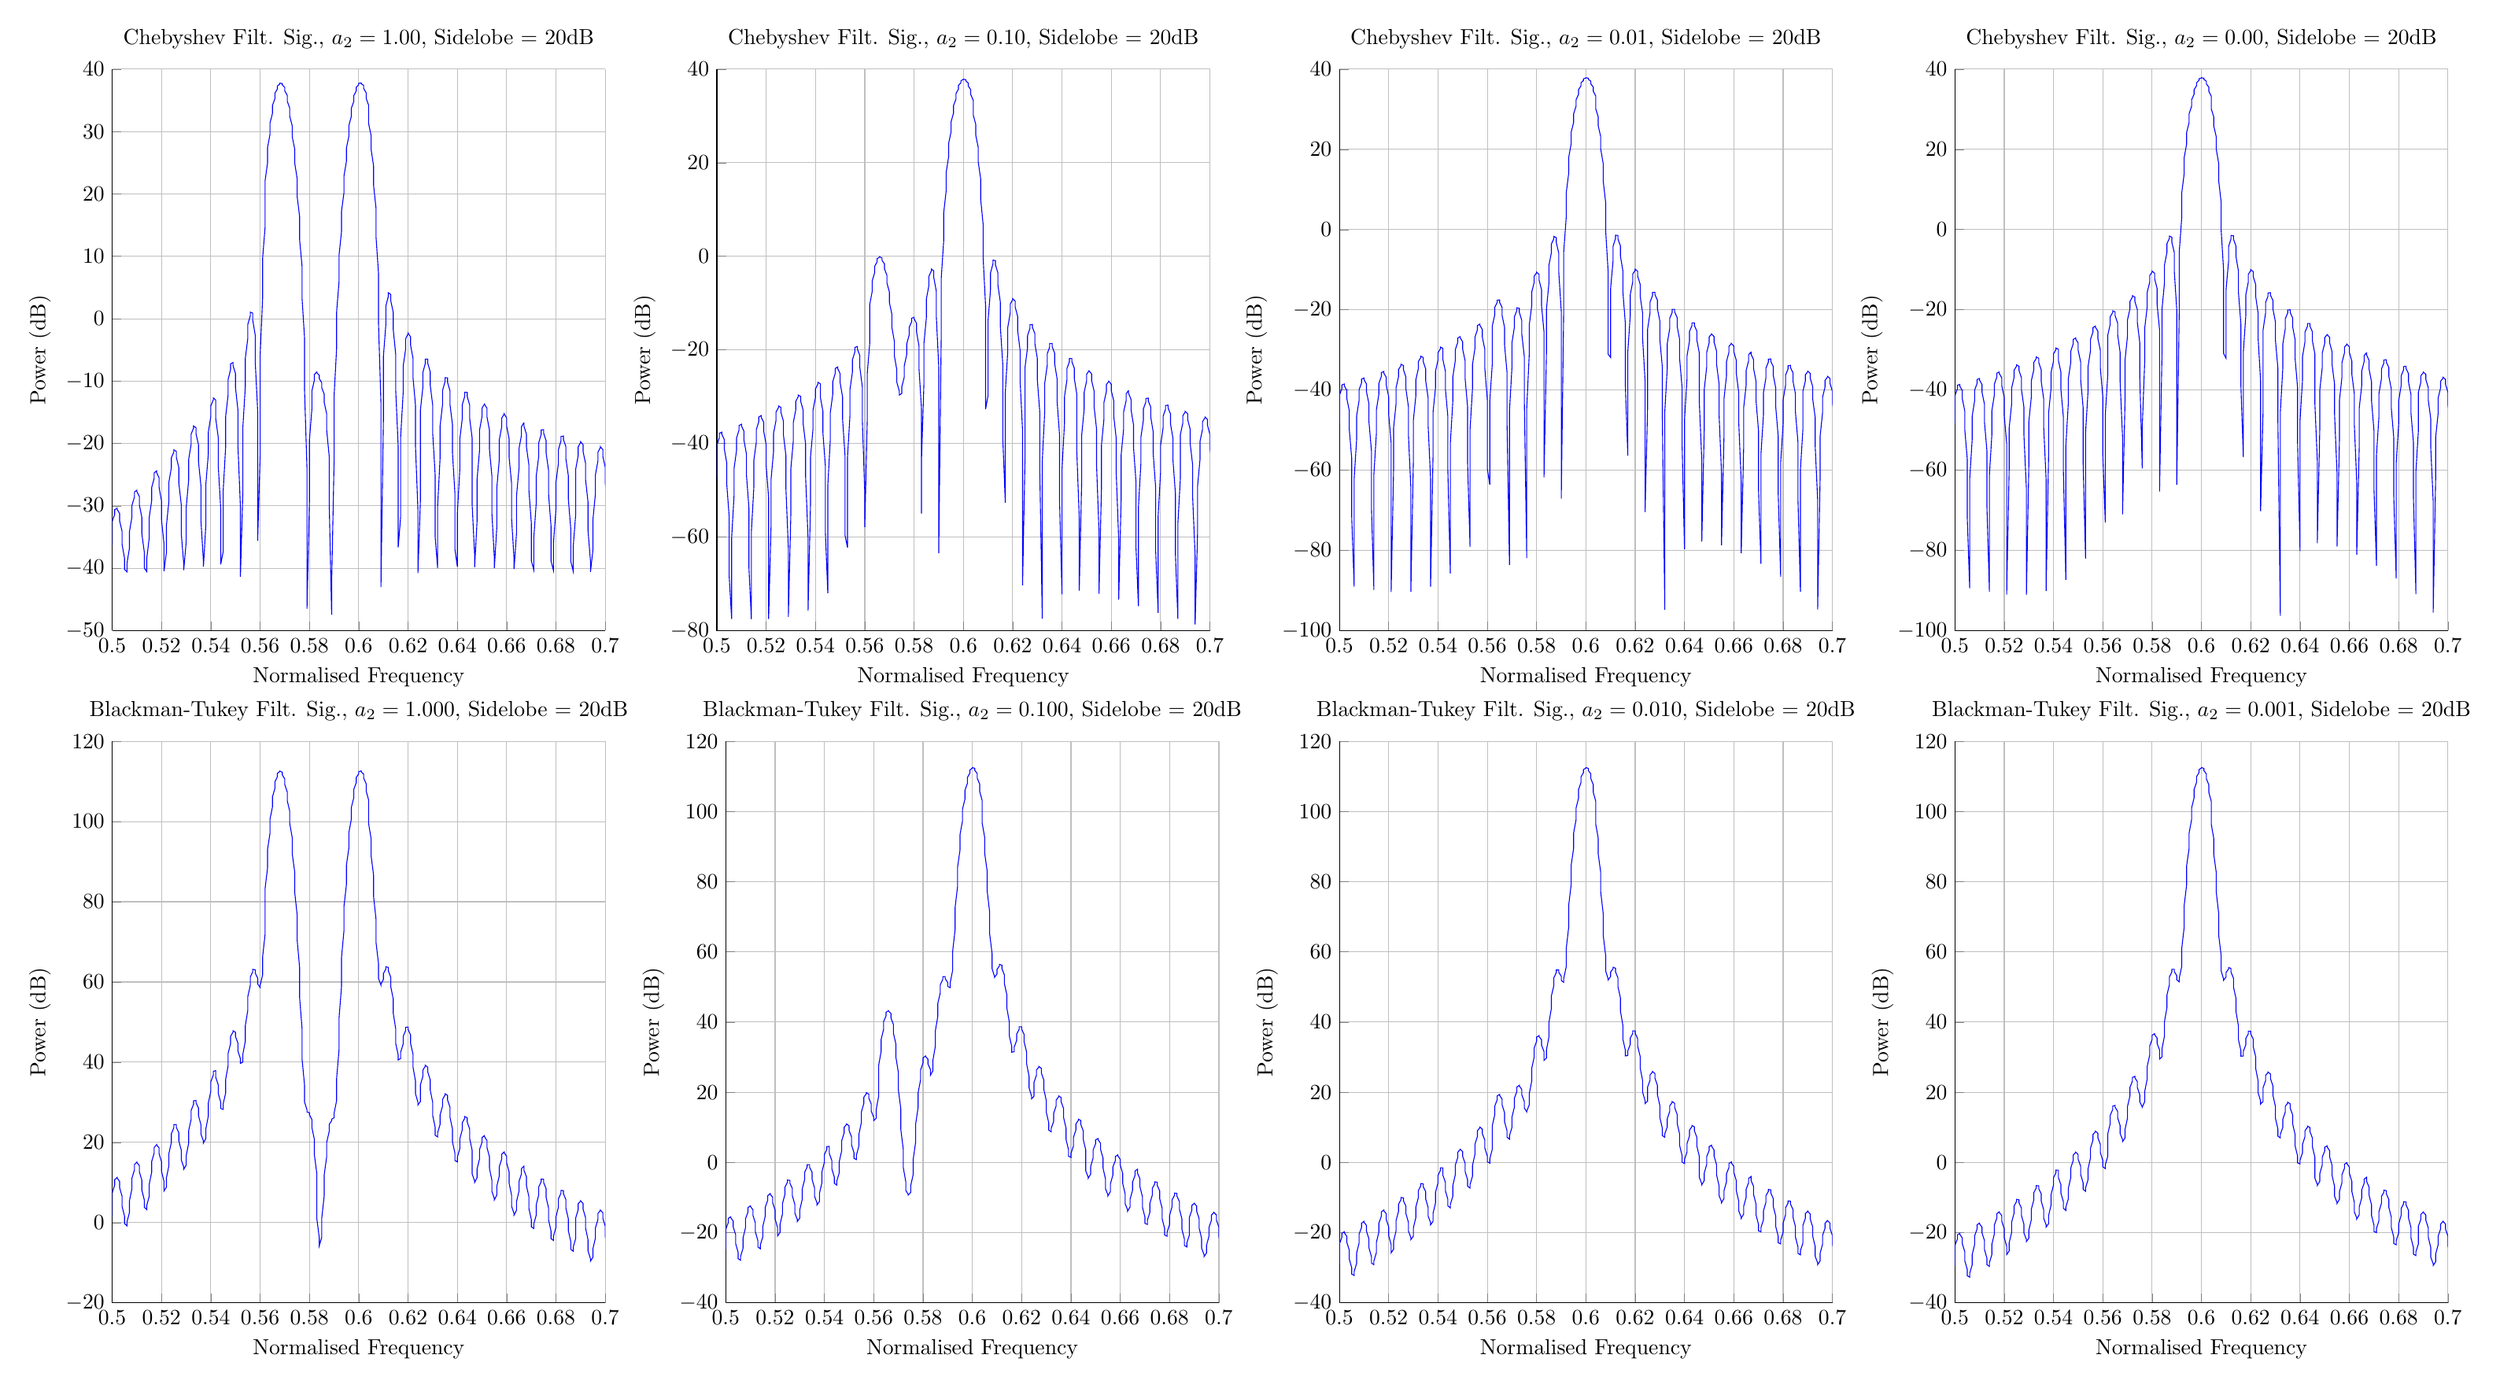 % This file was created by matlab2tikz v0.4.7 (commit 07a4c00a88593510c092392e71e7573348d1909d) running on MATLAB 8.3.
% Copyright (c) 2008--2014, Nico Schlömer <nico.schloemer@gmail.com>
% All rights reserved.
% Minimal pgfplots version: 1.3
% 
% The latest updates can be retrieved from
%   http://www.mathworks.com/matlabcentral/fileexchange/22022-matlab2tikz
% where you can also make suggestions and rate matlab2tikz.
% 
\begin{tikzpicture}

\begin{axis}[%
width=3.133in,
height=3.568in,
scale only axis,
xmin=0.5,
xmax=0.7,
xlabel={Normalised Frequency},
xmajorgrids,
ymin=-80,
ymax=40,
ylabel={Power (dB)},
ymajorgrids,
name=plot3,
title={Chebyshev Filt. Sig., $ a_2=0.10 $, Sidelobe = 20dB},
axis x line*=bottom,
axis y line*=left
]
\addplot [color=blue,solid,forget plot]
  table[row sep=crcr]{-1	-80.676\\
-1.0	-72.706\\
-0.999	-64.044\\
-0.999	-58.264\\
-0.998	-54.324\\
-0.998	-51.618\\
-0.997	-49.835\\
-0.997	-48.811\\
-0.996	-48.465\\
-0.996	-48.771\\
-0.995	-49.752\\
-0.995	-51.485\\
-0.994	-54.129\\
-0.994	-57.982\\
-0.993	-63.626\\
-0.993	-72.093\\
-0.992	-80.629\\
-0.992	-73.32\\
-0.991	-64.461\\
-0.991	-58.541\\
-0.99	-54.511\\
-0.99	-51.741\\
-0.989	-49.908\\
-0.989	-48.84\\
-0.988	-48.454\\
-0.988	-48.721\\
-0.987	-49.659\\
-0.987	-51.344\\
-0.986	-53.926\\
-0.986	-57.694\\
-0.985	-63.207\\
-0.985	-71.482\\
-0.984	-80.489\\
-0.984	-73.934\\
-0.983	-64.878\\
-0.983	-58.812\\
-0.982	-54.69\\
-0.982	-51.855\\
-0.981	-49.97\\
-0.981	-48.86\\
-0.98	-48.434\\
-0.98	-48.66\\
-0.979	-49.556\\
-0.979	-51.193\\
-0.979	-53.715\\
-0.978	-57.4\\
-0.978	-62.787\\
-0.977	-70.871\\
-0.977	-80.26\\
-0.976	-74.548\\
-0.976	-65.296\\
-0.975	-59.078\\
-0.975	-54.861\\
-0.974	-51.959\\
-0.974	-50.023\\
-0.973	-48.869\\
-0.973	-48.402\\
-0.972	-48.589\\
-0.972	-49.444\\
-0.971	-51.032\\
-0.971	-53.495\\
-0.97	-57.1\\
-0.97	-62.364\\
-0.969	-70.263\\
-0.969	-79.947\\
-0.968	-75.159\\
-0.968	-65.714\\
-0.967	-59.339\\
-0.967	-55.024\\
-0.966	-52.055\\
-0.966	-50.066\\
-0.965	-48.868\\
-0.965	-48.361\\
-0.964	-48.508\\
-0.964	-49.321\\
-0.963	-50.862\\
-0.963	-53.266\\
-0.962	-56.792\\
-0.962	-61.938\\
-0.961	-69.655\\
-0.961	-79.556\\
-0.96	-75.765\\
-0.96	-66.134\\
-0.959	-59.596\\
-0.959	-55.18\\
-0.958	-52.141\\
-0.958	-50.099\\
-0.958	-48.856\\
-0.957	-48.308\\
-0.957	-48.416\\
-0.956	-49.187\\
-0.956	-50.682\\
-0.955	-53.029\\
-0.955	-56.478\\
-0.954	-61.509\\
-0.954	-69.049\\
-0.953	-79.095\\
-0.953	-76.365\\
-0.952	-66.556\\
-0.952	-59.847\\
-0.951	-55.327\\
-0.951	-52.217\\
-0.95	-50.122\\
-0.95	-48.833\\
-0.949	-48.245\\
-0.949	-48.313\\
-0.948	-49.043\\
-0.948	-50.491\\
-0.947	-52.783\\
-0.947	-56.157\\
-0.946	-61.076\\
-0.946	-68.443\\
-0.945	-78.572\\
-0.945	-76.954\\
-0.944	-66.981\\
-0.944	-60.094\\
-0.943	-55.467\\
-0.943	-52.284\\
-0.942	-50.134\\
-0.942	-48.8\\
-0.941	-48.171\\
-0.941	-48.2\\
-0.94	-48.889\\
-0.94	-50.291\\
-0.939	-52.527\\
-0.939	-55.828\\
-0.938	-60.639\\
-0.938	-67.837\\
-0.938	-77.995\\
-0.937	-77.528\\
-0.937	-67.409\\
-0.936	-60.337\\
-0.936	-55.598\\
-0.935	-52.342\\
-0.935	-50.136\\
-0.934	-48.756\\
-0.934	-48.086\\
-0.933	-48.075\\
-0.933	-48.723\\
-0.932	-50.08\\
-0.932	-52.261\\
-0.931	-55.49\\
-0.931	-60.197\\
-0.93	-67.231\\
-0.93	-77.371\\
-0.929	-78.082\\
-0.929	-67.841\\
-0.928	-60.576\\
-0.928	-55.722\\
-0.927	-52.389\\
-0.927	-50.127\\
-0.926	-48.7\\
-0.926	-47.989\\
-0.925	-47.938\\
-0.925	-48.546\\
-0.924	-49.858\\
-0.924	-51.986\\
-0.923	-55.145\\
-0.923	-59.749\\
-0.922	-66.623\\
-0.922	-76.707\\
-0.921	-78.608\\
-0.921	-68.278\\
-0.92	-60.81\\
-0.92	-55.837\\
-0.919	-52.427\\
-0.919	-50.106\\
-0.918	-48.633\\
-0.918	-47.88\\
-0.917	-47.79\\
-0.917	-48.357\\
-0.917	-49.625\\
-0.916	-51.7\\
-0.916	-54.79\\
-0.915	-59.295\\
-0.915	-66.014\\
-0.914	-76.01\\
-0.914	-79.098\\
-0.913	-68.72\\
-0.913	-61.04\\
-0.912	-55.944\\
-0.912	-52.454\\
-0.911	-50.075\\
-0.911	-48.554\\
-0.91	-47.759\\
-0.91	-47.63\\
-0.909	-48.156\\
-0.909	-49.38\\
-0.908	-51.403\\
-0.908	-54.426\\
-0.907	-58.834\\
-0.907	-65.403\\
-0.906	-75.285\\
-0.906	-79.543\\
-0.905	-69.168\\
-0.905	-61.267\\
-0.904	-56.042\\
-0.904	-52.47\\
-0.903	-50.031\\
-0.903	-48.463\\
-0.902	-47.626\\
-0.902	-47.457\\
-0.901	-47.943\\
-0.901	-49.123\\
-0.9	-51.095\\
-0.9	-54.052\\
-0.899	-58.366\\
-0.899	-64.788\\
-0.898	-74.537\\
-0.898	-79.931\\
-0.897	-69.623\\
-0.897	-61.489\\
-0.896	-56.132\\
-0.896	-52.475\\
-0.896	-49.976\\
-0.895	-48.359\\
-0.895	-47.48\\
-0.894	-47.271\\
-0.894	-47.717\\
-0.893	-48.854\\
-0.893	-50.775\\
-0.892	-53.667\\
-0.892	-57.89\\
-0.891	-64.17\\
-0.891	-73.769\\
-0.89	-80.252\\
-0.89	-70.086\\
-0.889	-61.708\\
-0.889	-56.212\\
-0.888	-52.468\\
-0.888	-49.908\\
-0.887	-48.241\\
-0.887	-47.32\\
-0.886	-47.071\\
-0.886	-47.478\\
-0.885	-48.571\\
-0.885	-50.442\\
-0.884	-53.271\\
-0.884	-57.405\\
-0.883	-63.546\\
-0.883	-72.984\\
-0.882	-80.491\\
-0.882	-70.557\\
-0.881	-61.923\\
-0.881	-56.283\\
-0.88	-52.45\\
-0.88	-49.826\\
-0.879	-48.11\\
-0.879	-47.146\\
-0.878	-46.858\\
-0.878	-47.225\\
-0.877	-48.275\\
-0.877	-50.097\\
-0.876	-52.863\\
-0.876	-56.911\\
-0.875	-62.917\\
-0.875	-72.185\\
-0.875	-80.637\\
-0.874	-71.038\\
-0.874	-62.133\\
-0.873	-56.343\\
-0.873	-52.419\\
-0.872	-49.731\\
-0.872	-47.965\\
-0.871	-46.958\\
-0.871	-46.629\\
-0.87	-46.957\\
-0.87	-47.965\\
-0.869	-49.738\\
-0.869	-52.443\\
-0.868	-56.406\\
-0.868	-62.281\\
-0.867	-71.374\\
-0.867	-80.678\\
-0.866	-71.529\\
-0.866	-62.34\\
-0.865	-56.393\\
-0.865	-52.375\\
-0.864	-49.622\\
-0.864	-47.805\\
-0.863	-46.754\\
-0.863	-46.386\\
-0.862	-46.673\\
-0.862	-47.64\\
-0.861	-49.365\\
-0.861	-52.01\\
-0.86	-55.89\\
-0.86	-61.638\\
-0.859	-70.551\\
-0.859	-80.605\\
-0.858	-72.031\\
-0.858	-62.543\\
-0.857	-56.433\\
-0.857	-52.317\\
-0.856	-49.497\\
-0.856	-47.628\\
-0.855	-46.534\\
-0.855	-46.126\\
-0.854	-46.374\\
-0.854	-47.299\\
-0.854	-48.976\\
-0.853	-51.562\\
-0.853	-55.361\\
-0.852	-60.986\\
-0.852	-69.717\\
-0.851	-80.41\\
-0.851	-72.544\\
-0.85	-62.741\\
-0.85	-56.46\\
-0.849	-52.245\\
-0.849	-49.356\\
-0.848	-47.436\\
-0.848	-46.297\\
-0.847	-45.849\\
-0.847	-46.058\\
-0.846	-46.941\\
-0.846	-48.571\\
-0.845	-51.1\\
-0.845	-54.82\\
-0.844	-60.325\\
-0.844	-68.873\\
-0.843	-80.09\\
-0.843	-73.071\\
-0.842	-62.936\\
-0.842	-56.475\\
-0.841	-52.157\\
-0.841	-49.199\\
-0.84	-47.225\\
-0.84	-46.043\\
-0.839	-45.554\\
-0.839	-45.724\\
-0.838	-46.566\\
-0.838	-48.149\\
-0.837	-50.621\\
-0.837	-54.264\\
-0.836	-59.652\\
-0.836	-68.019\\
-0.835	-79.647\\
-0.835	-73.61\\
-0.834	-63.125\\
-0.834	-56.477\\
-0.833	-52.052\\
-0.833	-49.023\\
-0.833	-46.996\\
-0.832	-45.769\\
-0.832	-45.24\\
-0.831	-45.371\\
-0.831	-46.172\\
-0.83	-47.71\\
-0.83	-50.125\\
-0.829	-53.693\\
-0.829	-58.967\\
-0.828	-67.154\\
-0.828	-79.083\\
-0.827	-74.164\\
-0.827	-63.31\\
-0.826	-56.464\\
-0.826	-51.93\\
-0.825	-48.829\\
-0.825	-46.747\\
-0.824	-45.475\\
-0.824	-44.906\\
-0.823	-44.997\\
-0.823	-45.758\\
-0.822	-47.25\\
-0.822	-49.61\\
-0.821	-53.104\\
-0.821	-58.268\\
-0.82	-66.278\\
-0.82	-78.407\\
-0.819	-74.731\\
-0.819	-63.489\\
-0.818	-56.436\\
-0.818	-51.789\\
-0.817	-48.614\\
-0.817	-46.477\\
-0.816	-45.16\\
-0.816	-44.55\\
-0.815	-44.602\\
-0.815	-45.323\\
-0.814	-46.77\\
-0.814	-49.076\\
-0.813	-52.498\\
-0.813	-57.554\\
-0.812	-65.39\\
-0.812	-77.628\\
-0.812	-75.312\\
-0.811	-63.663\\
-0.811	-56.392\\
-0.81	-51.627\\
-0.81	-48.377\\
-0.809	-46.185\\
-0.809	-44.822\\
-0.808	-44.171\\
-0.808	-44.184\\
-0.807	-44.865\\
-0.807	-46.268\\
-0.806	-48.52\\
-0.806	-51.872\\
-0.805	-56.824\\
-0.805	-64.488\\
-0.804	-76.756\\
-0.804	-75.905\\
-0.803	-63.83\\
-0.803	-56.329\\
-0.802	-51.444\\
-0.802	-48.116\\
-0.801	-45.868\\
-0.801	-44.459\\
-0.8	-43.767\\
-0.8	-43.742\\
-0.799	-44.382\\
-0.799	-45.741\\
-0.798	-47.942\\
-0.798	-51.224\\
-0.797	-56.074\\
-0.797	-63.572\\
-0.796	-75.803\\
-0.796	-76.508\\
-0.795	-63.99\\
-0.795	-56.246\\
-0.794	-51.236\\
-0.794	-47.83\\
-0.793	-45.524\\
-0.793	-44.069\\
-0.792	-43.337\\
-0.792	-43.273\\
-0.792	-43.874\\
-0.791	-45.189\\
-0.791	-47.338\\
-0.79	-50.553\\
-0.79	-55.305\\
-0.789	-62.639\\
-0.789	-74.778\\
-0.788	-77.119\\
-0.788	-64.142\\
-0.787	-56.142\\
-0.787	-51.002\\
-0.786	-47.516\\
-0.786	-45.153\\
-0.785	-43.651\\
-0.785	-42.878\\
-0.784	-42.775\\
-0.784	-43.337\\
-0.783	-44.609\\
-0.783	-46.707\\
-0.782	-49.856\\
-0.782	-54.512\\
-0.781	-61.687\\
-0.781	-73.692\\
-0.78	-77.73\\
-0.78	-64.284\\
-0.779	-56.013\\
-0.779	-50.74\\
-0.778	-47.172\\
-0.778	-44.75\\
-0.777	-43.201\\
-0.777	-42.388\\
-0.776	-42.246\\
-0.776	-42.769\\
-0.775	-43.999\\
-0.775	-46.047\\
-0.774	-49.132\\
-0.774	-53.694\\
-0.773	-60.715\\
-0.773	-72.551\\
-0.772	-78.335\\
-0.772	-64.414\\
-0.771	-55.856\\
-0.771	-50.446\\
-0.771	-46.795\\
-0.77	-44.314\\
-0.77	-42.718\\
-0.769	-41.863\\
-0.769	-41.683\\
-0.768	-42.167\\
-0.768	-43.355\\
-0.767	-45.354\\
-0.767	-48.376\\
-0.766	-52.848\\
-0.766	-59.719\\
-0.765	-71.362\\
-0.765	-78.919\\
-0.764	-64.532\\
-0.764	-55.669\\
-0.763	-50.117\\
-0.763	-46.381\\
-0.762	-43.84\\
-0.762	-42.197\\
-0.761	-41.302\\
-0.761	-41.083\\
-0.76	-41.529\\
-0.76	-42.676\\
-0.759	-44.626\\
-0.759	-47.587\\
-0.758	-51.971\\
-0.758	-58.697\\
-0.757	-70.13\\
-0.757	-79.466\\
-0.756	-64.634\\
-0.756	-55.448\\
-0.755	-49.75\\
-0.755	-45.928\\
-0.754	-43.326\\
-0.754	-41.636\\
-0.753	-40.699\\
-0.753	-40.443\\
-0.752	-40.85\\
-0.752	-41.956\\
-0.751	-43.86\\
-0.751	-46.76\\
-0.75	-51.059\\
-0.75	-57.645\\
-0.75	-68.857\\
-0.749	-79.952\\
-0.749	-64.716\\
-0.748	-55.188\\
-0.748	-49.339\\
-0.747	-45.429\\
-0.747	-42.767\\
-0.746	-41.029\\
-0.746	-40.052\\
-0.745	-39.757\\
-0.745	-40.127\\
-0.744	-41.193\\
-0.744	-43.05\\
-0.743	-45.892\\
-0.743	-50.108\\
-0.742	-56.56\\
-0.742	-67.545\\
-0.741	-80.345\\
-0.741	-64.774\\
-0.74	-54.883\\
-0.74	-48.879\\
-0.739	-44.88\\
-0.739	-42.157\\
-0.738	-40.372\\
-0.738	-39.354\\
-0.737	-39.022\\
-0.737	-39.354\\
-0.736	-40.38\\
-0.736	-42.192\\
-0.735	-44.978\\
-0.735	-49.115\\
-0.734	-55.437\\
-0.734	-66.195\\
-0.733	-80.609\\
-0.733	-64.803\\
-0.732	-54.526\\
-0.732	-48.363\\
-0.731	-44.275\\
-0.731	-41.491\\
-0.73	-39.659\\
-0.73	-38.6\\
-0.729	-38.231\\
-0.729	-38.526\\
-0.729	-39.514\\
-0.728	-41.281\\
-0.728	-44.012\\
-0.727	-48.072\\
-0.727	-54.271\\
-0.726	-64.805\\
-0.726	-80.7\\
-0.725	-64.794\\
-0.725	-54.109\\
-0.724	-47.784\\
-0.724	-43.606\\
-0.723	-40.762\\
-0.723	-38.882\\
-0.722	-37.783\\
-0.722	-37.377\\
-0.721	-37.636\\
-0.721	-38.586\\
-0.72	-40.31\\
-0.72	-42.988\\
-0.719	-46.975\\
-0.719	-53.056\\
-0.718	-63.372\\
-0.718	-80.577\\
-0.717	-64.737\\
-0.717	-53.621\\
-0.716	-47.133\\
-0.716	-42.865\\
-0.715	-39.959\\
-0.715	-38.033\\
-0.714	-36.895\\
-0.714	-36.452\\
-0.713	-36.676\\
-0.713	-37.588\\
-0.712	-39.271\\
-0.712	-41.897\\
-0.711	-45.815\\
-0.711	-51.785\\
-0.71	-61.893\\
-0.71	-80.203\\
-0.709	-64.618\\
-0.709	-53.05\\
-0.708	-46.396\\
-0.708	-42.039\\
-0.708	-39.074\\
-0.707	-37.101\\
-0.707	-35.924\\
-0.706	-35.446\\
-0.706	-35.636\\
-0.705	-36.512\\
-0.705	-38.154\\
-0.704	-40.732\\
-0.704	-44.583\\
-0.703	-50.45\\
-0.703	-60.363\\
-0.702	-79.561\\
-0.702	-64.417\\
-0.701	-52.379\\
-0.701	-45.56\\
-0.7	-41.115\\
-0.7	-38.091\\
-0.699	-36.074\\
-0.699	-34.859\\
-0.698	-34.347\\
-0.698	-34.502\\
-0.697	-35.343\\
-0.697	-36.947\\
-0.696	-39.479\\
-0.696	-43.269\\
-0.695	-49.04\\
-0.695	-58.776\\
-0.694	-78.654\\
-0.694	-64.106\\
-0.693	-51.585\\
-0.693	-44.606\\
-0.692	-40.076\\
-0.692	-36.996\\
-0.691	-34.935\\
-0.691	-33.684\\
-0.69	-33.138\\
-0.69	-33.261\\
-0.689	-34.069\\
-0.689	-35.637\\
-0.688	-38.125\\
-0.688	-41.859\\
-0.688	-47.545\\
-0.687	-57.123\\
-0.687	-77.511\\
-0.686	-63.648\\
-0.686	-50.642\\
-0.685	-43.509\\
-0.685	-38.899\\
-0.684	-35.765\\
-0.684	-33.664\\
-0.683	-32.377\\
-0.683	-31.8\\
-0.682	-31.892\\
-0.682	-32.669\\
-0.681	-34.203\\
-0.681	-36.653\\
-0.68	-40.336\\
-0.68	-45.95\\
-0.679	-55.398\\
-0.679	-76.184\\
-0.678	-62.987\\
-0.678	-49.512\\
-0.677	-42.238\\
-0.677	-37.555\\
-0.676	-34.372\\
-0.676	-32.232\\
-0.675	-30.914\\
-0.675	-30.307\\
-0.674	-30.371\\
-0.674	-31.119\\
-0.673	-32.622\\
-0.673	-35.038\\
-0.672	-38.68\\
-0.672	-44.236\\
-0.671	-53.589\\
-0.671	-74.753\\
-0.67	-62.041\\
-0.67	-48.144\\
-0.669	-40.75\\
-0.669	-36.004\\
-0.668	-32.779\\
-0.668	-30.605\\
-0.667	-29.257\\
-0.667	-28.623\\
-0.667	-28.662\\
-0.666	-29.385\\
-0.666	-30.863\\
-0.665	-33.252\\
-0.665	-36.864\\
-0.664	-42.382\\
-0.664	-51.69\\
-0.663	-73.33\\
-0.663	-60.691\\
-0.662	-46.466\\
-0.662	-38.984\\
-0.661	-34.191\\
-0.661	-30.932\\
-0.66	-28.731\\
-0.66	-27.359\\
-0.659	-26.703\\
-0.659	-26.72\\
-0.658	-27.423\\
-0.658	-28.883\\
-0.657	-31.254\\
-0.657	-34.85\\
-0.656	-40.362\\
-0.656	-49.697\\
-0.655	-72.102\\
-0.655	-58.762\\
-0.654	-44.373\\
-0.654	-36.854\\
-0.653	-32.037\\
-0.653	-28.758\\
-0.652	-26.538\\
-0.652	-25.148\\
-0.651	-24.476\\
-0.651	-24.479\\
-0.65	-25.17\\
-0.65	-26.62\\
-0.649	-28.988\\
-0.649	-32.594\\
-0.648	-38.143\\
-0.648	-47.623\\
-0.647	-71.435\\
-0.647	-55.988\\
-0.646	-41.706\\
-0.646	-34.225\\
-0.646	-29.42\\
-0.645	-26.14\\
-0.645	-23.916\\
-0.644	-22.519\\
-0.644	-21.84\\
-0.643	-21.839\\
-0.643	-22.529\\
-0.642	-23.987\\
-0.642	-26.376\\
-0.641	-30.031\\
-0.641	-35.697\\
-0.64	-45.529\\
-0.64	-72.258\\
-0.639	-51.973\\
-0.639	-38.209\\
-0.638	-30.882\\
-0.638	-26.142\\
-0.637	-22.894\\
-0.637	-20.686\\
-0.636	-19.3\\
-0.636	-18.631\\
-0.635	-18.642\\
-0.635	-19.354\\
-0.634	-20.848\\
-0.634	-23.304\\
-0.633	-27.085\\
-0.633	-33.022\\
-0.632	-43.652\\
-0.632	-77.444\\
-0.631	-46.101\\
-0.631	-33.432\\
-0.63	-26.438\\
-0.63	-21.849\\
-0.629	-18.686\\
-0.629	-16.532\\
-0.628	-15.188\\
-0.628	-14.559\\
-0.627	-14.618\\
-0.627	-15.395\\
-0.626	-16.99\\
-0.626	-19.613\\
-0.625	-23.699\\
-0.625	-30.292\\
-0.625	-43.019\\
-0.624	-70.322\\
-0.624	-37.314\\
-0.623	-26.481\\
-0.623	-20.103\\
-0.622	-15.815\\
-0.622	-12.831\\
-0.621	-10.805\\
-0.621	-9.568\\
-0.62	-9.05\\
-0.62	-9.246\\
-0.619	-10.214\\
-0.619	-12.101\\
-0.618	-15.212\\
-0.618	-20.223\\
-0.617	-29.035\\
-0.617	-52.638\\
-0.616	-39.216\\
-0.616	-23.287\\
-0.615	-15.134\\
-0.615	-9.829\\
-0.614	-6.124\\
-0.614	-3.53\\
-0.613	-1.824\\
-0.613	-0.917\\
-0.612	-0.811\\
-0.612	-1.601\\
-0.611	-3.523\\
-0.611	-7.11\\
-0.61	-13.777\\
-0.61	-29.755\\
-0.609	-32.679\\
-0.609	-10.609\\
-0.608	-0.198\\
-0.608	6.863\\
-0.607	12.249\\
-0.607	16.599\\
-0.606	20.224\\
-0.606	23.302\\
-0.605	25.944\\
-0.605	28.224\\
-0.604	30.193\\
-0.604	31.888\\
-0.604	33.337\\
-0.603	34.561\\
-0.603	35.576\\
-0.602	36.395\\
-0.602	37.025\\
-0.601	37.475\\
-0.601	37.749\\
-0.6	37.849\\
-0.6	37.778\\
-0.599	37.535\\
-0.599	37.117\\
-0.598	36.522\\
-0.598	35.744\\
-0.597	34.776\\
-0.597	33.606\\
-0.596	32.222\\
-0.596	30.607\\
-0.595	28.736\\
-0.595	26.58\\
-0.594	24.097\\
-0.594	21.228\\
-0.593	17.89\\
-0.593	13.952\\
-0.592	9.201\\
-0.592	3.242\\
-0.591	-4.786\\
-0.591	-17.514\\
-0.59	-63.472\\
-0.59	-23.579\\
-0.589	-12.639\\
-0.589	-7.406\\
-0.588	-4.56\\
-0.588	-3.129\\
-0.587	-2.711\\
-0.587	-3.125\\
-0.586	-4.303\\
-0.586	-6.257\\
-0.585	-9.088\\
-0.585	-13.027\\
-0.584	-18.579\\
-0.584	-27.036\\
-0.583	-43.641\\
-0.583	-54.966\\
-0.583	-32.543\\
-0.582	-24.023\\
-0.582	-19.181\\
-0.581	-16.175\\
-0.581	-14.333\\
-0.58	-13.336\\
-0.58	-13.01\\
-0.579	-13.252\\
-0.579	-13.995\\
-0.578	-15.191\\
-0.578	-16.798\\
-0.577	-18.768\\
-0.577	-21.028\\
-0.576	-23.457\\
-0.576	-25.859\\
-0.575	-27.937\\
-0.575	-29.319\\
-0.574	-29.659\\
-0.574	-28.811\\
-0.573	-26.906\\
-0.573	-24.274\\
-0.572	-21.271\\
-0.572	-18.181\\
-0.571	-15.191\\
-0.571	-12.408\\
-0.57	-9.887\\
-0.57	-7.653\\
-0.569	-5.713\\
-0.569	-4.068\\
-0.568	-2.712\\
-0.568	-1.641\\
-0.567	-0.85\\
-0.567	-0.339\\
-0.566	-0.108\\
-0.566	-0.162\\
-0.565	-0.51\\
-0.565	-1.167\\
-0.564	-2.154\\
-0.564	-3.505\\
-0.563	-5.268\\
-0.563	-7.512\\
-0.562	-10.347\\
-0.562	-13.952\\
-0.562	-18.647\\
-0.561	-25.094\\
-0.561	-35.068\\
-0.56	-57.885\\
-0.56	-50.492\\
-0.559	-34.95\\
-0.559	-27.874\\
-0.558	-23.745\\
-0.558	-21.232\\
-0.557	-19.818\\
-0.557	-19.265\\
-0.556	-19.466\\
-0.556	-20.393\\
-0.555	-22.091\\
-0.555	-24.685\\
-0.554	-28.449\\
-0.554	-33.976\\
-0.553	-42.849\\
-0.553	-62.27\\
-0.552	-59.648\\
-0.552	-42.693\\
-0.551	-34.837\\
-0.551	-30.087\\
-0.55	-27.015\\
-0.55	-25.068\\
-0.549	-23.985\\
-0.549	-23.639\\
-0.548	-23.98\\
-0.548	-25.016\\
-0.547	-26.813\\
-0.547	-29.526\\
-0.546	-33.469\\
-0.546	-39.33\\
-0.545	-49.028\\
-0.545	-71.987\\
-0.544	-58.787\\
-0.544	-44.723\\
-0.543	-37.551\\
-0.543	-33.085\\
-0.542	-30.156\\
-0.542	-28.287\\
-0.542	-27.249\\
-0.541	-26.929\\
-0.541	-27.287\\
-0.54	-28.334\\
-0.54	-30.145\\
-0.539	-32.88\\
-0.539	-36.864\\
-0.538	-42.814\\
-0.538	-52.738\\
-0.537	-75.672\\
-0.537	-60.35\\
-0.536	-47.115\\
-0.536	-40.143\\
-0.535	-35.752\\
-0.535	-32.855\\
-0.534	-30.997\\
-0.534	-29.96\\
-0.533	-29.635\\
-0.533	-29.983\\
-0.532	-31.018\\
-0.532	-32.817\\
-0.531	-35.539\\
-0.531	-39.512\\
-0.53	-45.453\\
-0.53	-55.347\\
-0.529	-77.021\\
-0.529	-62.341\\
-0.528	-49.432\\
-0.528	-42.514\\
-0.527	-38.133\\
-0.527	-35.231\\
-0.526	-33.361\\
-0.526	-32.308\\
-0.525	-31.965\\
-0.525	-32.293\\
-0.524	-33.307\\
-0.524	-35.081\\
-0.523	-37.775\\
-0.523	-41.71\\
-0.522	-47.589\\
-0.522	-57.321\\
-0.521	-77.483\\
-0.521	-64.397\\
-0.521	-51.62\\
-0.52	-44.692\\
-0.52	-40.289\\
-0.519	-37.364\\
-0.519	-35.472\\
-0.518	-34.396\\
-0.518	-34.028\\
-0.517	-34.331\\
-0.517	-35.317\\
-0.516	-37.059\\
-0.516	-39.714\\
-0.515	-43.596\\
-0.515	-49.384\\
-0.514	-58.881\\
-0.514	-77.575\\
-0.513	-66.41\\
-0.513	-53.681\\
-0.512	-46.708\\
-0.512	-42.267\\
-0.511	-39.309\\
-0.511	-37.387\\
-0.51	-36.283\\
-0.51	-35.887\\
-0.509	-36.161\\
-0.509	-37.115\\
-0.508	-38.821\\
-0.508	-41.431\\
-0.507	-45.25\\
-0.507	-50.929\\
-0.506	-60.152\\
-0.506	-77.496\\
-0.505	-68.336\\
-0.505	-55.627\\
-0.504	-48.59\\
-0.504	-44.1\\
-0.503	-41.102\\
-0.503	-39.146\\
-0.502	-38.01\\
-0.502	-37.584\\
-0.501	-37.826\\
-0.501	-38.747\\
-0.5	-40.414\\
-0.5	-42.975\\
-0.5	-46.723\\
-0.499	-52.282\\
-0.499	-61.21\\
-0.498	-77.334\\
-0.498	-70.152\\
-0.497	-57.472\\
-0.497	-50.358\\
-0.496	-45.811\\
-0.496	-42.77\\
-0.495	-40.777\\
-0.495	-39.607\\
-0.494	-39.149\\
-0.494	-39.358\\
-0.493	-40.243\\
-0.493	-41.868\\
-0.492	-44.377\\
-0.492	-48.052\\
-0.491	-53.483\\
-0.491	-62.108\\
-0.49	-77.134\\
-0.49	-71.844\\
-0.489	-59.225\\
-0.489	-52.028\\
-0.488	-47.42\\
-0.488	-44.331\\
-0.487	-42.299\\
-0.487	-41.094\\
-0.486	-40.602\\
-0.486	-40.777\\
-0.485	-41.625\\
-0.485	-43.208\\
-0.484	-45.663\\
-0.484	-49.26\\
-0.483	-54.56\\
-0.483	-62.88\\
-0.482	-76.919\\
-0.482	-73.397\\
-0.481	-60.894\\
-0.481	-53.613\\
-0.48	-48.94\\
-0.48	-45.802\\
-0.479	-43.729\\
-0.479	-42.488\\
-0.479	-41.962\\
-0.478	-42.101\\
-0.478	-42.912\\
-0.477	-44.45\\
-0.477	-46.85\\
-0.476	-50.368\\
-0.476	-55.534\\
-0.475	-63.555\\
-0.475	-76.703\\
-0.474	-74.8\\
-0.474	-62.487\\
-0.473	-55.123\\
-0.473	-50.383\\
-0.472	-47.195\\
-0.472	-45.08\\
-0.471	-43.801\\
-0.471	-43.239\\
-0.47	-43.343\\
-0.47	-44.115\\
-0.469	-45.609\\
-0.469	-47.952\\
-0.468	-51.39\\
-0.468	-56.422\\
-0.467	-64.15\\
-0.467	-76.494\\
-0.466	-76.044\\
-0.466	-64.007\\
-0.465	-56.566\\
-0.465	-51.759\\
-0.464	-48.519\\
-0.464	-46.361\\
-0.463	-45.044\\
-0.463	-44.446\\
-0.462	-44.514\\
-0.462	-45.246\\
-0.461	-46.695\\
-0.461	-48.981\\
-0.46	-52.339\\
-0.46	-57.236\\
-0.459	-64.681\\
-0.459	-76.296\\
-0.458	-77.125\\
-0.458	-65.459\\
-0.458	-57.948\\
-0.457	-53.074\\
-0.457	-49.781\\
-0.456	-47.579\\
-0.456	-46.224\\
-0.455	-45.59\\
-0.455	-45.621\\
-0.454	-46.314\\
-0.454	-47.717\\
-0.453	-49.946\\
-0.453	-53.223\\
-0.452	-57.988\\
-0.452	-65.159\\
-0.451	-76.111\\
-0.451	-78.039\\
-0.45	-66.843\\
-0.45	-59.275\\
-0.449	-54.335\\
-0.449	-50.989\\
-0.448	-48.743\\
-0.448	-47.349\\
-0.447	-46.678\\
-0.447	-46.672\\
-0.446	-47.325\\
-0.446	-48.683\\
-0.445	-50.854\\
-0.445	-54.05\\
-0.444	-58.684\\
-0.444	-65.593\\
-0.443	-75.94\\
-0.443	-78.792\\
-0.442	-68.161\\
-0.442	-60.55\\
-0.441	-55.546\\
-0.441	-52.147\\
-0.44	-49.858\\
-0.44	-48.424\\
-0.439	-47.716\\
-0.439	-47.673\\
-0.438	-48.286\\
-0.438	-49.598\\
-0.438	-51.711\\
-0.437	-54.827\\
-0.437	-59.333\\
-0.436	-65.989\\
-0.436	-75.784\\
-0.435	-79.392\\
-0.435	-69.413\\
-0.434	-61.777\\
-0.434	-56.712\\
-0.433	-53.261\\
-0.433	-50.927\\
-0.432	-49.454\\
-0.432	-48.709\\
-0.431	-48.628\\
-0.431	-49.202\\
-0.43	-50.467\\
-0.43	-52.523\\
-0.429	-55.56\\
-0.429	-59.939\\
-0.428	-66.353\\
-0.428	-75.642\\
-0.427	-79.853\\
-0.427	-70.598\\
-0.426	-62.959\\
-0.426	-57.837\\
-0.425	-54.334\\
-0.425	-51.956\\
-0.424	-50.444\\
-0.424	-49.661\\
-0.423	-49.543\\
-0.423	-50.076\\
-0.422	-51.296\\
-0.422	-53.294\\
-0.421	-56.253\\
-0.421	-60.508\\
-0.42	-66.691\\
-0.42	-75.513\\
-0.419	-80.189\\
-0.419	-71.716\\
-0.418	-64.098\\
-0.418	-58.923\\
-0.417	-55.369\\
-0.417	-52.947\\
-0.417	-51.395\\
-0.416	-50.575\\
-0.416	-50.42\\
-0.415	-50.913\\
-0.415	-52.087\\
-0.414	-54.028\\
-0.414	-56.909\\
-0.413	-61.043\\
-0.413	-67.004\\
-0.412	-75.397\\
-0.412	-80.418\\
-0.411	-72.764\\
-0.411	-65.194\\
-0.41	-59.972\\
-0.41	-56.369\\
-0.409	-53.903\\
-0.409	-52.312\\
-0.408	-51.455\\
-0.408	-51.262\\
-0.407	-51.716\\
-0.407	-52.844\\
-0.406	-54.729\\
-0.406	-57.532\\
-0.405	-61.548\\
-0.405	-67.298\\
-0.404	-75.292\\
-0.404	-80.558\\
-0.403	-73.743\\
-0.403	-66.25\\
-0.402	-60.987\\
-0.402	-57.336\\
-0.401	-54.828\\
-0.401	-53.198\\
-0.4	-52.303\\
-0.4	-52.073\\
-0.399	-52.486\\
-0.399	-53.569\\
-0.398	-55.398\\
-0.398	-58.125\\
-0.397	-62.026\\
-0.397	-67.573\\
-0.396	-75.199\\
-0.396	-80.624\\
-0.396	-74.649\\
-0.395	-67.266\\
-0.395	-61.969\\
-0.394	-58.273\\
-0.394	-55.722\\
-0.393	-54.054\\
-0.393	-53.122\\
-0.392	-52.854\\
-0.392	-53.228\\
-0.391	-54.265\\
-0.391	-56.039\\
-0.39	-58.691\\
-0.39	-62.479\\
-0.389	-67.832\\
-0.389	-75.115\\
-0.388	-80.632\\
-0.388	-75.484\\
-0.387	-68.242\\
-0.387	-62.92\\
-0.386	-59.181\\
-0.386	-56.589\\
-0.385	-54.882\\
-0.385	-53.913\\
-0.384	-53.608\\
-0.384	-53.943\\
-0.383	-54.935\\
-0.383	-56.653\\
-0.382	-59.232\\
-0.382	-62.91\\
-0.381	-68.078\\
-0.381	-75.041\\
-0.38	-80.595\\
-0.38	-76.245\\
-0.379	-69.179\\
-0.379	-63.841\\
-0.378	-60.062\\
-0.378	-57.429\\
-0.377	-55.684\\
-0.377	-54.679\\
-0.376	-54.337\\
-0.376	-54.632\\
-0.375	-55.579\\
-0.375	-57.243\\
-0.375	-59.749\\
-0.374	-63.32\\
-0.374	-68.31\\
-0.373	-74.976\\
-0.373	-80.522\\
-0.372	-76.934\\
-0.372	-70.076\\
-0.371	-64.733\\
-0.371	-60.917\\
-0.37	-58.244\\
-0.37	-56.462\\
-0.369	-55.42\\
-0.369	-55.042\\
-0.368	-55.297\\
-0.368	-56.2\\
-0.367	-57.809\\
-0.367	-60.244\\
-0.366	-63.711\\
-0.366	-68.531\\
-0.365	-74.918\\
-0.365	-80.425\\
-0.364	-77.552\\
-0.364	-70.934\\
-0.363	-65.596\\
-0.363	-61.746\\
-0.362	-59.036\\
-0.362	-57.217\\
-0.361	-56.139\\
-0.361	-55.724\\
-0.36	-55.94\\
-0.36	-56.799\\
-0.359	-58.355\\
-0.359	-60.719\\
-0.358	-64.084\\
-0.358	-68.742\\
-0.357	-74.867\\
-0.357	-80.309\\
-0.356	-78.101\\
-0.356	-71.751\\
-0.355	-66.432\\
-0.355	-62.552\\
-0.354	-59.806\\
-0.354	-57.95\\
-0.354	-56.836\\
-0.353	-56.385\\
-0.353	-56.563\\
-0.352	-57.378\\
-0.352	-58.881\\
-0.351	-61.176\\
-0.351	-64.442\\
-0.35	-68.943\\
-0.35	-74.823\\
-0.349	-80.18\\
-0.349	-78.583\\
-0.348	-72.529\\
-0.348	-67.24\\
-0.347	-63.335\\
-0.347	-60.553\\
-0.346	-58.662\\
-0.346	-57.513\\
-0.345	-57.026\\
-0.345	-57.165\\
-0.344	-57.937\\
-0.344	-59.387\\
-0.343	-61.615\\
-0.343	-64.784\\
-0.342	-69.136\\
-0.342	-74.785\\
-0.341	-80.043\\
-0.341	-79.001\\
-0.34	-73.267\\
-0.34	-68.021\\
-0.339	-64.095\\
-0.339	-61.28\\
-0.338	-59.354\\
-0.338	-58.171\\
-0.337	-57.648\\
-0.337	-57.749\\
-0.336	-58.477\\
-0.336	-59.876\\
-0.335	-62.037\\
-0.335	-65.112\\
-0.334	-69.32\\
-0.334	-74.752\\
-0.333	-79.903\\
-0.333	-79.359\\
-0.333	-73.964\\
-0.332	-68.775\\
-0.332	-64.833\\
-0.331	-61.987\\
-0.331	-60.027\\
-0.33	-58.81\\
-0.33	-58.251\\
-0.329	-58.314\\
-0.329	-59.0\\
-0.328	-60.348\\
-0.328	-62.443\\
-0.327	-65.427\\
-0.327	-69.497\\
-0.326	-74.724\\
-0.326	-79.76\\
-0.325	-79.662\\
-0.325	-74.62\\
-0.324	-69.502\\
-0.324	-65.55\\
-0.323	-62.675\\
-0.323	-60.682\\
-0.322	-59.431\\
-0.322	-58.837\\
-0.321	-58.863\\
-0.321	-59.507\\
-0.32	-60.804\\
-0.32	-62.834\\
-0.319	-65.729\\
-0.319	-69.667\\
-0.318	-74.701\\
-0.318	-79.617\\
-0.317	-79.914\\
-0.317	-75.236\\
-0.316	-70.203\\
-0.316	-66.246\\
-0.315	-63.344\\
-0.315	-61.319\\
-0.314	-60.035\\
-0.314	-59.407\\
-0.313	-59.395\\
-0.313	-59.997\\
-0.312	-61.245\\
-0.312	-63.212\\
-0.312	-66.02\\
-0.311	-69.83\\
-0.311	-74.681\\
-0.31	-79.477\\
-0.31	-80.12\\
-0.309	-75.811\\
-0.309	-70.877\\
-0.308	-66.921\\
-0.308	-63.995\\
-0.307	-61.94\\
-0.307	-60.622\\
-0.306	-59.96\\
-0.306	-59.912\\
-0.305	-60.472\\
-0.305	-61.671\\
-0.304	-63.576\\
-0.304	-66.299\\
-0.303	-69.987\\
-0.303	-74.664\\
-0.302	-79.339\\
-0.302	-80.285\\
-0.301	-76.346\\
-0.301	-71.525\\
-0.3	-67.575\\
-0.3	-64.628\\
-0.299	-62.543\\
-0.299	-61.194\\
-0.298	-60.497\\
-0.298	-60.413\\
-0.297	-60.932\\
-0.297	-62.083\\
-0.296	-63.927\\
-0.296	-66.568\\
-0.295	-70.138\\
-0.295	-74.651\\
-0.294	-79.205\\
-0.294	-80.412\\
-0.293	-76.842\\
-0.293	-72.146\\
-0.292	-68.21\\
-0.292	-65.243\\
-0.292	-63.13\\
-0.291	-61.749\\
-0.291	-61.02\\
-0.29	-60.899\\
-0.29	-61.379\\
-0.289	-62.481\\
-0.289	-64.265\\
-0.288	-66.826\\
-0.288	-70.284\\
-0.287	-74.64\\
-0.287	-79.074\\
-0.286	-80.507\\
-0.286	-77.299\\
-0.285	-72.741\\
-0.285	-68.824\\
-0.284	-65.842\\
-0.284	-63.702\\
-0.283	-62.29\\
-0.283	-61.528\\
-0.282	-61.372\\
-0.282	-61.811\\
-0.281	-62.867\\
-0.281	-64.592\\
-0.28	-67.075\\
-0.28	-70.423\\
-0.279	-74.632\\
-0.279	-78.949\\
-0.278	-80.574\\
-0.278	-77.719\\
-0.277	-73.309\\
-0.277	-69.419\\
-0.276	-66.423\\
-0.276	-64.258\\
-0.275	-62.816\\
-0.275	-62.022\\
-0.274	-61.831\\
-0.274	-62.231\\
-0.273	-63.24\\
-0.273	-64.907\\
-0.272	-67.315\\
-0.272	-70.558\\
-0.271	-74.625\\
-0.271	-78.828\\
-0.271	-80.616\\
-0.27	-78.102\\
-0.27	-73.851\\
-0.269	-69.994\\
-0.269	-66.988\\
-0.268	-64.798\\
-0.268	-63.328\\
-0.267	-62.502\\
-0.267	-62.276\\
-0.266	-62.637\\
-0.266	-63.6\\
-0.265	-65.211\\
-0.265	-67.545\\
-0.264	-70.687\\
-0.264	-74.621\\
-0.263	-78.711\\
-0.263	-80.637\\
-0.262	-78.45\\
-0.262	-74.367\\
-0.261	-70.549\\
-0.261	-67.536\\
-0.26	-65.324\\
-0.26	-63.826\\
-0.259	-62.969\\
-0.259	-62.708\\
-0.258	-63.031\\
-0.258	-63.949\\
-0.257	-65.505\\
-0.257	-67.766\\
-0.256	-70.811\\
-0.256	-74.617\\
-0.255	-78.599\\
-0.255	-80.639\\
-0.254	-78.765\\
-0.254	-74.857\\
-0.253	-71.086\\
-0.253	-68.068\\
-0.252	-65.835\\
-0.252	-64.31\\
-0.251	-63.422\\
-0.251	-63.128\\
-0.25	-63.412\\
-0.25	-64.286\\
-0.25	-65.788\\
-0.249	-67.979\\
-0.249	-70.931\\
-0.248	-74.614\\
-0.248	-78.491\\
-0.247	-80.626\\
-0.247	-79.047\\
-0.246	-75.321\\
-0.246	-71.602\\
-0.245	-68.584\\
-0.245	-66.332\\
-0.244	-64.78\\
-0.244	-63.862\\
-0.243	-63.535\\
-0.243	-63.782\\
-0.242	-64.612\\
-0.242	-66.06\\
-0.241	-68.184\\
-0.241	-71.045\\
-0.24	-74.613\\
-0.24	-78.387\\
-0.239	-80.6\\
-0.239	-79.3\\
-0.238	-75.76\\
-0.238	-72.1\\
-0.237	-69.085\\
-0.237	-66.815\\
-0.236	-65.237\\
-0.236	-64.29\\
-0.235	-63.929\\
-0.235	-64.139\\
-0.234	-64.927\\
-0.234	-66.323\\
-0.233	-68.38\\
-0.233	-71.154\\
-0.232	-74.611\\
-0.232	-78.287\\
-0.231	-80.563\\
-0.231	-79.524\\
-0.23	-76.174\\
-0.23	-72.579\\
-0.229	-69.569\\
-0.229	-67.283\\
-0.229	-65.681\\
-0.228	-64.704\\
-0.228	-64.312\\
-0.227	-64.486\\
-0.227	-65.231\\
-0.226	-66.576\\
-0.226	-68.569\\
-0.225	-71.258\\
-0.225	-74.61\\
-0.224	-78.191\\
-0.224	-80.517\\
-0.223	-79.722\\
-0.223	-76.564\\
-0.222	-73.038\\
-0.222	-70.038\\
-0.221	-67.738\\
-0.221	-66.112\\
-0.22	-65.107\\
-0.22	-64.683\\
-0.219	-64.82\\
-0.219	-65.524\\
-0.218	-66.819\\
-0.218	-68.749\\
-0.217	-71.358\\
-0.217	-74.608\\
-0.216	-78.099\\
-0.216	-80.463\\
-0.215	-79.895\\
-0.215	-76.93\\
-0.214	-73.48\\
-0.214	-70.492\\
-0.213	-68.179\\
-0.213	-66.53\\
-0.212	-65.497\\
-0.212	-65.041\\
-0.211	-65.144\\
-0.211	-65.807\\
-0.21	-67.053\\
-0.21	-68.922\\
-0.209	-71.453\\
-0.209	-74.606\\
-0.208	-78.009\\
-0.208	-80.403\\
-0.208	-80.045\\
-0.207	-77.272\\
-0.207	-73.902\\
-0.206	-70.93\\
-0.206	-68.606\\
-0.205	-66.935\\
-0.205	-65.875\\
-0.204	-65.389\\
-0.204	-65.456\\
-0.203	-66.079\\
-0.203	-67.277\\
-0.202	-69.087\\
-0.202	-71.542\\
-0.201	-74.604\\
-0.201	-77.922\\
-0.2	-80.337\\
-0.2	-80.174\\
-0.199	-77.592\\
-0.199	-74.307\\
-0.198	-71.353\\
-0.198	-69.02\\
-0.197	-67.328\\
-0.197	-66.241\\
-0.196	-65.724\\
-0.196	-65.757\\
-0.195	-66.34\\
-0.195	-67.492\\
-0.194	-69.244\\
-0.194	-71.627\\
-0.193	-74.6\\
-0.193	-77.838\\
-0.192	-80.268\\
-0.192	-80.284\\
-0.191	-77.891\\
-0.191	-74.694\\
-0.19	-71.762\\
-0.19	-69.42\\
-0.189	-67.708\\
-0.189	-66.595\\
-0.188	-66.048\\
-0.188	-66.048\\
-0.188	-66.592\\
-0.187	-67.697\\
-0.187	-69.393\\
-0.186	-71.706\\
-0.186	-74.596\\
-0.185	-77.756\\
-0.185	-80.195\\
-0.184	-80.376\\
-0.184	-78.168\\
-0.183	-75.063\\
-0.183	-72.155\\
-0.182	-69.807\\
-0.182	-68.076\\
-0.181	-66.938\\
-0.181	-66.361\\
-0.18	-66.327\\
-0.18	-66.833\\
-0.179	-67.894\\
-0.179	-69.535\\
-0.178	-71.781\\
-0.178	-74.59\\
-0.177	-77.675\\
-0.177	-80.119\\
-0.176	-80.452\\
-0.176	-78.425\\
-0.175	-75.415\\
-0.175	-72.534\\
-0.174	-70.181\\
-0.174	-68.432\\
-0.173	-67.268\\
-0.173	-66.663\\
-0.172	-66.596\\
-0.172	-67.065\\
-0.171	-68.081\\
-0.171	-69.669\\
-0.17	-71.85\\
-0.17	-74.582\\
-0.169	-77.596\\
-0.169	-80.04\\
-0.168	-80.514\\
-0.168	-78.663\\
-0.167	-75.75\\
-0.167	-72.899\\
-0.167	-70.543\\
-0.166	-68.775\\
-0.166	-67.587\\
-0.165	-66.953\\
-0.165	-66.854\\
-0.164	-67.286\\
-0.164	-68.259\\
-0.163	-69.796\\
-0.163	-71.913\\
-0.162	-74.572\\
-0.162	-77.518\\
-0.161	-79.96\\
-0.161	-80.562\\
-0.16	-78.882\\
-0.16	-76.069\\
-0.159	-73.249\\
-0.159	-70.891\\
-0.158	-69.107\\
-0.158	-67.895\\
-0.157	-67.232\\
-0.157	-67.101\\
-0.156	-67.497\\
-0.156	-68.428\\
-0.155	-69.915\\
-0.155	-71.972\\
-0.154	-74.56\\
-0.154	-77.441\\
-0.153	-79.878\\
-0.153	-80.597\\
-0.152	-79.085\\
-0.152	-76.372\\
-0.151	-73.586\\
-0.151	-71.227\\
-0.15	-69.426\\
-0.15	-68.191\\
-0.149	-67.501\\
-0.149	-67.338\\
-0.148	-67.698\\
-0.148	-68.588\\
-0.147	-70.026\\
-0.147	-72.024\\
-0.146	-74.545\\
-0.146	-77.364\\
-0.146	-79.794\\
-0.145	-80.622\\
-0.145	-79.27\\
-0.144	-76.659\\
-0.144	-73.909\\
-0.143	-71.55\\
-0.143	-69.734\\
-0.142	-68.475\\
-0.142	-67.758\\
-0.141	-67.564\\
-0.141	-67.889\\
-0.14	-68.738\\
-0.14	-70.129\\
-0.139	-72.071\\
-0.139	-74.528\\
-0.138	-77.288\\
-0.138	-79.709\\
-0.137	-80.637\\
-0.137	-79.44\\
-0.136	-76.931\\
-0.136	-74.219\\
-0.135	-71.862\\
-0.135	-70.03\\
-0.134	-68.748\\
-0.134	-68.004\\
-0.133	-67.779\\
-0.133	-68.069\\
-0.132	-68.88\\
-0.132	-70.224\\
-0.131	-72.112\\
-0.131	-74.507\\
-0.13	-77.211\\
-0.13	-79.622\\
-0.129	-80.642\\
-0.129	-79.595\\
-0.128	-77.189\\
-0.128	-74.516\\
-0.127	-72.161\\
-0.127	-70.314\\
-0.126	-69.01\\
-0.126	-68.238\\
-0.125	-67.984\\
-0.125	-68.24\\
-0.125	-69.012\\
-0.124	-70.312\\
-0.124	-72.147\\
-0.123	-74.484\\
-0.123	-77.134\\
-0.122	-79.535\\
-0.122	-80.639\\
-0.121	-79.736\\
-0.121	-77.433\\
-0.12	-74.8\\
-0.12	-72.448\\
-0.119	-70.587\\
-0.119	-69.261\\
-0.118	-68.462\\
-0.118	-68.178\\
-0.117	-68.401\\
-0.117	-69.135\\
-0.116	-70.391\\
-0.116	-72.176\\
-0.115	-74.456\\
-0.115	-77.055\\
-0.114	-79.446\\
-0.114	-80.629\\
-0.113	-79.864\\
-0.113	-77.663\\
-0.112	-75.072\\
-0.112	-72.724\\
-0.111	-70.849\\
-0.111	-69.501\\
-0.11	-68.676\\
-0.11	-68.361\\
-0.109	-68.551\\
-0.109	-69.248\\
-0.108	-70.462\\
-0.108	-72.199\\
-0.107	-74.425\\
-0.107	-76.975\\
-0.106	-79.355\\
-0.106	-80.611\\
-0.105	-79.98\\
-0.105	-77.881\\
-0.104	-75.332\\
-0.104	-72.988\\
-0.104	-71.099\\
-0.103	-69.729\\
-0.103	-68.878\\
-0.102	-68.534\\
-0.102	-68.692\\
-0.101	-69.352\\
-0.101	-70.525\\
-0.1	-72.215\\
-0.1	-74.39\\
-0.099	-76.894\\
-0.099	-79.263\\
-0.098	-80.587\\
-0.098	-80.084\\
-0.097	-78.086\\
-0.097	-75.58\\
-0.096	-73.241\\
-0.096	-71.339\\
-0.095	-69.947\\
-0.095	-69.069\\
-0.094	-68.696\\
-0.094	-68.822\\
-0.093	-69.447\\
-0.093	-70.579\\
-0.092	-72.224\\
-0.092	-74.35\\
-0.091	-76.811\\
-0.091	-79.169\\
-0.09	-80.557\\
-0.09	-80.177\\
-0.089	-78.28\\
-0.089	-75.817\\
-0.088	-73.483\\
-0.088	-71.568\\
-0.087	-70.153\\
-0.087	-69.249\\
-0.086	-68.848\\
-0.086	-68.942\\
-0.085	-69.532\\
-0.085	-70.625\\
-0.084	-72.226\\
-0.084	-74.305\\
-0.083	-76.725\\
-0.083	-79.073\\
-0.083	-80.521\\
-0.082	-80.26\\
-0.082	-78.462\\
-0.081	-76.044\\
-0.081	-73.715\\
-0.08	-71.786\\
-0.08	-70.349\\
-0.079	-69.419\\
-0.079	-68.989\\
-0.078	-69.051\\
-0.078	-69.607\\
-0.077	-70.663\\
-0.077	-72.221\\
-0.076	-74.256\\
-0.076	-76.636\\
-0.075	-78.975\\
-0.075	-80.48\\
-0.074	-80.334\\
-0.074	-78.634\\
-0.073	-76.26\\
-0.073	-73.936\\
-0.072	-71.993\\
-0.072	-70.534\\
-0.071	-69.578\\
-0.071	-69.119\\
-0.07	-69.151\\
-0.07	-69.673\\
-0.069	-70.691\\
-0.069	-72.209\\
-0.068	-74.201\\
-0.068	-76.545\\
-0.067	-78.875\\
-0.067	-80.434\\
-0.066	-80.399\\
-0.066	-78.796\\
-0.065	-76.466\\
-0.065	-74.148\\
-0.064	-72.19\\
-0.064	-70.709\\
-0.063	-69.726\\
-0.063	-69.239\\
-0.062	-69.24\\
-0.062	-69.729\\
-0.062	-70.711\\
-0.061	-72.19\\
-0.061	-74.141\\
-0.06	-76.45\\
-0.06	-78.772\\
-0.059	-80.382\\
-0.059	-80.455\\
-0.058	-78.948\\
-0.058	-76.662\\
-0.057	-74.349\\
-0.057	-72.378\\
-0.056	-70.873\\
-0.056	-69.864\\
-0.055	-69.348\\
-0.055	-69.318\\
-0.054	-69.775\\
-0.054	-70.722\\
-0.053	-72.163\\
-0.053	-74.075\\
-0.052	-76.351\\
-0.052	-78.666\\
-0.051	-80.326\\
-0.051	-80.503\\
-0.05	-79.092\\
-0.05	-76.85\\
-0.049	-74.542\\
-0.049	-72.555\\
-0.048	-71.027\\
-0.048	-69.991\\
-0.047	-69.446\\
-0.047	-69.386\\
-0.046	-69.811\\
-0.046	-70.724\\
-0.045	-72.128\\
-0.045	-74.003\\
-0.044	-76.247\\
-0.044	-78.556\\
-0.043	-80.265\\
-0.043	-80.544\\
-0.042	-79.226\\
-0.042	-77.029\\
-0.042	-74.725\\
-0.041	-72.722\\
-0.041	-71.171\\
-0.04	-70.108\\
-0.04	-69.534\\
-0.039	-69.444\\
-0.039	-69.837\\
-0.038	-70.716\\
-0.038	-72.085\\
-0.037	-73.924\\
-0.037	-76.14\\
-0.036	-78.443\\
-0.036	-80.198\\
-0.035	-80.577\\
-0.035	-79.353\\
-0.034	-77.2\\
-0.034	-74.899\\
-0.033	-72.881\\
-0.033	-71.305\\
-0.032	-70.214\\
-0.032	-69.611\\
-0.031	-69.491\\
-0.031	-69.853\\
-0.03	-70.7\\
-0.03	-72.034\\
-0.029	-73.839\\
-0.029	-76.027\\
-0.028	-78.326\\
-0.028	-80.127\\
-0.027	-80.603\\
-0.027	-79.473\\
-0.026	-77.363\\
-0.026	-75.066\\
-0.025	-73.03\\
-0.025	-71.429\\
-0.024	-70.31\\
-0.024	-69.678\\
-0.023	-69.528\\
-0.023	-69.859\\
-0.022	-70.673\\
-0.022	-71.974\\
-0.021	-73.746\\
-0.021	-75.909\\
-0.021	-78.205\\
-0.02	-80.051\\
-0.02	-80.623\\
-0.019	-79.585\\
-0.019	-77.519\\
-0.018	-75.224\\
-0.018	-73.17\\
-0.017	-71.543\\
-0.017	-70.395\\
-0.016	-69.734\\
-0.016	-69.554\\
-0.015	-69.855\\
-0.015	-70.637\\
-0.014	-71.906\\
-0.014	-73.647\\
-0.013	-75.785\\
-0.013	-78.079\\
-0.012	-79.969\\
-0.012	-80.636\\
-0.011	-79.69\\
-0.011	-77.668\\
-0.01	-75.375\\
-0.01	-73.302\\
-0.009	-71.648\\
-0.009	-70.471\\
-0.008	-69.78\\
-0.008	-69.57\\
-0.007	-69.84\\
-0.007	-70.592\\
-0.006	-71.829\\
-0.006	-73.54\\
-0.005	-75.655\\
-0.005	-77.948\\
-0.004	-79.882\\
-0.004	-80.642\\
-0.003	-79.789\\
-0.003	-77.811\\
-0.002	-75.518\\
-0.002	-73.425\\
-0.001	-71.743\\
-0.001	-70.536\\
-0.0	-69.815\\
0	-69.575\\
0.0	-69.815\\
0.001	-70.536\\
0.001	-71.743\\
0.002	-73.425\\
0.002	-75.518\\
0.003	-77.811\\
0.003	-79.789\\
0.004	-80.642\\
0.004	-79.882\\
0.005	-77.948\\
0.005	-75.655\\
0.006	-73.54\\
0.006	-71.829\\
0.007	-70.592\\
0.007	-69.84\\
0.008	-69.57\\
0.008	-69.78\\
0.009	-70.471\\
0.009	-71.648\\
0.01	-73.302\\
0.01	-75.375\\
0.011	-77.668\\
0.011	-79.69\\
0.012	-80.636\\
0.012	-79.969\\
0.013	-78.079\\
0.013	-75.785\\
0.014	-73.647\\
0.014	-71.906\\
0.015	-70.637\\
0.015	-69.855\\
0.016	-69.554\\
0.016	-69.734\\
0.017	-70.395\\
0.017	-71.543\\
0.018	-73.17\\
0.018	-75.224\\
0.019	-77.519\\
0.019	-79.585\\
0.02	-80.623\\
0.02	-80.051\\
0.021	-78.205\\
0.021	-75.909\\
0.021	-73.746\\
0.022	-71.974\\
0.022	-70.673\\
0.023	-69.859\\
0.023	-69.528\\
0.024	-69.678\\
0.024	-70.31\\
0.025	-71.429\\
0.025	-73.03\\
0.026	-75.066\\
0.026	-77.363\\
0.027	-79.473\\
0.027	-80.603\\
0.028	-80.127\\
0.028	-78.326\\
0.029	-76.027\\
0.029	-73.839\\
0.03	-72.034\\
0.03	-70.7\\
0.031	-69.853\\
0.031	-69.491\\
0.032	-69.611\\
0.032	-70.214\\
0.033	-71.305\\
0.033	-72.881\\
0.034	-74.899\\
0.034	-77.2\\
0.035	-79.353\\
0.035	-80.577\\
0.036	-80.198\\
0.036	-78.443\\
0.037	-76.14\\
0.037	-73.924\\
0.038	-72.085\\
0.038	-70.716\\
0.039	-69.837\\
0.039	-69.444\\
0.04	-69.534\\
0.04	-70.108\\
0.041	-71.171\\
0.041	-72.722\\
0.042	-74.725\\
0.042	-77.029\\
0.042	-79.226\\
0.043	-80.544\\
0.043	-80.265\\
0.044	-78.556\\
0.044	-76.247\\
0.045	-74.003\\
0.045	-72.128\\
0.046	-70.724\\
0.046	-69.811\\
0.047	-69.386\\
0.047	-69.446\\
0.048	-69.991\\
0.048	-71.027\\
0.049	-72.555\\
0.049	-74.542\\
0.05	-76.85\\
0.05	-79.092\\
0.051	-80.503\\
0.051	-80.326\\
0.052	-78.666\\
0.052	-76.351\\
0.053	-74.075\\
0.053	-72.163\\
0.054	-70.722\\
0.054	-69.775\\
0.055	-69.318\\
0.055	-69.348\\
0.056	-69.864\\
0.056	-70.873\\
0.057	-72.378\\
0.057	-74.349\\
0.058	-76.662\\
0.058	-78.948\\
0.059	-80.455\\
0.059	-80.382\\
0.06	-78.772\\
0.06	-76.45\\
0.061	-74.141\\
0.061	-72.19\\
0.062	-70.711\\
0.062	-69.729\\
0.062	-69.24\\
0.063	-69.239\\
0.063	-69.726\\
0.064	-70.709\\
0.064	-72.19\\
0.065	-74.148\\
0.065	-76.466\\
0.066	-78.796\\
0.066	-80.399\\
0.067	-80.434\\
0.067	-78.875\\
0.068	-76.545\\
0.068	-74.201\\
0.069	-72.209\\
0.069	-70.691\\
0.07	-69.673\\
0.07	-69.151\\
0.071	-69.119\\
0.071	-69.578\\
0.072	-70.534\\
0.072	-71.993\\
0.073	-73.936\\
0.073	-76.26\\
0.074	-78.634\\
0.074	-80.334\\
0.075	-80.48\\
0.075	-78.975\\
0.076	-76.636\\
0.076	-74.256\\
0.077	-72.221\\
0.077	-70.663\\
0.078	-69.607\\
0.078	-69.051\\
0.079	-68.989\\
0.079	-69.419\\
0.08	-70.349\\
0.08	-71.786\\
0.081	-73.715\\
0.081	-76.044\\
0.082	-78.462\\
0.082	-80.26\\
0.083	-80.521\\
0.083	-79.073\\
0.083	-76.725\\
0.084	-74.305\\
0.084	-72.226\\
0.085	-70.625\\
0.085	-69.532\\
0.086	-68.942\\
0.086	-68.848\\
0.087	-69.249\\
0.087	-70.153\\
0.088	-71.568\\
0.088	-73.483\\
0.089	-75.817\\
0.089	-78.28\\
0.09	-80.177\\
0.09	-80.557\\
0.091	-79.169\\
0.091	-76.811\\
0.092	-74.35\\
0.092	-72.224\\
0.093	-70.579\\
0.093	-69.447\\
0.094	-68.822\\
0.094	-68.696\\
0.095	-69.069\\
0.095	-69.947\\
0.096	-71.339\\
0.096	-73.241\\
0.097	-75.58\\
0.097	-78.086\\
0.098	-80.084\\
0.098	-80.587\\
0.099	-79.263\\
0.099	-76.894\\
0.1	-74.39\\
0.1	-72.215\\
0.101	-70.525\\
0.101	-69.352\\
0.102	-68.692\\
0.102	-68.534\\
0.103	-68.878\\
0.103	-69.729\\
0.104	-71.099\\
0.104	-72.988\\
0.104	-75.332\\
0.105	-77.881\\
0.105	-79.98\\
0.106	-80.611\\
0.106	-79.355\\
0.107	-76.975\\
0.107	-74.425\\
0.108	-72.199\\
0.108	-70.462\\
0.109	-69.248\\
0.109	-68.551\\
0.11	-68.361\\
0.11	-68.676\\
0.111	-69.501\\
0.111	-70.849\\
0.112	-72.724\\
0.112	-75.072\\
0.113	-77.663\\
0.113	-79.864\\
0.114	-80.629\\
0.114	-79.446\\
0.115	-77.055\\
0.115	-74.456\\
0.116	-72.176\\
0.116	-70.391\\
0.117	-69.135\\
0.117	-68.401\\
0.118	-68.178\\
0.118	-68.462\\
0.119	-69.261\\
0.119	-70.587\\
0.12	-72.448\\
0.12	-74.8\\
0.121	-77.433\\
0.121	-79.736\\
0.122	-80.639\\
0.122	-79.535\\
0.123	-77.134\\
0.123	-74.484\\
0.124	-72.147\\
0.124	-70.312\\
0.125	-69.012\\
0.125	-68.24\\
0.125	-67.984\\
0.126	-68.238\\
0.126	-69.01\\
0.127	-70.314\\
0.127	-72.161\\
0.128	-74.516\\
0.128	-77.189\\
0.129	-79.595\\
0.129	-80.642\\
0.13	-79.622\\
0.13	-77.211\\
0.131	-74.507\\
0.131	-72.112\\
0.132	-70.224\\
0.132	-68.88\\
0.133	-68.069\\
0.133	-67.779\\
0.134	-68.004\\
0.134	-68.748\\
0.135	-70.03\\
0.135	-71.862\\
0.136	-74.219\\
0.136	-76.931\\
0.137	-79.44\\
0.137	-80.637\\
0.138	-79.709\\
0.138	-77.288\\
0.139	-74.528\\
0.139	-72.071\\
0.14	-70.129\\
0.14	-68.738\\
0.141	-67.889\\
0.141	-67.564\\
0.142	-67.758\\
0.142	-68.475\\
0.143	-69.734\\
0.143	-71.55\\
0.144	-73.909\\
0.144	-76.659\\
0.145	-79.27\\
0.145	-80.622\\
0.146	-79.794\\
0.146	-77.364\\
0.146	-74.545\\
0.147	-72.024\\
0.147	-70.026\\
0.148	-68.588\\
0.148	-67.698\\
0.149	-67.338\\
0.149	-67.501\\
0.15	-68.191\\
0.15	-69.426\\
0.151	-71.227\\
0.151	-73.586\\
0.152	-76.372\\
0.152	-79.085\\
0.153	-80.597\\
0.153	-79.878\\
0.154	-77.441\\
0.154	-74.56\\
0.155	-71.972\\
0.155	-69.915\\
0.156	-68.428\\
0.156	-67.497\\
0.157	-67.101\\
0.157	-67.232\\
0.158	-67.895\\
0.158	-69.107\\
0.159	-70.891\\
0.159	-73.249\\
0.16	-76.069\\
0.16	-78.882\\
0.161	-80.562\\
0.161	-79.96\\
0.162	-77.518\\
0.162	-74.572\\
0.163	-71.913\\
0.163	-69.796\\
0.164	-68.259\\
0.164	-67.286\\
0.165	-66.854\\
0.165	-66.953\\
0.166	-67.587\\
0.166	-68.775\\
0.167	-70.543\\
0.167	-72.899\\
0.167	-75.75\\
0.168	-78.663\\
0.168	-80.514\\
0.169	-80.04\\
0.169	-77.596\\
0.17	-74.582\\
0.17	-71.85\\
0.171	-69.669\\
0.171	-68.081\\
0.172	-67.065\\
0.172	-66.596\\
0.173	-66.663\\
0.173	-67.268\\
0.174	-68.432\\
0.174	-70.181\\
0.175	-72.534\\
0.175	-75.415\\
0.176	-78.425\\
0.176	-80.452\\
0.177	-80.119\\
0.177	-77.675\\
0.178	-74.59\\
0.178	-71.781\\
0.179	-69.535\\
0.179	-67.894\\
0.18	-66.833\\
0.18	-66.327\\
0.181	-66.361\\
0.181	-66.938\\
0.182	-68.076\\
0.182	-69.807\\
0.183	-72.155\\
0.183	-75.063\\
0.184	-78.168\\
0.184	-80.376\\
0.185	-80.195\\
0.185	-77.756\\
0.186	-74.596\\
0.186	-71.706\\
0.187	-69.393\\
0.187	-67.697\\
0.188	-66.592\\
0.188	-66.048\\
0.188	-66.048\\
0.189	-66.595\\
0.189	-67.708\\
0.19	-69.42\\
0.19	-71.762\\
0.191	-74.694\\
0.191	-77.891\\
0.192	-80.284\\
0.192	-80.268\\
0.193	-77.838\\
0.193	-74.6\\
0.194	-71.627\\
0.194	-69.244\\
0.195	-67.492\\
0.195	-66.34\\
0.196	-65.757\\
0.196	-65.724\\
0.197	-66.241\\
0.197	-67.328\\
0.198	-69.02\\
0.198	-71.353\\
0.199	-74.307\\
0.199	-77.592\\
0.2	-80.174\\
0.2	-80.337\\
0.201	-77.922\\
0.201	-74.604\\
0.202	-71.542\\
0.202	-69.087\\
0.203	-67.277\\
0.203	-66.079\\
0.204	-65.456\\
0.204	-65.389\\
0.205	-65.875\\
0.205	-66.935\\
0.206	-68.606\\
0.206	-70.93\\
0.207	-73.902\\
0.207	-77.272\\
0.208	-80.045\\
0.208	-80.403\\
0.208	-78.009\\
0.209	-74.606\\
0.209	-71.453\\
0.21	-68.922\\
0.21	-67.053\\
0.211	-65.807\\
0.211	-65.144\\
0.212	-65.041\\
0.212	-65.497\\
0.213	-66.53\\
0.213	-68.179\\
0.214	-70.492\\
0.214	-73.48\\
0.215	-76.93\\
0.215	-79.895\\
0.216	-80.463\\
0.216	-78.099\\
0.217	-74.608\\
0.217	-71.358\\
0.218	-68.749\\
0.218	-66.819\\
0.219	-65.524\\
0.219	-64.82\\
0.22	-64.683\\
0.22	-65.107\\
0.221	-66.112\\
0.221	-67.738\\
0.222	-70.038\\
0.222	-73.038\\
0.223	-76.564\\
0.223	-79.722\\
0.224	-80.517\\
0.224	-78.191\\
0.225	-74.61\\
0.225	-71.258\\
0.226	-68.569\\
0.226	-66.576\\
0.227	-65.231\\
0.227	-64.486\\
0.228	-64.312\\
0.228	-64.704\\
0.229	-65.681\\
0.229	-67.283\\
0.229	-69.569\\
0.23	-72.579\\
0.23	-76.174\\
0.231	-79.524\\
0.231	-80.563\\
0.232	-78.287\\
0.232	-74.611\\
0.233	-71.154\\
0.233	-68.38\\
0.234	-66.323\\
0.234	-64.927\\
0.235	-64.139\\
0.235	-63.929\\
0.236	-64.29\\
0.236	-65.237\\
0.237	-66.815\\
0.237	-69.085\\
0.238	-72.1\\
0.238	-75.76\\
0.239	-79.3\\
0.239	-80.6\\
0.24	-78.387\\
0.24	-74.613\\
0.241	-71.045\\
0.241	-68.184\\
0.242	-66.06\\
0.242	-64.612\\
0.243	-63.782\\
0.243	-63.535\\
0.244	-63.862\\
0.244	-64.78\\
0.245	-66.332\\
0.245	-68.584\\
0.246	-71.602\\
0.246	-75.321\\
0.247	-79.047\\
0.247	-80.626\\
0.248	-78.491\\
0.248	-74.614\\
0.249	-70.931\\
0.249	-67.979\\
0.25	-65.788\\
0.25	-64.286\\
0.25	-63.412\\
0.251	-63.128\\
0.251	-63.422\\
0.252	-64.31\\
0.252	-65.835\\
0.253	-68.068\\
0.253	-71.086\\
0.254	-74.857\\
0.254	-78.765\\
0.255	-80.639\\
0.255	-78.599\\
0.256	-74.617\\
0.256	-70.811\\
0.257	-67.766\\
0.257	-65.505\\
0.258	-63.949\\
0.258	-63.031\\
0.259	-62.708\\
0.259	-62.969\\
0.26	-63.826\\
0.26	-65.324\\
0.261	-67.536\\
0.261	-70.549\\
0.262	-74.367\\
0.262	-78.45\\
0.263	-80.637\\
0.263	-78.711\\
0.264	-74.621\\
0.264	-70.687\\
0.265	-67.545\\
0.265	-65.211\\
0.266	-63.6\\
0.266	-62.637\\
0.267	-62.276\\
0.267	-62.502\\
0.268	-63.328\\
0.268	-64.798\\
0.269	-66.988\\
0.269	-69.994\\
0.27	-73.851\\
0.27	-78.102\\
0.271	-80.616\\
0.271	-78.828\\
0.271	-74.625\\
0.272	-70.558\\
0.272	-67.315\\
0.273	-64.907\\
0.273	-63.24\\
0.274	-62.231\\
0.274	-61.831\\
0.275	-62.022\\
0.275	-62.816\\
0.276	-64.258\\
0.276	-66.423\\
0.277	-69.419\\
0.277	-73.309\\
0.278	-77.719\\
0.278	-80.574\\
0.279	-78.949\\
0.279	-74.632\\
0.28	-70.423\\
0.28	-67.075\\
0.281	-64.592\\
0.281	-62.867\\
0.282	-61.811\\
0.282	-61.372\\
0.283	-61.528\\
0.283	-62.29\\
0.284	-63.702\\
0.284	-65.842\\
0.285	-68.824\\
0.285	-72.741\\
0.286	-77.299\\
0.286	-80.507\\
0.287	-79.074\\
0.287	-74.64\\
0.288	-70.284\\
0.288	-66.826\\
0.289	-64.265\\
0.289	-62.481\\
0.29	-61.379\\
0.29	-60.899\\
0.291	-61.02\\
0.291	-61.749\\
0.292	-63.13\\
0.292	-65.243\\
0.292	-68.21\\
0.293	-72.146\\
0.293	-76.842\\
0.294	-80.412\\
0.294	-79.205\\
0.295	-74.651\\
0.295	-70.138\\
0.296	-66.568\\
0.296	-63.927\\
0.297	-62.083\\
0.297	-60.932\\
0.298	-60.413\\
0.298	-60.497\\
0.299	-61.194\\
0.299	-62.543\\
0.3	-64.628\\
0.3	-67.575\\
0.301	-71.525\\
0.301	-76.346\\
0.302	-80.285\\
0.302	-79.339\\
0.303	-74.664\\
0.303	-69.987\\
0.304	-66.299\\
0.304	-63.576\\
0.305	-61.671\\
0.305	-60.472\\
0.306	-59.912\\
0.306	-59.96\\
0.307	-60.622\\
0.307	-61.94\\
0.308	-63.995\\
0.308	-66.921\\
0.309	-70.877\\
0.309	-75.811\\
0.31	-80.12\\
0.31	-79.477\\
0.311	-74.681\\
0.311	-69.83\\
0.312	-66.02\\
0.312	-63.212\\
0.312	-61.245\\
0.313	-59.997\\
0.313	-59.395\\
0.314	-59.407\\
0.314	-60.035\\
0.315	-61.319\\
0.315	-63.344\\
0.316	-66.246\\
0.316	-70.203\\
0.317	-75.236\\
0.317	-79.914\\
0.318	-79.617\\
0.318	-74.701\\
0.319	-69.667\\
0.319	-65.729\\
0.32	-62.834\\
0.32	-60.804\\
0.321	-59.507\\
0.321	-58.863\\
0.322	-58.837\\
0.322	-59.431\\
0.323	-60.682\\
0.323	-62.675\\
0.324	-65.55\\
0.324	-69.502\\
0.325	-74.62\\
0.325	-79.662\\
0.326	-79.76\\
0.326	-74.724\\
0.327	-69.497\\
0.327	-65.427\\
0.328	-62.443\\
0.328	-60.348\\
0.329	-59.0\\
0.329	-58.314\\
0.33	-58.251\\
0.33	-58.81\\
0.331	-60.027\\
0.331	-61.987\\
0.332	-64.833\\
0.332	-68.775\\
0.333	-73.964\\
0.333	-79.359\\
0.333	-79.903\\
0.334	-74.752\\
0.334	-69.32\\
0.335	-65.112\\
0.335	-62.037\\
0.336	-59.876\\
0.336	-58.477\\
0.337	-57.749\\
0.337	-57.648\\
0.338	-58.171\\
0.338	-59.354\\
0.339	-61.28\\
0.339	-64.095\\
0.34	-68.021\\
0.34	-73.267\\
0.341	-79.001\\
0.341	-80.043\\
0.342	-74.785\\
0.342	-69.136\\
0.343	-64.784\\
0.343	-61.615\\
0.344	-59.387\\
0.344	-57.937\\
0.345	-57.165\\
0.345	-57.026\\
0.346	-57.513\\
0.346	-58.662\\
0.347	-60.553\\
0.347	-63.335\\
0.348	-67.24\\
0.348	-72.529\\
0.349	-78.583\\
0.349	-80.18\\
0.35	-74.823\\
0.35	-68.943\\
0.351	-64.442\\
0.351	-61.176\\
0.352	-58.881\\
0.352	-57.378\\
0.353	-56.563\\
0.353	-56.385\\
0.354	-56.836\\
0.354	-57.95\\
0.354	-59.806\\
0.355	-62.552\\
0.355	-66.432\\
0.356	-71.751\\
0.356	-78.101\\
0.357	-80.309\\
0.357	-74.867\\
0.358	-68.742\\
0.358	-64.084\\
0.359	-60.719\\
0.359	-58.355\\
0.36	-56.799\\
0.36	-55.94\\
0.361	-55.724\\
0.361	-56.139\\
0.362	-57.217\\
0.362	-59.036\\
0.363	-61.746\\
0.363	-65.596\\
0.364	-70.934\\
0.364	-77.552\\
0.365	-80.425\\
0.365	-74.918\\
0.366	-68.531\\
0.366	-63.711\\
0.367	-60.244\\
0.367	-57.809\\
0.368	-56.2\\
0.368	-55.297\\
0.369	-55.042\\
0.369	-55.42\\
0.37	-56.462\\
0.37	-58.244\\
0.371	-60.917\\
0.371	-64.733\\
0.372	-70.076\\
0.372	-76.934\\
0.373	-80.522\\
0.373	-74.976\\
0.374	-68.31\\
0.374	-63.32\\
0.375	-59.749\\
0.375	-57.243\\
0.375	-55.579\\
0.376	-54.632\\
0.376	-54.337\\
0.377	-54.679\\
0.377	-55.684\\
0.378	-57.429\\
0.378	-60.062\\
0.379	-63.841\\
0.379	-69.179\\
0.38	-76.245\\
0.38	-80.595\\
0.381	-75.041\\
0.381	-68.078\\
0.382	-62.91\\
0.382	-59.232\\
0.383	-56.653\\
0.383	-54.935\\
0.384	-53.943\\
0.384	-53.608\\
0.385	-53.913\\
0.385	-54.882\\
0.386	-56.589\\
0.386	-59.181\\
0.387	-62.92\\
0.387	-68.242\\
0.388	-75.484\\
0.388	-80.632\\
0.389	-75.115\\
0.389	-67.832\\
0.39	-62.479\\
0.39	-58.691\\
0.391	-56.039\\
0.391	-54.265\\
0.392	-53.228\\
0.392	-52.854\\
0.393	-53.122\\
0.393	-54.054\\
0.394	-55.722\\
0.394	-58.273\\
0.395	-61.969\\
0.395	-67.266\\
0.396	-74.649\\
0.396	-80.624\\
0.396	-75.199\\
0.397	-67.573\\
0.397	-62.026\\
0.398	-58.125\\
0.398	-55.398\\
0.399	-53.569\\
0.399	-52.486\\
0.4	-52.073\\
0.4	-52.303\\
0.401	-53.198\\
0.401	-54.828\\
0.402	-57.336\\
0.402	-60.987\\
0.403	-66.25\\
0.403	-73.743\\
0.404	-80.558\\
0.404	-75.292\\
0.405	-67.298\\
0.405	-61.548\\
0.406	-57.532\\
0.406	-54.729\\
0.407	-52.844\\
0.407	-51.716\\
0.408	-51.262\\
0.408	-51.455\\
0.409	-52.312\\
0.409	-53.903\\
0.41	-56.369\\
0.41	-59.972\\
0.411	-65.194\\
0.411	-72.764\\
0.412	-80.418\\
0.412	-75.397\\
0.413	-67.004\\
0.413	-61.043\\
0.414	-56.909\\
0.414	-54.028\\
0.415	-52.087\\
0.415	-50.913\\
0.416	-50.42\\
0.416	-50.575\\
0.417	-51.395\\
0.417	-52.947\\
0.417	-55.369\\
0.418	-58.923\\
0.418	-64.098\\
0.419	-71.716\\
0.419	-80.189\\
0.42	-75.513\\
0.42	-66.691\\
0.421	-60.508\\
0.421	-56.253\\
0.422	-53.294\\
0.422	-51.296\\
0.423	-50.076\\
0.423	-49.543\\
0.424	-49.661\\
0.424	-50.444\\
0.425	-51.956\\
0.425	-54.334\\
0.426	-57.837\\
0.426	-62.959\\
0.427	-70.598\\
0.427	-79.853\\
0.428	-75.642\\
0.428	-66.353\\
0.429	-59.939\\
0.429	-55.56\\
0.43	-52.523\\
0.43	-50.467\\
0.431	-49.202\\
0.431	-48.628\\
0.432	-48.709\\
0.432	-49.454\\
0.433	-50.927\\
0.433	-53.261\\
0.434	-56.712\\
0.434	-61.777\\
0.435	-69.413\\
0.435	-79.392\\
0.436	-75.784\\
0.436	-65.989\\
0.437	-59.333\\
0.437	-54.827\\
0.438	-51.711\\
0.438	-49.598\\
0.438	-48.286\\
0.439	-47.673\\
0.439	-47.716\\
0.44	-48.424\\
0.44	-49.858\\
0.441	-52.147\\
0.441	-55.546\\
0.442	-60.55\\
0.442	-68.161\\
0.443	-78.792\\
0.443	-75.94\\
0.444	-65.593\\
0.444	-58.684\\
0.445	-54.05\\
0.445	-50.854\\
0.446	-48.683\\
0.446	-47.325\\
0.447	-46.672\\
0.447	-46.678\\
0.448	-47.349\\
0.448	-48.743\\
0.449	-50.989\\
0.449	-54.335\\
0.45	-59.275\\
0.45	-66.843\\
0.451	-78.039\\
0.451	-76.111\\
0.452	-65.159\\
0.452	-57.988\\
0.453	-53.223\\
0.453	-49.946\\
0.454	-47.717\\
0.454	-46.314\\
0.455	-45.621\\
0.455	-45.59\\
0.456	-46.224\\
0.456	-47.579\\
0.457	-49.781\\
0.457	-53.074\\
0.458	-57.948\\
0.458	-65.459\\
0.458	-77.125\\
0.459	-76.296\\
0.459	-64.681\\
0.46	-57.236\\
0.46	-52.339\\
0.461	-48.981\\
0.461	-46.695\\
0.462	-45.246\\
0.462	-44.514\\
0.463	-44.446\\
0.463	-45.044\\
0.464	-46.361\\
0.464	-48.519\\
0.465	-51.759\\
0.465	-56.566\\
0.466	-64.007\\
0.466	-76.044\\
0.467	-76.494\\
0.467	-64.15\\
0.468	-56.422\\
0.468	-51.39\\
0.469	-47.952\\
0.469	-45.609\\
0.47	-44.115\\
0.47	-43.343\\
0.471	-43.239\\
0.471	-43.801\\
0.472	-45.08\\
0.472	-47.195\\
0.473	-50.383\\
0.473	-55.123\\
0.474	-62.487\\
0.474	-74.8\\
0.475	-76.703\\
0.475	-63.555\\
0.476	-55.534\\
0.476	-50.368\\
0.477	-46.85\\
0.477	-44.45\\
0.478	-42.912\\
0.478	-42.101\\
0.479	-41.962\\
0.479	-42.488\\
0.479	-43.729\\
0.48	-45.802\\
0.48	-48.94\\
0.481	-53.613\\
0.481	-60.894\\
0.482	-73.397\\
0.482	-76.919\\
0.483	-62.88\\
0.483	-54.56\\
0.484	-49.26\\
0.484	-45.663\\
0.485	-43.208\\
0.485	-41.625\\
0.486	-40.777\\
0.486	-40.602\\
0.487	-41.094\\
0.487	-42.299\\
0.488	-44.331\\
0.488	-47.42\\
0.489	-52.028\\
0.489	-59.225\\
0.49	-71.844\\
0.49	-77.134\\
0.491	-62.108\\
0.491	-53.483\\
0.492	-48.052\\
0.492	-44.377\\
0.493	-41.868\\
0.493	-40.243\\
0.494	-39.358\\
0.494	-39.149\\
0.495	-39.607\\
0.495	-40.777\\
0.496	-42.77\\
0.496	-45.811\\
0.497	-50.358\\
0.497	-57.472\\
0.498	-70.152\\
0.498	-77.334\\
0.499	-61.21\\
0.499	-52.282\\
0.5	-46.723\\
0.5	-42.975\\
0.5	-40.414\\
0.501	-38.747\\
0.501	-37.826\\
0.502	-37.584\\
0.502	-38.01\\
0.503	-39.146\\
0.503	-41.102\\
0.504	-44.1\\
0.504	-48.59\\
0.505	-55.627\\
0.505	-68.336\\
0.506	-77.496\\
0.506	-60.152\\
0.507	-50.929\\
0.507	-45.25\\
0.508	-41.431\\
0.508	-38.821\\
0.509	-37.115\\
0.509	-36.161\\
0.51	-35.887\\
0.51	-36.283\\
0.511	-37.387\\
0.511	-39.309\\
0.512	-42.267\\
0.512	-46.708\\
0.513	-53.681\\
0.513	-66.41\\
0.514	-77.575\\
0.514	-58.881\\
0.515	-49.384\\
0.515	-43.596\\
0.516	-39.714\\
0.516	-37.059\\
0.517	-35.317\\
0.517	-34.331\\
0.518	-34.028\\
0.518	-34.396\\
0.519	-35.472\\
0.519	-37.364\\
0.52	-40.289\\
0.52	-44.692\\
0.521	-51.62\\
0.521	-64.397\\
0.521	-77.483\\
0.522	-57.321\\
0.522	-47.589\\
0.523	-41.71\\
0.523	-37.775\\
0.524	-35.081\\
0.524	-33.307\\
0.525	-32.293\\
0.525	-31.965\\
0.526	-32.308\\
0.526	-33.361\\
0.527	-35.231\\
0.527	-38.133\\
0.528	-42.514\\
0.528	-49.432\\
0.529	-62.341\\
0.529	-77.021\\
0.53	-55.347\\
0.53	-45.453\\
0.531	-39.512\\
0.531	-35.539\\
0.532	-32.817\\
0.532	-31.018\\
0.533	-29.983\\
0.533	-29.635\\
0.534	-29.96\\
0.534	-30.997\\
0.535	-32.855\\
0.535	-35.752\\
0.536	-40.143\\
0.536	-47.115\\
0.537	-60.35\\
0.537	-75.672\\
0.538	-52.738\\
0.538	-42.814\\
0.539	-36.864\\
0.539	-32.88\\
0.54	-30.145\\
0.54	-28.334\\
0.541	-27.287\\
0.541	-26.929\\
0.542	-27.249\\
0.542	-28.287\\
0.542	-30.156\\
0.543	-33.085\\
0.543	-37.551\\
0.544	-44.723\\
0.544	-58.787\\
0.545	-71.987\\
0.545	-49.028\\
0.546	-39.33\\
0.546	-33.469\\
0.547	-29.526\\
0.547	-26.813\\
0.548	-25.016\\
0.548	-23.98\\
0.549	-23.639\\
0.549	-23.985\\
0.55	-25.068\\
0.55	-27.015\\
0.551	-30.087\\
0.551	-34.837\\
0.552	-42.693\\
0.552	-59.648\\
0.553	-62.27\\
0.553	-42.849\\
0.554	-33.976\\
0.554	-28.449\\
0.555	-24.685\\
0.555	-22.091\\
0.556	-20.393\\
0.556	-19.466\\
0.557	-19.265\\
0.557	-19.818\\
0.558	-21.232\\
0.558	-23.745\\
0.559	-27.874\\
0.559	-34.95\\
0.56	-50.492\\
0.56	-57.885\\
0.561	-35.068\\
0.561	-25.094\\
0.562	-18.647\\
0.562	-13.952\\
0.562	-10.347\\
0.563	-7.512\\
0.563	-5.268\\
0.564	-3.505\\
0.564	-2.154\\
0.565	-1.167\\
0.565	-0.51\\
0.566	-0.162\\
0.566	-0.108\\
0.567	-0.339\\
0.567	-0.85\\
0.568	-1.641\\
0.568	-2.712\\
0.569	-4.068\\
0.569	-5.713\\
0.57	-7.653\\
0.57	-9.887\\
0.571	-12.408\\
0.571	-15.191\\
0.572	-18.181\\
0.572	-21.271\\
0.573	-24.274\\
0.573	-26.906\\
0.574	-28.811\\
0.574	-29.659\\
0.575	-29.319\\
0.575	-27.937\\
0.576	-25.859\\
0.576	-23.457\\
0.577	-21.028\\
0.577	-18.768\\
0.578	-16.798\\
0.578	-15.191\\
0.579	-13.995\\
0.579	-13.252\\
0.58	-13.01\\
0.58	-13.336\\
0.581	-14.333\\
0.581	-16.175\\
0.582	-19.181\\
0.582	-24.023\\
0.583	-32.543\\
0.583	-54.966\\
0.583	-43.641\\
0.584	-27.036\\
0.584	-18.579\\
0.585	-13.027\\
0.585	-9.088\\
0.586	-6.257\\
0.586	-4.303\\
0.587	-3.125\\
0.587	-2.711\\
0.588	-3.129\\
0.588	-4.56\\
0.589	-7.406\\
0.589	-12.639\\
0.59	-23.579\\
0.59	-63.472\\
0.591	-17.514\\
0.591	-4.786\\
0.592	3.242\\
0.592	9.201\\
0.593	13.952\\
0.593	17.89\\
0.594	21.228\\
0.594	24.097\\
0.595	26.58\\
0.595	28.736\\
0.596	30.607\\
0.596	32.222\\
0.597	33.606\\
0.597	34.776\\
0.598	35.744\\
0.598	36.522\\
0.599	37.117\\
0.599	37.535\\
0.6	37.778\\
0.6	37.849\\
0.601	37.749\\
0.601	37.475\\
0.602	37.025\\
0.602	36.395\\
0.603	35.576\\
0.603	34.561\\
0.604	33.337\\
0.604	31.888\\
0.604	30.193\\
0.605	28.224\\
0.605	25.944\\
0.606	23.302\\
0.606	20.224\\
0.607	16.599\\
0.607	12.249\\
0.608	6.863\\
0.608	-0.198\\
0.609	-10.609\\
0.609	-32.679\\
0.61	-29.755\\
0.61	-13.777\\
0.611	-7.11\\
0.611	-3.523\\
0.612	-1.601\\
0.612	-0.811\\
0.613	-0.917\\
0.613	-1.824\\
0.614	-3.53\\
0.614	-6.124\\
0.615	-9.829\\
0.615	-15.134\\
0.616	-23.287\\
0.616	-39.216\\
0.617	-52.638\\
0.617	-29.035\\
0.618	-20.223\\
0.618	-15.212\\
0.619	-12.101\\
0.619	-10.214\\
0.62	-9.246\\
0.62	-9.05\\
0.621	-9.568\\
0.621	-10.805\\
0.622	-12.831\\
0.622	-15.815\\
0.623	-20.103\\
0.623	-26.481\\
0.624	-37.314\\
0.624	-70.322\\
0.625	-43.019\\
0.625	-30.292\\
0.625	-23.699\\
0.626	-19.613\\
0.626	-16.99\\
0.627	-15.395\\
0.627	-14.618\\
0.628	-14.559\\
0.628	-15.188\\
0.629	-16.532\\
0.629	-18.686\\
0.63	-21.849\\
0.63	-26.438\\
0.631	-33.432\\
0.631	-46.101\\
0.632	-77.444\\
0.632	-43.652\\
0.633	-33.022\\
0.633	-27.085\\
0.634	-23.304\\
0.634	-20.848\\
0.635	-19.354\\
0.635	-18.642\\
0.636	-18.631\\
0.636	-19.3\\
0.637	-20.686\\
0.637	-22.894\\
0.638	-26.142\\
0.638	-30.882\\
0.639	-38.209\\
0.639	-51.973\\
0.64	-72.258\\
0.64	-45.529\\
0.641	-35.697\\
0.641	-30.031\\
0.642	-26.376\\
0.642	-23.987\\
0.643	-22.529\\
0.643	-21.839\\
0.644	-21.84\\
0.644	-22.519\\
0.645	-23.916\\
0.645	-26.14\\
0.646	-29.42\\
0.646	-34.225\\
0.646	-41.706\\
0.647	-55.988\\
0.647	-71.435\\
0.648	-47.623\\
0.648	-38.143\\
0.649	-32.594\\
0.649	-28.988\\
0.65	-26.62\\
0.65	-25.17\\
0.651	-24.479\\
0.651	-24.476\\
0.652	-25.148\\
0.652	-26.538\\
0.653	-28.758\\
0.653	-32.037\\
0.654	-36.854\\
0.654	-44.373\\
0.655	-58.762\\
0.655	-72.102\\
0.656	-49.697\\
0.656	-40.362\\
0.657	-34.85\\
0.657	-31.254\\
0.658	-28.883\\
0.658	-27.423\\
0.659	-26.72\\
0.659	-26.703\\
0.66	-27.359\\
0.66	-28.731\\
0.661	-30.932\\
0.661	-34.191\\
0.662	-38.984\\
0.662	-46.466\\
0.663	-60.691\\
0.663	-73.33\\
0.664	-51.69\\
0.664	-42.382\\
0.665	-36.864\\
0.665	-33.252\\
0.666	-30.863\\
0.666	-29.385\\
0.667	-28.662\\
0.667	-28.623\\
0.667	-29.257\\
0.668	-30.605\\
0.668	-32.779\\
0.669	-36.004\\
0.669	-40.75\\
0.67	-48.144\\
0.67	-62.041\\
0.671	-74.753\\
0.671	-53.589\\
0.672	-44.236\\
0.672	-38.68\\
0.673	-35.038\\
0.673	-32.622\\
0.674	-31.119\\
0.674	-30.371\\
0.675	-30.307\\
0.675	-30.914\\
0.676	-32.232\\
0.676	-34.372\\
0.677	-37.555\\
0.677	-42.238\\
0.678	-49.512\\
0.678	-62.987\\
0.679	-76.184\\
0.679	-55.398\\
0.68	-45.95\\
0.68	-40.336\\
0.681	-36.653\\
0.681	-34.203\\
0.682	-32.669\\
0.682	-31.892\\
0.683	-31.8\\
0.683	-32.377\\
0.684	-33.664\\
0.684	-35.765\\
0.685	-38.899\\
0.685	-43.509\\
0.686	-50.642\\
0.686	-63.648\\
0.687	-77.511\\
0.687	-57.123\\
0.688	-47.545\\
0.688	-41.859\\
0.688	-38.125\\
0.689	-35.637\\
0.689	-34.069\\
0.69	-33.261\\
0.69	-33.138\\
0.691	-33.684\\
0.691	-34.935\\
0.692	-36.996\\
0.692	-40.076\\
0.693	-44.606\\
0.693	-51.585\\
0.694	-64.106\\
0.694	-78.654\\
0.695	-58.776\\
0.695	-49.04\\
0.696	-43.269\\
0.696	-39.479\\
0.697	-36.947\\
0.697	-35.343\\
0.698	-34.502\\
0.698	-34.347\\
0.699	-34.859\\
0.699	-36.074\\
0.7	-38.091\\
0.7	-41.115\\
0.701	-45.56\\
0.701	-52.379\\
0.702	-64.417\\
0.702	-79.561\\
0.703	-60.363\\
0.703	-50.45\\
0.704	-44.583\\
0.704	-40.732\\
0.705	-38.154\\
0.705	-36.512\\
0.706	-35.636\\
0.706	-35.446\\
0.707	-35.924\\
0.707	-37.101\\
0.708	-39.074\\
0.708	-42.039\\
0.708	-46.396\\
0.709	-53.05\\
0.709	-64.618\\
0.71	-80.203\\
0.71	-61.893\\
0.711	-51.785\\
0.711	-45.815\\
0.712	-41.897\\
0.712	-39.271\\
0.713	-37.588\\
0.713	-36.676\\
0.714	-36.452\\
0.714	-36.895\\
0.715	-38.033\\
0.715	-39.959\\
0.716	-42.865\\
0.716	-47.133\\
0.717	-53.621\\
0.717	-64.737\\
0.718	-80.577\\
0.718	-63.372\\
0.719	-53.056\\
0.719	-46.975\\
0.72	-42.988\\
0.72	-40.31\\
0.721	-38.586\\
0.721	-37.636\\
0.722	-37.377\\
0.722	-37.783\\
0.723	-38.882\\
0.723	-40.762\\
0.724	-43.606\\
0.724	-47.784\\
0.725	-54.109\\
0.725	-64.794\\
0.726	-80.7\\
0.726	-64.805\\
0.727	-54.271\\
0.727	-48.072\\
0.728	-44.012\\
0.728	-41.281\\
0.729	-39.514\\
0.729	-38.526\\
0.729	-38.231\\
0.73	-38.6\\
0.73	-39.659\\
0.731	-41.491\\
0.731	-44.275\\
0.732	-48.363\\
0.732	-54.526\\
0.733	-64.803\\
0.733	-80.609\\
0.734	-66.195\\
0.734	-55.437\\
0.735	-49.115\\
0.735	-44.978\\
0.736	-42.192\\
0.736	-40.38\\
0.737	-39.354\\
0.737	-39.022\\
0.738	-39.354\\
0.738	-40.372\\
0.739	-42.157\\
0.739	-44.88\\
0.74	-48.879\\
0.74	-54.883\\
0.741	-64.774\\
0.741	-80.345\\
0.742	-67.545\\
0.742	-56.56\\
0.743	-50.108\\
0.743	-45.892\\
0.744	-43.05\\
0.744	-41.193\\
0.745	-40.127\\
0.745	-39.757\\
0.746	-40.052\\
0.746	-41.029\\
0.747	-42.767\\
0.747	-45.429\\
0.748	-49.339\\
0.748	-55.188\\
0.749	-64.716\\
0.749	-79.952\\
0.75	-68.857\\
0.75	-57.645\\
0.75	-51.059\\
0.751	-46.76\\
0.751	-43.86\\
0.752	-41.956\\
0.752	-40.85\\
0.753	-40.443\\
0.753	-40.699\\
0.754	-41.636\\
0.754	-43.326\\
0.755	-45.928\\
0.755	-49.75\\
0.756	-55.448\\
0.756	-64.634\\
0.757	-79.466\\
0.757	-70.13\\
0.758	-58.697\\
0.758	-51.971\\
0.759	-47.587\\
0.759	-44.626\\
0.76	-42.676\\
0.76	-41.529\\
0.761	-41.083\\
0.761	-41.302\\
0.762	-42.197\\
0.762	-43.84\\
0.763	-46.381\\
0.763	-50.117\\
0.764	-55.669\\
0.764	-64.532\\
0.765	-78.919\\
0.765	-71.362\\
0.766	-59.719\\
0.766	-52.848\\
0.767	-48.376\\
0.767	-45.354\\
0.768	-43.355\\
0.768	-42.167\\
0.769	-41.683\\
0.769	-41.863\\
0.77	-42.718\\
0.77	-44.314\\
0.771	-46.795\\
0.771	-50.446\\
0.771	-55.856\\
0.772	-64.414\\
0.772	-78.335\\
0.773	-72.551\\
0.773	-60.715\\
0.774	-53.694\\
0.774	-49.132\\
0.775	-46.047\\
0.775	-43.999\\
0.776	-42.769\\
0.776	-42.246\\
0.777	-42.388\\
0.777	-43.201\\
0.778	-44.75\\
0.778	-47.172\\
0.779	-50.74\\
0.779	-56.013\\
0.78	-64.284\\
0.78	-77.73\\
0.781	-73.692\\
0.781	-61.687\\
0.782	-54.512\\
0.782	-49.856\\
0.783	-46.707\\
0.783	-44.609\\
0.784	-43.337\\
0.784	-42.775\\
0.785	-42.878\\
0.785	-43.651\\
0.786	-45.153\\
0.786	-47.516\\
0.787	-51.002\\
0.787	-56.142\\
0.788	-64.142\\
0.788	-77.119\\
0.789	-74.778\\
0.789	-62.639\\
0.79	-55.305\\
0.79	-50.553\\
0.791	-47.338\\
0.791	-45.189\\
0.792	-43.874\\
0.792	-43.273\\
0.792	-43.337\\
0.793	-44.069\\
0.793	-45.524\\
0.794	-47.83\\
0.794	-51.236\\
0.795	-56.246\\
0.795	-63.99\\
0.796	-76.508\\
0.796	-75.803\\
0.797	-63.572\\
0.797	-56.074\\
0.798	-51.224\\
0.798	-47.942\\
0.799	-45.741\\
0.799	-44.382\\
0.8	-43.742\\
0.8	-43.767\\
0.801	-44.459\\
0.801	-45.868\\
0.802	-48.116\\
0.802	-51.444\\
0.803	-56.329\\
0.803	-63.83\\
0.804	-75.905\\
0.804	-76.756\\
0.805	-64.488\\
0.805	-56.824\\
0.806	-51.872\\
0.806	-48.52\\
0.807	-46.268\\
0.807	-44.865\\
0.808	-44.184\\
0.808	-44.171\\
0.809	-44.822\\
0.809	-46.185\\
0.81	-48.377\\
0.81	-51.627\\
0.811	-56.392\\
0.811	-63.663\\
0.812	-75.312\\
0.812	-77.628\\
0.812	-65.39\\
0.813	-57.554\\
0.813	-52.498\\
0.814	-49.076\\
0.814	-46.77\\
0.815	-45.323\\
0.815	-44.602\\
0.816	-44.55\\
0.816	-45.16\\
0.817	-46.477\\
0.817	-48.614\\
0.818	-51.789\\
0.818	-56.436\\
0.819	-63.489\\
0.819	-74.731\\
0.82	-78.407\\
0.82	-66.278\\
0.821	-58.268\\
0.821	-53.104\\
0.822	-49.61\\
0.822	-47.25\\
0.823	-45.758\\
0.823	-44.997\\
0.824	-44.906\\
0.824	-45.475\\
0.825	-46.747\\
0.825	-48.829\\
0.826	-51.93\\
0.826	-56.464\\
0.827	-63.31\\
0.827	-74.164\\
0.828	-79.083\\
0.828	-67.154\\
0.829	-58.967\\
0.829	-53.693\\
0.83	-50.125\\
0.83	-47.71\\
0.831	-46.172\\
0.831	-45.371\\
0.832	-45.24\\
0.832	-45.769\\
0.833	-46.996\\
0.833	-49.023\\
0.833	-52.052\\
0.834	-56.477\\
0.834	-63.125\\
0.835	-73.61\\
0.835	-79.647\\
0.836	-68.019\\
0.836	-59.652\\
0.837	-54.264\\
0.837	-50.621\\
0.838	-48.149\\
0.838	-46.566\\
0.839	-45.724\\
0.839	-45.554\\
0.84	-46.043\\
0.84	-47.225\\
0.841	-49.199\\
0.841	-52.157\\
0.842	-56.475\\
0.842	-62.936\\
0.843	-73.071\\
0.843	-80.09\\
0.844	-68.873\\
0.844	-60.325\\
0.845	-54.82\\
0.845	-51.1\\
0.846	-48.571\\
0.846	-46.941\\
0.847	-46.058\\
0.847	-45.849\\
0.848	-46.297\\
0.848	-47.436\\
0.849	-49.356\\
0.849	-52.245\\
0.85	-56.46\\
0.85	-62.741\\
0.851	-72.544\\
0.851	-80.41\\
0.852	-69.717\\
0.852	-60.986\\
0.853	-55.361\\
0.853	-51.562\\
0.854	-48.976\\
0.854	-47.299\\
0.854	-46.374\\
0.855	-46.126\\
0.855	-46.534\\
0.856	-47.628\\
0.856	-49.497\\
0.857	-52.317\\
0.857	-56.433\\
0.858	-62.543\\
0.858	-72.031\\
0.859	-80.605\\
0.859	-70.551\\
0.86	-61.638\\
0.86	-55.89\\
0.861	-52.01\\
0.861	-49.365\\
0.862	-47.64\\
0.862	-46.673\\
0.863	-46.386\\
0.863	-46.754\\
0.864	-47.805\\
0.864	-49.622\\
0.865	-52.375\\
0.865	-56.393\\
0.866	-62.34\\
0.866	-71.529\\
0.867	-80.678\\
0.867	-71.374\\
0.868	-62.281\\
0.868	-56.406\\
0.869	-52.443\\
0.869	-49.738\\
0.87	-47.965\\
0.87	-46.957\\
0.871	-46.629\\
0.871	-46.958\\
0.872	-47.965\\
0.872	-49.731\\
0.873	-52.419\\
0.873	-56.343\\
0.874	-62.133\\
0.874	-71.038\\
0.875	-80.637\\
0.875	-72.185\\
0.875	-62.917\\
0.876	-56.911\\
0.876	-52.863\\
0.877	-50.097\\
0.877	-48.275\\
0.878	-47.225\\
0.878	-46.858\\
0.879	-47.146\\
0.879	-48.11\\
0.88	-49.826\\
0.88	-52.45\\
0.881	-56.283\\
0.881	-61.923\\
0.882	-70.557\\
0.882	-80.491\\
0.883	-72.984\\
0.883	-63.546\\
0.884	-57.405\\
0.884	-53.271\\
0.885	-50.442\\
0.885	-48.571\\
0.886	-47.478\\
0.886	-47.071\\
0.887	-47.32\\
0.887	-48.241\\
0.888	-49.908\\
0.888	-52.468\\
0.889	-56.212\\
0.889	-61.708\\
0.89	-70.086\\
0.89	-80.252\\
0.891	-73.769\\
0.891	-64.17\\
0.892	-57.89\\
0.892	-53.667\\
0.893	-50.775\\
0.893	-48.854\\
0.894	-47.717\\
0.894	-47.271\\
0.895	-47.48\\
0.895	-48.359\\
0.896	-49.976\\
0.896	-52.475\\
0.896	-56.132\\
0.897	-61.489\\
0.897	-69.623\\
0.898	-79.931\\
0.898	-74.537\\
0.899	-64.788\\
0.899	-58.366\\
0.9	-54.052\\
0.9	-51.095\\
0.901	-49.123\\
0.901	-47.943\\
0.902	-47.457\\
0.902	-47.626\\
0.903	-48.463\\
0.903	-50.031\\
0.904	-52.47\\
0.904	-56.042\\
0.905	-61.267\\
0.905	-69.168\\
0.906	-79.543\\
0.906	-75.285\\
0.907	-65.403\\
0.907	-58.834\\
0.908	-54.426\\
0.908	-51.403\\
0.909	-49.38\\
0.909	-48.156\\
0.91	-47.63\\
0.91	-47.759\\
0.911	-48.554\\
0.911	-50.075\\
0.912	-52.454\\
0.912	-55.944\\
0.913	-61.04\\
0.913	-68.72\\
0.914	-79.098\\
0.914	-76.01\\
0.915	-66.014\\
0.915	-59.295\\
0.916	-54.79\\
0.916	-51.7\\
0.917	-49.625\\
0.917	-48.357\\
0.917	-47.79\\
0.918	-47.88\\
0.918	-48.633\\
0.919	-50.106\\
0.919	-52.427\\
0.92	-55.837\\
0.92	-60.81\\
0.921	-68.278\\
0.921	-78.608\\
0.922	-76.707\\
0.922	-66.623\\
0.923	-59.749\\
0.923	-55.145\\
0.924	-51.986\\
0.924	-49.858\\
0.925	-48.546\\
0.925	-47.938\\
0.926	-47.989\\
0.926	-48.7\\
0.927	-50.127\\
0.927	-52.389\\
0.928	-55.722\\
0.928	-60.576\\
0.929	-67.841\\
0.929	-78.082\\
0.93	-77.371\\
0.93	-67.231\\
0.931	-60.197\\
0.931	-55.49\\
0.932	-52.261\\
0.932	-50.08\\
0.933	-48.723\\
0.933	-48.075\\
0.934	-48.086\\
0.934	-48.756\\
0.935	-50.136\\
0.935	-52.342\\
0.936	-55.598\\
0.936	-60.337\\
0.937	-67.409\\
0.937	-77.528\\
0.938	-77.995\\
0.938	-67.837\\
0.938	-60.639\\
0.939	-55.828\\
0.939	-52.527\\
0.94	-50.291\\
0.94	-48.889\\
0.941	-48.2\\
0.941	-48.171\\
0.942	-48.8\\
0.942	-50.134\\
0.943	-52.284\\
0.943	-55.467\\
0.944	-60.094\\
0.944	-66.981\\
0.945	-76.954\\
0.945	-78.572\\
0.946	-68.443\\
0.946	-61.076\\
0.947	-56.157\\
0.947	-52.783\\
0.948	-50.491\\
0.948	-49.043\\
0.949	-48.313\\
0.949	-48.245\\
0.95	-48.833\\
0.95	-50.122\\
0.951	-52.217\\
0.951	-55.327\\
0.952	-59.847\\
0.952	-66.556\\
0.953	-76.365\\
0.953	-79.095\\
};
\addplot [color=blue,solid,forget plot]
  table[row sep=crcr]{0.953	-79.095\\
0.954	-69.049\\
0.954	-61.509\\
0.955	-56.478\\
0.955	-53.029\\
0.956	-50.682\\
0.956	-49.187\\
0.957	-48.416\\
0.957	-48.308\\
0.958	-48.856\\
0.958	-50.099\\
0.958	-52.141\\
0.959	-55.18\\
0.959	-59.596\\
0.96	-66.134\\
0.96	-75.765\\
0.961	-79.556\\
0.961	-69.655\\
0.962	-61.938\\
0.962	-56.792\\
0.963	-53.266\\
0.963	-50.862\\
0.964	-49.321\\
0.964	-48.508\\
0.965	-48.361\\
0.965	-48.868\\
0.966	-50.066\\
0.966	-52.055\\
0.967	-55.024\\
0.967	-59.339\\
0.968	-65.714\\
0.968	-75.159\\
0.969	-79.947\\
0.969	-70.263\\
0.97	-62.364\\
0.97	-57.1\\
0.971	-53.495\\
0.971	-51.032\\
0.972	-49.444\\
0.972	-48.589\\
0.973	-48.402\\
0.973	-48.869\\
0.974	-50.023\\
0.974	-51.959\\
0.975	-54.861\\
0.975	-59.078\\
0.976	-65.296\\
0.976	-74.548\\
0.977	-80.26\\
0.977	-70.871\\
0.978	-62.787\\
0.978	-57.4\\
0.979	-53.715\\
0.979	-51.193\\
0.979	-49.556\\
0.98	-48.66\\
0.98	-48.434\\
0.981	-48.86\\
0.981	-49.97\\
0.982	-51.855\\
0.982	-54.69\\
0.983	-58.812\\
0.983	-64.878\\
0.984	-73.934\\
0.984	-80.489\\
0.985	-71.482\\
0.985	-63.207\\
0.986	-57.694\\
0.986	-53.926\\
0.987	-51.344\\
0.987	-49.659\\
0.988	-48.721\\
0.988	-48.454\\
0.989	-48.84\\
0.989	-49.908\\
0.99	-51.741\\
0.99	-54.511\\
0.991	-58.541\\
0.991	-64.461\\
0.992	-73.32\\
0.992	-80.629\\
0.993	-72.093\\
0.993	-63.626\\
0.994	-57.982\\
0.994	-54.129\\
0.995	-51.485\\
0.995	-49.752\\
0.996	-48.771\\
0.996	-48.465\\
0.997	-48.811\\
0.997	-49.835\\
0.998	-51.618\\
0.998	-54.324\\
0.999	-58.264\\
0.999	-64.044\\
1.0	-72.706\\
};
\end{axis}

\begin{axis}[%
width=3.133in,
height=3.568in,
scale only axis,
xmin=0.5,
xmax=0.7,
xlabel={Normalised Frequency},
xmajorgrids,
ymin=-50,
ymax=40,
ylabel={Power (dB)},
ymajorgrids,
name=plot1,
at=(plot3.left of south west),
anchor=right of south east,
title={Chebyshev Filt. Sig., $ a_2=1.00 $, Sidelobe = 20dB},
axis x line*=bottom,
axis y line*=left
]
\addplot [color=blue,solid,forget plot]
  table[row sep=crcr]{-1	-40.676\\
-1.0	-39.813\\
-0.999	-37.741\\
-0.999	-35.343\\
-0.998	-33.166\\
-0.998	-31.422\\
-0.997	-30.172\\
-0.997	-29.42\\
-0.996	-29.161\\
-0.996	-29.391\\
-0.995	-30.112\\
-0.995	-31.332\\
-0.994	-33.047\\
-0.994	-35.202\\
-0.993	-37.598\\
-0.993	-39.713\\
-0.992	-40.673\\
-0.992	-39.907\\
-0.991	-37.88\\
-0.991	-35.481\\
-0.99	-33.281\\
-0.99	-31.508\\
-0.989	-30.227\\
-0.989	-29.445\\
-0.988	-29.156\\
-0.988	-29.356\\
-0.987	-30.048\\
-0.987	-31.238\\
-0.986	-32.924\\
-0.986	-35.058\\
-0.985	-37.452\\
-0.985	-39.609\\
-0.984	-40.663\\
-0.984	-39.996\\
-0.983	-38.016\\
-0.983	-35.615\\
-0.982	-33.392\\
-0.982	-31.589\\
-0.981	-30.277\\
-0.981	-29.465\\
-0.98	-29.146\\
-0.98	-29.316\\
-0.979	-29.978\\
-0.979	-31.139\\
-0.979	-32.797\\
-0.978	-34.909\\
-0.978	-37.301\\
-0.977	-39.498\\
-0.977	-40.646\\
-0.976	-40.08\\
-0.976	-38.148\\
-0.975	-35.747\\
-0.975	-33.5\\
-0.974	-31.666\\
-0.974	-30.322\\
-0.973	-29.479\\
-0.973	-29.13\\
-0.972	-29.271\\
-0.972	-29.904\\
-0.971	-31.035\\
-0.971	-32.666\\
-0.97	-34.757\\
-0.97	-37.146\\
-0.969	-39.382\\
-0.969	-40.623\\
-0.968	-40.159\\
-0.968	-38.277\\
-0.967	-35.875\\
-0.967	-33.604\\
-0.966	-31.739\\
-0.966	-30.363\\
-0.965	-29.488\\
-0.965	-29.109\\
-0.964	-29.22\\
-0.964	-29.824\\
-0.963	-30.927\\
-0.963	-32.53\\
-0.962	-34.6\\
-0.962	-36.987\\
-0.961	-39.261\\
-0.961	-40.593\\
-0.96	-40.232\\
-0.96	-38.402\\
-0.959	-36.001\\
-0.959	-33.705\\
-0.958	-31.808\\
-0.958	-30.399\\
-0.958	-29.493\\
-0.957	-29.083\\
-0.957	-29.165\\
-0.956	-29.739\\
-0.956	-30.813\\
-0.955	-32.39\\
-0.955	-34.439\\
-0.954	-36.823\\
-0.954	-39.133\\
-0.953	-40.557\\
-0.953	-40.301\\
-0.952	-38.525\\
-0.952	-36.124\\
-0.951	-33.802\\
-0.951	-31.872\\
-0.95	-30.43\\
-0.95	-29.492\\
-0.949	-29.051\\
-0.949	-29.103\\
-0.948	-29.649\\
-0.948	-30.694\\
-0.947	-32.245\\
-0.947	-34.274\\
-0.946	-36.654\\
-0.946	-39.0\\
-0.945	-40.513\\
-0.945	-40.364\\
-0.944	-38.644\\
-0.944	-36.244\\
-0.943	-33.896\\
-0.943	-31.933\\
-0.942	-30.456\\
-0.942	-29.485\\
-0.941	-29.014\\
-0.941	-29.036\\
-0.94	-29.553\\
-0.94	-30.57\\
-0.939	-32.094\\
-0.939	-34.104\\
-0.938	-36.481\\
-0.938	-38.86\\
-0.938	-40.463\\
-0.937	-40.422\\
-0.937	-38.761\\
-0.936	-36.362\\
-0.936	-33.987\\
-0.935	-31.989\\
-0.935	-30.478\\
-0.934	-29.474\\
-0.934	-28.971\\
-0.933	-28.963\\
-0.933	-29.451\\
-0.932	-30.441\\
-0.932	-31.939\\
-0.931	-33.928\\
-0.931	-36.302\\
-0.93	-38.714\\
-0.93	-40.405\\
-0.929	-40.474\\
-0.929	-38.875\\
-0.928	-36.477\\
-0.928	-34.075\\
-0.927	-32.041\\
-0.927	-30.494\\
-0.926	-29.456\\
-0.926	-28.922\\
-0.925	-28.884\\
-0.925	-29.343\\
-0.924	-30.305\\
-0.924	-31.778\\
-0.923	-33.748\\
-0.923	-36.117\\
-0.922	-38.561\\
-0.922	-40.339\\
-0.921	-40.521\\
-0.921	-38.986\\
-0.92	-36.59\\
-0.92	-34.16\\
-0.919	-32.088\\
-0.919	-30.505\\
-0.918	-29.433\\
-0.918	-28.867\\
-0.917	-28.799\\
-0.917	-29.229\\
-0.917	-30.163\\
-0.916	-31.611\\
-0.916	-33.561\\
-0.915	-35.926\\
-0.915	-38.401\\
-0.914	-40.266\\
-0.914	-40.562\\
-0.913	-39.094\\
-0.913	-36.701\\
-0.912	-34.241\\
-0.912	-32.132\\
-0.911	-30.511\\
-0.911	-29.404\\
-0.91	-28.806\\
-0.91	-28.708\\
-0.909	-29.108\\
-0.909	-30.015\\
-0.908	-31.437\\
-0.908	-33.368\\
-0.907	-35.729\\
-0.907	-38.234\\
-0.906	-40.185\\
-0.906	-40.597\\
-0.905	-39.2\\
-0.905	-36.81\\
-0.904	-34.319\\
-0.904	-32.171\\
-0.903	-30.511\\
-0.903	-29.369\\
-0.902	-28.738\\
-0.902	-28.609\\
-0.901	-28.981\\
-0.901	-29.86\\
-0.9	-31.258\\
-0.9	-33.169\\
-0.899	-35.525\\
-0.899	-38.06\\
-0.898	-40.095\\
-0.898	-40.627\\
-0.897	-39.303\\
-0.897	-36.917\\
-0.896	-34.394\\
-0.896	-32.205\\
-0.896	-30.506\\
-0.895	-29.327\\
-0.895	-28.663\\
-0.894	-28.504\\
-0.894	-28.846\\
-0.893	-29.698\\
-0.893	-31.071\\
-0.892	-32.963\\
-0.892	-35.315\\
-0.891	-37.877\\
-0.891	-39.997\\
-0.89	-40.65\\
-0.89	-39.403\\
-0.889	-37.021\\
-0.889	-34.465\\
-0.888	-32.234\\
-0.888	-30.494\\
-0.887	-29.279\\
-0.887	-28.581\\
-0.886	-28.39\\
-0.886	-28.704\\
-0.885	-29.529\\
-0.885	-30.877\\
-0.884	-32.75\\
-0.884	-35.096\\
-0.883	-37.686\\
-0.883	-39.89\\
-0.882	-40.667\\
-0.882	-39.501\\
-0.881	-37.124\\
-0.881	-34.534\\
-0.88	-32.259\\
-0.88	-30.477\\
-0.879	-29.223\\
-0.879	-28.491\\
-0.878	-28.269\\
-0.878	-28.554\\
-0.877	-29.351\\
-0.877	-30.674\\
-0.876	-32.529\\
-0.876	-34.87\\
-0.875	-37.487\\
-0.875	-39.773\\
-0.875	-40.676\\
-0.874	-39.596\\
-0.874	-37.225\\
-0.873	-34.599\\
-0.873	-32.278\\
-0.872	-30.453\\
-0.872	-29.161\\
-0.871	-28.394\\
-0.871	-28.14\\
-0.87	-28.396\\
-0.87	-29.166\\
-0.869	-30.464\\
-0.869	-32.299\\
-0.868	-34.635\\
-0.868	-37.278\\
-0.867	-39.647\\
-0.867	-40.679\\
-0.866	-39.688\\
-0.866	-37.324\\
-0.865	-34.66\\
-0.865	-32.292\\
-0.864	-30.422\\
-0.864	-29.09\\
-0.863	-28.288\\
-0.863	-28.002\\
-0.862	-28.228\\
-0.862	-28.971\\
-0.861	-30.245\\
-0.861	-32.061\\
-0.86	-34.391\\
-0.86	-37.059\\
-0.859	-39.51\\
-0.859	-40.674\\
-0.858	-39.778\\
-0.858	-37.421\\
-0.857	-34.718\\
-0.857	-32.3\\
-0.856	-30.384\\
-0.856	-29.011\\
-0.855	-28.173\\
-0.855	-27.855\\
-0.854	-28.051\\
-0.854	-28.766\\
-0.854	-30.016\\
-0.853	-31.813\\
-0.853	-34.137\\
-0.852	-36.829\\
-0.852	-39.362\\
-0.851	-40.661\\
-0.851	-39.864\\
-0.85	-37.517\\
-0.85	-34.772\\
-0.849	-32.303\\
-0.849	-30.338\\
-0.848	-28.923\\
-0.848	-28.048\\
-0.847	-27.697\\
-0.847	-27.864\\
-0.846	-28.552\\
-0.846	-29.777\\
-0.845	-31.555\\
-0.845	-33.873\\
-0.844	-36.589\\
-0.844	-39.203\\
-0.843	-40.64\\
-0.843	-39.948\\
-0.842	-37.61\\
-0.842	-34.822\\
-0.841	-32.298\\
-0.841	-30.284\\
-0.84	-28.826\\
-0.84	-27.913\\
-0.839	-27.529\\
-0.839	-27.665\\
-0.838	-28.326\\
-0.838	-29.527\\
-0.837	-31.287\\
-0.837	-33.598\\
-0.836	-36.336\\
-0.836	-39.031\\
-0.835	-40.61\\
-0.835	-40.029\\
-0.834	-37.702\\
-0.834	-34.867\\
-0.833	-32.287\\
-0.833	-30.221\\
-0.833	-28.719\\
-0.832	-27.768\\
-0.832	-27.35\\
-0.831	-27.456\\
-0.831	-28.088\\
-0.83	-29.265\\
-0.83	-31.006\\
-0.829	-33.311\\
-0.829	-36.071\\
-0.828	-38.846\\
-0.828	-40.569\\
-0.827	-40.107\\
-0.827	-37.792\\
-0.826	-34.908\\
-0.826	-32.269\\
-0.825	-30.149\\
-0.825	-28.6\\
-0.824	-27.61\\
-0.824	-27.158\\
-0.823	-27.233\\
-0.823	-27.838\\
-0.822	-28.99\\
-0.822	-30.713\\
-0.821	-33.011\\
-0.821	-35.793\\
-0.82	-38.647\\
-0.82	-40.519\\
-0.819	-40.182\\
-0.819	-37.881\\
-0.818	-34.945\\
-0.818	-32.242\\
-0.817	-30.066\\
-0.817	-28.47\\
-0.816	-27.44\\
-0.816	-26.953\\
-0.815	-26.997\\
-0.815	-27.575\\
-0.814	-28.702\\
-0.814	-30.406\\
-0.813	-32.697\\
-0.813	-35.499\\
-0.812	-38.433\\
-0.812	-40.457\\
-0.812	-40.253\\
-0.811	-37.968\\
-0.811	-34.976\\
-0.81	-32.206\\
-0.81	-29.972\\
-0.809	-28.327\\
-0.809	-27.256\\
-0.808	-26.734\\
-0.808	-26.747\\
-0.807	-27.296\\
-0.807	-28.399\\
-0.806	-30.084\\
-0.806	-32.368\\
-0.805	-35.19\\
-0.805	-38.202\\
-0.804	-40.382\\
-0.804	-40.32\\
-0.803	-38.052\\
-0.803	-35.001\\
-0.802	-32.161\\
-0.802	-29.866\\
-0.801	-28.171\\
-0.801	-27.057\\
-0.8	-26.499\\
-0.8	-26.48\\
-0.799	-27.001\\
-0.799	-28.08\\
-0.798	-29.745\\
-0.798	-32.022\\
-0.797	-34.864\\
-0.797	-37.954\\
-0.796	-40.295\\
-0.796	-40.384\\
-0.795	-38.135\\
-0.795	-35.02\\
-0.794	-32.106\\
-0.794	-29.746\\
-0.793	-27.999\\
-0.793	-26.842\\
-0.792	-26.247\\
-0.792	-26.197\\
-0.792	-26.689\\
-0.791	-27.743\\
-0.791	-29.39\\
-0.79	-31.659\\
-0.79	-34.52\\
-0.789	-37.688\\
-0.789	-40.192\\
-0.788	-40.443\\
-0.788	-38.216\\
-0.787	-35.033\\
-0.787	-32.038\\
-0.786	-29.611\\
-0.786	-27.81\\
-0.785	-26.609\\
-0.785	-25.977\\
-0.784	-25.894\\
-0.784	-26.358\\
-0.783	-27.388\\
-0.783	-29.015\\
-0.782	-31.276\\
-0.782	-34.155\\
-0.781	-37.401\\
-0.781	-40.074\\
-0.78	-40.498\\
-0.78	-38.295\\
-0.779	-35.037\\
-0.779	-31.958\\
-0.778	-29.46\\
-0.778	-27.603\\
-0.777	-26.357\\
-0.777	-25.687\\
-0.776	-25.571\\
-0.776	-26.006\\
-0.775	-27.011\\
-0.775	-28.619\\
-0.774	-30.872\\
-0.774	-33.769\\
-0.773	-37.091\\
-0.773	-39.938\\
-0.772	-40.548\\
-0.772	-38.371\\
-0.771	-35.033\\
-0.771	-31.862\\
-0.771	-29.29\\
-0.77	-27.375\\
-0.77	-26.082\\
-0.769	-25.374\\
-0.769	-25.224\\
-0.768	-25.631\\
-0.768	-26.611\\
-0.767	-28.2\\
-0.767	-30.445\\
-0.766	-33.359\\
-0.766	-36.758\\
-0.765	-39.783\\
-0.765	-40.592\\
-0.764	-38.445\\
-0.764	-35.019\\
-0.763	-31.751\\
-0.763	-29.101\\
-0.762	-27.124\\
-0.762	-25.784\\
-0.761	-25.036\\
-0.761	-24.853\\
-0.76	-25.231\\
-0.76	-26.185\\
-0.759	-27.755\\
-0.759	-29.992\\
-0.758	-32.923\\
-0.758	-36.397\\
-0.757	-39.605\\
-0.757	-40.629\\
-0.756	-38.517\\
-0.756	-34.993\\
-0.755	-31.62\\
-0.755	-28.888\\
-0.754	-26.849\\
-0.754	-25.459\\
-0.753	-24.67\\
-0.753	-24.454\\
-0.752	-24.802\\
-0.752	-25.732\\
-0.751	-27.282\\
-0.751	-29.51\\
-0.75	-32.457\\
-0.75	-36.008\\
-0.75	-39.404\\
-0.749	-40.66\\
-0.749	-38.585\\
-0.748	-34.954\\
-0.748	-31.468\\
-0.747	-28.648\\
-0.747	-26.544\\
-0.746	-25.104\\
-0.746	-24.274\\
-0.745	-24.023\\
-0.745	-24.342\\
-0.744	-25.247\\
-0.744	-26.778\\
-0.743	-28.997\\
-0.743	-31.96\\
-0.742	-35.586\\
-0.742	-39.176\\
-0.741	-40.682\\
-0.741	-38.649\\
-0.74	-34.9\\
-0.74	-31.292\\
-0.739	-28.379\\
-0.739	-26.207\\
-0.738	-24.715\\
-0.738	-23.844\\
-0.737	-23.558\\
-0.737	-23.847\\
-0.736	-24.727\\
-0.736	-26.238\\
-0.735	-28.449\\
-0.735	-31.427\\
-0.734	-35.128\\
-0.734	-38.917\\
-0.733	-40.696\\
-0.733	-38.709\\
-0.732	-34.827\\
-0.732	-31.086\\
-0.731	-28.076\\
-0.731	-25.833\\
-0.73	-24.287\\
-0.73	-23.374\\
-0.729	-23.053\\
-0.729	-23.312\\
-0.729	-24.167\\
-0.728	-25.659\\
-0.728	-27.861\\
-0.727	-30.855\\
-0.727	-34.63\\
-0.726	-38.624\\
-0.726	-40.699\\
-0.725	-38.764\\
-0.725	-34.733\\
-0.724	-30.847\\
-0.724	-27.734\\
-0.723	-25.417\\
-0.723	-23.817\\
-0.722	-22.86\\
-0.722	-22.503\\
-0.721	-22.733\\
-0.721	-23.562\\
-0.72	-25.036\\
-0.72	-27.229\\
-0.719	-30.237\\
-0.719	-34.087\\
-0.718	-38.293\\
-0.718	-40.69\\
-0.717	-38.813\\
-0.717	-34.611\\
-0.716	-30.568\\
-0.716	-27.345\\
-0.715	-24.952\\
-0.715	-23.295\\
-0.714	-22.295\\
-0.714	-21.903\\
-0.713	-22.102\\
-0.713	-22.907\\
-0.712	-24.361\\
-0.712	-26.546\\
-0.711	-29.569\\
-0.711	-33.494\\
-0.71	-37.918\\
-0.71	-40.668\\
-0.709	-38.853\\
-0.709	-34.457\\
-0.708	-30.241\\
-0.708	-26.902\\
-0.708	-24.43\\
-0.707	-22.716\\
-0.707	-21.671\\
-0.706	-21.243\\
-0.706	-21.412\\
-0.705	-22.192\\
-0.705	-23.628\\
-0.704	-25.805\\
-0.704	-28.843\\
-0.703	-32.843\\
-0.703	-37.492\\
-0.702	-40.63\\
-0.702	-38.882\\
-0.701	-34.263\\
-0.701	-29.857\\
-0.7	-26.395\\
-0.7	-23.841\\
-0.699	-22.068\\
-0.699	-20.978\\
-0.698	-20.514\\
-0.698	-20.654\\
-0.697	-21.41\\
-0.697	-22.828\\
-0.696	-24.997\\
-0.696	-28.051\\
-0.695	-32.127\\
-0.695	-37.01\\
-0.694	-40.573\\
-0.694	-38.897\\
-0.693	-34.016\\
-0.693	-29.402\\
-0.692	-25.811\\
-0.692	-23.173\\
-0.691	-21.34\\
-0.691	-20.205\\
-0.69	-19.705\\
-0.69	-19.816\\
-0.689	-20.548\\
-0.689	-21.948\\
-0.688	-24.11\\
-0.688	-27.181\\
-0.688	-31.335\\
-0.687	-36.461\\
-0.687	-40.497\\
-0.686	-38.892\\
-0.686	-33.701\\
-0.685	-28.86\\
-0.685	-25.132\\
-0.684	-22.408\\
-0.684	-20.515\\
-0.683	-19.336\\
-0.683	-18.801\\
-0.682	-18.882\\
-0.682	-19.591\\
-0.681	-20.975\\
-0.681	-23.132\\
-0.68	-26.222\\
-0.68	-30.456\\
-0.679	-35.836\\
-0.679	-40.397\\
-0.678	-38.858\\
-0.678	-33.298\\
-0.677	-28.206\\
-0.677	-24.337\\
-0.676	-21.525\\
-0.676	-19.573\\
-0.675	-18.349\\
-0.675	-17.78\\
-0.674	-17.834\\
-0.674	-18.521\\
-0.673	-19.89\\
-0.673	-22.044\\
-0.672	-25.155\\
-0.672	-29.474\\
-0.671	-35.124\\
-0.671	-40.274\\
-0.67	-38.779\\
-0.67	-32.774\\
-0.669	-27.41\\
-0.669	-23.395\\
-0.668	-20.496\\
-0.668	-18.485\\
-0.667	-17.219\\
-0.667	-16.616\\
-0.667	-16.644\\
-0.666	-17.311\\
-0.666	-18.669\\
-0.665	-20.823\\
-0.665	-23.959\\
-0.664	-28.371\\
-0.664	-34.311\\
-0.663	-40.128\\
-0.663	-38.63\\
-0.662	-32.081\\
-0.662	-26.424\\
-0.661	-22.263\\
-0.661	-19.279\\
-0.66	-17.212\\
-0.66	-15.906\\
-0.659	-15.273\\
-0.659	-15.277\\
-0.658	-15.928\\
-0.658	-17.277\\
-0.657	-19.436\\
-0.657	-22.606\\
-0.656	-27.124\\
-0.656	-33.386\\
-0.655	-39.97\\
-0.655	-38.361\\
-0.654	-31.144\\
-0.654	-25.182\\
-0.653	-20.879\\
-0.653	-17.816\\
-0.652	-15.699\\
-0.652	-14.356\\
-0.651	-13.697\\
-0.651	-13.682\\
-0.65	-14.321\\
-0.65	-15.667\\
-0.649	-17.84\\
-0.649	-21.058\\
-0.648	-25.704\\
-0.648	-32.34\\
-0.647	-39.826\\
-0.647	-37.869\\
-0.646	-29.838\\
-0.646	-23.575\\
-0.646	-19.146\\
-0.645	-16.017\\
-0.645	-13.858\\
-0.644	-12.487\\
-0.644	-11.808\\
-0.643	-11.781\\
-0.643	-12.416\\
-0.642	-13.771\\
-0.642	-15.973\\
-0.641	-19.261\\
-0.641	-24.08\\
-0.64	-31.186\\
-0.64	-39.772\\
-0.639	-36.928\\
-0.639	-27.949\\
-0.638	-21.427\\
-0.638	-16.906\\
-0.637	-13.733\\
-0.637	-11.549\\
-0.636	-10.163\\
-0.636	-9.476\\
-0.635	-9.449\\
-0.635	-10.095\\
-0.634	-11.479\\
-0.634	-13.74\\
-0.633	-17.148\\
-0.633	-22.229\\
-0.632	-30.014\\
-0.632	-39.996\\
-0.631	-34.987\\
-0.631	-25.067\\
-0.63	-18.407\\
-0.63	-13.865\\
-0.629	-10.692\\
-0.629	-8.515\\
-0.628	-7.138\\
-0.628	-6.467\\
-0.627	-6.467\\
-0.627	-7.157\\
-0.626	-8.616\\
-0.626	-11.006\\
-0.625	-14.652\\
-0.625	-20.227\\
-0.625	-29.256\\
-0.624	-40.783\\
-0.624	-30.649\\
-0.623	-20.331\\
-0.623	-13.818\\
-0.622	-9.401\\
-0.622	-6.318\\
-0.621	-4.211\\
-0.621	-2.901\\
-0.62	-2.304\\
-0.62	-2.401\\
-0.619	-3.23\\
-0.619	-4.903\\
-0.618	-7.651\\
-0.618	-11.948\\
-0.617	-18.913\\
-0.617	-31.735\\
-0.616	-36.638\\
-0.616	-20.502\\
-0.615	-11.499\\
-0.615	-5.75\\
-0.614	-1.781\\
-0.614	0.994\\
-0.613	2.845\\
-0.613	3.892\\
-0.612	4.163\\
-0.612	3.601\\
-0.611	2.043\\
-0.611	-0.879\\
-0.61	-6.038\\
-0.61	-16.177\\
-0.609	-43.007\\
-0.609	-13.534\\
-0.608	-0.617\\
-0.608	7.349\\
-0.607	13.154\\
-0.607	17.71\\
-0.606	21.429\\
-0.606	24.533\\
-0.605	27.155\\
-0.605	29.384\\
-0.604	31.278\\
-0.604	32.88\\
-0.604	34.222\\
-0.603	35.327\\
-0.603	36.212\\
-0.602	36.893\\
-0.602	37.379\\
-0.601	37.678\\
-0.601	37.797\\
-0.6	37.739\\
-0.6	37.507\\
-0.599	37.103\\
-0.599	36.527\\
-0.598	35.777\\
-0.598	34.85\\
-0.597	33.743\\
-0.597	32.45\\
-0.596	30.964\\
-0.596	29.275\\
-0.595	27.372\\
-0.595	25.24\\
-0.594	22.859\\
-0.594	20.204\\
-0.593	17.241\\
-0.593	13.925\\
-0.592	10.189\\
-0.592	5.934\\
-0.591	1.002\\
-0.591	-4.89\\
-0.59	-12.31\\
-0.59	-22.721\\
-0.589	-42.617\\
-0.589	-47.47\\
-0.588	-29.229\\
-0.588	-22.012\\
-0.587	-17.911\\
-0.587	-15.27\\
-0.586	-13.446\\
-0.586	-12.114\\
-0.585	-11.092\\
-0.585	-10.273\\
-0.584	-9.603\\
-0.584	-9.064\\
-0.583	-8.67\\
-0.583	-8.463\\
-0.583	-8.514\\
-0.582	-8.928\\
-0.582	-9.858\\
-0.581	-11.545\\
-0.581	-14.419\\
-0.58	-19.401\\
-0.58	-29.157\\
-0.579	-46.49\\
-0.579	-24.022\\
-0.578	-11.33\\
-0.578	-3.01\\
-0.577	3.29\\
-0.577	8.4\\
-0.576	12.704\\
-0.576	16.411\\
-0.575	19.647\\
-0.575	22.496\\
-0.574	25.014\\
-0.574	27.242\\
-0.573	29.21\\
-0.573	30.94\\
-0.572	32.451\\
-0.572	33.756\\
-0.571	34.866\\
-0.571	35.788\\
-0.57	36.529\\
-0.57	37.094\\
-0.569	37.485\\
-0.569	37.703\\
-0.568	37.749\\
-0.568	37.621\\
-0.567	37.316\\
-0.567	36.83\\
-0.566	36.156\\
-0.566	35.285\\
-0.565	34.207\\
-0.565	32.906\\
-0.564	31.363\\
-0.564	29.551\\
-0.563	27.438\\
-0.563	24.976\\
-0.562	22.099\\
-0.562	18.708\\
-0.562	14.65\\
-0.561	9.661\\
-0.561	3.232\\
-0.56	-5.847\\
-0.56	-21.92\\
-0.559	-35.602\\
-0.559	-14.801\\
-0.558	-6.823\\
-0.558	-2.59\\
-0.557	-0.243\\
-0.557	0.881\\
-0.556	1.074\\
-0.556	0.462\\
-0.555	-0.924\\
-0.555	-3.135\\
-0.554	-6.321\\
-0.554	-10.81\\
-0.553	-17.312\\
-0.553	-27.572\\
-0.552	-41.363\\
-0.552	-30.233\\
-0.551	-20.405\\
-0.551	-14.663\\
-0.55	-11.056\\
-0.55	-8.793\\
-0.549	-7.507\\
-0.549	-7.016\\
-0.548	-7.236\\
-0.548	-8.144\\
-0.547	-9.775\\
-0.547	-12.23\\
-0.546	-15.711\\
-0.546	-20.607\\
-0.545	-27.647\\
-0.545	-37.344\\
-0.544	-39.381\\
-0.544	-30.367\\
-0.543	-23.53\\
-0.543	-19.021\\
-0.542	-16.029\\
-0.542	-14.113\\
-0.542	-13.039\\
-0.541	-12.686\\
-0.541	-12.998\\
-0.54	-13.971\\
-0.54	-15.65\\
-0.539	-18.138\\
-0.539	-21.623\\
-0.538	-26.421\\
-0.538	-32.89\\
-0.537	-39.723\\
-0.537	-38.98\\
-0.536	-32.401\\
-0.536	-26.849\\
-0.535	-22.917\\
-0.535	-20.219\\
-0.534	-18.468\\
-0.534	-17.489\\
-0.533	-17.189\\
-0.533	-17.526\\
-0.532	-18.5\\
-0.532	-20.152\\
-0.531	-22.57\\
-0.531	-25.899\\
-0.53	-30.316\\
-0.53	-35.754\\
-0.529	-40.3\\
-0.529	-39.271\\
-0.528	-34.386\\
-0.528	-29.777\\
-0.527	-26.293\\
-0.527	-23.825\\
-0.526	-22.197\\
-0.526	-21.283\\
-0.525	-21.01\\
-0.525	-21.345\\
-0.524	-22.286\\
-0.524	-23.867\\
-0.523	-26.148\\
-0.523	-29.213\\
-0.522	-33.093\\
-0.522	-37.427\\
-0.521	-40.472\\
-0.521	-39.644\\
-0.521	-36.054\\
-0.52	-32.285\\
-0.52	-29.238\\
-0.519	-27.002\\
-0.519	-25.498\\
-0.518	-24.647\\
-0.518	-24.394\\
-0.517	-24.712\\
-0.517	-25.599\\
-0.516	-27.072\\
-0.516	-29.163\\
-0.515	-31.887\\
-0.515	-35.153\\
-0.514	-38.475\\
-0.514	-40.537\\
-0.513	-39.959\\
-0.513	-37.385\\
-0.512	-34.401\\
-0.512	-31.818\\
-0.511	-29.844\\
-0.511	-28.486\\
-0.51	-27.709\\
-0.51	-27.479\\
-0.509	-27.774\\
-0.509	-28.588\\
-0.508	-29.922\\
-0.508	-31.773\\
-0.507	-34.098\\
-0.507	-36.726\\
-0.506	-39.177\\
-0.506	-40.569\\
-0.505	-40.195\\
-0.505	-38.415\\
-0.504	-36.163\\
-0.504	-34.075\\
-0.503	-32.408\\
-0.503	-31.232\\
-0.502	-30.552\\
-0.502	-30.354\\
-0.501	-30.622\\
-0.501	-31.346\\
-0.5	-32.508\\
-0.5	-34.074\\
-0.5	-35.957\\
-0.499	-37.955\\
-0.499	-39.676\\
-0.498	-40.589\\
-0.498	-40.363\\
-0.497	-39.195\\
-0.497	-37.607\\
-0.496	-36.036\\
-0.496	-34.725\\
-0.495	-33.778\\
-0.495	-33.228\\
-0.494	-33.078\\
-0.494	-33.32\\
-0.493	-33.935\\
-0.493	-34.891\\
-0.492	-36.128\\
-0.492	-37.538\\
-0.491	-38.935\\
-0.491	-40.05\\
-0.49	-40.607\\
-0.49	-40.477\\
-0.489	-39.775\\
-0.489	-38.768\\
-0.488	-37.721\\
-0.488	-36.814\\
-0.487	-36.149\\
-0.487	-35.772\\
-0.486	-35.696\\
-0.486	-35.914\\
-0.485	-36.4\\
-0.485	-37.112\\
-0.484	-37.978\\
-0.484	-38.895\\
-0.483	-39.731\\
-0.483	-40.343\\
-0.482	-40.624\\
-0.482	-40.552\\
-0.481	-40.197\\
-0.481	-39.685\\
-0.48	-39.145\\
-0.48	-38.68\\
-0.479	-38.356\\
-0.479	-38.207\\
-0.479	-38.24\\
-0.478	-38.44\\
-0.478	-38.776\\
-0.477	-39.2\\
-0.477	-39.652\\
-0.476	-40.067\\
-0.476	-40.388\\
-0.475	-40.582\\
-0.475	-40.643\\
-0.474	-40.6\\
-0.474	-40.499\\
-0.473	-40.393\\
-0.473	-40.325\\
-0.472	-40.325\\
-0.472	-40.402\\
-0.471	-40.547\\
-0.471	-40.736\\
-0.47	-40.931\\
-0.47	-41.089\\
-0.469	-41.176\\
-0.469	-41.173\\
-0.468	-41.084\\
-0.468	-40.94\\
-0.467	-40.783\\
-0.467	-40.664\\
-0.466	-40.628\\
-0.466	-40.71\\
-0.465	-40.928\\
-0.465	-41.282\\
-0.464	-41.749\\
-0.464	-42.279\\
-0.463	-42.796\\
-0.463	-43.205\\
-0.462	-43.413\\
-0.462	-43.362\\
-0.461	-43.055\\
-0.461	-42.557\\
-0.46	-41.973\\
-0.46	-41.409\\
-0.459	-40.957\\
-0.459	-40.687\\
-0.458	-40.643\\
-0.458	-40.852\\
-0.458	-41.322\\
-0.457	-42.038\\
-0.457	-42.954\\
-0.456	-43.976\\
-0.456	-44.949\\
-0.455	-45.663\\
-0.455	-45.914\\
-0.454	-45.613\\
-0.454	-44.845\\
-0.453	-43.818\\
-0.453	-42.751\\
-0.452	-41.813\\
-0.452	-41.112\\
-0.451	-40.712\\
-0.451	-40.649\\
-0.45	-40.944\\
-0.45	-41.603\\
-0.449	-42.618\\
-0.449	-43.946\\
-0.448	-45.479\\
-0.448	-46.993\\
-0.447	-48.122\\
-0.447	-48.462\\
-0.446	-47.86\\
-0.446	-46.555\\
-0.445	-44.966\\
-0.445	-43.437\\
-0.444	-42.167\\
-0.444	-41.253\\
-0.443	-40.74\\
-0.443	-40.65\\
-0.442	-40.999\\
-0.442	-41.796\\
-0.441	-43.048\\
-0.441	-44.736\\
-0.44	-46.774\\
-0.44	-48.906\\
-0.439	-50.587\\
-0.439	-51.087\\
-0.438	-50.119\\
-0.438	-48.186\\
-0.438	-46.011\\
-0.437	-44.043\\
-0.437	-42.479\\
-0.436	-41.382\\
-0.436	-40.77\\
-0.435	-40.648\\
-0.435	-41.026\\
-0.434	-41.919\\
-0.434	-43.352\\
-0.433	-45.341\\
-0.433	-47.851\\
-0.432	-50.655\\
-0.432	-53.055\\
-0.431	-53.825\\
-0.431	-52.404\\
-0.43	-49.741\\
-0.43	-46.959\\
-0.429	-44.582\\
-0.429	-42.758\\
-0.428	-41.503\\
-0.428	-40.802\\
-0.427	-40.645\\
-0.427	-41.033\\
-0.426	-41.989\\
-0.426	-43.554\\
-0.425	-45.782\\
-0.425	-48.709\\
-0.424	-52.204\\
-0.424	-55.51\\
-0.423	-56.719\\
-0.423	-54.729\\
-0.422	-51.216\\
-0.422	-47.818\\
-0.421	-45.062\\
-0.421	-43.01\\
-0.42	-41.617\\
-0.42	-40.837\\
-0.419	-40.641\\
-0.419	-41.027\\
-0.418	-42.019\\
-0.418	-43.674\\
-0.417	-46.081\\
-0.417	-49.353\\
-0.417	-53.515\\
-0.416	-57.913\\
-0.416	-59.826\\
-0.415	-57.105\\
-0.415	-52.608\\
-0.414	-48.595\\
-0.414	-45.492\\
-0.413	-43.239\\
-0.413	-41.726\\
-0.412	-40.873\\
-0.412	-40.638\\
-0.411	-41.011\\
-0.411	-42.019\\
-0.41	-43.729\\
-0.41	-46.261\\
-0.409	-49.801\\
-0.409	-54.556\\
-0.408	-60.197\\
-0.408	-63.22\\
-0.407	-59.541\\
-0.407	-53.912\\
-0.406	-49.296\\
-0.406	-45.879\\
-0.405	-43.45\\
-0.405	-41.831\\
-0.404	-40.911\\
-0.404	-40.635\\
-0.403	-40.988\\
-0.403	-41.997\\
-0.402	-43.735\\
-0.402	-46.344\\
-0.401	-50.073\\
-0.401	-55.311\\
-0.4	-62.256\\
-0.4	-67.008\\
-0.399	-62.038\\
-0.399	-55.121\\
-0.398	-49.925\\
-0.398	-46.229\\
-0.397	-43.645\\
-0.397	-41.932\\
-0.396	-40.952\\
-0.396	-40.635\\
-0.396	-40.962\\
-0.395	-41.958\\
-0.395	-43.702\\
-0.394	-46.351\\
-0.394	-50.196\\
-0.393	-55.784\\
-0.393	-63.954\\
-0.392	-71.345\\
-0.392	-64.584\\
-0.391	-56.228\\
-0.391	-50.49\\
-0.39	-46.546\\
-0.39	-43.828\\
-0.389	-42.031\\
-0.389	-40.994\\
-0.388	-40.636\\
-0.388	-40.932\\
-0.387	-41.907\\
-0.387	-43.641\\
-0.386	-46.298\\
-0.386	-50.198\\
-0.385	-55.999\\
-0.385	-65.15\\
-0.384	-76.455\\
-0.384	-67.142\\
-0.383	-57.225\\
-0.383	-50.995\\
-0.382	-46.836\\
-0.382	-43.999\\
-0.381	-42.128\\
-0.381	-41.037\\
-0.38	-40.639\\
-0.38	-40.902\\
-0.379	-41.849\\
-0.379	-43.559\\
-0.378	-46.2\\
-0.378	-50.105\\
-0.377	-55.994\\
-0.377	-65.759\\
-0.376	-82.591\\
-0.376	-69.635\\
-0.375	-58.106\\
-0.375	-51.445\\
-0.375	-47.101\\
-0.374	-44.162\\
-0.374	-42.223\\
-0.373	-41.083\\
-0.373	-40.644\\
-0.372	-40.872\\
-0.372	-41.786\\
-0.371	-43.463\\
-0.371	-46.069\\
-0.37	-49.939\\
-0.37	-55.813\\
-0.369	-65.793\\
-0.369	-89.417\\
-0.368	-71.921\\
-0.368	-58.868\\
-0.367	-51.845\\
-0.367	-47.345\\
-0.366	-44.316\\
-0.366	-42.316\\
-0.365	-41.13\\
-0.365	-40.651\\
-0.364	-40.843\\
-0.364	-41.719\\
-0.363	-43.356\\
-0.363	-45.914\\
-0.362	-49.721\\
-0.362	-55.504\\
-0.361	-65.356\\
-0.361	-92.973\\
-0.36	-73.787\\
-0.36	-59.508\\
-0.359	-52.199\\
-0.359	-47.57\\
-0.358	-44.464\\
-0.358	-42.409\\
-0.357	-41.178\\
-0.357	-40.661\\
-0.356	-40.815\\
-0.356	-41.652\\
-0.355	-43.243\\
-0.355	-45.743\\
-0.354	-49.467\\
-0.354	-55.104\\
-0.354	-64.597\\
-0.353	-89.197\\
-0.353	-74.998\\
-0.352	-60.027\\
-0.352	-52.513\\
-0.351	-47.78\\
-0.351	-44.606\\
-0.35	-42.501\\
-0.35	-41.228\\
-0.349	-40.672\\
-0.349	-40.788\\
-0.348	-41.584\\
-0.348	-43.126\\
-0.347	-45.562\\
-0.347	-49.188\\
-0.346	-54.646\\
-0.346	-63.653\\
-0.345	-83.593\\
-0.345	-75.407\\
-0.344	-60.431\\
-0.344	-52.79\\
-0.343	-47.975\\
-0.343	-44.743\\
-0.342	-42.592\\
-0.342	-41.28\\
-0.341	-40.686\\
-0.341	-40.763\\
-0.34	-41.516\\
-0.34	-43.007\\
-0.339	-45.374\\
-0.339	-48.895\\
-0.338	-54.155\\
-0.338	-62.626\\
-0.337	-78.924\\
-0.337	-75.053\\
-0.336	-60.725\\
-0.336	-53.033\\
-0.335	-48.157\\
-0.335	-44.876\\
-0.334	-42.683\\
-0.334	-41.332\\
-0.333	-40.702\\
-0.333	-40.741\\
-0.333	-41.45\\
-0.332	-42.888\\
-0.332	-45.184\\
-0.331	-48.595\\
-0.331	-53.65\\
-0.33	-61.585\\
-0.33	-75.24\\
-0.329	-74.138\\
-0.329	-60.919\\
-0.328	-53.246\\
-0.328	-48.329\\
-0.327	-45.006\\
-0.327	-42.774\\
-0.326	-41.387\\
-0.326	-40.72\\
-0.325	-40.72\\
-0.325	-41.386\\
-0.324	-42.771\\
-0.324	-44.994\\
-0.323	-48.293\\
-0.323	-53.143\\
-0.322	-60.569\\
-0.322	-72.284\\
-0.321	-72.902\\
-0.321	-61.024\\
-0.32	-53.433\\
-0.32	-48.492\\
-0.319	-45.132\\
-0.319	-42.864\\
-0.318	-41.442\\
-0.318	-40.74\\
-0.317	-40.702\\
-0.317	-41.325\\
-0.316	-42.655\\
-0.316	-44.805\\
-0.315	-47.994\\
-0.315	-52.642\\
-0.314	-59.598\\
-0.314	-69.853\\
-0.313	-71.534\\
-0.313	-61.052\\
-0.312	-53.596\\
-0.312	-48.646\\
-0.312	-45.256\\
-0.311	-42.955\\
-0.311	-41.499\\
-0.31	-40.762\\
-0.31	-40.686\\
-0.309	-41.265\\
-0.309	-42.542\\
-0.308	-44.62\\
-0.308	-47.699\\
-0.307	-52.154\\
-0.307	-58.681\\
-0.306	-67.81\\
-0.306	-70.151\\
-0.305	-61.014\\
-0.305	-53.738\\
-0.304	-48.793\\
-0.304	-45.378\\
-0.303	-43.046\\
-0.303	-41.557\\
-0.302	-40.786\\
-0.302	-40.673\\
-0.301	-41.209\\
-0.301	-42.432\\
-0.3	-44.439\\
-0.3	-47.411\\
-0.299	-51.681\\
-0.299	-57.822\\
-0.298	-66.063\\
-0.298	-68.817\\
-0.297	-60.92\\
-0.297	-53.861\\
-0.296	-48.933\\
-0.296	-45.498\\
-0.295	-43.137\\
-0.295	-41.617\\
-0.294	-40.812\\
-0.294	-40.662\\
-0.293	-41.155\\
-0.293	-42.326\\
-0.292	-44.263\\
-0.292	-47.131\\
-0.292	-51.227\\
-0.291	-57.02\\
-0.291	-64.545\\
-0.29	-67.56\\
-0.29	-60.782\\
-0.289	-53.968\\
-0.289	-49.068\\
-0.288	-45.617\\
-0.288	-43.228\\
-0.287	-41.678\\
-0.287	-40.839\\
-0.286	-40.653\\
-0.286	-41.104\\
-0.285	-42.224\\
-0.285	-44.092\\
-0.284	-46.861\\
-0.284	-50.792\\
-0.283	-56.273\\
-0.283	-63.211\\
-0.282	-66.39\\
-0.282	-60.608\\
-0.281	-54.059\\
-0.281	-49.198\\
-0.28	-45.734\\
-0.28	-43.32\\
-0.279	-41.74\\
-0.279	-40.869\\
-0.278	-40.646\\
-0.278	-41.056\\
-0.277	-42.125\\
-0.277	-43.926\\
-0.276	-46.599\\
-0.276	-50.376\\
-0.275	-55.575\\
-0.275	-62.026\\
-0.274	-65.307\\
-0.274	-60.407\\
-0.273	-54.138\\
-0.273	-49.323\\
-0.272	-45.851\\
-0.272	-43.413\\
-0.271	-41.803\\
-0.271	-40.9\\
-0.271	-40.642\\
-0.27	-41.011\\
-0.27	-42.03\\
-0.269	-43.767\\
-0.269	-46.347\\
-0.268	-49.979\\
-0.268	-54.925\\
-0.267	-60.965\\
-0.267	-64.308\\
-0.266	-60.185\\
-0.266	-54.206\\
-0.265	-49.445\\
-0.265	-45.966\\
-0.264	-43.506\\
-0.264	-41.868\\
-0.263	-40.933\\
-0.263	-40.64\\
-0.262	-40.969\\
-0.262	-41.939\\
-0.261	-43.613\\
-0.261	-46.105\\
-0.26	-49.601\\
-0.26	-54.318\\
-0.259	-60.007\\
-0.259	-63.385\\
-0.258	-59.947\\
-0.258	-54.263\\
-0.257	-49.563\\
-0.257	-46.081\\
-0.256	-43.6\\
-0.256	-41.934\\
-0.255	-40.968\\
-0.255	-40.64\\
-0.254	-40.93\\
-0.254	-41.852\\
-0.253	-43.464\\
-0.253	-45.872\\
-0.252	-49.241\\
-0.252	-53.75\\
-0.251	-59.136\\
-0.251	-62.531\\
-0.25	-59.699\\
-0.25	-54.312\\
-0.25	-49.678\\
-0.249	-46.196\\
-0.249	-43.694\\
-0.248	-42.001\\
-0.248	-41.005\\
-0.247	-40.643\\
-0.247	-40.893\\
-0.246	-41.769\\
-0.246	-43.322\\
-0.245	-45.649\\
-0.245	-48.897\\
-0.244	-53.217\\
-0.244	-58.34\\
-0.243	-61.74\\
-0.243	-59.443\\
-0.242	-54.352\\
-0.242	-49.792\\
-0.241	-46.311\\
-0.241	-43.789\\
-0.24	-42.07\\
-0.24	-41.043\\
-0.239	-40.647\\
-0.239	-40.859\\
-0.238	-41.689\\
-0.238	-43.185\\
-0.237	-45.435\\
-0.237	-48.57\\
-0.236	-52.718\\
-0.236	-57.61\\
-0.235	-61.006\\
-0.235	-59.184\\
-0.234	-54.386\\
-0.234	-49.902\\
-0.233	-46.426\\
-0.233	-43.886\\
-0.232	-42.14\\
-0.232	-41.083\\
-0.231	-40.654\\
-0.231	-40.828\\
-0.23	-41.613\\
-0.23	-43.053\\
-0.229	-45.229\\
-0.229	-48.259\\
-0.229	-52.248\\
-0.228	-56.935\\
-0.228	-60.322\\
-0.227	-58.924\\
-0.227	-54.415\\
-0.226	-50.012\\
-0.226	-46.541\\
-0.225	-43.983\\
-0.225	-42.211\\
-0.224	-41.124\\
-0.224	-40.663\\
-0.223	-40.799\\
-0.223	-41.541\\
-0.222	-42.927\\
-0.222	-45.031\\
-0.221	-47.961\\
-0.221	-51.805\\
-0.22	-56.311\\
-0.22	-59.685\\
-0.219	-58.664\\
-0.219	-54.438\\
-0.218	-50.119\\
-0.218	-46.656\\
-0.217	-44.081\\
-0.217	-42.284\\
-0.216	-41.168\\
-0.216	-40.673\\
-0.215	-40.773\\
-0.215	-41.473\\
-0.214	-42.806\\
-0.214	-44.842\\
-0.213	-47.678\\
-0.213	-51.388\\
-0.212	-55.73\\
-0.212	-59.088\\
-0.211	-58.406\\
-0.211	-54.456\\
-0.21	-50.226\\
-0.21	-46.771\\
-0.209	-44.18\\
-0.209	-42.358\\
-0.208	-41.213\\
-0.208	-40.686\\
-0.208	-40.75\\
-0.207	-41.407\\
-0.207	-42.69\\
-0.206	-44.66\\
-0.206	-47.407\\
-0.205	-50.993\\
-0.205	-55.188\\
-0.204	-58.529\\
-0.204	-58.151\\
-0.203	-54.471\\
-0.203	-50.331\\
-0.202	-46.888\\
-0.202	-44.281\\
-0.201	-42.433\\
-0.201	-41.259\\
-0.2	-40.7\\
-0.2	-40.729\\
-0.199	-41.345\\
-0.199	-42.578\\
-0.198	-44.486\\
-0.198	-47.148\\
-0.197	-50.62\\
-0.197	-54.681\\
-0.196	-58.004\\
-0.196	-57.901\\
-0.195	-54.482\\
-0.195	-50.436\\
-0.194	-47.005\\
-0.194	-44.383\\
-0.193	-42.51\\
-0.193	-41.307\\
-0.192	-40.717\\
-0.192	-40.71\\
-0.191	-41.287\\
-0.191	-42.471\\
-0.19	-44.318\\
-0.19	-46.901\\
-0.189	-50.266\\
-0.189	-54.205\\
-0.188	-57.509\\
-0.188	-57.654\\
-0.188	-54.491\\
-0.187	-50.54\\
-0.187	-47.123\\
-0.186	-44.486\\
-0.186	-42.589\\
-0.185	-41.357\\
-0.185	-40.735\\
-0.184	-40.694\\
-0.184	-41.231\\
-0.183	-42.369\\
-0.183	-44.158\\
-0.182	-46.664\\
-0.182	-49.929\\
-0.181	-53.757\\
-0.181	-57.043\\
-0.18	-57.413\\
-0.18	-54.497\\
-0.179	-50.643\\
-0.179	-47.242\\
-0.178	-44.59\\
-0.178	-42.669\\
-0.177	-41.409\\
-0.177	-40.756\\
-0.176	-40.68\\
-0.176	-41.178\\
-0.175	-42.271\\
-0.175	-44.003\\
-0.174	-46.438\\
-0.174	-49.609\\
-0.173	-53.335\\
-0.173	-56.601\\
-0.172	-57.177\\
-0.172	-54.501\\
-0.171	-50.747\\
-0.171	-47.362\\
-0.17	-44.696\\
-0.17	-42.751\\
-0.169	-41.462\\
-0.169	-40.778\\
-0.168	-40.668\\
-0.168	-41.128\\
-0.167	-42.177\\
-0.167	-43.855\\
-0.167	-46.22\\
-0.166	-49.305\\
-0.166	-52.935\\
-0.165	-56.183\\
-0.165	-56.947\\
-0.164	-54.503\\
-0.164	-50.851\\
-0.163	-47.483\\
-0.163	-44.804\\
-0.162	-42.834\\
-0.162	-41.517\\
-0.161	-40.802\\
-0.161	-40.659\\
-0.16	-41.082\\
-0.16	-42.086\\
-0.159	-43.712\\
-0.159	-46.012\\
-0.158	-49.014\\
-0.158	-52.557\\
-0.157	-55.786\\
-0.157	-56.722\\
-0.156	-54.504\\
-0.156	-50.954\\
-0.155	-47.605\\
-0.155	-44.913\\
-0.154	-42.919\\
-0.154	-41.573\\
-0.153	-40.828\\
-0.153	-40.652\\
-0.152	-41.037\\
-0.152	-42.0\\
-0.151	-43.575\\
-0.151	-45.812\\
-0.15	-48.737\\
-0.15	-52.198\\
-0.149	-55.409\\
-0.149	-56.503\\
-0.148	-54.503\\
-0.148	-51.058\\
-0.147	-47.729\\
-0.147	-45.024\\
-0.146	-43.006\\
-0.146	-41.632\\
-0.146	-40.855\\
-0.145	-40.646\\
-0.145	-40.996\\
-0.144	-41.917\\
-0.144	-43.443\\
-0.143	-45.62\\
-0.143	-48.471\\
-0.142	-51.857\\
-0.142	-55.05\\
-0.141	-56.29\\
-0.141	-54.502\\
-0.14	-51.163\\
-0.14	-47.855\\
-0.139	-45.137\\
-0.139	-43.094\\
-0.138	-41.692\\
-0.138	-40.885\\
-0.137	-40.643\\
-0.137	-40.957\\
-0.136	-41.838\\
-0.136	-43.316\\
-0.135	-45.435\\
-0.135	-48.217\\
-0.134	-51.532\\
-0.134	-54.707\\
-0.133	-56.082\\
-0.133	-54.5\\
-0.132	-51.268\\
-0.132	-47.982\\
-0.131	-45.252\\
-0.131	-43.185\\
-0.13	-41.754\\
-0.13	-40.916\\
-0.129	-40.642\\
-0.129	-40.921\\
-0.128	-41.762\\
-0.128	-43.194\\
-0.127	-45.258\\
-0.127	-47.974\\
-0.126	-51.222\\
-0.126	-54.38\\
-0.125	-55.88\\
-0.125	-54.497\\
-0.125	-51.373\\
-0.124	-48.112\\
-0.124	-45.369\\
-0.123	-43.277\\
-0.123	-41.817\\
-0.122	-40.949\\
-0.122	-40.643\\
-0.121	-40.887\\
-0.121	-41.689\\
-0.12	-43.076\\
-0.12	-45.087\\
-0.119	-47.74\\
-0.119	-50.925\\
-0.118	-54.067\\
-0.118	-55.683\\
-0.117	-54.494\\
-0.117	-51.48\\
-0.116	-48.243\\
-0.116	-45.488\\
-0.115	-43.371\\
-0.115	-41.883\\
-0.114	-40.984\\
-0.114	-40.646\\
-0.113	-40.856\\
-0.113	-41.62\\
-0.112	-42.963\\
-0.112	-44.922\\
-0.111	-47.516\\
-0.111	-50.642\\
-0.11	-53.767\\
-0.11	-55.491\\
-0.109	-54.49\\
-0.109	-51.587\\
-0.108	-48.376\\
-0.108	-45.609\\
-0.107	-43.467\\
-0.107	-41.95\\
-0.106	-41.021\\
-0.106	-40.651\\
-0.105	-40.826\\
-0.105	-41.553\\
-0.104	-42.854\\
-0.104	-44.764\\
-0.104	-47.3\\
-0.103	-50.37\\
-0.103	-53.479\\
-0.102	-55.304\\
-0.102	-54.486\\
-0.101	-51.696\\
-0.101	-48.511\\
-0.1	-45.733\\
-0.1	-43.566\\
-0.099	-42.019\\
-0.099	-41.06\\
-0.098	-40.658\\
-0.098	-40.8\\
-0.097	-41.489\\
-0.097	-42.749\\
-0.096	-44.61\\
-0.096	-47.092\\
-0.095	-50.109\\
-0.095	-53.203\\
-0.094	-55.123\\
-0.094	-54.483\\
-0.093	-51.806\\
-0.093	-48.649\\
-0.092	-45.859\\
-0.092	-43.667\\
-0.091	-42.091\\
-0.091	-41.1\\
-0.09	-40.667\\
-0.09	-40.775\\
-0.089	-41.429\\
-0.089	-42.648\\
-0.088	-44.463\\
-0.088	-46.892\\
-0.087	-49.858\\
-0.087	-52.937\\
-0.086	-54.945\\
-0.086	-54.479\\
-0.085	-51.917\\
-0.085	-48.79\\
-0.084	-45.987\\
-0.084	-43.77\\
-0.083	-42.164\\
-0.083	-41.143\\
-0.083	-40.677\\
-0.082	-40.753\\
-0.082	-41.371\\
-0.081	-42.55\\
-0.081	-44.32\\
-0.08	-46.699\\
-0.08	-49.617\\
-0.079	-52.682\\
-0.079	-54.773\\
-0.078	-54.475\\
-0.078	-52.029\\
-0.077	-48.933\\
-0.077	-46.119\\
-0.076	-43.875\\
-0.076	-42.239\\
-0.075	-41.187\\
-0.075	-40.69\\
-0.074	-40.732\\
-0.074	-41.315\\
-0.073	-42.456\\
-0.073	-44.182\\
-0.072	-46.513\\
-0.072	-49.385\\
-0.071	-52.435\\
-0.071	-54.604\\
-0.07	-54.471\\
-0.07	-52.143\\
-0.069	-49.078\\
-0.069	-46.253\\
-0.068	-43.983\\
-0.068	-42.317\\
-0.067	-41.234\\
-0.067	-40.705\\
-0.066	-40.714\\
-0.066	-41.262\\
-0.065	-42.365\\
-0.065	-44.049\\
-0.064	-46.333\\
-0.064	-49.162\\
-0.063	-52.197\\
-0.063	-54.44\\
-0.062	-54.468\\
-0.062	-52.259\\
-0.062	-49.227\\
-0.061	-46.39\\
-0.061	-44.093\\
-0.06	-42.397\\
-0.06	-41.282\\
-0.059	-40.721\\
-0.059	-40.698\\
-0.058	-41.212\\
-0.058	-42.277\\
-0.057	-43.92\\
-0.057	-46.16\\
-0.056	-48.946\\
-0.056	-51.968\\
-0.055	-54.28\\
-0.055	-54.465\\
-0.054	-52.376\\
-0.054	-49.379\\
-0.053	-46.531\\
-0.053	-44.207\\
-0.052	-42.479\\
-0.052	-41.332\\
-0.051	-40.74\\
-0.051	-40.684\\
-0.05	-41.164\\
-0.05	-42.193\\
-0.049	-43.795\\
-0.049	-45.992\\
-0.048	-48.737\\
-0.048	-51.746\\
-0.047	-54.124\\
-0.047	-54.462\\
-0.046	-52.496\\
-0.046	-49.535\\
-0.045	-46.674\\
-0.045	-44.323\\
-0.044	-42.563\\
-0.044	-41.385\\
-0.043	-40.76\\
-0.043	-40.673\\
-0.042	-41.119\\
-0.042	-42.111\\
-0.042	-43.674\\
-0.041	-45.829\\
-0.041	-48.536\\
-0.04	-51.531\\
-0.04	-53.972\\
-0.039	-54.46\\
-0.039	-52.617\\
-0.038	-49.694\\
-0.038	-46.822\\
-0.037	-44.442\\
-0.037	-42.65\\
-0.036	-41.439\\
-0.036	-40.783\\
-0.035	-40.663\\
-0.035	-41.075\\
-0.034	-42.032\\
-0.034	-43.557\\
-0.033	-45.671\\
-0.033	-48.341\\
-0.032	-51.322\\
-0.032	-53.823\\
-0.031	-54.458\\
-0.031	-52.741\\
-0.03	-49.856\\
-0.03	-46.973\\
-0.029	-44.564\\
-0.029	-42.739\\
-0.028	-41.496\\
-0.028	-40.807\\
-0.027	-40.655\\
-0.027	-41.034\\
-0.026	-41.956\\
-0.026	-43.444\\
-0.025	-45.518\\
-0.025	-48.152\\
-0.024	-51.121\\
-0.024	-53.677\\
-0.023	-54.456\\
-0.023	-52.867\\
-0.022	-50.023\\
-0.022	-47.127\\
-0.021	-44.689\\
-0.021	-42.831\\
-0.021	-41.554\\
-0.02	-40.833\\
-0.02	-40.649\\
-0.019	-40.996\\
-0.019	-41.883\\
-0.018	-43.334\\
-0.018	-45.37\\
-0.017	-47.968\\
-0.017	-50.925\\
-0.016	-53.535\\
-0.016	-54.455\\
-0.015	-52.995\\
-0.015	-50.194\\
-0.014	-47.286\\
-0.014	-44.818\\
-0.013	-42.926\\
-0.013	-41.615\\
-0.012	-40.862\\
-0.012	-40.645\\
-0.011	-40.959\\
-0.011	-41.813\\
-0.01	-43.227\\
-0.01	-45.226\\
-0.009	-47.79\\
-0.009	-50.734\\
-0.008	-53.396\\
-0.008	-54.455\\
-0.007	-53.126\\
-0.007	-50.369\\
-0.006	-47.45\\
-0.006	-44.95\\
-0.005	-43.023\\
-0.005	-41.679\\
-0.004	-40.892\\
-0.004	-40.643\\
-0.003	-40.924\\
-0.003	-41.744\\
-0.002	-43.124\\
-0.002	-45.086\\
-0.001	-47.618\\
-0.001	-50.549\\
-0.0	-53.259\\
0	-54.454\\
0.0	-53.259\\
0.001	-50.549\\
0.001	-47.618\\
0.002	-45.086\\
0.002	-43.124\\
0.003	-41.744\\
0.003	-40.924\\
0.004	-40.643\\
0.004	-40.892\\
0.005	-41.679\\
0.005	-43.023\\
0.006	-44.95\\
0.006	-47.45\\
0.007	-50.369\\
0.007	-53.126\\
0.008	-54.455\\
0.008	-53.396\\
0.009	-50.734\\
0.009	-47.79\\
0.01	-45.226\\
0.01	-43.227\\
0.011	-41.813\\
0.011	-40.959\\
0.012	-40.645\\
0.012	-40.862\\
0.013	-41.615\\
0.013	-42.926\\
0.014	-44.818\\
0.014	-47.286\\
0.015	-50.194\\
0.015	-52.995\\
0.016	-54.455\\
0.016	-53.535\\
0.017	-50.925\\
0.017	-47.968\\
0.018	-45.37\\
0.018	-43.334\\
0.019	-41.883\\
0.019	-40.996\\
0.02	-40.649\\
0.02	-40.833\\
0.021	-41.554\\
0.021	-42.831\\
0.021	-44.689\\
0.022	-47.127\\
0.022	-50.023\\
0.023	-52.867\\
0.023	-54.456\\
0.024	-53.677\\
0.024	-51.121\\
0.025	-48.152\\
0.025	-45.518\\
0.026	-43.444\\
0.026	-41.956\\
0.027	-41.034\\
0.027	-40.655\\
0.028	-40.807\\
0.028	-41.496\\
0.029	-42.739\\
0.029	-44.564\\
0.03	-46.973\\
0.03	-49.856\\
0.031	-52.741\\
0.031	-54.458\\
0.032	-53.823\\
0.032	-51.322\\
0.033	-48.341\\
0.033	-45.671\\
0.034	-43.557\\
0.034	-42.032\\
0.035	-41.075\\
0.035	-40.663\\
0.036	-40.783\\
0.036	-41.439\\
0.037	-42.65\\
0.037	-44.442\\
0.038	-46.822\\
0.038	-49.694\\
0.039	-52.617\\
0.039	-54.46\\
0.04	-53.972\\
0.04	-51.531\\
0.041	-48.536\\
0.041	-45.829\\
0.042	-43.674\\
0.042	-42.111\\
0.042	-41.119\\
0.043	-40.673\\
0.043	-40.76\\
0.044	-41.385\\
0.044	-42.563\\
0.045	-44.323\\
0.045	-46.674\\
0.046	-49.535\\
0.046	-52.496\\
0.047	-54.462\\
0.047	-54.124\\
0.048	-51.746\\
0.048	-48.737\\
0.049	-45.992\\
0.049	-43.795\\
0.05	-42.193\\
0.05	-41.164\\
0.051	-40.684\\
0.051	-40.74\\
0.052	-41.332\\
0.052	-42.479\\
0.053	-44.207\\
0.053	-46.531\\
0.054	-49.379\\
0.054	-52.376\\
0.055	-54.465\\
0.055	-54.28\\
0.056	-51.968\\
0.056	-48.946\\
0.057	-46.16\\
0.057	-43.92\\
0.058	-42.277\\
0.058	-41.212\\
0.059	-40.698\\
0.059	-40.721\\
0.06	-41.282\\
0.06	-42.397\\
0.061	-44.093\\
0.061	-46.39\\
0.062	-49.227\\
0.062	-52.259\\
0.062	-54.468\\
0.063	-54.44\\
0.063	-52.197\\
0.064	-49.162\\
0.064	-46.333\\
0.065	-44.049\\
0.065	-42.365\\
0.066	-41.262\\
0.066	-40.714\\
0.067	-40.705\\
0.067	-41.234\\
0.068	-42.317\\
0.068	-43.983\\
0.069	-46.253\\
0.069	-49.078\\
0.07	-52.143\\
0.07	-54.471\\
0.071	-54.604\\
0.071	-52.435\\
0.072	-49.385\\
0.072	-46.513\\
0.073	-44.182\\
0.073	-42.456\\
0.074	-41.315\\
0.074	-40.732\\
0.075	-40.69\\
0.075	-41.187\\
0.076	-42.239\\
0.076	-43.875\\
0.077	-46.119\\
0.077	-48.933\\
0.078	-52.029\\
0.078	-54.475\\
0.079	-54.773\\
0.079	-52.682\\
0.08	-49.617\\
0.08	-46.699\\
0.081	-44.32\\
0.081	-42.55\\
0.082	-41.371\\
0.082	-40.753\\
0.083	-40.677\\
0.083	-41.143\\
0.083	-42.164\\
0.084	-43.77\\
0.084	-45.987\\
0.085	-48.79\\
0.085	-51.917\\
0.086	-54.479\\
0.086	-54.945\\
0.087	-52.937\\
0.087	-49.858\\
0.088	-46.892\\
0.088	-44.463\\
0.089	-42.648\\
0.089	-41.429\\
0.09	-40.775\\
0.09	-40.667\\
0.091	-41.1\\
0.091	-42.091\\
0.092	-43.667\\
0.092	-45.859\\
0.093	-48.649\\
0.093	-51.806\\
0.094	-54.483\\
0.094	-55.123\\
0.095	-53.203\\
0.095	-50.109\\
0.096	-47.092\\
0.096	-44.61\\
0.097	-42.749\\
0.097	-41.489\\
0.098	-40.8\\
0.098	-40.658\\
0.099	-41.06\\
0.099	-42.019\\
0.1	-43.566\\
0.1	-45.733\\
0.101	-48.511\\
0.101	-51.696\\
0.102	-54.486\\
0.102	-55.304\\
0.103	-53.479\\
0.103	-50.37\\
0.104	-47.3\\
0.104	-44.764\\
0.104	-42.854\\
0.105	-41.553\\
0.105	-40.826\\
0.106	-40.651\\
0.106	-41.021\\
0.107	-41.95\\
0.107	-43.467\\
0.108	-45.609\\
0.108	-48.376\\
0.109	-51.587\\
0.109	-54.49\\
0.11	-55.491\\
0.11	-53.767\\
0.111	-50.642\\
0.111	-47.516\\
0.112	-44.922\\
0.112	-42.963\\
0.113	-41.62\\
0.113	-40.856\\
0.114	-40.646\\
0.114	-40.984\\
0.115	-41.883\\
0.115	-43.371\\
0.116	-45.488\\
0.116	-48.243\\
0.117	-51.48\\
0.117	-54.494\\
0.118	-55.683\\
0.118	-54.067\\
0.119	-50.925\\
0.119	-47.74\\
0.12	-45.087\\
0.12	-43.076\\
0.121	-41.689\\
0.121	-40.887\\
0.122	-40.643\\
0.122	-40.949\\
0.123	-41.817\\
0.123	-43.277\\
0.124	-45.369\\
0.124	-48.112\\
0.125	-51.373\\
0.125	-54.497\\
0.125	-55.88\\
0.126	-54.38\\
0.126	-51.222\\
0.127	-47.974\\
0.127	-45.258\\
0.128	-43.194\\
0.128	-41.762\\
0.129	-40.921\\
0.129	-40.642\\
0.13	-40.916\\
0.13	-41.754\\
0.131	-43.185\\
0.131	-45.252\\
0.132	-47.982\\
0.132	-51.268\\
0.133	-54.5\\
0.133	-56.082\\
0.134	-54.707\\
0.134	-51.532\\
0.135	-48.217\\
0.135	-45.435\\
0.136	-43.316\\
0.136	-41.838\\
0.137	-40.957\\
0.137	-40.643\\
0.138	-40.885\\
0.138	-41.692\\
0.139	-43.094\\
0.139	-45.137\\
0.14	-47.855\\
0.14	-51.163\\
0.141	-54.502\\
0.141	-56.29\\
0.142	-55.05\\
0.142	-51.857\\
0.143	-48.471\\
0.143	-45.62\\
0.144	-43.443\\
0.144	-41.917\\
0.145	-40.996\\
0.145	-40.646\\
0.146	-40.855\\
0.146	-41.632\\
0.146	-43.006\\
0.147	-45.024\\
0.147	-47.729\\
0.148	-51.058\\
0.148	-54.503\\
0.149	-56.503\\
0.149	-55.409\\
0.15	-52.198\\
0.15	-48.737\\
0.151	-45.812\\
0.151	-43.575\\
0.152	-42.0\\
0.152	-41.037\\
0.153	-40.652\\
0.153	-40.828\\
0.154	-41.573\\
0.154	-42.919\\
0.155	-44.913\\
0.155	-47.605\\
0.156	-50.954\\
0.156	-54.504\\
0.157	-56.722\\
0.157	-55.786\\
0.158	-52.557\\
0.158	-49.014\\
0.159	-46.012\\
0.159	-43.712\\
0.16	-42.086\\
0.16	-41.082\\
0.161	-40.659\\
0.161	-40.802\\
0.162	-41.517\\
0.162	-42.834\\
0.163	-44.804\\
0.163	-47.483\\
0.164	-50.851\\
0.164	-54.503\\
0.165	-56.947\\
0.165	-56.183\\
0.166	-52.935\\
0.166	-49.305\\
0.167	-46.22\\
0.167	-43.855\\
0.167	-42.177\\
0.168	-41.128\\
0.168	-40.668\\
0.169	-40.778\\
0.169	-41.462\\
0.17	-42.751\\
0.17	-44.696\\
0.171	-47.362\\
0.171	-50.747\\
0.172	-54.501\\
0.172	-57.177\\
0.173	-56.601\\
0.173	-53.335\\
0.174	-49.609\\
0.174	-46.438\\
0.175	-44.003\\
0.175	-42.271\\
0.176	-41.178\\
0.176	-40.68\\
0.177	-40.756\\
0.177	-41.409\\
0.178	-42.669\\
0.178	-44.59\\
0.179	-47.242\\
0.179	-50.643\\
0.18	-54.497\\
0.18	-57.413\\
0.181	-57.043\\
0.181	-53.757\\
0.182	-49.929\\
0.182	-46.664\\
0.183	-44.158\\
0.183	-42.369\\
0.184	-41.231\\
0.184	-40.694\\
0.185	-40.735\\
0.185	-41.357\\
0.186	-42.589\\
0.186	-44.486\\
0.187	-47.123\\
0.187	-50.54\\
0.188	-54.491\\
0.188	-57.654\\
0.188	-57.509\\
0.189	-54.205\\
0.189	-50.266\\
0.19	-46.901\\
0.19	-44.318\\
0.191	-42.471\\
0.191	-41.287\\
0.192	-40.71\\
0.192	-40.717\\
0.193	-41.307\\
0.193	-42.51\\
0.194	-44.383\\
0.194	-47.005\\
0.195	-50.436\\
0.195	-54.482\\
0.196	-57.901\\
0.196	-58.004\\
0.197	-54.681\\
0.197	-50.62\\
0.198	-47.148\\
0.198	-44.486\\
0.199	-42.578\\
0.199	-41.345\\
0.2	-40.729\\
0.2	-40.7\\
0.201	-41.259\\
0.201	-42.433\\
0.202	-44.281\\
0.202	-46.888\\
0.203	-50.331\\
0.203	-54.471\\
0.204	-58.151\\
0.204	-58.529\\
0.205	-55.188\\
0.205	-50.993\\
0.206	-47.407\\
0.206	-44.66\\
0.207	-42.69\\
0.207	-41.407\\
0.208	-40.75\\
0.208	-40.686\\
0.208	-41.213\\
0.209	-42.358\\
0.209	-44.18\\
0.21	-46.771\\
0.21	-50.226\\
0.211	-54.456\\
0.211	-58.406\\
0.212	-59.088\\
0.212	-55.73\\
0.213	-51.388\\
0.213	-47.678\\
0.214	-44.842\\
0.214	-42.806\\
0.215	-41.473\\
0.215	-40.773\\
0.216	-40.673\\
0.216	-41.168\\
0.217	-42.284\\
0.217	-44.081\\
0.218	-46.656\\
0.218	-50.119\\
0.219	-54.438\\
0.219	-58.664\\
0.22	-59.685\\
0.22	-56.311\\
0.221	-51.805\\
0.221	-47.961\\
0.222	-45.031\\
0.222	-42.927\\
0.223	-41.541\\
0.223	-40.799\\
0.224	-40.663\\
0.224	-41.124\\
0.225	-42.211\\
0.225	-43.983\\
0.226	-46.541\\
0.226	-50.012\\
0.227	-54.415\\
0.227	-58.924\\
0.228	-60.322\\
0.228	-56.935\\
0.229	-52.248\\
0.229	-48.259\\
0.229	-45.229\\
0.23	-43.053\\
0.23	-41.613\\
0.231	-40.828\\
0.231	-40.654\\
0.232	-41.083\\
0.232	-42.14\\
0.233	-43.886\\
0.233	-46.426\\
0.234	-49.902\\
0.234	-54.386\\
0.235	-59.184\\
0.235	-61.006\\
0.236	-57.61\\
0.236	-52.718\\
0.237	-48.57\\
0.237	-45.435\\
0.238	-43.185\\
0.238	-41.689\\
0.239	-40.859\\
0.239	-40.647\\
0.24	-41.043\\
0.24	-42.07\\
0.241	-43.789\\
0.241	-46.311\\
0.242	-49.792\\
0.242	-54.352\\
0.243	-59.443\\
0.243	-61.74\\
0.244	-58.34\\
0.244	-53.217\\
0.245	-48.897\\
0.245	-45.649\\
0.246	-43.322\\
0.246	-41.769\\
0.247	-40.893\\
0.247	-40.643\\
0.248	-41.005\\
0.248	-42.001\\
0.249	-43.694\\
0.249	-46.196\\
0.25	-49.678\\
0.25	-54.312\\
0.25	-59.699\\
0.251	-62.531\\
0.251	-59.136\\
0.252	-53.75\\
0.252	-49.241\\
0.253	-45.872\\
0.253	-43.464\\
0.254	-41.852\\
0.254	-40.93\\
0.255	-40.64\\
0.255	-40.968\\
0.256	-41.934\\
0.256	-43.6\\
0.257	-46.081\\
0.257	-49.563\\
0.258	-54.263\\
0.258	-59.947\\
0.259	-63.385\\
0.259	-60.007\\
0.26	-54.318\\
0.26	-49.601\\
0.261	-46.105\\
0.261	-43.613\\
0.262	-41.939\\
0.262	-40.969\\
0.263	-40.64\\
0.263	-40.933\\
0.264	-41.868\\
0.264	-43.506\\
0.265	-45.966\\
0.265	-49.445\\
0.266	-54.206\\
0.266	-60.185\\
0.267	-64.308\\
0.267	-60.965\\
0.268	-54.925\\
0.268	-49.979\\
0.269	-46.347\\
0.269	-43.767\\
0.27	-42.03\\
0.27	-41.011\\
0.271	-40.642\\
0.271	-40.9\\
0.271	-41.803\\
0.272	-43.413\\
0.272	-45.851\\
0.273	-49.323\\
0.273	-54.138\\
0.274	-60.407\\
0.274	-65.307\\
0.275	-62.026\\
0.275	-55.575\\
0.276	-50.376\\
0.276	-46.599\\
0.277	-43.926\\
0.277	-42.125\\
0.278	-41.056\\
0.278	-40.646\\
0.279	-40.869\\
0.279	-41.74\\
0.28	-43.32\\
0.28	-45.734\\
0.281	-49.198\\
0.281	-54.059\\
0.282	-60.608\\
0.282	-66.39\\
0.283	-63.211\\
0.283	-56.273\\
0.284	-50.792\\
0.284	-46.861\\
0.285	-44.092\\
0.285	-42.224\\
0.286	-41.104\\
0.286	-40.653\\
0.287	-40.839\\
0.287	-41.678\\
0.288	-43.228\\
0.288	-45.617\\
0.289	-49.068\\
0.289	-53.968\\
0.29	-60.782\\
0.29	-67.56\\
0.291	-64.545\\
0.291	-57.02\\
0.292	-51.227\\
0.292	-47.131\\
0.292	-44.263\\
0.293	-42.326\\
0.293	-41.155\\
0.294	-40.662\\
0.294	-40.812\\
0.295	-41.617\\
0.295	-43.137\\
0.296	-45.498\\
0.296	-48.933\\
0.297	-53.861\\
0.297	-60.92\\
0.298	-68.817\\
0.298	-66.063\\
0.299	-57.822\\
0.299	-51.681\\
0.3	-47.411\\
0.3	-44.439\\
0.301	-42.432\\
0.301	-41.209\\
0.302	-40.673\\
0.302	-40.786\\
0.303	-41.557\\
0.303	-43.046\\
0.304	-45.378\\
0.304	-48.793\\
0.305	-53.738\\
0.305	-61.014\\
0.306	-70.151\\
0.306	-67.81\\
0.307	-58.681\\
0.307	-52.154\\
0.308	-47.699\\
0.308	-44.62\\
0.309	-42.542\\
0.309	-41.265\\
0.31	-40.686\\
0.31	-40.762\\
0.311	-41.499\\
0.311	-42.955\\
0.312	-45.256\\
0.312	-48.646\\
0.312	-53.596\\
0.313	-61.052\\
0.313	-71.534\\
0.314	-69.853\\
0.314	-59.598\\
0.315	-52.642\\
0.315	-47.994\\
0.316	-44.805\\
0.316	-42.655\\
0.317	-41.325\\
0.317	-40.702\\
0.318	-40.74\\
0.318	-41.442\\
0.319	-42.864\\
0.319	-45.132\\
0.32	-48.492\\
0.32	-53.433\\
0.321	-61.024\\
0.321	-72.902\\
0.322	-72.284\\
0.322	-60.569\\
0.323	-53.143\\
0.323	-48.293\\
0.324	-44.994\\
0.324	-42.771\\
0.325	-41.386\\
0.325	-40.72\\
0.326	-40.72\\
0.326	-41.387\\
0.327	-42.774\\
0.327	-45.006\\
0.328	-48.329\\
0.328	-53.246\\
0.329	-60.919\\
0.329	-74.138\\
0.33	-75.24\\
0.33	-61.585\\
0.331	-53.65\\
0.331	-48.595\\
0.332	-45.184\\
0.332	-42.888\\
0.333	-41.45\\
0.333	-40.741\\
0.333	-40.702\\
0.334	-41.332\\
0.334	-42.683\\
0.335	-44.876\\
0.335	-48.157\\
0.336	-53.033\\
0.336	-60.725\\
0.337	-75.053\\
0.337	-78.924\\
0.338	-62.626\\
0.338	-54.155\\
0.339	-48.895\\
0.339	-45.374\\
0.34	-43.007\\
0.34	-41.516\\
0.341	-40.763\\
0.341	-40.686\\
0.342	-41.28\\
0.342	-42.592\\
0.343	-44.743\\
0.343	-47.975\\
0.344	-52.79\\
0.344	-60.431\\
0.345	-75.407\\
0.345	-83.593\\
0.346	-63.653\\
0.346	-54.646\\
0.347	-49.188\\
0.347	-45.562\\
0.348	-43.126\\
0.348	-41.584\\
0.349	-40.788\\
0.349	-40.672\\
0.35	-41.228\\
0.35	-42.501\\
0.351	-44.606\\
0.351	-47.78\\
0.352	-52.513\\
0.352	-60.027\\
0.353	-74.998\\
0.353	-89.197\\
0.354	-64.597\\
0.354	-55.104\\
0.354	-49.467\\
0.355	-45.743\\
0.355	-43.243\\
0.356	-41.652\\
0.356	-40.815\\
0.357	-40.661\\
0.357	-41.178\\
0.358	-42.409\\
0.358	-44.464\\
0.359	-47.57\\
0.359	-52.199\\
0.36	-59.508\\
0.36	-73.787\\
0.361	-92.973\\
0.361	-65.356\\
0.362	-55.504\\
0.362	-49.721\\
0.363	-45.914\\
0.363	-43.356\\
0.364	-41.719\\
0.364	-40.843\\
0.365	-40.651\\
0.365	-41.13\\
0.366	-42.316\\
0.366	-44.316\\
0.367	-47.345\\
0.367	-51.845\\
0.368	-58.868\\
0.368	-71.921\\
0.369	-89.417\\
0.369	-65.793\\
0.37	-55.813\\
0.37	-49.939\\
0.371	-46.069\\
0.371	-43.463\\
0.372	-41.786\\
0.372	-40.872\\
0.373	-40.644\\
0.373	-41.083\\
0.374	-42.223\\
0.374	-44.162\\
0.375	-47.101\\
0.375	-51.445\\
0.375	-58.106\\
0.376	-69.635\\
0.376	-82.591\\
0.377	-65.759\\
0.377	-55.994\\
0.378	-50.105\\
0.378	-46.2\\
0.379	-43.559\\
0.379	-41.849\\
0.38	-40.902\\
0.38	-40.639\\
0.381	-41.037\\
0.381	-42.128\\
0.382	-43.999\\
0.382	-46.836\\
0.383	-50.995\\
0.383	-57.225\\
0.384	-67.142\\
0.384	-76.455\\
0.385	-65.15\\
0.385	-55.999\\
0.386	-50.198\\
0.386	-46.298\\
0.387	-43.641\\
0.387	-41.907\\
0.388	-40.932\\
0.388	-40.636\\
0.389	-40.994\\
0.389	-42.031\\
0.39	-43.828\\
0.39	-46.546\\
0.391	-50.49\\
0.391	-56.228\\
0.392	-64.584\\
0.392	-71.345\\
0.393	-63.954\\
0.393	-55.784\\
0.394	-50.196\\
0.394	-46.351\\
0.395	-43.702\\
0.395	-41.958\\
0.396	-40.962\\
0.396	-40.635\\
0.396	-40.952\\
0.397	-41.932\\
0.397	-43.645\\
0.398	-46.229\\
0.398	-49.925\\
0.399	-55.121\\
0.399	-62.038\\
0.4	-67.008\\
0.4	-62.256\\
0.401	-55.311\\
0.401	-50.073\\
0.402	-46.344\\
0.402	-43.735\\
0.403	-41.997\\
0.403	-40.988\\
0.404	-40.635\\
0.404	-40.911\\
0.405	-41.831\\
0.405	-43.45\\
0.406	-45.879\\
0.406	-49.296\\
0.407	-53.912\\
0.407	-59.541\\
0.408	-63.22\\
0.408	-60.197\\
0.409	-54.556\\
0.409	-49.801\\
0.41	-46.261\\
0.41	-43.729\\
0.411	-42.019\\
0.411	-41.011\\
0.412	-40.638\\
0.412	-40.873\\
0.413	-41.726\\
0.413	-43.239\\
0.414	-45.492\\
0.414	-48.595\\
0.415	-52.608\\
0.415	-57.105\\
0.416	-59.826\\
0.416	-57.913\\
0.417	-53.515\\
0.417	-49.353\\
0.417	-46.081\\
0.418	-43.674\\
0.418	-42.019\\
0.419	-41.027\\
0.419	-40.641\\
0.42	-40.837\\
0.42	-41.617\\
0.421	-43.01\\
0.421	-45.062\\
0.422	-47.818\\
0.422	-51.216\\
0.423	-54.729\\
0.423	-56.719\\
0.424	-55.51\\
0.424	-52.204\\
0.425	-48.709\\
0.425	-45.782\\
0.426	-43.554\\
0.426	-41.989\\
0.427	-41.033\\
0.427	-40.645\\
0.428	-40.802\\
0.428	-41.503\\
0.429	-42.758\\
0.429	-44.582\\
0.43	-46.959\\
0.43	-49.741\\
0.431	-52.404\\
0.431	-53.825\\
0.432	-53.055\\
0.432	-50.655\\
0.433	-47.851\\
0.433	-45.341\\
0.434	-43.352\\
0.434	-41.919\\
0.435	-41.026\\
0.435	-40.648\\
0.436	-40.77\\
0.436	-41.382\\
0.437	-42.479\\
0.437	-44.043\\
0.438	-46.011\\
0.438	-48.186\\
0.438	-50.119\\
0.439	-51.087\\
0.439	-50.587\\
0.44	-48.906\\
0.44	-46.774\\
0.441	-44.736\\
0.441	-43.048\\
0.442	-41.796\\
0.442	-40.999\\
0.443	-40.65\\
0.443	-40.74\\
0.444	-41.253\\
0.444	-42.167\\
0.445	-43.437\\
0.445	-44.966\\
0.446	-46.555\\
0.446	-47.86\\
0.447	-48.462\\
0.447	-48.122\\
0.448	-46.993\\
0.448	-45.479\\
0.449	-43.946\\
0.449	-42.618\\
0.45	-41.603\\
0.45	-40.944\\
0.451	-40.649\\
0.451	-40.712\\
0.452	-41.112\\
0.452	-41.813\\
0.453	-42.751\\
0.453	-43.818\\
0.454	-44.845\\
0.454	-45.613\\
0.455	-45.914\\
0.455	-45.663\\
0.456	-44.949\\
0.456	-43.976\\
0.457	-42.954\\
0.457	-42.038\\
0.458	-41.322\\
0.458	-40.852\\
0.458	-40.643\\
0.459	-40.687\\
0.459	-40.957\\
0.46	-41.409\\
0.46	-41.973\\
0.461	-42.557\\
0.461	-43.055\\
0.462	-43.362\\
0.462	-43.413\\
0.463	-43.205\\
0.463	-42.796\\
0.464	-42.279\\
0.464	-41.749\\
0.465	-41.282\\
0.465	-40.928\\
0.466	-40.71\\
0.466	-40.628\\
0.467	-40.664\\
0.467	-40.783\\
0.468	-40.94\\
0.468	-41.084\\
0.469	-41.173\\
0.469	-41.176\\
0.47	-41.089\\
0.47	-40.931\\
0.471	-40.736\\
0.471	-40.547\\
0.472	-40.402\\
0.472	-40.325\\
0.473	-40.325\\
0.473	-40.393\\
0.474	-40.499\\
0.474	-40.6\\
0.475	-40.643\\
0.475	-40.582\\
0.476	-40.388\\
0.476	-40.067\\
0.477	-39.652\\
0.477	-39.2\\
0.478	-38.776\\
0.478	-38.44\\
0.479	-38.24\\
0.479	-38.207\\
0.479	-38.356\\
0.48	-38.68\\
0.48	-39.145\\
0.481	-39.685\\
0.481	-40.197\\
0.482	-40.552\\
0.482	-40.624\\
0.483	-40.343\\
0.483	-39.731\\
0.484	-38.895\\
0.484	-37.978\\
0.485	-37.112\\
0.485	-36.4\\
0.486	-35.914\\
0.486	-35.696\\
0.487	-35.772\\
0.487	-36.149\\
0.488	-36.814\\
0.488	-37.721\\
0.489	-38.768\\
0.489	-39.775\\
0.49	-40.477\\
0.49	-40.607\\
0.491	-40.05\\
0.491	-38.935\\
0.492	-37.538\\
0.492	-36.128\\
0.493	-34.891\\
0.493	-33.935\\
0.494	-33.32\\
0.494	-33.078\\
0.495	-33.228\\
0.495	-33.778\\
0.496	-34.725\\
0.496	-36.036\\
0.497	-37.607\\
0.497	-39.195\\
0.498	-40.363\\
0.498	-40.589\\
0.499	-39.676\\
0.499	-37.955\\
0.5	-35.957\\
0.5	-34.074\\
0.5	-32.508\\
0.501	-31.346\\
0.501	-30.622\\
0.502	-30.354\\
0.502	-30.552\\
0.503	-31.232\\
0.503	-32.408\\
0.504	-34.075\\
0.504	-36.163\\
0.505	-38.415\\
0.505	-40.195\\
0.506	-40.569\\
0.506	-39.177\\
0.507	-36.726\\
0.507	-34.098\\
0.508	-31.773\\
0.508	-29.922\\
0.509	-28.588\\
0.509	-27.774\\
0.51	-27.479\\
0.51	-27.709\\
0.511	-28.486\\
0.511	-29.844\\
0.512	-31.818\\
0.512	-34.401\\
0.513	-37.385\\
0.513	-39.959\\
0.514	-40.537\\
0.514	-38.475\\
0.515	-35.153\\
0.515	-31.887\\
0.516	-29.163\\
0.516	-27.072\\
0.517	-25.599\\
0.517	-24.712\\
0.518	-24.394\\
0.518	-24.647\\
0.519	-25.498\\
0.519	-27.002\\
0.52	-29.238\\
0.52	-32.285\\
0.521	-36.054\\
0.521	-39.644\\
0.521	-40.472\\
0.522	-37.427\\
0.522	-33.093\\
0.523	-29.213\\
0.523	-26.148\\
0.524	-23.867\\
0.524	-22.286\\
0.525	-21.345\\
0.525	-21.01\\
0.526	-21.283\\
0.526	-22.197\\
0.527	-23.825\\
0.527	-26.293\\
0.528	-29.777\\
0.528	-34.386\\
0.529	-39.271\\
0.529	-40.3\\
0.53	-35.754\\
0.53	-30.316\\
0.531	-25.899\\
0.531	-22.57\\
0.532	-20.152\\
0.532	-18.5\\
0.533	-17.526\\
0.533	-17.189\\
0.534	-17.489\\
0.534	-18.468\\
0.535	-20.219\\
0.535	-22.917\\
0.536	-26.849\\
0.536	-32.401\\
0.537	-38.98\\
0.537	-39.723\\
0.538	-32.89\\
0.538	-26.421\\
0.539	-21.623\\
0.539	-18.138\\
0.54	-15.65\\
0.54	-13.971\\
0.541	-12.998\\
0.541	-12.686\\
0.542	-13.039\\
0.542	-14.113\\
0.542	-16.029\\
0.543	-19.021\\
0.543	-23.53\\
0.544	-30.367\\
0.544	-39.381\\
0.545	-37.344\\
0.545	-27.647\\
0.546	-20.607\\
0.546	-15.711\\
0.547	-12.23\\
0.547	-9.775\\
0.548	-8.144\\
0.548	-7.236\\
0.549	-7.016\\
0.549	-7.507\\
0.55	-8.793\\
0.55	-11.056\\
0.551	-14.663\\
0.551	-20.405\\
0.552	-30.233\\
0.552	-41.363\\
0.553	-27.572\\
0.553	-17.312\\
0.554	-10.81\\
0.554	-6.321\\
0.555	-3.135\\
0.555	-0.924\\
0.556	0.462\\
0.556	1.074\\
0.557	0.881\\
0.557	-0.243\\
0.558	-2.59\\
0.558	-6.823\\
0.559	-14.801\\
0.559	-35.602\\
0.56	-21.92\\
0.56	-5.847\\
0.561	3.232\\
0.561	9.661\\
0.562	14.65\\
0.562	18.708\\
0.562	22.099\\
0.563	24.976\\
0.563	27.438\\
0.564	29.551\\
0.564	31.363\\
0.565	32.906\\
0.565	34.207\\
0.566	35.285\\
0.566	36.156\\
0.567	36.83\\
0.567	37.316\\
0.568	37.621\\
0.568	37.749\\
0.569	37.703\\
0.569	37.485\\
0.57	37.094\\
0.57	36.529\\
0.571	35.788\\
0.571	34.866\\
0.572	33.756\\
0.572	32.451\\
0.573	30.94\\
0.573	29.21\\
0.574	27.242\\
0.574	25.014\\
0.575	22.496\\
0.575	19.647\\
0.576	16.411\\
0.576	12.704\\
0.577	8.4\\
0.577	3.29\\
0.578	-3.01\\
0.578	-11.33\\
0.579	-24.022\\
0.579	-46.49\\
0.58	-29.157\\
0.58	-19.401\\
0.581	-14.419\\
0.581	-11.545\\
0.582	-9.858\\
0.582	-8.928\\
0.583	-8.514\\
0.583	-8.463\\
0.583	-8.67\\
0.584	-9.064\\
0.584	-9.603\\
0.585	-10.273\\
0.585	-11.092\\
0.586	-12.114\\
0.586	-13.446\\
0.587	-15.27\\
0.587	-17.911\\
0.588	-22.012\\
0.588	-29.229\\
0.589	-47.47\\
0.589	-42.617\\
0.59	-22.721\\
0.59	-12.31\\
0.591	-4.89\\
0.591	1.002\\
0.592	5.934\\
0.592	10.189\\
0.593	13.925\\
0.593	17.241\\
0.594	20.204\\
0.594	22.859\\
0.595	25.24\\
0.595	27.372\\
0.596	29.275\\
0.596	30.964\\
0.597	32.45\\
0.597	33.743\\
0.598	34.85\\
0.598	35.777\\
0.599	36.527\\
0.599	37.103\\
0.6	37.507\\
0.6	37.739\\
0.601	37.797\\
0.601	37.678\\
0.602	37.379\\
0.602	36.893\\
0.603	36.212\\
0.603	35.327\\
0.604	34.222\\
0.604	32.88\\
0.604	31.278\\
0.605	29.384\\
0.605	27.155\\
0.606	24.533\\
0.606	21.429\\
0.607	17.71\\
0.607	13.154\\
0.608	7.349\\
0.608	-0.617\\
0.609	-13.534\\
0.609	-43.007\\
0.61	-16.177\\
0.61	-6.038\\
0.611	-0.879\\
0.611	2.043\\
0.612	3.601\\
0.612	4.163\\
0.613	3.892\\
0.613	2.845\\
0.614	0.994\\
0.614	-1.781\\
0.615	-5.75\\
0.615	-11.499\\
0.616	-20.502\\
0.616	-36.638\\
0.617	-31.735\\
0.617	-18.913\\
0.618	-11.948\\
0.618	-7.651\\
0.619	-4.903\\
0.619	-3.23\\
0.62	-2.401\\
0.62	-2.304\\
0.621	-2.901\\
0.621	-4.211\\
0.622	-6.318\\
0.622	-9.401\\
0.623	-13.818\\
0.623	-20.331\\
0.624	-30.649\\
0.624	-40.783\\
0.625	-29.256\\
0.625	-20.227\\
0.625	-14.652\\
0.626	-11.006\\
0.626	-8.616\\
0.627	-7.157\\
0.627	-6.467\\
0.628	-6.467\\
0.628	-7.138\\
0.629	-8.515\\
0.629	-10.692\\
0.63	-13.865\\
0.63	-18.407\\
0.631	-25.067\\
0.631	-34.987\\
0.632	-39.996\\
0.632	-30.014\\
0.633	-22.229\\
0.633	-17.148\\
0.634	-13.74\\
0.634	-11.479\\
0.635	-10.095\\
0.635	-9.449\\
0.636	-9.476\\
0.636	-10.163\\
0.637	-11.549\\
0.637	-13.733\\
0.638	-16.906\\
0.638	-21.427\\
0.639	-27.949\\
0.639	-36.928\\
0.64	-39.772\\
0.64	-31.186\\
0.641	-24.08\\
0.641	-19.261\\
0.642	-15.973\\
0.642	-13.771\\
0.643	-12.416\\
0.643	-11.781\\
0.644	-11.808\\
0.644	-12.487\\
0.645	-13.858\\
0.645	-16.017\\
0.646	-19.146\\
0.646	-23.575\\
0.646	-29.838\\
0.647	-37.869\\
0.647	-39.826\\
0.648	-32.34\\
0.648	-25.704\\
0.649	-21.058\\
0.649	-17.84\\
0.65	-15.667\\
0.65	-14.321\\
0.651	-13.682\\
0.651	-13.697\\
0.652	-14.356\\
0.652	-15.699\\
0.653	-17.816\\
0.653	-20.879\\
0.654	-25.182\\
0.654	-31.144\\
0.655	-38.361\\
0.655	-39.97\\
0.656	-33.386\\
0.656	-27.124\\
0.657	-22.606\\
0.657	-19.436\\
0.658	-17.277\\
0.658	-15.928\\
0.659	-15.277\\
0.659	-15.273\\
0.66	-15.906\\
0.66	-17.212\\
0.661	-19.279\\
0.661	-22.263\\
0.662	-26.424\\
0.662	-32.081\\
0.663	-38.63\\
0.663	-40.128\\
0.664	-34.311\\
0.664	-28.371\\
0.665	-23.959\\
0.665	-20.823\\
0.666	-18.669\\
0.666	-17.311\\
0.667	-16.644\\
0.667	-16.616\\
0.667	-17.219\\
0.668	-18.485\\
0.668	-20.496\\
0.669	-23.395\\
0.669	-27.41\\
0.67	-32.774\\
0.67	-38.779\\
0.671	-40.274\\
0.671	-35.124\\
0.672	-29.474\\
0.672	-25.155\\
0.673	-22.044\\
0.673	-19.89\\
0.674	-18.521\\
0.674	-17.834\\
0.675	-17.78\\
0.675	-18.349\\
0.676	-19.573\\
0.676	-21.525\\
0.677	-24.337\\
0.677	-28.206\\
0.678	-33.298\\
0.678	-38.858\\
0.679	-40.397\\
0.679	-35.836\\
0.68	-30.456\\
0.68	-26.222\\
0.681	-23.132\\
0.681	-20.975\\
0.682	-19.591\\
0.682	-18.882\\
0.683	-18.801\\
0.683	-19.336\\
0.684	-20.515\\
0.684	-22.408\\
0.685	-25.132\\
0.685	-28.86\\
0.686	-33.701\\
0.686	-38.892\\
0.687	-40.497\\
0.687	-36.461\\
0.688	-31.335\\
0.688	-27.181\\
0.688	-24.11\\
0.689	-21.948\\
0.689	-20.548\\
0.69	-19.816\\
0.69	-19.705\\
0.691	-20.205\\
0.691	-21.34\\
0.692	-23.173\\
0.692	-25.811\\
0.693	-29.402\\
0.693	-34.016\\
0.694	-38.897\\
0.694	-40.573\\
0.695	-37.01\\
0.695	-32.127\\
0.696	-28.051\\
0.696	-24.997\\
0.697	-22.828\\
0.697	-21.41\\
0.698	-20.654\\
0.698	-20.514\\
0.699	-20.978\\
0.699	-22.068\\
0.7	-23.841\\
0.7	-26.395\\
0.701	-29.857\\
0.701	-34.263\\
0.702	-38.882\\
0.702	-40.63\\
0.703	-37.492\\
0.703	-32.843\\
0.704	-28.843\\
0.704	-25.805\\
0.705	-23.628\\
0.705	-22.192\\
0.706	-21.412\\
0.706	-21.243\\
0.707	-21.671\\
0.707	-22.716\\
0.708	-24.43\\
0.708	-26.902\\
0.708	-30.241\\
0.709	-34.457\\
0.709	-38.853\\
0.71	-40.668\\
0.71	-37.918\\
0.711	-33.494\\
0.711	-29.569\\
0.712	-26.546\\
0.712	-24.361\\
0.713	-22.907\\
0.713	-22.102\\
0.714	-21.903\\
0.714	-22.295\\
0.715	-23.295\\
0.715	-24.952\\
0.716	-27.345\\
0.716	-30.568\\
0.717	-34.611\\
0.717	-38.813\\
0.718	-40.69\\
0.718	-38.293\\
0.719	-34.087\\
0.719	-30.237\\
0.72	-27.229\\
0.72	-25.036\\
0.721	-23.562\\
0.721	-22.733\\
0.722	-22.503\\
0.722	-22.86\\
0.723	-23.817\\
0.723	-25.417\\
0.724	-27.734\\
0.724	-30.847\\
0.725	-34.733\\
0.725	-38.764\\
0.726	-40.699\\
0.726	-38.624\\
0.727	-34.63\\
0.727	-30.855\\
0.728	-27.861\\
0.728	-25.659\\
0.729	-24.167\\
0.729	-23.312\\
0.729	-23.053\\
0.73	-23.374\\
0.73	-24.287\\
0.731	-25.833\\
0.731	-28.076\\
0.732	-31.086\\
0.732	-34.827\\
0.733	-38.709\\
0.733	-40.696\\
0.734	-38.917\\
0.734	-35.128\\
0.735	-31.427\\
0.735	-28.449\\
0.736	-26.238\\
0.736	-24.727\\
0.737	-23.847\\
0.737	-23.558\\
0.738	-23.844\\
0.738	-24.715\\
0.739	-26.207\\
0.739	-28.379\\
0.74	-31.292\\
0.74	-34.9\\
0.741	-38.649\\
0.741	-40.682\\
0.742	-39.176\\
0.742	-35.586\\
0.743	-31.96\\
0.743	-28.997\\
0.744	-26.778\\
0.744	-25.247\\
0.745	-24.342\\
0.745	-24.023\\
0.746	-24.274\\
0.746	-25.104\\
0.747	-26.544\\
0.747	-28.648\\
0.748	-31.468\\
0.748	-34.954\\
0.749	-38.585\\
0.749	-40.66\\
0.75	-39.404\\
0.75	-36.008\\
0.75	-32.457\\
0.751	-29.51\\
0.751	-27.282\\
0.752	-25.732\\
0.752	-24.802\\
0.753	-24.454\\
0.753	-24.67\\
0.754	-25.459\\
0.754	-26.849\\
0.755	-28.888\\
0.755	-31.62\\
0.756	-34.993\\
0.756	-38.517\\
0.757	-40.629\\
0.757	-39.605\\
0.758	-36.397\\
0.758	-32.923\\
0.759	-29.992\\
0.759	-27.755\\
0.76	-26.185\\
0.76	-25.231\\
0.761	-24.853\\
0.761	-25.036\\
0.762	-25.784\\
0.762	-27.124\\
0.763	-29.101\\
0.763	-31.751\\
0.764	-35.019\\
0.764	-38.445\\
0.765	-40.592\\
0.765	-39.783\\
0.766	-36.758\\
0.766	-33.359\\
0.767	-30.445\\
0.767	-28.2\\
0.768	-26.611\\
0.768	-25.631\\
0.769	-25.224\\
0.769	-25.374\\
0.77	-26.082\\
0.77	-27.375\\
0.771	-29.29\\
0.771	-31.862\\
0.771	-35.033\\
0.772	-38.371\\
0.772	-40.548\\
0.773	-39.938\\
0.773	-37.091\\
0.774	-33.769\\
0.774	-30.872\\
0.775	-28.619\\
0.775	-27.011\\
0.776	-26.006\\
0.776	-25.571\\
0.777	-25.687\\
0.777	-26.357\\
0.778	-27.603\\
0.778	-29.46\\
0.779	-31.958\\
0.779	-35.037\\
0.78	-38.295\\
0.78	-40.498\\
0.781	-40.074\\
0.781	-37.401\\
0.782	-34.155\\
0.782	-31.276\\
0.783	-29.015\\
0.783	-27.388\\
0.784	-26.358\\
0.784	-25.894\\
0.785	-25.977\\
0.785	-26.609\\
0.786	-27.81\\
0.786	-29.611\\
0.787	-32.038\\
0.787	-35.033\\
0.788	-38.216\\
0.788	-40.443\\
0.789	-40.192\\
0.789	-37.688\\
0.79	-34.52\\
0.79	-31.659\\
0.791	-29.39\\
0.791	-27.743\\
0.792	-26.689\\
0.792	-26.197\\
0.792	-26.247\\
0.793	-26.842\\
0.793	-27.999\\
0.794	-29.746\\
0.794	-32.106\\
0.795	-35.02\\
0.795	-38.135\\
0.796	-40.384\\
0.796	-40.295\\
0.797	-37.954\\
0.797	-34.864\\
0.798	-32.022\\
0.798	-29.745\\
0.799	-28.08\\
0.799	-27.001\\
0.8	-26.48\\
0.8	-26.499\\
0.801	-27.057\\
0.801	-28.171\\
0.802	-29.866\\
0.802	-32.161\\
0.803	-35.001\\
0.803	-38.052\\
0.804	-40.32\\
0.804	-40.382\\
0.805	-38.202\\
0.805	-35.19\\
0.806	-32.368\\
0.806	-30.084\\
0.807	-28.399\\
0.807	-27.296\\
0.808	-26.747\\
0.808	-26.734\\
0.809	-27.256\\
0.809	-28.327\\
0.81	-29.972\\
0.81	-32.206\\
0.811	-34.976\\
0.811	-37.968\\
0.812	-40.253\\
0.812	-40.457\\
0.812	-38.433\\
0.813	-35.499\\
0.813	-32.697\\
0.814	-30.406\\
0.814	-28.702\\
0.815	-27.575\\
0.815	-26.997\\
0.816	-26.953\\
0.816	-27.44\\
0.817	-28.47\\
0.817	-30.066\\
0.818	-32.242\\
0.818	-34.945\\
0.819	-37.881\\
0.819	-40.182\\
0.82	-40.519\\
0.82	-38.647\\
0.821	-35.793\\
0.821	-33.011\\
0.822	-30.713\\
0.822	-28.99\\
0.823	-27.838\\
0.823	-27.233\\
0.824	-27.158\\
0.824	-27.61\\
0.825	-28.6\\
0.825	-30.149\\
0.826	-32.269\\
0.826	-34.908\\
0.827	-37.792\\
0.827	-40.107\\
0.828	-40.569\\
0.828	-38.846\\
0.829	-36.071\\
0.829	-33.311\\
0.83	-31.006\\
0.83	-29.265\\
0.831	-28.088\\
0.831	-27.456\\
0.832	-27.35\\
0.832	-27.768\\
0.833	-28.719\\
0.833	-30.221\\
0.833	-32.287\\
0.834	-34.867\\
0.834	-37.702\\
0.835	-40.029\\
0.835	-40.61\\
0.836	-39.031\\
0.836	-36.336\\
0.837	-33.598\\
0.837	-31.287\\
0.838	-29.527\\
0.838	-28.326\\
0.839	-27.665\\
0.839	-27.529\\
0.84	-27.913\\
0.84	-28.826\\
0.841	-30.284\\
0.841	-32.298\\
0.842	-34.822\\
0.842	-37.61\\
0.843	-39.948\\
0.843	-40.64\\
0.844	-39.203\\
0.844	-36.589\\
0.845	-33.873\\
0.845	-31.555\\
0.846	-29.777\\
0.846	-28.552\\
0.847	-27.864\\
0.847	-27.697\\
0.848	-28.048\\
0.848	-28.923\\
0.849	-30.338\\
0.849	-32.303\\
0.85	-34.772\\
0.85	-37.517\\
0.851	-39.864\\
0.851	-40.661\\
0.852	-39.362\\
0.852	-36.829\\
0.853	-34.137\\
0.853	-31.813\\
0.854	-30.016\\
0.854	-28.766\\
0.854	-28.051\\
0.855	-27.855\\
0.855	-28.173\\
0.856	-29.011\\
0.856	-30.384\\
0.857	-32.3\\
0.857	-34.718\\
0.858	-37.421\\
0.858	-39.778\\
0.859	-40.674\\
0.859	-39.51\\
0.86	-37.059\\
0.86	-34.391\\
0.861	-32.061\\
0.861	-30.245\\
0.862	-28.971\\
0.862	-28.228\\
0.863	-28.002\\
0.863	-28.288\\
0.864	-29.09\\
0.864	-30.422\\
0.865	-32.292\\
0.865	-34.66\\
0.866	-37.324\\
0.866	-39.688\\
0.867	-40.679\\
0.867	-39.647\\
0.868	-37.278\\
0.868	-34.635\\
0.869	-32.299\\
0.869	-30.464\\
0.87	-29.166\\
0.87	-28.396\\
0.871	-28.14\\
0.871	-28.394\\
0.872	-29.161\\
0.872	-30.453\\
0.873	-32.278\\
0.873	-34.599\\
0.874	-37.225\\
0.874	-39.596\\
0.875	-40.676\\
0.875	-39.773\\
0.875	-37.487\\
0.876	-34.87\\
0.876	-32.529\\
0.877	-30.674\\
0.877	-29.351\\
0.878	-28.554\\
0.878	-28.269\\
0.879	-28.491\\
0.879	-29.223\\
0.88	-30.477\\
0.88	-32.259\\
0.881	-34.534\\
0.881	-37.124\\
0.882	-39.501\\
0.882	-40.667\\
0.883	-39.89\\
0.883	-37.686\\
0.884	-35.096\\
0.884	-32.75\\
0.885	-30.877\\
0.885	-29.529\\
0.886	-28.704\\
0.886	-28.39\\
0.887	-28.581\\
0.887	-29.279\\
0.888	-30.494\\
0.888	-32.234\\
0.889	-34.465\\
0.889	-37.021\\
0.89	-39.403\\
0.89	-40.65\\
0.891	-39.997\\
0.891	-37.877\\
0.892	-35.315\\
0.892	-32.963\\
0.893	-31.071\\
0.893	-29.698\\
0.894	-28.846\\
0.894	-28.504\\
0.895	-28.663\\
0.895	-29.327\\
0.896	-30.506\\
0.896	-32.205\\
0.896	-34.394\\
0.897	-36.917\\
0.897	-39.303\\
0.898	-40.627\\
0.898	-40.095\\
0.899	-38.06\\
0.899	-35.525\\
0.9	-33.169\\
0.9	-31.258\\
0.901	-29.86\\
0.901	-28.981\\
0.902	-28.609\\
0.902	-28.738\\
0.903	-29.369\\
0.903	-30.511\\
0.904	-32.171\\
0.904	-34.319\\
0.905	-36.81\\
0.905	-39.2\\
0.906	-40.597\\
0.906	-40.185\\
0.907	-38.234\\
0.907	-35.729\\
0.908	-33.368\\
0.908	-31.437\\
0.909	-30.015\\
0.909	-29.108\\
0.91	-28.708\\
0.91	-28.806\\
0.911	-29.404\\
0.911	-30.511\\
0.912	-32.132\\
0.912	-34.241\\
0.913	-36.701\\
0.913	-39.094\\
0.914	-40.562\\
0.914	-40.266\\
0.915	-38.401\\
0.915	-35.926\\
0.916	-33.561\\
0.916	-31.611\\
0.917	-30.163\\
0.917	-29.229\\
0.917	-28.799\\
0.918	-28.867\\
0.918	-29.433\\
0.919	-30.505\\
0.919	-32.088\\
0.92	-34.16\\
0.92	-36.59\\
0.921	-38.986\\
0.921	-40.521\\
0.922	-40.339\\
0.922	-38.561\\
0.923	-36.117\\
0.923	-33.748\\
0.924	-31.778\\
0.924	-30.305\\
0.925	-29.343\\
0.925	-28.884\\
0.926	-28.922\\
0.926	-29.456\\
0.927	-30.494\\
0.927	-32.041\\
0.928	-34.075\\
0.928	-36.477\\
0.929	-38.875\\
0.929	-40.474\\
0.93	-40.405\\
0.93	-38.714\\
0.931	-36.302\\
0.931	-33.928\\
0.932	-31.939\\
0.932	-30.441\\
0.933	-29.451\\
0.933	-28.963\\
0.934	-28.971\\
0.934	-29.474\\
0.935	-30.478\\
0.935	-31.989\\
0.936	-33.987\\
0.936	-36.362\\
0.937	-38.761\\
0.937	-40.422\\
0.938	-40.463\\
0.938	-38.86\\
0.938	-36.481\\
0.939	-34.104\\
0.939	-32.094\\
0.94	-30.57\\
0.94	-29.553\\
0.941	-29.036\\
0.941	-29.014\\
0.942	-29.485\\
0.942	-30.456\\
0.943	-31.933\\
0.943	-33.896\\
0.944	-36.244\\
0.944	-38.644\\
0.945	-40.364\\
0.945	-40.513\\
0.946	-39.0\\
0.946	-36.654\\
0.947	-34.274\\
0.947	-32.245\\
0.948	-30.694\\
0.948	-29.649\\
0.949	-29.103\\
0.949	-29.051\\
0.95	-29.492\\
0.95	-30.43\\
0.951	-31.872\\
0.951	-33.802\\
0.952	-36.124\\
0.952	-38.525\\
0.953	-40.301\\
0.953	-40.557\\
};
\addplot [color=blue,solid,forget plot]
  table[row sep=crcr]{0.953	-40.557\\
0.954	-39.133\\
0.954	-36.823\\
0.955	-34.439\\
0.955	-32.39\\
0.956	-30.813\\
0.956	-29.739\\
0.957	-29.165\\
0.957	-29.083\\
0.958	-29.493\\
0.958	-30.399\\
0.958	-31.808\\
0.959	-33.705\\
0.959	-36.001\\
0.96	-38.402\\
0.96	-40.232\\
0.961	-40.593\\
0.961	-39.261\\
0.962	-36.987\\
0.962	-34.6\\
0.963	-32.53\\
0.963	-30.927\\
0.964	-29.824\\
0.964	-29.22\\
0.965	-29.109\\
0.965	-29.488\\
0.966	-30.363\\
0.966	-31.739\\
0.967	-33.604\\
0.967	-35.875\\
0.968	-38.277\\
0.968	-40.159\\
0.969	-40.623\\
0.969	-39.382\\
0.97	-37.146\\
0.97	-34.757\\
0.971	-32.666\\
0.971	-31.035\\
0.972	-29.904\\
0.972	-29.271\\
0.973	-29.13\\
0.973	-29.479\\
0.974	-30.322\\
0.974	-31.666\\
0.975	-33.5\\
0.975	-35.747\\
0.976	-38.148\\
0.976	-40.08\\
0.977	-40.646\\
0.977	-39.498\\
0.978	-37.301\\
0.978	-34.909\\
0.979	-32.797\\
0.979	-31.139\\
0.979	-29.978\\
0.98	-29.316\\
0.98	-29.146\\
0.981	-29.465\\
0.981	-30.277\\
0.982	-31.589\\
0.982	-33.392\\
0.983	-35.615\\
0.983	-38.016\\
0.984	-39.996\\
0.984	-40.663\\
0.985	-39.609\\
0.985	-37.452\\
0.986	-35.058\\
0.986	-32.924\\
0.987	-31.238\\
0.987	-30.048\\
0.988	-29.356\\
0.988	-29.156\\
0.989	-29.445\\
0.989	-30.227\\
0.99	-31.508\\
0.99	-33.281\\
0.991	-35.481\\
0.991	-37.88\\
0.992	-39.907\\
0.992	-40.673\\
0.993	-39.713\\
0.993	-37.598\\
0.994	-35.202\\
0.994	-33.047\\
0.995	-31.332\\
0.995	-30.112\\
0.996	-29.391\\
0.996	-29.161\\
0.997	-29.42\\
0.997	-30.172\\
0.998	-31.422\\
0.998	-33.166\\
0.999	-35.343\\
0.999	-37.741\\
1.0	-39.813\\
};
\end{axis}

\begin{axis}[%
width=3.133in,
height=3.568in,
scale only axis,
xmin=0.5,
xmax=0.7,
xlabel={Normalised Frequency},
xmajorgrids,
ymin=-20,
ymax=120,
ylabel={Power (dB)},
ymajorgrids,
name=plot2,
at=(plot1.below south west),
anchor=above north west,
title={Blackman-Tukey Filt. Sig., $ a_2=1.000 $, Sidelobe = 20dB},
axis x line*=bottom,
axis y line*=left
]
\addplot [color=blue,solid,forget plot]
  table[row sep=crcr]{-1	-39.886\\
-1.0	-39.098\\
-0.999	-37.03\\
-0.999	-34.332\\
-0.998	-31.605\\
-0.998	-29.243\\
-0.997	-27.459\\
-0.997	-26.351\\
-0.996	-25.964\\
-0.996	-26.307\\
-0.995	-27.371\\
-0.995	-29.117\\
-0.994	-31.447\\
-0.994	-34.16\\
-0.993	-36.873\\
-0.993	-38.995\\
-0.992	-39.869\\
-0.992	-39.169\\
-0.991	-37.158\\
-0.991	-34.476\\
-0.99	-31.736\\
-0.99	-29.344\\
-0.989	-27.52\\
-0.989	-26.37\\
-0.988	-25.938\\
-0.988	-26.237\\
-0.987	-27.258\\
-0.987	-28.964\\
-0.986	-31.263\\
-0.986	-33.96\\
-0.985	-36.686\\
-0.985	-38.859\\
-0.984	-39.819\\
-0.984	-39.207\\
-0.983	-37.254\\
-0.983	-34.591\\
-0.982	-31.84\\
-0.982	-29.418\\
-0.981	-27.556\\
-0.981	-26.363\\
-0.98	-25.887\\
-0.98	-26.141\\
-0.979	-27.12\\
-0.979	-28.785\\
-0.979	-31.052\\
-0.978	-33.732\\
-0.978	-36.468\\
-0.977	-38.691\\
-0.977	-39.735\\
-0.976	-39.212\\
-0.976	-37.321\\
-0.975	-34.679\\
-0.975	-31.917\\
-0.974	-29.467\\
-0.974	-27.566\\
-0.973	-26.33\\
-0.973	-25.81\\
-0.972	-26.02\\
-0.972	-26.955\\
-0.971	-28.581\\
-0.971	-30.814\\
-0.97	-33.476\\
-0.97	-36.221\\
-0.969	-38.49\\
-0.969	-39.617\\
-0.968	-39.184\\
-0.968	-37.356\\
-0.967	-34.737\\
-0.967	-31.967\\
-0.966	-29.488\\
-0.966	-27.55\\
-0.965	-26.272\\
-0.965	-25.707\\
-0.964	-25.873\\
-0.964	-26.764\\
-0.963	-28.349\\
-0.963	-30.549\\
-0.962	-33.192\\
-0.962	-35.944\\
-0.961	-38.258\\
-0.961	-39.465\\
-0.96	-39.123\\
-0.96	-37.36\\
-0.959	-34.767\\
-0.959	-31.989\\
-0.958	-29.483\\
-0.958	-27.507\\
-0.958	-26.187\\
-0.957	-25.578\\
-0.957	-25.699\\
-0.956	-26.547\\
-0.956	-28.091\\
-0.955	-30.257\\
-0.955	-32.88\\
-0.954	-35.636\\
-0.954	-37.992\\
-0.953	-39.279\\
-0.953	-39.028\\
-0.952	-37.333\\
-0.952	-34.767\\
-0.951	-31.983\\
-0.951	-29.451\\
-0.95	-27.438\\
-0.95	-26.076\\
-0.949	-25.423\\
-0.949	-25.499\\
-0.948	-26.303\\
-0.948	-27.807\\
-0.947	-29.938\\
-0.947	-32.539\\
-0.946	-35.298\\
-0.946	-37.694\\
-0.945	-39.058\\
-0.945	-38.899\\
-0.944	-37.273\\
-0.944	-34.737\\
-0.943	-31.949\\
-0.943	-29.392\\
-0.942	-27.342\\
-0.942	-25.938\\
-0.941	-25.241\\
-0.941	-25.273\\
-0.94	-26.033\\
-0.94	-27.495\\
-0.939	-29.591\\
-0.939	-32.17\\
-0.938	-34.93\\
-0.938	-37.363\\
-0.938	-38.803\\
-0.937	-38.735\\
-0.937	-37.181\\
-0.936	-34.678\\
-0.936	-31.887\\
-0.935	-29.305\\
-0.935	-27.218\\
-0.934	-25.772\\
-0.934	-25.031\\
-0.933	-25.019\\
-0.933	-25.735\\
-0.932	-27.156\\
-0.932	-29.216\\
-0.931	-31.771\\
-0.931	-34.531\\
-0.93	-36.999\\
-0.93	-38.512\\
-0.929	-38.537\\
-0.929	-37.056\\
-0.928	-34.587\\
-0.928	-31.795\\
-0.927	-29.189\\
-0.927	-27.067\\
-0.926	-25.58\\
-0.926	-24.795\\
-0.925	-24.738\\
-0.925	-25.41\\
-0.924	-26.789\\
-0.924	-28.813\\
-0.923	-31.343\\
-0.923	-34.101\\
-0.922	-36.601\\
-0.922	-38.186\\
-0.921	-38.302\\
-0.921	-36.897\\
-0.92	-34.465\\
-0.92	-31.674\\
-0.919	-29.045\\
-0.919	-26.887\\
-0.918	-25.358\\
-0.918	-24.529\\
-0.917	-24.428\\
-0.917	-25.056\\
-0.917	-26.393\\
-0.916	-28.38\\
-0.916	-30.885\\
-0.915	-33.639\\
-0.915	-36.169\\
-0.914	-37.824\\
-0.914	-38.031\\
-0.913	-36.703\\
-0.913	-34.31\\
-0.912	-31.522\\
-0.912	-28.871\\
-0.911	-26.678\\
-0.911	-25.108\\
-0.91	-24.236\\
-0.91	-24.089\\
-0.909	-24.673\\
-0.909	-25.968\\
-0.908	-27.918\\
-0.908	-30.397\\
-0.907	-33.145\\
-0.907	-35.703\\
-0.906	-37.426\\
-0.906	-37.724\\
-0.905	-36.474\\
-0.905	-34.122\\
-0.904	-31.338\\
-0.904	-28.667\\
-0.903	-26.44\\
-0.903	-24.829\\
-0.902	-23.912\\
-0.902	-23.721\\
-0.901	-24.261\\
-0.901	-25.513\\
-0.9	-27.426\\
-0.9	-29.877\\
-0.899	-32.618\\
-0.899	-35.202\\
-0.898	-36.99\\
-0.898	-37.378\\
-0.897	-36.209\\
-0.897	-33.901\\
-0.896	-31.123\\
-0.896	-28.432\\
-0.896	-26.171\\
-0.895	-24.519\\
-0.895	-23.559\\
-0.894	-23.323\\
-0.894	-23.818\\
-0.893	-25.028\\
-0.893	-26.903\\
-0.892	-29.325\\
-0.892	-32.057\\
-0.891	-34.665\\
-0.891	-36.516\\
-0.89	-36.994\\
-0.89	-35.906\\
-0.889	-33.645\\
-0.889	-30.874\\
-0.888	-28.165\\
-0.888	-25.87\\
-0.887	-24.178\\
-0.887	-23.174\\
-0.886	-22.894\\
-0.886	-23.344\\
-0.885	-24.512\\
-0.885	-26.347\\
-0.884	-28.741\\
-0.884	-31.463\\
-0.883	-34.091\\
-0.883	-36.003\\
-0.882	-36.57\\
-0.882	-35.565\\
-0.881	-33.352\\
-0.881	-30.592\\
-0.88	-27.865\\
-0.88	-25.538\\
-0.879	-23.805\\
-0.879	-22.757\\
-0.878	-22.432\\
-0.878	-22.838\\
-0.877	-23.962\\
-0.877	-25.759\\
-0.876	-28.123\\
-0.876	-30.833\\
-0.875	-33.48\\
-0.875	-35.45\\
-0.875	-36.106\\
-0.874	-35.185\\
-0.874	-33.023\\
-0.873	-30.274\\
-0.873	-27.53\\
-0.872	-25.171\\
-0.872	-23.398\\
-0.871	-22.307\\
-0.871	-21.938\\
-0.87	-22.299\\
-0.87	-23.38\\
-0.869	-25.137\\
-0.869	-27.471\\
-0.868	-30.167\\
-0.868	-32.831\\
-0.867	-34.857\\
-0.867	-35.599\\
-0.866	-34.764\\
-0.866	-32.655\\
-0.865	-29.92\\
-0.865	-27.161\\
-0.864	-24.77\\
-0.864	-22.958\\
-0.863	-21.823\\
-0.863	-21.408\\
-0.862	-21.725\\
-0.862	-22.762\\
-0.861	-24.48\\
-0.861	-26.782\\
-0.86	-29.464\\
-0.86	-32.142\\
-0.859	-34.222\\
-0.859	-35.05\\
-0.858	-34.302\\
-0.858	-32.247\\
-0.857	-29.528\\
-0.857	-26.755\\
-0.856	-24.333\\
-0.856	-22.481\\
-0.855	-21.303\\
-0.855	-20.843\\
-0.854	-21.115\\
-0.854	-22.109\\
-0.854	-23.787\\
-0.853	-26.057\\
-0.853	-28.723\\
-0.852	-31.413\\
-0.852	-33.544\\
-0.851	-34.456\\
-0.851	-33.795\\
-0.85	-31.798\\
-0.85	-29.096\\
-0.849	-26.311\\
-0.849	-23.858\\
-0.848	-21.967\\
-0.848	-20.746\\
-0.847	-20.241\\
-0.847	-20.468\\
-0.846	-21.418\\
-0.846	-23.056\\
-0.845	-25.293\\
-0.845	-27.941\\
-0.844	-30.641\\
-0.844	-32.821\\
-0.843	-33.816\\
-0.843	-33.243\\
-0.842	-31.305\\
-0.842	-28.623\\
-0.841	-25.826\\
-0.841	-23.345\\
-0.84	-21.414\\
-0.84	-20.149\\
-0.839	-19.6\\
-0.839	-19.782\\
-0.838	-20.688\\
-0.838	-22.285\\
-0.837	-24.488\\
-0.837	-27.118\\
-0.836	-29.826\\
-0.836	-32.052\\
-0.835	-33.129\\
-0.835	-32.644\\
-0.834	-30.768\\
-0.834	-28.107\\
-0.833	-25.301\\
-0.833	-22.79\\
-0.833	-20.82\\
-0.832	-19.513\\
-0.832	-18.918\\
-0.831	-19.055\\
-0.831	-19.917\\
-0.83	-21.472\\
-0.83	-23.642\\
-0.829	-26.252\\
-0.829	-28.966\\
-0.828	-31.236\\
-0.828	-32.392\\
-0.827	-31.996\\
-0.827	-30.183\\
-0.826	-27.546\\
-0.826	-24.731\\
-0.825	-22.192\\
-0.825	-20.184\\
-0.824	-18.833\\
-0.824	-18.194\\
-0.823	-18.285\\
-0.823	-19.103\\
-0.822	-20.617\\
-0.822	-22.751\\
-0.821	-25.34\\
-0.821	-28.058\\
-0.82	-30.369\\
-0.82	-31.603\\
-0.819	-31.297\\
-0.819	-29.549\\
-0.818	-26.938\\
-0.818	-24.115\\
-0.817	-21.548\\
-0.817	-19.502\\
-0.816	-18.108\\
-0.816	-17.424\\
-0.815	-17.47\\
-0.815	-18.243\\
-0.814	-19.715\\
-0.814	-21.814\\
-0.813	-24.381\\
-0.813	-27.101\\
-0.812	-29.45\\
-0.812	-30.76\\
-0.812	-30.543\\
-0.811	-28.863\\
-0.811	-26.279\\
-0.81	-23.451\\
-0.81	-20.857\\
-0.809	-18.773\\
-0.809	-17.336\\
-0.808	-16.607\\
-0.808	-16.607\\
-0.807	-17.336\\
-0.807	-18.766\\
-0.806	-20.828\\
-0.806	-23.371\\
-0.805	-26.092\\
-0.805	-28.477\\
-0.804	-29.861\\
-0.804	-29.733\\
-0.803	-28.121\\
-0.803	-25.568\\
-0.802	-22.735\\
-0.802	-20.115\\
-0.801	-17.993\\
-0.801	-16.513\\
-0.8	-15.739\\
-0.8	-15.694\\
-0.799	-16.377\\
-0.799	-17.765\\
-0.798	-19.791\\
-0.798	-22.309\\
-0.797	-25.028\\
-0.797	-27.447\\
-0.796	-28.902\\
-0.796	-28.863\\
-0.795	-27.322\\
-0.795	-24.8\\
-0.794	-21.964\\
-0.794	-19.318\\
-0.793	-17.16\\
-0.793	-15.637\\
-0.792	-14.818\\
-0.792	-14.727\\
-0.792	-15.365\\
-0.791	-16.71\\
-0.791	-18.698\\
-0.79	-21.191\\
-0.79	-23.906\\
-0.789	-26.356\\
-0.789	-27.881\\
-0.788	-27.93\\
-0.788	-26.461\\
-0.787	-23.973\\
-0.787	-21.135\\
-0.786	-18.465\\
-0.786	-16.269\\
-0.785	-14.704\\
-0.785	-13.839\\
-0.784	-13.702\\
-0.784	-14.295\\
-0.783	-15.597\\
-0.783	-17.547\\
-0.782	-20.013\\
-0.782	-22.722\\
-0.781	-25.201\\
-0.781	-26.793\\
-0.78	-26.93\\
-0.78	-25.534\\
-0.779	-23.082\\
-0.779	-20.244\\
-0.778	-17.549\\
-0.778	-15.317\\
-0.777	-13.709\\
-0.777	-12.799\\
-0.776	-12.616\\
-0.776	-13.163\\
-0.775	-14.421\\
-0.775	-16.334\\
-0.774	-18.771\\
-0.774	-21.473\\
-0.773	-23.977\\
-0.773	-25.634\\
-0.772	-25.858\\
-0.772	-24.536\\
-0.771	-22.122\\
-0.771	-19.285\\
-0.771	-16.568\\
-0.77	-14.299\\
-0.77	-12.648\\
-0.769	-11.693\\
-0.769	-11.464\\
-0.768	-11.965\\
-0.768	-13.179\\
-0.767	-15.052\\
-0.767	-17.461\\
-0.766	-20.154\\
-0.766	-22.681\\
-0.765	-24.4\\
-0.765	-24.71\\
-0.764	-23.463\\
-0.764	-21.089\\
-0.763	-18.254\\
-0.763	-15.515\\
-0.762	-13.21\\
-0.762	-11.517\\
-0.761	-10.516\\
-0.761	-10.24\\
-0.76	-10.696\\
-0.76	-11.865\\
-0.759	-13.698\\
-0.759	-16.077\\
-0.758	-18.759\\
-0.758	-21.307\\
-0.757	-23.085\\
-0.757	-23.48\\
-0.756	-22.309\\
-0.756	-19.976\\
-0.755	-17.145\\
-0.755	-14.384\\
-0.754	-12.043\\
-0.754	-10.307\\
-0.753	-9.261\\
-0.753	-8.939\\
-0.752	-9.348\\
-0.752	-10.473\\
-0.751	-12.266\\
-0.751	-14.613\\
-0.75	-17.283\\
-0.75	-19.848\\
-0.75	-21.682\\
-0.749	-22.161\\
-0.749	-21.067\\
-0.748	-18.776\\
-0.748	-15.951\\
-0.747	-13.169\\
-0.747	-10.793\\
-0.746	-9.014\\
-0.746	-7.922\\
-0.745	-7.553\\
-0.745	-7.915\\
-0.744	-8.995\\
-0.744	-10.747\\
-0.743	-13.062\\
-0.743	-15.717\\
-0.742	-18.298\\
-0.742	-20.186\\
-0.741	-20.745\\
-0.741	-19.729\\
-0.74	-17.482\\
-0.74	-14.663\\
-0.739	-11.861\\
-0.739	-9.45\\
-0.738	-7.628\\
-0.738	-6.49\\
-0.737	-6.074\\
-0.737	-6.389\\
-0.736	-7.424\\
-0.736	-9.134\\
-0.735	-11.416\\
-0.735	-14.055\\
-0.734	-16.648\\
-0.734	-18.586\\
-0.733	-19.225\\
-0.733	-18.286\\
-0.732	-16.084\\
-0.732	-13.273\\
-0.731	-10.451\\
-0.731	-8.005\\
-0.73	-6.14\\
-0.73	-4.956\\
-0.729	-4.493\\
-0.729	-4.761\\
-0.729	-5.749\\
-0.728	-7.417\\
-0.728	-9.665\\
-0.727	-12.285\\
-0.727	-14.888\\
-0.726	-16.874\\
-0.726	-17.59\\
-0.725	-16.727\\
-0.725	-14.571\\
-0.724	-11.769\\
-0.724	-8.928\\
-0.723	-6.447\\
-0.723	-4.539\\
-0.722	-3.309\\
-0.722	-2.797\\
-0.721	-3.017\\
-0.721	-3.959\\
-0.72	-5.584\\
-0.72	-7.797\\
-0.719	-10.397\\
-0.719	-13.007\\
-0.718	-15.036\\
-0.718	-15.827\\
-0.717	-15.04\\
-0.717	-12.931\\
-0.716	-10.139\\
-0.716	-7.279\\
-0.715	-4.762\\
-0.715	-2.812\\
-0.714	-1.534\\
-0.714	-0.974\\
-0.713	-1.146\\
-0.713	-2.041\\
-0.712	-3.622\\
-0.712	-5.798\\
-0.711	-8.376\\
-0.711	-10.99\\
-0.71	-13.06\\
-0.71	-13.922\\
-0.709	-13.21\\
-0.709	-11.148\\
-0.708	-8.365\\
-0.708	-5.487\\
-0.708	-2.935\\
-0.707	-0.941\\
-0.707	0.384\\
-0.706	0.993\\
-0.706	0.87\\
-0.705	0.023\\
-0.705	-1.513\\
-0.704	-3.652\\
-0.704	-6.206\\
-0.703	-8.821\\
-0.703	-10.927\\
-0.702	-11.857\\
-0.702	-11.217\\
-0.701	-9.202\\
-0.701	-6.429\\
-0.7	-3.532\\
-0.7	-0.945\\
-0.699	1.093\\
-0.699	2.466\\
-0.698	3.124\\
-0.698	3.05\\
-0.697	2.252\\
-0.697	0.762\\
-0.696	-1.337\\
-0.696	-3.866\\
-0.695	-6.479\\
-0.695	-8.617\\
-0.694	-9.61\\
-0.694	-9.04\\
-0.693	-7.071\\
-0.693	-4.307\\
-0.692	-1.392\\
-0.692	1.232\\
-0.691	3.315\\
-0.691	4.736\\
-0.69	5.444\\
-0.69	5.421\\
-0.689	4.672\\
-0.689	3.229\\
-0.688	1.171\\
-0.688	-1.33\\
-0.688	-3.937\\
-0.687	-6.102\\
-0.687	-7.154\\
-0.686	-6.65\\
-0.686	-4.724\\
-0.685	-1.969\\
-0.685	0.966\\
-0.684	3.627\\
-0.684	5.755\\
-0.683	7.227\\
-0.683	7.986\\
-0.682	8.014\\
-0.682	7.316\\
-0.681	5.921\\
-0.681	3.905\\
-0.68	1.436\\
-0.68	-1.162\\
-0.679	-3.349\\
-0.679	-4.453\\
-0.678	-4.01\\
-0.678	-2.124\\
-0.677	0.624\\
-0.677	3.581\\
-0.676	6.28\\
-0.676	8.456\\
-0.675	9.978\\
-0.675	10.79\\
-0.674	10.871\\
-0.674	10.225\\
-0.673	8.88\\
-0.673	6.909\\
-0.672	4.473\\
-0.672	1.889\\
-0.671	-0.312\\
-0.671	-1.461\\
-0.67	-1.072\\
-0.67	0.779\\
-0.669	3.524\\
-0.669	6.505\\
-0.668	9.245\\
-0.668	11.47\\
-0.667	13.045\\
-0.667	13.911\\
-0.667	14.047\\
-0.666	13.455\\
-0.666	12.162\\
-0.665	10.238\\
-0.665	7.84\\
-0.664	5.276\\
-0.664	3.067\\
-0.663	1.884\\
-0.663	2.229\\
-0.662	4.054\\
-0.662	6.802\\
-0.661	9.811\\
-0.661	12.594\\
-0.66	14.871\\
-0.66	16.502\\
-0.659	17.425\\
-0.659	17.619\\
-0.658	17.083\\
-0.658	15.845\\
-0.657	13.971\\
-0.657	11.615\\
-0.656	9.077\\
-0.656	6.872\\
-0.655	5.669\\
-0.655	5.985\\
-0.654	7.795\\
-0.654	10.555\\
-0.653	13.6\\
-0.653	16.432\\
-0.652	18.765\\
-0.652	20.456\\
-0.651	21.44\\
-0.651	21.694\\
-0.65	21.219\\
-0.65	20.039\\
-0.649	18.221\\
-0.649	15.913\\
-0.648	13.411\\
-0.648	11.224\\
-0.647	10.02\\
-0.647	10.329\\
-0.646	12.145\\
-0.646	14.934\\
-0.646	18.025\\
-0.645	20.915\\
-0.645	23.311\\
-0.644	25.068\\
-0.644	26.118\\
-0.643	26.439\\
-0.643	26.03\\
-0.642	24.915\\
-0.642	23.159\\
-0.641	20.909\\
-0.641	18.457\\
-0.64	16.308\\
-0.64	15.135\\
-0.639	15.474\\
-0.639	17.331\\
-0.638	20.174\\
-0.638	23.331\\
-0.637	26.294\\
-0.637	28.766\\
-0.636	30.598\\
-0.636	31.725\\
-0.635	32.122\\
-0.635	31.788\\
-0.634	30.747\\
-0.634	29.065\\
-0.633	26.888\\
-0.633	24.509\\
-0.632	22.438\\
-0.632	21.349\\
-0.631	21.784\\
-0.631	23.745\\
-0.63	26.693\\
-0.63	29.954\\
-0.629	33.018\\
-0.629	35.587\\
-0.628	37.516\\
-0.628	38.737\\
-0.627	39.227\\
-0.627	38.986\\
-0.626	38.038\\
-0.626	36.45\\
-0.625	34.375\\
-0.625	32.116\\
-0.625	30.197\\
-0.624	29.307\\
-0.624	29.976\\
-0.623	32.174\\
-0.623	35.338\\
-0.622	38.783\\
-0.622	42.009\\
-0.621	44.728\\
-0.621	46.798\\
-0.62	48.156\\
-0.62	48.779\\
-0.619	48.67\\
-0.619	47.855\\
-0.618	46.411\\
-0.618	44.508\\
-0.617	42.486\\
-0.617	40.922\\
-0.616	40.538\\
-0.616	41.819\\
-0.615	44.621\\
-0.615	48.299\\
-0.614	52.162\\
-0.614	55.738\\
-0.613	58.765\\
-0.613	61.121\\
-0.612	62.752\\
-0.612	63.639\\
-0.611	63.787\\
-0.611	63.239\\
-0.61	62.107\\
-0.61	60.654\\
-0.609	59.412\\
-0.609	59.218\\
-0.608	60.908\\
-0.608	64.671\\
-0.607	69.879\\
-0.607	75.655\\
-0.606	81.369\\
-0.606	86.695\\
-0.605	91.503\\
-0.605	95.759\\
-0.604	99.472\\
-0.604	102.668\\
-0.604	105.374\\
-0.603	107.619\\
-0.603	109.426\\
-0.602	110.814\\
-0.602	111.8\\
-0.601	112.396\\
-0.601	112.611\\
-0.6	112.45\\
-0.6	111.915\\
-0.599	111.006\\
-0.599	109.72\\
-0.598	108.05\\
-0.598	105.985\\
-0.597	103.512\\
-0.597	100.615\\
-0.596	97.271\\
-0.596	93.454\\
-0.595	89.133\\
-0.595	84.272\\
-0.594	78.832\\
-0.594	72.775\\
-0.593	66.078\\
-0.593	58.763\\
-0.592	50.967\\
-0.592	43.068\\
-0.591	35.842\\
-0.591	30.36\\
-0.59	27.271\\
-0.59	26.116\\
-0.589	25.8\\
-0.589	25.411\\
-0.588	24.447\\
-0.588	22.685\\
-0.587	20.034\\
-0.587	16.464\\
-0.586	11.994\\
-0.586	6.748\\
-0.585	1.157\\
-0.585	-3.656\\
-0.584	-5.746\\
-0.584	-3.845\\
-0.583	0.963\\
-0.583	6.703\\
-0.583	12.171\\
-0.582	16.895\\
-0.582	20.733\\
-0.581	23.661\\
-0.581	25.695\\
-0.58	26.893\\
-0.58	27.404\\
-0.579	27.575\\
-0.579	28.114\\
-0.578	30.088\\
-0.578	34.359\\
-0.577	40.78\\
-0.577	48.369\\
-0.576	56.175\\
-0.576	63.647\\
-0.575	70.554\\
-0.575	76.83\\
-0.574	82.481\\
-0.574	87.538\\
-0.573	92.041\\
-0.573	96.026\\
-0.572	99.527\\
-0.572	102.572\\
-0.571	105.184\\
-0.571	107.382\\
-0.57	109.181\\
-0.57	110.594\\
-0.569	111.626\\
-0.569	112.285\\
-0.568	112.57\\
-0.568	112.481\\
-0.567	112.015\\
-0.567	111.162\\
-0.566	109.913\\
-0.566	108.254\\
-0.565	106.165\\
-0.565	103.625\\
-0.564	100.608\\
-0.564	97.086\\
-0.563	93.029\\
-0.563	88.422\\
-0.562	83.274\\
-0.562	77.665\\
-0.562	71.826\\
-0.561	66.252\\
-0.561	61.75\\
-0.56	59.141\\
-0.56	58.609\\
-0.559	59.511\\
-0.559	60.942\\
-0.558	62.233\\
-0.558	63.025\\
-0.557	63.153\\
-0.557	62.554\\
-0.556	61.21\\
-0.556	59.129\\
-0.555	56.348\\
-0.555	52.955\\
-0.554	49.143\\
-0.554	45.289\\
-0.553	42.007\\
-0.553	40.014\\
-0.552	39.712\\
-0.552	40.852\\
-0.551	42.749\\
-0.551	44.737\\
-0.55	46.382\\
-0.55	47.453\\
-0.549	47.841\\
-0.549	47.504\\
-0.548	46.43\\
-0.548	44.631\\
-0.547	42.149\\
-0.547	39.088\\
-0.546	35.664\\
-0.546	32.285\\
-0.545	29.578\\
-0.545	28.211\\
-0.544	28.473\\
-0.544	30.031\\
-0.543	32.207\\
-0.543	34.39\\
-0.542	36.187\\
-0.542	37.395\\
-0.542	37.916\\
-0.541	37.712\\
-0.541	36.774\\
-0.54	35.115\\
-0.54	32.78\\
-0.539	29.876\\
-0.539	26.628\\
-0.538	23.453\\
-0.538	20.977\\
-0.537	19.851\\
-0.537	20.329\\
-0.536	22.058\\
-0.536	24.366\\
-0.535	26.656\\
-0.535	28.551\\
-0.534	29.852\\
-0.534	30.467\\
-0.533	30.357\\
-0.533	29.514\\
-0.532	27.951\\
-0.532	25.714\\
-0.531	22.911\\
-0.531	19.766\\
-0.53	16.696\\
-0.53	14.325\\
-0.529	13.299\\
-0.529	13.866\\
-0.528	15.674\\
-0.528	18.057\\
-0.527	20.42\\
-0.527	22.389\\
-0.526	23.765\\
-0.526	24.455\\
-0.525	24.422\\
-0.525	23.656\\
-0.524	22.17\\
-0.524	20.01\\
-0.523	17.281\\
-0.523	14.207\\
-0.522	11.197\\
-0.522	8.873\\
-0.521	7.878\\
-0.521	8.473\\
-0.521	10.316\\
-0.52	12.744\\
-0.52	15.163\\
-0.519	17.193\\
-0.519	18.634\\
-0.518	19.39\\
-0.518	19.424\\
-0.517	18.726\\
-0.517	17.307\\
-0.516	15.213\\
-0.516	12.545\\
-0.515	9.523\\
-0.515	6.55\\
-0.514	4.24\\
-0.514	3.241\\
-0.513	3.829\\
-0.513	5.68\\
-0.512	8.137\\
-0.512	10.6\\
-0.511	12.684\\
-0.511	14.183\\
-0.51	15.0\\
-0.51	15.096\\
-0.509	14.459\\
-0.509	13.102\\
-0.508	11.066\\
-0.508	8.453\\
-0.507	5.473\\
-0.507	2.523\\
-0.506	0.209\\
-0.506	-0.818\\
-0.505	-0.259\\
-0.505	1.584\\
-0.504	4.058\\
-0.504	6.558\\
-0.503	8.69\\
-0.503	10.243\\
-0.502	11.117\\
-0.502	11.271\\
-0.501	10.693\\
-0.501	9.393\\
-0.5	7.413\\
-0.5	4.848\\
-0.5	1.905\\
-0.499	-1.031\\
-0.499	-3.361\\
-0.498	-4.43\\
-0.498	-3.914\\
-0.497	-2.092\\
-0.497	0.391\\
-0.496	2.922\\
-0.496	5.099\\
-0.495	6.703\\
-0.495	7.632\\
-0.494	7.842\\
-0.494	7.319\\
-0.493	6.075\\
-0.493	4.146\\
-0.492	1.627\\
-0.492	-1.283\\
-0.491	-4.21\\
-0.491	-6.563\\
-0.49	-7.682\\
-0.49	-7.222\\
-0.489	-5.43\\
-0.489	-2.945\\
-0.488	-0.386\\
-0.488	1.832\\
-0.487	3.486\\
-0.487	4.468\\
-0.486	4.731\\
-0.486	4.263\\
-0.485	3.071\\
-0.485	1.193\\
-0.484	-1.282\\
-0.484	-4.162\\
-0.483	-7.082\\
-0.483	-9.463\\
-0.482	-10.641\\
-0.482	-10.242\\
-0.481	-8.488\\
-0.481	-6.006\\
-0.48	-3.424\\
-0.48	-1.166\\
-0.479	0.535\\
-0.479	1.567\\
-0.479	1.883\\
-0.478	1.468\\
-0.478	0.329\\
-0.477	-1.5\\
-0.477	-3.933\\
-0.476	-6.784\\
-0.476	-9.7\\
-0.475	-12.111\\
-0.475	-13.351\\
-0.474	-13.021\\
-0.474	-11.311\\
-0.473	-8.837\\
-0.473	-6.235\\
-0.472	-3.94\\
-0.472	-2.193\\
-0.471	-1.11\\
-0.471	-0.742\\
-0.47	-1.106\\
-0.47	-2.194\\
-0.469	-3.975\\
-0.469	-6.366\\
-0.468	-9.189\\
-0.468	-12.101\\
-0.467	-14.545\\
-0.467	-15.85\\
-0.466	-15.594\\
-0.466	-13.933\\
-0.465	-11.472\\
-0.465	-8.852\\
-0.464	-6.521\\
-0.464	-4.729\\
-0.463	-3.598\\
-0.463	-3.179\\
-0.462	-3.491\\
-0.462	-4.53\\
-0.461	-6.263\\
-0.461	-8.612\\
-0.46	-11.408\\
-0.46	-14.316\\
-0.459	-16.792\\
-0.459	-18.165\\
-0.458	-17.986\\
-0.458	-16.38\\
-0.458	-13.935\\
-0.457	-11.301\\
-0.457	-8.936\\
-0.456	-7.1\\
-0.456	-5.92\\
-0.455	-5.452\\
-0.455	-5.713\\
-0.454	-6.702\\
-0.454	-8.388\\
-0.453	-10.697\\
-0.453	-13.464\\
-0.452	-16.369\\
-0.452	-18.877\\
-0.451	-20.319\\
-0.451	-20.221\\
-0.45	-18.673\\
-0.45	-16.249\\
-0.449	-13.602\\
-0.449	-11.205\\
-0.448	-9.327\\
-0.448	-8.099\\
-0.447	-7.58\\
-0.447	-7.792\\
-0.446	-8.731\\
-0.446	-10.37\\
-0.445	-12.638\\
-0.445	-15.378\\
-0.444	-18.279\\
-0.444	-20.819\\
-0.443	-22.33\\
-0.443	-22.316\\
-0.442	-20.83\\
-0.442	-18.43\\
-0.441	-15.774\\
-0.441	-13.346\\
-0.44	-11.425\\
-0.44	-10.15\\
-0.439	-9.583\\
-0.439	-9.744\\
-0.438	-10.634\\
-0.438	-12.227\\
-0.438	-14.454\\
-0.437	-17.165\\
-0.437	-20.061\\
-0.436	-22.633\\
-0.436	-24.213\\
-0.435	-24.285\\
-0.435	-22.865\\
-0.434	-20.492\\
-0.434	-17.828\\
-0.433	-15.371\\
-0.433	-13.41\\
-0.432	-12.088\\
-0.432	-11.472\\
-0.431	-11.584\\
-0.431	-12.425\\
-0.43	-13.971\\
-0.43	-16.158\\
-0.429	-18.84\\
-0.429	-21.73\\
-0.428	-24.331\\
-0.428	-25.981\\
-0.427	-26.14\\
-0.427	-24.79\\
-0.426	-22.448\\
-0.426	-19.779\\
-0.425	-17.294\\
-0.425	-15.292\\
-0.424	-13.924\\
-0.424	-13.259\\
-0.423	-13.322\\
-0.423	-14.115\\
-0.422	-15.614\\
-0.422	-17.76\\
-0.421	-20.413\\
-0.421	-23.296\\
-0.42	-25.926\\
-0.42	-27.643\\
-0.419	-27.892\\
-0.419	-26.615\\
-0.418	-24.306\\
-0.418	-21.635\\
-0.417	-19.123\\
-0.417	-17.081\\
-0.417	-15.668\\
-0.416	-14.955\\
-0.416	-14.969\\
-0.415	-15.713\\
-0.415	-17.166\\
-0.414	-19.27\\
-0.414	-21.894\\
-0.413	-24.769\\
-0.413	-27.425\\
-0.412	-29.21\\
-0.412	-29.548\\
-0.411	-28.347\\
-0.411	-26.076\\
-0.41	-23.404\\
-0.41	-20.867\\
-0.409	-18.787\\
-0.409	-17.329\\
-0.408	-16.567\\
-0.408	-16.532\\
-0.407	-17.228\\
-0.407	-18.635\\
-0.406	-20.698\\
-0.406	-23.291\\
-0.405	-26.157\\
-0.405	-28.838\\
-0.404	-30.689\\
-0.404	-31.118\\
-0.403	-29.995\\
-0.403	-27.764\\
-0.402	-25.095\\
-0.402	-22.534\\
-0.401	-20.416\\
-0.401	-18.913\\
-0.4	-18.103\\
-0.4	-18.02\\
-0.399	-18.667\\
-0.399	-20.027\\
-0.398	-22.049\\
-0.398	-24.611\\
-0.397	-27.466\\
-0.397	-30.171\\
-0.396	-32.086\\
-0.396	-32.606\\
-0.396	-31.565\\
-0.395	-29.378\\
-0.395	-26.712\\
-0.394	-24.129\\
-0.394	-21.974\\
-0.393	-20.426\\
-0.393	-19.57\\
-0.392	-19.438\\
-0.392	-20.036\\
-0.391	-21.35\\
-0.391	-23.33\\
-0.39	-25.86\\
-0.39	-28.703\\
-0.389	-31.43\\
-0.389	-33.408\\
-0.388	-34.019\\
-0.388	-33.061\\
-0.387	-30.921\\
-0.387	-28.263\\
-0.386	-25.659\\
-0.386	-23.467\\
-0.385	-21.875\\
-0.385	-20.972\\
-0.384	-20.791\\
-0.384	-21.341\\
-0.383	-22.609\\
-0.383	-24.546\\
-0.382	-27.044\\
-0.382	-29.874\\
-0.381	-32.62\\
-0.381	-34.659\\
-0.38	-35.362\\
-0.38	-34.49\\
-0.379	-32.399\\
-0.379	-29.75\\
-0.378	-27.127\\
-0.378	-24.9\\
-0.377	-23.265\\
-0.377	-22.314\\
-0.376	-22.085\\
-0.376	-22.587\\
-0.375	-23.808\\
-0.375	-25.702\\
-0.375	-28.167\\
-0.374	-30.983\\
-0.374	-33.746\\
-0.373	-35.845\\
-0.373	-36.638\\
-0.372	-35.854\\
-0.372	-33.817\\
-0.371	-31.18\\
-0.371	-28.539\\
-0.37	-26.277\\
-0.37	-24.598\\
-0.369	-23.6\\
-0.369	-23.323\\
-0.368	-23.777\\
-0.368	-24.951\\
-0.367	-26.803\\
-0.367	-29.234\\
-0.366	-32.034\\
-0.366	-34.813\\
-0.365	-36.969\\
-0.365	-37.852\\
-0.364	-37.158\\
-0.364	-35.177\\
-0.363	-32.554\\
-0.363	-29.897\\
-0.362	-27.601\\
-0.362	-25.88\\
-0.361	-24.835\\
-0.361	-24.51\\
-0.36	-24.916\\
-0.36	-26.043\\
-0.359	-27.852\\
-0.359	-30.248\\
-0.358	-33.031\\
-0.358	-35.823\\
-0.357	-38.034\\
-0.357	-39.007\\
-0.356	-38.405\\
-0.356	-36.482\\
-0.355	-33.877\\
-0.355	-31.205\\
-0.354	-28.877\\
-0.354	-27.113\\
-0.354	-26.022\\
-0.353	-25.649\\
-0.353	-26.006\\
-0.352	-27.086\\
-0.352	-28.852\\
-0.351	-31.213\\
-0.351	-33.978\\
-0.35	-36.781\\
-0.35	-39.045\\
-0.349	-40.107\\
-0.349	-39.597\\
-0.348	-37.737\\
-0.348	-35.152\\
-0.347	-32.467\\
-0.347	-30.106\\
-0.346	-28.301\\
-0.346	-27.163\\
-0.345	-26.742\\
-0.345	-27.051\\
-0.344	-28.084\\
-0.344	-29.806\\
-0.343	-32.132\\
-0.343	-34.877\\
-0.342	-37.69\\
-0.342	-40.003\\
-0.341	-41.153\\
-0.341	-40.738\\
-0.34	-38.943\\
-0.34	-36.38\\
-0.339	-33.684\\
-0.339	-31.292\\
-0.338	-29.446\\
-0.338	-28.262\\
-0.337	-27.793\\
-0.337	-28.054\\
-0.336	-29.039\\
-0.336	-30.718\\
-0.335	-33.007\\
-0.335	-35.731\\
-0.334	-38.551\\
-0.334	-40.913\\
-0.333	-42.149\\
-0.333	-41.83\\
-0.333	-40.102\\
-0.332	-37.565\\
-0.332	-34.86\\
-0.331	-32.437\\
-0.331	-30.55\\
-0.33	-29.32\\
-0.33	-28.803\\
-0.329	-29.016\\
-0.329	-29.955\\
-0.328	-31.588\\
-0.328	-33.841\\
-0.327	-36.543\\
-0.327	-39.368\\
-0.326	-41.776\\
-0.326	-43.096\\
-0.325	-42.874\\
-0.325	-41.217\\
-0.324	-38.708\\
-0.324	-35.996\\
-0.323	-33.544\\
-0.323	-31.616\\
-0.322	-30.341\\
-0.322	-29.776\\
-0.321	-29.94\\
-0.321	-30.831\\
-0.32	-32.421\\
-0.32	-34.636\\
-0.319	-37.315\\
-0.319	-40.143\\
-0.318	-42.594\\
-0.318	-43.998\\
-0.317	-43.873\\
-0.317	-42.29\\
-0.316	-39.811\\
-0.316	-37.093\\
-0.315	-34.614\\
-0.315	-32.646\\
-0.314	-31.325\\
-0.314	-30.712\\
-0.313	-30.829\\
-0.313	-31.672\\
-0.312	-33.217\\
-0.312	-35.394\\
-0.312	-38.048\\
-0.311	-40.878\\
-0.311	-43.369\\
-0.31	-44.855\\
-0.31	-44.828\\
-0.309	-43.321\\
-0.309	-40.877\\
-0.308	-38.155\\
-0.308	-35.648\\
-0.307	-33.641\\
-0.307	-32.275\\
-0.306	-31.615\\
-0.306	-31.683\\
-0.305	-32.479\\
-0.305	-33.979\\
-0.304	-36.117\\
-0.304	-38.746\\
-0.303	-41.575\\
-0.303	-44.104\\
-0.302	-45.669\\
-0.302	-45.742\\
-0.301	-44.313\\
-0.301	-41.905\\
-0.3	-39.182\\
-0.3	-36.649\\
-0.299	-34.603\\
-0.299	-33.193\\
-0.298	-32.484\\
-0.298	-32.504\\
-0.297	-33.253\\
-0.297	-34.707\\
-0.296	-36.806\\
-0.296	-39.409\\
-0.295	-42.235\\
-0.295	-44.8\\
-0.294	-46.443\\
-0.294	-46.614\\
-0.293	-45.267\\
-0.293	-42.898\\
-0.292	-40.176\\
-0.292	-37.619\\
-0.292	-35.534\\
-0.291	-34.079\\
-0.291	-33.323\\
-0.29	-33.295\\
-0.29	-33.996\\
-0.289	-35.405\\
-0.289	-37.464\\
-0.288	-40.039\\
-0.288	-42.861\\
-0.287	-45.458\\
-0.287	-47.177\\
-0.286	-47.448\\
-0.286	-46.184\\
-0.285	-43.858\\
-0.285	-41.138\\
-0.284	-38.557\\
-0.284	-36.435\\
-0.283	-34.935\\
-0.283	-34.133\\
-0.282	-34.056\\
-0.282	-34.709\\
-0.281	-36.072\\
-0.281	-38.091\\
-0.28	-40.637\\
-0.28	-43.453\\
-0.279	-46.081\\
-0.279	-47.873\\
-0.278	-48.243\\
-0.278	-47.065\\
-0.277	-44.784\\
-0.277	-42.07\\
-0.276	-39.467\\
-0.276	-37.308\\
-0.275	-35.764\\
-0.275	-34.913\\
-0.274	-34.788\\
-0.274	-35.393\\
-0.273	-36.711\\
-0.273	-38.689\\
-0.272	-41.206\\
-0.272	-44.014\\
-0.271	-46.669\\
-0.271	-48.533\\
-0.271	-49.001\\
-0.27	-47.911\\
-0.27	-45.679\\
-0.269	-42.972\\
-0.269	-40.348\\
-0.268	-38.152\\
-0.268	-36.564\\
-0.267	-35.667\\
-0.267	-35.494\\
-0.266	-36.051\\
-0.266	-37.322\\
-0.265	-39.259\\
-0.265	-41.745\\
-0.264	-44.544\\
-0.264	-47.224\\
-0.263	-49.157\\
-0.263	-49.723\\
-0.262	-48.723\\
-0.262	-46.542\\
-0.261	-43.845\\
-0.261	-41.202\\
-0.26	-38.97\\
-0.26	-37.339\\
-0.259	-36.395\\
-0.259	-36.173\\
-0.258	-36.682\\
-0.258	-37.907\\
-0.257	-39.802\\
-0.257	-42.257\\
-0.256	-45.044\\
-0.256	-47.747\\
-0.255	-49.746\\
-0.255	-50.409\\
-0.254	-49.501\\
-0.254	-47.375\\
-0.253	-44.69\\
-0.253	-42.029\\
-0.252	-39.763\\
-0.252	-38.088\\
-0.251	-37.097\\
-0.251	-36.827\\
-0.25	-37.288\\
-0.25	-38.467\\
-0.25	-40.319\\
-0.249	-42.742\\
-0.249	-45.516\\
-0.248	-48.24\\
-0.248	-50.302\\
-0.247	-51.062\\
-0.247	-50.248\\
-0.246	-48.179\\
-0.246	-45.508\\
-0.245	-42.831\\
-0.245	-40.531\\
-0.244	-38.813\\
-0.244	-37.775\\
-0.243	-37.457\\
-0.243	-37.87\\
-0.242	-39.002\\
-0.242	-40.812\\
-0.241	-43.201\\
-0.241	-45.961\\
-0.24	-48.702\\
-0.24	-50.825\\
-0.239	-51.681\\
-0.239	-50.962\\
-0.238	-48.954\\
-0.238	-46.3\\
-0.237	-43.608\\
-0.237	-41.275\\
-0.236	-39.515\\
-0.236	-38.43\\
-0.235	-38.064\\
-0.235	-38.428\\
-0.234	-39.513\\
-0.234	-41.281\\
-0.233	-43.636\\
-0.233	-46.379\\
-0.232	-49.136\\
-0.232	-51.318\\
-0.231	-52.268\\
-0.231	-51.646\\
-0.23	-49.7\\
-0.23	-47.067\\
-0.229	-44.362\\
-0.229	-41.996\\
-0.229	-40.193\\
-0.228	-39.062\\
-0.228	-38.648\\
-0.227	-38.964\\
-0.227	-40.002\\
-0.226	-41.726\\
-0.226	-44.046\\
-0.225	-46.772\\
-0.225	-49.542\\
-0.224	-51.779\\
-0.224	-52.823\\
-0.223	-52.298\\
-0.223	-50.419\\
-0.222	-47.808\\
-0.222	-45.091\\
-0.221	-42.694\\
-0.221	-40.85\\
-0.22	-39.672\\
-0.22	-39.21\\
-0.219	-39.477\\
-0.219	-40.468\\
-0.218	-42.149\\
-0.218	-44.434\\
-0.217	-47.141\\
-0.217	-49.921\\
-0.216	-52.211\\
-0.216	-53.346\\
-0.215	-52.921\\
-0.215	-51.111\\
-0.214	-48.525\\
-0.214	-45.799\\
-0.213	-43.371\\
-0.213	-41.485\\
-0.212	-40.261\\
-0.212	-39.751\\
-0.211	-39.97\\
-0.211	-40.914\\
-0.21	-42.55\\
-0.21	-44.799\\
-0.209	-47.485\\
-0.209	-50.274\\
-0.208	-52.614\\
-0.208	-53.839\\
-0.208	-53.514\\
-0.207	-51.776\\
-0.207	-49.218\\
-0.206	-46.484\\
-0.206	-44.026\\
-0.205	-42.1\\
-0.205	-40.83\\
-0.204	-40.271\\
-0.204	-40.442\\
-0.203	-41.338\\
-0.203	-42.93\\
-0.202	-45.142\\
-0.202	-47.807\\
-0.201	-50.601\\
-0.201	-52.989\\
-0.2	-54.302\\
-0.2	-54.078\\
-0.199	-52.414\\
-0.199	-49.887\\
-0.198	-47.147\\
-0.198	-44.661\\
-0.197	-42.694\\
-0.197	-41.378\\
-0.196	-40.772\\
-0.196	-40.894\\
-0.195	-41.743\\
-0.195	-43.29\\
-0.194	-45.464\\
-0.194	-48.106\\
-0.193	-50.904\\
-0.193	-53.336\\
-0.192	-54.736\\
-0.192	-54.613\\
-0.191	-53.027\\
-0.191	-50.533\\
-0.19	-47.789\\
-0.19	-45.275\\
-0.189	-43.269\\
-0.189	-41.907\\
-0.188	-41.253\\
-0.188	-41.326\\
-0.188	-42.127\\
-0.187	-43.63\\
-0.187	-45.765\\
-0.186	-48.383\\
-0.186	-51.183\\
-0.185	-53.657\\
-0.185	-55.141\\
-0.184	-55.12\\
-0.184	-53.613\\
-0.183	-51.156\\
-0.183	-48.41\\
-0.182	-45.87\\
-0.182	-43.824\\
-0.181	-42.417\\
-0.181	-41.715\\
-0.18	-41.74\\
-0.18	-42.493\\
-0.179	-43.95\\
-0.179	-46.047\\
-0.178	-48.639\\
-0.178	-51.439\\
-0.177	-53.952\\
-0.177	-55.517\\
-0.176	-55.599\\
-0.176	-54.174\\
-0.175	-51.757\\
-0.175	-49.011\\
-0.174	-46.445\\
-0.174	-44.361\\
-0.173	-42.909\\
-0.173	-42.158\\
-0.172	-42.135\\
-0.172	-42.84\\
-0.171	-44.252\\
-0.171	-46.309\\
-0.17	-48.874\\
-0.17	-51.672\\
-0.169	-54.221\\
-0.169	-55.866\\
-0.168	-56.05\\
-0.168	-54.71\\
-0.167	-52.335\\
-0.167	-49.591\\
-0.167	-47.001\\
-0.166	-44.879\\
-0.166	-43.382\\
-0.165	-42.584\\
-0.165	-42.512\\
-0.164	-43.169\\
-0.164	-44.535\\
-0.163	-46.552\\
-0.163	-49.089\\
-0.162	-51.883\\
-0.162	-54.465\\
-0.161	-56.188\\
-0.161	-56.473\\
-0.16	-55.221\\
-0.16	-52.891\\
-0.159	-50.151\\
-0.159	-47.539\\
-0.158	-45.379\\
-0.158	-43.838\\
-0.157	-42.992\\
-0.157	-42.871\\
-0.156	-43.48\\
-0.156	-44.8\\
-0.155	-46.776\\
-0.155	-49.285\\
-0.154	-52.072\\
-0.154	-54.685\\
-0.153	-56.483\\
-0.153	-56.87\\
-0.152	-55.706\\
-0.152	-53.425\\
-0.151	-50.692\\
-0.151	-48.059\\
-0.15	-45.862\\
-0.15	-44.276\\
-0.149	-43.383\\
-0.149	-43.214\\
-0.148	-43.774\\
-0.148	-45.048\\
-0.147	-46.983\\
-0.147	-49.462\\
-0.146	-52.24\\
-0.146	-54.882\\
-0.146	-56.751\\
-0.145	-57.239\\
-0.145	-56.167\\
-0.144	-53.937\\
-0.144	-51.214\\
-0.143	-48.56\\
-0.143	-46.327\\
-0.142	-44.698\\
-0.142	-43.757\\
-0.141	-43.539\\
-0.141	-44.051\\
-0.14	-45.278\\
-0.14	-47.172\\
-0.139	-49.619\\
-0.139	-52.388\\
-0.138	-55.055\\
-0.138	-56.994\\
-0.137	-57.582\\
-0.137	-56.603\\
-0.136	-54.428\\
-0.136	-51.716\\
-0.135	-49.044\\
-0.135	-46.775\\
-0.134	-45.102\\
-0.134	-44.114\\
-0.133	-43.847\\
-0.133	-44.311\\
-0.132	-45.492\\
-0.132	-47.343\\
-0.131	-49.759\\
-0.131	-52.516\\
-0.13	-55.205\\
-0.13	-57.211\\
-0.129	-57.899\\
-0.129	-57.015\\
-0.128	-54.897\\
-0.128	-52.199\\
-0.127	-49.51\\
-0.127	-47.207\\
-0.126	-45.49\\
-0.126	-44.455\\
-0.125	-44.14\\
-0.125	-44.555\\
-0.125	-45.689\\
-0.124	-47.498\\
-0.124	-49.881\\
-0.123	-52.624\\
-0.123	-55.333\\
-0.122	-57.403\\
-0.122	-58.19\\
-0.121	-57.402\\
-0.121	-55.344\\
-0.12	-52.663\\
-0.12	-49.959\\
-0.119	-47.622\\
-0.119	-45.862\\
-0.118	-44.78\\
-0.118	-44.416\\
-0.117	-44.783\\
-0.117	-45.869\\
-0.116	-47.635\\
-0.116	-49.985\\
-0.115	-52.714\\
-0.115	-55.44\\
-0.114	-57.571\\
-0.114	-58.454\\
-0.113	-57.765\\
-0.113	-55.77\\
-0.112	-53.108\\
-0.112	-50.39\\
-0.111	-48.02\\
-0.111	-46.218\\
-0.11	-45.089\\
-0.11	-44.677\\
-0.109	-44.995\\
-0.109	-46.034\\
-0.108	-47.757\\
-0.108	-50.072\\
-0.107	-52.784\\
-0.107	-55.525\\
-0.106	-57.714\\
-0.106	-58.693\\
-0.105	-58.104\\
-0.105	-56.175\\
-0.104	-53.535\\
-0.104	-50.805\\
-0.104	-48.403\\
-0.103	-46.558\\
-0.103	-45.382\\
-0.102	-44.921\\
-0.102	-45.191\\
-0.101	-46.183\\
-0.101	-47.862\\
-0.1	-50.141\\
-0.1	-52.835\\
-0.099	-55.589\\
-0.099	-57.834\\
-0.098	-58.907\\
-0.098	-58.418\\
-0.097	-56.558\\
-0.097	-53.943\\
-0.096	-51.202\\
-0.096	-48.769\\
-0.095	-46.883\\
-0.095	-45.66\\
-0.094	-45.151\\
-0.094	-45.372\\
-0.093	-46.316\\
-0.093	-47.951\\
-0.092	-50.195\\
-0.092	-52.869\\
-0.091	-55.632\\
-0.091	-57.93\\
-0.09	-59.096\\
-0.09	-58.708\\
-0.089	-56.92\\
-0.089	-54.332\\
-0.088	-51.583\\
-0.088	-49.12\\
-0.087	-47.192\\
-0.087	-45.923\\
-0.086	-45.366\\
-0.086	-45.538\\
-0.085	-46.434\\
-0.085	-48.025\\
-0.084	-50.232\\
-0.084	-52.885\\
-0.083	-55.656\\
-0.083	-58.003\\
-0.083	-59.259\\
-0.082	-58.973\\
-0.082	-57.26\\
-0.081	-54.703\\
-0.081	-51.947\\
-0.08	-49.455\\
-0.08	-47.486\\
-0.079	-46.171\\
-0.079	-45.565\\
-0.078	-45.688\\
-0.078	-46.537\\
-0.077	-48.083\\
-0.077	-50.252\\
-0.076	-52.883\\
-0.076	-55.659\\
-0.075	-58.053\\
-0.075	-59.398\\
-0.074	-59.215\\
-0.074	-57.579\\
-0.073	-55.055\\
-0.073	-52.294\\
-0.072	-49.774\\
-0.072	-47.765\\
-0.071	-46.404\\
-0.071	-45.75\\
-0.07	-45.824\\
-0.07	-46.625\\
-0.069	-48.126\\
-0.069	-50.257\\
-0.068	-52.864\\
-0.068	-55.644\\
-0.067	-58.081\\
-0.067	-59.512\\
-0.066	-59.432\\
-0.066	-57.877\\
-0.065	-55.388\\
-0.065	-52.625\\
-0.064	-50.078\\
-0.064	-48.029\\
-0.063	-46.622\\
-0.063	-45.92\\
-0.062	-45.946\\
-0.062	-46.698\\
-0.062	-48.154\\
-0.061	-50.246\\
-0.061	-52.828\\
-0.06	-55.609\\
-0.06	-58.087\\
-0.059	-59.602\\
-0.059	-59.626\\
-0.058	-58.152\\
-0.058	-55.702\\
-0.057	-52.939\\
-0.057	-50.366\\
-0.056	-48.279\\
-0.056	-46.826\\
-0.055	-46.076\\
-0.055	-46.052\\
-0.054	-46.757\\
-0.054	-48.167\\
-0.053	-50.22\\
-0.053	-52.776\\
-0.052	-55.555\\
-0.052	-58.071\\
-0.051	-59.667\\
-0.051	-59.795\\
-0.05	-58.406\\
-0.05	-55.998\\
-0.049	-53.236\\
-0.049	-50.639\\
-0.048	-48.513\\
-0.048	-47.015\\
-0.047	-46.217\\
-0.047	-46.144\\
-0.046	-46.801\\
-0.046	-48.165\\
-0.045	-50.178\\
-0.045	-52.706\\
-0.044	-55.482\\
-0.044	-58.033\\
-0.043	-59.709\\
-0.043	-59.94\\
-0.042	-58.638\\
-0.042	-56.275\\
-0.042	-53.517\\
-0.041	-50.896\\
-0.041	-48.733\\
-0.04	-47.19\\
-0.04	-46.343\\
-0.039	-46.222\\
-0.039	-46.83\\
-0.038	-48.148\\
-0.038	-50.121\\
-0.037	-52.621\\
-0.037	-55.391\\
-0.036	-57.975\\
-0.036	-59.727\\
-0.035	-60.06\\
-0.035	-58.848\\
-0.034	-56.533\\
-0.034	-53.781\\
-0.033	-51.138\\
-0.033	-48.937\\
-0.032	-47.35\\
-0.032	-46.456\\
-0.031	-46.286\\
-0.031	-46.845\\
-0.03	-48.117\\
-0.03	-50.048\\
-0.029	-52.519\\
-0.029	-55.282\\
-0.028	-57.895\\
-0.028	-59.721\\
-0.027	-60.157\\
-0.027	-59.036\\
-0.026	-56.772\\
-0.026	-54.029\\
-0.025	-51.365\\
-0.025	-49.128\\
-0.024	-47.496\\
-0.024	-46.554\\
-0.023	-46.335\\
-0.023	-46.846\\
-0.022	-48.071\\
-0.022	-49.961\\
-0.021	-52.401\\
-0.021	-55.155\\
-0.021	-57.795\\
-0.02	-59.692\\
-0.02	-60.229\\
-0.019	-59.202\\
-0.019	-56.991\\
-0.018	-54.259\\
-0.018	-51.577\\
-0.017	-49.303\\
-0.017	-47.628\\
-0.016	-46.638\\
-0.016	-46.371\\
-0.015	-46.833\\
-0.015	-48.011\\
-0.014	-49.859\\
-0.014	-52.268\\
-0.013	-55.011\\
-0.013	-57.674\\
-0.012	-59.64\\
-0.012	-60.278\\
-0.011	-59.346\\
-0.011	-57.192\\
-0.01	-54.473\\
-0.01	-51.773\\
-0.009	-49.464\\
-0.009	-47.745\\
-0.008	-46.708\\
-0.008	-46.392\\
-0.007	-46.806\\
-0.007	-47.937\\
-0.006	-49.742\\
-0.006	-52.118\\
-0.005	-54.849\\
-0.005	-57.533\\
-0.004	-59.565\\
-0.004	-60.302\\
-0.003	-59.466\\
-0.003	-57.372\\
-0.002	-54.669\\
-0.002	-51.953\\
-0.001	-49.611\\
-0.001	-47.848\\
-0.0	-46.764\\
0	-46.399\\
0.0	-46.764\\
0.001	-47.848\\
0.001	-49.611\\
0.002	-51.953\\
0.002	-54.669\\
0.003	-57.372\\
0.003	-59.466\\
0.004	-60.302\\
0.004	-59.565\\
0.005	-57.533\\
0.005	-54.849\\
0.006	-52.118\\
0.006	-49.742\\
0.007	-47.937\\
0.007	-46.806\\
0.008	-46.392\\
0.008	-46.708\\
0.009	-47.745\\
0.009	-49.464\\
0.01	-51.773\\
0.01	-54.473\\
0.011	-57.192\\
0.011	-59.346\\
0.012	-60.278\\
0.012	-59.64\\
0.013	-57.674\\
0.013	-55.011\\
0.014	-52.268\\
0.014	-49.859\\
0.015	-48.011\\
0.015	-46.833\\
0.016	-46.371\\
0.016	-46.638\\
0.017	-47.628\\
0.017	-49.303\\
0.018	-51.577\\
0.018	-54.259\\
0.019	-56.991\\
0.019	-59.202\\
0.02	-60.229\\
0.02	-59.692\\
0.021	-57.795\\
0.021	-55.155\\
0.021	-52.401\\
0.022	-49.961\\
0.022	-48.071\\
0.023	-46.846\\
0.023	-46.335\\
0.024	-46.554\\
0.024	-47.496\\
0.025	-49.128\\
0.025	-51.365\\
0.026	-54.029\\
0.026	-56.772\\
0.027	-59.036\\
0.027	-60.157\\
0.028	-59.721\\
0.028	-57.895\\
0.029	-55.282\\
0.029	-52.519\\
0.03	-50.048\\
0.03	-48.117\\
0.031	-46.845\\
0.031	-46.286\\
0.032	-46.456\\
0.032	-47.35\\
0.033	-48.937\\
0.033	-51.138\\
0.034	-53.781\\
0.034	-56.533\\
0.035	-58.848\\
0.035	-60.06\\
0.036	-59.727\\
0.036	-57.975\\
0.037	-55.391\\
0.037	-52.621\\
0.038	-50.121\\
0.038	-48.148\\
0.039	-46.83\\
0.039	-46.222\\
0.04	-46.343\\
0.04	-47.19\\
0.041	-48.733\\
0.041	-50.896\\
0.042	-53.517\\
0.042	-56.275\\
0.042	-58.638\\
0.043	-59.94\\
0.043	-59.709\\
0.044	-58.033\\
0.044	-55.482\\
0.045	-52.706\\
0.045	-50.178\\
0.046	-48.165\\
0.046	-46.801\\
0.047	-46.144\\
0.047	-46.217\\
0.048	-47.015\\
0.048	-48.513\\
0.049	-50.639\\
0.049	-53.236\\
0.05	-55.998\\
0.05	-58.406\\
0.051	-59.795\\
0.051	-59.667\\
0.052	-58.071\\
0.052	-55.555\\
0.053	-52.776\\
0.053	-50.22\\
0.054	-48.167\\
0.054	-46.757\\
0.055	-46.052\\
0.055	-46.076\\
0.056	-46.826\\
0.056	-48.279\\
0.057	-50.366\\
0.057	-52.939\\
0.058	-55.702\\
0.058	-58.152\\
0.059	-59.626\\
0.059	-59.602\\
0.06	-58.087\\
0.06	-55.609\\
0.061	-52.828\\
0.061	-50.246\\
0.062	-48.154\\
0.062	-46.698\\
0.062	-45.946\\
0.063	-45.92\\
0.063	-46.622\\
0.064	-48.029\\
0.064	-50.078\\
0.065	-52.625\\
0.065	-55.388\\
0.066	-57.877\\
0.066	-59.432\\
0.067	-59.512\\
0.067	-58.081\\
0.068	-55.644\\
0.068	-52.864\\
0.069	-50.257\\
0.069	-48.126\\
0.07	-46.625\\
0.07	-45.824\\
0.071	-45.75\\
0.071	-46.404\\
0.072	-47.765\\
0.072	-49.774\\
0.073	-52.294\\
0.073	-55.055\\
0.074	-57.579\\
0.074	-59.215\\
0.075	-59.398\\
0.075	-58.053\\
0.076	-55.659\\
0.076	-52.883\\
0.077	-50.252\\
0.077	-48.083\\
0.078	-46.537\\
0.078	-45.688\\
0.079	-45.565\\
0.079	-46.171\\
0.08	-47.486\\
0.08	-49.455\\
0.081	-51.947\\
0.081	-54.703\\
0.082	-57.26\\
0.082	-58.973\\
0.083	-59.259\\
0.083	-58.003\\
0.083	-55.656\\
0.084	-52.885\\
0.084	-50.232\\
0.085	-48.025\\
0.085	-46.434\\
0.086	-45.538\\
0.086	-45.366\\
0.087	-45.923\\
0.087	-47.192\\
0.088	-49.12\\
0.088	-51.583\\
0.089	-54.332\\
0.089	-56.92\\
0.09	-58.708\\
0.09	-59.096\\
0.091	-57.93\\
0.091	-55.632\\
0.092	-52.869\\
0.092	-50.195\\
0.093	-47.951\\
0.093	-46.316\\
0.094	-45.372\\
0.094	-45.151\\
0.095	-45.66\\
0.095	-46.883\\
0.096	-48.769\\
0.096	-51.202\\
0.097	-53.943\\
0.097	-56.558\\
0.098	-58.418\\
0.098	-58.907\\
0.099	-57.834\\
0.099	-55.589\\
0.1	-52.835\\
0.1	-50.141\\
0.101	-47.862\\
0.101	-46.183\\
0.102	-45.191\\
0.102	-44.921\\
0.103	-45.382\\
0.103	-46.558\\
0.104	-48.403\\
0.104	-50.805\\
0.104	-53.535\\
0.105	-56.175\\
0.105	-58.104\\
0.106	-58.693\\
0.106	-57.714\\
0.107	-55.525\\
0.107	-52.784\\
0.108	-50.072\\
0.108	-47.757\\
0.109	-46.034\\
0.109	-44.995\\
0.11	-44.677\\
0.11	-45.089\\
0.111	-46.218\\
0.111	-48.02\\
0.112	-50.39\\
0.112	-53.108\\
0.113	-55.77\\
0.113	-57.765\\
0.114	-58.454\\
0.114	-57.571\\
0.115	-55.44\\
0.115	-52.714\\
0.116	-49.985\\
0.116	-47.635\\
0.117	-45.869\\
0.117	-44.783\\
0.118	-44.416\\
0.118	-44.78\\
0.119	-45.862\\
0.119	-47.622\\
0.12	-49.959\\
0.12	-52.663\\
0.121	-55.344\\
0.121	-57.402\\
0.122	-58.19\\
0.122	-57.403\\
0.123	-55.333\\
0.123	-52.624\\
0.124	-49.881\\
0.124	-47.498\\
0.125	-45.689\\
0.125	-44.555\\
0.125	-44.14\\
0.126	-44.455\\
0.126	-45.49\\
0.127	-47.207\\
0.127	-49.51\\
0.128	-52.199\\
0.128	-54.897\\
0.129	-57.015\\
0.129	-57.899\\
0.13	-57.211\\
0.13	-55.205\\
0.131	-52.516\\
0.131	-49.759\\
0.132	-47.343\\
0.132	-45.492\\
0.133	-44.311\\
0.133	-43.847\\
0.134	-44.114\\
0.134	-45.102\\
0.135	-46.775\\
0.135	-49.044\\
0.136	-51.716\\
0.136	-54.428\\
0.137	-56.603\\
0.137	-57.582\\
0.138	-56.994\\
0.138	-55.055\\
0.139	-52.388\\
0.139	-49.619\\
0.14	-47.172\\
0.14	-45.278\\
0.141	-44.051\\
0.141	-43.539\\
0.142	-43.757\\
0.142	-44.698\\
0.143	-46.327\\
0.143	-48.56\\
0.144	-51.214\\
0.144	-53.937\\
0.145	-56.167\\
0.145	-57.239\\
0.146	-56.751\\
0.146	-54.882\\
0.146	-52.24\\
0.147	-49.462\\
0.147	-46.983\\
0.148	-45.048\\
0.148	-43.774\\
0.149	-43.214\\
0.149	-43.383\\
0.15	-44.276\\
0.15	-45.862\\
0.151	-48.059\\
0.151	-50.692\\
0.152	-53.425\\
0.152	-55.706\\
0.153	-56.87\\
0.153	-56.483\\
0.154	-54.685\\
0.154	-52.072\\
0.155	-49.285\\
0.155	-46.776\\
0.156	-44.8\\
0.156	-43.48\\
0.157	-42.871\\
0.157	-42.992\\
0.158	-43.838\\
0.158	-45.379\\
0.159	-47.539\\
0.159	-50.151\\
0.16	-52.891\\
0.16	-55.221\\
0.161	-56.473\\
0.161	-56.188\\
0.162	-54.465\\
0.162	-51.883\\
0.163	-49.089\\
0.163	-46.552\\
0.164	-44.535\\
0.164	-43.169\\
0.165	-42.512\\
0.165	-42.584\\
0.166	-43.382\\
0.166	-44.879\\
0.167	-47.001\\
0.167	-49.591\\
0.167	-52.335\\
0.168	-54.71\\
0.168	-56.05\\
0.169	-55.866\\
0.169	-54.221\\
0.17	-51.672\\
0.17	-48.874\\
0.171	-46.309\\
0.171	-44.252\\
0.172	-42.84\\
0.172	-42.135\\
0.173	-42.158\\
0.173	-42.909\\
0.174	-44.361\\
0.174	-46.445\\
0.175	-49.011\\
0.175	-51.757\\
0.176	-54.174\\
0.176	-55.599\\
0.177	-55.517\\
0.177	-53.952\\
0.178	-51.439\\
0.178	-48.639\\
0.179	-46.047\\
0.179	-43.95\\
0.18	-42.493\\
0.18	-41.74\\
0.181	-41.715\\
0.181	-42.417\\
0.182	-43.824\\
0.182	-45.87\\
0.183	-48.41\\
0.183	-51.156\\
0.184	-53.613\\
0.184	-55.12\\
0.185	-55.141\\
0.185	-53.657\\
0.186	-51.183\\
0.186	-48.383\\
0.187	-45.765\\
0.187	-43.63\\
0.188	-42.127\\
0.188	-41.326\\
0.188	-41.253\\
0.189	-41.907\\
0.189	-43.269\\
0.19	-45.275\\
0.19	-47.789\\
0.191	-50.533\\
0.191	-53.027\\
0.192	-54.613\\
0.192	-54.736\\
0.193	-53.336\\
0.193	-50.904\\
0.194	-48.106\\
0.194	-45.464\\
0.195	-43.29\\
0.195	-41.743\\
0.196	-40.894\\
0.196	-40.772\\
0.197	-41.378\\
0.197	-42.694\\
0.198	-44.661\\
0.198	-47.147\\
0.199	-49.887\\
0.199	-52.414\\
0.2	-54.078\\
0.2	-54.302\\
0.201	-52.989\\
0.201	-50.601\\
0.202	-47.807\\
0.202	-45.142\\
0.203	-42.93\\
0.203	-41.338\\
0.204	-40.442\\
0.204	-40.271\\
0.205	-40.83\\
0.205	-42.1\\
0.206	-44.026\\
0.206	-46.484\\
0.207	-49.218\\
0.207	-51.776\\
0.208	-53.514\\
0.208	-53.839\\
0.208	-52.614\\
0.209	-50.274\\
0.209	-47.485\\
0.21	-44.799\\
0.21	-42.55\\
0.211	-40.914\\
0.211	-39.97\\
0.212	-39.751\\
0.212	-40.261\\
0.213	-41.485\\
0.213	-43.371\\
0.214	-45.799\\
0.214	-48.525\\
0.215	-51.111\\
0.215	-52.921\\
0.216	-53.346\\
0.216	-52.211\\
0.217	-49.921\\
0.217	-47.141\\
0.218	-44.434\\
0.218	-42.149\\
0.219	-40.468\\
0.219	-39.477\\
0.22	-39.21\\
0.22	-39.672\\
0.221	-40.85\\
0.221	-42.694\\
0.222	-45.091\\
0.222	-47.808\\
0.223	-50.419\\
0.223	-52.298\\
0.224	-52.823\\
0.224	-51.779\\
0.225	-49.542\\
0.225	-46.772\\
0.226	-44.046\\
0.226	-41.726\\
0.227	-40.002\\
0.227	-38.964\\
0.228	-38.648\\
0.228	-39.062\\
0.229	-40.193\\
0.229	-41.996\\
0.229	-44.362\\
0.23	-47.067\\
0.23	-49.7\\
0.231	-51.646\\
0.231	-52.268\\
0.232	-51.318\\
0.232	-49.136\\
0.233	-46.379\\
0.233	-43.636\\
0.234	-41.281\\
0.234	-39.513\\
0.235	-38.428\\
0.235	-38.064\\
0.236	-38.43\\
0.236	-39.515\\
0.237	-41.275\\
0.237	-43.608\\
0.238	-46.3\\
0.238	-48.954\\
0.239	-50.962\\
0.239	-51.681\\
0.24	-50.825\\
0.24	-48.702\\
0.241	-45.961\\
0.241	-43.201\\
0.242	-40.812\\
0.242	-39.002\\
0.243	-37.87\\
0.243	-37.457\\
0.244	-37.775\\
0.244	-38.813\\
0.245	-40.531\\
0.245	-42.831\\
0.246	-45.508\\
0.246	-48.179\\
0.247	-50.248\\
0.247	-51.062\\
0.248	-50.302\\
0.248	-48.24\\
0.249	-45.516\\
0.249	-42.742\\
0.25	-40.319\\
0.25	-38.467\\
0.25	-37.288\\
0.251	-36.827\\
0.251	-37.097\\
0.252	-38.088\\
0.252	-39.763\\
0.253	-42.029\\
0.253	-44.69\\
0.254	-47.375\\
0.254	-49.501\\
0.255	-50.409\\
0.255	-49.746\\
0.256	-47.747\\
0.256	-45.044\\
0.257	-42.257\\
0.257	-39.802\\
0.258	-37.907\\
0.258	-36.682\\
0.259	-36.173\\
0.259	-36.395\\
0.26	-37.339\\
0.26	-38.97\\
0.261	-41.202\\
0.261	-43.845\\
0.262	-46.542\\
0.262	-48.723\\
0.263	-49.723\\
0.263	-49.157\\
0.264	-47.224\\
0.264	-44.544\\
0.265	-41.745\\
0.265	-39.259\\
0.266	-37.322\\
0.266	-36.051\\
0.267	-35.494\\
0.267	-35.667\\
0.268	-36.564\\
0.268	-38.152\\
0.269	-40.348\\
0.269	-42.972\\
0.27	-45.679\\
0.27	-47.911\\
0.271	-49.001\\
0.271	-48.533\\
0.271	-46.669\\
0.272	-44.014\\
0.272	-41.206\\
0.273	-38.689\\
0.273	-36.711\\
0.274	-35.393\\
0.274	-34.788\\
0.275	-34.913\\
0.275	-35.764\\
0.276	-37.308\\
0.276	-39.467\\
0.277	-42.07\\
0.277	-44.784\\
0.278	-47.065\\
0.278	-48.243\\
0.279	-47.873\\
0.279	-46.081\\
0.28	-43.453\\
0.28	-40.637\\
0.281	-38.091\\
0.281	-36.072\\
0.282	-34.709\\
0.282	-34.056\\
0.283	-34.133\\
0.283	-34.935\\
0.284	-36.435\\
0.284	-38.557\\
0.285	-41.138\\
0.285	-43.858\\
0.286	-46.184\\
0.286	-47.448\\
0.287	-47.177\\
0.287	-45.458\\
0.288	-42.861\\
0.288	-40.039\\
0.289	-37.464\\
0.289	-35.405\\
0.29	-33.996\\
0.29	-33.295\\
0.291	-33.323\\
0.291	-34.079\\
0.292	-35.534\\
0.292	-37.619\\
0.292	-40.176\\
0.293	-42.898\\
0.293	-45.267\\
0.294	-46.614\\
0.294	-46.443\\
0.295	-44.8\\
0.295	-42.235\\
0.296	-39.409\\
0.296	-36.806\\
0.297	-34.707\\
0.297	-33.253\\
0.298	-32.504\\
0.298	-32.484\\
0.299	-33.193\\
0.299	-34.603\\
0.3	-36.649\\
0.3	-39.182\\
0.301	-41.905\\
0.301	-44.313\\
0.302	-45.742\\
0.302	-45.669\\
0.303	-44.104\\
0.303	-41.575\\
0.304	-38.746\\
0.304	-36.117\\
0.305	-33.979\\
0.305	-32.479\\
0.306	-31.683\\
0.306	-31.615\\
0.307	-32.275\\
0.307	-33.641\\
0.308	-35.648\\
0.308	-38.155\\
0.309	-40.877\\
0.309	-43.321\\
0.31	-44.828\\
0.31	-44.855\\
0.311	-43.369\\
0.311	-40.878\\
0.312	-38.048\\
0.312	-35.394\\
0.312	-33.217\\
0.313	-31.672\\
0.313	-30.829\\
0.314	-30.712\\
0.314	-31.325\\
0.315	-32.646\\
0.315	-34.614\\
0.316	-37.093\\
0.316	-39.811\\
0.317	-42.29\\
0.317	-43.873\\
0.318	-43.998\\
0.318	-42.594\\
0.319	-40.143\\
0.319	-37.315\\
0.32	-34.636\\
0.32	-32.421\\
0.321	-30.831\\
0.321	-29.94\\
0.322	-29.776\\
0.322	-30.341\\
0.323	-31.616\\
0.323	-33.544\\
0.324	-35.996\\
0.324	-38.708\\
0.325	-41.217\\
0.325	-42.874\\
0.326	-43.096\\
0.326	-41.776\\
0.327	-39.368\\
0.327	-36.543\\
0.328	-33.841\\
0.328	-31.588\\
0.329	-29.955\\
0.329	-29.016\\
0.33	-28.803\\
0.33	-29.32\\
0.331	-30.55\\
0.331	-32.437\\
0.332	-34.86\\
0.332	-37.565\\
0.333	-40.102\\
0.333	-41.83\\
0.333	-42.149\\
0.334	-40.913\\
0.334	-38.551\\
0.335	-35.731\\
0.335	-33.007\\
0.336	-30.718\\
0.336	-29.039\\
0.337	-28.054\\
0.337	-27.793\\
0.338	-28.262\\
0.338	-29.446\\
0.339	-31.292\\
0.339	-33.684\\
0.34	-36.38\\
0.34	-38.943\\
0.341	-40.738\\
0.341	-41.153\\
0.342	-40.003\\
0.342	-37.69\\
0.343	-34.877\\
0.343	-32.132\\
0.344	-29.806\\
0.344	-28.084\\
0.345	-27.051\\
0.345	-26.742\\
0.346	-27.163\\
0.346	-28.301\\
0.347	-30.106\\
0.347	-32.467\\
0.348	-35.152\\
0.348	-37.737\\
0.349	-39.597\\
0.349	-40.107\\
0.35	-39.045\\
0.35	-36.781\\
0.351	-33.978\\
0.351	-31.213\\
0.352	-28.852\\
0.352	-27.086\\
0.353	-26.006\\
0.353	-25.649\\
0.354	-26.022\\
0.354	-27.113\\
0.354	-28.877\\
0.355	-31.205\\
0.355	-33.877\\
0.356	-36.482\\
0.356	-38.405\\
0.357	-39.007\\
0.357	-38.034\\
0.358	-35.823\\
0.358	-33.031\\
0.359	-30.248\\
0.359	-27.852\\
0.36	-26.043\\
0.36	-24.916\\
0.361	-24.51\\
0.361	-24.835\\
0.362	-25.88\\
0.362	-27.601\\
0.363	-29.897\\
0.363	-32.554\\
0.364	-35.177\\
0.364	-37.158\\
0.365	-37.852\\
0.365	-36.969\\
0.366	-34.813\\
0.366	-32.034\\
0.367	-29.234\\
0.367	-26.803\\
0.368	-24.951\\
0.368	-23.777\\
0.369	-23.323\\
0.369	-23.6\\
0.37	-24.598\\
0.37	-26.277\\
0.371	-28.539\\
0.371	-31.18\\
0.372	-33.817\\
0.372	-35.854\\
0.373	-36.638\\
0.373	-35.845\\
0.374	-33.746\\
0.374	-30.983\\
0.375	-28.167\\
0.375	-25.702\\
0.375	-23.808\\
0.376	-22.587\\
0.376	-22.085\\
0.377	-22.314\\
0.377	-23.265\\
0.378	-24.9\\
0.378	-27.127\\
0.379	-29.75\\
0.379	-32.399\\
0.38	-34.49\\
0.38	-35.362\\
0.381	-34.659\\
0.381	-32.62\\
0.382	-29.874\\
0.382	-27.044\\
0.383	-24.546\\
0.383	-22.609\\
0.384	-21.341\\
0.384	-20.791\\
0.385	-20.972\\
0.385	-21.875\\
0.386	-23.467\\
0.386	-25.659\\
0.387	-28.263\\
0.387	-30.921\\
0.388	-33.061\\
0.388	-34.019\\
0.389	-33.408\\
0.389	-31.43\\
0.39	-28.703\\
0.39	-25.86\\
0.391	-23.33\\
0.391	-21.35\\
0.392	-20.036\\
0.392	-19.438\\
0.393	-19.57\\
0.393	-20.426\\
0.394	-21.974\\
0.394	-24.129\\
0.395	-26.712\\
0.395	-29.378\\
0.396	-31.565\\
0.396	-32.606\\
0.396	-32.086\\
0.397	-30.171\\
0.397	-27.466\\
0.398	-24.611\\
0.398	-22.049\\
0.399	-20.027\\
0.399	-18.667\\
0.4	-18.02\\
0.4	-18.103\\
0.401	-18.913\\
0.401	-20.416\\
0.402	-22.534\\
0.402	-25.095\\
0.403	-27.764\\
0.403	-29.995\\
0.404	-31.118\\
0.404	-30.689\\
0.405	-28.838\\
0.405	-26.157\\
0.406	-23.291\\
0.406	-20.698\\
0.407	-18.635\\
0.407	-17.228\\
0.408	-16.532\\
0.408	-16.567\\
0.409	-17.329\\
0.409	-18.787\\
0.41	-20.867\\
0.41	-23.404\\
0.411	-26.076\\
0.411	-28.347\\
0.412	-29.548\\
0.412	-29.21\\
0.413	-27.425\\
0.413	-24.769\\
0.414	-21.894\\
0.414	-19.27\\
0.415	-17.166\\
0.415	-15.713\\
0.416	-14.969\\
0.416	-14.955\\
0.417	-15.668\\
0.417	-17.081\\
0.417	-19.123\\
0.418	-21.635\\
0.418	-24.306\\
0.419	-26.615\\
0.419	-27.892\\
0.42	-27.643\\
0.42	-25.926\\
0.421	-23.296\\
0.421	-20.413\\
0.422	-17.76\\
0.422	-15.614\\
0.423	-14.115\\
0.423	-13.322\\
0.424	-13.259\\
0.424	-13.924\\
0.425	-15.292\\
0.425	-17.294\\
0.426	-19.779\\
0.426	-22.448\\
0.427	-24.79\\
0.427	-26.14\\
0.428	-25.981\\
0.428	-24.331\\
0.429	-21.73\\
0.429	-18.84\\
0.43	-16.158\\
0.43	-13.971\\
0.431	-12.425\\
0.431	-11.584\\
0.432	-11.472\\
0.432	-12.088\\
0.433	-13.41\\
0.433	-15.371\\
0.434	-17.828\\
0.434	-20.492\\
0.435	-22.865\\
0.435	-24.285\\
0.436	-24.213\\
0.436	-22.633\\
0.437	-20.061\\
0.437	-17.165\\
0.438	-14.454\\
0.438	-12.227\\
0.438	-10.634\\
0.439	-9.744\\
0.439	-9.583\\
0.44	-10.15\\
0.44	-11.425\\
0.441	-13.346\\
0.441	-15.774\\
0.442	-18.43\\
0.442	-20.83\\
0.443	-22.316\\
0.443	-22.33\\
0.444	-20.819\\
0.444	-18.279\\
0.445	-15.378\\
0.445	-12.638\\
0.446	-10.37\\
0.446	-8.731\\
0.447	-7.792\\
0.447	-7.58\\
0.448	-8.099\\
0.448	-9.327\\
0.449	-11.205\\
0.449	-13.602\\
0.45	-16.249\\
0.45	-18.673\\
0.451	-20.221\\
0.451	-20.319\\
0.452	-18.877\\
0.452	-16.369\\
0.453	-13.464\\
0.453	-10.697\\
0.454	-8.388\\
0.454	-6.702\\
0.455	-5.713\\
0.455	-5.452\\
0.456	-5.92\\
0.456	-7.1\\
0.457	-8.936\\
0.457	-11.301\\
0.458	-13.935\\
0.458	-16.38\\
0.458	-17.986\\
0.459	-18.165\\
0.459	-16.792\\
0.46	-14.316\\
0.46	-11.408\\
0.461	-8.612\\
0.461	-6.263\\
0.462	-4.53\\
0.462	-3.491\\
0.463	-3.179\\
0.463	-3.598\\
0.464	-4.729\\
0.464	-6.521\\
0.465	-8.852\\
0.465	-11.472\\
0.466	-13.933\\
0.466	-15.594\\
0.467	-15.85\\
0.467	-14.545\\
0.468	-12.101\\
0.468	-9.189\\
0.469	-6.366\\
0.469	-3.975\\
0.47	-2.194\\
0.47	-1.106\\
0.471	-0.742\\
0.471	-1.11\\
0.472	-2.193\\
0.472	-3.94\\
0.473	-6.235\\
0.473	-8.837\\
0.474	-11.311\\
0.474	-13.021\\
0.475	-13.351\\
0.475	-12.111\\
0.476	-9.7\\
0.476	-6.784\\
0.477	-3.933\\
0.477	-1.5\\
0.478	0.329\\
0.478	1.468\\
0.479	1.883\\
0.479	1.567\\
0.479	0.535\\
0.48	-1.166\\
0.48	-3.424\\
0.481	-6.006\\
0.481	-8.488\\
0.482	-10.242\\
0.482	-10.641\\
0.483	-9.463\\
0.483	-7.082\\
0.484	-4.162\\
0.484	-1.282\\
0.485	1.193\\
0.485	3.071\\
0.486	4.263\\
0.486	4.731\\
0.487	4.468\\
0.487	3.486\\
0.488	1.832\\
0.488	-0.386\\
0.489	-2.945\\
0.489	-5.43\\
0.49	-7.222\\
0.49	-7.682\\
0.491	-6.563\\
0.491	-4.21\\
0.492	-1.283\\
0.492	1.627\\
0.493	4.146\\
0.493	6.075\\
0.494	7.319\\
0.494	7.842\\
0.495	7.632\\
0.495	6.703\\
0.496	5.099\\
0.496	2.922\\
0.497	0.391\\
0.497	-2.092\\
0.498	-3.914\\
0.498	-4.43\\
0.499	-3.361\\
0.499	-1.031\\
0.5	1.905\\
0.5	4.848\\
0.5	7.413\\
0.501	9.393\\
0.501	10.693\\
0.502	11.271\\
0.502	11.117\\
0.503	10.243\\
0.503	8.69\\
0.504	6.558\\
0.504	4.058\\
0.505	1.584\\
0.505	-0.259\\
0.506	-0.818\\
0.506	0.209\\
0.507	2.523\\
0.507	5.473\\
0.508	8.453\\
0.508	11.066\\
0.509	13.102\\
0.509	14.459\\
0.51	15.096\\
0.51	15.0\\
0.511	14.183\\
0.511	12.684\\
0.512	10.6\\
0.512	8.137\\
0.513	5.68\\
0.513	3.829\\
0.514	3.241\\
0.514	4.24\\
0.515	6.55\\
0.515	9.523\\
0.516	12.545\\
0.516	15.213\\
0.517	17.307\\
0.517	18.726\\
0.518	19.424\\
0.518	19.39\\
0.519	18.634\\
0.519	17.193\\
0.52	15.163\\
0.52	12.744\\
0.521	10.316\\
0.521	8.473\\
0.521	7.878\\
0.522	8.873\\
0.522	11.197\\
0.523	14.207\\
0.523	17.281\\
0.524	20.01\\
0.524	22.17\\
0.525	23.656\\
0.525	24.422\\
0.526	24.455\\
0.526	23.765\\
0.527	22.389\\
0.527	20.42\\
0.528	18.057\\
0.528	15.674\\
0.529	13.866\\
0.529	13.299\\
0.53	14.325\\
0.53	16.696\\
0.531	19.766\\
0.531	22.911\\
0.532	25.714\\
0.532	27.951\\
0.533	29.514\\
0.533	30.357\\
0.534	30.467\\
0.534	29.852\\
0.535	28.551\\
0.535	26.656\\
0.536	24.366\\
0.536	22.058\\
0.537	20.329\\
0.537	19.851\\
0.538	20.977\\
0.538	23.453\\
0.539	26.628\\
0.539	29.876\\
0.54	32.78\\
0.54	35.115\\
0.541	36.774\\
0.541	37.712\\
0.542	37.916\\
0.542	37.395\\
0.542	36.187\\
0.543	34.39\\
0.543	32.207\\
0.544	30.031\\
0.544	28.473\\
0.545	28.211\\
0.545	29.578\\
0.546	32.285\\
0.546	35.664\\
0.547	39.088\\
0.547	42.149\\
0.548	44.631\\
0.548	46.43\\
0.549	47.504\\
0.549	47.841\\
0.55	47.453\\
0.55	46.382\\
0.551	44.737\\
0.551	42.749\\
0.552	40.852\\
0.552	39.712\\
0.553	40.014\\
0.553	42.007\\
0.554	45.289\\
0.554	49.143\\
0.555	52.955\\
0.555	56.348\\
0.556	59.129\\
0.556	61.21\\
0.557	62.554\\
0.557	63.153\\
0.558	63.025\\
0.558	62.233\\
0.559	60.942\\
0.559	59.511\\
0.56	58.609\\
0.56	59.141\\
0.561	61.75\\
0.561	66.252\\
0.562	71.826\\
0.562	77.665\\
0.562	83.274\\
0.563	88.422\\
0.563	93.029\\
0.564	97.086\\
0.564	100.608\\
0.565	103.625\\
0.565	106.165\\
0.566	108.254\\
0.566	109.913\\
0.567	111.162\\
0.567	112.015\\
0.568	112.481\\
0.568	112.57\\
0.569	112.285\\
0.569	111.626\\
0.57	110.594\\
0.57	109.181\\
0.571	107.382\\
0.571	105.184\\
0.572	102.572\\
0.572	99.527\\
0.573	96.026\\
0.573	92.041\\
0.574	87.538\\
0.574	82.481\\
0.575	76.83\\
0.575	70.554\\
0.576	63.647\\
0.576	56.175\\
0.577	48.369\\
0.577	40.78\\
0.578	34.359\\
0.578	30.088\\
0.579	28.114\\
0.579	27.575\\
0.58	27.404\\
0.58	26.893\\
0.581	25.695\\
0.581	23.661\\
0.582	20.733\\
0.582	16.895\\
0.583	12.171\\
0.583	6.703\\
0.583	0.963\\
0.584	-3.845\\
0.584	-5.746\\
0.585	-3.656\\
0.585	1.157\\
0.586	6.748\\
0.586	11.994\\
0.587	16.464\\
0.587	20.034\\
0.588	22.685\\
0.588	24.447\\
0.589	25.411\\
0.589	25.8\\
0.59	26.116\\
0.59	27.271\\
0.591	30.36\\
0.591	35.842\\
0.592	43.068\\
0.592	50.967\\
0.593	58.763\\
0.593	66.078\\
0.594	72.775\\
0.594	78.832\\
0.595	84.272\\
0.595	89.133\\
0.596	93.454\\
0.596	97.271\\
0.597	100.615\\
0.597	103.512\\
0.598	105.985\\
0.598	108.05\\
0.599	109.72\\
0.599	111.006\\
0.6	111.915\\
0.6	112.45\\
0.601	112.611\\
0.601	112.396\\
0.602	111.8\\
0.602	110.814\\
0.603	109.426\\
0.603	107.619\\
0.604	105.374\\
0.604	102.668\\
0.604	99.472\\
0.605	95.759\\
0.605	91.503\\
0.606	86.695\\
0.606	81.369\\
0.607	75.655\\
0.607	69.879\\
0.608	64.671\\
0.608	60.908\\
0.609	59.218\\
0.609	59.412\\
0.61	60.654\\
0.61	62.107\\
0.611	63.239\\
0.611	63.787\\
0.612	63.639\\
0.612	62.752\\
0.613	61.121\\
0.613	58.765\\
0.614	55.738\\
0.614	52.162\\
0.615	48.299\\
0.615	44.621\\
0.616	41.819\\
0.616	40.538\\
0.617	40.922\\
0.617	42.486\\
0.618	44.508\\
0.618	46.411\\
0.619	47.855\\
0.619	48.67\\
0.62	48.779\\
0.62	48.156\\
0.621	46.798\\
0.621	44.728\\
0.622	42.009\\
0.622	38.783\\
0.623	35.338\\
0.623	32.174\\
0.624	29.976\\
0.624	29.307\\
0.625	30.197\\
0.625	32.116\\
0.625	34.375\\
0.626	36.45\\
0.626	38.038\\
0.627	38.986\\
0.627	39.227\\
0.628	38.737\\
0.628	37.516\\
0.629	35.587\\
0.629	33.018\\
0.63	29.954\\
0.63	26.693\\
0.631	23.745\\
0.631	21.784\\
0.632	21.349\\
0.632	22.438\\
0.633	24.509\\
0.633	26.888\\
0.634	29.065\\
0.634	30.747\\
0.635	31.788\\
0.635	32.122\\
0.636	31.725\\
0.636	30.598\\
0.637	28.766\\
0.637	26.294\\
0.638	23.331\\
0.638	20.174\\
0.639	17.331\\
0.639	15.474\\
0.64	15.135\\
0.64	16.308\\
0.641	18.457\\
0.641	20.909\\
0.642	23.159\\
0.642	24.915\\
0.643	26.03\\
0.643	26.439\\
0.644	26.118\\
0.644	25.068\\
0.645	23.311\\
0.645	20.915\\
0.646	18.025\\
0.646	14.934\\
0.646	12.145\\
0.647	10.329\\
0.647	10.02\\
0.648	11.224\\
0.648	13.411\\
0.649	15.913\\
0.649	18.221\\
0.65	20.039\\
0.65	21.219\\
0.651	21.694\\
0.651	21.44\\
0.652	20.456\\
0.652	18.765\\
0.653	16.432\\
0.653	13.6\\
0.654	10.555\\
0.654	7.795\\
0.655	5.985\\
0.655	5.669\\
0.656	6.872\\
0.656	9.077\\
0.657	11.615\\
0.657	13.971\\
0.658	15.845\\
0.658	17.083\\
0.659	17.619\\
0.659	17.425\\
0.66	16.502\\
0.66	14.871\\
0.661	12.594\\
0.661	9.811\\
0.662	6.802\\
0.662	4.054\\
0.663	2.229\\
0.663	1.884\\
0.664	3.067\\
0.664	5.276\\
0.665	7.84\\
0.665	10.238\\
0.666	12.162\\
0.666	13.455\\
0.667	14.047\\
0.667	13.911\\
0.667	13.045\\
0.668	11.47\\
0.668	9.245\\
0.669	6.505\\
0.669	3.524\\
0.67	0.779\\
0.67	-1.072\\
0.671	-1.461\\
0.671	-0.312\\
0.672	1.889\\
0.672	4.473\\
0.673	6.909\\
0.673	8.88\\
0.674	10.225\\
0.674	10.871\\
0.675	10.79\\
0.675	9.978\\
0.676	8.456\\
0.676	6.28\\
0.677	3.581\\
0.677	0.624\\
0.678	-2.124\\
0.678	-4.01\\
0.679	-4.453\\
0.679	-3.349\\
0.68	-1.162\\
0.68	1.436\\
0.681	3.905\\
0.681	5.921\\
0.682	7.316\\
0.682	8.014\\
0.683	7.986\\
0.683	7.227\\
0.684	5.755\\
0.684	3.627\\
0.685	0.966\\
0.685	-1.969\\
0.686	-4.724\\
0.686	-6.65\\
0.687	-7.154\\
0.687	-6.102\\
0.688	-3.937\\
0.688	-1.33\\
0.688	1.171\\
0.689	3.229\\
0.689	4.672\\
0.69	5.421\\
0.69	5.444\\
0.691	4.736\\
0.691	3.315\\
0.692	1.232\\
0.692	-1.392\\
0.693	-4.307\\
0.693	-7.071\\
0.694	-9.04\\
0.694	-9.61\\
0.695	-8.617\\
0.695	-6.479\\
0.696	-3.866\\
0.696	-1.337\\
0.697	0.762\\
0.697	2.252\\
0.698	3.05\\
0.698	3.124\\
0.699	2.466\\
0.699	1.093\\
0.7	-0.945\\
0.7	-3.532\\
0.701	-6.429\\
0.701	-9.202\\
0.702	-11.217\\
0.702	-11.857\\
0.703	-10.927\\
0.703	-8.821\\
0.704	-6.206\\
0.704	-3.652\\
0.705	-1.513\\
0.705	0.023\\
0.706	0.87\\
0.706	0.993\\
0.707	0.384\\
0.707	-0.941\\
0.708	-2.935\\
0.708	-5.487\\
0.708	-8.365\\
0.709	-11.148\\
0.709	-13.21\\
0.71	-13.922\\
0.71	-13.06\\
0.711	-10.99\\
0.711	-8.376\\
0.712	-5.798\\
0.712	-3.622\\
0.713	-2.041\\
0.713	-1.146\\
0.714	-0.974\\
0.714	-1.534\\
0.715	-2.812\\
0.715	-4.762\\
0.716	-7.279\\
0.716	-10.139\\
0.717	-12.931\\
0.717	-15.04\\
0.718	-15.827\\
0.718	-15.036\\
0.719	-13.007\\
0.719	-10.397\\
0.72	-7.797\\
0.72	-5.584\\
0.721	-3.959\\
0.721	-3.017\\
0.722	-2.797\\
0.722	-3.309\\
0.723	-4.539\\
0.723	-6.447\\
0.724	-8.928\\
0.724	-11.769\\
0.725	-14.571\\
0.725	-16.727\\
0.726	-17.59\\
0.726	-16.874\\
0.727	-14.888\\
0.727	-12.285\\
0.728	-9.665\\
0.728	-7.417\\
0.729	-5.749\\
0.729	-4.761\\
0.729	-4.493\\
0.73	-4.956\\
0.73	-6.14\\
0.731	-8.005\\
0.731	-10.451\\
0.732	-13.273\\
0.732	-16.084\\
0.733	-18.286\\
0.733	-19.225\\
0.734	-18.586\\
0.734	-16.648\\
0.735	-14.055\\
0.735	-11.416\\
0.736	-9.134\\
0.736	-7.424\\
0.737	-6.389\\
0.737	-6.074\\
0.738	-6.49\\
0.738	-7.628\\
0.739	-9.45\\
0.739	-11.861\\
0.74	-14.663\\
0.74	-17.482\\
0.741	-19.729\\
0.741	-20.745\\
0.742	-20.186\\
0.742	-18.298\\
0.743	-15.717\\
0.743	-13.062\\
0.744	-10.747\\
0.744	-8.995\\
0.745	-7.915\\
0.745	-7.553\\
0.746	-7.922\\
0.746	-9.014\\
0.747	-10.793\\
0.747	-13.169\\
0.748	-15.951\\
0.748	-18.776\\
0.749	-21.067\\
0.749	-22.161\\
0.75	-21.682\\
0.75	-19.848\\
0.75	-17.283\\
0.751	-14.613\\
0.751	-12.266\\
0.752	-10.473\\
0.752	-9.348\\
0.753	-8.939\\
0.753	-9.261\\
0.754	-10.307\\
0.754	-12.043\\
0.755	-14.384\\
0.755	-17.145\\
0.756	-19.976\\
0.756	-22.309\\
0.757	-23.48\\
0.757	-23.085\\
0.758	-21.307\\
0.758	-18.759\\
0.759	-16.077\\
0.759	-13.698\\
0.76	-11.865\\
0.76	-10.696\\
0.761	-10.24\\
0.761	-10.516\\
0.762	-11.517\\
0.762	-13.21\\
0.763	-15.515\\
0.763	-18.254\\
0.764	-21.089\\
0.764	-23.463\\
0.765	-24.71\\
0.765	-24.4\\
0.766	-22.681\\
0.766	-20.154\\
0.767	-17.461\\
0.767	-15.052\\
0.768	-13.179\\
0.768	-11.965\\
0.769	-11.464\\
0.769	-11.693\\
0.77	-12.648\\
0.77	-14.299\\
0.771	-16.568\\
0.771	-19.285\\
0.771	-22.122\\
0.772	-24.536\\
0.772	-25.858\\
0.773	-25.634\\
0.773	-23.977\\
0.774	-21.473\\
0.774	-18.771\\
0.775	-16.334\\
0.775	-14.421\\
0.776	-13.163\\
0.776	-12.616\\
0.777	-12.799\\
0.777	-13.709\\
0.778	-15.317\\
0.778	-17.549\\
0.779	-20.244\\
0.779	-23.082\\
0.78	-25.534\\
0.78	-26.93\\
0.781	-26.793\\
0.781	-25.201\\
0.782	-22.722\\
0.782	-20.013\\
0.783	-17.547\\
0.783	-15.597\\
0.784	-14.295\\
0.784	-13.702\\
0.785	-13.839\\
0.785	-14.704\\
0.786	-16.269\\
0.786	-18.465\\
0.787	-21.135\\
0.787	-23.973\\
0.788	-26.461\\
0.788	-27.93\\
0.789	-27.881\\
0.789	-26.356\\
0.79	-23.906\\
0.79	-21.191\\
0.791	-18.698\\
0.791	-16.71\\
0.792	-15.365\\
0.792	-14.727\\
0.792	-14.818\\
0.793	-15.637\\
0.793	-17.16\\
0.794	-19.318\\
0.794	-21.964\\
0.795	-24.8\\
0.795	-27.322\\
0.796	-28.863\\
0.796	-28.902\\
0.797	-27.447\\
0.797	-25.028\\
0.798	-22.309\\
0.798	-19.791\\
0.799	-17.765\\
0.799	-16.377\\
0.8	-15.694\\
0.8	-15.739\\
0.801	-16.513\\
0.801	-17.993\\
0.802	-20.115\\
0.802	-22.735\\
0.803	-25.568\\
0.803	-28.121\\
0.804	-29.733\\
0.804	-29.861\\
0.805	-28.477\\
0.805	-26.092\\
0.806	-23.371\\
0.806	-20.828\\
0.807	-18.766\\
0.807	-17.336\\
0.808	-16.607\\
0.808	-16.607\\
0.809	-17.336\\
0.809	-18.773\\
0.81	-20.857\\
0.81	-23.451\\
0.811	-26.279\\
0.811	-28.863\\
0.812	-30.543\\
0.812	-30.76\\
0.812	-29.45\\
0.813	-27.101\\
0.813	-24.381\\
0.814	-21.814\\
0.814	-19.715\\
0.815	-18.243\\
0.815	-17.47\\
0.816	-17.424\\
0.816	-18.108\\
0.817	-19.502\\
0.817	-21.548\\
0.818	-24.115\\
0.818	-26.938\\
0.819	-29.549\\
0.819	-31.297\\
0.82	-31.603\\
0.82	-30.369\\
0.821	-28.058\\
0.821	-25.34\\
0.822	-22.751\\
0.822	-20.617\\
0.823	-19.103\\
0.823	-18.285\\
0.824	-18.194\\
0.824	-18.833\\
0.825	-20.184\\
0.825	-22.192\\
0.826	-24.731\\
0.826	-27.546\\
0.827	-30.183\\
0.827	-31.996\\
0.828	-32.392\\
0.828	-31.236\\
0.829	-28.966\\
0.829	-26.252\\
0.83	-23.642\\
0.83	-21.472\\
0.831	-19.917\\
0.831	-19.055\\
0.832	-18.918\\
0.832	-19.513\\
0.833	-20.82\\
0.833	-22.79\\
0.833	-25.301\\
0.834	-28.107\\
0.834	-30.768\\
0.835	-32.644\\
0.835	-33.129\\
0.836	-32.052\\
0.836	-29.826\\
0.837	-27.118\\
0.837	-24.488\\
0.838	-22.285\\
0.838	-20.688\\
0.839	-19.782\\
0.839	-19.6\\
0.84	-20.149\\
0.84	-21.414\\
0.841	-23.345\\
0.841	-25.826\\
0.842	-28.623\\
0.842	-31.305\\
0.843	-33.243\\
0.843	-33.816\\
0.844	-32.821\\
0.844	-30.641\\
0.845	-27.941\\
0.845	-25.293\\
0.846	-23.056\\
0.846	-21.418\\
0.847	-20.468\\
0.847	-20.241\\
0.848	-20.746\\
0.848	-21.967\\
0.849	-23.858\\
0.849	-26.311\\
0.85	-29.096\\
0.85	-31.798\\
0.851	-33.795\\
0.851	-34.456\\
0.852	-33.544\\
0.852	-31.413\\
0.853	-28.723\\
0.853	-26.057\\
0.854	-23.787\\
0.854	-22.109\\
0.854	-21.115\\
0.855	-20.843\\
0.855	-21.303\\
0.856	-22.481\\
0.856	-24.333\\
0.857	-26.755\\
0.857	-29.528\\
0.858	-32.247\\
0.858	-34.302\\
0.859	-35.05\\
0.859	-34.222\\
0.86	-32.142\\
0.86	-29.464\\
0.861	-26.782\\
0.861	-24.48\\
0.862	-22.762\\
0.862	-21.725\\
0.863	-21.408\\
0.863	-21.823\\
0.864	-22.958\\
0.864	-24.77\\
0.865	-27.161\\
0.865	-29.92\\
0.866	-32.655\\
0.866	-34.764\\
0.867	-35.599\\
0.867	-34.857\\
0.868	-32.831\\
0.868	-30.167\\
0.869	-27.471\\
0.869	-25.137\\
0.87	-23.38\\
0.87	-22.299\\
0.871	-21.938\\
0.871	-22.307\\
0.872	-23.398\\
0.872	-25.171\\
0.873	-27.53\\
0.873	-30.274\\
0.874	-33.023\\
0.874	-35.185\\
0.875	-36.106\\
0.875	-35.45\\
0.875	-33.48\\
0.876	-30.833\\
0.876	-28.123\\
0.877	-25.759\\
0.877	-23.962\\
0.878	-22.838\\
0.878	-22.432\\
0.879	-22.757\\
0.879	-23.805\\
0.88	-25.538\\
0.88	-27.865\\
0.881	-30.592\\
0.881	-33.352\\
0.882	-35.565\\
0.882	-36.57\\
0.883	-36.003\\
0.883	-34.091\\
0.884	-31.463\\
0.884	-28.741\\
0.885	-26.347\\
0.885	-24.512\\
0.886	-23.344\\
0.886	-22.894\\
0.887	-23.174\\
0.887	-24.178\\
0.888	-25.87\\
0.888	-28.165\\
0.889	-30.874\\
0.889	-33.645\\
0.89	-35.906\\
0.89	-36.994\\
0.891	-36.516\\
0.891	-34.665\\
0.892	-32.057\\
0.892	-29.325\\
0.893	-26.903\\
0.893	-25.028\\
0.894	-23.818\\
0.894	-23.323\\
0.895	-23.559\\
0.895	-24.519\\
0.896	-26.171\\
0.896	-28.432\\
0.896	-31.123\\
0.897	-33.901\\
0.897	-36.209\\
0.898	-37.378\\
0.898	-36.99\\
0.899	-35.202\\
0.899	-32.618\\
0.9	-29.877\\
0.9	-27.426\\
0.901	-25.513\\
0.901	-24.261\\
0.902	-23.721\\
0.902	-23.912\\
0.903	-24.829\\
0.903	-26.44\\
0.904	-28.667\\
0.904	-31.338\\
0.905	-34.122\\
0.905	-36.474\\
0.906	-37.724\\
0.906	-37.426\\
0.907	-35.703\\
0.907	-33.145\\
0.908	-30.397\\
0.908	-27.918\\
0.909	-25.968\\
0.909	-24.673\\
0.91	-24.089\\
0.91	-24.236\\
0.911	-25.108\\
0.911	-26.678\\
0.912	-28.871\\
0.912	-31.522\\
0.913	-34.31\\
0.913	-36.703\\
0.914	-38.031\\
0.914	-37.824\\
0.915	-36.169\\
0.915	-33.639\\
0.916	-30.885\\
0.916	-28.38\\
0.917	-26.393\\
0.917	-25.056\\
0.917	-24.428\\
0.918	-24.529\\
0.918	-25.358\\
0.919	-26.887\\
0.919	-29.045\\
0.92	-31.674\\
0.92	-34.465\\
0.921	-36.897\\
0.921	-38.302\\
0.922	-38.186\\
0.922	-36.601\\
0.923	-34.101\\
0.923	-31.343\\
0.924	-28.813\\
0.924	-26.789\\
0.925	-25.41\\
0.925	-24.738\\
0.926	-24.795\\
0.926	-25.58\\
0.927	-27.067\\
0.927	-29.189\\
0.928	-31.795\\
0.928	-34.587\\
0.929	-37.056\\
0.929	-38.537\\
0.93	-38.512\\
0.93	-36.999\\
0.931	-34.531\\
0.931	-31.771\\
0.932	-29.216\\
0.932	-27.156\\
0.933	-25.735\\
0.933	-25.019\\
0.934	-25.031\\
0.934	-25.772\\
0.935	-27.218\\
0.935	-29.305\\
0.936	-31.887\\
0.936	-34.678\\
0.937	-37.181\\
0.937	-38.735\\
0.938	-38.803\\
0.938	-37.363\\
0.938	-34.93\\
0.939	-32.17\\
0.939	-29.591\\
0.94	-27.495\\
0.94	-26.033\\
0.941	-25.273\\
0.941	-25.241\\
0.942	-25.938\\
0.942	-27.342\\
0.943	-29.392\\
0.943	-31.949\\
0.944	-34.737\\
0.944	-37.273\\
0.945	-38.899\\
0.945	-39.058\\
0.946	-37.694\\
0.946	-35.298\\
0.947	-32.539\\
0.947	-29.938\\
0.948	-27.807\\
0.948	-26.303\\
0.949	-25.499\\
0.949	-25.423\\
0.95	-26.076\\
0.95	-27.438\\
0.951	-29.451\\
0.951	-31.983\\
0.952	-34.767\\
0.952	-37.333\\
0.953	-39.028\\
0.953	-39.279\\
};
\addplot [color=blue,solid,forget plot]
  table[row sep=crcr]{0.953	-39.279\\
0.954	-37.992\\
0.954	-35.636\\
0.955	-32.88\\
0.955	-30.257\\
0.956	-28.091\\
0.956	-26.547\\
0.957	-25.699\\
0.957	-25.578\\
0.958	-26.187\\
0.958	-27.507\\
0.958	-29.483\\
0.959	-31.989\\
0.959	-34.767\\
0.96	-37.36\\
0.96	-39.123\\
0.961	-39.465\\
0.961	-38.258\\
0.962	-35.944\\
0.962	-33.192\\
0.963	-30.549\\
0.963	-28.349\\
0.964	-26.764\\
0.964	-25.873\\
0.965	-25.707\\
0.965	-26.272\\
0.966	-27.55\\
0.966	-29.488\\
0.967	-31.967\\
0.967	-34.737\\
0.968	-37.356\\
0.968	-39.184\\
0.969	-39.617\\
0.969	-38.49\\
0.97	-36.221\\
0.97	-33.476\\
0.971	-30.814\\
0.971	-28.581\\
0.972	-26.955\\
0.972	-26.02\\
0.973	-25.81\\
0.973	-26.33\\
0.974	-27.566\\
0.974	-29.467\\
0.975	-31.917\\
0.975	-34.679\\
0.976	-37.321\\
0.976	-39.212\\
0.977	-39.735\\
0.977	-38.691\\
0.978	-36.468\\
0.978	-33.732\\
0.979	-31.052\\
0.979	-28.785\\
0.979	-27.12\\
0.98	-26.141\\
0.98	-25.887\\
0.981	-26.363\\
0.981	-27.556\\
0.982	-29.418\\
0.982	-31.84\\
0.983	-34.591\\
0.983	-37.254\\
0.984	-39.207\\
0.984	-39.819\\
0.985	-38.859\\
0.985	-36.686\\
0.986	-33.96\\
0.986	-31.263\\
0.987	-28.964\\
0.987	-27.258\\
0.988	-26.237\\
0.988	-25.938\\
0.989	-26.37\\
0.989	-27.52\\
0.99	-29.344\\
0.99	-31.736\\
0.991	-34.476\\
0.991	-37.158\\
0.992	-39.169\\
0.992	-39.869\\
0.993	-38.995\\
0.993	-36.873\\
0.994	-34.16\\
0.994	-31.447\\
0.995	-29.117\\
0.995	-27.371\\
0.996	-26.307\\
0.996	-25.964\\
0.997	-26.351\\
0.997	-27.459\\
0.998	-29.243\\
0.998	-31.605\\
0.999	-34.332\\
0.999	-37.03\\
1.0	-39.098\\
};
\end{axis}

\begin{axis}[%
width=3.133in,
height=3.568in,
scale only axis,
xmin=0.5,
xmax=0.7,
xlabel={Normalised Frequency},
xmajorgrids,
ymin=-40,
ymax=120,
ylabel={Power (dB)},
ymajorgrids,
name=plot4,
at=(plot2.right of south east),
anchor=left of south west,
title={Blackman-Tukey Filt. Sig., $ a_2=0.100 $, Sidelobe = 20dB},
axis x line*=bottom,
axis y line*=left
]
\addplot [color=blue,solid,forget plot]
  table[row sep=crcr]{-1	-59.754\\
-1.0	-58.965\\
-0.999	-56.896\\
-0.999	-54.194\\
-0.998	-51.465\\
-0.998	-49.101\\
-0.997	-47.315\\
-0.997	-46.206\\
-0.996	-45.818\\
-0.996	-46.16\\
-0.995	-47.224\\
-0.995	-48.97\\
-0.994	-51.301\\
-0.994	-54.015\\
-0.993	-56.732\\
-0.993	-58.857\\
-0.992	-59.736\\
-0.992	-59.038\\
-0.991	-57.027\\
-0.991	-54.343\\
-0.99	-51.601\\
-0.99	-49.205\\
-0.989	-47.379\\
-0.989	-46.225\\
-0.988	-45.79\\
-0.988	-46.087\\
-0.987	-47.106\\
-0.987	-48.81\\
-0.986	-51.108\\
-0.986	-53.806\\
-0.985	-56.536\\
-0.985	-58.715\\
-0.984	-59.682\\
-0.984	-59.076\\
-0.983	-57.127\\
-0.983	-54.462\\
-0.982	-51.707\\
-0.982	-49.282\\
-0.981	-47.415\\
-0.981	-46.217\\
-0.98	-45.736\\
-0.98	-45.986\\
-0.979	-46.96\\
-0.979	-48.623\\
-0.979	-50.887\\
-0.978	-53.568\\
-0.978	-56.308\\
-0.977	-58.538\\
-0.977	-59.593\\
-0.976	-59.08\\
-0.976	-57.193\\
-0.975	-54.551\\
-0.975	-51.786\\
-0.974	-49.33\\
-0.974	-47.423\\
-0.973	-46.181\\
-0.973	-45.654\\
-0.972	-45.858\\
-0.972	-46.787\\
-0.971	-48.408\\
-0.971	-50.638\\
-0.97	-53.299\\
-0.97	-56.048\\
-0.969	-58.326\\
-0.969	-59.467\\
-0.968	-59.047\\
-0.968	-57.227\\
-0.967	-54.609\\
-0.967	-51.835\\
-0.966	-49.35\\
-0.966	-47.404\\
-0.965	-46.117\\
-0.965	-45.545\\
-0.964	-45.702\\
-0.964	-46.586\\
-0.963	-48.165\\
-0.963	-50.36\\
-0.962	-53.001\\
-0.962	-55.756\\
-0.961	-58.08\\
-0.961	-59.304\\
-0.96	-58.979\\
-0.96	-57.227\\
-0.959	-54.637\\
-0.959	-51.855\\
-0.958	-49.341\\
-0.958	-47.356\\
-0.958	-46.026\\
-0.957	-45.407\\
-0.957	-45.519\\
-0.956	-46.357\\
-0.956	-47.893\\
-0.955	-50.053\\
-0.955	-52.672\\
-0.954	-55.432\\
-0.954	-57.799\\
-0.953	-59.105\\
-0.953	-58.875\\
-0.952	-57.194\\
-0.952	-54.632\\
-0.951	-51.845\\
-0.951	-49.304\\
-0.95	-47.28\\
-0.95	-45.907\\
-0.949	-45.242\\
-0.949	-45.307\\
-0.948	-46.1\\
-0.948	-47.593\\
-0.947	-49.717\\
-0.947	-52.313\\
-0.946	-55.075\\
-0.946	-57.484\\
-0.945	-58.87\\
-0.945	-58.735\\
-0.944	-57.126\\
-0.944	-54.596\\
-0.943	-51.804\\
-0.943	-49.238\\
-0.942	-47.176\\
-0.942	-45.758\\
-0.941	-45.048\\
-0.941	-45.067\\
-0.94	-45.814\\
-0.94	-47.265\\
-0.939	-49.351\\
-0.939	-51.924\\
-0.938	-54.687\\
-0.938	-57.133\\
-0.938	-58.597\\
-0.937	-58.557\\
-0.937	-57.023\\
-0.936	-54.528\\
-0.936	-51.734\\
-0.935	-49.141\\
-0.935	-47.042\\
-0.934	-45.581\\
-0.934	-44.825\\
-0.933	-44.798\\
-0.933	-45.499\\
-0.932	-46.906\\
-0.932	-48.955\\
-0.931	-51.503\\
-0.931	-54.265\\
-0.93	-56.746\\
-0.93	-58.286\\
-0.929	-58.342\\
-0.929	-56.885\\
-0.928	-54.426\\
-0.928	-51.632\\
-0.927	-49.015\\
-0.927	-46.878\\
-0.926	-45.375\\
-0.926	-44.573\\
-0.925	-44.499\\
-0.925	-45.155\\
-0.924	-46.518\\
-0.924	-48.53\\
-0.923	-51.052\\
-0.923	-53.81\\
-0.922	-56.324\\
-0.922	-57.938\\
-0.921	-58.088\\
-0.921	-56.71\\
-0.92	-54.29\\
-0.92	-51.497\\
-0.919	-48.857\\
-0.919	-46.684\\
-0.918	-45.138\\
-0.918	-44.29\\
-0.917	-44.17\\
-0.917	-44.78\\
-0.917	-46.1\\
-0.916	-48.073\\
-0.916	-50.568\\
-0.915	-53.321\\
-0.915	-55.866\\
-0.914	-57.551\\
-0.914	-57.796\\
-0.913	-56.499\\
-0.913	-54.12\\
-0.912	-51.331\\
-0.912	-48.668\\
-0.911	-46.459\\
-0.911	-44.87\\
-0.91	-43.977\\
-0.91	-43.81\\
-0.909	-44.374\\
-0.909	-45.65\\
-0.908	-47.584\\
-0.908	-50.051\\
-0.907	-52.798\\
-0.907	-55.37\\
-0.906	-57.124\\
-0.906	-57.464\\
-0.905	-56.249\\
-0.905	-53.915\\
-0.904	-51.13\\
-0.904	-48.447\\
-0.903	-46.202\\
-0.903	-44.57\\
-0.902	-43.632\\
-0.902	-43.419\\
-0.901	-43.937\\
-0.901	-45.169\\
-0.9	-47.063\\
-0.9	-49.502\\
-0.899	-52.24\\
-0.899	-54.838\\
-0.898	-56.658\\
-0.898	-57.091\\
-0.897	-55.96\\
-0.897	-53.673\\
-0.896	-50.895\\
-0.896	-48.192\\
-0.896	-45.912\\
-0.895	-44.238\\
-0.895	-43.255\\
-0.894	-42.995\\
-0.894	-43.467\\
-0.893	-44.655\\
-0.893	-46.51\\
-0.892	-48.918\\
-0.892	-51.646\\
-0.891	-54.267\\
-0.891	-56.151\\
-0.89	-56.677\\
-0.89	-55.632\\
-0.889	-53.393\\
-0.889	-50.625\\
-0.888	-47.903\\
-0.888	-45.589\\
-0.887	-43.873\\
-0.887	-42.844\\
-0.886	-42.538\\
-0.886	-42.964\\
-0.885	-44.107\\
-0.885	-45.921\\
-0.884	-48.299\\
-0.884	-51.016\\
-0.883	-53.656\\
-0.883	-55.603\\
-0.882	-56.22\\
-0.882	-55.262\\
-0.881	-53.075\\
-0.881	-50.318\\
-0.88	-47.578\\
-0.88	-45.23\\
-0.879	-43.473\\
-0.879	-42.399\\
-0.878	-42.046\\
-0.878	-42.426\\
-0.877	-43.524\\
-0.877	-45.298\\
-0.876	-47.645\\
-0.876	-50.348\\
-0.875	-53.006\\
-0.875	-55.012\\
-0.875	-55.72\\
-0.874	-54.849\\
-0.874	-52.716\\
-0.873	-49.972\\
-0.873	-47.217\\
-0.872	-44.836\\
-0.872	-43.037\\
-0.871	-41.918\\
-0.871	-41.519\\
-0.87	-41.852\\
-0.87	-42.905\\
-0.869	-44.638\\
-0.869	-46.953\\
-0.868	-49.641\\
-0.868	-52.315\\
-0.867	-54.377\\
-0.867	-55.174\\
-0.866	-54.393\\
-0.866	-52.316\\
-0.865	-49.588\\
-0.865	-46.817\\
-0.864	-44.404\\
-0.864	-42.564\\
-0.863	-41.4\\
-0.863	-40.955\\
-0.862	-41.241\\
-0.862	-42.249\\
-0.861	-43.941\\
-0.861	-46.222\\
-0.86	-48.894\\
-0.86	-51.582\\
-0.859	-53.697\\
-0.859	-54.582\\
-0.858	-53.891\\
-0.858	-51.872\\
-0.857	-49.162\\
-0.857	-46.378\\
-0.856	-43.933\\
-0.856	-42.052\\
-0.855	-40.843\\
-0.855	-40.351\\
-0.854	-40.591\\
-0.854	-41.554\\
-0.854	-43.204\\
-0.853	-45.451\\
-0.853	-48.106\\
-0.852	-50.805\\
-0.852	-52.971\\
-0.851	-53.942\\
-0.851	-53.342\\
-0.85	-51.384\\
-0.85	-48.693\\
-0.849	-45.897\\
-0.849	-43.421\\
-0.848	-41.5\\
-0.848	-40.246\\
-0.847	-39.708\\
-0.847	-39.901\\
-0.846	-40.819\\
-0.846	-42.426\\
-0.845	-44.639\\
-0.845	-47.275\\
-0.844	-49.982\\
-0.844	-52.197\\
-0.843	-53.253\\
-0.843	-52.744\\
-0.842	-50.849\\
-0.842	-48.18\\
-0.841	-45.373\\
-0.841	-42.867\\
-0.84	-40.905\\
-0.84	-39.607\\
-0.839	-39.022\\
-0.839	-39.169\\
-0.838	-40.041\\
-0.838	-41.606\\
-0.837	-43.783\\
-0.837	-46.398\\
-0.836	-49.113\\
-0.836	-51.373\\
-0.835	-52.512\\
-0.835	-52.094\\
-0.834	-50.265\\
-0.834	-47.62\\
-0.833	-44.803\\
-0.833	-42.268\\
-0.833	-40.266\\
-0.832	-38.923\\
-0.832	-38.292\\
-0.831	-38.392\\
-0.831	-39.218\\
-0.83	-40.741\\
-0.83	-42.882\\
-0.829	-45.476\\
-0.829	-48.194\\
-0.828	-50.498\\
-0.828	-51.717\\
-0.827	-51.392\\
-0.827	-49.629\\
-0.826	-47.01\\
-0.826	-44.186\\
-0.825	-41.621\\
-0.825	-39.581\\
-0.824	-38.193\\
-0.824	-37.516\\
-0.823	-37.569\\
-0.823	-38.349\\
-0.822	-39.828\\
-0.822	-41.933\\
-0.821	-44.503\\
-0.821	-47.224\\
-0.82	-49.568\\
-0.82	-50.866\\
-0.819	-50.633\\
-0.819	-48.939\\
-0.818	-46.348\\
-0.818	-43.518\\
-0.817	-40.926\\
-0.817	-38.846\\
-0.816	-37.414\\
-0.816	-36.69\\
-0.815	-36.696\\
-0.815	-37.43\\
-0.814	-38.866\\
-0.814	-40.933\\
-0.813	-43.48\\
-0.813	-46.201\\
-0.812	-48.582\\
-0.812	-49.956\\
-0.812	-49.815\\
-0.811	-48.192\\
-0.811	-45.632\\
-0.81	-42.796\\
-0.81	-40.177\\
-0.809	-38.058\\
-0.809	-36.582\\
-0.808	-35.812\\
-0.808	-35.771\\
-0.807	-36.459\\
-0.807	-37.851\\
-0.806	-39.88\\
-0.806	-42.402\\
-0.805	-45.121\\
-0.805	-47.537\\
-0.804	-48.985\\
-0.804	-48.935\\
-0.803	-47.385\\
-0.803	-44.857\\
-0.802	-42.018\\
-0.802	-39.373\\
-0.801	-37.216\\
-0.801	-35.696\\
-0.8	-34.879\\
-0.8	-34.791\\
-0.799	-35.432\\
-0.799	-36.78\\
-0.798	-38.771\\
-0.798	-41.265\\
-0.797	-43.981\\
-0.797	-46.429\\
-0.796	-47.949\\
-0.796	-47.99\\
-0.795	-46.513\\
-0.795	-44.021\\
-0.794	-41.18\\
-0.794	-38.509\\
-0.793	-36.314\\
-0.793	-34.75\\
-0.792	-33.886\\
-0.792	-33.751\\
-0.792	-34.346\\
-0.791	-35.649\\
-0.791	-37.601\\
-0.79	-40.068\\
-0.79	-42.778\\
-0.789	-45.255\\
-0.789	-46.844\\
-0.788	-46.976\\
-0.788	-45.574\\
-0.787	-43.118\\
-0.787	-40.277\\
-0.786	-37.582\\
-0.786	-35.349\\
-0.785	-33.74\\
-0.785	-32.831\\
-0.784	-32.648\\
-0.784	-33.196\\
-0.783	-34.454\\
-0.783	-36.367\\
-0.782	-38.805\\
-0.782	-41.507\\
-0.781	-44.011\\
-0.781	-45.666\\
-0.78	-45.887\\
-0.78	-44.562\\
-0.779	-42.144\\
-0.779	-39.305\\
-0.778	-36.586\\
-0.778	-34.315\\
-0.777	-32.663\\
-0.777	-31.707\\
-0.776	-31.477\\
-0.776	-31.977\\
-0.775	-33.191\\
-0.775	-35.063\\
-0.774	-37.471\\
-0.774	-40.164\\
-0.773	-42.691\\
-0.773	-44.41\\
-0.772	-44.72\\
-0.772	-43.472\\
-0.771	-41.095\\
-0.771	-38.258\\
-0.771	-35.516\\
-0.77	-33.209\\
-0.77	-31.513\\
-0.769	-30.51\\
-0.769	-30.232\\
-0.768	-30.685\\
-0.768	-31.853\\
-0.767	-33.685\\
-0.767	-36.062\\
-0.766	-38.744\\
-0.766	-41.292\\
-0.765	-43.071\\
-0.765	-43.467\\
-0.764	-42.298\\
-0.764	-39.963\\
-0.763	-37.13\\
-0.763	-34.366\\
-0.762	-32.022\\
-0.762	-30.283\\
-0.761	-29.233\\
-0.761	-28.908\\
-0.76	-29.313\\
-0.76	-30.435\\
-0.759	-32.225\\
-0.759	-34.571\\
-0.758	-37.239\\
-0.758	-39.805\\
-0.757	-41.642\\
-0.757	-42.124\\
-0.756	-41.033\\
-0.756	-38.742\\
-0.755	-35.915\\
-0.755	-33.129\\
-0.754	-30.749\\
-0.754	-28.966\\
-0.753	-27.869\\
-0.753	-27.496\\
-0.752	-27.854\\
-0.752	-28.93\\
-0.751	-30.678\\
-0.751	-32.99\\
-0.75	-35.644\\
-0.75	-38.225\\
-0.75	-40.116\\
-0.749	-40.681\\
-0.749	-39.669\\
-0.748	-37.423\\
-0.748	-34.603\\
-0.747	-31.797\\
-0.747	-29.381\\
-0.746	-27.554\\
-0.746	-26.411\\
-0.745	-25.989\\
-0.745	-26.299\\
-0.744	-27.328\\
-0.744	-29.033\\
-0.743	-31.312\\
-0.743	-33.948\\
-0.742	-36.542\\
-0.742	-38.485\\
-0.741	-39.131\\
-0.741	-38.198\\
-0.74	-35.998\\
-0.74	-33.186\\
-0.739	-30.36\\
-0.739	-27.908\\
-0.738	-26.038\\
-0.738	-24.847\\
-0.737	-24.377\\
-0.737	-24.639\\
-0.736	-25.621\\
-0.736	-27.283\\
-0.735	-29.526\\
-0.735	-32.144\\
-0.734	-34.748\\
-0.734	-36.738\\
-0.733	-37.463\\
-0.733	-36.607\\
-0.732	-34.455\\
-0.732	-31.652\\
-0.731	-28.807\\
-0.731	-26.319\\
-0.73	-24.405\\
-0.73	-23.167\\
-0.729	-22.648\\
-0.729	-22.861\\
-0.729	-23.796\\
-0.728	-25.414\\
-0.728	-27.621\\
-0.727	-30.219\\
-0.727	-32.829\\
-0.726	-34.864\\
-0.726	-35.664\\
-0.725	-34.886\\
-0.725	-32.782\\
-0.724	-29.988\\
-0.724	-27.124\\
-0.723	-24.601\\
-0.723	-22.643\\
-0.722	-21.357\\
-0.722	-20.79\\
-0.721	-20.953\\
-0.721	-21.84\\
-0.72	-23.414\\
-0.72	-25.584\\
-0.719	-28.158\\
-0.719	-30.773\\
-0.718	-32.848\\
-0.718	-33.72\\
-0.717	-33.018\\
-0.717	-30.962\\
-0.716	-28.179\\
-0.716	-25.296\\
-0.715	-22.737\\
-0.715	-20.735\\
-0.714	-19.401\\
-0.714	-18.784\\
-0.713	-18.898\\
-0.713	-19.737\\
-0.712	-21.265\\
-0.712	-23.396\\
-0.711	-25.946\\
-0.711	-28.561\\
-0.71	-30.673\\
-0.71	-31.613\\
-0.709	-30.985\\
-0.709	-28.976\\
-0.708	-26.204\\
-0.708	-23.303\\
-0.708	-20.708\\
-0.707	-18.662\\
-0.707	-17.28\\
-0.706	-16.612\\
-0.706	-16.676\\
-0.705	-17.466\\
-0.705	-18.947\\
-0.704	-21.039\\
-0.704	-23.562\\
-0.703	-26.175\\
-0.703	-28.318\\
-0.702	-29.323\\
-0.702	-28.765\\
-0.701	-26.803\\
-0.701	-24.041\\
-0.7	-21.121\\
-0.7	-18.49\\
-0.699	-16.398\\
-0.699	-14.967\\
-0.698	-14.249\\
-0.698	-14.262\\
-0.697	-15.002\\
-0.697	-16.436\\
-0.696	-18.486\\
-0.696	-20.981\\
-0.695	-23.588\\
-0.695	-25.758\\
-0.694	-26.821\\
-0.694	-26.331\\
-0.693	-24.413\\
-0.693	-21.66\\
-0.692	-18.72\\
-0.692	-16.053\\
-0.691	-13.915\\
-0.691	-12.434\\
-0.69	-11.664\\
-0.69	-11.626\\
-0.689	-12.314\\
-0.689	-13.7\\
-0.688	-15.707\\
-0.688	-18.171\\
-0.688	-20.768\\
-0.687	-22.96\\
-0.687	-24.075\\
-0.686	-23.646\\
-0.686	-21.769\\
-0.685	-19.024\\
-0.685	-16.063\\
-0.684	-13.357\\
-0.684	-11.173\\
-0.683	-9.641\\
-0.683	-8.818\\
-0.682	-8.727\\
-0.682	-9.363\\
-0.681	-10.699\\
-0.681	-12.662\\
-0.68	-15.092\\
-0.68	-17.674\\
-0.679	-19.881\\
-0.679	-21.041\\
-0.678	-20.667\\
-0.678	-18.826\\
-0.677	-16.085\\
-0.677	-13.101\\
-0.676	-10.355\\
-0.676	-8.122\\
-0.675	-6.537\\
-0.675	-5.661\\
-0.674	-5.515\\
-0.674	-6.097\\
-0.673	-7.382\\
-0.673	-9.298\\
-0.672	-11.69\\
-0.672	-14.253\\
-0.671	-16.468\\
-0.671	-17.663\\
-0.67	-17.334\\
-0.67	-15.522\\
-0.669	-12.778\\
-0.669	-9.768\\
-0.668	-6.979\\
-0.668	-4.695\\
-0.667	-3.055\\
-0.667	-2.123\\
-0.667	-1.921\\
-0.666	-2.448\\
-0.666	-3.678\\
-0.665	-5.544\\
-0.665	-7.896\\
-0.664	-10.433\\
-0.664	-12.646\\
-0.663	-13.864\\
-0.663	-13.566\\
-0.662	-11.771\\
-0.662	-9.018\\
-0.661	-5.975\\
-0.661	-3.139\\
-0.66	-0.8\\
-0.66	0.897\\
-0.659	1.888\\
-0.659	2.15\\
-0.658	1.681\\
-0.658	0.508\\
-0.657	-1.305\\
-0.657	-3.61\\
-0.656	-6.114\\
-0.656	-8.312\\
-0.655	-9.535\\
-0.655	-9.25\\
-0.654	-7.455\\
-0.654	-4.679\\
-0.653	-1.594\\
-0.653	1.295\\
-0.652	3.694\\
-0.652	5.453\\
-0.651	6.507\\
-0.651	6.832\\
-0.65	6.426\\
-0.65	5.314\\
-0.649	3.56\\
-0.649	1.308\\
-0.648	-1.151\\
-0.648	-3.317\\
-0.647	-4.521\\
-0.647	-4.219\\
-0.646	-2.397\\
-0.646	0.422\\
-0.646	3.564\\
-0.645	6.517\\
-0.645	8.984\\
-0.644	10.813\\
-0.644	11.937\\
-0.643	12.331\\
-0.643	11.994\\
-0.642	10.95\\
-0.642	9.262\\
-0.641	7.074\\
-0.641	4.676\\
-0.64	2.569\\
-0.64	1.424\\
-0.639	1.789\\
-0.639	3.683\\
-0.638	6.579\\
-0.638	9.803\\
-0.637	12.839\\
-0.637	15.387\\
-0.636	17.298\\
-0.636	18.502\\
-0.635	18.976\\
-0.635	18.719\\
-0.634	17.753\\
-0.634	16.145\\
-0.633	14.039\\
-0.633	11.73\\
-0.632	9.727\\
-0.632	8.709\\
-0.631	9.22\\
-0.631	11.264\\
-0.63	14.302\\
-0.63	17.652\\
-0.629	20.804\\
-0.629	23.462\\
-0.628	25.476\\
-0.628	26.783\\
-0.627	27.356\\
-0.627	27.197\\
-0.626	26.331\\
-0.626	24.825\\
-0.625	22.835\\
-0.625	20.67\\
-0.625	18.863\\
-0.624	18.109\\
-0.624	18.935\\
-0.623	21.291\\
-0.623	24.599\\
-0.622	28.172\\
-0.622	31.513\\
-0.621	34.337\\
-0.621	36.508\\
-0.62	37.962\\
-0.62	38.68\\
-0.619	38.663\\
-0.619	37.94\\
-0.618	36.591\\
-0.618	34.796\\
-0.617	32.913\\
-0.617	31.542\\
-0.616	31.416\\
-0.616	32.995\\
-0.615	36.08\\
-0.615	39.995\\
-0.614	44.049\\
-0.614	47.784\\
-0.613	50.952\\
-0.613	53.437\\
-0.612	55.19\\
-0.612	56.192\\
-0.611	56.452\\
-0.611	56.015\\
-0.61	55.007\\
-0.61	53.721\\
-0.609	52.743\\
-0.609	52.971\\
-0.608	55.228\\
-0.608	59.58\\
-0.607	65.282\\
-0.607	71.446\\
-0.606	77.475\\
-0.606	83.079\\
-0.605	88.15\\
-0.605	92.669\\
-0.604	96.65\\
-0.604	100.121\\
-0.604	103.114\\
-0.603	105.655\\
-0.603	107.77\\
-0.602	109.478\\
-0.602	110.796\\
-0.601	111.735\\
-0.601	112.304\\
-0.6	112.51\\
-0.6	112.353\\
-0.599	111.834\\
-0.599	110.947\\
-0.598	109.687\\
-0.598	108.042\\
-0.597	105.998\\
-0.597	103.537\\
-0.596	100.637\\
-0.596	97.27\\
-0.595	93.407\\
-0.595	89.017\\
-0.594	84.075\\
-0.594	78.577\\
-0.593	72.576\\
-0.593	66.254\\
-0.592	60.036\\
-0.592	54.692\\
-0.591	51.146\\
-0.591	49.81\\
-0.59	50.173\\
-0.59	51.275\\
-0.589	52.348\\
-0.589	52.962\\
-0.588	52.922\\
-0.588	52.149\\
-0.587	50.62\\
-0.587	48.339\\
-0.586	45.332\\
-0.586	41.664\\
-0.585	37.488\\
-0.585	33.113\\
-0.584	29.085\\
-0.584	26.136\\
-0.583	24.839\\
-0.583	25.155\\
-0.583	26.47\\
-0.582	28.059\\
-0.582	29.402\\
-0.581	30.213\\
-0.581	30.352\\
-0.58	29.762\\
-0.58	28.42\\
-0.579	26.319\\
-0.579	23.468\\
-0.578	19.891\\
-0.578	15.646\\
-0.577	10.864\\
-0.577	5.792\\
-0.576	0.839\\
-0.576	-3.459\\
-0.575	-6.632\\
-0.575	-8.525\\
-0.574	-9.3\\
-0.574	-9.136\\
-0.573	-7.952\\
-0.573	-5.458\\
-0.572	-1.508\\
-0.572	3.626\\
-0.571	9.374\\
-0.571	15.179\\
-0.57	20.667\\
-0.57	25.634\\
-0.569	29.992\\
-0.569	33.716\\
-0.568	36.806\\
-0.568	39.277\\
-0.567	41.144\\
-0.567	42.422\\
-0.566	43.12\\
-0.566	43.243\\
-0.565	42.79\\
-0.565	41.755\\
-0.564	40.128\\
-0.564	37.898\\
-0.563	35.058\\
-0.563	31.62\\
-0.562	27.645\\
-0.562	23.29\\
-0.562	18.9\\
-0.561	15.077\\
-0.561	12.581\\
-0.56	11.902\\
-0.56	12.835\\
-0.559	14.659\\
-0.559	16.649\\
-0.558	18.329\\
-0.558	19.447\\
-0.557	19.886\\
-0.557	19.603\\
-0.556	18.584\\
-0.556	16.841\\
-0.555	14.418\\
-0.555	11.418\\
-0.554	8.058\\
-0.554	4.746\\
-0.553	2.108\\
-0.553	0.81\\
-0.552	1.141\\
-0.552	2.766\\
-0.551	5.009\\
-0.551	7.259\\
-0.55	9.125\\
-0.55	10.401\\
-0.549	10.993\\
-0.549	10.86\\
-0.548	9.994\\
-0.548	8.407\\
-0.547	6.146\\
-0.547	3.315\\
-0.546	0.14\\
-0.546	-2.967\\
-0.545	-5.379\\
-0.545	-6.451\\
-0.544	-5.922\\
-0.544	-4.142\\
-0.543	-1.779\\
-0.543	0.571\\
-0.542	2.528\\
-0.542	3.893\\
-0.542	4.573\\
-0.541	4.529\\
-0.541	3.753\\
-0.54	2.257\\
-0.54	0.086\\
-0.539	-2.654\\
-0.539	-5.74\\
-0.538	-8.762\\
-0.538	-11.099\\
-0.537	-12.106\\
-0.537	-11.522\\
-0.536	-9.688\\
-0.536	-7.267\\
-0.535	-4.855\\
-0.535	-2.831\\
-0.534	-1.397\\
-0.534	-0.647\\
-0.533	-0.619\\
-0.533	-1.324\\
-0.532	-2.749\\
-0.532	-4.85\\
-0.531	-7.524\\
-0.531	-10.552\\
-0.53	-13.53\\
-0.53	-15.843\\
-0.529	-16.845\\
-0.529	-16.258\\
-0.528	-14.408\\
-0.528	-11.954\\
-0.527	-9.495\\
-0.527	-7.416\\
-0.526	-5.922\\
-0.526	-5.11\\
-0.525	-5.02\\
-0.525	-5.662\\
-0.524	-7.024\\
-0.524	-9.065\\
-0.523	-11.683\\
-0.523	-14.667\\
-0.522	-17.619\\
-0.522	-19.933\\
-0.521	-20.957\\
-0.521	-20.396\\
-0.521	-18.552\\
-0.52	-16.078\\
-0.52	-13.581\\
-0.519	-11.453\\
-0.519	-9.904\\
-0.518	-9.035\\
-0.518	-8.886\\
-0.517	-9.47\\
-0.517	-10.774\\
-0.516	-12.76\\
-0.516	-15.329\\
-0.515	-18.275\\
-0.515	-21.212\\
-0.514	-23.54\\
-0.514	-24.604\\
-0.513	-24.083\\
-0.513	-22.259\\
-0.512	-19.776\\
-0.512	-17.247\\
-0.511	-15.074\\
-0.511	-13.474\\
-0.51	-12.55\\
-0.51	-12.345\\
-0.509	-12.873\\
-0.509	-14.123\\
-0.508	-16.056\\
-0.508	-18.579\\
-0.507	-21.493\\
-0.507	-24.42\\
-0.506	-26.77\\
-0.506	-27.884\\
-0.505	-27.416\\
-0.505	-25.62\\
-0.504	-23.134\\
-0.504	-20.578\\
-0.503	-18.363\\
-0.503	-16.714\\
-0.502	-15.738\\
-0.502	-15.48\\
-0.501	-15.953\\
-0.501	-17.15\\
-0.5	-19.034\\
-0.5	-21.513\\
-0.5	-24.396\\
-0.499	-27.317\\
-0.499	-29.694\\
-0.498	-30.865\\
-0.498	-30.458\\
-0.497	-28.699\\
-0.497	-26.216\\
-0.496	-23.636\\
-0.496	-21.382\\
-0.495	-19.685\\
-0.495	-18.658\\
-0.494	-18.348\\
-0.494	-18.769\\
-0.493	-19.914\\
-0.493	-21.749\\
-0.492	-24.186\\
-0.492	-27.041\\
-0.491	-29.957\\
-0.491	-32.364\\
-0.49	-33.596\\
-0.49	-33.257\\
-0.489	-31.54\\
-0.489	-29.065\\
-0.488	-26.464\\
-0.488	-24.173\\
-0.487	-22.431\\
-0.487	-21.354\\
-0.486	-20.992\\
-0.486	-21.362\\
-0.485	-22.457\\
-0.485	-24.244\\
-0.484	-26.64\\
-0.484	-29.466\\
-0.483	-32.379\\
-0.483	-34.818\\
-0.482	-36.114\\
-0.482	-35.848\\
-0.481	-34.179\\
-0.481	-31.716\\
-0.48	-29.098\\
-0.48	-26.771\\
-0.479	-24.984\\
-0.479	-23.859\\
-0.479	-23.447\\
-0.478	-23.765\\
-0.478	-24.81\\
-0.477	-26.55\\
-0.477	-28.905\\
-0.476	-31.704\\
-0.476	-34.614\\
-0.475	-37.085\\
-0.475	-38.448\\
-0.474	-38.258\\
-0.474	-36.643\\
-0.473	-34.195\\
-0.473	-31.562\\
-0.472	-29.201\\
-0.472	-27.371\\
-0.471	-26.198\\
-0.471	-25.736\\
-0.47	-26.004\\
-0.47	-27.0\\
-0.469	-28.693\\
-0.469	-31.008\\
-0.468	-33.78\\
-0.468	-36.685\\
-0.467	-39.189\\
-0.467	-40.62\\
-0.466	-40.51\\
-0.466	-38.952\\
-0.465	-36.523\\
-0.465	-33.878\\
-0.464	-31.485\\
-0.464	-29.612\\
-0.463	-28.391\\
-0.463	-27.88\\
-0.462	-28.099\\
-0.462	-29.046\\
-0.461	-30.693\\
-0.461	-32.967\\
-0.46	-35.712\\
-0.46	-38.614\\
-0.459	-41.149\\
-0.459	-42.649\\
-0.458	-42.621\\
-0.458	-41.124\\
-0.458	-38.719\\
-0.457	-36.063\\
-0.457	-33.639\\
-0.456	-31.725\\
-0.456	-30.457\\
-0.455	-29.897\\
-0.455	-30.067\\
-0.454	-30.965\\
-0.454	-32.566\\
-0.453	-34.8\\
-0.453	-37.517\\
-0.452	-40.414\\
-0.452	-42.981\\
-0.451	-44.549\\
-0.451	-44.605\\
-0.45	-43.174\\
-0.45	-40.794\\
-0.449	-38.131\\
-0.449	-35.678\\
-0.448	-33.723\\
-0.448	-32.409\\
-0.447	-31.801\\
-0.447	-31.922\\
-0.446	-32.772\\
-0.446	-34.326\\
-0.445	-36.52\\
-0.445	-39.209\\
-0.444	-42.1\\
-0.444	-44.697\\
-0.443	-46.333\\
-0.443	-46.476\\
-0.442	-45.112\\
-0.442	-42.763\\
-0.441	-40.094\\
-0.441	-37.613\\
-0.44	-35.618\\
-0.44	-34.258\\
-0.439	-33.602\\
-0.439	-33.674\\
-0.438	-34.476\\
-0.438	-35.985\\
-0.438	-38.139\\
-0.437	-40.798\\
-0.437	-43.683\\
-0.436	-46.308\\
-0.436	-48.013\\
-0.435	-48.243\\
-0.435	-46.95\\
-0.434	-44.633\\
-0.434	-41.961\\
-0.433	-39.454\\
-0.433	-37.419\\
-0.432	-36.015\\
-0.432	-35.311\\
-0.431	-35.335\\
-0.431	-36.088\\
-0.43	-37.551\\
-0.43	-39.665\\
-0.429	-42.295\\
-0.429	-45.173\\
-0.428	-47.824\\
-0.428	-49.596\\
-0.427	-49.914\\
-0.427	-48.696\\
-0.426	-46.415\\
-0.426	-43.742\\
-0.425	-41.209\\
-0.425	-39.136\\
-0.424	-37.687\\
-0.424	-36.936\\
-0.423	-36.911\\
-0.423	-37.617\\
-0.422	-39.035\\
-0.422	-41.107\\
-0.421	-43.708\\
-0.421	-46.577\\
-0.42	-49.253\\
-0.42	-51.09\\
-0.419	-51.498\\
-0.419	-50.356\\
-0.418	-48.115\\
-0.418	-45.443\\
-0.417	-42.886\\
-0.417	-40.776\\
-0.417	-39.282\\
-0.416	-38.484\\
-0.416	-38.411\\
-0.415	-39.07\\
-0.415	-40.441\\
-0.414	-42.473\\
-0.414	-45.043\\
-0.413	-47.902\\
-0.413	-50.602\\
-0.412	-52.503\\
-0.412	-53.001\\
-0.411	-51.938\\
-0.411	-49.739\\
-0.41	-47.071\\
-0.41	-44.492\\
-0.409	-42.344\\
-0.409	-40.807\\
-0.408	-39.962\\
-0.408	-39.841\\
-0.407	-40.452\\
-0.407	-41.778\\
-0.406	-43.768\\
-0.406	-46.307\\
-0.405	-49.155\\
-0.405	-51.877\\
-0.404	-53.84\\
-0.404	-54.428\\
-0.403	-53.447\\
-0.403	-51.293\\
-0.402	-48.631\\
-0.402	-46.031\\
-0.401	-43.847\\
-0.401	-42.267\\
-0.4	-41.375\\
-0.4	-41.207\\
-0.399	-41.77\\
-0.399	-43.05\\
-0.398	-44.999\\
-0.398	-47.506\\
-0.397	-50.341\\
-0.397	-53.083\\
-0.396	-55.107\\
-0.396	-55.784\\
-0.396	-54.887\\
-0.395	-52.781\\
-0.395	-50.128\\
-0.394	-47.508\\
-0.394	-45.29\\
-0.393	-43.666\\
-0.393	-42.727\\
-0.392	-42.512\\
-0.392	-43.028\\
-0.391	-44.262\\
-0.391	-46.169\\
-0.39	-48.644\\
-0.39	-51.466\\
-0.389	-54.225\\
-0.389	-56.308\\
-0.388	-57.075\\
-0.388	-56.264\\
-0.387	-54.208\\
-0.387	-51.566\\
-0.386	-48.928\\
-0.386	-46.675\\
-0.385	-45.009\\
-0.385	-44.024\\
-0.384	-43.761\\
-0.384	-44.23\\
-0.383	-45.418\\
-0.383	-47.284\\
-0.382	-49.726\\
-0.382	-52.532\\
-0.381	-55.307\\
-0.381	-57.447\\
-0.38	-58.303\\
-0.38	-57.579\\
-0.379	-55.578\\
-0.379	-52.949\\
-0.378	-50.295\\
-0.378	-48.008\\
-0.377	-46.3\\
-0.377	-45.269\\
-0.376	-44.959\\
-0.376	-45.38\\
-0.375	-46.522\\
-0.375	-48.346\\
-0.375	-50.754\\
-0.374	-53.544\\
-0.374	-56.334\\
-0.373	-58.528\\
-0.373	-59.472\\
-0.372	-58.838\\
-0.372	-56.894\\
-0.371	-54.281\\
-0.371	-51.611\\
-0.37	-49.292\\
-0.37	-47.542\\
-0.369	-46.465\\
-0.369	-46.108\\
-0.368	-46.482\\
-0.368	-47.578\\
-0.367	-49.359\\
-0.367	-51.733\\
-0.366	-54.506\\
-0.366	-57.307\\
-0.365	-59.554\\
-0.365	-60.586\\
-0.364	-60.042\\
-0.364	-58.158\\
-0.363	-55.563\\
-0.363	-52.881\\
-0.362	-50.529\\
-0.362	-48.738\\
-0.361	-47.616\\
-0.361	-47.211\\
-0.36	-47.538\\
-0.36	-48.588\\
-0.359	-50.327\\
-0.359	-52.666\\
-0.358	-55.42\\
-0.358	-58.231\\
-0.357	-60.528\\
-0.357	-61.646\\
-0.356	-61.195\\
-0.356	-59.373\\
-0.355	-56.799\\
-0.355	-54.105\\
-0.354	-51.723\\
-0.354	-49.891\\
-0.354	-48.724\\
-0.353	-48.272\\
-0.353	-48.551\\
-0.352	-49.555\\
-0.352	-51.251\\
-0.351	-53.555\\
-0.351	-56.289\\
-0.35	-59.108\\
-0.35	-61.454\\
-0.349	-62.657\\
-0.349	-62.299\\
-0.348	-60.542\\
-0.348	-57.992\\
-0.347	-55.288\\
-0.347	-52.875\\
-0.346	-51.003\\
-0.346	-49.791\\
-0.345	-49.292\\
-0.345	-49.524\\
-0.344	-50.482\\
-0.344	-52.135\\
-0.343	-54.403\\
-0.343	-57.116\\
-0.342	-59.941\\
-0.342	-62.332\\
-0.341	-63.619\\
-0.341	-63.356\\
-0.34	-61.667\\
-0.34	-59.143\\
-0.339	-56.431\\
-0.339	-53.989\\
-0.338	-52.076\\
-0.338	-50.82\\
-0.337	-50.274\\
-0.337	-50.459\\
-0.336	-51.371\\
-0.336	-52.98\\
-0.335	-55.212\\
-0.335	-57.903\\
-0.334	-60.732\\
-0.334	-63.166\\
-0.333	-64.536\\
-0.333	-64.367\\
-0.333	-62.749\\
-0.332	-60.254\\
-0.332	-57.535\\
-0.331	-55.066\\
-0.331	-53.114\\
-0.33	-51.812\\
-0.33	-51.22\\
-0.329	-51.358\\
-0.329	-52.223\\
-0.328	-53.789\\
-0.328	-55.984\\
-0.327	-58.652\\
-0.327	-61.484\\
-0.326	-63.958\\
-0.326	-65.408\\
-0.325	-65.336\\
-0.325	-63.79\\
-0.324	-61.327\\
-0.324	-58.604\\
-0.323	-56.107\\
-0.323	-54.116\\
-0.322	-52.771\\
-0.322	-52.132\\
-0.321	-52.223\\
-0.321	-53.042\\
-0.32	-54.564\\
-0.32	-56.721\\
-0.319	-59.365\\
-0.319	-62.197\\
-0.318	-64.71\\
-0.318	-66.238\\
-0.317	-66.262\\
-0.317	-64.792\\
-0.316	-62.363\\
-0.316	-59.637\\
-0.315	-57.115\\
-0.315	-55.086\\
-0.314	-53.696\\
-0.314	-53.011\\
-0.313	-53.055\\
-0.313	-53.827\\
-0.312	-55.305\\
-0.312	-57.425\\
-0.312	-60.043\\
-0.311	-62.874\\
-0.311	-65.423\\
-0.31	-67.028\\
-0.31	-67.148\\
-0.309	-65.757\\
-0.309	-63.364\\
-0.308	-60.638\\
-0.308	-58.091\\
-0.307	-56.024\\
-0.307	-54.59\\
-0.306	-53.859\\
-0.306	-53.855\\
-0.305	-54.582\\
-0.305	-56.016\\
-0.304	-58.097\\
-0.304	-60.689\\
-0.303	-63.516\\
-0.303	-66.099\\
-0.302	-67.779\\
-0.302	-67.996\\
-0.301	-66.684\\
-0.301	-64.331\\
-0.3	-61.607\\
-0.3	-59.036\\
-0.299	-56.932\\
-0.299	-55.455\\
-0.298	-54.677\\
-0.298	-54.627\\
-0.297	-55.306\\
-0.297	-56.696\\
-0.296	-58.738\\
-0.296	-61.303\\
-0.295	-64.126\\
-0.295	-66.739\\
-0.294	-68.492\\
-0.294	-68.806\\
-0.293	-67.576\\
-0.293	-65.266\\
-0.292	-62.545\\
-0.292	-59.951\\
-0.292	-57.811\\
-0.291	-56.291\\
-0.291	-55.467\\
-0.29	-55.37\\
-0.29	-56.003\\
-0.289	-57.348\\
-0.289	-59.351\\
-0.288	-61.887\\
-0.288	-64.703\\
-0.287	-67.345\\
-0.287	-69.169\\
-0.286	-69.579\\
-0.286	-68.434\\
-0.285	-66.169\\
-0.285	-63.453\\
-0.284	-60.839\\
-0.284	-58.663\\
-0.283	-57.1\\
-0.283	-56.23\\
-0.282	-56.085\\
-0.282	-56.672\\
-0.281	-57.972\\
-0.281	-59.936\\
-0.28	-62.443\\
-0.28	-65.251\\
-0.279	-67.919\\
-0.279	-69.811\\
-0.278	-70.317\\
-0.278	-69.258\\
-0.277	-67.041\\
-0.277	-64.333\\
-0.276	-61.699\\
-0.276	-59.488\\
-0.275	-57.882\\
-0.275	-56.966\\
-0.274	-56.775\\
-0.274	-57.315\\
-0.273	-58.571\\
-0.273	-60.494\\
-0.272	-62.971\\
-0.272	-65.769\\
-0.271	-68.461\\
-0.271	-70.419\\
-0.271	-71.02\\
-0.27	-70.049\\
-0.27	-67.883\\
-0.269	-65.186\\
-0.269	-62.533\\
-0.268	-60.287\\
-0.268	-58.639\\
-0.267	-57.678\\
-0.267	-57.44\\
-0.266	-57.933\\
-0.266	-59.144\\
-0.265	-61.026\\
-0.265	-63.473\\
-0.264	-66.259\\
-0.264	-68.972\\
-0.263	-70.994\\
-0.263	-71.69\\
-0.262	-70.809\\
-0.262	-68.696\\
-0.261	-66.011\\
-0.261	-63.341\\
-0.26	-61.062\\
-0.26	-59.372\\
-0.259	-58.365\\
-0.259	-58.08\\
-0.258	-58.527\\
-0.258	-59.692\\
-0.257	-61.534\\
-0.257	-63.949\\
-0.256	-66.722\\
-0.256	-69.455\\
-0.255	-71.538\\
-0.255	-72.327\\
-0.254	-71.537\\
-0.254	-69.481\\
-0.253	-66.811\\
-0.253	-64.125\\
-0.252	-61.813\\
-0.252	-60.081\\
-0.251	-59.029\\
-0.251	-58.697\\
-0.25	-59.097\\
-0.25	-60.218\\
-0.25	-62.018\\
-0.249	-64.401\\
-0.249	-67.16\\
-0.248	-69.908\\
-0.248	-72.05\\
-0.247	-72.932\\
-0.247	-72.235\\
-0.246	-70.238\\
-0.246	-67.585\\
-0.245	-64.886\\
-0.245	-62.541\\
-0.244	-60.768\\
-0.244	-59.671\\
-0.243	-59.292\\
-0.243	-59.645\\
-0.242	-60.72\\
-0.242	-62.479\\
-0.241	-64.829\\
-0.241	-67.572\\
-0.24	-70.335\\
-0.24	-72.533\\
-0.239	-73.506\\
-0.239	-72.903\\
-0.238	-70.968\\
-0.238	-68.335\\
-0.237	-65.623\\
-0.237	-63.247\\
-0.236	-61.433\\
-0.236	-60.291\\
-0.235	-59.865\\
-0.235	-60.171\\
-0.234	-61.201\\
-0.234	-62.918\\
-0.233	-65.234\\
-0.233	-67.959\\
-0.232	-70.735\\
-0.232	-72.986\\
-0.231	-74.049\\
-0.231	-73.542\\
-0.23	-71.671\\
-0.23	-69.06\\
-0.229	-66.337\\
-0.229	-63.931\\
-0.229	-62.077\\
-0.228	-60.889\\
-0.228	-60.417\\
-0.227	-60.677\\
-0.227	-61.661\\
-0.226	-63.335\\
-0.226	-65.616\\
-0.225	-68.324\\
-0.225	-71.109\\
-0.224	-73.412\\
-0.224	-74.563\\
-0.223	-74.152\\
-0.223	-72.349\\
-0.222	-69.762\\
-0.222	-67.029\\
-0.221	-64.593\\
-0.221	-62.7\\
-0.22	-61.468\\
-0.22	-60.949\\
-0.219	-61.162\\
-0.219	-62.1\\
-0.218	-63.732\\
-0.218	-65.978\\
-0.217	-68.665\\
-0.217	-71.459\\
-0.216	-73.809\\
-0.216	-75.048\\
-0.215	-74.733\\
-0.215	-73.0\\
-0.214	-70.44\\
-0.214	-67.7\\
-0.213	-65.236\\
-0.213	-63.302\\
-0.212	-62.026\\
-0.212	-61.461\\
-0.211	-61.627\\
-0.211	-62.519\\
-0.21	-64.108\\
-0.21	-66.319\\
-0.209	-68.985\\
-0.209	-71.784\\
-0.208	-74.18\\
-0.208	-75.504\\
-0.208	-75.287\\
-0.207	-73.626\\
-0.207	-71.096\\
-0.206	-68.351\\
-0.206	-65.858\\
-0.205	-63.886\\
-0.205	-62.565\\
-0.204	-61.954\\
-0.204	-62.073\\
-0.203	-62.919\\
-0.203	-64.465\\
-0.202	-66.639\\
-0.202	-69.283\\
-0.201	-72.086\\
-0.201	-74.525\\
-0.2	-75.932\\
-0.2	-75.814\\
-0.199	-74.227\\
-0.199	-71.73\\
-0.198	-68.98\\
-0.198	-66.461\\
-0.197	-64.45\\
-0.197	-63.085\\
-0.196	-62.428\\
-0.196	-62.5\\
-0.195	-63.3\\
-0.195	-64.803\\
-0.194	-66.94\\
-0.194	-69.56\\
-0.193	-72.365\\
-0.193	-74.845\\
-0.192	-76.333\\
-0.192	-76.313\\
-0.191	-74.803\\
-0.191	-72.341\\
-0.19	-69.59\\
-0.19	-67.045\\
-0.189	-64.996\\
-0.189	-63.587\\
-0.188	-62.884\\
-0.188	-62.909\\
-0.188	-63.663\\
-0.187	-65.122\\
-0.187	-67.222\\
-0.186	-69.818\\
-0.186	-72.622\\
-0.185	-75.139\\
-0.185	-76.707\\
-0.184	-76.785\\
-0.184	-75.355\\
-0.183	-72.931\\
-0.183	-70.179\\
-0.182	-67.61\\
-0.182	-65.524\\
-0.181	-64.072\\
-0.181	-63.322\\
-0.18	-63.3\\
-0.18	-64.008\\
-0.179	-65.423\\
-0.179	-67.485\\
-0.178	-70.055\\
-0.178	-72.858\\
-0.177	-75.41\\
-0.177	-77.054\\
-0.176	-77.231\\
-0.176	-75.883\\
-0.175	-73.499\\
-0.175	-70.75\\
-0.174	-68.157\\
-0.174	-66.034\\
-0.173	-64.538\\
-0.173	-63.743\\
-0.172	-63.674\\
-0.172	-64.335\\
-0.171	-65.707\\
-0.171	-67.73\\
-0.17	-70.273\\
-0.17	-73.072\\
-0.169	-75.657\\
-0.169	-77.376\\
-0.168	-77.651\\
-0.168	-76.387\\
-0.167	-74.046\\
-0.167	-71.301\\
-0.167	-68.686\\
-0.166	-66.527\\
-0.166	-64.988\\
-0.165	-64.146\\
-0.165	-64.031\\
-0.164	-64.646\\
-0.164	-65.973\\
-0.163	-67.957\\
-0.163	-70.473\\
-0.162	-73.266\\
-0.162	-75.88\\
-0.161	-77.672\\
-0.161	-78.046\\
-0.16	-76.867\\
-0.16	-74.573\\
-0.159	-71.833\\
-0.159	-69.198\\
-0.158	-67.002\\
-0.158	-65.421\\
-0.157	-64.533\\
-0.157	-64.371\\
-0.156	-64.94\\
-0.156	-66.222\\
-0.155	-68.167\\
-0.155	-70.655\\
-0.154	-73.44\\
-0.154	-76.082\\
-0.153	-77.943\\
-0.153	-78.415\\
-0.152	-77.323\\
-0.152	-75.078\\
-0.151	-72.347\\
-0.151	-69.692\\
-0.15	-67.462\\
-0.15	-65.838\\
-0.149	-64.904\\
-0.149	-64.695\\
-0.148	-65.218\\
-0.148	-66.455\\
-0.147	-68.36\\
-0.147	-70.818\\
-0.146	-73.594\\
-0.146	-76.261\\
-0.146	-78.19\\
-0.145	-78.758\\
-0.145	-77.756\\
-0.144	-75.563\\
-0.144	-72.842\\
-0.143	-70.169\\
-0.143	-67.904\\
-0.142	-66.238\\
-0.142	-65.259\\
-0.141	-65.004\\
-0.141	-65.479\\
-0.14	-66.672\\
-0.14	-68.537\\
-0.139	-70.964\\
-0.139	-73.729\\
-0.138	-76.419\\
-0.138	-78.413\\
-0.137	-79.077\\
-0.137	-78.166\\
-0.136	-76.027\\
-0.136	-73.319\\
-0.135	-70.629\\
-0.135	-68.331\\
-0.134	-66.623\\
-0.134	-65.599\\
-0.133	-65.296\\
-0.133	-65.725\\
-0.132	-66.873\\
-0.132	-68.697\\
-0.131	-71.093\\
-0.131	-73.846\\
-0.13	-76.555\\
-0.13	-78.612\\
-0.129	-79.371\\
-0.129	-78.552\\
-0.128	-76.47\\
-0.128	-73.778\\
-0.127	-71.072\\
-0.127	-68.741\\
-0.126	-66.992\\
-0.126	-65.922\\
-0.125	-65.573\\
-0.125	-65.956\\
-0.125	-67.059\\
-0.124	-68.841\\
-0.124	-71.205\\
-0.123	-73.944\\
-0.123	-76.671\\
-0.122	-78.787\\
-0.122	-79.64\\
-0.121	-78.916\\
-0.121	-76.894\\
-0.12	-74.218\\
-0.12	-71.499\\
-0.119	-69.136\\
-0.119	-67.346\\
-0.118	-66.231\\
-0.118	-65.835\\
-0.117	-66.171\\
-0.117	-67.229\\
-0.116	-68.97\\
-0.116	-71.301\\
-0.115	-74.025\\
-0.115	-76.767\\
-0.114	-78.94\\
-0.114	-79.886\\
-0.113	-79.256\\
-0.113	-77.297\\
-0.112	-74.641\\
-0.112	-71.91\\
-0.111	-69.516\\
-0.111	-67.685\\
-0.11	-66.525\\
-0.11	-66.083\\
-0.109	-66.372\\
-0.109	-67.384\\
-0.108	-69.083\\
-0.108	-71.381\\
-0.107	-74.088\\
-0.107	-76.842\\
-0.106	-79.07\\
-0.106	-80.107\\
-0.105	-79.574\\
-0.105	-77.679\\
-0.104	-75.047\\
-0.104	-72.304\\
-0.104	-69.88\\
-0.103	-68.008\\
-0.103	-66.804\\
-0.102	-66.315\\
-0.102	-66.557\\
-0.101	-67.524\\
-0.101	-69.181\\
-0.1	-71.445\\
-0.1	-74.133\\
-0.099	-76.898\\
-0.099	-79.178\\
-0.098	-80.305\\
-0.098	-79.868\\
-0.097	-78.042\\
-0.097	-75.434\\
-0.096	-72.683\\
-0.096	-70.229\\
-0.095	-68.318\\
-0.095	-67.068\\
-0.094	-66.533\\
-0.094	-66.729\\
-0.093	-67.649\\
-0.093	-69.264\\
-0.092	-71.493\\
-0.092	-74.162\\
-0.091	-76.935\\
-0.091	-79.264\\
-0.09	-80.479\\
-0.09	-80.14\\
-0.089	-78.384\\
-0.089	-75.804\\
-0.088	-73.045\\
-0.088	-70.563\\
-0.087	-68.612\\
-0.087	-67.318\\
-0.086	-66.737\\
-0.086	-66.885\\
-0.085	-67.761\\
-0.085	-69.333\\
-0.084	-71.525\\
-0.084	-74.174\\
-0.083	-76.954\\
-0.083	-79.329\\
-0.083	-80.629\\
-0.082	-80.389\\
-0.082	-78.706\\
-0.081	-76.156\\
-0.081	-73.392\\
-0.08	-70.882\\
-0.08	-68.892\\
-0.079	-67.554\\
-0.079	-66.926\\
-0.078	-67.028\\
-0.078	-67.857\\
-0.077	-69.386\\
-0.077	-71.543\\
-0.076	-74.169\\
-0.076	-76.953\\
-0.075	-79.372\\
-0.075	-80.757\\
-0.074	-80.616\\
-0.074	-79.008\\
-0.073	-76.49\\
-0.073	-73.722\\
-0.072	-71.186\\
-0.072	-69.158\\
-0.071	-67.776\\
-0.071	-67.102\\
-0.07	-67.157\\
-0.07	-67.94\\
-0.069	-69.426\\
-0.069	-71.546\\
-0.068	-74.149\\
-0.068	-76.935\\
-0.067	-79.394\\
-0.067	-80.861\\
-0.066	-80.819\\
-0.066	-79.289\\
-0.065	-76.807\\
-0.065	-74.037\\
-0.064	-71.475\\
-0.064	-69.409\\
-0.063	-67.984\\
-0.063	-67.263\\
-0.062	-67.272\\
-0.062	-68.009\\
-0.062	-69.451\\
-0.061	-71.533\\
-0.061	-74.112\\
-0.06	-76.898\\
-0.06	-79.396\\
-0.059	-80.943\\
-0.059	-81.0\\
-0.058	-79.55\\
-0.058	-77.106\\
-0.057	-74.337\\
-0.057	-71.75\\
-0.056	-69.647\\
-0.056	-68.178\\
-0.055	-67.411\\
-0.055	-67.373\\
-0.054	-68.064\\
-0.054	-69.462\\
-0.053	-71.507\\
-0.053	-74.06\\
-0.052	-76.844\\
-0.052	-79.377\\
-0.051	-81.002\\
-0.051	-81.159\\
-0.05	-79.79\\
-0.05	-77.388\\
-0.049	-74.62\\
-0.049	-72.011\\
-0.048	-69.87\\
-0.048	-68.358\\
-0.047	-67.545\\
-0.047	-67.46\\
-0.046	-68.105\\
-0.046	-69.459\\
-0.045	-71.465\\
-0.045	-73.992\\
-0.044	-76.773\\
-0.044	-79.339\\
-0.043	-81.038\\
-0.043	-81.294\\
-0.042	-80.01\\
-0.042	-77.651\\
-0.042	-74.888\\
-0.041	-72.256\\
-0.041	-70.08\\
-0.04	-68.525\\
-0.04	-67.666\\
-0.039	-67.534\\
-0.039	-68.132\\
-0.038	-69.442\\
-0.038	-71.41\\
-0.037	-73.908\\
-0.037	-76.684\\
-0.036	-79.28\\
-0.036	-81.053\\
-0.035	-81.407\\
-0.035	-80.209\\
-0.034	-77.897\\
-0.034	-75.14\\
-0.033	-72.487\\
-0.033	-70.275\\
-0.032	-68.677\\
-0.032	-67.773\\
-0.031	-67.594\\
-0.031	-68.146\\
-0.03	-69.412\\
-0.03	-71.34\\
-0.029	-73.81\\
-0.029	-76.578\\
-0.028	-79.202\\
-0.028	-81.045\\
-0.027	-81.498\\
-0.027	-80.388\\
-0.026	-78.125\\
-0.026	-75.376\\
-0.025	-72.704\\
-0.025	-70.457\\
-0.024	-68.817\\
-0.024	-67.867\\
-0.023	-67.641\\
-0.023	-68.146\\
-0.022	-69.368\\
-0.022	-71.255\\
-0.021	-73.696\\
-0.021	-76.455\\
-0.021	-79.105\\
-0.02	-81.016\\
-0.02	-81.566\\
-0.019	-80.545\\
-0.019	-78.334\\
-0.018	-75.596\\
-0.018	-72.906\\
-0.017	-70.625\\
-0.017	-68.942\\
-0.016	-67.947\\
-0.016	-67.674\\
-0.015	-68.133\\
-0.015	-69.31\\
-0.014	-71.157\\
-0.014	-73.568\\
-0.013	-76.316\\
-0.013	-78.988\\
-0.012	-80.964\\
-0.012	-81.611\\
-0.011	-80.682\\
-0.011	-78.525\\
-0.01	-75.8\\
-0.01	-73.094\\
-0.009	-70.779\\
-0.009	-69.054\\
-0.008	-68.013\\
-0.008	-67.694\\
-0.007	-68.107\\
-0.007	-69.238\\
-0.006	-71.045\\
-0.006	-73.425\\
-0.005	-76.161\\
-0.005	-78.853\\
-0.004	-80.892\\
-0.004	-81.633\\
-0.003	-80.797\\
-0.003	-78.698\\
-0.002	-75.989\\
-0.002	-73.266\\
-0.001	-70.919\\
-0.001	-69.153\\
-0.0	-68.067\\
0	-67.701\\
0.0	-68.067\\
0.001	-69.153\\
0.001	-70.919\\
0.002	-73.266\\
0.002	-75.989\\
0.003	-78.698\\
0.003	-80.797\\
0.004	-81.633\\
0.004	-80.892\\
0.005	-78.853\\
0.005	-76.161\\
0.006	-73.425\\
0.006	-71.045\\
0.007	-69.238\\
0.007	-68.107\\
0.008	-67.694\\
0.008	-68.013\\
0.009	-69.054\\
0.009	-70.779\\
0.01	-73.094\\
0.01	-75.8\\
0.011	-78.525\\
0.011	-80.682\\
0.012	-81.611\\
0.012	-80.964\\
0.013	-78.988\\
0.013	-76.316\\
0.014	-73.568\\
0.014	-71.157\\
0.015	-69.31\\
0.015	-68.133\\
0.016	-67.674\\
0.016	-67.947\\
0.017	-68.942\\
0.017	-70.625\\
0.018	-72.906\\
0.018	-75.596\\
0.019	-78.334\\
0.019	-80.545\\
0.02	-81.566\\
0.02	-81.016\\
0.021	-79.105\\
0.021	-76.455\\
0.021	-73.696\\
0.022	-71.255\\
0.022	-69.368\\
0.023	-68.146\\
0.023	-67.641\\
0.024	-67.867\\
0.024	-68.817\\
0.025	-70.457\\
0.025	-72.704\\
0.026	-75.376\\
0.026	-78.125\\
0.027	-80.388\\
0.027	-81.498\\
0.028	-81.045\\
0.028	-79.202\\
0.029	-76.578\\
0.029	-73.81\\
0.03	-71.34\\
0.03	-69.412\\
0.031	-68.146\\
0.031	-67.594\\
0.032	-67.773\\
0.032	-68.677\\
0.033	-70.275\\
0.033	-72.487\\
0.034	-75.14\\
0.034	-77.897\\
0.035	-80.209\\
0.035	-81.407\\
0.036	-81.053\\
0.036	-79.28\\
0.037	-76.684\\
0.037	-73.908\\
0.038	-71.41\\
0.038	-69.442\\
0.039	-68.132\\
0.039	-67.534\\
0.04	-67.666\\
0.04	-68.525\\
0.041	-70.08\\
0.041	-72.256\\
0.042	-74.888\\
0.042	-77.651\\
0.042	-80.01\\
0.043	-81.294\\
0.043	-81.038\\
0.044	-79.339\\
0.044	-76.773\\
0.045	-73.992\\
0.045	-71.465\\
0.046	-69.459\\
0.046	-68.105\\
0.047	-67.46\\
0.047	-67.545\\
0.048	-68.358\\
0.048	-69.87\\
0.049	-72.011\\
0.049	-74.62\\
0.05	-77.388\\
0.05	-79.79\\
0.051	-81.159\\
0.051	-81.002\\
0.052	-79.377\\
0.052	-76.844\\
0.053	-74.06\\
0.053	-71.507\\
0.054	-69.462\\
0.054	-68.064\\
0.055	-67.373\\
0.055	-67.411\\
0.056	-68.178\\
0.056	-69.647\\
0.057	-71.75\\
0.057	-74.337\\
0.058	-77.106\\
0.058	-79.55\\
0.059	-81.0\\
0.059	-80.943\\
0.06	-79.396\\
0.06	-76.898\\
0.061	-74.112\\
0.061	-71.533\\
0.062	-69.451\\
0.062	-68.009\\
0.062	-67.272\\
0.063	-67.263\\
0.063	-67.984\\
0.064	-69.409\\
0.064	-71.475\\
0.065	-74.037\\
0.065	-76.807\\
0.066	-79.289\\
0.066	-80.819\\
0.067	-80.861\\
0.067	-79.394\\
0.068	-76.935\\
0.068	-74.149\\
0.069	-71.546\\
0.069	-69.426\\
0.07	-67.94\\
0.07	-67.157\\
0.071	-67.102\\
0.071	-67.776\\
0.072	-69.158\\
0.072	-71.186\\
0.073	-73.722\\
0.073	-76.49\\
0.074	-79.008\\
0.074	-80.616\\
0.075	-80.757\\
0.075	-79.372\\
0.076	-76.953\\
0.076	-74.169\\
0.077	-71.543\\
0.077	-69.386\\
0.078	-67.857\\
0.078	-67.028\\
0.079	-66.926\\
0.079	-67.554\\
0.08	-68.892\\
0.08	-70.882\\
0.081	-73.392\\
0.081	-76.156\\
0.082	-78.706\\
0.082	-80.389\\
0.083	-80.629\\
0.083	-79.329\\
0.083	-76.954\\
0.084	-74.174\\
0.084	-71.525\\
0.085	-69.333\\
0.085	-67.761\\
0.086	-66.885\\
0.086	-66.737\\
0.087	-67.318\\
0.087	-68.612\\
0.088	-70.563\\
0.088	-73.045\\
0.089	-75.804\\
0.089	-78.384\\
0.09	-80.14\\
0.09	-80.479\\
0.091	-79.264\\
0.091	-76.935\\
0.092	-74.162\\
0.092	-71.493\\
0.093	-69.264\\
0.093	-67.649\\
0.094	-66.729\\
0.094	-66.533\\
0.095	-67.068\\
0.095	-68.318\\
0.096	-70.229\\
0.096	-72.683\\
0.097	-75.434\\
0.097	-78.042\\
0.098	-79.868\\
0.098	-80.305\\
0.099	-79.178\\
0.099	-76.898\\
0.1	-74.133\\
0.1	-71.445\\
0.101	-69.181\\
0.101	-67.524\\
0.102	-66.557\\
0.102	-66.315\\
0.103	-66.804\\
0.103	-68.008\\
0.104	-69.88\\
0.104	-72.304\\
0.104	-75.047\\
0.105	-77.679\\
0.105	-79.574\\
0.106	-80.107\\
0.106	-79.07\\
0.107	-76.842\\
0.107	-74.088\\
0.108	-71.381\\
0.108	-69.083\\
0.109	-67.384\\
0.109	-66.372\\
0.11	-66.083\\
0.11	-66.525\\
0.111	-67.685\\
0.111	-69.516\\
0.112	-71.91\\
0.112	-74.641\\
0.113	-77.297\\
0.113	-79.256\\
0.114	-79.886\\
0.114	-78.94\\
0.115	-76.767\\
0.115	-74.025\\
0.116	-71.301\\
0.116	-68.97\\
0.117	-67.229\\
0.117	-66.171\\
0.118	-65.835\\
0.118	-66.231\\
0.119	-67.346\\
0.119	-69.136\\
0.12	-71.499\\
0.12	-74.218\\
0.121	-76.894\\
0.121	-78.916\\
0.122	-79.64\\
0.122	-78.787\\
0.123	-76.671\\
0.123	-73.944\\
0.124	-71.205\\
0.124	-68.841\\
0.125	-67.059\\
0.125	-65.956\\
0.125	-65.573\\
0.126	-65.922\\
0.126	-66.992\\
0.127	-68.741\\
0.127	-71.072\\
0.128	-73.778\\
0.128	-76.47\\
0.129	-78.552\\
0.129	-79.371\\
0.13	-78.612\\
0.13	-76.555\\
0.131	-73.846\\
0.131	-71.093\\
0.132	-68.697\\
0.132	-66.873\\
0.133	-65.725\\
0.133	-65.296\\
0.134	-65.599\\
0.134	-66.623\\
0.135	-68.331\\
0.135	-70.629\\
0.136	-73.319\\
0.136	-76.027\\
0.137	-78.166\\
0.137	-79.077\\
0.138	-78.413\\
0.138	-76.419\\
0.139	-73.729\\
0.139	-70.964\\
0.14	-68.537\\
0.14	-66.672\\
0.141	-65.479\\
0.141	-65.004\\
0.142	-65.259\\
0.142	-66.238\\
0.143	-67.904\\
0.143	-70.169\\
0.144	-72.842\\
0.144	-75.563\\
0.145	-77.756\\
0.145	-78.758\\
0.146	-78.19\\
0.146	-76.261\\
0.146	-73.594\\
0.147	-70.818\\
0.147	-68.36\\
0.148	-66.455\\
0.148	-65.218\\
0.149	-64.695\\
0.149	-64.904\\
0.15	-65.838\\
0.15	-67.462\\
0.151	-69.692\\
0.151	-72.347\\
0.152	-75.078\\
0.152	-77.323\\
0.153	-78.415\\
0.153	-77.943\\
0.154	-76.082\\
0.154	-73.44\\
0.155	-70.655\\
0.155	-68.167\\
0.156	-66.222\\
0.156	-64.94\\
0.157	-64.371\\
0.157	-64.533\\
0.158	-65.421\\
0.158	-67.002\\
0.159	-69.198\\
0.159	-71.833\\
0.16	-74.573\\
0.16	-76.867\\
0.161	-78.046\\
0.161	-77.672\\
0.162	-75.88\\
0.162	-73.266\\
0.163	-70.473\\
0.163	-67.957\\
0.164	-65.973\\
0.164	-64.646\\
0.165	-64.031\\
0.165	-64.146\\
0.166	-64.988\\
0.166	-66.527\\
0.167	-68.686\\
0.167	-71.301\\
0.167	-74.046\\
0.168	-76.387\\
0.168	-77.651\\
0.169	-77.376\\
0.169	-75.657\\
0.17	-73.072\\
0.17	-70.273\\
0.171	-67.73\\
0.171	-65.707\\
0.172	-64.335\\
0.172	-63.674\\
0.173	-63.743\\
0.173	-64.538\\
0.174	-66.034\\
0.174	-68.157\\
0.175	-70.75\\
0.175	-73.499\\
0.176	-75.883\\
0.176	-77.231\\
0.177	-77.054\\
0.177	-75.41\\
0.178	-72.858\\
0.178	-70.055\\
0.179	-67.485\\
0.179	-65.423\\
0.18	-64.008\\
0.18	-63.3\\
0.181	-63.322\\
0.181	-64.072\\
0.182	-65.524\\
0.182	-67.61\\
0.183	-70.179\\
0.183	-72.931\\
0.184	-75.355\\
0.184	-76.785\\
0.185	-76.707\\
0.185	-75.139\\
0.186	-72.622\\
0.186	-69.818\\
0.187	-67.222\\
0.187	-65.122\\
0.188	-63.663\\
0.188	-62.909\\
0.188	-62.884\\
0.189	-63.587\\
0.189	-64.996\\
0.19	-67.045\\
0.19	-69.59\\
0.191	-72.341\\
0.191	-74.803\\
0.192	-76.313\\
0.192	-76.333\\
0.193	-74.845\\
0.193	-72.365\\
0.194	-69.56\\
0.194	-66.94\\
0.195	-64.803\\
0.195	-63.3\\
0.196	-62.5\\
0.196	-62.428\\
0.197	-63.085\\
0.197	-64.45\\
0.198	-66.461\\
0.198	-68.98\\
0.199	-71.73\\
0.199	-74.227\\
0.2	-75.814\\
0.2	-75.932\\
0.201	-74.525\\
0.201	-72.086\\
0.202	-69.283\\
0.202	-66.639\\
0.203	-64.465\\
0.203	-62.919\\
0.204	-62.073\\
0.204	-61.954\\
0.205	-62.565\\
0.205	-63.886\\
0.206	-65.858\\
0.206	-68.351\\
0.207	-71.096\\
0.207	-73.626\\
0.208	-75.287\\
0.208	-75.504\\
0.208	-74.18\\
0.209	-71.784\\
0.209	-68.985\\
0.21	-66.319\\
0.21	-64.108\\
0.211	-62.519\\
0.211	-61.627\\
0.212	-61.461\\
0.212	-62.026\\
0.213	-63.302\\
0.213	-65.236\\
0.214	-67.7\\
0.214	-70.44\\
0.215	-73.0\\
0.215	-74.733\\
0.216	-75.048\\
0.216	-73.809\\
0.217	-71.459\\
0.217	-68.665\\
0.218	-65.978\\
0.218	-63.732\\
0.219	-62.1\\
0.219	-61.162\\
0.22	-60.949\\
0.22	-61.468\\
0.221	-62.7\\
0.221	-64.593\\
0.222	-67.029\\
0.222	-69.762\\
0.223	-72.349\\
0.223	-74.152\\
0.224	-74.563\\
0.224	-73.412\\
0.225	-71.109\\
0.225	-68.324\\
0.226	-65.616\\
0.226	-63.335\\
0.227	-61.661\\
0.227	-60.677\\
0.228	-60.417\\
0.228	-60.889\\
0.229	-62.077\\
0.229	-63.931\\
0.229	-66.337\\
0.23	-69.06\\
0.23	-71.671\\
0.231	-73.542\\
0.231	-74.049\\
0.232	-72.986\\
0.232	-70.735\\
0.233	-67.959\\
0.233	-65.234\\
0.234	-62.918\\
0.234	-61.201\\
0.235	-60.171\\
0.235	-59.865\\
0.236	-60.291\\
0.236	-61.433\\
0.237	-63.247\\
0.237	-65.623\\
0.238	-68.335\\
0.238	-70.968\\
0.239	-72.903\\
0.239	-73.506\\
0.24	-72.533\\
0.24	-70.335\\
0.241	-67.572\\
0.241	-64.829\\
0.242	-62.479\\
0.242	-60.72\\
0.243	-59.645\\
0.243	-59.292\\
0.244	-59.671\\
0.244	-60.768\\
0.245	-62.541\\
0.245	-64.886\\
0.246	-67.585\\
0.246	-70.238\\
0.247	-72.235\\
0.247	-72.932\\
0.248	-72.05\\
0.248	-69.908\\
0.249	-67.16\\
0.249	-64.401\\
0.25	-62.018\\
0.25	-60.218\\
0.25	-59.097\\
0.251	-58.697\\
0.251	-59.029\\
0.252	-60.081\\
0.252	-61.813\\
0.253	-64.125\\
0.253	-66.811\\
0.254	-69.481\\
0.254	-71.537\\
0.255	-72.327\\
0.255	-71.538\\
0.256	-69.455\\
0.256	-66.722\\
0.257	-63.949\\
0.257	-61.534\\
0.258	-59.692\\
0.258	-58.527\\
0.259	-58.08\\
0.259	-58.365\\
0.26	-59.372\\
0.26	-61.062\\
0.261	-63.341\\
0.261	-66.011\\
0.262	-68.696\\
0.262	-70.809\\
0.263	-71.69\\
0.263	-70.994\\
0.264	-68.972\\
0.264	-66.259\\
0.265	-63.473\\
0.265	-61.026\\
0.266	-59.144\\
0.266	-57.933\\
0.267	-57.44\\
0.267	-57.678\\
0.268	-58.639\\
0.268	-60.287\\
0.269	-62.533\\
0.269	-65.186\\
0.27	-67.883\\
0.27	-70.049\\
0.271	-71.02\\
0.271	-70.419\\
0.271	-68.461\\
0.272	-65.769\\
0.272	-62.971\\
0.273	-60.494\\
0.273	-58.571\\
0.274	-57.315\\
0.274	-56.775\\
0.275	-56.966\\
0.275	-57.882\\
0.276	-59.488\\
0.276	-61.699\\
0.277	-64.333\\
0.277	-67.041\\
0.278	-69.258\\
0.278	-70.317\\
0.279	-69.811\\
0.279	-67.919\\
0.28	-65.251\\
0.28	-62.443\\
0.281	-59.936\\
0.281	-57.972\\
0.282	-56.672\\
0.282	-56.085\\
0.283	-56.23\\
0.283	-57.1\\
0.284	-58.663\\
0.284	-60.839\\
0.285	-63.453\\
0.285	-66.169\\
0.286	-68.434\\
0.286	-69.579\\
0.287	-69.169\\
0.287	-67.345\\
0.288	-64.703\\
0.288	-61.887\\
0.289	-59.351\\
0.289	-57.348\\
0.29	-56.003\\
0.29	-55.37\\
0.291	-55.467\\
0.291	-56.291\\
0.292	-57.811\\
0.292	-59.951\\
0.292	-62.545\\
0.293	-65.266\\
0.293	-67.576\\
0.294	-68.806\\
0.294	-68.492\\
0.295	-66.739\\
0.295	-64.126\\
0.296	-61.303\\
0.296	-58.738\\
0.297	-56.696\\
0.297	-55.306\\
0.298	-54.627\\
0.298	-54.677\\
0.299	-55.455\\
0.299	-56.932\\
0.3	-59.036\\
0.3	-61.607\\
0.301	-64.331\\
0.301	-66.684\\
0.302	-67.996\\
0.302	-67.779\\
0.303	-66.099\\
0.303	-63.516\\
0.304	-60.689\\
0.304	-58.097\\
0.305	-56.016\\
0.305	-54.582\\
0.306	-53.855\\
0.306	-53.859\\
0.307	-54.59\\
0.307	-56.024\\
0.308	-58.091\\
0.308	-60.638\\
0.309	-63.364\\
0.309	-65.757\\
0.31	-67.148\\
0.31	-67.028\\
0.311	-65.423\\
0.311	-62.874\\
0.312	-60.043\\
0.312	-57.425\\
0.312	-55.305\\
0.313	-53.827\\
0.313	-53.055\\
0.314	-53.011\\
0.314	-53.696\\
0.315	-55.086\\
0.315	-57.115\\
0.316	-59.637\\
0.316	-62.363\\
0.317	-64.792\\
0.317	-66.262\\
0.318	-66.238\\
0.318	-64.71\\
0.319	-62.197\\
0.319	-59.365\\
0.32	-56.721\\
0.32	-54.564\\
0.321	-53.042\\
0.321	-52.223\\
0.322	-52.132\\
0.322	-52.771\\
0.323	-54.116\\
0.323	-56.107\\
0.324	-58.604\\
0.324	-61.327\\
0.325	-63.79\\
0.325	-65.336\\
0.326	-65.408\\
0.326	-63.958\\
0.327	-61.484\\
0.327	-58.652\\
0.328	-55.984\\
0.328	-53.789\\
0.329	-52.223\\
0.329	-51.358\\
0.33	-51.22\\
0.33	-51.812\\
0.331	-53.114\\
0.331	-55.066\\
0.332	-57.535\\
0.332	-60.254\\
0.333	-62.749\\
0.333	-64.367\\
0.333	-64.536\\
0.334	-63.166\\
0.334	-60.732\\
0.335	-57.903\\
0.335	-55.212\\
0.336	-52.98\\
0.336	-51.371\\
0.337	-50.459\\
0.337	-50.274\\
0.338	-50.82\\
0.338	-52.076\\
0.339	-53.989\\
0.339	-56.431\\
0.34	-59.143\\
0.34	-61.667\\
0.341	-63.356\\
0.341	-63.619\\
0.342	-62.332\\
0.342	-59.941\\
0.343	-57.116\\
0.343	-54.403\\
0.344	-52.135\\
0.344	-50.482\\
0.345	-49.524\\
0.345	-49.292\\
0.346	-49.791\\
0.346	-51.003\\
0.347	-52.875\\
0.347	-55.288\\
0.348	-57.992\\
0.348	-60.542\\
0.349	-62.299\\
0.349	-62.657\\
0.35	-61.454\\
0.35	-59.108\\
0.351	-56.289\\
0.351	-53.555\\
0.352	-51.251\\
0.352	-49.555\\
0.353	-48.551\\
0.353	-48.272\\
0.354	-48.724\\
0.354	-49.891\\
0.354	-51.723\\
0.355	-54.105\\
0.355	-56.799\\
0.356	-59.373\\
0.356	-61.195\\
0.357	-61.646\\
0.357	-60.528\\
0.358	-58.231\\
0.358	-55.42\\
0.359	-52.666\\
0.359	-50.327\\
0.36	-48.588\\
0.36	-47.538\\
0.361	-47.211\\
0.361	-47.616\\
0.362	-48.738\\
0.362	-50.529\\
0.363	-52.881\\
0.363	-55.563\\
0.364	-58.158\\
0.364	-60.042\\
0.365	-60.586\\
0.365	-59.554\\
0.366	-57.307\\
0.366	-54.506\\
0.367	-51.733\\
0.367	-49.359\\
0.368	-47.578\\
0.368	-46.482\\
0.369	-46.108\\
0.369	-46.465\\
0.37	-47.542\\
0.37	-49.292\\
0.371	-51.611\\
0.371	-54.281\\
0.372	-56.894\\
0.372	-58.838\\
0.373	-59.472\\
0.373	-58.528\\
0.374	-56.334\\
0.374	-53.544\\
0.375	-50.754\\
0.375	-48.346\\
0.375	-46.522\\
0.376	-45.38\\
0.376	-44.959\\
0.377	-45.269\\
0.377	-46.3\\
0.378	-48.008\\
0.378	-50.295\\
0.379	-52.949\\
0.379	-55.578\\
0.38	-57.579\\
0.38	-58.303\\
0.381	-57.447\\
0.381	-55.307\\
0.382	-52.532\\
0.382	-49.726\\
0.383	-47.284\\
0.383	-45.418\\
0.384	-44.23\\
0.384	-43.761\\
0.385	-44.024\\
0.385	-45.009\\
0.386	-46.675\\
0.386	-48.928\\
0.387	-51.566\\
0.387	-54.208\\
0.388	-56.264\\
0.388	-57.075\\
0.389	-56.308\\
0.389	-54.225\\
0.39	-51.466\\
0.39	-48.644\\
0.391	-46.169\\
0.391	-44.262\\
0.392	-43.028\\
0.392	-42.512\\
0.393	-42.727\\
0.393	-43.666\\
0.394	-45.29\\
0.394	-47.508\\
0.395	-50.128\\
0.395	-52.781\\
0.396	-54.887\\
0.396	-55.784\\
0.396	-55.107\\
0.397	-53.083\\
0.397	-50.341\\
0.398	-47.506\\
0.398	-44.999\\
0.399	-43.05\\
0.399	-41.77\\
0.4	-41.207\\
0.4	-41.375\\
0.401	-42.267\\
0.401	-43.847\\
0.402	-46.031\\
0.402	-48.631\\
0.403	-51.293\\
0.403	-53.447\\
0.404	-54.428\\
0.404	-53.84\\
0.405	-51.877\\
0.405	-49.155\\
0.406	-46.307\\
0.406	-43.768\\
0.407	-41.778\\
0.407	-40.452\\
0.408	-39.841\\
0.408	-39.962\\
0.409	-40.807\\
0.409	-42.344\\
0.41	-44.492\\
0.41	-47.071\\
0.411	-49.739\\
0.411	-51.938\\
0.412	-53.001\\
0.412	-52.503\\
0.413	-50.602\\
0.413	-47.902\\
0.414	-45.043\\
0.414	-42.473\\
0.415	-40.441\\
0.415	-39.07\\
0.416	-38.411\\
0.416	-38.484\\
0.417	-39.282\\
0.417	-40.776\\
0.417	-42.886\\
0.418	-45.443\\
0.418	-48.115\\
0.419	-50.356\\
0.419	-51.498\\
0.42	-51.09\\
0.42	-49.253\\
0.421	-46.577\\
0.421	-43.708\\
0.422	-41.107\\
0.422	-39.035\\
0.423	-37.617\\
0.423	-36.911\\
0.424	-36.936\\
0.424	-37.687\\
0.425	-39.136\\
0.425	-41.209\\
0.426	-43.742\\
0.426	-46.415\\
0.427	-48.696\\
0.427	-49.914\\
0.428	-49.596\\
0.428	-47.824\\
0.429	-45.173\\
0.429	-42.295\\
0.43	-39.665\\
0.43	-37.551\\
0.431	-36.088\\
0.431	-35.335\\
0.432	-35.311\\
0.432	-36.015\\
0.433	-37.419\\
0.433	-39.454\\
0.434	-41.961\\
0.434	-44.633\\
0.435	-46.95\\
0.435	-48.243\\
0.436	-48.013\\
0.436	-46.308\\
0.437	-43.683\\
0.437	-40.798\\
0.438	-38.139\\
0.438	-35.985\\
0.438	-34.476\\
0.439	-33.674\\
0.439	-33.602\\
0.44	-34.258\\
0.44	-35.618\\
0.441	-37.613\\
0.441	-40.094\\
0.442	-42.763\\
0.442	-45.112\\
0.443	-46.476\\
0.443	-46.333\\
0.444	-44.697\\
0.444	-42.1\\
0.445	-39.209\\
0.445	-36.52\\
0.446	-34.326\\
0.446	-32.772\\
0.447	-31.922\\
0.447	-31.801\\
0.448	-32.409\\
0.448	-33.723\\
0.449	-35.678\\
0.449	-38.131\\
0.45	-40.794\\
0.45	-43.174\\
0.451	-44.605\\
0.451	-44.549\\
0.452	-42.981\\
0.452	-40.414\\
0.453	-37.517\\
0.453	-34.8\\
0.454	-32.566\\
0.454	-30.965\\
0.455	-30.067\\
0.455	-29.897\\
0.456	-30.457\\
0.456	-31.725\\
0.457	-33.639\\
0.457	-36.063\\
0.458	-38.719\\
0.458	-41.124\\
0.458	-42.621\\
0.459	-42.649\\
0.459	-41.149\\
0.46	-38.614\\
0.46	-35.712\\
0.461	-32.967\\
0.461	-30.693\\
0.462	-29.046\\
0.462	-28.099\\
0.463	-27.88\\
0.463	-28.391\\
0.464	-29.612\\
0.464	-31.485\\
0.465	-33.878\\
0.465	-36.523\\
0.466	-38.952\\
0.466	-40.51\\
0.467	-40.62\\
0.467	-39.189\\
0.468	-36.685\\
0.468	-33.78\\
0.469	-31.008\\
0.469	-28.693\\
0.47	-27.0\\
0.47	-26.004\\
0.471	-25.736\\
0.471	-26.198\\
0.472	-27.371\\
0.472	-29.201\\
0.473	-31.562\\
0.473	-34.195\\
0.474	-36.643\\
0.474	-38.258\\
0.475	-38.448\\
0.475	-37.085\\
0.476	-34.614\\
0.476	-31.704\\
0.477	-28.905\\
0.477	-26.55\\
0.478	-24.81\\
0.478	-23.765\\
0.479	-23.447\\
0.479	-23.859\\
0.479	-24.984\\
0.48	-26.771\\
0.48	-29.098\\
0.481	-31.716\\
0.481	-34.179\\
0.482	-35.848\\
0.482	-36.114\\
0.483	-34.818\\
0.483	-32.379\\
0.484	-29.466\\
0.484	-26.64\\
0.485	-24.244\\
0.485	-22.457\\
0.486	-21.362\\
0.486	-20.992\\
0.487	-21.354\\
0.487	-22.431\\
0.488	-24.173\\
0.488	-26.464\\
0.489	-29.065\\
0.489	-31.54\\
0.49	-33.257\\
0.49	-33.596\\
0.491	-32.364\\
0.491	-29.957\\
0.492	-27.041\\
0.492	-24.186\\
0.493	-21.749\\
0.493	-19.914\\
0.494	-18.769\\
0.494	-18.348\\
0.495	-18.658\\
0.495	-19.685\\
0.496	-21.382\\
0.496	-23.636\\
0.497	-26.216\\
0.497	-28.699\\
0.498	-30.458\\
0.498	-30.865\\
0.499	-29.694\\
0.499	-27.317\\
0.5	-24.396\\
0.5	-21.513\\
0.5	-19.034\\
0.501	-17.15\\
0.501	-15.953\\
0.502	-15.48\\
0.502	-15.738\\
0.503	-16.714\\
0.503	-18.363\\
0.504	-20.578\\
0.504	-23.134\\
0.505	-25.62\\
0.505	-27.416\\
0.506	-27.884\\
0.506	-26.77\\
0.507	-24.42\\
0.507	-21.493\\
0.508	-18.579\\
0.508	-16.056\\
0.509	-14.123\\
0.509	-12.873\\
0.51	-12.345\\
0.51	-12.55\\
0.511	-13.474\\
0.511	-15.074\\
0.512	-17.247\\
0.512	-19.776\\
0.513	-22.259\\
0.513	-24.083\\
0.514	-24.604\\
0.514	-23.54\\
0.515	-21.212\\
0.515	-18.275\\
0.516	-15.329\\
0.516	-12.76\\
0.517	-10.774\\
0.517	-9.47\\
0.518	-8.886\\
0.518	-9.035\\
0.519	-9.904\\
0.519	-11.453\\
0.52	-13.581\\
0.52	-16.078\\
0.521	-18.552\\
0.521	-20.396\\
0.521	-20.957\\
0.522	-19.933\\
0.522	-17.619\\
0.523	-14.667\\
0.523	-11.683\\
0.524	-9.065\\
0.524	-7.024\\
0.525	-5.662\\
0.525	-5.02\\
0.526	-5.11\\
0.526	-5.922\\
0.527	-7.416\\
0.527	-9.495\\
0.528	-11.954\\
0.528	-14.408\\
0.529	-16.258\\
0.529	-16.845\\
0.53	-15.843\\
0.53	-13.53\\
0.531	-10.552\\
0.531	-7.524\\
0.532	-4.85\\
0.532	-2.749\\
0.533	-1.324\\
0.533	-0.619\\
0.534	-0.647\\
0.534	-1.397\\
0.535	-2.831\\
0.535	-4.855\\
0.536	-7.267\\
0.536	-9.688\\
0.537	-11.522\\
0.537	-12.106\\
0.538	-11.099\\
0.538	-8.762\\
0.539	-5.74\\
0.539	-2.654\\
0.54	0.086\\
0.54	2.257\\
0.541	3.753\\
0.541	4.529\\
0.542	4.573\\
0.542	3.893\\
0.542	2.528\\
0.543	0.571\\
0.543	-1.779\\
0.544	-4.142\\
0.544	-5.922\\
0.545	-6.451\\
0.545	-5.379\\
0.546	-2.967\\
0.546	0.14\\
0.547	3.315\\
0.547	6.146\\
0.548	8.407\\
0.548	9.994\\
0.549	10.86\\
0.549	10.993\\
0.55	10.401\\
0.55	9.125\\
0.551	7.259\\
0.551	5.009\\
0.552	2.766\\
0.552	1.141\\
0.553	0.81\\
0.553	2.108\\
0.554	4.746\\
0.554	8.058\\
0.555	11.418\\
0.555	14.418\\
0.556	16.841\\
0.556	18.584\\
0.557	19.603\\
0.557	19.886\\
0.558	19.447\\
0.558	18.329\\
0.559	16.649\\
0.559	14.659\\
0.56	12.835\\
0.56	11.902\\
0.561	12.581\\
0.561	15.077\\
0.562	18.9\\
0.562	23.29\\
0.562	27.645\\
0.563	31.62\\
0.563	35.058\\
0.564	37.898\\
0.564	40.128\\
0.565	41.755\\
0.565	42.79\\
0.566	43.243\\
0.566	43.12\\
0.567	42.422\\
0.567	41.144\\
0.568	39.277\\
0.568	36.806\\
0.569	33.716\\
0.569	29.992\\
0.57	25.634\\
0.57	20.667\\
0.571	15.179\\
0.571	9.374\\
0.572	3.626\\
0.572	-1.508\\
0.573	-5.458\\
0.573	-7.952\\
0.574	-9.136\\
0.574	-9.3\\
0.575	-8.525\\
0.575	-6.632\\
0.576	-3.459\\
0.576	0.839\\
0.577	5.792\\
0.577	10.864\\
0.578	15.646\\
0.578	19.891\\
0.579	23.468\\
0.579	26.319\\
0.58	28.42\\
0.58	29.762\\
0.581	30.352\\
0.581	30.213\\
0.582	29.402\\
0.582	28.059\\
0.583	26.47\\
0.583	25.155\\
0.583	24.839\\
0.584	26.136\\
0.584	29.085\\
0.585	33.113\\
0.585	37.488\\
0.586	41.664\\
0.586	45.332\\
0.587	48.339\\
0.587	50.62\\
0.588	52.149\\
0.588	52.922\\
0.589	52.962\\
0.589	52.348\\
0.59	51.275\\
0.59	50.173\\
0.591	49.81\\
0.591	51.146\\
0.592	54.692\\
0.592	60.036\\
0.593	66.254\\
0.593	72.576\\
0.594	78.577\\
0.594	84.075\\
0.595	89.017\\
0.595	93.407\\
0.596	97.27\\
0.596	100.637\\
0.597	103.537\\
0.597	105.998\\
0.598	108.042\\
0.598	109.687\\
0.599	110.947\\
0.599	111.834\\
0.6	112.353\\
0.6	112.51\\
0.601	112.304\\
0.601	111.735\\
0.602	110.796\\
0.602	109.478\\
0.603	107.77\\
0.603	105.655\\
0.604	103.114\\
0.604	100.121\\
0.604	96.65\\
0.605	92.669\\
0.605	88.15\\
0.606	83.079\\
0.606	77.475\\
0.607	71.446\\
0.607	65.282\\
0.608	59.58\\
0.608	55.228\\
0.609	52.971\\
0.609	52.743\\
0.61	53.721\\
0.61	55.007\\
0.611	56.015\\
0.611	56.452\\
0.612	56.192\\
0.612	55.19\\
0.613	53.437\\
0.613	50.952\\
0.614	47.784\\
0.614	44.049\\
0.615	39.995\\
0.615	36.08\\
0.616	32.995\\
0.616	31.416\\
0.617	31.542\\
0.617	32.913\\
0.618	34.796\\
0.618	36.591\\
0.619	37.94\\
0.619	38.663\\
0.62	38.68\\
0.62	37.962\\
0.621	36.508\\
0.621	34.337\\
0.622	31.513\\
0.622	28.172\\
0.623	24.599\\
0.623	21.291\\
0.624	18.935\\
0.624	18.109\\
0.625	18.863\\
0.625	20.67\\
0.625	22.835\\
0.626	24.825\\
0.626	26.331\\
0.627	27.197\\
0.627	27.356\\
0.628	26.783\\
0.628	25.476\\
0.629	23.462\\
0.629	20.804\\
0.63	17.652\\
0.63	14.302\\
0.631	11.264\\
0.631	9.22\\
0.632	8.709\\
0.632	9.727\\
0.633	11.73\\
0.633	14.039\\
0.634	16.145\\
0.634	17.753\\
0.635	18.719\\
0.635	18.976\\
0.636	18.502\\
0.636	17.298\\
0.637	15.387\\
0.637	12.839\\
0.638	9.803\\
0.638	6.579\\
0.639	3.683\\
0.639	1.789\\
0.64	1.424\\
0.64	2.569\\
0.641	4.676\\
0.641	7.074\\
0.642	9.262\\
0.642	10.95\\
0.643	11.994\\
0.643	12.331\\
0.644	11.937\\
0.644	10.813\\
0.645	8.984\\
0.645	6.517\\
0.646	3.564\\
0.646	0.422\\
0.646	-2.397\\
0.647	-4.219\\
0.647	-4.521\\
0.648	-3.317\\
0.648	-1.151\\
0.649	1.308\\
0.649	3.56\\
0.65	5.314\\
0.65	6.426\\
0.651	6.832\\
0.651	6.507\\
0.652	5.453\\
0.652	3.694\\
0.653	1.295\\
0.653	-1.594\\
0.654	-4.679\\
0.654	-7.455\\
0.655	-9.25\\
0.655	-9.535\\
0.656	-8.312\\
0.656	-6.114\\
0.657	-3.61\\
0.657	-1.305\\
0.658	0.508\\
0.658	1.681\\
0.659	2.15\\
0.659	1.888\\
0.66	0.897\\
0.66	-0.8\\
0.661	-3.139\\
0.661	-5.975\\
0.662	-9.018\\
0.662	-11.771\\
0.663	-13.566\\
0.663	-13.864\\
0.664	-12.646\\
0.664	-10.433\\
0.665	-7.896\\
0.665	-5.544\\
0.666	-3.678\\
0.666	-2.448\\
0.667	-1.921\\
0.667	-2.123\\
0.667	-3.055\\
0.668	-4.695\\
0.668	-6.979\\
0.669	-9.768\\
0.669	-12.778\\
0.67	-15.522\\
0.67	-17.334\\
0.671	-17.663\\
0.671	-16.468\\
0.672	-14.253\\
0.672	-11.69\\
0.673	-9.298\\
0.673	-7.382\\
0.674	-6.097\\
0.674	-5.515\\
0.675	-5.661\\
0.675	-6.537\\
0.676	-8.122\\
0.676	-10.355\\
0.677	-13.101\\
0.677	-16.085\\
0.678	-18.826\\
0.678	-20.667\\
0.679	-21.041\\
0.679	-19.881\\
0.68	-17.674\\
0.68	-15.092\\
0.681	-12.662\\
0.681	-10.699\\
0.682	-9.363\\
0.682	-8.727\\
0.683	-8.818\\
0.683	-9.641\\
0.684	-11.173\\
0.684	-13.357\\
0.685	-16.063\\
0.685	-19.024\\
0.686	-21.769\\
0.686	-23.646\\
0.687	-24.075\\
0.687	-22.96\\
0.688	-20.768\\
0.688	-18.171\\
0.688	-15.707\\
0.689	-13.7\\
0.689	-12.314\\
0.69	-11.626\\
0.69	-11.664\\
0.691	-12.434\\
0.691	-13.915\\
0.692	-16.053\\
0.692	-18.72\\
0.693	-21.66\\
0.693	-24.413\\
0.694	-26.331\\
0.694	-26.821\\
0.695	-25.758\\
0.695	-23.588\\
0.696	-20.981\\
0.696	-18.486\\
0.697	-16.436\\
0.697	-15.002\\
0.698	-14.262\\
0.698	-14.249\\
0.699	-14.967\\
0.699	-16.398\\
0.7	-18.49\\
0.7	-21.121\\
0.701	-24.041\\
0.701	-26.803\\
0.702	-28.765\\
0.702	-29.323\\
0.703	-28.318\\
0.703	-26.175\\
0.704	-23.562\\
0.704	-21.039\\
0.705	-18.947\\
0.705	-17.466\\
0.706	-16.676\\
0.706	-16.612\\
0.707	-17.28\\
0.707	-18.662\\
0.708	-20.708\\
0.708	-23.303\\
0.708	-26.204\\
0.709	-28.976\\
0.709	-30.985\\
0.71	-31.613\\
0.71	-30.673\\
0.711	-28.561\\
0.711	-25.946\\
0.712	-23.396\\
0.712	-21.265\\
0.713	-19.737\\
0.713	-18.898\\
0.714	-18.784\\
0.714	-19.401\\
0.715	-20.735\\
0.715	-22.737\\
0.716	-25.296\\
0.716	-28.179\\
0.717	-30.962\\
0.717	-33.018\\
0.718	-33.72\\
0.718	-32.848\\
0.719	-30.773\\
0.719	-28.158\\
0.72	-25.584\\
0.72	-23.414\\
0.721	-21.84\\
0.721	-20.953\\
0.722	-20.79\\
0.722	-21.357\\
0.723	-22.643\\
0.723	-24.601\\
0.724	-27.124\\
0.724	-29.988\\
0.725	-32.782\\
0.725	-34.886\\
0.726	-35.664\\
0.726	-34.864\\
0.727	-32.829\\
0.727	-30.219\\
0.728	-27.621\\
0.728	-25.414\\
0.729	-23.796\\
0.729	-22.861\\
0.729	-22.648\\
0.73	-23.167\\
0.73	-24.405\\
0.731	-26.319\\
0.731	-28.807\\
0.732	-31.652\\
0.732	-34.455\\
0.733	-36.607\\
0.733	-37.463\\
0.734	-36.738\\
0.734	-34.748\\
0.735	-32.144\\
0.735	-29.526\\
0.736	-27.283\\
0.736	-25.621\\
0.737	-24.639\\
0.737	-24.377\\
0.738	-24.847\\
0.738	-26.038\\
0.739	-27.908\\
0.739	-30.36\\
0.74	-33.186\\
0.74	-35.998\\
0.741	-38.198\\
0.741	-39.131\\
0.742	-38.485\\
0.742	-36.542\\
0.743	-33.948\\
0.743	-31.312\\
0.744	-29.033\\
0.744	-27.328\\
0.745	-26.299\\
0.745	-25.989\\
0.746	-26.411\\
0.746	-27.554\\
0.747	-29.381\\
0.747	-31.797\\
0.748	-34.603\\
0.748	-37.423\\
0.749	-39.669\\
0.749	-40.681\\
0.75	-40.116\\
0.75	-38.225\\
0.75	-35.644\\
0.751	-32.99\\
0.751	-30.678\\
0.752	-28.93\\
0.752	-27.854\\
0.753	-27.496\\
0.753	-27.869\\
0.754	-28.966\\
0.754	-30.749\\
0.755	-33.129\\
0.755	-35.915\\
0.756	-38.742\\
0.756	-41.033\\
0.757	-42.124\\
0.757	-41.642\\
0.758	-39.805\\
0.758	-37.239\\
0.759	-34.571\\
0.759	-32.225\\
0.76	-30.435\\
0.76	-29.313\\
0.761	-28.908\\
0.761	-29.233\\
0.762	-30.283\\
0.762	-32.022\\
0.763	-34.366\\
0.763	-37.13\\
0.764	-39.963\\
0.764	-42.298\\
0.765	-43.467\\
0.765	-43.071\\
0.766	-41.292\\
0.766	-38.744\\
0.767	-36.062\\
0.767	-33.685\\
0.768	-31.853\\
0.768	-30.685\\
0.769	-30.232\\
0.769	-30.51\\
0.77	-31.513\\
0.77	-33.209\\
0.771	-35.516\\
0.771	-38.258\\
0.771	-41.095\\
0.772	-43.472\\
0.772	-44.72\\
0.773	-44.41\\
0.773	-42.691\\
0.774	-40.164\\
0.774	-37.471\\
0.775	-35.063\\
0.775	-33.191\\
0.776	-31.977\\
0.776	-31.477\\
0.777	-31.707\\
0.777	-32.663\\
0.778	-34.315\\
0.778	-36.586\\
0.779	-39.305\\
0.779	-42.144\\
0.78	-44.562\\
0.78	-45.887\\
0.781	-45.666\\
0.781	-44.011\\
0.782	-41.507\\
0.782	-38.805\\
0.783	-36.367\\
0.783	-34.454\\
0.784	-33.196\\
0.784	-32.648\\
0.785	-32.831\\
0.785	-33.74\\
0.786	-35.349\\
0.786	-37.582\\
0.787	-40.277\\
0.787	-43.118\\
0.788	-45.574\\
0.788	-46.976\\
0.789	-46.844\\
0.789	-45.255\\
0.79	-42.778\\
0.79	-40.068\\
0.791	-37.601\\
0.791	-35.649\\
0.792	-34.346\\
0.792	-33.751\\
0.792	-33.886\\
0.793	-34.75\\
0.793	-36.314\\
0.794	-38.509\\
0.794	-41.18\\
0.795	-44.021\\
0.795	-46.513\\
0.796	-47.99\\
0.796	-47.949\\
0.797	-46.429\\
0.797	-43.981\\
0.798	-41.265\\
0.798	-38.771\\
0.799	-36.78\\
0.799	-35.432\\
0.8	-34.791\\
0.8	-34.879\\
0.801	-35.696\\
0.801	-37.216\\
0.802	-39.373\\
0.802	-42.018\\
0.803	-44.857\\
0.803	-47.385\\
0.804	-48.935\\
0.804	-48.985\\
0.805	-47.537\\
0.805	-45.121\\
0.806	-42.402\\
0.806	-39.88\\
0.807	-37.851\\
0.807	-36.459\\
0.808	-35.771\\
0.808	-35.812\\
0.809	-36.582\\
0.809	-38.058\\
0.81	-40.177\\
0.81	-42.796\\
0.811	-45.632\\
0.811	-48.192\\
0.812	-49.815\\
0.812	-49.956\\
0.812	-48.582\\
0.813	-46.201\\
0.813	-43.48\\
0.814	-40.933\\
0.814	-38.866\\
0.815	-37.43\\
0.815	-36.696\\
0.816	-36.69\\
0.816	-37.414\\
0.817	-38.846\\
0.817	-40.926\\
0.818	-43.518\\
0.818	-46.348\\
0.819	-48.939\\
0.819	-50.633\\
0.82	-50.866\\
0.82	-49.568\\
0.821	-47.224\\
0.821	-44.503\\
0.822	-41.933\\
0.822	-39.828\\
0.823	-38.349\\
0.823	-37.569\\
0.824	-37.516\\
0.824	-38.193\\
0.825	-39.581\\
0.825	-41.621\\
0.826	-44.186\\
0.826	-47.01\\
0.827	-49.629\\
0.827	-51.392\\
0.828	-51.717\\
0.828	-50.498\\
0.829	-48.194\\
0.829	-45.476\\
0.83	-42.882\\
0.83	-40.741\\
0.831	-39.218\\
0.831	-38.392\\
0.832	-38.292\\
0.832	-38.923\\
0.833	-40.266\\
0.833	-42.268\\
0.833	-44.803\\
0.834	-47.62\\
0.834	-50.265\\
0.835	-52.094\\
0.835	-52.512\\
0.836	-51.373\\
0.836	-49.113\\
0.837	-46.398\\
0.837	-43.783\\
0.838	-41.606\\
0.838	-40.041\\
0.839	-39.169\\
0.839	-39.022\\
0.84	-39.607\\
0.84	-40.905\\
0.841	-42.867\\
0.841	-45.373\\
0.842	-48.18\\
0.842	-50.849\\
0.843	-52.744\\
0.843	-53.253\\
0.844	-52.197\\
0.844	-49.982\\
0.845	-47.275\\
0.845	-44.639\\
0.846	-42.426\\
0.846	-40.819\\
0.847	-39.901\\
0.847	-39.708\\
0.848	-40.246\\
0.848	-41.5\\
0.849	-43.421\\
0.849	-45.897\\
0.85	-48.693\\
0.85	-51.384\\
0.851	-53.342\\
0.851	-53.942\\
0.852	-52.971\\
0.852	-50.805\\
0.853	-48.106\\
0.853	-45.451\\
0.854	-43.204\\
0.854	-41.554\\
0.854	-40.591\\
0.855	-40.351\\
0.855	-40.843\\
0.856	-42.052\\
0.856	-43.933\\
0.857	-46.378\\
0.857	-49.162\\
0.858	-51.872\\
0.858	-53.891\\
0.859	-54.582\\
0.859	-53.697\\
0.86	-51.582\\
0.86	-48.894\\
0.861	-46.222\\
0.861	-43.941\\
0.862	-42.249\\
0.862	-41.241\\
0.863	-40.955\\
0.863	-41.4\\
0.864	-42.564\\
0.864	-44.404\\
0.865	-46.817\\
0.865	-49.588\\
0.866	-52.316\\
0.866	-54.393\\
0.867	-55.174\\
0.867	-54.377\\
0.868	-52.315\\
0.868	-49.641\\
0.869	-46.953\\
0.869	-44.638\\
0.87	-42.905\\
0.87	-41.852\\
0.871	-41.519\\
0.871	-41.918\\
0.872	-43.037\\
0.872	-44.836\\
0.873	-47.217\\
0.873	-49.972\\
0.874	-52.716\\
0.874	-54.849\\
0.875	-55.72\\
0.875	-55.012\\
0.875	-53.006\\
0.876	-50.348\\
0.876	-47.645\\
0.877	-45.298\\
0.877	-43.524\\
0.878	-42.426\\
0.878	-42.046\\
0.879	-42.399\\
0.879	-43.473\\
0.88	-45.23\\
0.88	-47.578\\
0.881	-50.318\\
0.881	-53.075\\
0.882	-55.262\\
0.882	-56.22\\
0.883	-55.603\\
0.883	-53.656\\
0.884	-51.016\\
0.884	-48.299\\
0.885	-45.921\\
0.885	-44.107\\
0.886	-42.964\\
0.886	-42.538\\
0.887	-42.844\\
0.887	-43.873\\
0.888	-45.589\\
0.888	-47.903\\
0.889	-50.625\\
0.889	-53.393\\
0.89	-55.632\\
0.89	-56.677\\
0.891	-56.151\\
0.891	-54.267\\
0.892	-51.646\\
0.892	-48.918\\
0.893	-46.51\\
0.893	-44.655\\
0.894	-43.467\\
0.894	-42.995\\
0.895	-43.255\\
0.895	-44.238\\
0.896	-45.912\\
0.896	-48.192\\
0.896	-50.895\\
0.897	-53.673\\
0.897	-55.96\\
0.898	-57.091\\
0.898	-56.658\\
0.899	-54.838\\
0.899	-52.24\\
0.9	-49.502\\
0.9	-47.063\\
0.901	-45.169\\
0.901	-43.937\\
0.902	-43.419\\
0.902	-43.632\\
0.903	-44.57\\
0.903	-46.202\\
0.904	-48.447\\
0.904	-51.13\\
0.905	-53.915\\
0.905	-56.249\\
0.906	-57.464\\
0.906	-57.124\\
0.907	-55.37\\
0.907	-52.798\\
0.908	-50.051\\
0.908	-47.584\\
0.909	-45.65\\
0.909	-44.374\\
0.91	-43.81\\
0.91	-43.977\\
0.911	-44.87\\
0.911	-46.459\\
0.912	-48.668\\
0.912	-51.331\\
0.913	-54.12\\
0.913	-56.499\\
0.914	-57.796\\
0.914	-57.551\\
0.915	-55.866\\
0.915	-53.321\\
0.916	-50.568\\
0.916	-48.073\\
0.917	-46.1\\
0.917	-44.78\\
0.917	-44.17\\
0.918	-44.29\\
0.918	-45.138\\
0.919	-46.684\\
0.919	-48.857\\
0.92	-51.497\\
0.92	-54.29\\
0.921	-56.71\\
0.921	-58.088\\
0.922	-57.938\\
0.922	-56.324\\
0.923	-53.81\\
0.923	-51.052\\
0.924	-48.53\\
0.924	-46.518\\
0.925	-45.155\\
0.925	-44.499\\
0.926	-44.573\\
0.926	-45.375\\
0.927	-46.878\\
0.927	-49.015\\
0.928	-51.632\\
0.928	-54.426\\
0.929	-56.885\\
0.929	-58.342\\
0.93	-58.286\\
0.93	-56.746\\
0.931	-54.265\\
0.931	-51.503\\
0.932	-48.955\\
0.932	-46.906\\
0.933	-45.499\\
0.933	-44.798\\
0.934	-44.825\\
0.934	-45.581\\
0.935	-47.042\\
0.935	-49.141\\
0.936	-51.734\\
0.936	-54.528\\
0.937	-57.023\\
0.937	-58.557\\
0.938	-58.597\\
0.938	-57.133\\
0.938	-54.687\\
0.939	-51.924\\
0.939	-49.351\\
0.94	-47.265\\
0.94	-45.814\\
0.941	-45.067\\
0.941	-45.048\\
0.942	-45.758\\
0.942	-47.176\\
0.943	-49.238\\
0.943	-51.804\\
0.944	-54.596\\
0.944	-57.126\\
0.945	-58.735\\
0.945	-58.87\\
0.946	-57.484\\
0.946	-55.075\\
0.947	-52.313\\
0.947	-49.717\\
0.948	-47.593\\
0.948	-46.1\\
0.949	-45.307\\
0.949	-45.242\\
0.95	-45.907\\
0.95	-47.28\\
0.951	-49.304\\
0.951	-51.845\\
0.952	-54.632\\
0.952	-57.194\\
0.953	-58.875\\
0.953	-59.105\\
};
\addplot [color=blue,solid,forget plot]
  table[row sep=crcr]{0.953	-59.105\\
0.954	-57.799\\
0.954	-55.432\\
0.955	-52.672\\
0.955	-50.053\\
0.956	-47.893\\
0.956	-46.357\\
0.957	-45.519\\
0.957	-45.407\\
0.958	-46.026\\
0.958	-47.356\\
0.958	-49.341\\
0.959	-51.855\\
0.959	-54.637\\
0.96	-57.227\\
0.96	-58.979\\
0.961	-59.304\\
0.961	-58.08\\
0.962	-55.756\\
0.962	-53.001\\
0.963	-50.36\\
0.963	-48.165\\
0.964	-46.586\\
0.964	-45.702\\
0.965	-45.545\\
0.965	-46.117\\
0.966	-47.404\\
0.966	-49.35\\
0.967	-51.835\\
0.967	-54.609\\
0.968	-57.227\\
0.968	-59.047\\
0.969	-59.467\\
0.969	-58.326\\
0.97	-56.048\\
0.97	-53.299\\
0.971	-50.638\\
0.971	-48.408\\
0.972	-46.787\\
0.972	-45.858\\
0.973	-45.654\\
0.973	-46.181\\
0.974	-47.423\\
0.974	-49.33\\
0.975	-51.786\\
0.975	-54.551\\
0.976	-57.193\\
0.976	-59.08\\
0.977	-59.593\\
0.977	-58.538\\
0.978	-56.308\\
0.978	-53.568\\
0.979	-50.887\\
0.979	-48.623\\
0.979	-46.96\\
0.98	-45.986\\
0.98	-45.736\\
0.981	-46.217\\
0.981	-47.415\\
0.982	-49.282\\
0.982	-51.707\\
0.983	-54.462\\
0.983	-57.127\\
0.984	-59.076\\
0.984	-59.682\\
0.985	-58.715\\
0.985	-56.536\\
0.986	-53.806\\
0.986	-51.108\\
0.987	-48.81\\
0.987	-47.106\\
0.988	-46.087\\
0.988	-45.79\\
0.989	-46.225\\
0.989	-47.379\\
0.99	-49.205\\
0.99	-51.601\\
0.991	-54.343\\
0.991	-57.027\\
0.992	-59.038\\
0.992	-59.736\\
0.993	-58.857\\
0.993	-56.732\\
0.994	-54.015\\
0.994	-51.301\\
0.995	-48.97\\
0.995	-47.224\\
0.996	-46.16\\
0.996	-45.818\\
0.997	-46.206\\
0.997	-47.315\\
0.998	-49.101\\
0.998	-51.465\\
0.999	-54.194\\
0.999	-56.896\\
1.0	-58.965\\
};
\end{axis}

\begin{axis}[%
width=3.133in,
height=3.568in,
scale only axis,
xmin=0.5,
xmax=0.7,
xlabel={Normalised Frequency},
xmajorgrids,
ymin=-40,
ymax=120,
ylabel={Power (dB)},
ymajorgrids,
name=plot6,
at=(plot4.right of south east),
anchor=left of south west,
title={Blackman-Tukey Filt. Sig., $ a_2=0.010 $, Sidelobe = 20dB},
axis x line*=bottom,
axis y line*=left
]
\addplot [color=blue,solid,forget plot]
  table[row sep=crcr]{-1	-62.542\\
-1.0	-61.753\\
-0.999	-59.683\\
-0.999	-56.982\\
-0.998	-54.252\\
-0.998	-51.889\\
-0.997	-50.102\\
-0.997	-48.993\\
-0.996	-48.604\\
-0.996	-48.947\\
-0.995	-50.01\\
-0.995	-51.756\\
-0.994	-54.087\\
-0.994	-56.801\\
-0.993	-59.518\\
-0.993	-61.644\\
-0.992	-62.524\\
-0.992	-61.827\\
-0.991	-59.816\\
-0.991	-57.132\\
-0.99	-54.389\\
-0.99	-51.993\\
-0.989	-50.166\\
-0.989	-49.012\\
-0.988	-48.577\\
-0.988	-48.873\\
-0.987	-49.891\\
-0.987	-51.595\\
-0.986	-53.893\\
-0.986	-56.591\\
-0.985	-59.32\\
-0.985	-61.501\\
-0.984	-62.469\\
-0.984	-61.865\\
-0.983	-59.916\\
-0.983	-57.252\\
-0.982	-54.496\\
-0.982	-52.07\\
-0.981	-50.202\\
-0.981	-49.003\\
-0.98	-48.522\\
-0.98	-48.771\\
-0.979	-49.744\\
-0.979	-51.406\\
-0.979	-53.67\\
-0.978	-56.35\\
-0.978	-59.09\\
-0.977	-61.322\\
-0.977	-62.378\\
-0.976	-61.868\\
-0.976	-59.982\\
-0.975	-57.341\\
-0.975	-54.575\\
-0.974	-52.118\\
-0.974	-50.21\\
-0.973	-48.967\\
-0.973	-48.439\\
-0.972	-48.642\\
-0.972	-49.569\\
-0.971	-51.189\\
-0.971	-53.418\\
-0.97	-56.079\\
-0.97	-58.828\\
-0.969	-61.108\\
-0.969	-62.251\\
-0.968	-61.834\\
-0.968	-60.016\\
-0.967	-57.399\\
-0.967	-54.624\\
-0.966	-52.138\\
-0.966	-50.19\\
-0.965	-48.902\\
-0.965	-48.328\\
-0.964	-48.484\\
-0.964	-49.366\\
-0.963	-50.944\\
-0.963	-53.138\\
-0.962	-55.778\\
-0.962	-58.533\\
-0.961	-60.859\\
-0.961	-62.086\\
-0.96	-61.765\\
-0.96	-60.015\\
-0.959	-57.425\\
-0.959	-54.643\\
-0.958	-52.129\\
-0.958	-50.142\\
-0.958	-48.81\\
-0.957	-48.189\\
-0.957	-48.299\\
-0.956	-49.135\\
-0.956	-50.67\\
-0.955	-52.828\\
-0.955	-55.446\\
-0.954	-58.206\\
-0.954	-60.576\\
-0.953	-61.885\\
-0.953	-61.659\\
-0.952	-59.981\\
-0.952	-57.42\\
-0.951	-54.632\\
-0.951	-52.09\\
-0.95	-50.065\\
-0.95	-48.689\\
-0.949	-48.022\\
-0.949	-48.085\\
-0.948	-48.875\\
-0.948	-50.367\\
-0.947	-52.488\\
-0.947	-55.084\\
-0.946	-57.846\\
-0.946	-60.256\\
-0.945	-61.647\\
-0.945	-61.516\\
-0.944	-59.911\\
-0.944	-57.383\\
-0.943	-54.591\\
-0.943	-52.022\\
-0.942	-49.958\\
-0.942	-48.539\\
-0.941	-47.826\\
-0.941	-47.842\\
-0.94	-48.587\\
-0.94	-50.035\\
-0.939	-52.119\\
-0.939	-54.691\\
-0.938	-57.453\\
-0.938	-59.902\\
-0.938	-61.37\\
-0.937	-61.336\\
-0.937	-59.807\\
-0.936	-57.313\\
-0.936	-54.518\\
-0.935	-51.924\\
-0.935	-49.822\\
-0.934	-48.359\\
-0.934	-47.6\\
-0.933	-47.57\\
-0.933	-48.268\\
-0.932	-49.673\\
-0.932	-51.719\\
-0.931	-54.266\\
-0.931	-57.027\\
-0.93	-59.511\\
-0.93	-61.056\\
-0.929	-61.118\\
-0.929	-59.666\\
-0.928	-57.209\\
-0.928	-54.414\\
-0.927	-51.796\\
-0.927	-49.657\\
-0.926	-48.15\\
-0.926	-47.345\\
-0.925	-47.268\\
-0.925	-47.92\\
-0.924	-49.281\\
-0.924	-51.289\\
-0.923	-53.81\\
-0.923	-56.568\\
-0.922	-59.084\\
-0.922	-60.703\\
-0.921	-60.861\\
-0.921	-59.488\\
-0.92	-57.071\\
-0.92	-54.278\\
-0.919	-51.636\\
-0.919	-49.46\\
-0.918	-47.91\\
-0.918	-47.059\\
-0.917	-46.935\\
-0.917	-47.541\\
-0.917	-48.858\\
-0.916	-50.828\\
-0.916	-53.321\\
-0.915	-56.074\\
-0.915	-58.621\\
-0.914	-60.311\\
-0.914	-60.564\\
-0.913	-59.273\\
-0.913	-56.898\\
-0.912	-54.108\\
-0.912	-51.444\\
-0.911	-49.232\\
-0.911	-47.639\\
-0.91	-46.742\\
-0.91	-46.571\\
-0.909	-47.131\\
-0.909	-48.404\\
-0.908	-50.334\\
-0.908	-52.799\\
-0.907	-55.545\\
-0.907	-58.12\\
-0.906	-59.88\\
-0.906	-60.227\\
-0.905	-59.019\\
-0.905	-56.689\\
-0.904	-53.904\\
-0.904	-51.219\\
-0.903	-48.971\\
-0.903	-47.335\\
-0.902	-46.393\\
-0.902	-46.176\\
-0.901	-46.689\\
-0.901	-47.917\\
-0.9	-49.808\\
-0.9	-52.244\\
-0.899	-54.981\\
-0.899	-57.581\\
-0.898	-59.408\\
-0.898	-59.849\\
-0.897	-58.726\\
-0.897	-56.443\\
-0.896	-53.666\\
-0.896	-50.961\\
-0.896	-48.677\\
-0.895	-46.999\\
-0.895	-46.011\\
-0.894	-45.747\\
-0.894	-46.214\\
-0.893	-47.397\\
-0.893	-49.248\\
-0.892	-51.654\\
-0.892	-54.381\\
-0.891	-57.003\\
-0.891	-58.895\\
-0.89	-59.429\\
-0.89	-58.392\\
-0.889	-56.159\\
-0.889	-53.391\\
-0.888	-50.667\\
-0.888	-48.349\\
-0.887	-46.629\\
-0.887	-45.595\\
-0.886	-45.284\\
-0.886	-45.705\\
-0.885	-46.844\\
-0.885	-48.654\\
-0.884	-51.029\\
-0.884	-53.744\\
-0.883	-56.386\\
-0.883	-58.339\\
-0.882	-58.966\\
-0.882	-58.017\\
-0.881	-55.835\\
-0.881	-53.079\\
-0.88	-50.338\\
-0.88	-47.986\\
-0.879	-46.224\\
-0.879	-45.144\\
-0.878	-44.787\\
-0.878	-45.161\\
-0.877	-46.254\\
-0.877	-48.024\\
-0.876	-50.367\\
-0.876	-53.068\\
-0.875	-55.729\\
-0.875	-57.741\\
-0.875	-58.459\\
-0.874	-57.598\\
-0.874	-55.471\\
-0.873	-52.729\\
-0.873	-49.971\\
-0.872	-47.586\\
-0.872	-45.782\\
-0.871	-44.658\\
-0.871	-44.253\\
-0.87	-44.581\\
-0.87	-45.629\\
-0.869	-47.357\\
-0.869	-49.667\\
-0.868	-52.354\\
-0.868	-55.03\\
-0.867	-57.098\\
-0.867	-57.906\\
-0.866	-57.135\\
-0.866	-55.064\\
-0.865	-52.338\\
-0.865	-49.565\\
-0.864	-47.148\\
-0.864	-45.303\\
-0.863	-44.133\\
-0.863	-43.682\\
-0.862	-43.963\\
-0.862	-44.965\\
-0.861	-46.652\\
-0.861	-48.929\\
-0.86	-51.599\\
-0.86	-54.288\\
-0.859	-56.41\\
-0.859	-57.306\\
-0.858	-56.626\\
-0.858	-54.614\\
-0.857	-51.906\\
-0.857	-49.12\\
-0.856	-46.671\\
-0.856	-44.784\\
-0.855	-43.569\\
-0.855	-43.072\\
-0.854	-43.305\\
-0.854	-44.262\\
-0.854	-45.907\\
-0.853	-48.15\\
-0.853	-50.801\\
-0.852	-53.502\\
-0.852	-55.675\\
-0.851	-56.657\\
-0.851	-56.068\\
-0.85	-54.118\\
-0.85	-51.43\\
-0.849	-48.632\\
-0.849	-46.152\\
-0.848	-44.225\\
-0.848	-42.965\\
-0.847	-42.42\\
-0.847	-42.607\\
-0.846	-43.518\\
-0.846	-45.12\\
-0.845	-47.328\\
-0.845	-49.961\\
-0.844	-52.669\\
-0.844	-54.891\\
-0.843	-55.958\\
-0.843	-55.461\\
-0.842	-53.575\\
-0.842	-50.909\\
-0.841	-48.1\\
-0.841	-45.59\\
-0.84	-43.622\\
-0.84	-42.317\\
-0.839	-41.726\\
-0.839	-41.866\\
-0.838	-42.731\\
-0.838	-44.29\\
-0.837	-46.463\\
-0.837	-49.075\\
-0.836	-51.79\\
-0.836	-54.057\\
-0.835	-55.207\\
-0.835	-54.802\\
-0.834	-52.982\\
-0.834	-50.34\\
-0.833	-47.522\\
-0.833	-44.982\\
-0.833	-42.975\\
-0.832	-41.625\\
-0.832	-40.987\\
-0.831	-41.08\\
-0.831	-41.899\\
-0.83	-43.415\\
-0.83	-45.551\\
-0.829	-48.141\\
-0.829	-50.86\\
-0.828	-53.17\\
-0.828	-54.401\\
-0.827	-54.089\\
-0.827	-52.336\\
-0.826	-49.721\\
-0.826	-46.896\\
-0.825	-44.327\\
-0.825	-42.28\\
-0.824	-40.885\\
-0.824	-40.201\\
-0.823	-40.246\\
-0.823	-41.019\\
-0.822	-42.492\\
-0.822	-44.591\\
-0.821	-47.158\\
-0.821	-49.879\\
-0.82	-52.229\\
-0.82	-53.538\\
-0.819	-53.319\\
-0.819	-51.636\\
-0.818	-49.05\\
-0.818	-46.218\\
-0.817	-43.621\\
-0.817	-41.535\\
-0.816	-40.096\\
-0.816	-39.364\\
-0.815	-39.363\\
-0.815	-40.089\\
-0.814	-41.518\\
-0.814	-43.58\\
-0.813	-46.122\\
-0.813	-48.843\\
-0.812	-51.23\\
-0.812	-52.616\\
-0.812	-52.489\\
-0.811	-50.877\\
-0.811	-48.322\\
-0.81	-45.486\\
-0.81	-42.862\\
-0.809	-40.737\\
-0.809	-39.253\\
-0.808	-38.475\\
-0.808	-38.426\\
-0.807	-39.106\\
-0.807	-40.491\\
-0.806	-42.514\\
-0.806	-45.031\\
-0.805	-47.75\\
-0.805	-50.171\\
-0.804	-51.631\\
-0.804	-51.597\\
-0.803	-50.058\\
-0.803	-47.535\\
-0.802	-44.696\\
-0.802	-42.046\\
-0.801	-39.882\\
-0.801	-38.354\\
-0.8	-37.53\\
-0.8	-37.433\\
-0.799	-38.066\\
-0.799	-39.406\\
-0.798	-41.391\\
-0.798	-43.881\\
-0.797	-46.596\\
-0.797	-49.049\\
-0.796	-50.58\\
-0.796	-50.637\\
-0.795	-49.173\\
-0.795	-46.686\\
-0.794	-43.845\\
-0.794	-41.169\\
-0.793	-38.967\\
-0.793	-37.395\\
-0.792	-36.524\\
-0.792	-36.38\\
-0.792	-36.966\\
-0.791	-38.262\\
-0.791	-40.207\\
-0.79	-42.669\\
-0.79	-45.378\\
-0.789	-47.859\\
-0.789	-49.46\\
-0.788	-49.607\\
-0.788	-48.219\\
-0.787	-45.769\\
-0.787	-42.928\\
-0.786	-40.228\\
-0.786	-37.988\\
-0.785	-36.372\\
-0.785	-35.454\\
-0.784	-35.262\\
-0.784	-35.802\\
-0.783	-37.052\\
-0.783	-38.957\\
-0.782	-41.39\\
-0.782	-44.091\\
-0.781	-46.598\\
-0.781	-48.265\\
-0.78	-48.502\\
-0.78	-47.191\\
-0.779	-44.78\\
-0.779	-41.941\\
-0.778	-39.217\\
-0.778	-36.94\\
-0.777	-35.279\\
-0.777	-34.314\\
-0.776	-34.075\\
-0.776	-34.567\\
-0.775	-35.772\\
-0.775	-37.637\\
-0.774	-40.04\\
-0.774	-42.73\\
-0.773	-45.261\\
-0.773	-46.991\\
-0.772	-47.317\\
-0.772	-46.083\\
-0.771	-43.714\\
-0.771	-40.877\\
-0.771	-38.13\\
-0.77	-35.816\\
-0.77	-34.112\\
-0.769	-33.1\\
-0.769	-32.813\\
-0.768	-33.258\\
-0.768	-34.417\\
-0.767	-36.24\\
-0.767	-38.612\\
-0.766	-41.291\\
-0.766	-43.843\\
-0.765	-45.633\\
-0.765	-46.045\\
-0.764	-44.89\\
-0.764	-42.563\\
-0.763	-39.731\\
-0.763	-36.963\\
-0.762	-34.612\\
-0.762	-32.864\\
-0.761	-31.805\\
-0.761	-31.47\\
-0.76	-31.867\\
-0.76	-32.98\\
-0.759	-34.762\\
-0.759	-37.101\\
-0.758	-39.766\\
-0.758	-42.336\\
-0.757	-44.183\\
-0.757	-44.681\\
-0.756	-43.605\\
-0.756	-41.322\\
-0.755	-38.496\\
-0.755	-35.706\\
-0.754	-33.319\\
-0.754	-31.527\\
-0.753	-30.421\\
-0.753	-30.038\\
-0.752	-30.387\\
-0.752	-31.454\\
-0.751	-33.193\\
-0.751	-35.499\\
-0.75	-38.149\\
-0.75	-40.733\\
-0.75	-42.635\\
-0.749	-43.216\\
-0.749	-42.219\\
-0.748	-39.982\\
-0.748	-37.163\\
-0.747	-34.352\\
-0.747	-31.929\\
-0.746	-30.094\\
-0.746	-28.941\\
-0.745	-28.509\\
-0.745	-28.81\\
-0.744	-29.829\\
-0.744	-31.526\\
-0.743	-33.798\\
-0.743	-36.43\\
-0.742	-39.026\\
-0.742	-40.979\\
-0.741	-41.641\\
-0.741	-40.723\\
-0.74	-38.533\\
-0.74	-35.722\\
-0.739	-32.892\\
-0.739	-30.432\\
-0.738	-28.553\\
-0.738	-27.353\\
-0.737	-26.873\\
-0.737	-27.125\\
-0.736	-28.097\\
-0.736	-29.75\\
-0.735	-31.987\\
-0.735	-34.6\\
-0.734	-37.205\\
-0.734	-39.205\\
-0.733	-39.945\\
-0.733	-39.106\\
-0.732	-36.963\\
-0.732	-34.162\\
-0.731	-31.312\\
-0.731	-28.817\\
-0.73	-26.894\\
-0.73	-25.646\\
-0.729	-25.118\\
-0.729	-25.321\\
-0.729	-26.246\\
-0.728	-27.854\\
-0.728	-30.054\\
-0.727	-32.647\\
-0.727	-35.258\\
-0.726	-37.302\\
-0.726	-38.117\\
-0.725	-37.354\\
-0.725	-35.26\\
-0.724	-32.469\\
-0.724	-29.601\\
-0.723	-27.07\\
-0.723	-25.103\\
-0.722	-23.807\\
-0.722	-23.229\\
-0.721	-23.383\\
-0.721	-24.26\\
-0.72	-25.824\\
-0.72	-27.986\\
-0.719	-30.556\\
-0.719	-33.17\\
-0.718	-35.253\\
-0.718	-36.14\\
-0.717	-35.454\\
-0.717	-33.407\\
-0.716	-30.627\\
-0.716	-27.74\\
-0.715	-25.174\\
-0.715	-23.163\\
-0.714	-21.819\\
-0.714	-21.191\\
-0.713	-21.295\\
-0.713	-22.123\\
-0.712	-23.641\\
-0.712	-25.765\\
-0.711	-28.31\\
-0.711	-30.925\\
-0.71	-33.043\\
-0.71	-33.998\\
-0.709	-33.385\\
-0.709	-31.386\\
-0.708	-28.616\\
-0.708	-25.711\\
-0.708	-23.109\\
-0.707	-21.053\\
-0.707	-19.66\\
-0.706	-18.983\\
-0.706	-19.036\\
-0.705	-19.815\\
-0.705	-21.287\\
-0.704	-23.37\\
-0.704	-25.888\\
-0.703	-28.5\\
-0.703	-30.649\\
-0.702	-31.667\\
-0.702	-31.124\\
-0.701	-29.172\\
-0.701	-26.412\\
-0.7	-23.488\\
-0.7	-20.85\\
-0.699	-18.749\\
-0.699	-17.307\\
-0.698	-16.579\\
-0.698	-16.581\\
-0.697	-17.31\\
-0.697	-18.734\\
-0.696	-20.776\\
-0.696	-23.264\\
-0.695	-25.87\\
-0.695	-28.045\\
-0.694	-29.121\\
-0.694	-28.644\\
-0.693	-26.736\\
-0.693	-23.985\\
-0.692	-21.042\\
-0.692	-18.366\\
-0.691	-16.219\\
-0.691	-14.727\\
-0.69	-13.947\\
-0.69	-13.898\\
-0.689	-14.575\\
-0.689	-15.951\\
-0.688	-17.95\\
-0.688	-20.407\\
-0.688	-23.001\\
-0.687	-25.198\\
-0.687	-26.324\\
-0.686	-25.908\\
-0.686	-24.041\\
-0.685	-21.297\\
-0.685	-18.332\\
-0.684	-15.619\\
-0.684	-13.424\\
-0.683	-11.881\\
-0.683	-11.048\\
-0.682	-10.946\\
-0.682	-11.571\\
-0.681	-12.897\\
-0.681	-14.851\\
-0.68	-17.274\\
-0.68	-19.853\\
-0.679	-22.063\\
-0.679	-23.233\\
-0.678	-22.871\\
-0.678	-21.038\\
-0.677	-18.298\\
-0.677	-15.309\\
-0.676	-12.556\\
-0.676	-10.313\\
-0.675	-8.717\\
-0.675	-7.83\\
-0.674	-7.673\\
-0.674	-8.245\\
-0.673	-9.518\\
-0.673	-11.425\\
-0.672	-13.81\\
-0.672	-16.369\\
-0.671	-18.586\\
-0.671	-19.789\\
-0.67	-19.47\\
-0.67	-17.664\\
-0.669	-14.922\\
-0.669	-11.906\\
-0.668	-9.11\\
-0.668	-6.815\\
-0.667	-5.165\\
-0.667	-4.222\\
-0.667	-4.008\\
-0.666	-4.524\\
-0.666	-5.744\\
-0.665	-7.6\\
-0.665	-9.944\\
-0.664	-12.477\\
-0.664	-14.69\\
-0.663	-15.913\\
-0.663	-15.624\\
-0.662	-13.833\\
-0.662	-11.08\\
-0.661	-8.031\\
-0.661	-5.187\\
-0.66	-2.838\\
-0.66	-1.13\\
-0.659	-0.127\\
-0.659	0.145\\
-0.658	-0.312\\
-0.658	-1.474\\
-0.657	-3.277\\
-0.657	-5.574\\
-0.656	-8.072\\
-0.656	-10.269\\
-0.655	-11.495\\
-0.655	-11.215\\
-0.654	-9.422\\
-0.654	-6.645\\
-0.653	-3.553\\
-0.653	-0.654\\
-0.652	1.755\\
-0.652	3.525\\
-0.651	4.591\\
-0.651	4.927\\
-0.65	4.533\\
-0.65	3.432\\
-0.649	1.688\\
-0.649	-0.555\\
-0.648	-3.007\\
-0.648	-5.17\\
-0.647	-6.373\\
-0.647	-6.072\\
-0.646	-4.249\\
-0.646	-1.426\\
-0.646	1.724\\
-0.645	4.687\\
-0.645	7.165\\
-0.644	9.005\\
-0.644	10.141\\
-0.643	10.546\\
-0.643	10.221\\
-0.642	9.188\\
-0.642	7.511\\
-0.641	5.333\\
-0.641	2.944\\
-0.64	0.843\\
-0.64	-0.297\\
-0.639	0.072\\
-0.639	1.971\\
-0.638	4.876\\
-0.638	8.109\\
-0.637	11.157\\
-0.637	13.717\\
-0.636	15.639\\
-0.636	16.856\\
-0.635	17.342\\
-0.635	17.096\\
-0.634	16.142\\
-0.634	14.545\\
-0.633	12.45\\
-0.633	10.152\\
-0.632	8.159\\
-0.632	7.152\\
-0.631	7.674\\
-0.631	9.731\\
-0.63	12.781\\
-0.63	16.145\\
-0.629	19.31\\
-0.629	21.98\\
-0.628	24.008\\
-0.628	25.327\\
-0.627	25.913\\
-0.627	25.766\\
-0.626	24.911\\
-0.626	23.418\\
-0.625	21.44\\
-0.625	19.289\\
-0.625	17.498\\
-0.624	16.764\\
-0.624	17.611\\
-0.623	19.99\\
-0.623	23.318\\
-0.622	26.91\\
-0.622	30.266\\
-0.621	33.106\\
-0.621	35.29\\
-0.62	36.758\\
-0.62	37.489\\
-0.619	37.484\\
-0.619	36.774\\
-0.618	35.439\\
-0.618	33.659\\
-0.617	31.794\\
-0.617	30.449\\
-0.616	30.358\\
-0.616	31.977\\
-0.615	35.1\\
-0.615	39.045\\
-0.614	43.124\\
-0.614	46.879\\
-0.613	50.066\\
-0.613	52.568\\
-0.612	54.335\\
-0.612	55.353\\
-0.611	55.627\\
-0.611	55.204\\
-0.61	54.211\\
-0.61	52.946\\
-0.609	52.001\\
-0.609	52.282\\
-0.608	54.608\\
-0.608	59.029\\
-0.607	64.789\\
-0.607	70.997\\
-0.606	77.061\\
-0.606	82.697\\
-0.605	87.798\\
-0.605	92.346\\
-0.604	96.356\\
-0.604	99.858\\
-0.604	102.882\\
-0.603	105.455\\
-0.603	107.603\\
-0.602	109.345\\
-0.602	110.697\\
-0.601	111.671\\
-0.601	112.277\\
-0.6	112.519\\
-0.6	112.4\\
-0.599	111.919\\
-0.599	111.072\\
-0.598	109.851\\
-0.598	108.246\\
-0.597	106.242\\
-0.597	103.821\\
-0.596	100.96\\
-0.596	97.634\\
-0.595	93.811\\
-0.595	89.461\\
-0.594	84.562\\
-0.594	79.112\\
-0.593	73.173\\
-0.593	66.937\\
-0.592	60.856\\
-0.592	55.717\\
-0.591	52.424\\
-0.591	51.323\\
-0.59	51.849\\
-0.59	53.049\\
-0.589	54.183\\
-0.589	54.842\\
-0.588	54.843\\
-0.588	54.112\\
-0.587	52.63\\
-0.587	50.403\\
-0.586	47.462\\
-0.586	43.891\\
-0.585	39.865\\
-0.585	35.743\\
-0.584	32.121\\
-0.584	29.738\\
-0.583	29.061\\
-0.583	29.904\\
-0.583	31.588\\
-0.582	33.421\\
-0.582	34.937\\
-0.581	35.889\\
-0.581	36.161\\
-0.58	35.706\\
-0.58	34.509\\
-0.579	32.582\\
-0.579	29.961\\
-0.578	26.739\\
-0.578	23.115\\
-0.577	19.469\\
-0.577	16.4\\
-0.576	14.589\\
-0.576	14.389\\
-0.575	15.539\\
-0.575	17.378\\
-0.574	19.273\\
-0.574	20.803\\
-0.573	21.742\\
-0.573	21.986\\
-0.572	21.492\\
-0.572	20.262\\
-0.571	18.332\\
-0.571	15.801\\
-0.57	12.879\\
-0.57	9.96\\
-0.569	7.651\\
-0.569	6.618\\
-0.568	7.179\\
-0.568	9.053\\
-0.567	11.586\\
-0.567	14.169\\
-0.566	16.402\\
-0.566	18.073\\
-0.565	19.081\\
-0.565	19.385\\
-0.564	18.969\\
-0.564	17.834\\
-0.563	15.993\\
-0.563	13.491\\
-0.562	10.428\\
-0.562	7.026\\
-0.562	3.694\\
-0.561	1.064\\
-0.561	-0.2\\
-0.56	0.171\\
-0.56	1.828\\
-0.559	4.088\\
-0.559	6.342\\
-0.558	8.204\\
-0.558	9.474\\
-0.557	10.057\\
-0.557	9.915\\
-0.556	9.04\\
-0.556	7.445\\
-0.555	5.178\\
-0.555	2.345\\
-0.554	-0.825\\
-0.554	-3.912\\
-0.553	-6.288\\
-0.553	-7.312\\
-0.552	-6.741\\
-0.552	-4.935\\
-0.551	-2.564\\
-0.551	-0.219\\
-0.55	1.726\\
-0.55	3.076\\
-0.549	3.74\\
-0.549	3.679\\
-0.548	2.885\\
-0.548	1.372\\
-0.547	-0.814\\
-0.547	-3.565\\
-0.546	-6.656\\
-0.546	-9.671\\
-0.545	-11.986\\
-0.545	-12.96\\
-0.544	-12.345\\
-0.544	-10.494\\
-0.543	-8.072\\
-0.543	-5.67\\
-0.542	-3.663\\
-0.542	-2.248\\
-0.542	-1.519\\
-0.541	-1.513\\
-0.541	-2.24\\
-0.54	-3.686\\
-0.54	-5.807\\
-0.539	-8.497\\
-0.539	-11.535\\
-0.538	-14.51\\
-0.538	-16.806\\
-0.537	-17.777\\
-0.537	-17.162\\
-0.536	-15.297\\
-0.536	-12.844\\
-0.535	-10.397\\
-0.535	-8.337\\
-0.534	-6.864\\
-0.534	-6.076\\
-0.533	-6.009\\
-0.533	-6.675\\
-0.532	-8.061\\
-0.532	-10.124\\
-0.531	-12.761\\
-0.531	-15.756\\
-0.53	-18.708\\
-0.53	-21.004\\
-0.529	-21.998\\
-0.529	-21.407\\
-0.528	-19.546\\
-0.528	-17.073\\
-0.527	-14.589\\
-0.527	-12.48\\
-0.526	-10.954\\
-0.526	-10.109\\
-0.525	-9.986\\
-0.525	-10.595\\
-0.524	-11.924\\
-0.524	-13.933\\
-0.523	-16.522\\
-0.523	-19.481\\
-0.522	-22.417\\
-0.522	-24.727\\
-0.521	-25.759\\
-0.521	-25.206\\
-0.521	-23.362\\
-0.52	-20.878\\
-0.52	-18.361\\
-0.519	-16.208\\
-0.519	-14.632\\
-0.518	-13.733\\
-0.518	-13.555\\
-0.517	-14.109\\
-0.517	-15.384\\
-0.516	-17.342\\
-0.516	-19.885\\
-0.515	-22.812\\
-0.515	-25.738\\
-0.514	-28.07\\
-0.514	-29.149\\
-0.513	-28.646\\
-0.513	-26.829\\
-0.512	-24.34\\
-0.512	-21.795\\
-0.511	-19.6\\
-0.511	-17.975\\
-0.51	-17.025\\
-0.51	-16.793\\
-0.509	-17.294\\
-0.509	-18.517\\
-0.508	-20.425\\
-0.508	-22.925\\
-0.507	-25.822\\
-0.507	-28.742\\
-0.506	-31.1\\
-0.506	-32.234\\
-0.505	-31.789\\
-0.505	-30.006\\
-0.504	-27.518\\
-0.504	-24.948\\
-0.503	-22.714\\
-0.503	-21.042\\
-0.502	-20.041\\
-0.502	-19.757\\
-0.501	-20.205\\
-0.501	-21.377\\
-0.5	-23.237\\
-0.5	-25.696\\
-0.5	-28.564\\
-0.499	-31.48\\
-0.499	-33.867\\
-0.498	-35.061\\
-0.498	-34.681\\
-0.497	-32.938\\
-0.497	-30.456\\
-0.496	-27.865\\
-0.496	-25.593\\
-0.495	-23.875\\
-0.495	-22.824\\
-0.494	-22.49\\
-0.494	-22.887\\
-0.493	-24.009\\
-0.493	-25.821\\
-0.492	-28.238\\
-0.492	-31.079\\
-0.491	-33.992\\
-0.491	-36.411\\
-0.49	-37.668\\
-0.49	-37.358\\
-0.489	-35.66\\
-0.489	-33.188\\
-0.488	-30.578\\
-0.488	-28.27\\
-0.487	-26.508\\
-0.487	-25.409\\
-0.486	-25.024\\
-0.486	-25.371\\
-0.485	-26.443\\
-0.485	-28.208\\
-0.484	-30.585\\
-0.484	-33.399\\
-0.483	-36.309\\
-0.483	-38.76\\
-0.482	-40.083\\
-0.482	-39.847\\
-0.481	-38.2\\
-0.481	-35.741\\
-0.48	-33.116\\
-0.48	-30.774\\
-0.479	-28.967\\
-0.479	-27.82\\
-0.479	-27.386\\
-0.478	-27.683\\
-0.478	-28.706\\
-0.477	-30.425\\
-0.477	-32.762\\
-0.476	-35.549\\
-0.476	-38.455\\
-0.475	-40.939\\
-0.475	-42.33\\
-0.474	-42.172\\
-0.474	-40.579\\
-0.473	-38.138\\
-0.473	-35.499\\
-0.472	-33.124\\
-0.472	-31.275\\
-0.471	-30.081\\
-0.471	-29.598\\
-0.47	-29.845\\
-0.47	-30.819\\
-0.469	-32.492\\
-0.469	-34.79\\
-0.468	-37.549\\
-0.468	-40.452\\
-0.467	-42.969\\
-0.467	-44.427\\
-0.466	-44.35\\
-0.466	-42.816\\
-0.465	-40.396\\
-0.465	-37.745\\
-0.464	-35.339\\
-0.464	-33.449\\
-0.463	-32.208\\
-0.463	-31.676\\
-0.462	-31.874\\
-0.462	-32.8\\
-0.461	-34.427\\
-0.461	-36.685\\
-0.46	-39.417\\
-0.46	-42.316\\
-0.459	-44.864\\
-0.459	-46.391\\
-0.458	-46.397\\
-0.458	-44.925\\
-0.458	-42.53\\
-0.457	-39.87\\
-0.457	-37.434\\
-0.456	-35.502\\
-0.456	-34.215\\
-0.455	-33.635\\
-0.455	-33.785\\
-0.454	-34.663\\
-0.454	-36.244\\
-0.453	-38.462\\
-0.453	-41.166\\
-0.452	-44.061\\
-0.452	-46.639\\
-0.451	-48.234\\
-0.451	-48.325\\
-0.45	-46.92\\
-0.45	-44.552\\
-0.449	-41.885\\
-0.449	-39.42\\
-0.448	-37.449\\
-0.448	-36.116\\
-0.447	-35.488\\
-0.447	-35.589\\
-0.446	-36.419\\
-0.446	-37.955\\
-0.445	-40.133\\
-0.445	-42.809\\
-0.444	-45.698\\
-0.444	-48.305\\
-0.443	-49.968\\
-0.443	-50.145\\
-0.442	-48.809\\
-0.442	-46.472\\
-0.441	-43.801\\
-0.441	-41.309\\
-0.44	-39.298\\
-0.44	-37.92\\
-0.439	-37.245\\
-0.439	-37.297\\
-0.438	-38.08\\
-0.438	-39.57\\
-0.438	-41.707\\
-0.437	-44.355\\
-0.437	-47.237\\
-0.436	-49.872\\
-0.436	-51.603\\
-0.435	-51.867\\
-0.435	-50.603\\
-0.434	-48.3\\
-0.434	-45.627\\
-0.433	-43.109\\
-0.433	-41.059\\
-0.432	-39.637\\
-0.432	-38.914\\
-0.431	-38.918\\
-0.431	-39.653\\
-0.43	-41.098\\
-0.43	-43.195\\
-0.429	-45.813\\
-0.429	-48.687\\
-0.428	-51.349\\
-0.428	-53.145\\
-0.427	-53.498\\
-0.427	-52.309\\
-0.426	-50.043\\
-0.426	-47.37\\
-0.425	-44.827\\
-0.425	-42.74\\
-0.424	-41.273\\
-0.424	-40.503\\
-0.423	-40.46\\
-0.423	-41.147\\
-0.422	-42.546\\
-0.422	-44.603\\
-0.421	-47.191\\
-0.421	-50.056\\
-0.42	-52.742\\
-0.42	-54.603\\
-0.419	-55.045\\
-0.419	-53.934\\
-0.418	-51.707\\
-0.418	-49.037\\
-0.417	-46.471\\
-0.417	-44.346\\
-0.417	-42.836\\
-0.416	-42.019\\
-0.416	-41.928\\
-0.415	-42.568\\
-0.415	-43.922\\
-0.414	-45.938\\
-0.414	-48.496\\
-0.413	-51.35\\
-0.413	-54.059\\
-0.412	-55.983\\
-0.412	-56.514\\
-0.411	-55.483\\
-0.411	-53.299\\
-0.41	-50.633\\
-0.41	-48.046\\
-0.409	-45.885\\
-0.409	-44.331\\
-0.408	-43.468\\
-0.408	-43.329\\
-0.407	-43.922\\
-0.407	-45.23\\
-0.406	-47.205\\
-0.406	-49.732\\
-0.405	-52.575\\
-0.405	-55.304\\
-0.404	-57.29\\
-0.404	-57.911\\
-0.403	-56.961\\
-0.403	-54.824\\
-0.402	-52.165\\
-0.402	-49.557\\
-0.401	-47.36\\
-0.401	-45.763\\
-0.4	-44.854\\
-0.4	-44.668\\
-0.399	-45.213\\
-0.399	-46.476\\
-0.398	-48.41\\
-0.398	-50.905\\
-0.397	-53.735\\
-0.397	-56.483\\
-0.396	-58.529\\
-0.396	-59.239\\
-0.396	-58.373\\
-0.395	-56.285\\
-0.395	-53.636\\
-0.394	-51.009\\
-0.394	-48.777\\
-0.393	-47.138\\
-0.393	-46.182\\
-0.392	-45.949\\
-0.392	-46.447\\
-0.391	-47.664\\
-0.391	-49.556\\
-0.39	-52.019\\
-0.39	-54.835\\
-0.389	-57.6\\
-0.389	-59.704\\
-0.388	-60.503\\
-0.388	-59.723\\
-0.387	-57.687\\
-0.387	-55.049\\
-0.386	-52.405\\
-0.386	-50.14\\
-0.385	-48.458\\
-0.385	-47.457\\
-0.384	-47.176\\
-0.384	-47.627\\
-0.383	-48.799\\
-0.383	-50.649\\
-0.382	-53.079\\
-0.382	-55.879\\
-0.381	-58.66\\
-0.381	-60.819\\
-0.38	-61.707\\
-0.38	-61.015\\
-0.379	-59.034\\
-0.379	-56.41\\
-0.378	-53.75\\
-0.378	-51.451\\
-0.377	-49.728\\
-0.377	-48.681\\
-0.376	-48.353\\
-0.376	-48.757\\
-0.375	-49.883\\
-0.375	-51.691\\
-0.375	-54.088\\
-0.374	-56.871\\
-0.374	-59.665\\
-0.373	-61.878\\
-0.373	-62.853\\
-0.372	-62.251\\
-0.372	-60.327\\
-0.371	-57.72\\
-0.371	-55.046\\
-0.37	-52.715\\
-0.37	-50.95\\
-0.369	-49.858\\
-0.369	-49.483\\
-0.368	-49.84\\
-0.368	-50.92\\
-0.367	-52.686\\
-0.367	-55.048\\
-0.366	-57.814\\
-0.366	-60.619\\
-0.365	-62.884\\
-0.365	-63.945\\
-0.364	-63.434\\
-0.364	-61.571\\
-0.363	-58.983\\
-0.363	-56.296\\
-0.362	-53.934\\
-0.362	-52.128\\
-0.361	-50.99\\
-0.361	-50.569\\
-0.36	-50.879\\
-0.36	-51.913\\
-0.359	-53.637\\
-0.359	-55.964\\
-0.358	-58.711\\
-0.358	-61.525\\
-0.357	-63.839\\
-0.357	-64.986\\
-0.356	-64.567\\
-0.356	-62.767\\
-0.355	-60.201\\
-0.355	-57.503\\
-0.354	-55.11\\
-0.354	-53.264\\
-0.354	-52.081\\
-0.353	-51.613\\
-0.353	-51.876\\
-0.352	-52.864\\
-0.352	-54.545\\
-0.351	-56.838\\
-0.351	-59.564\\
-0.35	-62.386\\
-0.35	-64.746\\
-0.349	-65.978\\
-0.349	-65.652\\
-0.348	-63.918\\
-0.348	-61.376\\
-0.347	-58.669\\
-0.347	-56.246\\
-0.346	-54.36\\
-0.346	-53.133\\
-0.345	-52.618\\
-0.345	-52.834\\
-0.344	-53.776\\
-0.344	-55.414\\
-0.343	-57.671\\
-0.343	-60.376\\
-0.342	-63.203\\
-0.342	-65.608\\
-0.341	-66.923\\
-0.341	-66.691\\
-0.34	-65.025\\
-0.34	-62.51\\
-0.339	-59.795\\
-0.339	-57.344\\
-0.338	-55.418\\
-0.338	-54.147\\
-0.337	-53.586\\
-0.337	-53.755\\
-0.336	-54.651\\
-0.336	-56.246\\
-0.335	-58.466\\
-0.335	-61.149\\
-0.334	-63.979\\
-0.334	-66.427\\
-0.333	-67.823\\
-0.333	-67.685\\
-0.333	-66.091\\
-0.332	-63.605\\
-0.332	-60.885\\
-0.331	-58.406\\
-0.331	-56.442\\
-0.33	-55.126\\
-0.33	-54.518\\
-0.329	-54.641\\
-0.329	-55.491\\
-0.328	-57.042\\
-0.328	-59.225\\
-0.327	-61.885\\
-0.327	-64.717\\
-0.326	-67.204\\
-0.326	-68.679\\
-0.325	-68.638\\
-0.325	-67.116\\
-0.324	-64.663\\
-0.324	-61.939\\
-0.323	-59.434\\
-0.323	-57.431\\
-0.322	-56.071\\
-0.322	-55.417\\
-0.321	-55.493\\
-0.321	-56.297\\
-0.32	-57.805\\
-0.32	-59.95\\
-0.319	-62.586\\
-0.319	-65.417\\
-0.318	-67.942\\
-0.318	-69.495\\
-0.317	-69.549\\
-0.317	-68.104\\
-0.316	-65.685\\
-0.316	-62.959\\
-0.315	-60.429\\
-0.315	-58.388\\
-0.314	-56.984\\
-0.314	-56.284\\
-0.313	-56.313\\
-0.313	-57.071\\
-0.312	-58.535\\
-0.312	-60.643\\
-0.312	-63.253\\
-0.311	-66.083\\
-0.311	-68.642\\
-0.31	-70.271\\
-0.31	-70.421\\
-0.309	-69.054\\
-0.309	-66.673\\
-0.308	-63.947\\
-0.308	-61.392\\
-0.307	-59.314\\
-0.307	-57.867\\
-0.306	-57.121\\
-0.306	-57.103\\
-0.305	-57.815\\
-0.305	-59.235\\
-0.304	-61.304\\
-0.304	-63.888\\
-0.303	-66.714\\
-0.303	-69.306\\
-0.302	-71.009\\
-0.302	-71.255\\
-0.301	-69.968\\
-0.301	-67.627\\
-0.3	-64.903\\
-0.3	-62.325\\
-0.299	-60.21\\
-0.299	-58.72\\
-0.298	-57.928\\
-0.298	-57.864\\
-0.297	-58.529\\
-0.297	-59.906\\
-0.296	-61.936\\
-0.296	-64.492\\
-0.295	-67.313\\
-0.295	-69.935\\
-0.294	-71.71\\
-0.294	-72.051\\
-0.293	-70.847\\
-0.293	-68.55\\
-0.292	-65.83\\
-0.292	-63.23\\
-0.292	-61.079\\
-0.291	-59.546\\
-0.291	-58.708\\
-0.29	-58.597\\
-0.29	-59.216\\
-0.289	-60.548\\
-0.289	-62.539\\
-0.288	-65.067\\
-0.288	-67.881\\
-0.287	-70.531\\
-0.287	-72.375\\
-0.286	-72.812\\
-0.286	-71.692\\
-0.285	-69.441\\
-0.285	-66.727\\
-0.284	-64.107\\
-0.284	-61.92\\
-0.283	-60.344\\
-0.283	-59.461\\
-0.282	-59.303\\
-0.282	-59.876\\
-0.281	-61.164\\
-0.281	-63.115\\
-0.28	-65.614\\
-0.28	-68.419\\
-0.279	-71.094\\
-0.279	-73.006\\
-0.278	-73.538\\
-0.278	-72.504\\
-0.277	-70.301\\
-0.277	-67.596\\
-0.276	-64.957\\
-0.276	-62.735\\
-0.275	-61.117\\
-0.275	-60.189\\
-0.274	-59.984\\
-0.274	-60.511\\
-0.273	-61.754\\
-0.273	-63.665\\
-0.272	-66.134\\
-0.272	-68.929\\
-0.271	-71.627\\
-0.271	-73.603\\
-0.271	-74.23\\
-0.27	-73.284\\
-0.27	-71.133\\
-0.269	-68.438\\
-0.269	-65.781\\
-0.268	-63.525\\
-0.268	-61.866\\
-0.267	-60.892\\
-0.267	-60.64\\
-0.266	-61.121\\
-0.266	-62.319\\
-0.265	-64.19\\
-0.265	-66.628\\
-0.264	-69.411\\
-0.264	-72.13\\
-0.263	-74.168\\
-0.263	-74.889\\
-0.262	-74.033\\
-0.262	-71.936\\
-0.261	-69.254\\
-0.261	-66.58\\
-0.26	-64.291\\
-0.26	-62.59\\
-0.259	-61.571\\
-0.259	-61.273\\
-0.258	-61.707\\
-0.258	-62.86\\
-0.257	-64.691\\
-0.257	-67.097\\
-0.256	-69.867\\
-0.256	-72.604\\
-0.255	-74.703\\
-0.255	-75.516\\
-0.254	-74.751\\
-0.254	-72.71\\
-0.253	-70.044\\
-0.253	-67.355\\
-0.252	-65.034\\
-0.252	-63.291\\
-0.251	-62.227\\
-0.251	-61.883\\
-0.25	-62.27\\
-0.25	-63.378\\
-0.25	-65.168\\
-0.249	-67.542\\
-0.249	-70.297\\
-0.248	-73.05\\
-0.248	-75.206\\
-0.247	-76.111\\
-0.247	-75.439\\
-0.246	-73.458\\
-0.246	-70.809\\
-0.245	-68.106\\
-0.245	-65.753\\
-0.244	-63.97\\
-0.244	-62.861\\
-0.243	-62.47\\
-0.243	-62.811\\
-0.242	-63.874\\
-0.242	-65.622\\
-0.241	-67.964\\
-0.241	-70.702\\
-0.24	-73.469\\
-0.24	-75.681\\
-0.239	-76.676\\
-0.239	-76.097\\
-0.238	-74.178\\
-0.238	-71.55\\
-0.237	-68.835\\
-0.237	-66.451\\
-0.236	-64.627\\
-0.236	-63.473\\
-0.235	-63.036\\
-0.235	-63.331\\
-0.234	-64.349\\
-0.234	-66.055\\
-0.233	-68.363\\
-0.233	-71.084\\
-0.232	-73.862\\
-0.232	-76.126\\
-0.231	-77.211\\
-0.231	-76.727\\
-0.23	-74.872\\
-0.23	-72.267\\
-0.229	-69.541\\
-0.229	-67.127\\
-0.229	-65.263\\
-0.228	-64.065\\
-0.228	-63.582\\
-0.227	-63.83\\
-0.227	-64.803\\
-0.226	-66.467\\
-0.226	-68.74\\
-0.225	-71.443\\
-0.225	-74.23\\
-0.224	-76.544\\
-0.224	-77.716\\
-0.223	-77.328\\
-0.223	-75.541\\
-0.222	-72.96\\
-0.222	-70.226\\
-0.221	-67.783\\
-0.221	-65.879\\
-0.22	-64.637\\
-0.22	-64.108\\
-0.219	-64.309\\
-0.219	-65.236\\
-0.218	-66.858\\
-0.218	-69.096\\
-0.217	-71.779\\
-0.217	-74.574\\
-0.216	-76.935\\
-0.216	-78.193\\
-0.215	-77.901\\
-0.215	-76.184\\
-0.214	-73.631\\
-0.214	-70.889\\
-0.213	-68.418\\
-0.213	-66.476\\
-0.212	-65.189\\
-0.212	-64.614\\
-0.211	-64.769\\
-0.211	-65.65\\
-0.21	-67.23\\
-0.21	-69.432\\
-0.209	-72.093\\
-0.209	-74.894\\
-0.208	-77.3\\
-0.208	-78.642\\
-0.208	-78.447\\
-0.207	-76.802\\
-0.207	-74.279\\
-0.206	-71.532\\
-0.206	-69.034\\
-0.205	-67.053\\
-0.205	-65.722\\
-0.204	-65.101\\
-0.204	-65.209\\
-0.203	-66.045\\
-0.203	-67.582\\
-0.202	-69.748\\
-0.202	-72.387\\
-0.201	-75.19\\
-0.201	-77.638\\
-0.2	-79.063\\
-0.2	-78.966\\
-0.199	-77.395\\
-0.199	-74.905\\
-0.198	-72.155\\
-0.198	-69.63\\
-0.197	-67.611\\
-0.197	-66.237\\
-0.196	-65.569\\
-0.196	-65.631\\
-0.195	-66.422\\
-0.195	-67.915\\
-0.194	-70.044\\
-0.194	-72.66\\
-0.193	-75.465\\
-0.193	-77.952\\
-0.192	-79.457\\
-0.192	-79.457\\
-0.191	-77.964\\
-0.191	-75.51\\
-0.19	-72.758\\
-0.19	-70.208\\
-0.189	-68.151\\
-0.189	-66.733\\
-0.188	-66.02\\
-0.188	-66.036\\
-0.188	-66.78\\
-0.187	-68.23\\
-0.187	-70.322\\
-0.186	-72.913\\
-0.186	-75.717\\
-0.185	-78.242\\
-0.185	-79.825\\
-0.184	-79.923\\
-0.184	-78.509\\
-0.183	-76.093\\
-0.183	-73.341\\
-0.182	-70.767\\
-0.182	-68.673\\
-0.181	-67.212\\
-0.181	-66.453\\
-0.18	-66.422\\
-0.18	-67.121\\
-0.179	-68.528\\
-0.179	-70.582\\
-0.178	-73.147\\
-0.178	-75.949\\
-0.177	-78.507\\
-0.177	-80.166\\
-0.176	-80.363\\
-0.176	-79.03\\
-0.175	-76.654\\
-0.175	-73.905\\
-0.174	-71.308\\
-0.174	-69.178\\
-0.173	-67.674\\
-0.173	-66.869\\
-0.172	-66.792\\
-0.172	-67.445\\
-0.171	-68.807\\
-0.171	-70.823\\
-0.17	-73.362\\
-0.17	-76.159\\
-0.169	-78.75\\
-0.169	-80.482\\
-0.168	-80.776\\
-0.168	-79.527\\
-0.167	-77.195\\
-0.167	-74.45\\
-0.167	-71.832\\
-0.166	-69.665\\
-0.166	-68.119\\
-0.165	-67.269\\
-0.165	-67.145\\
-0.164	-67.751\\
-0.164	-69.07\\
-0.163	-71.047\\
-0.163	-73.558\\
-0.162	-76.35\\
-0.162	-78.97\\
-0.161	-80.774\\
-0.161	-81.165\\
-0.16	-80.001\\
-0.16	-77.715\\
-0.159	-74.977\\
-0.159	-72.338\\
-0.158	-70.136\\
-0.158	-68.547\\
-0.157	-67.652\\
-0.157	-67.481\\
-0.156	-68.042\\
-0.156	-69.317\\
-0.155	-71.254\\
-0.155	-73.737\\
-0.154	-76.521\\
-0.154	-79.167\\
-0.153	-81.04\\
-0.153	-81.528\\
-0.152	-80.451\\
-0.152	-78.214\\
-0.151	-75.485\\
-0.151	-72.826\\
-0.15	-70.59\\
-0.15	-68.959\\
-0.149	-68.019\\
-0.149	-67.802\\
-0.148	-68.316\\
-0.148	-69.547\\
-0.147	-71.445\\
-0.147	-73.898\\
-0.146	-76.672\\
-0.146	-79.343\\
-0.146	-81.283\\
-0.145	-81.866\\
-0.145	-80.879\\
-0.144	-78.693\\
-0.144	-75.974\\
-0.143	-73.298\\
-0.143	-71.028\\
-0.142	-69.356\\
-0.142	-68.37\\
-0.141	-68.107\\
-0.141	-68.575\\
-0.14	-69.761\\
-0.14	-71.619\\
-0.139	-74.042\\
-0.139	-76.805\\
-0.138	-79.498\\
-0.138	-81.501\\
-0.137	-82.18\\
-0.137	-81.283\\
-0.136	-79.152\\
-0.136	-76.446\\
-0.135	-73.754\\
-0.135	-71.451\\
-0.134	-69.736\\
-0.134	-68.705\\
-0.133	-68.396\\
-0.133	-68.818\\
-0.132	-69.959\\
-0.132	-71.777\\
-0.131	-74.169\\
-0.131	-76.92\\
-0.13	-79.631\\
-0.13	-81.697\\
-0.129	-82.47\\
-0.129	-81.664\\
-0.128	-79.591\\
-0.128	-76.9\\
-0.127	-74.192\\
-0.127	-71.857\\
-0.126	-70.102\\
-0.126	-69.026\\
-0.125	-68.67\\
-0.125	-69.046\\
-0.125	-70.142\\
-0.124	-71.919\\
-0.124	-74.279\\
-0.123	-77.016\\
-0.123	-79.745\\
-0.122	-81.869\\
-0.122	-82.735\\
-0.121	-82.023\\
-0.121	-80.009\\
-0.12	-77.336\\
-0.12	-74.615\\
-0.119	-72.248\\
-0.119	-70.452\\
-0.118	-69.331\\
-0.118	-68.929\\
-0.117	-69.259\\
-0.117	-70.31\\
-0.116	-72.046\\
-0.116	-74.373\\
-0.115	-77.095\\
-0.115	-79.838\\
-0.114	-82.019\\
-0.114	-82.976\\
-0.113	-82.359\\
-0.113	-80.407\\
-0.112	-77.755\\
-0.112	-75.021\\
-0.111	-72.623\\
-0.111	-70.787\\
-0.11	-69.622\\
-0.11	-69.174\\
-0.109	-69.457\\
-0.109	-70.464\\
-0.108	-72.158\\
-0.108	-74.451\\
-0.107	-77.156\\
-0.107	-79.912\\
-0.106	-82.146\\
-0.106	-83.194\\
-0.105	-82.672\\
-0.105	-80.785\\
-0.104	-78.155\\
-0.104	-75.412\\
-0.104	-72.984\\
-0.103	-71.108\\
-0.103	-69.898\\
-0.102	-69.404\\
-0.102	-69.641\\
-0.101	-70.602\\
-0.101	-72.254\\
-0.1	-74.514\\
-0.1	-77.2\\
-0.099	-79.967\\
-0.099	-82.252\\
-0.098	-83.388\\
-0.098	-82.963\\
-0.097	-81.144\\
-0.097	-78.539\\
-0.096	-75.786\\
-0.096	-73.329\\
-0.095	-71.414\\
-0.095	-70.16\\
-0.094	-69.619\\
-0.094	-69.81\\
-0.093	-70.726\\
-0.093	-72.336\\
-0.092	-74.561\\
-0.092	-77.228\\
-0.091	-80.003\\
-0.091	-82.336\\
-0.09	-83.559\\
-0.09	-83.231\\
-0.089	-81.482\\
-0.089	-78.905\\
-0.088	-76.145\\
-0.088	-73.66\\
-0.087	-71.705\\
-0.087	-70.407\\
-0.086	-69.821\\
-0.086	-69.965\\
-0.085	-70.836\\
-0.085	-72.404\\
-0.084	-74.593\\
-0.084	-77.239\\
-0.083	-80.02\\
-0.083	-82.399\\
-0.083	-83.707\\
-0.082	-83.477\\
-0.082	-81.8\\
-0.081	-79.253\\
-0.081	-76.488\\
-0.08	-73.976\\
-0.08	-71.982\\
-0.079	-70.641\\
-0.079	-70.008\\
-0.078	-70.106\\
-0.078	-70.931\\
-0.077	-72.456\\
-0.077	-74.61\\
-0.076	-77.234\\
-0.076	-80.019\\
-0.075	-82.441\\
-0.075	-83.833\\
-0.074	-83.7\\
-0.074	-82.098\\
-0.073	-79.584\\
-0.073	-76.815\\
-0.072	-74.277\\
-0.072	-72.246\\
-0.071	-70.86\\
-0.071	-70.182\\
-0.07	-70.233\\
-0.07	-71.013\\
-0.069	-72.495\\
-0.069	-74.612\\
-0.068	-77.213\\
-0.068	-80.0\\
-0.067	-82.462\\
-0.067	-83.935\\
-0.066	-83.901\\
-0.066	-82.376\\
-0.065	-79.897\\
-0.065	-77.127\\
-0.064	-74.563\\
-0.064	-72.495\\
-0.063	-71.066\\
-0.063	-70.342\\
-0.062	-70.347\\
-0.062	-71.081\\
-0.062	-72.52\\
-0.061	-74.6\\
-0.061	-77.177\\
-0.06	-79.963\\
-0.06	-82.463\\
-0.059	-84.015\\
-0.059	-84.079\\
-0.058	-82.634\\
-0.058	-80.193\\
-0.057	-77.424\\
-0.057	-74.835\\
-0.056	-72.73\\
-0.056	-71.258\\
-0.055	-70.488\\
-0.055	-70.447\\
-0.054	-71.135\\
-0.054	-72.531\\
-0.053	-74.573\\
-0.053	-77.124\\
-0.052	-79.909\\
-0.052	-82.444\\
-0.051	-84.073\\
-0.051	-84.236\\
-0.05	-82.872\\
-0.05	-80.472\\
-0.049	-77.704\\
-0.049	-75.093\\
-0.048	-72.951\\
-0.048	-71.436\\
-0.047	-70.621\\
-0.047	-70.533\\
-0.046	-71.175\\
-0.046	-72.527\\
-0.045	-74.532\\
-0.045	-77.057\\
-0.044	-79.837\\
-0.044	-82.405\\
-0.043	-84.109\\
-0.043	-84.369\\
-0.042	-83.089\\
-0.042	-80.733\\
-0.042	-77.969\\
-0.041	-75.337\\
-0.041	-73.158\\
-0.04	-71.601\\
-0.04	-70.74\\
-0.039	-70.606\\
-0.039	-71.202\\
-0.038	-72.511\\
-0.038	-74.476\\
-0.037	-76.974\\
-0.037	-79.749\\
-0.036	-82.347\\
-0.036	-84.122\\
-0.035	-84.481\\
-0.035	-83.286\\
-0.034	-80.976\\
-0.034	-78.219\\
-0.033	-75.565\\
-0.033	-73.352\\
-0.032	-71.752\\
-0.032	-70.846\\
-0.031	-70.666\\
-0.031	-71.216\\
-0.03	-72.48\\
-0.03	-74.407\\
-0.029	-76.876\\
-0.029	-79.644\\
-0.028	-82.269\\
-0.028	-84.114\\
-0.027	-84.57\\
-0.027	-83.463\\
-0.026	-81.201\\
-0.026	-78.453\\
-0.025	-75.78\\
-0.025	-73.532\\
-0.024	-71.89\\
-0.024	-70.939\\
-0.023	-70.712\\
-0.023	-71.216\\
-0.022	-72.436\\
-0.022	-74.323\\
-0.021	-76.764\\
-0.021	-79.522\\
-0.021	-82.172\\
-0.02	-84.085\\
-0.02	-84.637\\
-0.019	-83.619\\
-0.019	-81.409\\
-0.018	-78.671\\
-0.018	-75.98\\
-0.017	-73.698\\
-0.017	-72.015\\
-0.016	-71.018\\
-0.016	-70.745\\
-0.015	-71.203\\
-0.015	-72.379\\
-0.014	-74.226\\
-0.014	-76.636\\
-0.013	-79.384\\
-0.013	-82.056\\
-0.012	-84.034\\
-0.012	-84.682\\
-0.011	-83.754\\
-0.011	-81.598\\
-0.01	-78.873\\
-0.01	-76.166\\
-0.009	-73.851\\
-0.009	-72.126\\
-0.008	-71.084\\
-0.008	-70.765\\
-0.007	-71.177\\
-0.007	-72.308\\
-0.006	-74.115\\
-0.006	-76.494\\
-0.005	-79.23\\
-0.005	-81.922\\
-0.004	-83.962\\
-0.004	-84.704\\
-0.003	-83.868\\
-0.003	-81.769\\
-0.002	-79.059\\
-0.002	-76.337\\
-0.001	-73.989\\
-0.001	-72.223\\
-0.0	-71.137\\
0	-70.771\\
0.0	-71.137\\
0.001	-72.223\\
0.001	-73.989\\
0.002	-76.337\\
0.002	-79.059\\
0.003	-81.769\\
0.003	-83.868\\
0.004	-84.704\\
0.004	-83.962\\
0.005	-81.922\\
0.005	-79.23\\
0.006	-76.494\\
0.006	-74.115\\
0.007	-72.308\\
0.007	-71.177\\
0.008	-70.765\\
0.008	-71.084\\
0.009	-72.126\\
0.009	-73.851\\
0.01	-76.166\\
0.01	-78.873\\
0.011	-81.598\\
0.011	-83.754\\
0.012	-84.682\\
0.012	-84.034\\
0.013	-82.056\\
0.013	-79.384\\
0.014	-76.636\\
0.014	-74.226\\
0.015	-72.379\\
0.015	-71.203\\
0.016	-70.745\\
0.016	-71.018\\
0.017	-72.015\\
0.017	-73.698\\
0.018	-75.98\\
0.018	-78.671\\
0.019	-81.409\\
0.019	-83.619\\
0.02	-84.637\\
0.02	-84.085\\
0.021	-82.172\\
0.021	-79.522\\
0.021	-76.764\\
0.022	-74.323\\
0.022	-72.436\\
0.023	-71.216\\
0.023	-70.712\\
0.024	-70.939\\
0.024	-71.89\\
0.025	-73.532\\
0.025	-75.78\\
0.026	-78.453\\
0.026	-81.201\\
0.027	-83.463\\
0.027	-84.57\\
0.028	-84.114\\
0.028	-82.269\\
0.029	-79.644\\
0.029	-76.876\\
0.03	-74.407\\
0.03	-72.48\\
0.031	-71.216\\
0.031	-70.666\\
0.032	-70.846\\
0.032	-71.752\\
0.033	-73.352\\
0.033	-75.565\\
0.034	-78.219\\
0.034	-80.976\\
0.035	-83.286\\
0.035	-84.481\\
0.036	-84.122\\
0.036	-82.347\\
0.037	-79.749\\
0.037	-76.974\\
0.038	-74.476\\
0.038	-72.511\\
0.039	-71.202\\
0.039	-70.606\\
0.04	-70.74\\
0.04	-71.601\\
0.041	-73.158\\
0.041	-75.337\\
0.042	-77.969\\
0.042	-80.733\\
0.042	-83.089\\
0.043	-84.369\\
0.043	-84.109\\
0.044	-82.405\\
0.044	-79.837\\
0.045	-77.057\\
0.045	-74.532\\
0.046	-72.527\\
0.046	-71.175\\
0.047	-70.533\\
0.047	-70.621\\
0.048	-71.436\\
0.048	-72.951\\
0.049	-75.093\\
0.049	-77.704\\
0.05	-80.472\\
0.05	-82.872\\
0.051	-84.236\\
0.051	-84.073\\
0.052	-82.444\\
0.052	-79.909\\
0.053	-77.124\\
0.053	-74.573\\
0.054	-72.531\\
0.054	-71.135\\
0.055	-70.447\\
0.055	-70.488\\
0.056	-71.258\\
0.056	-72.73\\
0.057	-74.835\\
0.057	-77.424\\
0.058	-80.193\\
0.058	-82.634\\
0.059	-84.079\\
0.059	-84.015\\
0.06	-82.463\\
0.06	-79.963\\
0.061	-77.177\\
0.061	-74.6\\
0.062	-72.52\\
0.062	-71.081\\
0.062	-70.347\\
0.063	-70.342\\
0.063	-71.066\\
0.064	-72.495\\
0.064	-74.563\\
0.065	-77.127\\
0.065	-79.897\\
0.066	-82.376\\
0.066	-83.901\\
0.067	-83.935\\
0.067	-82.462\\
0.068	-80.0\\
0.068	-77.213\\
0.069	-74.612\\
0.069	-72.495\\
0.07	-71.013\\
0.07	-70.233\\
0.071	-70.182\\
0.071	-70.86\\
0.072	-72.246\\
0.072	-74.277\\
0.073	-76.815\\
0.073	-79.584\\
0.074	-82.098\\
0.074	-83.7\\
0.075	-83.833\\
0.075	-82.441\\
0.076	-80.019\\
0.076	-77.234\\
0.077	-74.61\\
0.077	-72.456\\
0.078	-70.931\\
0.078	-70.106\\
0.079	-70.008\\
0.079	-70.641\\
0.08	-71.982\\
0.08	-73.976\\
0.081	-76.488\\
0.081	-79.253\\
0.082	-81.8\\
0.082	-83.477\\
0.083	-83.707\\
0.083	-82.399\\
0.083	-80.02\\
0.084	-77.239\\
0.084	-74.593\\
0.085	-72.404\\
0.085	-70.836\\
0.086	-69.965\\
0.086	-69.821\\
0.087	-70.407\\
0.087	-71.705\\
0.088	-73.66\\
0.088	-76.145\\
0.089	-78.905\\
0.089	-81.482\\
0.09	-83.231\\
0.09	-83.559\\
0.091	-82.336\\
0.091	-80.003\\
0.092	-77.228\\
0.092	-74.561\\
0.093	-72.336\\
0.093	-70.726\\
0.094	-69.81\\
0.094	-69.619\\
0.095	-70.16\\
0.095	-71.414\\
0.096	-73.329\\
0.096	-75.786\\
0.097	-78.539\\
0.097	-81.144\\
0.098	-82.963\\
0.098	-83.388\\
0.099	-82.252\\
0.099	-79.967\\
0.1	-77.2\\
0.1	-74.514\\
0.101	-72.254\\
0.101	-70.602\\
0.102	-69.641\\
0.102	-69.404\\
0.103	-69.898\\
0.103	-71.108\\
0.104	-72.984\\
0.104	-75.412\\
0.104	-78.155\\
0.105	-80.785\\
0.105	-82.672\\
0.106	-83.194\\
0.106	-82.146\\
0.107	-79.912\\
0.107	-77.156\\
0.108	-74.451\\
0.108	-72.158\\
0.109	-70.464\\
0.109	-69.457\\
0.11	-69.174\\
0.11	-69.622\\
0.111	-70.787\\
0.111	-72.623\\
0.112	-75.021\\
0.112	-77.755\\
0.113	-80.407\\
0.113	-82.359\\
0.114	-82.976\\
0.114	-82.019\\
0.115	-79.838\\
0.115	-77.095\\
0.116	-74.373\\
0.116	-72.046\\
0.117	-70.31\\
0.117	-69.259\\
0.118	-68.929\\
0.118	-69.331\\
0.119	-70.452\\
0.119	-72.248\\
0.12	-74.615\\
0.12	-77.336\\
0.121	-80.009\\
0.121	-82.023\\
0.122	-82.735\\
0.122	-81.869\\
0.123	-79.745\\
0.123	-77.016\\
0.124	-74.279\\
0.124	-71.919\\
0.125	-70.142\\
0.125	-69.046\\
0.125	-68.67\\
0.126	-69.026\\
0.126	-70.102\\
0.127	-71.857\\
0.127	-74.192\\
0.128	-76.9\\
0.128	-79.591\\
0.129	-81.664\\
0.129	-82.47\\
0.13	-81.697\\
0.13	-79.631\\
0.131	-76.92\\
0.131	-74.169\\
0.132	-71.777\\
0.132	-69.959\\
0.133	-68.818\\
0.133	-68.396\\
0.134	-68.705\\
0.134	-69.736\\
0.135	-71.451\\
0.135	-73.754\\
0.136	-76.446\\
0.136	-79.152\\
0.137	-81.283\\
0.137	-82.18\\
0.138	-81.501\\
0.138	-79.498\\
0.139	-76.805\\
0.139	-74.042\\
0.14	-71.619\\
0.14	-69.761\\
0.141	-68.575\\
0.141	-68.107\\
0.142	-68.37\\
0.142	-69.356\\
0.143	-71.028\\
0.143	-73.298\\
0.144	-75.974\\
0.144	-78.693\\
0.145	-80.879\\
0.145	-81.866\\
0.146	-81.283\\
0.146	-79.343\\
0.146	-76.672\\
0.147	-73.898\\
0.147	-71.445\\
0.148	-69.547\\
0.148	-68.316\\
0.149	-67.802\\
0.149	-68.019\\
0.15	-68.959\\
0.15	-70.59\\
0.151	-72.826\\
0.151	-75.485\\
0.152	-78.214\\
0.152	-80.451\\
0.153	-81.528\\
0.153	-81.04\\
0.154	-79.167\\
0.154	-76.521\\
0.155	-73.737\\
0.155	-71.254\\
0.156	-69.317\\
0.156	-68.042\\
0.157	-67.481\\
0.157	-67.652\\
0.158	-68.547\\
0.158	-70.136\\
0.159	-72.338\\
0.159	-74.977\\
0.16	-77.715\\
0.16	-80.001\\
0.161	-81.165\\
0.161	-80.774\\
0.162	-78.97\\
0.162	-76.35\\
0.163	-73.558\\
0.163	-71.047\\
0.164	-69.07\\
0.164	-67.751\\
0.165	-67.145\\
0.165	-67.269\\
0.166	-68.119\\
0.166	-69.665\\
0.167	-71.832\\
0.167	-74.45\\
0.167	-77.195\\
0.168	-79.527\\
0.168	-80.776\\
0.169	-80.482\\
0.169	-78.75\\
0.17	-76.159\\
0.17	-73.362\\
0.171	-70.823\\
0.171	-68.807\\
0.172	-67.445\\
0.172	-66.792\\
0.173	-66.869\\
0.173	-67.674\\
0.174	-69.178\\
0.174	-71.308\\
0.175	-73.905\\
0.175	-76.654\\
0.176	-79.03\\
0.176	-80.363\\
0.177	-80.166\\
0.177	-78.507\\
0.178	-75.949\\
0.178	-73.147\\
0.179	-70.582\\
0.179	-68.528\\
0.18	-67.121\\
0.18	-66.422\\
0.181	-66.453\\
0.181	-67.212\\
0.182	-68.673\\
0.182	-70.767\\
0.183	-73.341\\
0.183	-76.093\\
0.184	-78.509\\
0.184	-79.923\\
0.185	-79.825\\
0.185	-78.242\\
0.186	-75.717\\
0.186	-72.913\\
0.187	-70.322\\
0.187	-68.23\\
0.188	-66.78\\
0.188	-66.036\\
0.188	-66.02\\
0.189	-66.733\\
0.189	-68.151\\
0.19	-70.208\\
0.19	-72.758\\
0.191	-75.51\\
0.191	-77.964\\
0.192	-79.457\\
0.192	-79.457\\
0.193	-77.952\\
0.193	-75.465\\
0.194	-72.66\\
0.194	-70.044\\
0.195	-67.915\\
0.195	-66.422\\
0.196	-65.631\\
0.196	-65.569\\
0.197	-66.237\\
0.197	-67.611\\
0.198	-69.63\\
0.198	-72.155\\
0.199	-74.905\\
0.199	-77.395\\
0.2	-78.966\\
0.2	-79.063\\
0.201	-77.638\\
0.201	-75.19\\
0.202	-72.387\\
0.202	-69.748\\
0.203	-67.582\\
0.203	-66.045\\
0.204	-65.209\\
0.204	-65.101\\
0.205	-65.722\\
0.205	-67.053\\
0.206	-69.034\\
0.206	-71.532\\
0.207	-74.279\\
0.207	-76.802\\
0.208	-78.447\\
0.208	-78.642\\
0.208	-77.3\\
0.209	-74.894\\
0.209	-72.093\\
0.21	-69.432\\
0.21	-67.23\\
0.211	-65.65\\
0.211	-64.769\\
0.212	-64.614\\
0.212	-65.189\\
0.213	-66.476\\
0.213	-68.418\\
0.214	-70.889\\
0.214	-73.631\\
0.215	-76.184\\
0.215	-77.901\\
0.216	-78.193\\
0.216	-76.935\\
0.217	-74.574\\
0.217	-71.779\\
0.218	-69.096\\
0.218	-66.858\\
0.219	-65.236\\
0.219	-64.309\\
0.22	-64.108\\
0.22	-64.637\\
0.221	-65.879\\
0.221	-67.783\\
0.222	-70.226\\
0.222	-72.96\\
0.223	-75.541\\
0.223	-77.328\\
0.224	-77.716\\
0.224	-76.544\\
0.225	-74.23\\
0.225	-71.443\\
0.226	-68.74\\
0.226	-66.467\\
0.227	-64.803\\
0.227	-63.83\\
0.228	-63.582\\
0.228	-64.065\\
0.229	-65.263\\
0.229	-67.127\\
0.229	-69.541\\
0.23	-72.267\\
0.23	-74.872\\
0.231	-76.727\\
0.231	-77.211\\
0.232	-76.126\\
0.232	-73.862\\
0.233	-71.084\\
0.233	-68.363\\
0.234	-66.055\\
0.234	-64.349\\
0.235	-63.331\\
0.235	-63.036\\
0.236	-63.473\\
0.236	-64.627\\
0.237	-66.451\\
0.237	-68.835\\
0.238	-71.55\\
0.238	-74.178\\
0.239	-76.097\\
0.239	-76.676\\
0.24	-75.681\\
0.24	-73.469\\
0.241	-70.702\\
0.241	-67.964\\
0.242	-65.622\\
0.242	-63.874\\
0.243	-62.811\\
0.243	-62.47\\
0.244	-62.861\\
0.244	-63.97\\
0.245	-65.753\\
0.245	-68.106\\
0.246	-70.809\\
0.246	-73.458\\
0.247	-75.439\\
0.247	-76.111\\
0.248	-75.206\\
0.248	-73.05\\
0.249	-70.297\\
0.249	-67.542\\
0.25	-65.168\\
0.25	-63.378\\
0.25	-62.27\\
0.251	-61.883\\
0.251	-62.227\\
0.252	-63.291\\
0.252	-65.034\\
0.253	-67.355\\
0.253	-70.044\\
0.254	-72.71\\
0.254	-74.751\\
0.255	-75.516\\
0.255	-74.703\\
0.256	-72.604\\
0.256	-69.867\\
0.257	-67.097\\
0.257	-64.691\\
0.258	-62.86\\
0.258	-61.707\\
0.259	-61.273\\
0.259	-61.571\\
0.26	-62.59\\
0.26	-64.291\\
0.261	-66.58\\
0.261	-69.254\\
0.262	-71.936\\
0.262	-74.033\\
0.263	-74.889\\
0.263	-74.168\\
0.264	-72.13\\
0.264	-69.411\\
0.265	-66.628\\
0.265	-64.19\\
0.266	-62.319\\
0.266	-61.121\\
0.267	-60.64\\
0.267	-60.892\\
0.268	-61.866\\
0.268	-63.525\\
0.269	-65.781\\
0.269	-68.438\\
0.27	-71.133\\
0.27	-73.284\\
0.271	-74.23\\
0.271	-73.603\\
0.271	-71.627\\
0.272	-68.929\\
0.272	-66.134\\
0.273	-63.665\\
0.273	-61.754\\
0.274	-60.511\\
0.274	-59.984\\
0.275	-60.189\\
0.275	-61.117\\
0.276	-62.735\\
0.276	-64.957\\
0.277	-67.596\\
0.277	-70.301\\
0.278	-72.504\\
0.278	-73.538\\
0.279	-73.006\\
0.279	-71.094\\
0.28	-68.419\\
0.28	-65.614\\
0.281	-63.115\\
0.281	-61.164\\
0.282	-59.876\\
0.282	-59.303\\
0.283	-59.461\\
0.283	-60.344\\
0.284	-61.92\\
0.284	-64.107\\
0.285	-66.727\\
0.285	-69.441\\
0.286	-71.692\\
0.286	-72.812\\
0.287	-72.375\\
0.287	-70.531\\
0.288	-67.881\\
0.288	-65.067\\
0.289	-62.539\\
0.289	-60.548\\
0.29	-59.216\\
0.29	-58.597\\
0.291	-58.708\\
0.291	-59.546\\
0.292	-61.079\\
0.292	-63.23\\
0.292	-65.83\\
0.293	-68.55\\
0.293	-70.847\\
0.294	-72.051\\
0.294	-71.71\\
0.295	-69.935\\
0.295	-67.313\\
0.296	-64.492\\
0.296	-61.936\\
0.297	-59.906\\
0.297	-58.529\\
0.298	-57.864\\
0.298	-57.928\\
0.299	-58.72\\
0.299	-60.21\\
0.3	-62.325\\
0.3	-64.903\\
0.301	-67.627\\
0.301	-69.968\\
0.302	-71.255\\
0.302	-71.009\\
0.303	-69.306\\
0.303	-66.714\\
0.304	-63.888\\
0.304	-61.304\\
0.305	-59.235\\
0.305	-57.815\\
0.306	-57.103\\
0.306	-57.121\\
0.307	-57.867\\
0.307	-59.314\\
0.308	-61.392\\
0.308	-63.947\\
0.309	-66.673\\
0.309	-69.054\\
0.31	-70.421\\
0.31	-70.271\\
0.311	-68.642\\
0.311	-66.083\\
0.312	-63.253\\
0.312	-60.643\\
0.312	-58.535\\
0.313	-57.071\\
0.313	-56.313\\
0.314	-56.284\\
0.314	-56.984\\
0.315	-58.388\\
0.315	-60.429\\
0.316	-62.959\\
0.316	-65.685\\
0.317	-68.104\\
0.317	-69.549\\
0.318	-69.495\\
0.318	-67.942\\
0.319	-65.417\\
0.319	-62.586\\
0.32	-59.95\\
0.32	-57.805\\
0.321	-56.297\\
0.321	-55.493\\
0.322	-55.417\\
0.322	-56.071\\
0.323	-57.431\\
0.323	-59.434\\
0.324	-61.939\\
0.324	-64.663\\
0.325	-67.116\\
0.325	-68.638\\
0.326	-68.679\\
0.326	-67.204\\
0.327	-64.717\\
0.327	-61.885\\
0.328	-59.225\\
0.328	-57.042\\
0.329	-55.491\\
0.329	-54.641\\
0.33	-54.518\\
0.33	-55.126\\
0.331	-56.442\\
0.331	-58.406\\
0.332	-60.885\\
0.332	-63.605\\
0.333	-66.091\\
0.333	-67.685\\
0.333	-67.823\\
0.334	-66.427\\
0.334	-63.979\\
0.335	-61.149\\
0.335	-58.466\\
0.336	-56.246\\
0.336	-54.651\\
0.337	-53.755\\
0.337	-53.586\\
0.338	-54.147\\
0.338	-55.418\\
0.339	-57.344\\
0.339	-59.795\\
0.34	-62.51\\
0.34	-65.025\\
0.341	-66.691\\
0.341	-66.923\\
0.342	-65.608\\
0.342	-63.203\\
0.343	-60.376\\
0.343	-57.671\\
0.344	-55.414\\
0.344	-53.776\\
0.345	-52.834\\
0.345	-52.618\\
0.346	-53.133\\
0.346	-54.36\\
0.347	-56.246\\
0.347	-58.669\\
0.348	-61.376\\
0.348	-63.918\\
0.349	-65.652\\
0.349	-65.978\\
0.35	-64.746\\
0.35	-62.386\\
0.351	-59.564\\
0.351	-56.838\\
0.352	-54.545\\
0.352	-52.864\\
0.353	-51.876\\
0.353	-51.613\\
0.354	-52.081\\
0.354	-53.264\\
0.354	-55.11\\
0.355	-57.503\\
0.355	-60.201\\
0.356	-62.767\\
0.356	-64.567\\
0.357	-64.986\\
0.357	-63.839\\
0.358	-61.525\\
0.358	-58.711\\
0.359	-55.964\\
0.359	-53.637\\
0.36	-51.913\\
0.36	-50.879\\
0.361	-50.569\\
0.361	-50.99\\
0.362	-52.128\\
0.362	-53.934\\
0.363	-56.296\\
0.363	-58.983\\
0.364	-61.571\\
0.364	-63.434\\
0.365	-63.945\\
0.365	-62.884\\
0.366	-60.619\\
0.366	-57.814\\
0.367	-55.048\\
0.367	-52.686\\
0.368	-50.92\\
0.368	-49.84\\
0.369	-49.483\\
0.369	-49.858\\
0.37	-50.95\\
0.37	-52.715\\
0.371	-55.046\\
0.371	-57.72\\
0.372	-60.327\\
0.372	-62.251\\
0.373	-62.853\\
0.373	-61.878\\
0.374	-59.665\\
0.374	-56.871\\
0.375	-54.088\\
0.375	-51.691\\
0.375	-49.883\\
0.376	-48.757\\
0.376	-48.353\\
0.377	-48.681\\
0.377	-49.728\\
0.378	-51.451\\
0.378	-53.75\\
0.379	-56.41\\
0.379	-59.034\\
0.38	-61.015\\
0.38	-61.707\\
0.381	-60.819\\
0.381	-58.66\\
0.382	-55.879\\
0.382	-53.079\\
0.383	-50.649\\
0.383	-48.799\\
0.384	-47.627\\
0.384	-47.176\\
0.385	-47.457\\
0.385	-48.458\\
0.386	-50.14\\
0.386	-52.405\\
0.387	-55.049\\
0.387	-57.687\\
0.388	-59.723\\
0.388	-60.503\\
0.389	-59.704\\
0.389	-57.6\\
0.39	-54.835\\
0.39	-52.019\\
0.391	-49.556\\
0.391	-47.664\\
0.392	-46.447\\
0.392	-45.949\\
0.393	-46.182\\
0.393	-47.138\\
0.394	-48.777\\
0.394	-51.009\\
0.395	-53.636\\
0.395	-56.285\\
0.396	-58.373\\
0.396	-59.239\\
0.396	-58.529\\
0.397	-56.483\\
0.397	-53.735\\
0.398	-50.905\\
0.398	-48.41\\
0.399	-46.476\\
0.399	-45.213\\
0.4	-44.668\\
0.4	-44.854\\
0.401	-45.763\\
0.401	-47.36\\
0.402	-49.557\\
0.402	-52.165\\
0.403	-54.824\\
0.403	-56.961\\
0.404	-57.911\\
0.404	-57.29\\
0.405	-55.304\\
0.405	-52.575\\
0.406	-49.732\\
0.406	-47.205\\
0.407	-45.23\\
0.407	-43.922\\
0.408	-43.329\\
0.408	-43.468\\
0.409	-44.331\\
0.409	-45.885\\
0.41	-48.046\\
0.41	-50.633\\
0.411	-53.299\\
0.411	-55.483\\
0.412	-56.514\\
0.412	-55.983\\
0.413	-54.059\\
0.413	-51.35\\
0.414	-48.496\\
0.414	-45.938\\
0.415	-43.922\\
0.415	-42.568\\
0.416	-41.928\\
0.416	-42.019\\
0.417	-42.836\\
0.417	-44.346\\
0.417	-46.471\\
0.418	-49.037\\
0.418	-51.707\\
0.419	-53.934\\
0.419	-55.045\\
0.42	-54.603\\
0.42	-52.742\\
0.421	-50.056\\
0.421	-47.191\\
0.422	-44.603\\
0.422	-42.546\\
0.423	-41.147\\
0.423	-40.46\\
0.424	-40.503\\
0.424	-41.273\\
0.425	-42.74\\
0.425	-44.827\\
0.426	-47.37\\
0.426	-50.043\\
0.427	-52.309\\
0.427	-53.498\\
0.428	-53.145\\
0.428	-51.349\\
0.429	-48.687\\
0.429	-45.813\\
0.43	-43.195\\
0.43	-41.098\\
0.431	-39.653\\
0.431	-38.918\\
0.432	-38.914\\
0.432	-39.637\\
0.433	-41.059\\
0.433	-43.109\\
0.434	-45.627\\
0.434	-48.3\\
0.435	-50.603\\
0.435	-51.867\\
0.436	-51.603\\
0.436	-49.872\\
0.437	-47.237\\
0.437	-44.355\\
0.438	-41.707\\
0.438	-39.57\\
0.438	-38.08\\
0.439	-37.297\\
0.439	-37.245\\
0.44	-37.92\\
0.44	-39.298\\
0.441	-41.309\\
0.441	-43.801\\
0.442	-46.472\\
0.442	-48.809\\
0.443	-50.145\\
0.443	-49.968\\
0.444	-48.305\\
0.444	-45.698\\
0.445	-42.809\\
0.445	-40.133\\
0.446	-37.955\\
0.446	-36.419\\
0.447	-35.589\\
0.447	-35.488\\
0.448	-36.116\\
0.448	-37.449\\
0.449	-39.42\\
0.449	-41.885\\
0.45	-44.552\\
0.45	-46.92\\
0.451	-48.325\\
0.451	-48.234\\
0.452	-46.639\\
0.452	-44.061\\
0.453	-41.166\\
0.453	-38.462\\
0.454	-36.244\\
0.454	-34.663\\
0.455	-33.785\\
0.455	-33.635\\
0.456	-34.215\\
0.456	-35.502\\
0.457	-37.434\\
0.457	-39.87\\
0.458	-42.53\\
0.458	-44.925\\
0.458	-46.397\\
0.459	-46.391\\
0.459	-44.864\\
0.46	-42.316\\
0.46	-39.417\\
0.461	-36.685\\
0.461	-34.427\\
0.462	-32.8\\
0.462	-31.874\\
0.463	-31.676\\
0.463	-32.208\\
0.464	-33.449\\
0.464	-35.339\\
0.465	-37.745\\
0.465	-40.396\\
0.466	-42.816\\
0.466	-44.35\\
0.467	-44.427\\
0.467	-42.969\\
0.468	-40.452\\
0.468	-37.549\\
0.469	-34.79\\
0.469	-32.492\\
0.47	-30.819\\
0.47	-29.845\\
0.471	-29.598\\
0.471	-30.081\\
0.472	-31.275\\
0.472	-33.124\\
0.473	-35.499\\
0.473	-38.138\\
0.474	-40.579\\
0.474	-42.172\\
0.475	-42.33\\
0.475	-40.939\\
0.476	-38.455\\
0.476	-35.549\\
0.477	-32.762\\
0.477	-30.425\\
0.478	-28.706\\
0.478	-27.683\\
0.479	-27.386\\
0.479	-27.82\\
0.479	-28.967\\
0.48	-30.774\\
0.48	-33.116\\
0.481	-35.741\\
0.481	-38.2\\
0.482	-39.847\\
0.482	-40.083\\
0.483	-38.76\\
0.483	-36.309\\
0.484	-33.399\\
0.484	-30.585\\
0.485	-28.208\\
0.485	-26.443\\
0.486	-25.371\\
0.486	-25.024\\
0.487	-25.409\\
0.487	-26.508\\
0.488	-28.27\\
0.488	-30.578\\
0.489	-33.188\\
0.489	-35.66\\
0.49	-37.358\\
0.49	-37.668\\
0.491	-36.411\\
0.491	-33.992\\
0.492	-31.079\\
0.492	-28.238\\
0.493	-25.821\\
0.493	-24.009\\
0.494	-22.887\\
0.494	-22.49\\
0.495	-22.824\\
0.495	-23.875\\
0.496	-25.593\\
0.496	-27.865\\
0.497	-30.456\\
0.497	-32.938\\
0.498	-34.681\\
0.498	-35.061\\
0.499	-33.867\\
0.499	-31.48\\
0.5	-28.564\\
0.5	-25.696\\
0.5	-23.237\\
0.501	-21.377\\
0.501	-20.205\\
0.502	-19.757\\
0.502	-20.041\\
0.503	-21.042\\
0.503	-22.714\\
0.504	-24.948\\
0.504	-27.518\\
0.505	-30.006\\
0.505	-31.789\\
0.506	-32.234\\
0.506	-31.1\\
0.507	-28.742\\
0.507	-25.822\\
0.508	-22.925\\
0.508	-20.425\\
0.509	-18.517\\
0.509	-17.294\\
0.51	-16.793\\
0.51	-17.025\\
0.511	-17.975\\
0.511	-19.6\\
0.512	-21.795\\
0.512	-24.34\\
0.513	-26.829\\
0.513	-28.646\\
0.514	-29.149\\
0.514	-28.07\\
0.515	-25.738\\
0.515	-22.812\\
0.516	-19.885\\
0.516	-17.342\\
0.517	-15.384\\
0.517	-14.109\\
0.518	-13.555\\
0.518	-13.733\\
0.519	-14.632\\
0.519	-16.208\\
0.52	-18.361\\
0.52	-20.878\\
0.521	-23.362\\
0.521	-25.206\\
0.521	-25.759\\
0.522	-24.727\\
0.522	-22.417\\
0.523	-19.481\\
0.523	-16.522\\
0.524	-13.933\\
0.524	-11.924\\
0.525	-10.595\\
0.525	-9.986\\
0.526	-10.109\\
0.526	-10.954\\
0.527	-12.48\\
0.527	-14.589\\
0.528	-17.073\\
0.528	-19.546\\
0.529	-21.407\\
0.529	-21.998\\
0.53	-21.004\\
0.53	-18.708\\
0.531	-15.756\\
0.531	-12.761\\
0.532	-10.124\\
0.532	-8.061\\
0.533	-6.675\\
0.533	-6.009\\
0.534	-6.076\\
0.534	-6.864\\
0.535	-8.337\\
0.535	-10.397\\
0.536	-12.844\\
0.536	-15.297\\
0.537	-17.162\\
0.537	-17.777\\
0.538	-16.806\\
0.538	-14.51\\
0.539	-11.535\\
0.539	-8.497\\
0.54	-5.807\\
0.54	-3.686\\
0.541	-2.24\\
0.541	-1.513\\
0.542	-1.519\\
0.542	-2.248\\
0.542	-3.663\\
0.543	-5.67\\
0.543	-8.072\\
0.544	-10.494\\
0.544	-12.345\\
0.545	-12.96\\
0.545	-11.986\\
0.546	-9.671\\
0.546	-6.656\\
0.547	-3.565\\
0.547	-0.814\\
0.548	1.372\\
0.548	2.885\\
0.549	3.679\\
0.549	3.74\\
0.55	3.076\\
0.55	1.726\\
0.551	-0.219\\
0.551	-2.564\\
0.552	-4.935\\
0.552	-6.741\\
0.553	-7.312\\
0.553	-6.288\\
0.554	-3.912\\
0.554	-0.825\\
0.555	2.345\\
0.555	5.178\\
0.556	7.445\\
0.556	9.04\\
0.557	9.915\\
0.557	10.057\\
0.558	9.474\\
0.558	8.204\\
0.559	6.342\\
0.559	4.088\\
0.56	1.828\\
0.56	0.171\\
0.561	-0.2\\
0.561	1.064\\
0.562	3.694\\
0.562	7.026\\
0.562	10.428\\
0.563	13.491\\
0.563	15.993\\
0.564	17.834\\
0.564	18.969\\
0.565	19.385\\
0.565	19.081\\
0.566	18.073\\
0.566	16.402\\
0.567	14.169\\
0.567	11.586\\
0.568	9.053\\
0.568	7.179\\
0.569	6.618\\
0.569	7.651\\
0.57	9.96\\
0.57	12.879\\
0.571	15.801\\
0.571	18.332\\
0.572	20.262\\
0.572	21.492\\
0.573	21.986\\
0.573	21.742\\
0.574	20.803\\
0.574	19.273\\
0.575	17.378\\
0.575	15.539\\
0.576	14.389\\
0.576	14.589\\
0.577	16.4\\
0.577	19.469\\
0.578	23.115\\
0.578	26.739\\
0.579	29.961\\
0.579	32.582\\
0.58	34.509\\
0.58	35.706\\
0.581	36.161\\
0.581	35.889\\
0.582	34.937\\
0.582	33.421\\
0.583	31.588\\
0.583	29.904\\
0.583	29.061\\
0.584	29.738\\
0.584	32.121\\
0.585	35.743\\
0.585	39.865\\
0.586	43.891\\
0.586	47.462\\
0.587	50.403\\
0.587	52.63\\
0.588	54.112\\
0.588	54.843\\
0.589	54.842\\
0.589	54.183\\
0.59	53.049\\
0.59	51.849\\
0.591	51.323\\
0.591	52.424\\
0.592	55.717\\
0.592	60.856\\
0.593	66.937\\
0.593	73.173\\
0.594	79.112\\
0.594	84.562\\
0.595	89.461\\
0.595	93.811\\
0.596	97.634\\
0.596	100.96\\
0.597	103.821\\
0.597	106.242\\
0.598	108.246\\
0.598	109.851\\
0.599	111.072\\
0.599	111.919\\
0.6	112.4\\
0.6	112.519\\
0.601	112.277\\
0.601	111.671\\
0.602	110.697\\
0.602	109.345\\
0.603	107.603\\
0.603	105.455\\
0.604	102.882\\
0.604	99.858\\
0.604	96.356\\
0.605	92.346\\
0.605	87.798\\
0.606	82.697\\
0.606	77.061\\
0.607	70.997\\
0.607	64.789\\
0.608	59.029\\
0.608	54.608\\
0.609	52.282\\
0.609	52.001\\
0.61	52.946\\
0.61	54.211\\
0.611	55.204\\
0.611	55.627\\
0.612	55.353\\
0.612	54.335\\
0.613	52.568\\
0.613	50.066\\
0.614	46.879\\
0.614	43.124\\
0.615	39.045\\
0.615	35.1\\
0.616	31.977\\
0.616	30.358\\
0.617	30.449\\
0.617	31.794\\
0.618	33.659\\
0.618	35.439\\
0.619	36.774\\
0.619	37.484\\
0.62	37.489\\
0.62	36.758\\
0.621	35.29\\
0.621	33.106\\
0.622	30.266\\
0.622	26.91\\
0.623	23.318\\
0.623	19.99\\
0.624	17.611\\
0.624	16.764\\
0.625	17.498\\
0.625	19.289\\
0.625	21.44\\
0.626	23.418\\
0.626	24.911\\
0.627	25.766\\
0.627	25.913\\
0.628	25.327\\
0.628	24.008\\
0.629	21.98\\
0.629	19.31\\
0.63	16.145\\
0.63	12.781\\
0.631	9.731\\
0.631	7.674\\
0.632	7.152\\
0.632	8.159\\
0.633	10.152\\
0.633	12.45\\
0.634	14.545\\
0.634	16.142\\
0.635	17.096\\
0.635	17.342\\
0.636	16.856\\
0.636	15.639\\
0.637	13.717\\
0.637	11.157\\
0.638	8.109\\
0.638	4.876\\
0.639	1.971\\
0.639	0.072\\
0.64	-0.297\\
0.64	0.843\\
0.641	2.944\\
0.641	5.333\\
0.642	7.511\\
0.642	9.188\\
0.643	10.221\\
0.643	10.546\\
0.644	10.141\\
0.644	9.005\\
0.645	7.165\\
0.645	4.687\\
0.646	1.724\\
0.646	-1.426\\
0.646	-4.249\\
0.647	-6.072\\
0.647	-6.373\\
0.648	-5.17\\
0.648	-3.007\\
0.649	-0.555\\
0.649	1.688\\
0.65	3.432\\
0.65	4.533\\
0.651	4.927\\
0.651	4.591\\
0.652	3.525\\
0.652	1.755\\
0.653	-0.654\\
0.653	-3.553\\
0.654	-6.645\\
0.654	-9.422\\
0.655	-11.215\\
0.655	-11.495\\
0.656	-10.269\\
0.656	-8.072\\
0.657	-5.574\\
0.657	-3.277\\
0.658	-1.474\\
0.658	-0.312\\
0.659	0.145\\
0.659	-0.127\\
0.66	-1.13\\
0.66	-2.838\\
0.661	-5.187\\
0.661	-8.031\\
0.662	-11.08\\
0.662	-13.833\\
0.663	-15.624\\
0.663	-15.913\\
0.664	-14.69\\
0.664	-12.477\\
0.665	-9.944\\
0.665	-7.6\\
0.666	-5.744\\
0.666	-4.524\\
0.667	-4.008\\
0.667	-4.222\\
0.667	-5.165\\
0.668	-6.815\\
0.668	-9.11\\
0.669	-11.906\\
0.669	-14.922\\
0.67	-17.664\\
0.67	-19.47\\
0.671	-19.789\\
0.671	-18.586\\
0.672	-16.369\\
0.672	-13.81\\
0.673	-11.425\\
0.673	-9.518\\
0.674	-8.245\\
0.674	-7.673\\
0.675	-7.83\\
0.675	-8.717\\
0.676	-10.313\\
0.676	-12.556\\
0.677	-15.309\\
0.677	-18.298\\
0.678	-21.038\\
0.678	-22.871\\
0.679	-23.233\\
0.679	-22.063\\
0.68	-19.853\\
0.68	-17.274\\
0.681	-14.851\\
0.681	-12.897\\
0.682	-11.571\\
0.682	-10.946\\
0.683	-11.048\\
0.683	-11.881\\
0.684	-13.424\\
0.684	-15.619\\
0.685	-18.332\\
0.685	-21.297\\
0.686	-24.041\\
0.686	-25.908\\
0.687	-26.324\\
0.687	-25.198\\
0.688	-23.001\\
0.688	-20.407\\
0.688	-17.95\\
0.689	-15.951\\
0.689	-14.575\\
0.69	-13.898\\
0.69	-13.947\\
0.691	-14.727\\
0.691	-16.219\\
0.692	-18.366\\
0.692	-21.042\\
0.693	-23.985\\
0.693	-26.736\\
0.694	-28.644\\
0.694	-29.121\\
0.695	-28.045\\
0.695	-25.87\\
0.696	-23.264\\
0.696	-20.776\\
0.697	-18.734\\
0.697	-17.31\\
0.698	-16.581\\
0.698	-16.579\\
0.699	-17.307\\
0.699	-18.749\\
0.7	-20.85\\
0.7	-23.488\\
0.701	-26.412\\
0.701	-29.172\\
0.702	-31.124\\
0.702	-31.667\\
0.703	-30.649\\
0.703	-28.5\\
0.704	-25.888\\
0.704	-23.37\\
0.705	-21.287\\
0.705	-19.815\\
0.706	-19.036\\
0.706	-18.983\\
0.707	-19.66\\
0.707	-21.053\\
0.708	-23.109\\
0.708	-25.711\\
0.708	-28.616\\
0.709	-31.386\\
0.709	-33.385\\
0.71	-33.998\\
0.71	-33.043\\
0.711	-30.925\\
0.711	-28.31\\
0.712	-25.765\\
0.712	-23.641\\
0.713	-22.123\\
0.713	-21.295\\
0.714	-21.191\\
0.714	-21.819\\
0.715	-23.163\\
0.715	-25.174\\
0.716	-27.74\\
0.716	-30.627\\
0.717	-33.407\\
0.717	-35.454\\
0.718	-36.14\\
0.718	-35.253\\
0.719	-33.17\\
0.719	-30.556\\
0.72	-27.986\\
0.72	-25.824\\
0.721	-24.26\\
0.721	-23.383\\
0.722	-23.229\\
0.722	-23.807\\
0.723	-25.103\\
0.723	-27.07\\
0.724	-29.601\\
0.724	-32.469\\
0.725	-35.26\\
0.725	-37.354\\
0.726	-38.117\\
0.726	-37.302\\
0.727	-35.258\\
0.727	-32.647\\
0.728	-30.054\\
0.728	-27.854\\
0.729	-26.246\\
0.729	-25.321\\
0.729	-25.118\\
0.73	-25.646\\
0.73	-26.894\\
0.731	-28.817\\
0.731	-31.312\\
0.732	-34.162\\
0.732	-36.963\\
0.733	-39.106\\
0.733	-39.945\\
0.734	-39.205\\
0.734	-37.205\\
0.735	-34.6\\
0.735	-31.987\\
0.736	-29.75\\
0.736	-28.097\\
0.737	-27.125\\
0.737	-26.873\\
0.738	-27.353\\
0.738	-28.553\\
0.739	-30.432\\
0.739	-32.892\\
0.74	-35.722\\
0.74	-38.533\\
0.741	-40.723\\
0.741	-41.641\\
0.742	-40.979\\
0.742	-39.026\\
0.743	-36.43\\
0.743	-33.798\\
0.744	-31.526\\
0.744	-29.829\\
0.745	-28.81\\
0.745	-28.509\\
0.746	-28.941\\
0.746	-30.094\\
0.747	-31.929\\
0.747	-34.352\\
0.748	-37.163\\
0.748	-39.982\\
0.749	-42.219\\
0.749	-43.216\\
0.75	-42.635\\
0.75	-40.733\\
0.75	-38.149\\
0.751	-35.499\\
0.751	-33.193\\
0.752	-31.454\\
0.752	-30.387\\
0.753	-30.038\\
0.753	-30.421\\
0.754	-31.527\\
0.754	-33.319\\
0.755	-35.706\\
0.755	-38.496\\
0.756	-41.322\\
0.756	-43.605\\
0.757	-44.681\\
0.757	-44.183\\
0.758	-42.336\\
0.758	-39.766\\
0.759	-37.101\\
0.759	-34.762\\
0.76	-32.98\\
0.76	-31.867\\
0.761	-31.47\\
0.761	-31.805\\
0.762	-32.864\\
0.762	-34.612\\
0.763	-36.963\\
0.763	-39.731\\
0.764	-42.563\\
0.764	-44.89\\
0.765	-46.045\\
0.765	-45.633\\
0.766	-43.843\\
0.766	-41.291\\
0.767	-38.612\\
0.767	-36.24\\
0.768	-34.417\\
0.768	-33.258\\
0.769	-32.813\\
0.769	-33.1\\
0.77	-34.112\\
0.77	-35.816\\
0.771	-38.13\\
0.771	-40.877\\
0.771	-43.714\\
0.772	-46.083\\
0.772	-47.317\\
0.773	-46.991\\
0.773	-45.261\\
0.774	-42.73\\
0.774	-40.04\\
0.775	-37.637\\
0.775	-35.772\\
0.776	-34.567\\
0.776	-34.075\\
0.777	-34.314\\
0.777	-35.279\\
0.778	-36.94\\
0.778	-39.217\\
0.779	-41.941\\
0.779	-44.78\\
0.78	-47.191\\
0.78	-48.502\\
0.781	-48.265\\
0.781	-46.598\\
0.782	-44.091\\
0.782	-41.39\\
0.783	-38.957\\
0.783	-37.052\\
0.784	-35.802\\
0.784	-35.262\\
0.785	-35.454\\
0.785	-36.372\\
0.786	-37.988\\
0.786	-40.228\\
0.787	-42.928\\
0.787	-45.769\\
0.788	-48.219\\
0.788	-49.607\\
0.789	-49.46\\
0.789	-47.859\\
0.79	-45.378\\
0.79	-42.669\\
0.791	-40.207\\
0.791	-38.262\\
0.792	-36.966\\
0.792	-36.38\\
0.792	-36.524\\
0.793	-37.395\\
0.793	-38.967\\
0.794	-41.169\\
0.794	-43.845\\
0.795	-46.686\\
0.795	-49.173\\
0.796	-50.637\\
0.796	-50.58\\
0.797	-49.049\\
0.797	-46.596\\
0.798	-43.881\\
0.798	-41.391\\
0.799	-39.406\\
0.799	-38.066\\
0.8	-37.433\\
0.8	-37.53\\
0.801	-38.354\\
0.801	-39.882\\
0.802	-42.046\\
0.802	-44.696\\
0.803	-47.535\\
0.803	-50.058\\
0.804	-51.597\\
0.804	-51.631\\
0.805	-50.171\\
0.805	-47.75\\
0.806	-45.031\\
0.806	-42.514\\
0.807	-40.491\\
0.807	-39.106\\
0.808	-38.426\\
0.808	-38.475\\
0.809	-39.253\\
0.809	-40.737\\
0.81	-42.862\\
0.81	-45.486\\
0.811	-48.322\\
0.811	-50.877\\
0.812	-52.489\\
0.812	-52.616\\
0.812	-51.23\\
0.813	-48.843\\
0.813	-46.122\\
0.814	-43.58\\
0.814	-41.518\\
0.815	-40.089\\
0.815	-39.363\\
0.816	-39.364\\
0.816	-40.096\\
0.817	-41.535\\
0.817	-43.621\\
0.818	-46.218\\
0.818	-49.05\\
0.819	-51.636\\
0.819	-53.319\\
0.82	-53.538\\
0.82	-52.229\\
0.821	-49.879\\
0.821	-47.158\\
0.822	-44.591\\
0.822	-42.492\\
0.823	-41.019\\
0.823	-40.246\\
0.824	-40.201\\
0.824	-40.885\\
0.825	-42.28\\
0.825	-44.327\\
0.826	-46.896\\
0.826	-49.721\\
0.827	-52.336\\
0.827	-54.089\\
0.828	-54.401\\
0.828	-53.17\\
0.829	-50.86\\
0.829	-48.141\\
0.83	-45.551\\
0.83	-43.415\\
0.831	-41.899\\
0.831	-41.08\\
0.832	-40.987\\
0.832	-41.625\\
0.833	-42.975\\
0.833	-44.982\\
0.833	-47.522\\
0.834	-50.34\\
0.834	-52.982\\
0.835	-54.802\\
0.835	-55.207\\
0.836	-54.057\\
0.836	-51.79\\
0.837	-49.075\\
0.837	-46.463\\
0.838	-44.29\\
0.838	-42.731\\
0.839	-41.866\\
0.839	-41.726\\
0.84	-42.317\\
0.84	-43.622\\
0.841	-45.59\\
0.841	-48.1\\
0.842	-50.909\\
0.842	-53.575\\
0.843	-55.461\\
0.843	-55.958\\
0.844	-54.891\\
0.844	-52.669\\
0.845	-49.961\\
0.845	-47.328\\
0.846	-45.12\\
0.846	-43.518\\
0.847	-42.607\\
0.847	-42.42\\
0.848	-42.965\\
0.848	-44.225\\
0.849	-46.152\\
0.849	-48.632\\
0.85	-51.43\\
0.85	-54.118\\
0.851	-56.068\\
0.851	-56.657\\
0.852	-55.675\\
0.852	-53.502\\
0.853	-50.801\\
0.853	-48.15\\
0.854	-45.907\\
0.854	-44.262\\
0.854	-43.305\\
0.855	-43.072\\
0.855	-43.569\\
0.856	-44.784\\
0.856	-46.671\\
0.857	-49.12\\
0.857	-51.906\\
0.858	-54.614\\
0.858	-56.626\\
0.859	-57.306\\
0.859	-56.41\\
0.86	-54.288\\
0.86	-51.599\\
0.861	-48.929\\
0.861	-46.652\\
0.862	-44.965\\
0.862	-43.963\\
0.863	-43.682\\
0.863	-44.133\\
0.864	-45.303\\
0.864	-47.148\\
0.865	-49.565\\
0.865	-52.338\\
0.866	-55.064\\
0.866	-57.135\\
0.867	-57.906\\
0.867	-57.098\\
0.868	-55.03\\
0.868	-52.354\\
0.869	-49.667\\
0.869	-47.357\\
0.87	-45.629\\
0.87	-44.581\\
0.871	-44.253\\
0.871	-44.658\\
0.872	-45.782\\
0.872	-47.586\\
0.873	-49.971\\
0.873	-52.729\\
0.874	-55.471\\
0.874	-57.598\\
0.875	-58.459\\
0.875	-57.741\\
0.875	-55.729\\
0.876	-53.068\\
0.876	-50.367\\
0.877	-48.024\\
0.877	-46.254\\
0.878	-45.161\\
0.878	-44.787\\
0.879	-45.144\\
0.879	-46.224\\
0.88	-47.986\\
0.88	-50.338\\
0.881	-53.079\\
0.881	-55.835\\
0.882	-58.017\\
0.882	-58.966\\
0.883	-58.339\\
0.883	-56.386\\
0.884	-53.744\\
0.884	-51.029\\
0.885	-48.654\\
0.885	-46.844\\
0.886	-45.705\\
0.886	-45.284\\
0.887	-45.595\\
0.887	-46.629\\
0.888	-48.349\\
0.888	-50.667\\
0.889	-53.391\\
0.889	-56.159\\
0.89	-58.392\\
0.89	-59.429\\
0.891	-58.895\\
0.891	-57.003\\
0.892	-54.381\\
0.892	-51.654\\
0.893	-49.248\\
0.893	-47.397\\
0.894	-46.214\\
0.894	-45.747\\
0.895	-46.011\\
0.895	-46.999\\
0.896	-48.677\\
0.896	-50.961\\
0.896	-53.666\\
0.897	-56.443\\
0.897	-58.726\\
0.898	-59.849\\
0.898	-59.408\\
0.899	-57.581\\
0.899	-54.981\\
0.9	-52.244\\
0.9	-49.808\\
0.901	-47.917\\
0.901	-46.689\\
0.902	-46.176\\
0.902	-46.393\\
0.903	-47.335\\
0.903	-48.971\\
0.904	-51.219\\
0.904	-53.904\\
0.905	-56.689\\
0.905	-59.019\\
0.906	-60.227\\
0.906	-59.88\\
0.907	-58.12\\
0.907	-55.545\\
0.908	-52.799\\
0.908	-50.334\\
0.909	-48.404\\
0.909	-47.131\\
0.91	-46.571\\
0.91	-46.742\\
0.911	-47.639\\
0.911	-49.232\\
0.912	-51.444\\
0.912	-54.108\\
0.913	-56.898\\
0.913	-59.273\\
0.914	-60.564\\
0.914	-60.311\\
0.915	-58.621\\
0.915	-56.074\\
0.916	-53.321\\
0.916	-50.828\\
0.917	-48.858\\
0.917	-47.541\\
0.917	-46.935\\
0.918	-47.059\\
0.918	-47.91\\
0.919	-49.46\\
0.919	-51.636\\
0.92	-54.278\\
0.92	-57.071\\
0.921	-59.488\\
0.921	-60.861\\
0.922	-60.703\\
0.922	-59.084\\
0.923	-56.568\\
0.923	-53.81\\
0.924	-51.289\\
0.924	-49.281\\
0.925	-47.92\\
0.925	-47.268\\
0.926	-47.345\\
0.926	-48.15\\
0.927	-49.657\\
0.927	-51.796\\
0.928	-54.414\\
0.928	-57.209\\
0.929	-59.666\\
0.929	-61.118\\
0.93	-61.056\\
0.93	-59.511\\
0.931	-57.027\\
0.931	-54.266\\
0.932	-51.719\\
0.932	-49.673\\
0.933	-48.268\\
0.933	-47.57\\
0.934	-47.6\\
0.934	-48.359\\
0.935	-49.822\\
0.935	-51.924\\
0.936	-54.518\\
0.936	-57.313\\
0.937	-59.807\\
0.937	-61.336\\
0.938	-61.37\\
0.938	-59.902\\
0.938	-57.453\\
0.939	-54.691\\
0.939	-52.119\\
0.94	-50.035\\
0.94	-48.587\\
0.941	-47.842\\
0.941	-47.826\\
0.942	-48.539\\
0.942	-49.958\\
0.943	-52.022\\
0.943	-54.591\\
0.944	-57.383\\
0.944	-59.911\\
0.945	-61.516\\
0.945	-61.647\\
0.946	-60.256\\
0.946	-57.846\\
0.947	-55.084\\
0.947	-52.488\\
0.948	-50.367\\
0.948	-48.875\\
0.949	-48.085\\
0.949	-48.022\\
0.95	-48.689\\
0.95	-50.065\\
0.951	-52.09\\
0.951	-54.632\\
0.952	-57.42\\
0.952	-59.981\\
0.953	-61.659\\
0.953	-61.885\\
};
\addplot [color=blue,solid,forget plot]
  table[row sep=crcr]{0.953	-61.885\\
0.954	-60.576\\
0.954	-58.206\\
0.955	-55.446\\
0.955	-52.828\\
0.956	-50.67\\
0.956	-49.135\\
0.957	-48.299\\
0.957	-48.189\\
0.958	-48.81\\
0.958	-50.142\\
0.958	-52.129\\
0.959	-54.643\\
0.959	-57.425\\
0.96	-60.015\\
0.96	-61.765\\
0.961	-62.086\\
0.961	-60.859\\
0.962	-58.533\\
0.962	-55.778\\
0.963	-53.138\\
0.963	-50.944\\
0.964	-49.366\\
0.964	-48.484\\
0.965	-48.328\\
0.965	-48.902\\
0.966	-50.19\\
0.966	-52.138\\
0.967	-54.624\\
0.967	-57.399\\
0.968	-60.016\\
0.968	-61.834\\
0.969	-62.251\\
0.969	-61.108\\
0.97	-58.828\\
0.97	-56.079\\
0.971	-53.418\\
0.971	-51.189\\
0.972	-49.569\\
0.972	-48.642\\
0.973	-48.439\\
0.973	-48.967\\
0.974	-50.21\\
0.974	-52.118\\
0.975	-54.575\\
0.975	-57.341\\
0.976	-59.982\\
0.976	-61.868\\
0.977	-62.378\\
0.977	-61.322\\
0.978	-59.09\\
0.978	-56.35\\
0.979	-53.67\\
0.979	-51.406\\
0.979	-49.744\\
0.98	-48.771\\
0.98	-48.522\\
0.981	-49.003\\
0.981	-50.202\\
0.982	-52.07\\
0.982	-54.496\\
0.983	-57.252\\
0.983	-59.916\\
0.984	-61.865\\
0.984	-62.469\\
0.985	-61.501\\
0.985	-59.32\\
0.986	-56.591\\
0.986	-53.893\\
0.987	-51.595\\
0.987	-49.891\\
0.988	-48.873\\
0.988	-48.577\\
0.989	-49.012\\
0.989	-50.166\\
0.99	-51.993\\
0.99	-54.389\\
0.991	-57.132\\
0.991	-59.816\\
0.992	-61.827\\
0.992	-62.524\\
0.993	-61.644\\
0.993	-59.518\\
0.994	-56.801\\
0.994	-54.087\\
0.995	-51.756\\
0.995	-50.01\\
0.996	-48.947\\
0.996	-48.604\\
0.997	-48.993\\
0.997	-50.102\\
0.998	-51.889\\
0.998	-54.252\\
0.999	-56.982\\
0.999	-59.683\\
1.0	-61.753\\
};
\end{axis}

\begin{axis}[%
width=3.133in,
height=3.568in,
scale only axis,
xmin=0.5,
xmax=0.7,
xlabel={Normalised Frequency},
xmajorgrids,
ymin=-100,
ymax=40,
ylabel={Power (dB)},
ymajorgrids,
name=plot5,
at=(plot6.above north west),
anchor=below south west,
title={Chebyshev Filt. Sig., $ a_2=0.01 $, Sidelobe = 20dB},
axis x line*=bottom,
axis y line*=left
]
\addplot [color=blue,solid,forget plot]
  table[row sep=crcr]{-1	-120.676\\
-1.0	-80.794\\
-0.999	-69.153\\
-0.999	-62.685\\
-0.998	-58.493\\
-0.998	-55.672\\
-0.997	-53.831\\
-0.997	-52.779\\
-0.996	-52.424\\
-0.996	-52.738\\
-0.995	-53.745\\
-0.995	-55.534\\
-0.994	-58.288\\
-0.994	-62.38\\
-0.993	-68.666\\
-0.993	-79.806\\
-0.992	-118.063\\
-0.992	-81.828\\
-0.991	-69.641\\
-0.991	-62.982\\
-0.99	-58.687\\
-0.99	-55.797\\
-0.989	-53.904\\
-0.989	-52.807\\
-0.988	-52.411\\
-0.988	-52.684\\
-0.987	-53.648\\
-0.987	-55.385\\
-0.986	-58.073\\
-0.986	-62.068\\
-0.985	-68.18\\
-0.985	-78.858\\
-0.984	-113.045\\
-0.984	-82.916\\
-0.983	-70.132\\
-0.983	-63.273\\
-0.982	-58.872\\
-0.982	-55.912\\
-0.981	-53.965\\
-0.981	-52.823\\
-0.98	-52.386\\
-0.98	-52.618\\
-0.979	-53.538\\
-0.979	-55.225\\
-0.979	-57.848\\
-0.978	-61.748\\
-0.978	-67.693\\
-0.977	-77.943\\
-0.977	-108.255\\
-0.976	-84.066\\
-0.976	-70.625\\
-0.975	-63.557\\
-0.975	-59.047\\
-0.974	-56.015\\
-0.974	-54.014\\
-0.973	-52.827\\
-0.973	-52.349\\
-0.972	-52.54\\
-0.972	-53.417\\
-0.971	-55.053\\
-0.971	-57.612\\
-0.97	-61.42\\
-0.97	-67.205\\
-0.969	-77.058\\
-0.969	-104.178\\
-0.968	-85.289\\
-0.968	-71.123\\
-0.967	-63.834\\
-0.967	-59.211\\
-0.966	-56.107\\
-0.966	-54.051\\
-0.965	-52.818\\
-0.965	-52.298\\
-0.964	-52.449\\
-0.964	-53.282\\
-0.963	-54.87\\
-0.963	-57.366\\
-0.962	-61.084\\
-0.962	-66.715\\
-0.961	-76.199\\
-0.961	-100.727\\
-0.96	-86.599\\
-0.96	-71.625\\
-0.959	-64.105\\
-0.959	-59.366\\
-0.958	-56.187\\
-0.958	-54.075\\
-0.958	-52.797\\
-0.957	-52.235\\
-0.957	-52.345\\
-0.956	-53.136\\
-0.956	-54.674\\
-0.955	-57.108\\
-0.955	-60.74\\
-0.954	-66.223\\
-0.954	-75.362\\
-0.953	-97.762\\
-0.953	-88.012\\
-0.952	-72.135\\
-0.952	-64.37\\
-0.951	-59.511\\
-0.951	-56.255\\
-0.95	-54.087\\
-0.95	-52.763\\
-0.949	-52.159\\
-0.949	-52.229\\
-0.948	-52.977\\
-0.948	-54.466\\
-0.947	-56.84\\
-0.947	-60.386\\
-0.946	-65.727\\
-0.946	-74.543\\
-0.945	-95.167\\
-0.945	-89.55\\
-0.944	-72.651\\
-0.944	-64.629\\
-0.943	-59.645\\
-0.943	-56.312\\
-0.942	-54.087\\
-0.942	-52.715\\
-0.941	-52.07\\
-0.941	-52.099\\
-0.94	-52.804\\
-0.94	-54.246\\
-0.939	-56.56\\
-0.939	-60.023\\
-0.938	-65.227\\
-0.938	-73.74\\
-0.938	-92.857\\
-0.937	-91.238\\
-0.937	-73.177\\
-0.936	-64.882\\
-0.936	-59.769\\
-0.935	-56.356\\
-0.935	-54.074\\
-0.934	-52.655\\
-0.934	-51.968\\
-0.933	-51.956\\
-0.933	-52.619\\
-0.932	-54.013\\
-0.932	-56.269\\
-0.931	-59.651\\
-0.931	-64.723\\
-0.93	-72.951\\
-0.93	-90.772\\
-0.929	-93.114\\
-0.929	-73.713\\
-0.928	-65.128\\
-0.928	-59.883\\
-0.927	-56.389\\
-0.927	-54.047\\
-0.926	-52.581\\
-0.926	-51.851\\
-0.925	-51.799\\
-0.925	-52.421\\
-0.924	-53.767\\
-0.924	-55.965\\
-0.923	-59.268\\
-0.923	-64.213\\
-0.922	-72.172\\
-0.922	-88.866\\
-0.921	-95.225\\
-0.921	-74.261\\
-0.92	-65.37\\
-0.92	-59.986\\
-0.919	-56.409\\
-0.919	-54.008\\
-0.918	-52.493\\
-0.918	-51.721\\
-0.917	-51.628\\
-0.917	-52.208\\
-0.917	-53.508\\
-0.916	-55.65\\
-0.916	-58.875\\
-0.915	-63.697\\
-0.915	-71.402\\
-0.914	-87.106\\
-0.914	-97.638\\
-0.913	-74.823\\
-0.913	-65.605\\
-0.912	-60.079\\
-0.912	-56.416\\
-0.911	-53.954\\
-0.911	-52.391\\
-0.91	-51.577\\
-0.91	-51.443\\
-0.909	-51.981\\
-0.909	-53.236\\
-0.908	-55.321\\
-0.908	-58.471\\
-0.907	-63.174\\
-0.907	-70.639\\
-0.906	-85.464\\
-0.906	-100.447\\
-0.905	-75.401\\
-0.905	-65.835\\
-0.904	-60.16\\
-0.904	-56.41\\
-0.903	-53.887\\
-0.903	-52.275\\
-0.902	-51.418\\
-0.902	-51.244\\
-0.901	-51.74\\
-0.901	-52.949\\
-0.9	-54.979\\
-0.9	-58.056\\
-0.899	-62.644\\
-0.899	-69.881\\
-0.898	-83.921\\
-0.898	-103.788\\
-0.897	-75.997\\
-0.897	-66.059\\
-0.896	-60.231\\
-0.896	-56.391\\
-0.896	-53.805\\
-0.895	-52.143\\
-0.895	-51.243\\
-0.894	-51.029\\
-0.894	-51.484\\
-0.893	-52.647\\
-0.893	-54.624\\
-0.892	-57.628\\
-0.892	-62.105\\
-0.891	-69.126\\
-0.891	-82.46\\
-0.89	-107.843\\
-0.89	-76.615\\
-0.889	-66.277\\
-0.889	-60.289\\
-0.888	-56.357\\
-0.888	-53.708\\
-0.887	-51.997\\
-0.887	-51.053\\
-0.886	-50.798\\
-0.886	-51.213\\
-0.885	-52.331\\
-0.885	-54.254\\
-0.884	-57.187\\
-0.884	-61.557\\
-0.883	-68.372\\
-0.883	-81.067\\
-0.882	-112.779\\
-0.882	-77.257\\
-0.881	-66.49\\
-0.881	-60.335\\
-0.88	-56.309\\
-0.88	-53.595\\
-0.879	-51.834\\
-0.879	-50.847\\
-0.878	-50.551\\
-0.878	-50.925\\
-0.877	-51.999\\
-0.877	-53.869\\
-0.876	-56.733\\
-0.876	-60.999\\
-0.875	-67.618\\
-0.875	-79.732\\
-0.875	-118.152\\
-0.874	-77.927\\
-0.874	-66.697\\
-0.873	-60.369\\
-0.873	-56.247\\
-0.872	-53.467\\
-0.872	-51.654\\
-0.871	-50.624\\
-0.871	-50.288\\
-0.87	-50.62\\
-0.87	-51.65\\
-0.869	-53.468\\
-0.869	-56.265\\
-0.868	-60.429\\
-0.868	-66.863\\
-0.867	-78.445\\
-0.867	-120.633\\
-0.866	-78.629\\
-0.866	-66.898\\
-0.865	-60.389\\
-0.865	-56.168\\
-0.864	-53.322\\
-0.864	-51.457\\
-0.863	-50.383\\
-0.863	-50.006\\
-0.862	-50.298\\
-0.862	-51.284\\
-0.861	-53.051\\
-0.861	-55.781\\
-0.86	-59.848\\
-0.86	-66.103\\
-0.859	-77.198\\
-0.859	-116.828\\
-0.858	-79.368\\
-0.858	-67.093\\
-0.857	-60.396\\
-0.857	-56.073\\
-0.856	-53.159\\
-0.856	-51.242\\
-0.855	-50.124\\
-0.855	-49.706\\
-0.854	-49.958\\
-0.854	-50.901\\
-0.854	-52.617\\
-0.853	-55.282\\
-0.853	-59.254\\
-0.852	-65.339\\
-0.852	-75.984\\
-0.851	-110.9\\
-0.851	-80.15\\
-0.85	-67.282\\
-0.85	-60.388\\
-0.849	-55.961\\
-0.849	-52.977\\
-0.848	-51.008\\
-0.848	-49.845\\
-0.847	-49.387\\
-0.847	-49.599\\
-0.846	-50.499\\
-0.846	-52.165\\
-0.845	-54.766\\
-0.845	-58.645\\
-0.844	-64.568\\
-0.844	-74.797\\
-0.843	-105.583\\
-0.843	-80.982\\
-0.842	-67.465\\
-0.842	-60.365\\
-0.841	-55.83\\
-0.841	-52.776\\
-0.84	-50.754\\
-0.84	-49.547\\
-0.839	-49.048\\
-0.839	-49.22\\
-0.838	-50.076\\
-0.838	-51.693\\
-0.837	-54.233\\
-0.837	-58.022\\
-0.836	-63.789\\
-0.836	-73.633\\
-0.835	-101.129\\
-0.835	-81.871\\
-0.834	-67.64\\
-0.834	-60.325\\
-0.833	-55.68\\
-0.833	-52.555\\
-0.833	-50.479\\
-0.832	-49.227\\
-0.832	-48.688\\
-0.831	-48.819\\
-0.831	-49.633\\
-0.83	-51.202\\
-0.83	-53.68\\
-0.829	-57.382\\
-0.829	-62.999\\
-0.828	-72.485\\
-0.828	-97.354\\
-0.827	-82.83\\
-0.827	-67.808\\
-0.826	-60.268\\
-0.826	-55.51\\
-0.825	-52.312\\
-0.825	-50.182\\
-0.824	-48.885\\
-0.824	-48.304\\
-0.823	-48.396\\
-0.823	-49.168\\
-0.822	-50.689\\
-0.822	-53.107\\
-0.821	-56.724\\
-0.821	-62.198\\
-0.82	-71.35\\
-0.82	-94.079\\
-0.819	-83.87\\
-0.819	-67.969\\
-0.818	-60.192\\
-0.818	-55.318\\
-0.817	-52.046\\
-0.817	-49.861\\
-0.816	-48.518\\
-0.816	-47.897\\
-0.815	-47.949\\
-0.815	-48.68\\
-0.814	-50.153\\
-0.814	-52.512\\
-0.813	-56.047\\
-0.813	-61.384\\
-0.812	-70.223\\
-0.812	-91.176\\
-0.812	-85.007\\
-0.811	-68.12\\
-0.811	-60.097\\
-0.81	-55.102\\
-0.81	-51.755\\
-0.809	-49.515\\
-0.809	-48.127\\
-0.808	-47.465\\
-0.808	-47.477\\
-0.807	-48.166\\
-0.807	-49.593\\
-0.806	-51.894\\
-0.806	-55.348\\
-0.805	-60.554\\
-0.805	-69.1\\
-0.804	-88.554\\
-0.804	-86.263\\
-0.803	-68.263\\
-0.803	-59.979\\
-0.802	-54.862\\
-0.802	-51.438\\
-0.801	-49.142\\
-0.801	-47.708\\
-0.8	-47.005\\
-0.8	-46.978\\
-0.799	-47.626\\
-0.799	-49.006\\
-0.798	-51.251\\
-0.798	-54.627\\
-0.797	-59.706\\
-0.797	-67.978\\
-0.796	-86.147\\
-0.796	-87.664\\
-0.795	-68.394\\
-0.795	-59.838\\
-0.794	-54.594\\
-0.794	-51.093\\
-0.793	-48.74\\
-0.793	-47.26\\
-0.792	-46.516\\
-0.792	-46.449\\
-0.792	-47.057\\
-0.791	-48.392\\
-0.791	-50.581\\
-0.79	-53.882\\
-0.79	-58.838\\
-0.789	-66.853\\
-0.789	-83.908\\
-0.788	-89.246\\
-0.788	-68.514\\
-0.787	-59.671\\
-0.787	-54.297\\
-0.786	-50.717\\
-0.786	-48.307\\
-0.785	-46.781\\
-0.785	-45.996\\
-0.784	-45.89\\
-0.784	-46.458\\
-0.783	-47.748\\
-0.783	-49.882\\
-0.782	-53.109\\
-0.782	-57.949\\
-0.781	-65.721\\
-0.781	-81.801\\
-0.78	-91.061\\
-0.78	-68.62\\
-0.779	-59.475\\
-0.779	-53.969\\
-0.778	-50.307\\
-0.778	-47.84\\
-0.777	-46.268\\
-0.777	-45.442\\
-0.776	-45.297\\
-0.776	-45.825\\
-0.775	-47.071\\
-0.775	-49.152\\
-0.774	-52.307\\
-0.774	-57.034\\
-0.773	-64.578\\
-0.773	-79.797\\
-0.772	-93.178\\
-0.772	-68.71\\
-0.771	-59.248\\
-0.771	-53.605\\
-0.771	-49.862\\
-0.77	-47.337\\
-0.77	-45.718\\
-0.769	-44.852\\
-0.769	-44.668\\
-0.768	-45.156\\
-0.768	-46.358\\
-0.767	-48.387\\
-0.767	-51.472\\
-0.766	-56.091\\
-0.766	-63.42\\
-0.765	-77.875\\
-0.765	-95.703\\
-0.764	-68.782\\
-0.764	-58.986\\
-0.763	-53.203\\
-0.763	-49.377\\
-0.762	-46.794\\
-0.762	-45.128\\
-0.761	-44.221\\
-0.761	-43.999\\
-0.76	-44.448\\
-0.76	-45.607\\
-0.759	-47.585\\
-0.759	-50.602\\
-0.758	-55.117\\
-0.758	-62.243\\
-0.757	-76.015\\
-0.757	-98.802\\
-0.756	-68.831\\
-0.756	-58.685\\
-0.755	-52.758\\
-0.755	-48.849\\
-0.754	-46.207\\
-0.754	-44.495\\
-0.753	-43.547\\
-0.753	-43.287\\
-0.752	-43.697\\
-0.752	-44.814\\
-0.751	-46.741\\
-0.751	-49.693\\
-0.75	-54.108\\
-0.75	-61.043\\
-0.75	-74.201\\
-0.749	-102.74\\
-0.749	-68.854\\
-0.748	-58.339\\
-0.748	-52.266\\
-0.747	-48.273\\
-0.747	-45.572\\
-0.746	-43.813\\
-0.746	-42.825\\
-0.745	-42.527\\
-0.745	-42.899\\
-0.744	-43.974\\
-0.744	-45.853\\
-0.743	-48.74\\
-0.743	-53.06\\
-0.742	-59.815\\
-0.742	-72.421\\
-0.741	-107.959\\
-0.741	-68.845\\
-0.74	-57.944\\
-0.74	-51.721\\
-0.739	-47.643\\
-0.739	-44.883\\
-0.738	-43.078\\
-0.738	-42.05\\
-0.737	-41.714\\
-0.737	-42.048\\
-0.736	-43.082\\
-0.736	-44.914\\
-0.735	-47.74\\
-0.735	-51.968\\
-0.734	-58.554\\
-0.734	-70.661\\
-0.733	-114.927\\
-0.733	-68.795\\
-0.732	-57.491\\
-0.732	-51.117\\
-0.731	-46.954\\
-0.731	-44.135\\
-0.73	-42.284\\
-0.73	-41.216\\
-0.729	-40.843\\
-0.729	-41.139\\
-0.729	-42.134\\
-0.728	-43.918\\
-0.728	-46.685\\
-0.727	-50.826\\
-0.727	-57.253\\
-0.726	-68.91\\
-0.726	-120.673\\
-0.725	-68.696\\
-0.725	-56.972\\
-0.724	-50.445\\
-0.724	-46.196\\
-0.723	-43.319\\
-0.723	-41.422\\
-0.722	-40.315\\
-0.722	-39.905\\
-0.721	-40.165\\
-0.721	-41.121\\
-0.72	-42.86\\
-0.72	-45.569\\
-0.719	-49.627\\
-0.719	-55.906\\
-0.718	-67.158\\
-0.718	-115.33\\
-0.717	-68.533\\
-0.717	-56.376\\
-0.716	-49.695\\
-0.716	-45.362\\
-0.715	-42.427\\
-0.715	-40.485\\
-0.714	-39.339\\
-0.714	-38.893\\
-0.713	-39.117\\
-0.713	-40.035\\
-0.712	-41.731\\
-0.712	-44.385\\
-0.711	-48.365\\
-0.711	-54.506\\
-0.71	-65.393\\
-0.71	-106.847\\
-0.709	-68.291\\
-0.709	-55.689\\
-0.708	-48.856\\
-0.708	-44.44\\
-0.708	-41.448\\
-0.707	-39.461\\
-0.707	-38.277\\
-0.706	-37.796\\
-0.706	-37.986\\
-0.705	-38.866\\
-0.705	-40.521\\
-0.704	-43.123\\
-0.704	-47.029\\
-0.703	-53.044\\
-0.703	-63.606\\
-0.702	-100.079\\
-0.702	-67.944\\
-0.701	-54.894\\
-0.701	-47.912\\
-0.7	-43.414\\
-0.7	-40.367\\
-0.699	-38.338\\
-0.699	-37.116\\
-0.698	-36.601\\
-0.698	-36.757\\
-0.697	-37.603\\
-0.697	-39.217\\
-0.696	-41.771\\
-0.696	-45.609\\
-0.695	-51.508\\
-0.695	-61.784\\
-0.694	-94.718\\
-0.694	-67.462\\
-0.693	-53.969\\
-0.693	-46.844\\
-0.692	-42.269\\
-0.692	-39.168\\
-0.691	-37.098\\
-0.691	-35.841\\
-0.69	-35.293\\
-0.69	-35.416\\
-0.689	-36.228\\
-0.689	-37.805\\
-0.688	-40.314\\
-0.688	-44.09\\
-0.688	-49.887\\
-0.687	-59.918\\
-0.687	-90.301\\
-0.686	-66.801\\
-0.686	-52.886\\
-0.685	-45.627\\
-0.685	-40.979\\
-0.684	-37.83\\
-0.684	-35.72\\
-0.683	-34.429\\
-0.683	-33.85\\
-0.682	-33.943\\
-0.682	-34.724\\
-0.681	-36.266\\
-0.681	-38.734\\
-0.68	-42.455\\
-0.68	-48.166\\
-0.679	-57.995\\
-0.679	-86.558\\
-0.678	-65.898\\
-0.678	-51.605\\
-0.677	-44.228\\
-0.677	-39.516\\
-0.676	-36.322\\
-0.676	-34.176\\
-0.675	-32.854\\
-0.675	-32.246\\
-0.674	-32.311\\
-0.674	-33.063\\
-0.673	-34.575\\
-0.673	-37.007\\
-0.672	-40.684\\
-0.672	-46.325\\
-0.671	-56.004\\
-0.671	-83.361\\
-0.67	-64.669\\
-0.67	-50.076\\
-0.669	-42.605\\
-0.669	-37.839\\
-0.668	-34.606\\
-0.668	-32.429\\
-0.667	-31.079\\
-0.667	-30.446\\
-0.667	-30.486\\
-0.666	-31.213\\
-0.666	-32.699\\
-0.665	-35.103\\
-0.665	-38.747\\
-0.664	-44.343\\
-0.664	-53.934\\
-0.663	-80.694\\
-0.663	-62.993\\
-0.662	-48.225\\
-0.662	-40.694\\
-0.661	-35.891\\
-0.661	-32.629\\
-0.66	-30.427\\
-0.66	-29.054\\
-0.659	-28.399\\
-0.659	-28.419\\
-0.658	-29.127\\
-0.658	-30.595\\
-0.657	-32.981\\
-0.657	-36.609\\
-0.656	-42.192\\
-0.656	-51.782\\
-0.655	-78.693\\
-0.655	-60.695\\
-0.654	-45.946\\
-0.654	-38.406\\
-0.653	-33.59\\
-0.653	-30.313\\
-0.652	-28.095\\
-0.652	-26.707\\
-0.651	-26.037\\
-0.651	-26.044\\
-0.65	-26.74\\
-0.65	-28.199\\
-0.649	-30.583\\
-0.649	-34.221\\
-0.648	-39.841\\
-0.648	-49.562\\
-0.647	-77.824\\
-0.647	-57.525\\
-0.646	-43.078\\
-0.646	-35.607\\
-0.646	-30.812\\
-0.645	-27.54\\
-0.645	-25.321\\
-0.644	-23.928\\
-0.644	-23.254\\
-0.643	-23.257\\
-0.643	-23.954\\
-0.642	-25.422\\
-0.642	-27.83\\
-0.641	-31.519\\
-0.641	-37.261\\
-0.64	-47.344\\
-0.64	-79.688\\
-0.639	-53.109\\
-0.639	-39.363\\
-0.638	-32.074\\
-0.638	-27.355\\
-0.637	-24.121\\
-0.637	-21.922\\
-0.636	-20.543\\
-0.636	-19.88\\
-0.635	-19.898\\
-0.635	-20.619\\
-0.634	-22.127\\
-0.634	-24.605\\
-0.633	-28.427\\
-0.633	-34.454\\
-0.632	-45.386\\
-0.632	-94.78\\
-0.631	-46.866\\
-0.631	-34.348\\
-0.63	-27.417\\
-0.63	-22.861\\
-0.629	-19.716\\
-0.629	-17.575\\
-0.628	-16.241\\
-0.628	-15.621\\
-0.627	-15.69\\
-0.627	-16.48\\
-0.626	-18.094\\
-0.626	-20.748\\
-0.625	-24.891\\
-0.625	-31.612\\
-0.625	-44.826\\
-0.624	-70.424\\
-0.624	-37.769\\
-0.623	-27.139\\
-0.623	-20.838\\
-0.622	-16.591\\
-0.622	-13.632\\
-0.621	-11.622\\
-0.621	-10.399\\
-0.62	-9.895\\
-0.62	-10.106\\
-0.619	-11.094\\
-0.619	-13.012\\
-0.618	-16.175\\
-0.618	-21.29\\
-0.617	-30.381\\
-0.617	-56.387\\
-0.616	-38.823\\
-0.616	-23.504\\
-0.615	-15.513\\
-0.615	-10.281\\
-0.614	-6.618\\
-0.614	-4.051\\
-0.613	-2.366\\
-0.613	-1.479\\
-0.612	-1.397\\
-0.612	-2.219\\
-0.611	-4.191\\
-0.611	-7.874\\
-0.61	-14.772\\
-0.61	-31.888\\
-0.609	-31.036\\
-0.609	-10.315\\
-0.608	-0.15\\
-0.608	6.817\\
-0.607	12.158\\
-0.607	16.484\\
-0.606	20.099\\
-0.606	23.174\\
-0.605	25.819\\
-0.605	28.104\\
-0.604	30.081\\
-0.604	31.786\\
-0.604	33.246\\
-0.603	34.483\\
-0.603	35.512\\
-0.602	36.344\\
-0.602	36.99\\
-0.601	37.455\\
-0.601	37.744\\
-0.6	37.86\\
-0.6	37.805\\
-0.599	37.577\\
-0.599	37.175\\
-0.598	36.595\\
-0.598	35.831\\
-0.597	34.876\\
-0.597	33.718\\
-0.596	32.343\\
-0.596	30.734\\
-0.595	28.867\\
-0.595	26.709\\
-0.594	24.216\\
-0.594	21.328\\
-0.593	17.954\\
-0.593	13.956\\
-0.592	9.101\\
-0.592	2.952\\
-0.591	-5.482\\
-0.591	-19.466\\
-0.59	-67.082\\
-0.59	-20.351\\
-0.589	-10.708\\
-0.589	-5.908\\
-0.588	-3.288\\
-0.588	-2.009\\
-0.587	-1.719\\
-0.587	-2.262\\
-0.586	-3.593\\
-0.586	-5.751\\
-0.585	-8.881\\
-0.585	-13.305\\
-0.584	-19.769\\
-0.584	-30.48\\
-0.583	-61.771\\
-0.583	-38.763\\
-0.583	-25.524\\
-0.582	-18.96\\
-0.582	-15.015\\
-0.581	-12.573\\
-0.581	-11.178\\
-0.58	-10.614\\
-0.58	-10.776\\
-0.579	-11.634\\
-0.579	-13.214\\
-0.578	-15.612\\
-0.578	-19.034\\
-0.577	-23.902\\
-0.577	-31.228\\
-0.576	-44.472\\
-0.576	-81.942\\
-0.575	-41.896\\
-0.575	-31.633\\
-0.574	-26.066\\
-0.574	-22.676\\
-0.573	-20.648\\
-0.573	-19.639\\
-0.572	-19.494\\
-0.572	-20.171\\
-0.571	-21.713\\
-0.571	-24.274\\
-0.57	-28.202\\
-0.57	-34.32\\
-0.569	-45.183\\
-0.569	-83.654\\
-0.568	-48.143\\
-0.568	-35.592\\
-0.567	-28.786\\
-0.567	-24.386\\
-0.566	-21.393\\
-0.566	-19.383\\
-0.565	-18.141\\
-0.565	-17.556\\
-0.564	-17.573\\
-0.564	-18.182\\
-0.563	-19.411\\
-0.563	-21.339\\
-0.562	-24.115\\
-0.562	-28.033\\
-0.562	-33.712\\
-0.561	-42.811\\
-0.561	-63.625\\
-0.56	-59.572\\
-0.56	-42.401\\
-0.559	-34.595\\
-0.559	-29.889\\
-0.558	-26.852\\
-0.558	-24.933\\
-0.557	-23.875\\
-0.557	-23.554\\
-0.556	-23.92\\
-0.556	-24.983\\
-0.555	-26.816\\
-0.555	-29.579\\
-0.554	-33.603\\
-0.554	-39.625\\
-0.553	-49.791\\
-0.553	-79.115\\
-0.552	-58.088\\
-0.552	-44.161\\
-0.551	-37.105\\
-0.551	-32.705\\
-0.55	-29.819\\
-0.55	-27.982\\
-0.549	-26.97\\
-0.549	-26.674\\
-0.548	-27.054\\
-0.548	-28.128\\
-0.547	-29.972\\
-0.547	-32.754\\
-0.546	-36.815\\
-0.546	-42.925\\
-0.545	-53.359\\
-0.545	-85.731\\
-0.544	-59.995\\
-0.544	-46.586\\
-0.543	-39.66\\
-0.543	-35.308\\
-0.542	-32.441\\
-0.542	-30.608\\
-0.542	-29.592\\
-0.541	-29.288\\
-0.541	-29.658\\
-0.54	-30.72\\
-0.54	-32.552\\
-0.539	-35.324\\
-0.539	-39.379\\
-0.538	-45.492\\
-0.538	-55.97\\
-0.537	-89.035\\
-0.537	-62.226\\
-0.536	-48.908\\
-0.536	-41.994\\
-0.535	-37.637\\
-0.535	-34.758\\
-0.534	-32.91\\
-0.534	-31.878\\
-0.533	-31.555\\
-0.533	-31.906\\
-0.532	-32.947\\
-0.532	-34.757\\
-0.531	-37.503\\
-0.531	-41.529\\
-0.53	-47.603\\
-0.53	-58.004\\
-0.529	-90.296\\
-0.529	-64.528\\
-0.528	-51.095\\
-0.528	-44.134\\
-0.527	-39.744\\
-0.527	-36.838\\
-0.526	-34.965\\
-0.526	-33.908\\
-0.525	-33.562\\
-0.525	-33.888\\
-0.524	-34.903\\
-0.524	-36.684\\
-0.523	-39.397\\
-0.523	-43.38\\
-0.522	-49.386\\
-0.522	-59.635\\
-0.521	-90.376\\
-0.521	-66.845\\
-0.521	-53.16\\
-0.52	-46.113\\
-0.52	-41.673\\
-0.519	-38.729\\
-0.519	-36.824\\
-0.518	-35.739\\
-0.518	-35.365\\
-0.517	-35.663\\
-0.517	-36.648\\
-0.516	-38.396\\
-0.516	-41.07\\
-0.515	-44.999\\
-0.515	-50.92\\
-0.514	-60.971\\
-0.514	-89.846\\
-0.513	-69.164\\
-0.513	-55.119\\
-0.512	-47.957\\
-0.512	-43.454\\
-0.511	-40.465\\
-0.511	-38.524\\
-0.51	-37.407\\
-0.51	-37.002\\
-0.509	-37.27\\
-0.509	-38.223\\
-0.508	-39.935\\
-0.508	-42.565\\
-0.507	-46.434\\
-0.507	-52.258\\
-0.506	-62.081\\
-0.506	-89.042\\
-0.505	-71.488\\
-0.505	-56.989\\
-0.504	-49.689\\
-0.504	-45.112\\
-0.503	-42.073\\
-0.503	-40.092\\
-0.502	-38.94\\
-0.502	-38.503\\
-0.501	-38.738\\
-0.501	-39.657\\
-0.5	-41.331\\
-0.5	-43.914\\
-0.5	-47.719\\
-0.499	-53.438\\
-0.499	-63.017\\
-0.498	-88.143\\
-0.498	-73.83\\
-0.497	-58.783\\
-0.497	-51.325\\
-0.496	-46.666\\
-0.496	-43.572\\
-0.495	-41.548\\
-0.495	-40.359\\
-0.494	-39.888\\
-0.494	-40.089\\
-0.493	-40.973\\
-0.493	-42.607\\
-0.492	-45.141\\
-0.492	-48.88\\
-0.491	-54.488\\
-0.491	-63.814\\
-0.49	-87.241\\
-0.49	-76.203\\
-0.489	-60.513\\
-0.489	-52.879\\
-0.488	-48.13\\
-0.488	-44.977\\
-0.487	-42.908\\
-0.487	-41.68\\
-0.486	-41.174\\
-0.486	-41.341\\
-0.485	-42.189\\
-0.485	-43.781\\
-0.484	-46.265\\
-0.484	-49.934\\
-0.483	-55.429\\
-0.483	-64.5\\
-0.482	-86.379\\
-0.482	-78.626\\
-0.481	-62.191\\
-0.481	-54.363\\
-0.48	-49.517\\
-0.48	-46.301\\
-0.479	-44.185\\
-0.479	-42.918\\
-0.479	-42.375\\
-0.478	-42.506\\
-0.478	-43.317\\
-0.477	-44.867\\
-0.477	-47.3\\
-0.476	-50.899\\
-0.476	-56.279\\
-0.475	-65.096\\
-0.475	-85.574\\
-0.474	-81.122\\
-0.474	-63.825\\
-0.473	-55.786\\
-0.473	-50.837\\
-0.472	-47.555\\
-0.472	-45.39\\
-0.471	-44.081\\
-0.471	-43.501\\
-0.47	-43.596\\
-0.47	-44.369\\
-0.469	-45.877\\
-0.469	-48.257\\
-0.468	-51.785\\
-0.468	-57.05\\
-0.467	-65.616\\
-0.467	-84.831\\
-0.466	-83.716\\
-0.466	-65.423\\
-0.465	-57.155\\
-0.465	-52.097\\
-0.464	-48.747\\
-0.464	-46.53\\
-0.463	-45.179\\
-0.463	-44.561\\
-0.462	-44.619\\
-0.462	-45.353\\
-0.461	-46.819\\
-0.461	-49.147\\
-0.46	-52.603\\
-0.46	-57.754\\
-0.459	-66.074\\
-0.459	-84.149\\
-0.458	-86.442\\
-0.458	-66.993\\
-0.458	-58.478\\
-0.457	-53.305\\
-0.457	-49.883\\
-0.456	-47.614\\
-0.456	-46.22\\
-0.455	-45.563\\
-0.455	-45.584\\
-0.454	-46.279\\
-0.454	-47.701\\
-0.453	-49.976\\
-0.453	-53.361\\
-0.452	-58.398\\
-0.452	-66.48\\
-0.451	-83.524\\
-0.451	-89.342\\
-0.45	-68.542\\
-0.45	-59.761\\
-0.449	-54.466\\
-0.449	-50.97\\
-0.448	-48.647\\
-0.448	-47.208\\
-0.447	-46.512\\
-0.447	-46.495\\
-0.446	-47.151\\
-0.446	-48.53\\
-0.445	-50.753\\
-0.445	-54.066\\
-0.444	-58.991\\
-0.444	-66.841\\
-0.443	-82.952\\
-0.443	-92.471\\
-0.442	-70.075\\
-0.442	-61.008\\
-0.441	-55.586\\
-0.441	-52.012\\
-0.44	-49.633\\
-0.44	-48.15\\
-0.439	-47.414\\
-0.439	-47.358\\
-0.438	-47.975\\
-0.438	-49.31\\
-0.438	-51.481\\
-0.437	-54.724\\
-0.437	-59.538\\
-0.436	-67.163\\
-0.436	-82.427\\
-0.435	-95.902\\
-0.435	-71.598\\
-0.434	-62.223\\
-0.434	-56.668\\
-0.433	-53.015\\
-0.433	-50.579\\
-0.432	-49.049\\
-0.432	-48.273\\
-0.431	-48.179\\
-0.431	-48.756\\
-0.43	-50.048\\
-0.43	-52.166\\
-0.429	-55.339\\
-0.429	-60.044\\
-0.428	-67.452\\
-0.428	-81.944\\
-0.427	-99.736\\
-0.427	-73.118\\
-0.426	-63.412\\
-0.426	-57.717\\
-0.425	-53.981\\
-0.425	-51.486\\
-0.424	-49.91\\
-0.424	-49.093\\
-0.423	-48.96\\
-0.423	-49.498\\
-0.422	-50.745\\
-0.422	-52.811\\
-0.421	-55.915\\
-0.421	-60.513\\
-0.42	-67.713\\
-0.42	-81.498\\
-0.419	-104.104\\
-0.419	-74.64\\
-0.418	-64.577\\
-0.418	-58.735\\
-0.417	-54.914\\
-0.417	-52.36\\
-0.417	-50.736\\
-0.416	-49.877\\
-0.416	-49.705\\
-0.415	-50.203\\
-0.415	-51.407\\
-0.414	-53.421\\
-0.414	-56.456\\
-0.413	-60.95\\
-0.413	-67.948\\
-0.412	-81.085\\
-0.412	-109.138\\
-0.411	-76.171\\
-0.411	-65.722\\
-0.41	-59.727\\
-0.41	-55.817\\
-0.409	-53.201\\
-0.409	-51.529\\
-0.408	-50.628\\
-0.408	-50.417\\
-0.407	-50.875\\
-0.407	-52.036\\
-0.406	-53.998\\
-0.406	-56.965\\
-0.405	-61.356\\
-0.405	-68.16\\
-0.404	-80.702\\
-0.404	-114.753\\
-0.403	-77.715\\
-0.403	-66.849\\
-0.402	-60.693\\
-0.402	-56.692\\
-0.401	-54.014\\
-0.401	-52.293\\
-0.4	-51.35\\
-0.4	-51.099\\
-0.399	-51.517\\
-0.399	-52.634\\
-0.398	-54.545\\
-0.398	-57.445\\
-0.397	-61.736\\
-0.397	-68.353\\
-0.396	-80.345\\
-0.396	-119.609\\
-0.396	-79.281\\
-0.395	-67.962\\
-0.395	-61.637\\
-0.394	-57.543\\
-0.394	-54.8\\
-0.393	-53.029\\
-0.393	-52.043\\
-0.392	-51.752\\
-0.392	-52.13\\
-0.391	-53.204\\
-0.391	-55.064\\
-0.39	-57.899\\
-0.39	-62.091\\
-0.389	-68.528\\
-0.389	-80.011\\
-0.388	-120.172\\
-0.388	-80.874\\
-0.387	-69.064\\
-0.387	-62.562\\
-0.386	-58.37\\
-0.386	-55.561\\
-0.385	-53.74\\
-0.385	-52.71\\
-0.384	-52.379\\
-0.384	-52.717\\
-0.383	-53.748\\
-0.383	-55.558\\
-0.382	-58.327\\
-0.382	-62.423\\
-0.381	-68.686\\
-0.381	-79.698\\
-0.38	-116.465\\
-0.38	-82.503\\
-0.379	-70.156\\
-0.379	-63.468\\
-0.378	-59.175\\
-0.378	-56.3\\
-0.377	-54.427\\
-0.377	-53.354\\
-0.376	-52.982\\
-0.376	-53.28\\
-0.375	-54.268\\
-0.375	-56.027\\
-0.375	-58.732\\
-0.374	-62.735\\
-0.374	-68.83\\
-0.373	-79.403\\
-0.373	-112.021\\
-0.372	-84.176\\
-0.372	-71.241\\
-0.371	-64.357\\
-0.371	-59.961\\
-0.37	-57.017\\
-0.37	-55.092\\
-0.369	-53.974\\
-0.369	-53.562\\
-0.368	-53.82\\
-0.368	-54.765\\
-0.367	-56.475\\
-0.367	-59.116\\
-0.366	-63.027\\
-0.366	-68.961\\
-0.365	-79.125\\
-0.365	-108.166\\
-0.364	-85.904\\
-0.364	-72.322\\
-0.363	-65.232\\
-0.363	-60.729\\
-0.362	-57.715\\
-0.362	-55.736\\
-0.361	-54.574\\
-0.361	-54.121\\
-0.36	-54.339\\
-0.36	-55.241\\
-0.359	-56.901\\
-0.359	-59.48\\
-0.358	-63.301\\
-0.358	-69.079\\
-0.357	-78.86\\
-0.357	-104.986\\
-0.356	-87.698\\
-0.356	-73.4\\
-0.355	-66.094\\
-0.355	-61.48\\
-0.354	-58.394\\
-0.354	-56.361\\
-0.354	-55.154\\
-0.353	-54.66\\
-0.353	-54.837\\
-0.352	-55.697\\
-0.352	-57.308\\
-0.351	-59.825\\
-0.351	-63.558\\
-0.35	-69.186\\
-0.35	-78.609\\
-0.349	-102.352\\
-0.349	-89.571\\
-0.348	-74.479\\
-0.348	-66.945\\
-0.347	-62.215\\
-0.347	-59.055\\
-0.346	-56.968\\
-0.346	-55.715\\
-0.345	-55.18\\
-0.345	-55.317\\
-0.344	-56.134\\
-0.344	-57.697\\
-0.343	-60.153\\
-0.343	-63.8\\
-0.342	-69.283\\
-0.342	-78.37\\
-0.341	-100.134\\
-0.341	-91.541\\
-0.34	-75.561\\
-0.34	-67.785\\
-0.339	-62.936\\
-0.339	-59.701\\
-0.338	-57.557\\
-0.338	-56.259\\
-0.337	-55.682\\
-0.337	-55.779\\
-0.336	-56.554\\
-0.336	-58.068\\
-0.335	-60.465\\
-0.335	-64.027\\
-0.334	-69.371\\
-0.334	-78.141\\
-0.333	-98.238\\
-0.333	-93.627\\
-0.333	-76.648\\
-0.332	-68.616\\
-0.332	-63.644\\
-0.331	-60.331\\
-0.331	-58.131\\
-0.33	-56.786\\
-0.33	-56.168\\
-0.329	-56.224\\
-0.329	-56.957\\
-0.328	-58.424\\
-0.328	-60.761\\
-0.327	-64.241\\
-0.327	-69.449\\
-0.326	-77.92\\
-0.326	-96.591\\
-0.325	-95.852\\
-0.325	-77.742\\
-0.324	-69.439\\
-0.324	-64.34\\
-0.323	-60.948\\
-0.323	-58.69\\
-0.322	-57.297\\
-0.322	-56.637\\
-0.321	-56.653\\
-0.321	-57.344\\
-0.32	-58.763\\
-0.32	-61.042\\
-0.319	-64.442\\
-0.319	-69.518\\
-0.318	-77.709\\
-0.318	-95.144\\
-0.317	-98.249\\
-0.317	-78.846\\
-0.316	-70.256\\
-0.316	-65.024\\
-0.315	-61.551\\
-0.315	-59.234\\
-0.314	-57.794\\
-0.314	-57.092\\
-0.313	-57.067\\
-0.313	-57.716\\
-0.312	-59.088\\
-0.312	-61.309\\
-0.312	-64.63\\
-0.311	-69.58\\
-0.311	-77.504\\
-0.31	-93.857\\
-0.31	-100.851\\
-0.309	-79.964\\
-0.309	-71.068\\
-0.308	-65.698\\
-0.308	-62.141\\
-0.307	-59.765\\
-0.307	-58.277\\
-0.306	-57.532\\
-0.306	-57.467\\
-0.305	-58.073\\
-0.305	-59.399\\
-0.304	-61.564\\
-0.304	-64.807\\
-0.303	-69.634\\
-0.303	-77.306\\
-0.302	-92.703\\
-0.302	-103.703\\
-0.301	-81.098\\
-0.301	-71.876\\
-0.3	-66.362\\
-0.3	-62.72\\
-0.299	-60.283\\
-0.299	-58.746\\
-0.298	-57.959\\
-0.298	-57.853\\
-0.297	-58.418\\
-0.297	-59.697\\
-0.296	-61.805\\
-0.296	-64.973\\
-0.295	-69.681\\
-0.295	-77.113\\
-0.294	-91.659\\
-0.294	-106.848\\
-0.293	-82.251\\
-0.293	-72.68\\
-0.292	-67.018\\
-0.292	-63.288\\
-0.292	-60.788\\
-0.291	-59.203\\
-0.291	-58.372\\
-0.29	-58.225\\
-0.29	-58.749\\
-0.289	-59.982\\
-0.289	-62.035\\
-0.288	-65.129\\
-0.288	-69.722\\
-0.287	-76.926\\
-0.287	-90.707\\
-0.286	-110.31\\
-0.286	-83.428\\
-0.285	-73.483\\
-0.285	-67.666\\
-0.284	-63.845\\
-0.284	-61.283\\
-0.283	-59.647\\
-0.283	-58.773\\
-0.282	-58.586\\
-0.282	-59.067\\
-0.281	-60.256\\
-0.281	-62.254\\
-0.28	-65.274\\
-0.28	-69.756\\
-0.279	-76.743\\
-0.279	-89.834\\
-0.278	-114.023\\
-0.278	-84.631\\
-0.277	-74.286\\
-0.277	-68.306\\
-0.276	-64.392\\
-0.276	-61.766\\
-0.275	-60.08\\
-0.275	-59.162\\
-0.274	-58.934\\
-0.274	-59.374\\
-0.273	-60.517\\
-0.273	-62.461\\
-0.272	-65.41\\
-0.272	-69.783\\
-0.271	-76.564\\
-0.271	-89.028\\
-0.271	-117.633\\
-0.27	-85.866\\
-0.27	-75.088\\
-0.269	-68.94\\
-0.269	-64.931\\
-0.268	-62.239\\
-0.268	-60.501\\
-0.267	-59.54\\
-0.267	-59.271\\
-0.266	-59.67\\
-0.266	-60.767\\
-0.265	-62.658\\
-0.265	-65.538\\
-0.264	-69.805\\
-0.264	-76.389\\
-0.263	-88.28\\
-0.263	-120.179\\
-0.262	-87.138\\
-0.262	-75.893\\
-0.261	-69.568\\
-0.261	-65.46\\
-0.26	-62.702\\
-0.26	-60.912\\
-0.259	-59.907\\
-0.259	-59.596\\
-0.258	-59.954\\
-0.258	-61.007\\
-0.257	-62.845\\
-0.257	-65.656\\
-0.256	-69.82\\
-0.256	-76.216\\
-0.255	-87.583\\
-0.255	-120.417\\
-0.254	-88.452\\
-0.254	-76.701\\
-0.253	-70.191\\
-0.253	-65.982\\
-0.252	-63.155\\
-0.252	-61.313\\
-0.251	-60.263\\
-0.251	-59.911\\
-0.25	-60.228\\
-0.25	-61.237\\
-0.25	-63.023\\
-0.249	-65.766\\
-0.249	-69.831\\
-0.248	-76.046\\
-0.248	-86.929\\
-0.247	-118.397\\
-0.247	-89.815\\
-0.246	-77.513\\
-0.246	-70.809\\
-0.245	-66.496\\
-0.245	-63.599\\
-0.244	-61.705\\
-0.244	-60.61\\
-0.243	-60.216\\
-0.243	-60.492\\
-0.242	-61.456\\
-0.242	-63.191\\
-0.241	-65.867\\
-0.241	-69.835\\
-0.24	-75.879\\
-0.24	-86.315\\
-0.239	-115.384\\
-0.239	-91.235\\
-0.238	-78.33\\
-0.238	-71.424\\
-0.237	-67.003\\
-0.237	-64.035\\
-0.236	-62.086\\
-0.236	-60.946\\
-0.235	-60.511\\
-0.235	-60.746\\
-0.234	-61.666\\
-0.234	-63.35\\
-0.233	-65.961\\
-0.233	-69.835\\
-0.232	-75.713\\
-0.232	-85.735\\
-0.231	-112.302\\
-0.231	-92.719\\
-0.23	-79.155\\
-0.23	-72.035\\
-0.229	-67.503\\
-0.229	-64.463\\
-0.229	-62.459\\
-0.228	-61.273\\
-0.228	-60.797\\
-0.227	-60.99\\
-0.227	-61.867\\
-0.226	-63.5\\
-0.226	-66.048\\
-0.225	-69.829\\
-0.225	-75.548\\
-0.224	-85.185\\
-0.224	-109.481\\
-0.223	-94.28\\
-0.223	-79.988\\
-0.222	-72.643\\
-0.222	-67.997\\
-0.221	-64.882\\
-0.221	-62.823\\
-0.22	-61.591\\
-0.22	-61.073\\
-0.219	-61.225\\
-0.219	-62.059\\
-0.218	-63.642\\
-0.218	-66.127\\
-0.217	-69.819\\
-0.217	-75.385\\
-0.216	-84.662\\
-0.216	-106.981\\
-0.215	-95.929\\
-0.215	-80.831\\
-0.214	-73.25\\
-0.214	-68.485\\
-0.213	-65.294\\
-0.213	-63.179\\
-0.212	-61.901\\
-0.212	-61.34\\
-0.211	-61.451\\
-0.211	-62.242\\
-0.21	-63.776\\
-0.21	-66.199\\
-0.209	-69.803\\
-0.209	-75.222\\
-0.208	-84.164\\
-0.208	-104.776\\
-0.208	-97.681\\
-0.207	-81.686\\
-0.207	-73.856\\
-0.206	-68.967\\
-0.206	-65.699\\
-0.205	-63.527\\
-0.205	-62.201\\
-0.204	-61.599\\
-0.204	-61.669\\
-0.203	-62.416\\
-0.203	-63.902\\
-0.202	-66.264\\
-0.202	-69.783\\
-0.201	-75.06\\
-0.201	-83.686\\
-0.2	-102.823\\
-0.2	-99.554\\
-0.199	-82.555\\
-0.199	-74.46\\
-0.198	-69.445\\
-0.198	-66.098\\
-0.197	-63.867\\
-0.197	-62.494\\
-0.196	-61.849\\
-0.196	-61.878\\
-0.195	-62.583\\
-0.195	-64.02\\
-0.194	-66.322\\
-0.194	-69.758\\
-0.193	-74.899\\
-0.193	-83.228\\
-0.192	-101.08\\
-0.192	-101.566\\
-0.191	-83.44\\
-0.191	-75.065\\
-0.19	-69.918\\
-0.19	-66.489\\
-0.189	-64.2\\
-0.189	-62.779\\
-0.188	-62.091\\
-0.188	-62.079\\
-0.188	-62.741\\
-0.187	-64.13\\
-0.187	-66.373\\
-0.186	-69.728\\
-0.186	-74.737\\
-0.185	-82.788\\
-0.185	-99.512\\
-0.184	-103.743\\
-0.184	-84.342\\
-0.183	-75.671\\
-0.183	-70.387\\
-0.182	-66.875\\
-0.182	-64.525\\
-0.181	-63.056\\
-0.181	-62.325\\
-0.18	-62.273\\
-0.18	-62.892\\
-0.179	-64.233\\
-0.179	-66.418\\
-0.178	-69.693\\
-0.178	-74.576\\
-0.177	-82.363\\
-0.177	-98.09\\
-0.176	-106.108\\
-0.176	-85.265\\
-0.175	-76.277\\
-0.175	-70.852\\
-0.174	-67.254\\
-0.174	-64.844\\
-0.173	-63.325\\
-0.173	-62.552\\
-0.172	-62.458\\
-0.172	-63.035\\
-0.171	-64.329\\
-0.171	-66.457\\
-0.17	-69.655\\
-0.17	-74.414\\
-0.169	-81.951\\
-0.169	-96.791\\
-0.168	-108.681\\
-0.168	-86.211\\
-0.167	-76.886\\
-0.167	-71.313\\
-0.167	-67.628\\
-0.166	-65.155\\
-0.166	-63.587\\
-0.165	-62.771\\
-0.165	-62.636\\
-0.164	-63.171\\
-0.164	-64.418\\
-0.163	-66.49\\
-0.163	-69.611\\
-0.162	-74.252\\
-0.162	-81.553\\
-0.161	-95.597\\
-0.161	-111.462\\
-0.16	-87.183\\
-0.16	-77.498\\
-0.159	-71.772\\
-0.159	-67.996\\
-0.158	-65.46\\
-0.158	-63.843\\
-0.157	-62.982\\
-0.157	-62.806\\
-0.156	-63.299\\
-0.156	-64.501\\
-0.155	-66.516\\
-0.155	-69.563\\
-0.154	-74.089\\
-0.154	-81.166\\
-0.153	-94.493\\
-0.153	-114.392\\
-0.152	-88.185\\
-0.152	-78.114\\
-0.151	-72.227\\
-0.151	-68.359\\
-0.15	-65.759\\
-0.15	-64.091\\
-0.149	-63.187\\
-0.149	-62.969\\
-0.148	-63.421\\
-0.148	-64.576\\
-0.147	-66.537\\
-0.147	-69.511\\
-0.146	-73.925\\
-0.146	-80.788\\
-0.146	-93.466\\
-0.145	-117.263\\
-0.145	-89.22\\
-0.144	-78.734\\
-0.144	-72.681\\
-0.143	-68.718\\
-0.143	-66.052\\
-0.142	-64.332\\
-0.142	-63.384\\
-0.141	-63.125\\
-0.141	-63.535\\
-0.14	-64.645\\
-0.14	-66.551\\
-0.139	-69.454\\
-0.139	-73.76\\
-0.138	-80.42\\
-0.138	-92.505\\
-0.137	-119.59\\
-0.137	-90.293\\
-0.136	-79.359\\
-0.136	-73.132\\
-0.135	-69.071\\
-0.135	-66.339\\
-0.134	-64.567\\
-0.134	-63.575\\
-0.133	-63.274\\
-0.133	-63.642\\
-0.132	-64.707\\
-0.132	-66.56\\
-0.131	-69.393\\
-0.131	-73.594\\
-0.13	-80.061\\
-0.13	-91.603\\
-0.129	-120.632\\
-0.129	-91.408\\
-0.128	-79.991\\
-0.128	-73.582\\
-0.127	-69.42\\
-0.127	-66.62\\
-0.126	-64.796\\
-0.126	-63.758\\
-0.125	-63.417\\
-0.125	-63.743\\
-0.125	-64.763\\
-0.124	-66.563\\
-0.124	-69.327\\
-0.123	-73.427\\
-0.123	-79.708\\
-0.122	-90.752\\
-0.122	-119.96\\
-0.121	-92.571\\
-0.121	-80.63\\
-0.12	-74.031\\
-0.12	-69.765\\
-0.119	-66.896\\
-0.119	-65.018\\
-0.118	-63.935\\
-0.118	-63.552\\
-0.117	-63.837\\
-0.117	-64.813\\
-0.116	-66.561\\
-0.116	-69.258\\
-0.115	-73.258\\
-0.115	-79.363\\
-0.114	-89.947\\
-0.114	-117.965\\
-0.113	-93.79\\
-0.113	-81.278\\
-0.112	-74.479\\
-0.112	-70.106\\
-0.111	-67.166\\
-0.111	-65.234\\
-0.11	-64.106\\
-0.11	-63.681\\
-0.109	-63.925\\
-0.109	-64.856\\
-0.108	-66.553\\
-0.108	-69.183\\
-0.107	-73.088\\
-0.107	-79.023\\
-0.106	-89.181\\
-0.106	-115.387\\
-0.105	-95.072\\
-0.105	-81.935\\
-0.104	-74.926\\
-0.104	-70.444\\
-0.104	-67.431\\
-0.103	-65.444\\
-0.103	-64.271\\
-0.102	-63.804\\
-0.102	-64.006\\
-0.101	-64.893\\
-0.101	-66.539\\
-0.1	-69.105\\
-0.1	-72.916\\
-0.099	-78.688\\
-0.099	-88.451\\
-0.098	-112.733\\
-0.098	-96.425\\
-0.097	-82.603\\
-0.097	-75.374\\
-0.096	-70.777\\
-0.096	-67.69\\
-0.095	-65.649\\
-0.095	-64.429\\
-0.094	-63.92\\
-0.094	-64.081\\
-0.093	-64.924\\
-0.093	-66.52\\
-0.092	-69.022\\
-0.092	-72.742\\
-0.091	-78.358\\
-0.091	-87.752\\
-0.09	-110.221\\
-0.09	-97.861\\
-0.089	-83.283\\
-0.089	-75.822\\
-0.088	-71.108\\
-0.088	-67.945\\
-0.087	-65.847\\
-0.087	-64.581\\
-0.086	-64.03\\
-0.086	-64.15\\
-0.085	-64.95\\
-0.085	-66.495\\
-0.084	-68.935\\
-0.084	-72.566\\
-0.083	-78.032\\
-0.083	-87.082\\
-0.083	-107.918\\
-0.082	-99.392\\
-0.082	-83.977\\
-0.081	-76.271\\
-0.081	-71.435\\
-0.08	-68.195\\
-0.08	-66.04\\
-0.079	-64.727\\
-0.079	-64.134\\
-0.078	-64.212\\
-0.078	-64.969\\
-0.077	-66.465\\
-0.077	-68.843\\
-0.076	-72.387\\
-0.076	-77.71\\
-0.075	-86.437\\
-0.075	-105.825\\
-0.074	-101.032\\
-0.074	-84.685\\
-0.073	-76.722\\
-0.073	-71.76\\
-0.072	-68.441\\
-0.072	-66.228\\
-0.071	-64.867\\
-0.071	-64.231\\
-0.07	-64.269\\
-0.07	-64.982\\
-0.069	-66.43\\
-0.069	-68.747\\
-0.068	-72.207\\
-0.068	-77.391\\
-0.067	-85.815\\
-0.067	-103.924\\
-0.066	-102.799\\
-0.066	-85.411\\
-0.065	-77.174\\
-0.065	-72.082\\
-0.064	-68.682\\
-0.064	-66.41\\
-0.063	-65.001\\
-0.063	-64.322\\
-0.062	-64.319\\
-0.062	-64.989\\
-0.062	-66.389\\
-0.061	-68.647\\
-0.061	-72.024\\
-0.06	-77.074\\
-0.06	-85.213\\
-0.059	-102.189\\
-0.059	-104.713\\
-0.058	-86.156\\
-0.058	-77.629\\
-0.057	-72.401\\
-0.057	-68.918\\
-0.056	-66.587\\
-0.056	-65.129\\
-0.055	-64.408\\
-0.055	-64.363\\
-0.054	-64.991\\
-0.054	-66.343\\
-0.053	-68.542\\
-0.053	-71.839\\
-0.052	-76.76\\
-0.052	-84.63\\
-0.051	-100.598\\
-0.051	-106.792\\
-0.05	-86.923\\
-0.05	-78.086\\
-0.049	-72.719\\
-0.049	-69.151\\
-0.048	-66.758\\
-0.048	-65.252\\
-0.047	-64.487\\
-0.047	-64.401\\
-0.046	-64.987\\
-0.046	-66.291\\
-0.045	-68.432\\
-0.045	-71.651\\
-0.044	-76.447\\
-0.044	-84.063\\
-0.043	-99.131\\
-0.043	-109.054\\
-0.042	-87.712\\
-0.042	-78.548\\
-0.042	-73.034\\
-0.041	-69.379\\
-0.041	-66.924\\
-0.04	-65.368\\
-0.04	-64.561\\
-0.039	-64.434\\
-0.039	-64.977\\
-0.038	-66.234\\
-0.038	-68.319\\
-0.037	-71.46\\
-0.037	-76.136\\
-0.036	-83.511\\
-0.036	-97.77\\
-0.035	-111.502\\
-0.035	-88.529\\
-0.034	-79.013\\
-0.034	-73.348\\
-0.033	-69.603\\
-0.033	-67.085\\
-0.032	-65.48\\
-0.032	-64.628\\
-0.031	-64.46\\
-0.031	-64.961\\
-0.03	-66.172\\
-0.03	-68.2\\
-0.029	-71.267\\
-0.029	-75.826\\
-0.028	-82.973\\
-0.028	-96.501\\
-0.027	-114.1\\
-0.027	-89.375\\
-0.026	-79.483\\
-0.026	-73.66\\
-0.025	-69.823\\
-0.025	-67.242\\
-0.024	-65.585\\
-0.024	-64.69\\
-0.023	-64.481\\
-0.023	-64.94\\
-0.022	-66.104\\
-0.022	-68.077\\
-0.021	-71.07\\
-0.021	-75.517\\
-0.021	-82.447\\
-0.02	-95.312\\
-0.02	-116.714\\
-0.019	-90.254\\
-0.019	-79.959\\
-0.018	-73.971\\
-0.018	-70.04\\
-0.017	-67.393\\
-0.017	-65.685\\
-0.016	-64.746\\
-0.016	-64.495\\
-0.015	-64.912\\
-0.015	-66.031\\
-0.014	-67.95\\
-0.014	-70.871\\
-0.013	-75.208\\
-0.013	-81.932\\
-0.012	-94.192\\
-0.012	-119.019\\
-0.011	-91.17\\
-0.011	-80.441\\
-0.01	-74.281\\
-0.01	-70.253\\
-0.009	-67.539\\
-0.009	-65.78\\
-0.008	-64.796\\
-0.008	-64.504\\
-0.007	-64.879\\
-0.007	-65.953\\
-0.006	-67.818\\
-0.006	-70.668\\
-0.005	-74.899\\
-0.005	-81.426\\
-0.004	-93.133\\
-0.004	-120.447\\
-0.003	-92.128\\
-0.003	-80.929\\
-0.002	-74.59\\
-0.002	-70.462\\
-0.001	-67.681\\
-0.001	-65.869\\
-0.0	-64.841\\
0	-64.507\\
0.0	-64.841\\
0.001	-65.869\\
0.001	-67.681\\
0.002	-70.462\\
0.002	-74.59\\
0.003	-80.929\\
0.003	-92.128\\
0.004	-120.447\\
0.004	-93.133\\
0.005	-81.426\\
0.005	-74.899\\
0.006	-70.668\\
0.006	-67.818\\
0.007	-65.953\\
0.007	-64.879\\
0.008	-64.504\\
0.008	-64.796\\
0.009	-65.78\\
0.009	-67.539\\
0.01	-70.253\\
0.01	-74.281\\
0.011	-80.441\\
0.011	-91.17\\
0.012	-119.019\\
0.012	-94.192\\
0.013	-81.932\\
0.013	-75.208\\
0.014	-70.871\\
0.014	-67.95\\
0.015	-66.031\\
0.015	-64.912\\
0.016	-64.495\\
0.016	-64.746\\
0.017	-65.685\\
0.017	-67.393\\
0.018	-70.04\\
0.018	-73.971\\
0.019	-79.959\\
0.019	-90.254\\
0.02	-116.714\\
0.02	-95.312\\
0.021	-82.447\\
0.021	-75.517\\
0.021	-71.07\\
0.022	-68.077\\
0.022	-66.104\\
0.023	-64.94\\
0.023	-64.481\\
0.024	-64.69\\
0.024	-65.585\\
0.025	-67.242\\
0.025	-69.823\\
0.026	-73.66\\
0.026	-79.483\\
0.027	-89.375\\
0.027	-114.1\\
0.028	-96.501\\
0.028	-82.973\\
0.029	-75.826\\
0.029	-71.267\\
0.03	-68.2\\
0.03	-66.172\\
0.031	-64.961\\
0.031	-64.46\\
0.032	-64.628\\
0.032	-65.48\\
0.033	-67.085\\
0.033	-69.603\\
0.034	-73.348\\
0.034	-79.013\\
0.035	-88.529\\
0.035	-111.502\\
0.036	-97.77\\
0.036	-83.511\\
0.037	-76.136\\
0.037	-71.46\\
0.038	-68.319\\
0.038	-66.234\\
0.039	-64.977\\
0.039	-64.434\\
0.04	-64.561\\
0.04	-65.368\\
0.041	-66.924\\
0.041	-69.379\\
0.042	-73.034\\
0.042	-78.548\\
0.042	-87.712\\
0.043	-109.054\\
0.043	-99.131\\
0.044	-84.063\\
0.044	-76.447\\
0.045	-71.651\\
0.045	-68.432\\
0.046	-66.291\\
0.046	-64.987\\
0.047	-64.401\\
0.047	-64.487\\
0.048	-65.252\\
0.048	-66.758\\
0.049	-69.151\\
0.049	-72.719\\
0.05	-78.086\\
0.05	-86.923\\
0.051	-106.792\\
0.051	-100.598\\
0.052	-84.63\\
0.052	-76.76\\
0.053	-71.839\\
0.053	-68.542\\
0.054	-66.343\\
0.054	-64.991\\
0.055	-64.363\\
0.055	-64.408\\
0.056	-65.129\\
0.056	-66.587\\
0.057	-68.918\\
0.057	-72.401\\
0.058	-77.629\\
0.058	-86.156\\
0.059	-104.713\\
0.059	-102.189\\
0.06	-85.213\\
0.06	-77.074\\
0.061	-72.024\\
0.061	-68.647\\
0.062	-66.389\\
0.062	-64.989\\
0.062	-64.319\\
0.063	-64.322\\
0.063	-65.001\\
0.064	-66.41\\
0.064	-68.682\\
0.065	-72.082\\
0.065	-77.174\\
0.066	-85.411\\
0.066	-102.799\\
0.067	-103.924\\
0.067	-85.815\\
0.068	-77.391\\
0.068	-72.207\\
0.069	-68.747\\
0.069	-66.43\\
0.07	-64.982\\
0.07	-64.269\\
0.071	-64.231\\
0.071	-64.867\\
0.072	-66.228\\
0.072	-68.441\\
0.073	-71.76\\
0.073	-76.722\\
0.074	-84.685\\
0.074	-101.032\\
0.075	-105.825\\
0.075	-86.437\\
0.076	-77.71\\
0.076	-72.387\\
0.077	-68.843\\
0.077	-66.465\\
0.078	-64.969\\
0.078	-64.212\\
0.079	-64.134\\
0.079	-64.727\\
0.08	-66.04\\
0.08	-68.195\\
0.081	-71.435\\
0.081	-76.271\\
0.082	-83.977\\
0.082	-99.392\\
0.083	-107.918\\
0.083	-87.082\\
0.083	-78.032\\
0.084	-72.566\\
0.084	-68.935\\
0.085	-66.495\\
0.085	-64.95\\
0.086	-64.15\\
0.086	-64.03\\
0.087	-64.581\\
0.087	-65.847\\
0.088	-67.945\\
0.088	-71.108\\
0.089	-75.822\\
0.089	-83.283\\
0.09	-97.861\\
0.09	-110.221\\
0.091	-87.752\\
0.091	-78.358\\
0.092	-72.742\\
0.092	-69.022\\
0.093	-66.52\\
0.093	-64.924\\
0.094	-64.081\\
0.094	-63.92\\
0.095	-64.429\\
0.095	-65.649\\
0.096	-67.69\\
0.096	-70.777\\
0.097	-75.374\\
0.097	-82.603\\
0.098	-96.425\\
0.098	-112.733\\
0.099	-88.451\\
0.099	-78.688\\
0.1	-72.916\\
0.1	-69.105\\
0.101	-66.539\\
0.101	-64.893\\
0.102	-64.006\\
0.102	-63.804\\
0.103	-64.271\\
0.103	-65.444\\
0.104	-67.431\\
0.104	-70.444\\
0.104	-74.926\\
0.105	-81.935\\
0.105	-95.072\\
0.106	-115.387\\
0.106	-89.181\\
0.107	-79.023\\
0.107	-73.088\\
0.108	-69.183\\
0.108	-66.553\\
0.109	-64.856\\
0.109	-63.925\\
0.11	-63.681\\
0.11	-64.106\\
0.111	-65.234\\
0.111	-67.166\\
0.112	-70.106\\
0.112	-74.479\\
0.113	-81.278\\
0.113	-93.79\\
0.114	-117.965\\
0.114	-89.947\\
0.115	-79.363\\
0.115	-73.258\\
0.116	-69.258\\
0.116	-66.561\\
0.117	-64.813\\
0.117	-63.837\\
0.118	-63.552\\
0.118	-63.935\\
0.119	-65.018\\
0.119	-66.896\\
0.12	-69.765\\
0.12	-74.031\\
0.121	-80.63\\
0.121	-92.571\\
0.122	-119.96\\
0.122	-90.752\\
0.123	-79.708\\
0.123	-73.427\\
0.124	-69.327\\
0.124	-66.563\\
0.125	-64.763\\
0.125	-63.743\\
0.125	-63.417\\
0.126	-63.758\\
0.126	-64.796\\
0.127	-66.62\\
0.127	-69.42\\
0.128	-73.582\\
0.128	-79.991\\
0.129	-91.408\\
0.129	-120.632\\
0.13	-91.603\\
0.13	-80.061\\
0.131	-73.594\\
0.131	-69.393\\
0.132	-66.56\\
0.132	-64.707\\
0.133	-63.642\\
0.133	-63.274\\
0.134	-63.575\\
0.134	-64.567\\
0.135	-66.339\\
0.135	-69.071\\
0.136	-73.132\\
0.136	-79.359\\
0.137	-90.293\\
0.137	-119.59\\
0.138	-92.505\\
0.138	-80.42\\
0.139	-73.76\\
0.139	-69.454\\
0.14	-66.551\\
0.14	-64.645\\
0.141	-63.535\\
0.141	-63.125\\
0.142	-63.384\\
0.142	-64.332\\
0.143	-66.052\\
0.143	-68.718\\
0.144	-72.681\\
0.144	-78.734\\
0.145	-89.22\\
0.145	-117.263\\
0.146	-93.466\\
0.146	-80.788\\
0.146	-73.925\\
0.147	-69.511\\
0.147	-66.537\\
0.148	-64.576\\
0.148	-63.421\\
0.149	-62.969\\
0.149	-63.187\\
0.15	-64.091\\
0.15	-65.759\\
0.151	-68.359\\
0.151	-72.227\\
0.152	-78.114\\
0.152	-88.185\\
0.153	-114.392\\
0.153	-94.493\\
0.154	-81.166\\
0.154	-74.089\\
0.155	-69.563\\
0.155	-66.516\\
0.156	-64.501\\
0.156	-63.299\\
0.157	-62.806\\
0.157	-62.982\\
0.158	-63.843\\
0.158	-65.46\\
0.159	-67.996\\
0.159	-71.772\\
0.16	-77.498\\
0.16	-87.183\\
0.161	-111.462\\
0.161	-95.597\\
0.162	-81.553\\
0.162	-74.252\\
0.163	-69.611\\
0.163	-66.49\\
0.164	-64.418\\
0.164	-63.171\\
0.165	-62.636\\
0.165	-62.771\\
0.166	-63.587\\
0.166	-65.155\\
0.167	-67.628\\
0.167	-71.313\\
0.167	-76.886\\
0.168	-86.211\\
0.168	-108.681\\
0.169	-96.791\\
0.169	-81.951\\
0.17	-74.414\\
0.17	-69.655\\
0.171	-66.457\\
0.171	-64.329\\
0.172	-63.035\\
0.172	-62.458\\
0.173	-62.552\\
0.173	-63.325\\
0.174	-64.844\\
0.174	-67.254\\
0.175	-70.852\\
0.175	-76.277\\
0.176	-85.265\\
0.176	-106.108\\
0.177	-98.09\\
0.177	-82.363\\
0.178	-74.576\\
0.178	-69.693\\
0.179	-66.418\\
0.179	-64.233\\
0.18	-62.892\\
0.18	-62.273\\
0.181	-62.325\\
0.181	-63.056\\
0.182	-64.525\\
0.182	-66.875\\
0.183	-70.387\\
0.183	-75.671\\
0.184	-84.342\\
0.184	-103.743\\
0.185	-99.512\\
0.185	-82.788\\
0.186	-74.737\\
0.186	-69.728\\
0.187	-66.373\\
0.187	-64.13\\
0.188	-62.741\\
0.188	-62.079\\
0.188	-62.091\\
0.189	-62.779\\
0.189	-64.2\\
0.19	-66.489\\
0.19	-69.918\\
0.191	-75.065\\
0.191	-83.44\\
0.192	-101.566\\
0.192	-101.08\\
0.193	-83.228\\
0.193	-74.899\\
0.194	-69.758\\
0.194	-66.322\\
0.195	-64.02\\
0.195	-62.583\\
0.196	-61.878\\
0.196	-61.849\\
0.197	-62.494\\
0.197	-63.867\\
0.198	-66.098\\
0.198	-69.445\\
0.199	-74.46\\
0.199	-82.555\\
0.2	-99.554\\
0.2	-102.823\\
0.201	-83.686\\
0.201	-75.06\\
0.202	-69.783\\
0.202	-66.264\\
0.203	-63.902\\
0.203	-62.416\\
0.204	-61.669\\
0.204	-61.599\\
0.205	-62.201\\
0.205	-63.527\\
0.206	-65.699\\
0.206	-68.967\\
0.207	-73.856\\
0.207	-81.686\\
0.208	-97.681\\
0.208	-104.776\\
0.208	-84.164\\
0.209	-75.222\\
0.209	-69.803\\
0.21	-66.199\\
0.21	-63.776\\
0.211	-62.242\\
0.211	-61.451\\
0.212	-61.34\\
0.212	-61.901\\
0.213	-63.179\\
0.213	-65.294\\
0.214	-68.485\\
0.214	-73.25\\
0.215	-80.831\\
0.215	-95.929\\
0.216	-106.981\\
0.216	-84.662\\
0.217	-75.385\\
0.217	-69.819\\
0.218	-66.127\\
0.218	-63.642\\
0.219	-62.059\\
0.219	-61.225\\
0.22	-61.073\\
0.22	-61.591\\
0.221	-62.823\\
0.221	-64.882\\
0.222	-67.997\\
0.222	-72.643\\
0.223	-79.988\\
0.223	-94.28\\
0.224	-109.481\\
0.224	-85.185\\
0.225	-75.548\\
0.225	-69.829\\
0.226	-66.048\\
0.226	-63.5\\
0.227	-61.867\\
0.227	-60.99\\
0.228	-60.797\\
0.228	-61.273\\
0.229	-62.459\\
0.229	-64.463\\
0.229	-67.503\\
0.23	-72.035\\
0.23	-79.155\\
0.231	-92.719\\
0.231	-112.302\\
0.232	-85.735\\
0.232	-75.713\\
0.233	-69.835\\
0.233	-65.961\\
0.234	-63.35\\
0.234	-61.666\\
0.235	-60.746\\
0.235	-60.511\\
0.236	-60.946\\
0.236	-62.086\\
0.237	-64.035\\
0.237	-67.003\\
0.238	-71.424\\
0.238	-78.33\\
0.239	-91.235\\
0.239	-115.384\\
0.24	-86.315\\
0.24	-75.879\\
0.241	-69.835\\
0.241	-65.867\\
0.242	-63.191\\
0.242	-61.456\\
0.243	-60.492\\
0.243	-60.216\\
0.244	-60.61\\
0.244	-61.705\\
0.245	-63.599\\
0.245	-66.496\\
0.246	-70.809\\
0.246	-77.513\\
0.247	-89.815\\
0.247	-118.397\\
0.248	-86.929\\
0.248	-76.046\\
0.249	-69.831\\
0.249	-65.766\\
0.25	-63.023\\
0.25	-61.237\\
0.25	-60.228\\
0.251	-59.911\\
0.251	-60.263\\
0.252	-61.313\\
0.252	-63.155\\
0.253	-65.982\\
0.253	-70.191\\
0.254	-76.701\\
0.254	-88.452\\
0.255	-120.417\\
0.255	-87.583\\
0.256	-76.216\\
0.256	-69.82\\
0.257	-65.656\\
0.257	-62.845\\
0.258	-61.007\\
0.258	-59.954\\
0.259	-59.596\\
0.259	-59.907\\
0.26	-60.912\\
0.26	-62.702\\
0.261	-65.46\\
0.261	-69.568\\
0.262	-75.893\\
0.262	-87.138\\
0.263	-120.179\\
0.263	-88.28\\
0.264	-76.389\\
0.264	-69.805\\
0.265	-65.538\\
0.265	-62.658\\
0.266	-60.767\\
0.266	-59.67\\
0.267	-59.271\\
0.267	-59.54\\
0.268	-60.501\\
0.268	-62.239\\
0.269	-64.931\\
0.269	-68.94\\
0.27	-75.088\\
0.27	-85.866\\
0.271	-117.633\\
0.271	-89.028\\
0.271	-76.564\\
0.272	-69.783\\
0.272	-65.41\\
0.273	-62.461\\
0.273	-60.517\\
0.274	-59.374\\
0.274	-58.934\\
0.275	-59.162\\
0.275	-60.08\\
0.276	-61.766\\
0.276	-64.392\\
0.277	-68.306\\
0.277	-74.286\\
0.278	-84.631\\
0.278	-114.023\\
0.279	-89.834\\
0.279	-76.743\\
0.28	-69.756\\
0.28	-65.274\\
0.281	-62.254\\
0.281	-60.256\\
0.282	-59.067\\
0.282	-58.586\\
0.283	-58.773\\
0.283	-59.647\\
0.284	-61.283\\
0.284	-63.845\\
0.285	-67.666\\
0.285	-73.483\\
0.286	-83.428\\
0.286	-110.31\\
0.287	-90.707\\
0.287	-76.926\\
0.288	-69.722\\
0.288	-65.129\\
0.289	-62.035\\
0.289	-59.982\\
0.29	-58.749\\
0.29	-58.225\\
0.291	-58.372\\
0.291	-59.203\\
0.292	-60.788\\
0.292	-63.288\\
0.292	-67.018\\
0.293	-72.68\\
0.293	-82.251\\
0.294	-106.848\\
0.294	-91.659\\
0.295	-77.113\\
0.295	-69.681\\
0.296	-64.973\\
0.296	-61.805\\
0.297	-59.697\\
0.297	-58.418\\
0.298	-57.853\\
0.298	-57.959\\
0.299	-58.746\\
0.299	-60.283\\
0.3	-62.72\\
0.3	-66.362\\
0.301	-71.876\\
0.301	-81.098\\
0.302	-103.703\\
0.302	-92.703\\
0.303	-77.306\\
0.303	-69.634\\
0.304	-64.807\\
0.304	-61.564\\
0.305	-59.399\\
0.305	-58.073\\
0.306	-57.467\\
0.306	-57.532\\
0.307	-58.277\\
0.307	-59.765\\
0.308	-62.141\\
0.308	-65.698\\
0.309	-71.068\\
0.309	-79.964\\
0.31	-100.851\\
0.31	-93.857\\
0.311	-77.504\\
0.311	-69.58\\
0.312	-64.63\\
0.312	-61.309\\
0.312	-59.088\\
0.313	-57.716\\
0.313	-57.067\\
0.314	-57.092\\
0.314	-57.794\\
0.315	-59.234\\
0.315	-61.551\\
0.316	-65.024\\
0.316	-70.256\\
0.317	-78.846\\
0.317	-98.249\\
0.318	-95.144\\
0.318	-77.709\\
0.319	-69.518\\
0.319	-64.442\\
0.32	-61.042\\
0.32	-58.763\\
0.321	-57.344\\
0.321	-56.653\\
0.322	-56.637\\
0.322	-57.297\\
0.323	-58.69\\
0.323	-60.948\\
0.324	-64.34\\
0.324	-69.439\\
0.325	-77.742\\
0.325	-95.852\\
0.326	-96.591\\
0.326	-77.92\\
0.327	-69.449\\
0.327	-64.241\\
0.328	-60.761\\
0.328	-58.424\\
0.329	-56.957\\
0.329	-56.224\\
0.33	-56.168\\
0.33	-56.786\\
0.331	-58.131\\
0.331	-60.331\\
0.332	-63.644\\
0.332	-68.616\\
0.333	-76.648\\
0.333	-93.627\\
0.333	-98.238\\
0.334	-78.141\\
0.334	-69.371\\
0.335	-64.027\\
0.335	-60.465\\
0.336	-58.068\\
0.336	-56.554\\
0.337	-55.779\\
0.337	-55.682\\
0.338	-56.259\\
0.338	-57.557\\
0.339	-59.701\\
0.339	-62.936\\
0.34	-67.785\\
0.34	-75.561\\
0.341	-91.541\\
0.341	-100.134\\
0.342	-78.37\\
0.342	-69.283\\
0.343	-63.8\\
0.343	-60.153\\
0.344	-57.697\\
0.344	-56.134\\
0.345	-55.317\\
0.345	-55.18\\
0.346	-55.715\\
0.346	-56.968\\
0.347	-59.055\\
0.347	-62.215\\
0.348	-66.945\\
0.348	-74.479\\
0.349	-89.571\\
0.349	-102.352\\
0.35	-78.609\\
0.35	-69.186\\
0.351	-63.558\\
0.351	-59.825\\
0.352	-57.308\\
0.352	-55.697\\
0.353	-54.837\\
0.353	-54.66\\
0.354	-55.154\\
0.354	-56.361\\
0.354	-58.394\\
0.355	-61.48\\
0.355	-66.094\\
0.356	-73.4\\
0.356	-87.698\\
0.357	-104.986\\
0.357	-78.86\\
0.358	-69.079\\
0.358	-63.301\\
0.359	-59.48\\
0.359	-56.901\\
0.36	-55.241\\
0.36	-54.339\\
0.361	-54.121\\
0.361	-54.574\\
0.362	-55.736\\
0.362	-57.715\\
0.363	-60.729\\
0.363	-65.232\\
0.364	-72.322\\
0.364	-85.904\\
0.365	-108.166\\
0.365	-79.125\\
0.366	-68.961\\
0.366	-63.027\\
0.367	-59.116\\
0.367	-56.475\\
0.368	-54.765\\
0.368	-53.82\\
0.369	-53.562\\
0.369	-53.974\\
0.37	-55.092\\
0.37	-57.017\\
0.371	-59.961\\
0.371	-64.357\\
0.372	-71.241\\
0.372	-84.176\\
0.373	-112.021\\
0.373	-79.403\\
0.374	-68.83\\
0.374	-62.735\\
0.375	-58.732\\
0.375	-56.027\\
0.375	-54.268\\
0.376	-53.28\\
0.376	-52.982\\
0.377	-53.354\\
0.377	-54.427\\
0.378	-56.3\\
0.378	-59.175\\
0.379	-63.468\\
0.379	-70.156\\
0.38	-82.503\\
0.38	-116.465\\
0.381	-79.698\\
0.381	-68.686\\
0.382	-62.423\\
0.382	-58.327\\
0.383	-55.558\\
0.383	-53.748\\
0.384	-52.717\\
0.384	-52.379\\
0.385	-52.71\\
0.385	-53.74\\
0.386	-55.561\\
0.386	-58.37\\
0.387	-62.562\\
0.387	-69.064\\
0.388	-80.874\\
0.388	-120.172\\
0.389	-80.011\\
0.389	-68.528\\
0.39	-62.091\\
0.39	-57.899\\
0.391	-55.064\\
0.391	-53.204\\
0.392	-52.13\\
0.392	-51.752\\
0.393	-52.043\\
0.393	-53.029\\
0.394	-54.8\\
0.394	-57.543\\
0.395	-61.637\\
0.395	-67.962\\
0.396	-79.281\\
0.396	-119.609\\
0.396	-80.345\\
0.397	-68.353\\
0.397	-61.736\\
0.398	-57.445\\
0.398	-54.545\\
0.399	-52.634\\
0.399	-51.517\\
0.4	-51.099\\
0.4	-51.35\\
0.401	-52.293\\
0.401	-54.014\\
0.402	-56.692\\
0.402	-60.693\\
0.403	-66.849\\
0.403	-77.715\\
0.404	-114.753\\
0.404	-80.702\\
0.405	-68.16\\
0.405	-61.356\\
0.406	-56.965\\
0.406	-53.998\\
0.407	-52.036\\
0.407	-50.875\\
0.408	-50.417\\
0.408	-50.628\\
0.409	-51.529\\
0.409	-53.201\\
0.41	-55.817\\
0.41	-59.727\\
0.411	-65.722\\
0.411	-76.171\\
0.412	-109.138\\
0.412	-81.085\\
0.413	-67.948\\
0.413	-60.95\\
0.414	-56.456\\
0.414	-53.421\\
0.415	-51.407\\
0.415	-50.203\\
0.416	-49.705\\
0.416	-49.877\\
0.417	-50.736\\
0.417	-52.36\\
0.417	-54.914\\
0.418	-58.735\\
0.418	-64.577\\
0.419	-74.64\\
0.419	-104.104\\
0.42	-81.498\\
0.42	-67.713\\
0.421	-60.513\\
0.421	-55.915\\
0.422	-52.811\\
0.422	-50.745\\
0.423	-49.498\\
0.423	-48.96\\
0.424	-49.093\\
0.424	-49.91\\
0.425	-51.486\\
0.425	-53.981\\
0.426	-57.717\\
0.426	-63.412\\
0.427	-73.118\\
0.427	-99.736\\
0.428	-81.944\\
0.428	-67.452\\
0.429	-60.044\\
0.429	-55.339\\
0.43	-52.166\\
0.43	-50.048\\
0.431	-48.756\\
0.431	-48.179\\
0.432	-48.273\\
0.432	-49.049\\
0.433	-50.579\\
0.433	-53.015\\
0.434	-56.668\\
0.434	-62.223\\
0.435	-71.598\\
0.435	-95.902\\
0.436	-82.427\\
0.436	-67.163\\
0.437	-59.538\\
0.437	-54.724\\
0.438	-51.481\\
0.438	-49.31\\
0.438	-47.975\\
0.439	-47.358\\
0.439	-47.414\\
0.44	-48.15\\
0.44	-49.633\\
0.441	-52.012\\
0.441	-55.586\\
0.442	-61.008\\
0.442	-70.075\\
0.443	-92.471\\
0.443	-82.952\\
0.444	-66.841\\
0.444	-58.991\\
0.445	-54.066\\
0.445	-50.753\\
0.446	-48.53\\
0.446	-47.151\\
0.447	-46.495\\
0.447	-46.512\\
0.448	-47.208\\
0.448	-48.647\\
0.449	-50.97\\
0.449	-54.466\\
0.45	-59.761\\
0.45	-68.542\\
0.451	-89.342\\
0.451	-83.524\\
0.452	-66.48\\
0.452	-58.398\\
0.453	-53.361\\
0.453	-49.976\\
0.454	-47.701\\
0.454	-46.279\\
0.455	-45.584\\
0.455	-45.563\\
0.456	-46.22\\
0.456	-47.614\\
0.457	-49.883\\
0.457	-53.305\\
0.458	-58.478\\
0.458	-66.993\\
0.458	-86.442\\
0.459	-84.149\\
0.459	-66.074\\
0.46	-57.754\\
0.46	-52.603\\
0.461	-49.147\\
0.461	-46.819\\
0.462	-45.353\\
0.462	-44.619\\
0.463	-44.561\\
0.463	-45.179\\
0.464	-46.53\\
0.464	-48.747\\
0.465	-52.097\\
0.465	-57.155\\
0.466	-65.423\\
0.466	-83.716\\
0.467	-84.831\\
0.467	-65.616\\
0.468	-57.05\\
0.468	-51.785\\
0.469	-48.257\\
0.469	-45.877\\
0.47	-44.369\\
0.47	-43.596\\
0.471	-43.501\\
0.471	-44.081\\
0.472	-45.39\\
0.472	-47.555\\
0.473	-50.837\\
0.473	-55.786\\
0.474	-63.825\\
0.474	-81.122\\
0.475	-85.574\\
0.475	-65.096\\
0.476	-56.279\\
0.476	-50.899\\
0.477	-47.3\\
0.477	-44.867\\
0.478	-43.317\\
0.478	-42.506\\
0.479	-42.375\\
0.479	-42.918\\
0.479	-44.185\\
0.48	-46.301\\
0.48	-49.517\\
0.481	-54.363\\
0.481	-62.191\\
0.482	-78.626\\
0.482	-86.379\\
0.483	-64.5\\
0.483	-55.429\\
0.484	-49.934\\
0.484	-46.265\\
0.485	-43.781\\
0.485	-42.189\\
0.486	-41.341\\
0.486	-41.174\\
0.487	-41.68\\
0.487	-42.908\\
0.488	-44.977\\
0.488	-48.13\\
0.489	-52.879\\
0.489	-60.513\\
0.49	-76.203\\
0.49	-87.241\\
0.491	-63.814\\
0.491	-54.488\\
0.492	-48.88\\
0.492	-45.141\\
0.493	-42.607\\
0.493	-40.973\\
0.494	-40.089\\
0.494	-39.888\\
0.495	-40.359\\
0.495	-41.548\\
0.496	-43.572\\
0.496	-46.666\\
0.497	-51.325\\
0.497	-58.783\\
0.498	-73.83\\
0.498	-88.143\\
0.499	-63.017\\
0.499	-53.438\\
0.5	-47.719\\
0.5	-43.914\\
0.5	-41.331\\
0.501	-39.657\\
0.501	-38.738\\
0.502	-38.503\\
0.502	-38.94\\
0.503	-40.092\\
0.503	-42.073\\
0.504	-45.112\\
0.504	-49.689\\
0.505	-56.989\\
0.505	-71.488\\
0.506	-89.042\\
0.506	-62.081\\
0.507	-52.258\\
0.507	-46.434\\
0.508	-42.565\\
0.508	-39.935\\
0.509	-38.223\\
0.509	-37.27\\
0.51	-37.002\\
0.51	-37.407\\
0.511	-38.524\\
0.511	-40.465\\
0.512	-43.454\\
0.512	-47.957\\
0.513	-55.119\\
0.513	-69.164\\
0.514	-89.846\\
0.514	-60.971\\
0.515	-50.92\\
0.515	-44.999\\
0.516	-41.07\\
0.516	-38.396\\
0.517	-36.648\\
0.517	-35.663\\
0.518	-35.365\\
0.518	-35.739\\
0.519	-36.824\\
0.519	-38.729\\
0.52	-41.673\\
0.52	-46.113\\
0.521	-53.16\\
0.521	-66.845\\
0.521	-90.376\\
0.522	-59.635\\
0.522	-49.386\\
0.523	-43.38\\
0.523	-39.397\\
0.524	-36.684\\
0.524	-34.903\\
0.525	-33.888\\
0.525	-33.562\\
0.526	-33.908\\
0.526	-34.965\\
0.527	-36.838\\
0.527	-39.744\\
0.528	-44.134\\
0.528	-51.095\\
0.529	-64.528\\
0.529	-90.296\\
0.53	-58.004\\
0.53	-47.603\\
0.531	-41.529\\
0.531	-37.503\\
0.532	-34.757\\
0.532	-32.947\\
0.533	-31.906\\
0.533	-31.555\\
0.534	-31.878\\
0.534	-32.91\\
0.535	-34.758\\
0.535	-37.637\\
0.536	-41.994\\
0.536	-48.908\\
0.537	-62.226\\
0.537	-89.035\\
0.538	-55.97\\
0.538	-45.492\\
0.539	-39.379\\
0.539	-35.324\\
0.54	-32.552\\
0.54	-30.72\\
0.541	-29.658\\
0.541	-29.288\\
0.542	-29.592\\
0.542	-30.608\\
0.542	-32.441\\
0.543	-35.308\\
0.543	-39.66\\
0.544	-46.586\\
0.544	-59.995\\
0.545	-85.731\\
0.545	-53.359\\
0.546	-42.925\\
0.546	-36.815\\
0.547	-32.754\\
0.547	-29.972\\
0.548	-28.128\\
0.548	-27.054\\
0.549	-26.674\\
0.549	-26.97\\
0.55	-27.982\\
0.55	-29.819\\
0.551	-32.705\\
0.551	-37.105\\
0.552	-44.161\\
0.552	-58.088\\
0.553	-79.115\\
0.553	-49.791\\
0.554	-39.625\\
0.554	-33.603\\
0.555	-29.579\\
0.555	-26.816\\
0.556	-24.983\\
0.556	-23.92\\
0.557	-23.554\\
0.557	-23.875\\
0.558	-24.933\\
0.558	-26.852\\
0.559	-29.889\\
0.559	-34.595\\
0.56	-42.401\\
0.56	-59.572\\
0.561	-63.625\\
0.561	-42.811\\
0.562	-33.712\\
0.562	-28.033\\
0.562	-24.115\\
0.563	-21.339\\
0.563	-19.411\\
0.564	-18.182\\
0.564	-17.573\\
0.565	-17.556\\
0.565	-18.141\\
0.566	-19.383\\
0.566	-21.393\\
0.567	-24.386\\
0.567	-28.786\\
0.568	-35.592\\
0.568	-48.143\\
0.569	-83.654\\
0.569	-45.183\\
0.57	-34.32\\
0.57	-28.202\\
0.571	-24.274\\
0.571	-21.713\\
0.572	-20.171\\
0.572	-19.494\\
0.573	-19.639\\
0.573	-20.648\\
0.574	-22.676\\
0.574	-26.066\\
0.575	-31.633\\
0.575	-41.896\\
0.576	-81.942\\
0.576	-44.472\\
0.577	-31.228\\
0.577	-23.902\\
0.578	-19.034\\
0.578	-15.612\\
0.579	-13.214\\
0.579	-11.634\\
0.58	-10.776\\
0.58	-10.614\\
0.581	-11.178\\
0.581	-12.573\\
0.582	-15.015\\
0.582	-18.96\\
0.583	-25.524\\
0.583	-38.763\\
0.583	-61.771\\
0.584	-30.48\\
0.584	-19.769\\
0.585	-13.305\\
0.585	-8.881\\
0.586	-5.751\\
0.586	-3.593\\
0.587	-2.262\\
0.587	-1.719\\
0.588	-2.009\\
0.588	-3.288\\
0.589	-5.908\\
0.589	-10.708\\
0.59	-20.351\\
0.59	-67.082\\
0.591	-19.466\\
0.591	-5.482\\
0.592	2.952\\
0.592	9.101\\
0.593	13.956\\
0.593	17.954\\
0.594	21.328\\
0.594	24.216\\
0.595	26.709\\
0.595	28.867\\
0.596	30.734\\
0.596	32.343\\
0.597	33.718\\
0.597	34.876\\
0.598	35.831\\
0.598	36.595\\
0.599	37.175\\
0.599	37.577\\
0.6	37.805\\
0.6	37.86\\
0.601	37.744\\
0.601	37.455\\
0.602	36.99\\
0.602	36.344\\
0.603	35.512\\
0.603	34.483\\
0.604	33.246\\
0.604	31.786\\
0.604	30.081\\
0.605	28.104\\
0.605	25.819\\
0.606	23.174\\
0.606	20.099\\
0.607	16.484\\
0.607	12.158\\
0.608	6.817\\
0.608	-0.15\\
0.609	-10.315\\
0.609	-31.036\\
0.61	-31.888\\
0.61	-14.772\\
0.611	-7.874\\
0.611	-4.191\\
0.612	-2.219\\
0.612	-1.397\\
0.613	-1.479\\
0.613	-2.366\\
0.614	-4.051\\
0.614	-6.618\\
0.615	-10.281\\
0.615	-15.513\\
0.616	-23.504\\
0.616	-38.823\\
0.617	-56.387\\
0.617	-30.381\\
0.618	-21.29\\
0.618	-16.175\\
0.619	-13.012\\
0.619	-11.094\\
0.62	-10.106\\
0.62	-9.895\\
0.621	-10.399\\
0.621	-11.622\\
0.622	-13.632\\
0.622	-16.591\\
0.623	-20.838\\
0.623	-27.139\\
0.624	-37.769\\
0.624	-70.424\\
0.625	-44.826\\
0.625	-31.612\\
0.625	-24.891\\
0.626	-20.748\\
0.626	-18.094\\
0.627	-16.48\\
0.627	-15.69\\
0.628	-15.621\\
0.628	-16.241\\
0.629	-17.575\\
0.629	-19.716\\
0.63	-22.861\\
0.63	-27.417\\
0.631	-34.348\\
0.631	-46.866\\
0.632	-94.78\\
0.632	-45.386\\
0.633	-34.454\\
0.633	-28.427\\
0.634	-24.605\\
0.634	-22.127\\
0.635	-20.619\\
0.635	-19.898\\
0.636	-19.88\\
0.636	-20.543\\
0.637	-21.922\\
0.637	-24.121\\
0.638	-27.355\\
0.638	-32.074\\
0.639	-39.363\\
0.639	-53.109\\
0.64	-79.688\\
0.64	-47.344\\
0.641	-37.261\\
0.641	-31.519\\
0.642	-27.83\\
0.642	-25.422\\
0.643	-23.954\\
0.643	-23.257\\
0.644	-23.254\\
0.644	-23.928\\
0.645	-25.321\\
0.645	-27.54\\
0.646	-30.812\\
0.646	-35.607\\
0.646	-43.078\\
0.647	-57.525\\
0.647	-77.824\\
0.648	-49.562\\
0.648	-39.841\\
0.649	-34.221\\
0.649	-30.583\\
0.65	-28.199\\
0.65	-26.74\\
0.651	-26.044\\
0.651	-26.037\\
0.652	-26.707\\
0.652	-28.095\\
0.653	-30.313\\
0.653	-33.59\\
0.654	-38.406\\
0.654	-45.946\\
0.655	-60.695\\
0.655	-78.693\\
0.656	-51.782\\
0.656	-42.192\\
0.657	-36.609\\
0.657	-32.981\\
0.658	-30.595\\
0.658	-29.127\\
0.659	-28.419\\
0.659	-28.399\\
0.66	-29.054\\
0.66	-30.427\\
0.661	-32.629\\
0.661	-35.891\\
0.662	-40.694\\
0.662	-48.225\\
0.663	-62.993\\
0.663	-80.694\\
0.664	-53.934\\
0.664	-44.343\\
0.665	-38.747\\
0.665	-35.103\\
0.666	-32.699\\
0.666	-31.213\\
0.667	-30.486\\
0.667	-30.446\\
0.667	-31.079\\
0.668	-32.429\\
0.668	-34.606\\
0.669	-37.839\\
0.669	-42.605\\
0.67	-50.076\\
0.67	-64.669\\
0.671	-83.361\\
0.671	-56.004\\
0.672	-46.325\\
0.672	-40.684\\
0.673	-37.007\\
0.673	-34.575\\
0.674	-33.063\\
0.674	-32.311\\
0.675	-32.246\\
0.675	-32.854\\
0.676	-34.176\\
0.676	-36.322\\
0.677	-39.516\\
0.677	-44.228\\
0.678	-51.605\\
0.678	-65.898\\
0.679	-86.558\\
0.679	-57.995\\
0.68	-48.166\\
0.68	-42.455\\
0.681	-38.734\\
0.681	-36.266\\
0.682	-34.724\\
0.682	-33.943\\
0.683	-33.85\\
0.683	-34.429\\
0.684	-35.72\\
0.684	-37.83\\
0.685	-40.979\\
0.685	-45.627\\
0.686	-52.886\\
0.686	-66.801\\
0.687	-90.301\\
0.687	-59.918\\
0.688	-49.887\\
0.688	-44.09\\
0.688	-40.314\\
0.689	-37.805\\
0.689	-36.228\\
0.69	-35.416\\
0.69	-35.293\\
0.691	-35.841\\
0.691	-37.098\\
0.692	-39.168\\
0.692	-42.269\\
0.693	-46.844\\
0.693	-53.969\\
0.694	-67.462\\
0.694	-94.718\\
0.695	-61.784\\
0.695	-51.508\\
0.696	-45.609\\
0.696	-41.771\\
0.697	-39.217\\
0.697	-37.603\\
0.698	-36.757\\
0.698	-36.601\\
0.699	-37.116\\
0.699	-38.338\\
0.7	-40.367\\
0.7	-43.414\\
0.701	-47.912\\
0.701	-54.894\\
0.702	-67.944\\
0.702	-100.079\\
0.703	-63.606\\
0.703	-53.044\\
0.704	-47.029\\
0.704	-43.123\\
0.705	-40.521\\
0.705	-38.866\\
0.706	-37.986\\
0.706	-37.796\\
0.707	-38.277\\
0.707	-39.461\\
0.708	-41.448\\
0.708	-44.44\\
0.708	-48.856\\
0.709	-55.689\\
0.709	-68.291\\
0.71	-106.847\\
0.71	-65.393\\
0.711	-54.506\\
0.711	-48.365\\
0.712	-44.385\\
0.712	-41.731\\
0.713	-40.035\\
0.713	-39.117\\
0.714	-38.893\\
0.714	-39.339\\
0.715	-40.485\\
0.715	-42.427\\
0.716	-45.362\\
0.716	-49.695\\
0.717	-56.376\\
0.717	-68.533\\
0.718	-115.33\\
0.718	-67.158\\
0.719	-55.906\\
0.719	-49.627\\
0.72	-45.569\\
0.72	-42.86\\
0.721	-41.121\\
0.721	-40.165\\
0.722	-39.905\\
0.722	-40.315\\
0.723	-41.422\\
0.723	-43.319\\
0.724	-46.196\\
0.724	-50.445\\
0.725	-56.972\\
0.725	-68.696\\
0.726	-120.673\\
0.726	-68.91\\
0.727	-57.253\\
0.727	-50.826\\
0.728	-46.685\\
0.728	-43.918\\
0.729	-42.134\\
0.729	-41.139\\
0.729	-40.843\\
0.73	-41.216\\
0.73	-42.284\\
0.731	-44.135\\
0.731	-46.954\\
0.732	-51.117\\
0.732	-57.491\\
0.733	-68.795\\
0.733	-114.927\\
0.734	-70.661\\
0.734	-58.554\\
0.735	-51.968\\
0.735	-47.74\\
0.736	-44.914\\
0.736	-43.082\\
0.737	-42.048\\
0.737	-41.714\\
0.738	-42.05\\
0.738	-43.078\\
0.739	-44.883\\
0.739	-47.643\\
0.74	-51.721\\
0.74	-57.944\\
0.741	-68.845\\
0.741	-107.959\\
0.742	-72.421\\
0.742	-59.815\\
0.743	-53.06\\
0.743	-48.74\\
0.744	-45.853\\
0.744	-43.974\\
0.745	-42.899\\
0.745	-42.527\\
0.746	-42.825\\
0.746	-43.813\\
0.747	-45.572\\
0.747	-48.273\\
0.748	-52.266\\
0.748	-58.339\\
0.749	-68.854\\
0.749	-102.74\\
0.75	-74.201\\
0.75	-61.043\\
0.75	-54.108\\
0.751	-49.693\\
0.751	-46.741\\
0.752	-44.814\\
0.752	-43.697\\
0.753	-43.287\\
0.753	-43.547\\
0.754	-44.495\\
0.754	-46.207\\
0.755	-48.849\\
0.755	-52.758\\
0.756	-58.685\\
0.756	-68.831\\
0.757	-98.802\\
0.757	-76.015\\
0.758	-62.243\\
0.758	-55.117\\
0.759	-50.602\\
0.759	-47.585\\
0.76	-45.607\\
0.76	-44.448\\
0.761	-43.999\\
0.761	-44.221\\
0.762	-45.128\\
0.762	-46.794\\
0.763	-49.377\\
0.763	-53.203\\
0.764	-58.986\\
0.764	-68.782\\
0.765	-95.703\\
0.765	-77.875\\
0.766	-63.42\\
0.766	-56.091\\
0.767	-51.472\\
0.767	-48.387\\
0.768	-46.358\\
0.768	-45.156\\
0.769	-44.668\\
0.769	-44.852\\
0.77	-45.718\\
0.77	-47.337\\
0.771	-49.862\\
0.771	-53.605\\
0.771	-59.248\\
0.772	-68.71\\
0.772	-93.178\\
0.773	-79.797\\
0.773	-64.578\\
0.774	-57.034\\
0.774	-52.307\\
0.775	-49.152\\
0.775	-47.071\\
0.776	-45.825\\
0.776	-45.297\\
0.777	-45.442\\
0.777	-46.268\\
0.778	-47.84\\
0.778	-50.307\\
0.779	-53.969\\
0.779	-59.475\\
0.78	-68.62\\
0.78	-91.061\\
0.781	-81.801\\
0.781	-65.721\\
0.782	-57.949\\
0.782	-53.109\\
0.783	-49.882\\
0.783	-47.748\\
0.784	-46.458\\
0.784	-45.89\\
0.785	-45.996\\
0.785	-46.781\\
0.786	-48.307\\
0.786	-50.717\\
0.787	-54.297\\
0.787	-59.671\\
0.788	-68.514\\
0.788	-89.246\\
0.789	-83.908\\
0.789	-66.853\\
0.79	-58.838\\
0.79	-53.882\\
0.791	-50.581\\
0.791	-48.392\\
0.792	-47.057\\
0.792	-46.449\\
0.792	-46.516\\
0.793	-47.26\\
0.793	-48.74\\
0.794	-51.093\\
0.794	-54.594\\
0.795	-59.838\\
0.795	-68.394\\
0.796	-87.664\\
0.796	-86.147\\
0.797	-67.978\\
0.797	-59.706\\
0.798	-54.627\\
0.798	-51.251\\
0.799	-49.006\\
0.799	-47.626\\
0.8	-46.978\\
0.8	-47.005\\
0.801	-47.708\\
0.801	-49.142\\
0.802	-51.438\\
0.802	-54.862\\
0.803	-59.979\\
0.803	-68.263\\
0.804	-86.263\\
0.804	-88.554\\
0.805	-69.1\\
0.805	-60.554\\
0.806	-55.348\\
0.806	-51.894\\
0.807	-49.593\\
0.807	-48.166\\
0.808	-47.477\\
0.808	-47.465\\
0.809	-48.127\\
0.809	-49.515\\
0.81	-51.755\\
0.81	-55.102\\
0.811	-60.097\\
0.811	-68.12\\
0.812	-85.007\\
0.812	-91.176\\
0.812	-70.223\\
0.813	-61.384\\
0.813	-56.047\\
0.814	-52.512\\
0.814	-50.153\\
0.815	-48.68\\
0.815	-47.949\\
0.816	-47.897\\
0.816	-48.518\\
0.817	-49.861\\
0.817	-52.046\\
0.818	-55.318\\
0.818	-60.192\\
0.819	-67.969\\
0.819	-83.87\\
0.82	-94.079\\
0.82	-71.35\\
0.821	-62.198\\
0.821	-56.724\\
0.822	-53.107\\
0.822	-50.689\\
0.823	-49.168\\
0.823	-48.396\\
0.824	-48.304\\
0.824	-48.885\\
0.825	-50.182\\
0.825	-52.312\\
0.826	-55.51\\
0.826	-60.268\\
0.827	-67.808\\
0.827	-82.83\\
0.828	-97.354\\
0.828	-72.485\\
0.829	-62.999\\
0.829	-57.382\\
0.83	-53.68\\
0.83	-51.202\\
0.831	-49.633\\
0.831	-48.819\\
0.832	-48.688\\
0.832	-49.227\\
0.833	-50.479\\
0.833	-52.555\\
0.833	-55.68\\
0.834	-60.325\\
0.834	-67.64\\
0.835	-81.871\\
0.835	-101.129\\
0.836	-73.633\\
0.836	-63.789\\
0.837	-58.022\\
0.837	-54.233\\
0.838	-51.693\\
0.838	-50.076\\
0.839	-49.22\\
0.839	-49.048\\
0.84	-49.547\\
0.84	-50.754\\
0.841	-52.776\\
0.841	-55.83\\
0.842	-60.365\\
0.842	-67.465\\
0.843	-80.982\\
0.843	-105.583\\
0.844	-74.797\\
0.844	-64.568\\
0.845	-58.645\\
0.845	-54.766\\
0.846	-52.165\\
0.846	-50.499\\
0.847	-49.599\\
0.847	-49.387\\
0.848	-49.845\\
0.848	-51.008\\
0.849	-52.977\\
0.849	-55.961\\
0.85	-60.388\\
0.85	-67.282\\
0.851	-80.15\\
0.851	-110.9\\
0.852	-75.984\\
0.852	-65.339\\
0.853	-59.254\\
0.853	-55.282\\
0.854	-52.617\\
0.854	-50.901\\
0.854	-49.958\\
0.855	-49.706\\
0.855	-50.124\\
0.856	-51.242\\
0.856	-53.159\\
0.857	-56.073\\
0.857	-60.396\\
0.858	-67.093\\
0.858	-79.368\\
0.859	-116.828\\
0.859	-77.198\\
0.86	-66.103\\
0.86	-59.848\\
0.861	-55.781\\
0.861	-53.051\\
0.862	-51.284\\
0.862	-50.298\\
0.863	-50.006\\
0.863	-50.383\\
0.864	-51.457\\
0.864	-53.322\\
0.865	-56.168\\
0.865	-60.389\\
0.866	-66.898\\
0.866	-78.629\\
0.867	-120.633\\
0.867	-78.445\\
0.868	-66.863\\
0.868	-60.429\\
0.869	-56.265\\
0.869	-53.468\\
0.87	-51.65\\
0.87	-50.62\\
0.871	-50.288\\
0.871	-50.624\\
0.872	-51.654\\
0.872	-53.467\\
0.873	-56.247\\
0.873	-60.369\\
0.874	-66.697\\
0.874	-77.927\\
0.875	-118.152\\
0.875	-79.732\\
0.875	-67.618\\
0.876	-60.999\\
0.876	-56.733\\
0.877	-53.869\\
0.877	-51.999\\
0.878	-50.925\\
0.878	-50.551\\
0.879	-50.847\\
0.879	-51.834\\
0.88	-53.595\\
0.88	-56.309\\
0.881	-60.335\\
0.881	-66.49\\
0.882	-77.257\\
0.882	-112.779\\
0.883	-81.067\\
0.883	-68.372\\
0.884	-61.557\\
0.884	-57.187\\
0.885	-54.254\\
0.885	-52.331\\
0.886	-51.213\\
0.886	-50.798\\
0.887	-51.053\\
0.887	-51.997\\
0.888	-53.708\\
0.888	-56.357\\
0.889	-60.289\\
0.889	-66.277\\
0.89	-76.615\\
0.89	-107.843\\
0.891	-82.46\\
0.891	-69.126\\
0.892	-62.105\\
0.892	-57.628\\
0.893	-54.624\\
0.893	-52.647\\
0.894	-51.484\\
0.894	-51.029\\
0.895	-51.243\\
0.895	-52.143\\
0.896	-53.805\\
0.896	-56.391\\
0.896	-60.231\\
0.897	-66.059\\
0.897	-75.997\\
0.898	-103.788\\
0.898	-83.921\\
0.899	-69.881\\
0.899	-62.644\\
0.9	-58.056\\
0.9	-54.979\\
0.901	-52.949\\
0.901	-51.74\\
0.902	-51.244\\
0.902	-51.418\\
0.903	-52.275\\
0.903	-53.887\\
0.904	-56.41\\
0.904	-60.16\\
0.905	-65.835\\
0.905	-75.401\\
0.906	-100.447\\
0.906	-85.464\\
0.907	-70.639\\
0.907	-63.174\\
0.908	-58.471\\
0.908	-55.321\\
0.909	-53.236\\
0.909	-51.981\\
0.91	-51.443\\
0.91	-51.577\\
0.911	-52.391\\
0.911	-53.954\\
0.912	-56.416\\
0.912	-60.079\\
0.913	-65.605\\
0.913	-74.823\\
0.914	-97.638\\
0.914	-87.106\\
0.915	-71.402\\
0.915	-63.697\\
0.916	-58.875\\
0.916	-55.65\\
0.917	-53.508\\
0.917	-52.208\\
0.917	-51.628\\
0.918	-51.721\\
0.918	-52.493\\
0.919	-54.008\\
0.919	-56.409\\
0.92	-59.986\\
0.92	-65.37\\
0.921	-74.261\\
0.921	-95.225\\
0.922	-88.866\\
0.922	-72.172\\
0.923	-64.213\\
0.923	-59.268\\
0.924	-55.965\\
0.924	-53.767\\
0.925	-52.421\\
0.925	-51.799\\
0.926	-51.851\\
0.926	-52.581\\
0.927	-54.047\\
0.927	-56.389\\
0.928	-59.883\\
0.928	-65.128\\
0.929	-73.713\\
0.929	-93.114\\
0.93	-90.772\\
0.93	-72.951\\
0.931	-64.723\\
0.931	-59.651\\
0.932	-56.269\\
0.932	-54.013\\
0.933	-52.619\\
0.933	-51.956\\
0.934	-51.968\\
0.934	-52.655\\
0.935	-54.074\\
0.935	-56.356\\
0.936	-59.769\\
0.936	-64.882\\
0.937	-73.177\\
0.937	-91.238\\
0.938	-92.857\\
0.938	-73.74\\
0.938	-65.227\\
0.939	-60.023\\
0.939	-56.56\\
0.94	-54.246\\
0.94	-52.804\\
0.941	-52.099\\
0.941	-52.07\\
0.942	-52.715\\
0.942	-54.087\\
0.943	-56.312\\
0.943	-59.645\\
0.944	-64.629\\
0.944	-72.651\\
0.945	-89.55\\
0.945	-95.167\\
0.946	-74.543\\
0.946	-65.727\\
0.947	-60.386\\
0.947	-56.84\\
0.948	-54.466\\
0.948	-52.977\\
0.949	-52.229\\
0.949	-52.159\\
0.95	-52.763\\
0.95	-54.087\\
0.951	-56.255\\
0.951	-59.511\\
0.952	-64.37\\
0.952	-72.135\\
0.953	-88.012\\
0.953	-97.762\\
};
\addplot [color=blue,solid,forget plot]
  table[row sep=crcr]{0.953	-97.762\\
0.954	-75.362\\
0.954	-66.223\\
0.955	-60.74\\
0.955	-57.108\\
0.956	-54.674\\
0.956	-53.136\\
0.957	-52.345\\
0.957	-52.235\\
0.958	-52.797\\
0.958	-54.075\\
0.958	-56.187\\
0.959	-59.366\\
0.959	-64.105\\
0.96	-71.625\\
0.96	-86.599\\
0.961	-100.727\\
0.961	-76.199\\
0.962	-66.715\\
0.962	-61.084\\
0.963	-57.366\\
0.963	-54.87\\
0.964	-53.282\\
0.964	-52.449\\
0.965	-52.298\\
0.965	-52.818\\
0.966	-54.051\\
0.966	-56.107\\
0.967	-59.211\\
0.967	-63.834\\
0.968	-71.123\\
0.968	-85.289\\
0.969	-104.178\\
0.969	-77.058\\
0.97	-67.205\\
0.97	-61.42\\
0.971	-57.612\\
0.971	-55.053\\
0.972	-53.417\\
0.972	-52.54\\
0.973	-52.349\\
0.973	-52.827\\
0.974	-54.014\\
0.974	-56.015\\
0.975	-59.047\\
0.975	-63.557\\
0.976	-70.625\\
0.976	-84.066\\
0.977	-108.255\\
0.977	-77.943\\
0.978	-67.693\\
0.978	-61.748\\
0.979	-57.848\\
0.979	-55.225\\
0.979	-53.538\\
0.98	-52.618\\
0.98	-52.386\\
0.981	-52.823\\
0.981	-53.965\\
0.982	-55.912\\
0.982	-58.872\\
0.983	-63.273\\
0.983	-70.132\\
0.984	-82.916\\
0.984	-113.045\\
0.985	-78.858\\
0.985	-68.18\\
0.986	-62.068\\
0.986	-58.073\\
0.987	-55.385\\
0.987	-53.648\\
0.988	-52.684\\
0.988	-52.411\\
0.989	-52.807\\
0.989	-53.904\\
0.99	-55.797\\
0.99	-58.687\\
0.991	-62.982\\
0.991	-69.641\\
0.992	-81.828\\
0.992	-118.063\\
0.993	-79.806\\
0.993	-68.666\\
0.994	-62.38\\
0.994	-58.288\\
0.995	-55.534\\
0.995	-53.745\\
0.996	-52.738\\
0.996	-52.424\\
0.997	-52.779\\
0.997	-53.831\\
0.998	-55.672\\
0.998	-58.493\\
0.999	-62.685\\
0.999	-69.153\\
1.0	-80.794\\
};
\end{axis}

\begin{axis}[%
width=3.133in,
height=3.568in,
scale only axis,
xmin=0.5,
xmax=0.7,
xlabel={Normalised Frequency},
xmajorgrids,
ymin=-100,
ymax=40,
ylabel={Power (dB)},
ymajorgrids,
name=plot7,
at=(plot5.right of south east),
anchor=left of south west,
title={Chebyshev Filt. Sig., $ a_2=0.00 $, Sidelobe = 20dB},
axis x line*=bottom,
axis y line*=left
]
\addplot [color=blue,solid,forget plot]
  table[row sep=crcr]{-1	-160.676\\
-1.0	-81.329\\
-0.999	-69.623\\
-0.999	-63.143\\
-0.998	-58.946\\
-0.998	-56.123\\
-0.997	-54.282\\
-0.997	-53.229\\
-0.996	-52.874\\
-0.996	-53.188\\
-0.995	-54.196\\
-0.995	-55.986\\
-0.994	-58.742\\
-0.994	-62.837\\
-0.993	-69.135\\
-0.993	-80.331\\
-0.992	-129.962\\
-0.992	-82.374\\
-0.991	-70.112\\
-0.991	-63.44\\
-0.99	-59.141\\
-0.99	-56.249\\
-0.989	-54.355\\
-0.989	-53.257\\
-0.988	-52.861\\
-0.988	-53.134\\
-0.987	-54.099\\
-0.987	-55.837\\
-0.986	-58.526\\
-0.986	-62.525\\
-0.985	-68.647\\
-0.985	-79.374\\
-0.984	-118.092\\
-0.984	-83.474\\
-0.983	-70.604\\
-0.983	-63.731\\
-0.982	-59.325\\
-0.982	-56.363\\
-0.981	-54.415\\
-0.981	-53.273\\
-0.98	-52.836\\
-0.98	-53.068\\
-0.979	-53.988\\
-0.979	-55.676\\
-0.979	-58.3\\
-0.978	-62.204\\
-0.978	-68.158\\
-0.977	-78.453\\
-0.977	-111.05\\
-0.976	-84.639\\
-0.976	-71.098\\
-0.975	-64.014\\
-0.975	-59.499\\
-0.974	-56.466\\
-0.974	-54.464\\
-0.973	-53.276\\
-0.973	-52.797\\
-0.972	-52.989\\
-0.972	-53.866\\
-0.971	-55.503\\
-0.971	-58.063\\
-0.97	-61.875\\
-0.97	-67.668\\
-0.969	-77.561\\
-0.969	-106.017\\
-0.968	-85.881\\
-0.968	-71.596\\
-0.967	-64.291\\
-0.967	-59.663\\
-0.966	-56.556\\
-0.966	-54.499\\
-0.965	-53.266\\
-0.965	-52.746\\
-0.964	-52.897\\
-0.964	-53.73\\
-0.963	-55.318\\
-0.963	-57.816\\
-0.962	-61.537\\
-0.962	-67.176\\
-0.961	-76.695\\
-0.961	-102.085\\
-0.96	-87.213\\
-0.96	-72.099\\
-0.959	-64.561\\
-0.959	-59.816\\
-0.958	-56.635\\
-0.958	-54.522\\
-0.958	-53.243\\
-0.957	-52.682\\
-0.957	-52.791\\
-0.956	-53.582\\
-0.956	-55.121\\
-0.955	-57.557\\
-0.955	-61.191\\
-0.954	-66.682\\
-0.954	-75.851\\
-0.953	-98.844\\
-0.953	-88.655\\
-0.952	-72.608\\
-0.952	-64.825\\
-0.951	-59.96\\
-0.951	-56.702\\
-0.95	-54.533\\
-0.95	-53.207\\
-0.949	-52.604\\
-0.949	-52.673\\
-0.948	-53.421\\
-0.948	-54.911\\
-0.947	-57.287\\
-0.947	-60.835\\
-0.946	-66.184\\
-0.946	-75.027\\
-0.945	-96.078\\
-0.945	-90.23\\
-0.944	-73.125\\
-0.944	-65.082\\
-0.943	-60.092\\
-0.943	-56.756\\
-0.942	-54.531\\
-0.942	-53.158\\
-0.941	-52.513\\
-0.941	-52.541\\
-0.94	-53.247\\
-0.94	-54.689\\
-0.939	-57.005\\
-0.939	-60.47\\
-0.938	-65.681\\
-0.938	-74.218\\
-0.938	-93.655\\
-0.937	-91.969\\
-0.937	-73.65\\
-0.936	-65.333\\
-0.936	-60.214\\
-0.935	-56.799\\
-0.935	-54.515\\
-0.934	-53.096\\
-0.934	-52.408\\
-0.933	-52.396\\
-0.933	-53.06\\
-0.932	-54.454\\
-0.932	-56.711\\
-0.931	-60.095\\
-0.931	-65.174\\
-0.93	-73.423\\
-0.93	-91.49\\
-0.929	-93.914\\
-0.929	-74.186\\
-0.928	-65.578\\
-0.928	-60.326\\
-0.927	-56.829\\
-0.927	-54.486\\
-0.926	-53.019\\
-0.926	-52.289\\
-0.925	-52.237\\
-0.925	-52.858\\
-0.924	-54.206\\
-0.924	-56.405\\
-0.923	-59.71\\
-0.923	-64.661\\
-0.922	-72.639\\
-0.922	-89.526\\
-0.921	-96.125\\
-0.921	-74.734\\
-0.92	-65.816\\
-0.92	-60.427\\
-0.919	-56.846\\
-0.919	-54.444\\
-0.918	-52.928\\
-0.918	-52.156\\
-0.917	-52.063\\
-0.917	-52.643\\
-0.917	-53.944\\
-0.916	-56.086\\
-0.916	-59.314\\
-0.915	-64.141\\
-0.915	-71.864\\
-0.914	-87.721\\
-0.914	-98.69\\
-0.913	-75.295\\
-0.913	-66.049\\
-0.912	-60.516\\
-0.912	-56.85\\
-0.911	-54.387\\
-0.911	-52.824\\
-0.91	-52.009\\
-0.91	-51.875\\
-0.909	-52.413\\
-0.909	-53.668\\
-0.908	-55.754\\
-0.908	-58.906\\
-0.907	-63.614\\
-0.907	-71.095\\
-0.906	-86.045\\
-0.906	-101.747\\
-0.905	-75.873\\
-0.905	-66.276\\
-0.904	-60.594\\
-0.904	-56.841\\
-0.903	-54.316\\
-0.903	-52.704\\
-0.902	-51.846\\
-0.902	-51.672\\
-0.901	-52.169\\
-0.901	-53.378\\
-0.9	-55.409\\
-0.9	-58.487\\
-0.899	-63.08\\
-0.899	-70.331\\
-0.898	-84.474\\
-0.898	-105.527\\
-0.897	-76.469\\
-0.897	-66.497\\
-0.896	-60.661\\
-0.896	-56.818\\
-0.896	-54.231\\
-0.895	-52.569\\
-0.895	-51.668\\
-0.894	-51.453\\
-0.894	-51.909\\
-0.893	-53.072\\
-0.893	-55.049\\
-0.892	-58.055\\
-0.892	-62.537\\
-0.891	-69.57\\
-0.891	-82.989\\
-0.89	-110.47\\
-0.89	-77.087\\
-0.889	-66.712\\
-0.889	-60.716\\
-0.888	-56.781\\
-0.888	-54.13\\
-0.887	-52.418\\
-0.887	-51.474\\
-0.886	-51.219\\
-0.886	-51.633\\
-0.885	-52.752\\
-0.885	-54.675\\
-0.884	-57.61\\
-0.884	-61.984\\
-0.883	-68.811\\
-0.883	-81.577\\
-0.882	-117.585\\
-0.882	-77.729\\
-0.881	-66.921\\
-0.881	-60.758\\
-0.88	-56.729\\
-0.88	-54.014\\
-0.879	-52.251\\
-0.879	-51.264\\
-0.878	-50.968\\
-0.878	-51.341\\
-0.877	-52.415\\
-0.877	-54.286\\
-0.876	-57.152\\
-0.876	-61.421\\
-0.875	-68.051\\
-0.875	-80.225\\
-0.875	-130.199\\
-0.874	-78.399\\
-0.874	-67.124\\
-0.873	-60.787\\
-0.873	-56.662\\
-0.872	-53.881\\
-0.872	-52.067\\
-0.871	-51.036\\
-0.871	-50.7\\
-0.87	-51.032\\
-0.87	-52.062\\
-0.869	-53.881\\
-0.869	-56.679\\
-0.868	-60.846\\
-0.868	-67.289\\
-0.867	-78.922\\
-0.867	-157.274\\
-0.866	-79.101\\
-0.866	-67.321\\
-0.865	-60.803\\
-0.865	-56.578\\
-0.864	-53.73\\
-0.864	-51.865\\
-0.863	-50.79\\
-0.863	-50.414\\
-0.862	-50.706\\
-0.862	-51.692\\
-0.861	-53.459\\
-0.861	-56.191\\
-0.86	-60.26\\
-0.86	-66.524\\
-0.859	-77.661\\
-0.859	-126.041\\
-0.858	-79.841\\
-0.858	-67.511\\
-0.857	-60.805\\
-0.857	-56.478\\
-0.856	-53.562\\
-0.856	-51.645\\
-0.855	-50.526\\
-0.855	-50.109\\
-0.854	-50.36\\
-0.854	-51.303\\
-0.854	-53.02\\
-0.853	-55.686\\
-0.853	-59.66\\
-0.852	-65.753\\
-0.852	-76.435\\
-0.851	-114.689\\
-0.851	-80.624\\
-0.85	-67.695\\
-0.85	-60.792\\
-0.849	-56.361\\
-0.849	-53.376\\
-0.848	-51.406\\
-0.848	-50.243\\
-0.847	-49.784\\
-0.847	-49.996\\
-0.846	-50.895\\
-0.846	-52.562\\
-0.845	-55.165\\
-0.845	-59.046\\
-0.844	-64.976\\
-0.844	-75.237\\
-0.843	-107.657\\
-0.843	-81.458\\
-0.842	-67.872\\
-0.842	-60.763\\
-0.841	-56.225\\
-0.841	-53.169\\
-0.84	-51.146\\
-0.84	-49.939\\
-0.839	-49.44\\
-0.839	-49.611\\
-0.838	-50.468\\
-0.838	-52.085\\
-0.837	-54.625\\
-0.837	-58.417\\
-0.836	-64.19\\
-0.836	-74.061\\
-0.835	-102.489\\
-0.835	-82.351\\
-0.834	-68.043\\
-0.834	-60.717\\
-0.833	-56.069\\
-0.833	-52.942\\
-0.833	-50.866\\
-0.832	-49.613\\
-0.832	-49.073\\
-0.831	-49.204\\
-0.831	-50.019\\
-0.83	-51.588\\
-0.83	-54.066\\
-0.829	-57.77\\
-0.829	-63.394\\
-0.828	-72.903\\
-0.828	-98.356\\
-0.827	-83.314\\
-0.827	-68.205\\
-0.826	-60.654\\
-0.826	-55.893\\
-0.825	-52.693\\
-0.825	-50.562\\
-0.824	-49.264\\
-0.824	-48.684\\
-0.823	-48.775\\
-0.823	-49.548\\
-0.822	-51.068\\
-0.822	-53.487\\
-0.821	-57.106\\
-0.821	-62.586\\
-0.82	-71.757\\
-0.82	-94.879\\
-0.819	-84.361\\
-0.819	-68.359\\
-0.818	-60.572\\
-0.818	-55.694\\
-0.817	-52.421\\
-0.817	-50.235\\
-0.816	-48.892\\
-0.816	-48.27\\
-0.815	-48.322\\
-0.815	-49.053\\
-0.814	-50.526\\
-0.814	-52.886\\
-0.813	-56.422\\
-0.813	-61.764\\
-0.812	-70.621\\
-0.812	-91.849\\
-0.812	-85.508\\
-0.811	-68.505\\
-0.811	-60.469\\
-0.81	-55.472\\
-0.81	-52.123\\
-0.809	-49.882\\
-0.809	-48.493\\
-0.808	-47.831\\
-0.808	-47.843\\
-0.807	-48.532\\
-0.807	-49.959\\
-0.806	-52.261\\
-0.806	-55.717\\
-0.805	-60.926\\
-0.805	-69.488\\
-0.804	-89.142\\
-0.804	-86.778\\
-0.803	-68.64\\
-0.803	-60.345\\
-0.802	-55.224\\
-0.802	-51.799\\
-0.801	-49.502\\
-0.801	-48.068\\
-0.8	-47.364\\
-0.8	-47.337\\
-0.799	-47.985\\
-0.799	-49.366\\
-0.798	-51.611\\
-0.798	-54.989\\
-0.797	-60.071\\
-0.797	-68.357\\
-0.796	-86.676\\
-0.796	-88.199\\
-0.795	-68.765\\
-0.795	-60.196\\
-0.794	-54.95\\
-0.794	-51.446\\
-0.793	-49.093\\
-0.793	-47.612\\
-0.792	-46.868\\
-0.792	-46.801\\
-0.792	-47.409\\
-0.791	-48.744\\
-0.791	-50.934\\
-0.79	-54.236\\
-0.79	-59.196\\
-0.789	-67.222\\
-0.789	-84.392\\
-0.788	-89.811\\
-0.788	-68.877\\
-0.787	-60.021\\
-0.787	-54.645\\
-0.786	-51.063\\
-0.786	-48.652\\
-0.785	-47.126\\
-0.785	-46.341\\
-0.784	-46.235\\
-0.784	-46.802\\
-0.783	-48.092\\
-0.783	-50.227\\
-0.782	-53.455\\
-0.782	-58.298\\
-0.781	-66.08\\
-0.781	-82.25\\
-0.78	-91.669\\
-0.78	-68.975\\
-0.779	-59.818\\
-0.779	-54.308\\
-0.778	-50.646\\
-0.778	-48.178\\
-0.777	-46.605\\
-0.777	-45.779\\
-0.776	-45.634\\
-0.776	-46.162\\
-0.775	-47.407\\
-0.775	-49.489\\
-0.774	-52.645\\
-0.774	-57.375\\
-0.773	-64.928\\
-0.773	-80.218\\
-0.772	-93.855\\
-0.772	-69.057\\
-0.771	-59.583\\
-0.771	-53.936\\
-0.771	-50.193\\
-0.77	-47.667\\
-0.77	-46.047\\
-0.769	-45.181\\
-0.769	-44.997\\
-0.768	-45.485\\
-0.768	-46.687\\
-0.767	-48.716\\
-0.767	-51.802\\
-0.766	-56.424\\
-0.766	-63.76\\
-0.765	-78.272\\
-0.765	-96.493\\
-0.764	-69.12\\
-0.764	-59.312\\
-0.763	-53.526\\
-0.763	-49.699\\
-0.762	-47.115\\
-0.762	-45.449\\
-0.761	-44.542\\
-0.761	-44.32\\
-0.76	-44.768\\
-0.76	-45.927\\
-0.759	-47.906\\
-0.759	-50.924\\
-0.758	-55.441\\
-0.758	-62.574\\
-0.757	-76.391\\
-0.757	-99.795\\
-0.756	-69.161\\
-0.756	-59.002\\
-0.755	-53.072\\
-0.755	-49.163\\
-0.754	-46.52\\
-0.754	-44.807\\
-0.753	-43.859\\
-0.753	-43.599\\
-0.752	-44.009\\
-0.752	-45.125\\
-0.751	-47.053\\
-0.751	-50.006\\
-0.75	-54.423\\
-0.75	-61.364\\
-0.75	-74.56\\
-0.749	-104.148\\
-0.749	-69.174\\
-0.748	-58.647\\
-0.748	-52.571\\
-0.747	-48.577\\
-0.747	-45.876\\
-0.746	-44.117\\
-0.746	-43.128\\
-0.745	-42.83\\
-0.745	-43.201\\
-0.744	-44.277\\
-0.744	-46.156\\
-0.743	-49.044\\
-0.743	-53.366\\
-0.742	-60.126\\
-0.742	-72.763\\
-0.741	-110.409\\
-0.741	-69.154\\
-0.74	-58.242\\
-0.74	-52.017\\
-0.739	-47.938\\
-0.739	-45.178\\
-0.738	-43.373\\
-0.738	-42.344\\
-0.737	-42.008\\
-0.737	-42.341\\
-0.736	-43.376\\
-0.736	-45.207\\
-0.735	-48.034\\
-0.735	-52.264\\
-0.734	-58.855\\
-0.734	-70.988\\
-0.733	-121.188\\
-0.733	-69.094\\
-0.732	-57.779\\
-0.732	-51.403\\
-0.731	-47.239\\
-0.731	-44.42\\
-0.73	-42.568\\
-0.73	-41.5\\
-0.729	-41.127\\
-0.729	-41.423\\
-0.729	-42.418\\
-0.728	-44.202\\
-0.728	-46.97\\
-0.727	-51.112\\
-0.727	-57.544\\
-0.726	-69.223\\
-0.726	-157.297\\
-0.725	-68.983\\
-0.725	-57.249\\
-0.724	-50.721\\
-0.724	-46.472\\
-0.723	-43.594\\
-0.723	-41.697\\
-0.722	-40.589\\
-0.722	-40.179\\
-0.721	-40.439\\
-0.721	-41.395\\
-0.72	-43.134\\
-0.72	-45.844\\
-0.719	-49.904\\
-0.719	-56.187\\
-0.718	-67.457\\
-0.718	-122.51\\
-0.717	-68.809\\
-0.717	-56.642\\
-0.716	-49.96\\
-0.716	-45.627\\
-0.715	-42.692\\
-0.715	-40.749\\
-0.714	-39.603\\
-0.714	-39.157\\
-0.713	-39.381\\
-0.713	-40.299\\
-0.712	-41.995\\
-0.712	-44.65\\
-0.711	-48.631\\
-0.711	-54.776\\
-0.71	-65.679\\
-0.71	-109.212\\
-0.709	-68.553\\
-0.709	-55.943\\
-0.708	-49.11\\
-0.708	-44.693\\
-0.708	-41.701\\
-0.707	-39.715\\
-0.707	-38.531\\
-0.706	-38.049\\
-0.706	-38.239\\
-0.705	-39.12\\
-0.705	-40.774\\
-0.704	-43.377\\
-0.704	-47.285\\
-0.703	-53.303\\
-0.703	-63.879\\
-0.702	-101.285\\
-0.702	-68.193\\
-0.701	-55.136\\
-0.701	-48.154\\
-0.7	-43.657\\
-0.7	-40.61\\
-0.699	-38.58\\
-0.699	-37.359\\
-0.698	-36.844\\
-0.698	-37.0\\
-0.697	-37.845\\
-0.697	-39.46\\
-0.696	-42.014\\
-0.696	-45.853\\
-0.695	-51.756\\
-0.695	-62.046\\
-0.694	-95.499\\
-0.694	-67.696\\
-0.693	-54.199\\
-0.693	-47.074\\
-0.692	-42.499\\
-0.692	-39.399\\
-0.691	-37.329\\
-0.691	-36.072\\
-0.69	-35.524\\
-0.69	-35.647\\
-0.689	-36.459\\
-0.689	-38.037\\
-0.688	-40.545\\
-0.688	-44.323\\
-0.688	-50.124\\
-0.687	-60.167\\
-0.687	-90.883\\
-0.686	-67.018\\
-0.686	-53.102\\
-0.685	-45.845\\
-0.685	-41.198\\
-0.684	-38.048\\
-0.684	-35.939\\
-0.683	-34.648\\
-0.683	-34.069\\
-0.682	-34.162\\
-0.682	-34.943\\
-0.681	-36.486\\
-0.681	-38.954\\
-0.68	-42.677\\
-0.68	-48.391\\
-0.679	-58.232\\
-0.679	-87.033\\
-0.678	-66.098\\
-0.678	-51.808\\
-0.677	-44.433\\
-0.677	-39.722\\
-0.676	-36.528\\
-0.676	-34.382\\
-0.675	-33.06\\
-0.675	-32.453\\
-0.674	-32.518\\
-0.674	-33.27\\
-0.673	-34.782\\
-0.673	-37.215\\
-0.672	-40.893\\
-0.672	-46.538\\
-0.671	-56.228\\
-0.671	-83.773\\
-0.67	-64.85\\
-0.67	-50.263\\
-0.669	-42.795\\
-0.669	-38.031\\
-0.668	-34.798\\
-0.668	-32.622\\
-0.667	-31.272\\
-0.667	-30.639\\
-0.667	-30.679\\
-0.666	-31.407\\
-0.666	-32.893\\
-0.665	-35.298\\
-0.665	-38.943\\
-0.664	-44.543\\
-0.664	-54.146\\
-0.663	-81.07\\
-0.663	-63.152\\
-0.662	-48.396\\
-0.662	-40.869\\
-0.661	-36.068\\
-0.661	-32.807\\
-0.66	-30.605\\
-0.66	-29.233\\
-0.659	-28.579\\
-0.659	-28.599\\
-0.658	-29.307\\
-0.658	-30.775\\
-0.657	-33.162\\
-0.657	-36.792\\
-0.656	-42.38\\
-0.656	-51.983\\
-0.655	-79.054\\
-0.655	-60.831\\
-0.654	-46.1\\
-0.654	-38.565\\
-0.653	-33.751\\
-0.653	-30.475\\
-0.652	-28.258\\
-0.652	-26.871\\
-0.651	-26.201\\
-0.651	-26.208\\
-0.65	-26.905\\
-0.65	-28.365\\
-0.649	-30.75\\
-0.649	-34.39\\
-0.648	-40.016\\
-0.648	-49.751\\
-0.647	-78.199\\
-0.647	-57.637\\
-0.646	-43.213\\
-0.646	-35.748\\
-0.646	-30.956\\
-0.645	-27.686\\
-0.645	-25.467\\
-0.644	-24.076\\
-0.644	-23.402\\
-0.643	-23.405\\
-0.643	-24.103\\
-0.642	-25.572\\
-0.642	-27.982\\
-0.641	-31.674\\
-0.641	-37.422\\
-0.64	-47.522\\
-0.64	-80.152\\
-0.639	-53.197\\
-0.639	-39.477\\
-0.638	-32.196\\
-0.638	-27.481\\
-0.637	-24.248\\
-0.637	-22.05\\
-0.636	-20.672\\
-0.636	-20.01\\
-0.635	-20.029\\
-0.635	-20.75\\
-0.634	-22.26\\
-0.634	-24.74\\
-0.633	-28.566\\
-0.633	-34.601\\
-0.632	-45.558\\
-0.632	-96.277\\
-0.631	-46.93\\
-0.631	-34.439\\
-0.63	-27.517\\
-0.63	-22.965\\
-0.629	-19.823\\
-0.629	-17.683\\
-0.628	-16.35\\
-0.628	-15.731\\
-0.627	-15.801\\
-0.627	-16.592\\
-0.626	-18.209\\
-0.626	-20.866\\
-0.625	-25.014\\
-0.625	-31.747\\
-0.625	-45.007\\
-0.624	-70.184\\
-0.624	-37.809\\
-0.623	-27.205\\
-0.623	-20.913\\
-0.622	-16.67\\
-0.622	-13.714\\
-0.621	-11.706\\
-0.621	-10.485\\
-0.62	-9.982\\
-0.62	-10.194\\
-0.619	-11.185\\
-0.619	-13.106\\
-0.618	-16.275\\
-0.618	-21.4\\
-0.617	-30.519\\
-0.617	-56.776\\
-0.616	-38.778\\
-0.616	-23.525\\
-0.615	-15.551\\
-0.615	-10.327\\
-0.614	-6.668\\
-0.614	-4.104\\
-0.613	-2.421\\
-0.613	-1.537\\
-0.612	-1.457\\
-0.612	-2.282\\
-0.611	-4.259\\
-0.611	-7.952\\
-0.61	-14.875\\
-0.61	-32.115\\
-0.609	-30.878\\
-0.609	-10.286\\
-0.608	-0.145\\
-0.608	6.812\\
-0.607	12.149\\
-0.607	16.473\\
-0.606	20.087\\
-0.606	23.162\\
-0.605	25.806\\
-0.605	28.092\\
-0.604	30.069\\
-0.604	31.775\\
-0.604	33.237\\
-0.603	34.475\\
-0.603	35.505\\
-0.602	36.339\\
-0.602	36.986\\
-0.601	37.453\\
-0.601	37.744\\
-0.6	37.861\\
-0.6	37.808\\
-0.599	37.582\\
-0.599	37.181\\
-0.598	36.603\\
-0.598	35.84\\
-0.597	34.886\\
-0.597	33.729\\
-0.596	32.355\\
-0.596	30.747\\
-0.595	28.88\\
-0.595	26.721\\
-0.594	24.228\\
-0.594	21.338\\
-0.593	17.96\\
-0.593	13.956\\
-0.592	9.091\\
-0.592	2.923\\
-0.591	-5.553\\
-0.591	-19.673\\
-0.59	-63.621\\
-0.59	-20.059\\
-0.589	-10.527\\
-0.589	-5.765\\
-0.588	-3.166\\
-0.588	-1.901\\
-0.587	-1.623\\
-0.587	-2.178\\
-0.586	-3.523\\
-0.586	-5.701\\
-0.585	-8.86\\
-0.585	-13.333\\
-0.584	-19.892\\
-0.584	-30.863\\
-0.583	-65.29\\
-0.583	-37.736\\
-0.583	-24.956\\
-0.582	-18.527\\
-0.582	-14.648\\
-0.581	-12.25\\
-0.581	-10.892\\
-0.58	-10.363\\
-0.58	-10.568\\
-0.579	-11.48\\
-0.579	-13.137\\
-0.578	-15.655\\
-0.578	-19.274\\
-0.577	-24.51\\
-0.577	-32.675\\
-0.576	-49.132\\
-0.576	-59.58\\
-0.575	-37.031\\
-0.575	-28.264\\
-0.574	-23.177\\
-0.574	-19.951\\
-0.573	-17.932\\
-0.573	-16.823\\
-0.572	-16.478\\
-0.572	-16.84\\
-0.571	-17.91\\
-0.571	-19.757\\
-0.57	-22.537\\
-0.57	-26.573\\
-0.569	-32.589\\
-0.569	-42.682\\
-0.568	-70.988\\
-0.568	-51.757\\
-0.567	-37.632\\
-0.567	-30.554\\
-0.566	-26.167\\
-0.566	-23.307\\
-0.565	-21.5\\
-0.565	-20.518\\
-0.564	-20.25\\
-0.564	-20.655\\
-0.563	-21.745\\
-0.563	-23.591\\
-0.562	-26.354\\
-0.562	-30.351\\
-0.562	-36.292\\
-0.561	-46.201\\
-0.561	-73.011\\
-0.56	-56.28\\
-0.56	-41.758\\
-0.559	-34.558\\
-0.559	-30.102\\
-0.558	-27.194\\
-0.558	-25.35\\
-0.557	-24.338\\
-0.557	-24.047\\
-0.556	-24.435\\
-0.556	-25.517\\
-0.555	-27.368\\
-0.555	-30.154\\
-0.554	-34.213\\
-0.554	-40.303\\
-0.553	-50.656\\
-0.553	-82.019\\
-0.552	-57.881\\
-0.552	-44.306\\
-0.551	-37.346\\
-0.551	-32.988\\
-0.55	-30.125\\
-0.55	-28.302\\
-0.549	-27.298\\
-0.549	-27.008\\
-0.548	-27.394\\
-0.548	-28.472\\
-0.547	-30.322\\
-0.547	-33.112\\
-0.546	-37.187\\
-0.546	-43.323\\
-0.545	-53.836\\
-0.545	-87.324\\
-0.544	-60.054\\
-0.544	-46.771\\
-0.543	-39.881\\
-0.543	-35.545\\
-0.542	-32.686\\
-0.542	-30.858\\
-0.542	-29.845\\
-0.541	-29.543\\
-0.541	-29.914\\
-0.54	-30.978\\
-0.54	-32.812\\
-0.539	-35.587\\
-0.539	-39.648\\
-0.538	-45.776\\
-0.538	-56.296\\
-0.537	-90.094\\
-0.537	-62.341\\
-0.536	-49.082\\
-0.536	-42.184\\
-0.535	-37.834\\
-0.535	-34.959\\
-0.534	-33.113\\
-0.534	-32.081\\
-0.533	-31.759\\
-0.533	-32.11\\
-0.532	-33.152\\
-0.532	-34.962\\
-0.531	-37.711\\
-0.531	-41.74\\
-0.53	-47.822\\
-0.53	-58.248\\
-0.529	-91.074\\
-0.529	-64.655\\
-0.528	-51.25\\
-0.528	-44.296\\
-0.527	-39.91\\
-0.527	-37.006\\
-0.526	-35.133\\
-0.526	-34.077\\
-0.525	-33.73\\
-0.525	-34.056\\
-0.524	-35.071\\
-0.524	-36.852\\
-0.523	-39.566\\
-0.523	-43.55\\
-0.522	-49.561\\
-0.522	-59.828\\
-0.521	-90.978\\
-0.521	-66.969\\
-0.521	-53.295\\
-0.52	-46.251\\
-0.52	-41.812\\
-0.519	-38.869\\
-0.519	-36.965\\
-0.518	-35.879\\
-0.518	-35.504\\
-0.517	-35.802\\
-0.517	-36.787\\
-0.516	-38.535\\
-0.516	-41.208\\
-0.515	-45.139\\
-0.515	-51.063\\
-0.514	-61.127\\
-0.514	-90.327\\
-0.513	-69.282\\
-0.513	-55.235\\
-0.512	-48.074\\
-0.512	-43.571\\
-0.511	-40.582\\
-0.511	-38.641\\
-0.51	-37.523\\
-0.51	-37.118\\
-0.509	-37.385\\
-0.509	-38.337\\
-0.508	-40.049\\
-0.508	-42.678\\
-0.507	-46.549\\
-0.507	-52.375\\
-0.506	-62.209\\
-0.506	-89.434\\
-0.505	-71.601\\
-0.505	-57.088\\
-0.504	-49.787\\
-0.504	-45.209\\
-0.503	-42.17\\
-0.503	-40.188\\
-0.502	-39.035\\
-0.502	-38.597\\
-0.501	-38.832\\
-0.501	-39.751\\
-0.5	-41.424\\
-0.5	-44.006\\
-0.5	-47.812\\
-0.499	-53.532\\
-0.499	-63.122\\
-0.498	-88.468\\
-0.498	-73.938\\
-0.497	-58.866\\
-0.497	-51.406\\
-0.496	-46.745\\
-0.496	-43.65\\
-0.495	-41.625\\
-0.495	-40.435\\
-0.494	-39.963\\
-0.494	-40.164\\
-0.493	-41.048\\
-0.493	-42.681\\
-0.492	-45.214\\
-0.492	-48.953\\
-0.491	-54.563\\
-0.491	-63.899\\
-0.49	-87.513\\
-0.49	-76.31\\
-0.489	-60.582\\
-0.489	-52.944\\
-0.488	-48.192\\
-0.488	-45.038\\
-0.487	-42.968\\
-0.487	-41.74\\
-0.486	-41.232\\
-0.486	-41.398\\
-0.485	-42.245\\
-0.485	-43.837\\
-0.484	-46.321\\
-0.484	-49.99\\
-0.483	-55.486\\
-0.483	-64.567\\
-0.482	-86.607\\
-0.482	-78.736\\
-0.481	-62.246\\
-0.481	-54.412\\
-0.48	-49.564\\
-0.48	-46.346\\
-0.479	-44.229\\
-0.479	-42.961\\
-0.479	-42.417\\
-0.478	-42.547\\
-0.478	-43.357\\
-0.477	-44.907\\
-0.477	-47.339\\
-0.476	-50.938\\
-0.476	-56.32\\
-0.475	-65.146\\
-0.475	-85.765\\
-0.474	-81.241\\
-0.474	-63.867\\
-0.473	-55.82\\
-0.473	-50.868\\
-0.472	-47.585\\
-0.472	-45.418\\
-0.471	-44.108\\
-0.471	-43.527\\
-0.47	-43.622\\
-0.47	-44.393\\
-0.469	-45.901\\
-0.469	-48.281\\
-0.468	-51.809\\
-0.468	-57.076\\
-0.467	-65.651\\
-0.467	-84.991\\
-0.466	-83.854\\
-0.466	-65.453\\
-0.465	-57.176\\
-0.465	-52.114\\
-0.464	-48.762\\
-0.464	-46.544\\
-0.463	-45.192\\
-0.463	-44.573\\
-0.462	-44.63\\
-0.462	-45.363\\
-0.461	-46.828\\
-0.461	-49.156\\
-0.46	-52.612\\
-0.46	-57.764\\
-0.459	-66.094\\
-0.459	-84.282\\
-0.458	-86.613\\
-0.458	-67.012\\
-0.458	-58.485\\
-0.457	-53.308\\
-0.457	-49.884\\
-0.456	-47.613\\
-0.456	-46.218\\
-0.455	-45.56\\
-0.455	-45.58\\
-0.454	-46.274\\
-0.454	-47.696\\
-0.453	-49.971\\
-0.453	-53.356\\
-0.452	-58.395\\
-0.452	-66.486\\
-0.451	-83.633\\
-0.451	-89.569\\
-0.45	-68.55\\
-0.45	-59.755\\
-0.449	-54.456\\
-0.449	-50.957\\
-0.448	-48.632\\
-0.448	-47.193\\
-0.447	-46.495\\
-0.447	-46.477\\
-0.446	-47.133\\
-0.446	-48.511\\
-0.445	-50.733\\
-0.445	-54.047\\
-0.444	-58.974\\
-0.444	-66.833\\
-0.443	-83.038\\
-0.443	-92.791\\
-0.442	-70.074\\
-0.442	-60.989\\
-0.441	-55.562\\
-0.441	-51.986\\
-0.44	-49.605\\
-0.44	-48.121\\
-0.439	-47.383\\
-0.439	-47.327\\
-0.438	-47.943\\
-0.438	-49.278\\
-0.438	-51.448\\
-0.437	-54.691\\
-0.437	-59.507\\
-0.436	-67.142\\
-0.436	-82.492\\
-0.435	-96.382\\
-0.435	-71.589\\
-0.434	-62.193\\
-0.434	-56.632\\
-0.433	-52.975\\
-0.433	-50.538\\
-0.432	-49.007\\
-0.432	-48.229\\
-0.431	-48.134\\
-0.431	-48.711\\
-0.43	-50.002\\
-0.43	-52.12\\
-0.429	-55.293\\
-0.429	-60.001\\
-0.428	-67.419\\
-0.428	-81.99\\
-0.427	-100.503\\
-0.427	-73.102\\
-0.426	-63.37\\
-0.426	-57.668\\
-0.425	-53.929\\
-0.425	-51.432\\
-0.424	-49.855\\
-0.424	-49.036\\
-0.423	-48.903\\
-0.423	-49.439\\
-0.422	-50.687\\
-0.422	-52.752\\
-0.421	-55.857\\
-0.421	-60.457\\
-0.42	-67.667\\
-0.42	-81.526\\
-0.419	-105.436\\
-0.419	-74.618\\
-0.418	-64.524\\
-0.418	-58.675\\
-0.417	-54.85\\
-0.417	-52.293\\
-0.417	-50.668\\
-0.416	-49.808\\
-0.416	-49.635\\
-0.415	-50.132\\
-0.415	-51.336\\
-0.414	-53.35\\
-0.414	-56.385\\
-0.413	-60.882\\
-0.413	-67.889\\
-0.412	-81.096\\
-0.412	-111.733\\
-0.411	-76.145\\
-0.411	-65.658\\
-0.41	-59.654\\
-0.41	-55.74\\
-0.409	-53.123\\
-0.409	-51.449\\
-0.408	-50.547\\
-0.408	-50.335\\
-0.407	-50.792\\
-0.407	-51.952\\
-0.406	-53.914\\
-0.406	-56.882\\
-0.405	-61.276\\
-0.405	-68.09\\
-0.404	-80.696\\
-0.404	-120.763\\
-0.403	-77.687\\
-0.403	-66.775\\
-0.402	-60.609\\
-0.402	-56.604\\
-0.401	-53.923\\
-0.401	-52.201\\
-0.4	-51.256\\
-0.4	-51.004\\
-0.399	-51.421\\
-0.399	-52.538\\
-0.398	-54.449\\
-0.398	-57.35\\
-0.397	-61.644\\
-0.397	-68.271\\
-0.396	-80.323\\
-0.396	-137.976\\
-0.396	-79.253\\
-0.395	-67.879\\
-0.395	-61.542\\
-0.394	-57.442\\
-0.394	-54.697\\
-0.393	-52.925\\
-0.393	-51.937\\
-0.392	-51.646\\
-0.392	-52.023\\
-0.391	-53.097\\
-0.391	-54.957\\
-0.39	-57.792\\
-0.39	-61.987\\
-0.389	-68.434\\
-0.389	-79.974\\
-0.388	-144.211\\
-0.388	-80.849\\
-0.387	-68.971\\
-0.387	-62.455\\
-0.386	-58.258\\
-0.386	-55.447\\
-0.385	-53.624\\
-0.385	-52.593\\
-0.384	-52.261\\
-0.384	-52.598\\
-0.383	-53.629\\
-0.383	-55.438\\
-0.382	-58.208\\
-0.382	-62.308\\
-0.381	-68.581\\
-0.381	-79.646\\
-0.38	-124.543\\
-0.38	-82.485\\
-0.379	-70.054\\
-0.379	-63.351\\
-0.378	-59.052\\
-0.378	-56.174\\
-0.377	-54.299\\
-0.377	-53.225\\
-0.376	-52.852\\
-0.376	-53.15\\
-0.375	-54.137\\
-0.375	-55.896\\
-0.375	-58.602\\
-0.374	-62.608\\
-0.374	-68.713\\
-0.373	-79.337\\
-0.373	-115.837\\
-0.372	-84.17\\
-0.372	-71.131\\
-0.371	-64.23\\
-0.371	-59.827\\
-0.37	-56.88\\
-0.37	-54.953\\
-0.369	-53.834\\
-0.369	-53.421\\
-0.368	-53.678\\
-0.368	-54.623\\
-0.367	-56.332\\
-0.367	-58.975\\
-0.366	-62.888\\
-0.366	-68.833\\
-0.365	-79.045\\
-0.365	-110.335\\
-0.364	-85.915\\
-0.364	-72.204\\
-0.363	-65.095\\
-0.363	-60.584\\
-0.362	-57.567\\
-0.362	-55.586\\
-0.361	-54.422\\
-0.361	-53.969\\
-0.36	-54.186\\
-0.36	-55.087\\
-0.359	-56.748\\
-0.359	-59.328\\
-0.358	-63.152\\
-0.358	-68.94\\
-0.357	-78.767\\
-0.357	-106.363\\
-0.356	-87.735\\
-0.356	-73.276\\
-0.355	-65.947\\
-0.355	-61.325\\
-0.354	-58.235\\
-0.354	-56.2\\
-0.354	-54.991\\
-0.353	-54.497\\
-0.353	-54.673\\
-0.352	-55.532\\
-0.352	-57.144\\
-0.351	-59.662\\
-0.351	-63.398\\
-0.35	-69.036\\
-0.35	-78.503\\
-0.349	-103.286\\
-0.349	-89.645\\
-0.348	-74.348\\
-0.348	-66.788\\
-0.347	-62.05\\
-0.347	-58.886\\
-0.346	-56.796\\
-0.346	-55.542\\
-0.345	-55.006\\
-0.345	-55.142\\
-0.344	-55.959\\
-0.344	-57.522\\
-0.343	-59.979\\
-0.343	-63.629\\
-0.342	-69.122\\
-0.342	-78.251\\
-0.341	-100.795\\
-0.341	-91.667\\
-0.34	-75.425\\
-0.34	-67.619\\
-0.339	-62.761\\
-0.339	-59.521\\
-0.338	-57.375\\
-0.338	-56.075\\
-0.337	-55.497\\
-0.337	-55.593\\
-0.336	-56.367\\
-0.336	-57.883\\
-0.335	-60.28\\
-0.335	-63.846\\
-0.334	-69.199\\
-0.334	-78.009\\
-0.333	-98.714\\
-0.333	-93.827\\
-0.333	-76.507\\
-0.332	-68.441\\
-0.332	-63.459\\
-0.331	-60.141\\
-0.331	-57.938\\
-0.33	-56.591\\
-0.33	-55.972\\
-0.329	-56.028\\
-0.329	-56.76\\
-0.328	-58.227\\
-0.328	-60.565\\
-0.327	-64.049\\
-0.327	-69.267\\
-0.326	-77.776\\
-0.326	-96.937\\
-0.325	-96.161\\
-0.325	-77.598\\
-0.324	-69.256\\
-0.324	-64.145\\
-0.323	-60.748\\
-0.323	-58.487\\
-0.322	-57.093\\
-0.322	-56.431\\
-0.321	-56.446\\
-0.321	-57.137\\
-0.32	-58.557\\
-0.32	-60.836\\
-0.319	-64.24\\
-0.319	-69.326\\
-0.318	-77.553\\
-0.318	-95.392\\
-0.317	-98.716\\
-0.317	-78.7\\
-0.316	-70.065\\
-0.316	-64.82\\
-0.315	-61.341\\
-0.315	-59.021\\
-0.314	-57.579\\
-0.314	-56.876\\
-0.313	-56.85\\
-0.313	-57.498\\
-0.312	-58.871\\
-0.312	-61.094\\
-0.312	-64.418\\
-0.311	-69.378\\
-0.311	-77.336\\
-0.31	-94.03\\
-0.31	-101.559\\
-0.309	-79.817\\
-0.309	-70.869\\
-0.308	-65.484\\
-0.308	-61.922\\
-0.307	-59.542\\
-0.307	-58.052\\
-0.306	-57.306\\
-0.306	-57.24\\
-0.305	-57.846\\
-0.305	-59.173\\
-0.304	-61.338\\
-0.304	-64.585\\
-0.303	-69.422\\
-0.303	-77.127\\
-0.302	-92.815\\
-0.302	-104.792\\
-0.301	-80.952\\
-0.301	-71.669\\
-0.3	-66.14\\
-0.3	-62.491\\
-0.299	-60.05\\
-0.299	-58.511\\
-0.298	-57.723\\
-0.298	-57.616\\
-0.297	-58.181\\
-0.297	-59.461\\
-0.296	-61.57\\
-0.296	-64.741\\
-0.295	-69.459\\
-0.295	-76.923\\
-0.294	-91.72\\
-0.294	-108.573\\
-0.293	-82.109\\
-0.293	-72.467\\
-0.292	-66.787\\
-0.292	-63.049\\
-0.292	-60.547\\
-0.291	-58.958\\
-0.291	-58.127\\
-0.29	-57.979\\
-0.29	-58.502\\
-0.289	-59.736\\
-0.289	-61.79\\
-0.288	-64.887\\
-0.288	-69.49\\
-0.287	-76.725\\
-0.287	-90.726\\
-0.286	-113.18\\
-0.286	-83.291\\
-0.285	-73.263\\
-0.285	-67.426\\
-0.284	-63.598\\
-0.284	-61.032\\
-0.283	-59.394\\
-0.283	-58.518\\
-0.282	-58.33\\
-0.282	-58.812\\
-0.281	-60.0\\
-0.281	-62.0\\
-0.28	-65.024\\
-0.28	-69.514\\
-0.279	-76.531\\
-0.279	-89.816\\
-0.278	-119.16\\
-0.278	-84.503\\
-0.277	-74.06\\
-0.277	-68.059\\
-0.276	-64.137\\
-0.276	-61.506\\
-0.275	-59.817\\
-0.275	-58.898\\
-0.274	-58.669\\
-0.274	-59.109\\
-0.273	-60.252\\
-0.273	-62.198\\
-0.272	-65.151\\
-0.272	-69.532\\
-0.271	-76.342\\
-0.271	-88.978\\
-0.271	-127.852\\
-0.27	-85.75\\
-0.27	-74.857\\
-0.269	-68.685\\
-0.269	-64.666\\
-0.268	-61.97\\
-0.268	-60.23\\
-0.267	-59.267\\
-0.267	-58.997\\
-0.266	-59.396\\
-0.266	-60.494\\
-0.265	-62.386\\
-0.265	-65.269\\
-0.264	-69.545\\
-0.264	-76.156\\
-0.263	-88.202\\
-0.263	-144.251\\
-0.262	-87.037\\
-0.262	-75.657\\
-0.261	-69.305\\
-0.261	-65.188\\
-0.26	-62.424\\
-0.26	-60.632\\
-0.259	-59.625\\
-0.259	-59.314\\
-0.258	-59.671\\
-0.258	-60.725\\
-0.257	-62.564\\
-0.257	-65.378\\
-0.256	-69.552\\
-0.256	-75.974\\
-0.255	-87.48\\
-0.255	-149.229\\
-0.254	-88.373\\
-0.254	-76.461\\
-0.253	-69.921\\
-0.253	-65.701\\
-0.252	-62.869\\
-0.252	-61.025\\
-0.251	-59.973\\
-0.251	-59.62\\
-0.25	-59.937\\
-0.25	-60.946\\
-0.25	-62.733\\
-0.249	-65.48\\
-0.249	-69.553\\
-0.248	-75.794\\
-0.248	-86.804\\
-0.247	-130.647\\
-0.247	-89.764\\
-0.246	-77.269\\
-0.246	-70.532\\
-0.245	-66.208\\
-0.245	-63.306\\
-0.244	-61.408\\
-0.244	-60.311\\
-0.243	-59.917\\
-0.243	-60.192\\
-0.242	-61.157\\
-0.242	-62.893\\
-0.241	-65.573\\
-0.241	-69.549\\
-0.24	-75.617\\
-0.24	-86.169\\
-0.239	-121.817\\
-0.239	-91.221\\
-0.238	-78.084\\
-0.238	-71.14\\
-0.237	-66.707\\
-0.237	-63.733\\
-0.236	-61.782\\
-0.236	-60.639\\
-0.235	-60.204\\
-0.235	-60.438\\
-0.234	-61.359\\
-0.234	-63.044\\
-0.233	-65.659\\
-0.233	-69.541\\
-0.232	-75.441\\
-0.232	-85.57\\
-0.231	-116.113\\
-0.231	-92.754\\
-0.23	-78.907\\
-0.23	-71.746\\
-0.229	-67.2\\
-0.229	-64.153\\
-0.229	-62.147\\
-0.228	-60.959\\
-0.228	-60.481\\
-0.227	-60.674\\
-0.227	-61.551\\
-0.226	-63.186\\
-0.226	-65.737\\
-0.225	-69.527\\
-0.225	-75.268\\
-0.224	-85.002\\
-0.224	-111.928\\
-0.223	-94.378\\
-0.223	-79.74\\
-0.222	-72.349\\
-0.222	-67.687\\
-0.221	-64.566\\
-0.221	-62.503\\
-0.22	-61.269\\
-0.22	-60.75\\
-0.219	-60.902\\
-0.219	-61.735\\
-0.218	-63.32\\
-0.218	-65.808\\
-0.217	-69.508\\
-0.217	-75.096\\
-0.216	-84.463\\
-0.216	-108.638\\
-0.215	-96.11\\
-0.215	-80.583\\
-0.214	-72.95\\
-0.214	-68.168\\
-0.213	-64.971\\
-0.213	-62.852\\
-0.212	-61.571\\
-0.212	-61.01\\
-0.211	-61.12\\
-0.211	-61.911\\
-0.21	-63.446\\
-0.21	-65.873\\
-0.209	-69.485\\
-0.209	-74.925\\
-0.208	-83.949\\
-0.208	-105.936\\
-0.208	-97.974\\
-0.207	-81.44\\
-0.207	-73.55\\
-0.206	-68.645\\
-0.206	-65.369\\
-0.205	-63.193\\
-0.205	-61.865\\
-0.204	-61.261\\
-0.204	-61.331\\
-0.203	-62.078\\
-0.203	-63.565\\
-0.202	-65.93\\
-0.202	-69.457\\
-0.201	-74.755\\
-0.201	-83.458\\
-0.2	-103.651\\
-0.2	-99.999\\
-0.199	-82.312\\
-0.199	-74.151\\
-0.198	-69.116\\
-0.198	-65.76\\
-0.197	-63.526\\
-0.197	-62.15\\
-0.196	-61.504\\
-0.196	-61.533\\
-0.195	-62.238\\
-0.195	-63.676\\
-0.194	-65.981\\
-0.194	-69.425\\
-0.193	-74.585\\
-0.193	-82.986\\
-0.192	-101.674\\
-0.192	-102.225\\
-0.191	-83.201\\
-0.191	-74.751\\
-0.19	-69.583\\
-0.19	-66.146\\
-0.189	-63.852\\
-0.189	-62.428\\
-0.188	-61.74\\
-0.188	-61.727\\
-0.188	-62.39\\
-0.187	-63.78\\
-0.187	-66.026\\
-0.186	-69.388\\
-0.186	-74.416\\
-0.185	-82.533\\
-0.185	-99.934\\
-0.184	-104.706\\
-0.184	-84.11\\
-0.183	-75.353\\
-0.183	-70.047\\
-0.182	-66.525\\
-0.182	-64.171\\
-0.181	-62.699\\
-0.181	-61.967\\
-0.18	-61.914\\
-0.18	-62.534\\
-0.179	-63.876\\
-0.179	-66.065\\
-0.178	-69.347\\
-0.178	-74.247\\
-0.177	-82.096\\
-0.177	-98.382\\
-0.176	-107.525\\
-0.176	-85.041\\
-0.175	-75.957\\
-0.175	-70.507\\
-0.174	-66.899\\
-0.174	-64.483\\
-0.173	-62.962\\
-0.173	-62.187\\
-0.172	-62.093\\
-0.172	-62.671\\
-0.171	-63.966\\
-0.171	-66.097\\
-0.17	-69.301\\
-0.17	-74.078\\
-0.169	-81.673\\
-0.169	-96.982\\
-0.168	-110.804\\
-0.168	-85.998\\
-0.167	-76.564\\
-0.167	-70.963\\
-0.167	-67.267\\
-0.166	-64.789\\
-0.166	-63.219\\
-0.165	-62.4\\
-0.165	-62.265\\
-0.164	-62.8\\
-0.164	-64.049\\
-0.163	-66.124\\
-0.163	-69.252\\
-0.162	-73.909\\
-0.162	-81.264\\
-0.161	-95.706\\
-0.161	-114.747\\
-0.16	-86.984\\
-0.16	-77.173\\
-0.159	-71.417\\
-0.159	-67.63\\
-0.158	-65.089\\
-0.158	-63.468\\
-0.157	-62.606\\
-0.157	-62.429\\
-0.156	-62.923\\
-0.156	-64.125\\
-0.155	-66.144\\
-0.155	-69.198\\
-0.154	-73.739\\
-0.154	-80.867\\
-0.153	-94.536\\
-0.153	-119.726\\
-0.152	-88.003\\
-0.152	-77.788\\
-0.151	-71.869\\
-0.151	-67.988\\
-0.15	-65.383\\
-0.15	-63.711\\
-0.149	-62.805\\
-0.149	-62.587\\
-0.148	-63.039\\
-0.148	-64.195\\
-0.147	-66.159\\
-0.147	-69.14\\
-0.146	-73.569\\
-0.146	-80.48\\
-0.146	-93.453\\
-0.145	-126.539\\
-0.145	-89.059\\
-0.144	-78.407\\
-0.144	-72.318\\
-0.143	-68.342\\
-0.143	-65.67\\
-0.142	-63.947\\
-0.142	-62.997\\
-0.141	-62.738\\
-0.141	-63.148\\
-0.14	-64.259\\
-0.14	-66.168\\
-0.139	-69.077\\
-0.139	-73.398\\
-0.138	-80.103\\
-0.138	-92.447\\
-0.137	-137.435\\
-0.137	-90.157\\
-0.136	-79.032\\
-0.136	-72.766\\
-0.135	-68.691\\
-0.135	-65.953\\
-0.134	-64.177\\
-0.134	-63.183\\
-0.133	-62.882\\
-0.133	-63.25\\
-0.132	-64.316\\
-0.132	-66.172\\
-0.131	-69.011\\
-0.131	-73.227\\
-0.13	-79.735\\
-0.13	-91.505\\
-0.129	-159.667\\
-0.129	-91.304\\
-0.128	-79.665\\
-0.128	-73.213\\
-0.127	-69.037\\
-0.127	-66.229\\
-0.126	-64.401\\
-0.126	-63.362\\
-0.125	-63.02\\
-0.125	-63.346\\
-0.125	-64.367\\
-0.124	-66.171\\
-0.124	-68.941\\
-0.123	-73.054\\
-0.123	-79.375\\
-0.122	-90.621\\
-0.122	-141.015\\
-0.121	-92.507\\
-0.121	-80.305\\
-0.12	-73.659\\
-0.12	-69.378\\
-0.119	-66.501\\
-0.119	-64.619\\
-0.118	-63.535\\
-0.118	-63.151\\
-0.117	-63.436\\
-0.117	-64.412\\
-0.116	-66.163\\
-0.116	-68.866\\
-0.115	-72.88\\
-0.115	-79.022\\
-0.114	-89.785\\
-0.114	-128.841\\
-0.113	-93.775\\
-0.113	-80.955\\
-0.112	-74.105\\
-0.112	-69.715\\
-0.111	-66.767\\
-0.111	-64.832\\
-0.11	-63.702\\
-0.11	-63.276\\
-0.109	-63.52\\
-0.109	-64.452\\
-0.108	-66.151\\
-0.108	-68.787\\
-0.107	-72.705\\
-0.107	-78.675\\
-0.106	-88.994\\
-0.106	-121.723\\
-0.105	-95.118\\
-0.105	-81.615\\
-0.104	-74.551\\
-0.104	-70.05\\
-0.104	-67.028\\
-0.103	-65.038\\
-0.103	-63.862\\
-0.102	-63.394\\
-0.102	-63.597\\
-0.101	-64.485\\
-0.101	-66.133\\
-0.1	-68.705\\
-0.1	-72.528\\
-0.099	-78.334\\
-0.099	-88.241\\
-0.098	-116.72\\
-0.098	-96.548\\
-0.097	-82.288\\
-0.097	-74.997\\
-0.096	-70.381\\
-0.096	-67.285\\
-0.095	-65.239\\
-0.095	-64.017\\
-0.094	-63.507\\
-0.094	-63.668\\
-0.093	-64.512\\
-0.093	-66.11\\
-0.092	-68.618\\
-0.092	-72.349\\
-0.091	-77.997\\
-0.091	-87.522\\
-0.09	-112.87\\
-0.09	-98.082\\
-0.089	-82.973\\
-0.089	-75.444\\
-0.088	-70.709\\
-0.088	-67.537\\
-0.087	-65.434\\
-0.087	-64.165\\
-0.086	-63.614\\
-0.086	-63.733\\
-0.085	-64.534\\
-0.085	-66.082\\
-0.084	-68.527\\
-0.084	-72.169\\
-0.083	-77.666\\
-0.083	-86.834\\
-0.083	-109.743\\
-0.082	-99.74\\
-0.082	-83.673\\
-0.081	-75.892\\
-0.081	-71.034\\
-0.08	-67.784\\
-0.08	-65.625\\
-0.079	-64.308\\
-0.079	-63.714\\
-0.078	-63.793\\
-0.078	-64.55\\
-0.077	-66.049\\
-0.077	-68.432\\
-0.076	-71.987\\
-0.076	-77.338\\
-0.075	-86.172\\
-0.075	-107.113\\
-0.074	-101.549\\
-0.074	-84.39\\
-0.073	-76.342\\
-0.073	-71.357\\
-0.072	-68.027\\
-0.072	-65.809\\
-0.071	-64.446\\
-0.071	-63.809\\
-0.07	-63.846\\
-0.07	-64.561\\
-0.069	-66.011\\
-0.069	-68.333\\
-0.068	-71.803\\
-0.068	-77.014\\
-0.067	-85.536\\
-0.067	-104.842\\
-0.066	-103.543\\
-0.066	-85.125\\
-0.065	-76.795\\
-0.065	-71.677\\
-0.064	-68.266\\
-0.064	-65.989\\
-0.063	-64.577\\
-0.063	-63.898\\
-0.062	-63.894\\
-0.062	-64.566\\
-0.062	-65.967\\
-0.061	-68.23\\
-0.061	-71.618\\
-0.06	-76.693\\
-0.06	-84.921\\
-0.059	-102.843\\
-0.059	-105.771\\
-0.058	-85.881\\
-0.058	-77.251\\
-0.057	-71.995\\
-0.057	-68.501\\
-0.056	-66.164\\
-0.056	-64.704\\
-0.055	-63.981\\
-0.055	-63.936\\
-0.054	-64.565\\
-0.054	-65.919\\
-0.053	-68.123\\
-0.053	-71.429\\
-0.052	-76.374\\
-0.052	-84.326\\
-0.051	-101.057\\
-0.051	-108.302\\
-0.05	-86.661\\
-0.05	-77.71\\
-0.049	-72.312\\
-0.049	-68.732\\
-0.048	-66.334\\
-0.048	-64.824\\
-0.047	-64.059\\
-0.047	-63.973\\
-0.046	-64.559\\
-0.046	-65.865\\
-0.045	-68.011\\
-0.045	-71.239\\
-0.044	-76.058\\
-0.044	-83.749\\
-0.043	-99.442\\
-0.043	-111.238\\
-0.042	-87.466\\
-0.042	-78.172\\
-0.042	-72.627\\
-0.041	-68.959\\
-0.041	-66.499\\
-0.04	-64.94\\
-0.04	-64.131\\
-0.039	-64.003\\
-0.039	-64.547\\
-0.038	-65.807\\
-0.038	-67.895\\
-0.037	-71.046\\
-0.037	-75.743\\
-0.036	-83.187\\
-0.036	-97.966\\
-0.035	-114.745\\
-0.035	-88.3\\
-0.034	-78.64\\
-0.034	-72.94\\
-0.033	-69.182\\
-0.033	-66.659\\
-0.032	-65.05\\
-0.032	-64.197\\
-0.031	-64.028\\
-0.031	-64.53\\
-0.03	-65.743\\
-0.03	-67.775\\
-0.029	-70.851\\
-0.029	-75.43\\
-0.028	-82.641\\
-0.028	-96.606\\
-0.027	-119.11\\
-0.027	-89.167\\
-0.026	-79.113\\
-0.026	-73.253\\
-0.025	-69.402\\
-0.025	-66.814\\
-0.024	-65.154\\
-0.024	-64.258\\
-0.023	-64.048\\
-0.023	-64.508\\
-0.022	-65.674\\
-0.022	-67.651\\
-0.021	-70.652\\
-0.021	-75.118\\
-0.021	-82.107\\
-0.02	-95.344\\
-0.02	-124.906\\
-0.019	-90.071\\
-0.019	-79.592\\
-0.018	-73.564\\
-0.018	-69.618\\
-0.017	-66.965\\
-0.017	-65.254\\
-0.016	-64.313\\
-0.016	-64.062\\
-0.015	-64.48\\
-0.015	-65.6\\
-0.014	-67.523\\
-0.014	-70.452\\
-0.013	-74.807\\
-0.013	-81.585\\
-0.012	-94.164\\
-0.012	-133.545\\
-0.011	-91.017\\
-0.011	-80.078\\
-0.01	-73.875\\
-0.01	-69.831\\
-0.009	-67.111\\
-0.009	-65.348\\
-0.008	-64.363\\
-0.008	-64.07\\
-0.007	-64.446\\
-0.007	-65.521\\
-0.006	-67.39\\
-0.006	-70.248\\
-0.005	-74.496\\
-0.005	-81.073\\
-0.004	-93.056\\
-0.004	-150.007\\
-0.003	-92.009\\
-0.003	-80.571\\
-0.002	-74.186\\
-0.002	-70.041\\
-0.001	-67.253\\
-0.001	-65.437\\
-0.0	-64.407\\
0	-64.073\\
0.0	-64.407\\
0.001	-65.437\\
0.001	-67.253\\
0.002	-70.041\\
0.002	-74.186\\
0.003	-80.571\\
0.003	-92.009\\
0.004	-150.007\\
0.004	-93.056\\
0.005	-81.073\\
0.005	-74.496\\
0.006	-70.248\\
0.006	-67.39\\
0.007	-65.521\\
0.007	-64.446\\
0.008	-64.07\\
0.008	-64.363\\
0.009	-65.348\\
0.009	-67.111\\
0.01	-69.831\\
0.01	-73.875\\
0.011	-80.078\\
0.011	-91.017\\
0.012	-133.545\\
0.012	-94.164\\
0.013	-81.585\\
0.013	-74.807\\
0.014	-70.452\\
0.014	-67.523\\
0.015	-65.6\\
0.015	-64.48\\
0.016	-64.062\\
0.016	-64.313\\
0.017	-65.254\\
0.017	-66.965\\
0.018	-69.618\\
0.018	-73.564\\
0.019	-79.592\\
0.019	-90.071\\
0.02	-124.906\\
0.02	-95.344\\
0.021	-82.107\\
0.021	-75.118\\
0.021	-70.652\\
0.022	-67.651\\
0.022	-65.674\\
0.023	-64.508\\
0.023	-64.048\\
0.024	-64.258\\
0.024	-65.154\\
0.025	-66.814\\
0.025	-69.402\\
0.026	-73.253\\
0.026	-79.113\\
0.027	-89.167\\
0.027	-119.11\\
0.028	-96.606\\
0.028	-82.641\\
0.029	-75.43\\
0.029	-70.851\\
0.03	-67.775\\
0.03	-65.743\\
0.031	-64.53\\
0.031	-64.028\\
0.032	-64.197\\
0.032	-65.05\\
0.033	-66.659\\
0.033	-69.182\\
0.034	-72.94\\
0.034	-78.64\\
0.035	-88.3\\
0.035	-114.745\\
0.036	-97.966\\
0.036	-83.187\\
0.037	-75.743\\
0.037	-71.046\\
0.038	-67.895\\
0.038	-65.807\\
0.039	-64.547\\
0.039	-64.003\\
0.04	-64.131\\
0.04	-64.94\\
0.041	-66.499\\
0.041	-68.959\\
0.042	-72.627\\
0.042	-78.172\\
0.042	-87.466\\
0.043	-111.238\\
0.043	-99.442\\
0.044	-83.749\\
0.044	-76.058\\
0.045	-71.239\\
0.045	-68.011\\
0.046	-65.865\\
0.046	-64.559\\
0.047	-63.973\\
0.047	-64.059\\
0.048	-64.824\\
0.048	-66.334\\
0.049	-68.732\\
0.049	-72.312\\
0.05	-77.71\\
0.05	-86.661\\
0.051	-108.302\\
0.051	-101.057\\
0.052	-84.326\\
0.052	-76.374\\
0.053	-71.429\\
0.053	-68.123\\
0.054	-65.919\\
0.054	-64.565\\
0.055	-63.936\\
0.055	-63.981\\
0.056	-64.704\\
0.056	-66.164\\
0.057	-68.501\\
0.057	-71.995\\
0.058	-77.251\\
0.058	-85.881\\
0.059	-105.771\\
0.059	-102.843\\
0.06	-84.921\\
0.06	-76.693\\
0.061	-71.618\\
0.061	-68.23\\
0.062	-65.967\\
0.062	-64.566\\
0.062	-63.894\\
0.063	-63.898\\
0.063	-64.577\\
0.064	-65.989\\
0.064	-68.266\\
0.065	-71.677\\
0.065	-76.795\\
0.066	-85.125\\
0.066	-103.543\\
0.067	-104.842\\
0.067	-85.536\\
0.068	-77.014\\
0.068	-71.803\\
0.069	-68.333\\
0.069	-66.011\\
0.07	-64.561\\
0.07	-63.846\\
0.071	-63.809\\
0.071	-64.446\\
0.072	-65.809\\
0.072	-68.027\\
0.073	-71.357\\
0.073	-76.342\\
0.074	-84.39\\
0.074	-101.549\\
0.075	-107.113\\
0.075	-86.172\\
0.076	-77.338\\
0.076	-71.987\\
0.077	-68.432\\
0.077	-66.049\\
0.078	-64.55\\
0.078	-63.793\\
0.079	-63.714\\
0.079	-64.308\\
0.08	-65.625\\
0.08	-67.784\\
0.081	-71.034\\
0.081	-75.892\\
0.082	-83.673\\
0.082	-99.74\\
0.083	-109.743\\
0.083	-86.834\\
0.083	-77.666\\
0.084	-72.169\\
0.084	-68.527\\
0.085	-66.082\\
0.085	-64.534\\
0.086	-63.733\\
0.086	-63.614\\
0.087	-64.165\\
0.087	-65.434\\
0.088	-67.537\\
0.088	-70.709\\
0.089	-75.444\\
0.089	-82.973\\
0.09	-98.082\\
0.09	-112.87\\
0.091	-87.522\\
0.091	-77.997\\
0.092	-72.349\\
0.092	-68.618\\
0.093	-66.11\\
0.093	-64.512\\
0.094	-63.668\\
0.094	-63.507\\
0.095	-64.017\\
0.095	-65.239\\
0.096	-67.285\\
0.096	-70.381\\
0.097	-74.997\\
0.097	-82.288\\
0.098	-96.548\\
0.098	-116.72\\
0.099	-88.241\\
0.099	-78.334\\
0.1	-72.528\\
0.1	-68.705\\
0.101	-66.133\\
0.101	-64.485\\
0.102	-63.597\\
0.102	-63.394\\
0.103	-63.862\\
0.103	-65.038\\
0.104	-67.028\\
0.104	-70.05\\
0.104	-74.551\\
0.105	-81.615\\
0.105	-95.118\\
0.106	-121.723\\
0.106	-88.994\\
0.107	-78.675\\
0.107	-72.705\\
0.108	-68.787\\
0.108	-66.151\\
0.109	-64.452\\
0.109	-63.52\\
0.11	-63.276\\
0.11	-63.702\\
0.111	-64.832\\
0.111	-66.767\\
0.112	-69.715\\
0.112	-74.105\\
0.113	-80.955\\
0.113	-93.775\\
0.114	-128.841\\
0.114	-89.785\\
0.115	-79.022\\
0.115	-72.88\\
0.116	-68.866\\
0.116	-66.163\\
0.117	-64.412\\
0.117	-63.436\\
0.118	-63.151\\
0.118	-63.535\\
0.119	-64.619\\
0.119	-66.501\\
0.12	-69.378\\
0.12	-73.659\\
0.121	-80.305\\
0.121	-92.507\\
0.122	-141.015\\
0.122	-90.621\\
0.123	-79.375\\
0.123	-73.054\\
0.124	-68.941\\
0.124	-66.171\\
0.125	-64.367\\
0.125	-63.346\\
0.125	-63.02\\
0.126	-63.362\\
0.126	-64.401\\
0.127	-66.229\\
0.127	-69.037\\
0.128	-73.213\\
0.128	-79.665\\
0.129	-91.304\\
0.129	-159.667\\
0.13	-91.505\\
0.13	-79.735\\
0.131	-73.227\\
0.131	-69.011\\
0.132	-66.172\\
0.132	-64.316\\
0.133	-63.25\\
0.133	-62.882\\
0.134	-63.183\\
0.134	-64.177\\
0.135	-65.953\\
0.135	-68.691\\
0.136	-72.766\\
0.136	-79.032\\
0.137	-90.157\\
0.137	-137.435\\
0.138	-92.447\\
0.138	-80.103\\
0.139	-73.398\\
0.139	-69.077\\
0.14	-66.168\\
0.14	-64.259\\
0.141	-63.148\\
0.141	-62.738\\
0.142	-62.997\\
0.142	-63.947\\
0.143	-65.67\\
0.143	-68.342\\
0.144	-72.318\\
0.144	-78.407\\
0.145	-89.059\\
0.145	-126.539\\
0.146	-93.453\\
0.146	-80.48\\
0.146	-73.569\\
0.147	-69.14\\
0.147	-66.159\\
0.148	-64.195\\
0.148	-63.039\\
0.149	-62.587\\
0.149	-62.805\\
0.15	-63.711\\
0.15	-65.383\\
0.151	-67.988\\
0.151	-71.869\\
0.152	-77.788\\
0.152	-88.003\\
0.153	-119.726\\
0.153	-94.536\\
0.154	-80.867\\
0.154	-73.739\\
0.155	-69.198\\
0.155	-66.144\\
0.156	-64.125\\
0.156	-62.923\\
0.157	-62.429\\
0.157	-62.606\\
0.158	-63.468\\
0.158	-65.089\\
0.159	-67.63\\
0.159	-71.417\\
0.16	-77.173\\
0.16	-86.984\\
0.161	-114.747\\
0.161	-95.706\\
0.162	-81.264\\
0.162	-73.909\\
0.163	-69.252\\
0.163	-66.124\\
0.164	-64.049\\
0.164	-62.8\\
0.165	-62.265\\
0.165	-62.4\\
0.166	-63.219\\
0.166	-64.789\\
0.167	-67.267\\
0.167	-70.963\\
0.167	-76.564\\
0.168	-85.998\\
0.168	-110.804\\
0.169	-96.982\\
0.169	-81.673\\
0.17	-74.078\\
0.17	-69.301\\
0.171	-66.097\\
0.171	-63.966\\
0.172	-62.671\\
0.172	-62.093\\
0.173	-62.187\\
0.173	-62.962\\
0.174	-64.483\\
0.174	-66.899\\
0.175	-70.507\\
0.175	-75.957\\
0.176	-85.041\\
0.176	-107.525\\
0.177	-98.382\\
0.177	-82.096\\
0.178	-74.247\\
0.178	-69.347\\
0.179	-66.065\\
0.179	-63.876\\
0.18	-62.534\\
0.18	-61.914\\
0.181	-61.967\\
0.181	-62.699\\
0.182	-64.171\\
0.182	-66.525\\
0.183	-70.047\\
0.183	-75.353\\
0.184	-84.11\\
0.184	-104.706\\
0.185	-99.934\\
0.185	-82.533\\
0.186	-74.416\\
0.186	-69.388\\
0.187	-66.026\\
0.187	-63.78\\
0.188	-62.39\\
0.188	-61.727\\
0.188	-61.74\\
0.189	-62.428\\
0.189	-63.852\\
0.19	-66.146\\
0.19	-69.583\\
0.191	-74.751\\
0.191	-83.201\\
0.192	-102.225\\
0.192	-101.674\\
0.193	-82.986\\
0.193	-74.585\\
0.194	-69.425\\
0.194	-65.981\\
0.195	-63.676\\
0.195	-62.238\\
0.196	-61.533\\
0.196	-61.504\\
0.197	-62.15\\
0.197	-63.526\\
0.198	-65.76\\
0.198	-69.116\\
0.199	-74.151\\
0.199	-82.312\\
0.2	-99.999\\
0.2	-103.651\\
0.201	-83.458\\
0.201	-74.755\\
0.202	-69.457\\
0.202	-65.93\\
0.203	-63.565\\
0.203	-62.078\\
0.204	-61.331\\
0.204	-61.261\\
0.205	-61.865\\
0.205	-63.193\\
0.206	-65.369\\
0.206	-68.645\\
0.207	-73.55\\
0.207	-81.44\\
0.208	-97.974\\
0.208	-105.936\\
0.208	-83.949\\
0.209	-74.925\\
0.209	-69.485\\
0.21	-65.873\\
0.21	-63.446\\
0.211	-61.911\\
0.211	-61.12\\
0.212	-61.01\\
0.212	-61.571\\
0.213	-62.852\\
0.213	-64.971\\
0.214	-68.168\\
0.214	-72.95\\
0.215	-80.583\\
0.215	-96.11\\
0.216	-108.638\\
0.216	-84.463\\
0.217	-75.096\\
0.217	-69.508\\
0.218	-65.808\\
0.218	-63.32\\
0.219	-61.735\\
0.219	-60.902\\
0.22	-60.75\\
0.22	-61.269\\
0.221	-62.503\\
0.221	-64.566\\
0.222	-67.687\\
0.222	-72.349\\
0.223	-79.74\\
0.223	-94.378\\
0.224	-111.928\\
0.224	-85.002\\
0.225	-75.268\\
0.225	-69.527\\
0.226	-65.737\\
0.226	-63.186\\
0.227	-61.551\\
0.227	-60.674\\
0.228	-60.481\\
0.228	-60.959\\
0.229	-62.147\\
0.229	-64.153\\
0.229	-67.2\\
0.23	-71.746\\
0.23	-78.907\\
0.231	-92.754\\
0.231	-116.113\\
0.232	-85.57\\
0.232	-75.441\\
0.233	-69.541\\
0.233	-65.659\\
0.234	-63.044\\
0.234	-61.359\\
0.235	-60.438\\
0.235	-60.204\\
0.236	-60.639\\
0.236	-61.782\\
0.237	-63.733\\
0.237	-66.707\\
0.238	-71.14\\
0.238	-78.084\\
0.239	-91.221\\
0.239	-121.817\\
0.24	-86.169\\
0.24	-75.617\\
0.241	-69.549\\
0.241	-65.573\\
0.242	-62.893\\
0.242	-61.157\\
0.243	-60.192\\
0.243	-59.917\\
0.244	-60.311\\
0.244	-61.408\\
0.245	-63.306\\
0.245	-66.208\\
0.246	-70.532\\
0.246	-77.269\\
0.247	-89.764\\
0.247	-130.647\\
0.248	-86.804\\
0.248	-75.794\\
0.249	-69.553\\
0.249	-65.48\\
0.25	-62.733\\
0.25	-60.946\\
0.25	-59.937\\
0.251	-59.62\\
0.251	-59.973\\
0.252	-61.025\\
0.252	-62.869\\
0.253	-65.701\\
0.253	-69.921\\
0.254	-76.461\\
0.254	-88.373\\
0.255	-149.229\\
0.255	-87.48\\
0.256	-75.974\\
0.256	-69.552\\
0.257	-65.378\\
0.257	-62.564\\
0.258	-60.725\\
0.258	-59.671\\
0.259	-59.314\\
0.259	-59.625\\
0.26	-60.632\\
0.26	-62.424\\
0.261	-65.188\\
0.261	-69.305\\
0.262	-75.657\\
0.262	-87.037\\
0.263	-144.251\\
0.263	-88.202\\
0.264	-76.156\\
0.264	-69.545\\
0.265	-65.269\\
0.265	-62.386\\
0.266	-60.494\\
0.266	-59.396\\
0.267	-58.997\\
0.267	-59.267\\
0.268	-60.23\\
0.268	-61.97\\
0.269	-64.666\\
0.269	-68.685\\
0.27	-74.857\\
0.27	-85.75\\
0.271	-127.852\\
0.271	-88.978\\
0.271	-76.342\\
0.272	-69.532\\
0.272	-65.151\\
0.273	-62.198\\
0.273	-60.252\\
0.274	-59.109\\
0.274	-58.669\\
0.275	-58.898\\
0.275	-59.817\\
0.276	-61.506\\
0.276	-64.137\\
0.277	-68.059\\
0.277	-74.06\\
0.278	-84.503\\
0.278	-119.16\\
0.279	-89.816\\
0.279	-76.531\\
0.28	-69.514\\
0.28	-65.024\\
0.281	-62.0\\
0.281	-60.0\\
0.282	-58.812\\
0.282	-58.33\\
0.283	-58.518\\
0.283	-59.394\\
0.284	-61.032\\
0.284	-63.598\\
0.285	-67.426\\
0.285	-73.263\\
0.286	-83.291\\
0.286	-113.18\\
0.287	-90.726\\
0.287	-76.725\\
0.288	-69.49\\
0.288	-64.887\\
0.289	-61.79\\
0.289	-59.736\\
0.29	-58.502\\
0.29	-57.979\\
0.291	-58.127\\
0.291	-58.958\\
0.292	-60.547\\
0.292	-63.049\\
0.292	-66.787\\
0.293	-72.467\\
0.293	-82.109\\
0.294	-108.573\\
0.294	-91.72\\
0.295	-76.923\\
0.295	-69.459\\
0.296	-64.741\\
0.296	-61.57\\
0.297	-59.461\\
0.297	-58.181\\
0.298	-57.616\\
0.298	-57.723\\
0.299	-58.511\\
0.299	-60.05\\
0.3	-62.491\\
0.3	-66.14\\
0.301	-71.669\\
0.301	-80.952\\
0.302	-104.792\\
0.302	-92.815\\
0.303	-77.127\\
0.303	-69.422\\
0.304	-64.585\\
0.304	-61.338\\
0.305	-59.173\\
0.305	-57.846\\
0.306	-57.24\\
0.306	-57.306\\
0.307	-58.052\\
0.307	-59.542\\
0.308	-61.922\\
0.308	-65.484\\
0.309	-70.869\\
0.309	-79.817\\
0.31	-101.559\\
0.31	-94.03\\
0.311	-77.336\\
0.311	-69.378\\
0.312	-64.418\\
0.312	-61.094\\
0.312	-58.871\\
0.313	-57.498\\
0.313	-56.85\\
0.314	-56.876\\
0.314	-57.579\\
0.315	-59.021\\
0.315	-61.341\\
0.316	-64.82\\
0.316	-70.065\\
0.317	-78.7\\
0.317	-98.716\\
0.318	-95.392\\
0.318	-77.553\\
0.319	-69.326\\
0.319	-64.24\\
0.32	-60.836\\
0.32	-58.557\\
0.321	-57.137\\
0.321	-56.446\\
0.322	-56.431\\
0.322	-57.093\\
0.323	-58.487\\
0.323	-60.748\\
0.324	-64.145\\
0.324	-69.256\\
0.325	-77.598\\
0.325	-96.161\\
0.326	-96.937\\
0.326	-77.776\\
0.327	-69.267\\
0.327	-64.049\\
0.328	-60.565\\
0.328	-58.227\\
0.329	-56.76\\
0.329	-56.028\\
0.33	-55.972\\
0.33	-56.591\\
0.331	-57.938\\
0.331	-60.141\\
0.332	-63.459\\
0.332	-68.441\\
0.333	-76.507\\
0.333	-93.827\\
0.333	-98.714\\
0.334	-78.009\\
0.334	-69.199\\
0.335	-63.846\\
0.335	-60.28\\
0.336	-57.883\\
0.336	-56.367\\
0.337	-55.593\\
0.337	-55.497\\
0.338	-56.075\\
0.338	-57.375\\
0.339	-59.521\\
0.339	-62.761\\
0.34	-67.619\\
0.34	-75.425\\
0.341	-91.667\\
0.341	-100.795\\
0.342	-78.251\\
0.342	-69.122\\
0.343	-63.629\\
0.343	-59.979\\
0.344	-57.522\\
0.344	-55.959\\
0.345	-55.142\\
0.345	-55.006\\
0.346	-55.542\\
0.346	-56.796\\
0.347	-58.886\\
0.347	-62.05\\
0.348	-66.788\\
0.348	-74.348\\
0.349	-89.645\\
0.349	-103.286\\
0.35	-78.503\\
0.35	-69.036\\
0.351	-63.398\\
0.351	-59.662\\
0.352	-57.144\\
0.352	-55.532\\
0.353	-54.673\\
0.353	-54.497\\
0.354	-54.991\\
0.354	-56.2\\
0.354	-58.235\\
0.355	-61.325\\
0.355	-65.947\\
0.356	-73.276\\
0.356	-87.735\\
0.357	-106.363\\
0.357	-78.767\\
0.358	-68.94\\
0.358	-63.152\\
0.359	-59.328\\
0.359	-56.748\\
0.36	-55.087\\
0.36	-54.186\\
0.361	-53.969\\
0.361	-54.422\\
0.362	-55.586\\
0.362	-57.567\\
0.363	-60.584\\
0.363	-65.095\\
0.364	-72.204\\
0.364	-85.915\\
0.365	-110.335\\
0.365	-79.045\\
0.366	-68.833\\
0.366	-62.888\\
0.367	-58.975\\
0.367	-56.332\\
0.368	-54.623\\
0.368	-53.678\\
0.369	-53.421\\
0.369	-53.834\\
0.37	-54.953\\
0.37	-56.88\\
0.371	-59.827\\
0.371	-64.23\\
0.372	-71.131\\
0.372	-84.17\\
0.373	-115.837\\
0.373	-79.337\\
0.374	-68.713\\
0.374	-62.608\\
0.375	-58.602\\
0.375	-55.896\\
0.375	-54.137\\
0.376	-53.15\\
0.376	-52.852\\
0.377	-53.225\\
0.377	-54.299\\
0.378	-56.174\\
0.378	-59.052\\
0.379	-63.351\\
0.379	-70.054\\
0.38	-82.485\\
0.38	-124.543\\
0.381	-79.646\\
0.381	-68.581\\
0.382	-62.308\\
0.382	-58.208\\
0.383	-55.438\\
0.383	-53.629\\
0.384	-52.598\\
0.384	-52.261\\
0.385	-52.593\\
0.385	-53.624\\
0.386	-55.447\\
0.386	-58.258\\
0.387	-62.455\\
0.387	-68.971\\
0.388	-80.849\\
0.388	-144.211\\
0.389	-79.974\\
0.389	-68.434\\
0.39	-61.987\\
0.39	-57.792\\
0.391	-54.957\\
0.391	-53.097\\
0.392	-52.023\\
0.392	-51.646\\
0.393	-51.937\\
0.393	-52.925\\
0.394	-54.697\\
0.394	-57.442\\
0.395	-61.542\\
0.395	-67.879\\
0.396	-79.253\\
0.396	-137.976\\
0.396	-80.323\\
0.397	-68.271\\
0.397	-61.644\\
0.398	-57.35\\
0.398	-54.449\\
0.399	-52.538\\
0.399	-51.421\\
0.4	-51.004\\
0.4	-51.256\\
0.401	-52.201\\
0.401	-53.923\\
0.402	-56.604\\
0.402	-60.609\\
0.403	-66.775\\
0.403	-77.687\\
0.404	-120.763\\
0.404	-80.696\\
0.405	-68.09\\
0.405	-61.276\\
0.406	-56.882\\
0.406	-53.914\\
0.407	-51.952\\
0.407	-50.792\\
0.408	-50.335\\
0.408	-50.547\\
0.409	-51.449\\
0.409	-53.123\\
0.41	-55.74\\
0.41	-59.654\\
0.411	-65.658\\
0.411	-76.145\\
0.412	-111.733\\
0.412	-81.096\\
0.413	-67.889\\
0.413	-60.882\\
0.414	-56.385\\
0.414	-53.35\\
0.415	-51.336\\
0.415	-50.132\\
0.416	-49.635\\
0.416	-49.808\\
0.417	-50.668\\
0.417	-52.293\\
0.417	-54.85\\
0.418	-58.675\\
0.418	-64.524\\
0.419	-74.618\\
0.419	-105.436\\
0.42	-81.526\\
0.42	-67.667\\
0.421	-60.457\\
0.421	-55.857\\
0.422	-52.752\\
0.422	-50.687\\
0.423	-49.439\\
0.423	-48.903\\
0.424	-49.036\\
0.424	-49.855\\
0.425	-51.432\\
0.425	-53.929\\
0.426	-57.668\\
0.426	-63.37\\
0.427	-73.102\\
0.427	-100.503\\
0.428	-81.99\\
0.428	-67.419\\
0.429	-60.001\\
0.429	-55.293\\
0.43	-52.12\\
0.43	-50.002\\
0.431	-48.711\\
0.431	-48.134\\
0.432	-48.229\\
0.432	-49.007\\
0.433	-50.538\\
0.433	-52.975\\
0.434	-56.632\\
0.434	-62.193\\
0.435	-71.589\\
0.435	-96.382\\
0.436	-82.492\\
0.436	-67.142\\
0.437	-59.507\\
0.437	-54.691\\
0.438	-51.448\\
0.438	-49.278\\
0.438	-47.943\\
0.439	-47.327\\
0.439	-47.383\\
0.44	-48.121\\
0.44	-49.605\\
0.441	-51.986\\
0.441	-55.562\\
0.442	-60.989\\
0.442	-70.074\\
0.443	-92.791\\
0.443	-83.038\\
0.444	-66.833\\
0.444	-58.974\\
0.445	-54.047\\
0.445	-50.733\\
0.446	-48.511\\
0.446	-47.133\\
0.447	-46.477\\
0.447	-46.495\\
0.448	-47.193\\
0.448	-48.632\\
0.449	-50.957\\
0.449	-54.456\\
0.45	-59.755\\
0.45	-68.55\\
0.451	-89.569\\
0.451	-83.633\\
0.452	-66.486\\
0.452	-58.395\\
0.453	-53.356\\
0.453	-49.971\\
0.454	-47.696\\
0.454	-46.274\\
0.455	-45.58\\
0.455	-45.56\\
0.456	-46.218\\
0.456	-47.613\\
0.457	-49.884\\
0.457	-53.308\\
0.458	-58.485\\
0.458	-67.012\\
0.458	-86.613\\
0.459	-84.282\\
0.459	-66.094\\
0.46	-57.764\\
0.46	-52.612\\
0.461	-49.156\\
0.461	-46.828\\
0.462	-45.363\\
0.462	-44.63\\
0.463	-44.573\\
0.463	-45.192\\
0.464	-46.544\\
0.464	-48.762\\
0.465	-52.114\\
0.465	-57.176\\
0.466	-65.453\\
0.466	-83.854\\
0.467	-84.991\\
0.467	-65.651\\
0.468	-57.076\\
0.468	-51.809\\
0.469	-48.281\\
0.469	-45.901\\
0.47	-44.393\\
0.47	-43.622\\
0.471	-43.527\\
0.471	-44.108\\
0.472	-45.418\\
0.472	-47.585\\
0.473	-50.868\\
0.473	-55.82\\
0.474	-63.867\\
0.474	-81.241\\
0.475	-85.765\\
0.475	-65.146\\
0.476	-56.32\\
0.476	-50.938\\
0.477	-47.339\\
0.477	-44.907\\
0.478	-43.357\\
0.478	-42.547\\
0.479	-42.417\\
0.479	-42.961\\
0.479	-44.229\\
0.48	-46.346\\
0.48	-49.564\\
0.481	-54.412\\
0.481	-62.246\\
0.482	-78.736\\
0.482	-86.607\\
0.483	-64.567\\
0.483	-55.486\\
0.484	-49.99\\
0.484	-46.321\\
0.485	-43.837\\
0.485	-42.245\\
0.486	-41.398\\
0.486	-41.232\\
0.487	-41.74\\
0.487	-42.968\\
0.488	-45.038\\
0.488	-48.192\\
0.489	-52.944\\
0.489	-60.582\\
0.49	-76.31\\
0.49	-87.513\\
0.491	-63.899\\
0.491	-54.563\\
0.492	-48.953\\
0.492	-45.214\\
0.493	-42.681\\
0.493	-41.048\\
0.494	-40.164\\
0.494	-39.963\\
0.495	-40.435\\
0.495	-41.625\\
0.496	-43.65\\
0.496	-46.745\\
0.497	-51.406\\
0.497	-58.866\\
0.498	-73.938\\
0.498	-88.468\\
0.499	-63.122\\
0.499	-53.532\\
0.5	-47.812\\
0.5	-44.006\\
0.5	-41.424\\
0.501	-39.751\\
0.501	-38.832\\
0.502	-38.597\\
0.502	-39.035\\
0.503	-40.188\\
0.503	-42.17\\
0.504	-45.209\\
0.504	-49.787\\
0.505	-57.088\\
0.505	-71.601\\
0.506	-89.434\\
0.506	-62.209\\
0.507	-52.375\\
0.507	-46.549\\
0.508	-42.678\\
0.508	-40.049\\
0.509	-38.337\\
0.509	-37.385\\
0.51	-37.118\\
0.51	-37.523\\
0.511	-38.641\\
0.511	-40.582\\
0.512	-43.571\\
0.512	-48.074\\
0.513	-55.235\\
0.513	-69.282\\
0.514	-90.327\\
0.514	-61.127\\
0.515	-51.063\\
0.515	-45.139\\
0.516	-41.208\\
0.516	-38.535\\
0.517	-36.787\\
0.517	-35.802\\
0.518	-35.504\\
0.518	-35.879\\
0.519	-36.965\\
0.519	-38.869\\
0.52	-41.812\\
0.52	-46.251\\
0.521	-53.295\\
0.521	-66.969\\
0.521	-90.978\\
0.522	-59.828\\
0.522	-49.561\\
0.523	-43.55\\
0.523	-39.566\\
0.524	-36.852\\
0.524	-35.071\\
0.525	-34.056\\
0.525	-33.73\\
0.526	-34.077\\
0.526	-35.133\\
0.527	-37.006\\
0.527	-39.91\\
0.528	-44.296\\
0.528	-51.25\\
0.529	-64.655\\
0.529	-91.074\\
0.53	-58.248\\
0.53	-47.822\\
0.531	-41.74\\
0.531	-37.711\\
0.532	-34.962\\
0.532	-33.152\\
0.533	-32.11\\
0.533	-31.759\\
0.534	-32.081\\
0.534	-33.113\\
0.535	-34.959\\
0.535	-37.834\\
0.536	-42.184\\
0.536	-49.082\\
0.537	-62.341\\
0.537	-90.094\\
0.538	-56.296\\
0.538	-45.776\\
0.539	-39.648\\
0.539	-35.587\\
0.54	-32.812\\
0.54	-30.978\\
0.541	-29.914\\
0.541	-29.543\\
0.542	-29.845\\
0.542	-30.858\\
0.542	-32.686\\
0.543	-35.545\\
0.543	-39.881\\
0.544	-46.771\\
0.544	-60.054\\
0.545	-87.324\\
0.545	-53.836\\
0.546	-43.323\\
0.546	-37.187\\
0.547	-33.112\\
0.547	-30.322\\
0.548	-28.472\\
0.548	-27.394\\
0.549	-27.008\\
0.549	-27.298\\
0.55	-28.302\\
0.55	-30.125\\
0.551	-32.988\\
0.551	-37.346\\
0.552	-44.306\\
0.552	-57.881\\
0.553	-82.019\\
0.553	-50.656\\
0.554	-40.303\\
0.554	-34.213\\
0.555	-30.154\\
0.555	-27.368\\
0.556	-25.517\\
0.556	-24.435\\
0.557	-24.047\\
0.557	-24.338\\
0.558	-25.35\\
0.558	-27.194\\
0.559	-30.102\\
0.559	-34.558\\
0.56	-41.758\\
0.56	-56.28\\
0.561	-73.011\\
0.561	-46.201\\
0.562	-36.292\\
0.562	-30.351\\
0.562	-26.354\\
0.563	-23.591\\
0.563	-21.745\\
0.564	-20.655\\
0.564	-20.25\\
0.565	-20.518\\
0.565	-21.5\\
0.566	-23.307\\
0.566	-26.167\\
0.567	-30.554\\
0.567	-37.632\\
0.568	-51.757\\
0.568	-70.988\\
0.569	-42.682\\
0.569	-32.589\\
0.57	-26.573\\
0.57	-22.537\\
0.571	-19.757\\
0.571	-17.91\\
0.572	-16.84\\
0.572	-16.478\\
0.573	-16.823\\
0.573	-17.932\\
0.574	-19.951\\
0.574	-23.177\\
0.575	-28.264\\
0.575	-37.031\\
0.576	-59.58\\
0.576	-49.132\\
0.577	-32.675\\
0.577	-24.51\\
0.578	-19.274\\
0.578	-15.655\\
0.579	-13.137\\
0.579	-11.48\\
0.58	-10.568\\
0.58	-10.363\\
0.581	-10.892\\
0.581	-12.25\\
0.582	-14.648\\
0.582	-18.527\\
0.583	-24.956\\
0.583	-37.736\\
0.583	-65.29\\
0.584	-30.863\\
0.584	-19.892\\
0.585	-13.333\\
0.585	-8.86\\
0.586	-5.701\\
0.586	-3.523\\
0.587	-2.178\\
0.587	-1.623\\
0.588	-1.901\\
0.588	-3.166\\
0.589	-5.765\\
0.589	-10.527\\
0.59	-20.059\\
0.59	-63.621\\
0.591	-19.673\\
0.591	-5.553\\
0.592	2.923\\
0.592	9.091\\
0.593	13.956\\
0.593	17.96\\
0.594	21.338\\
0.594	24.228\\
0.595	26.721\\
0.595	28.88\\
0.596	30.747\\
0.596	32.355\\
0.597	33.729\\
0.597	34.886\\
0.598	35.84\\
0.598	36.603\\
0.599	37.181\\
0.599	37.582\\
0.6	37.808\\
0.6	37.861\\
0.601	37.744\\
0.601	37.453\\
0.602	36.986\\
0.602	36.339\\
0.603	35.505\\
0.603	34.475\\
0.604	33.237\\
0.604	31.775\\
0.604	30.069\\
0.605	28.092\\
0.605	25.806\\
0.606	23.162\\
0.606	20.087\\
0.607	16.473\\
0.607	12.149\\
0.608	6.812\\
0.608	-0.145\\
0.609	-10.286\\
0.609	-30.878\\
0.61	-32.115\\
0.61	-14.875\\
0.611	-7.952\\
0.611	-4.259\\
0.612	-2.282\\
0.612	-1.457\\
0.613	-1.537\\
0.613	-2.421\\
0.614	-4.104\\
0.614	-6.668\\
0.615	-10.327\\
0.615	-15.551\\
0.616	-23.525\\
0.616	-38.778\\
0.617	-56.776\\
0.617	-30.519\\
0.618	-21.4\\
0.618	-16.275\\
0.619	-13.106\\
0.619	-11.185\\
0.62	-10.194\\
0.62	-9.982\\
0.621	-10.485\\
0.621	-11.706\\
0.622	-13.714\\
0.622	-16.67\\
0.623	-20.913\\
0.623	-27.205\\
0.624	-37.809\\
0.624	-70.184\\
0.625	-45.007\\
0.625	-31.747\\
0.625	-25.014\\
0.626	-20.866\\
0.626	-18.209\\
0.627	-16.592\\
0.627	-15.801\\
0.628	-15.731\\
0.628	-16.35\\
0.629	-17.683\\
0.629	-19.823\\
0.63	-22.965\\
0.63	-27.517\\
0.631	-34.439\\
0.631	-46.93\\
0.632	-96.277\\
0.632	-45.558\\
0.633	-34.601\\
0.633	-28.566\\
0.634	-24.74\\
0.634	-22.26\\
0.635	-20.75\\
0.635	-20.029\\
0.636	-20.01\\
0.636	-20.672\\
0.637	-22.05\\
0.637	-24.248\\
0.638	-27.481\\
0.638	-32.196\\
0.639	-39.477\\
0.639	-53.197\\
0.64	-80.152\\
0.64	-47.522\\
0.641	-37.422\\
0.641	-31.674\\
0.642	-27.982\\
0.642	-25.572\\
0.643	-24.103\\
0.643	-23.405\\
0.644	-23.402\\
0.644	-24.076\\
0.645	-25.467\\
0.645	-27.686\\
0.646	-30.956\\
0.646	-35.748\\
0.646	-43.213\\
0.647	-57.637\\
0.647	-78.199\\
0.648	-49.751\\
0.648	-40.016\\
0.649	-34.39\\
0.649	-30.75\\
0.65	-28.365\\
0.65	-26.905\\
0.651	-26.208\\
0.651	-26.201\\
0.652	-26.871\\
0.652	-28.258\\
0.653	-30.475\\
0.653	-33.751\\
0.654	-38.565\\
0.654	-46.1\\
0.655	-60.831\\
0.655	-79.054\\
0.656	-51.983\\
0.656	-42.38\\
0.657	-36.792\\
0.657	-33.162\\
0.658	-30.775\\
0.658	-29.307\\
0.659	-28.599\\
0.659	-28.579\\
0.66	-29.233\\
0.66	-30.605\\
0.661	-32.807\\
0.661	-36.068\\
0.662	-40.869\\
0.662	-48.396\\
0.663	-63.152\\
0.663	-81.07\\
0.664	-54.146\\
0.664	-44.543\\
0.665	-38.943\\
0.665	-35.298\\
0.666	-32.893\\
0.666	-31.407\\
0.667	-30.679\\
0.667	-30.639\\
0.667	-31.272\\
0.668	-32.622\\
0.668	-34.798\\
0.669	-38.031\\
0.669	-42.795\\
0.67	-50.263\\
0.67	-64.85\\
0.671	-83.773\\
0.671	-56.228\\
0.672	-46.538\\
0.672	-40.893\\
0.673	-37.215\\
0.673	-34.782\\
0.674	-33.27\\
0.674	-32.518\\
0.675	-32.453\\
0.675	-33.06\\
0.676	-34.382\\
0.676	-36.528\\
0.677	-39.722\\
0.677	-44.433\\
0.678	-51.808\\
0.678	-66.098\\
0.679	-87.033\\
0.679	-58.232\\
0.68	-48.391\\
0.68	-42.677\\
0.681	-38.954\\
0.681	-36.486\\
0.682	-34.943\\
0.682	-34.162\\
0.683	-34.069\\
0.683	-34.648\\
0.684	-35.939\\
0.684	-38.048\\
0.685	-41.198\\
0.685	-45.845\\
0.686	-53.102\\
0.686	-67.018\\
0.687	-90.883\\
0.687	-60.167\\
0.688	-50.124\\
0.688	-44.323\\
0.688	-40.545\\
0.689	-38.037\\
0.689	-36.459\\
0.69	-35.647\\
0.69	-35.524\\
0.691	-36.072\\
0.691	-37.329\\
0.692	-39.399\\
0.692	-42.499\\
0.693	-47.074\\
0.693	-54.199\\
0.694	-67.696\\
0.694	-95.499\\
0.695	-62.046\\
0.695	-51.756\\
0.696	-45.853\\
0.696	-42.014\\
0.697	-39.46\\
0.697	-37.845\\
0.698	-37.0\\
0.698	-36.844\\
0.699	-37.359\\
0.699	-38.58\\
0.7	-40.61\\
0.7	-43.657\\
0.701	-48.154\\
0.701	-55.136\\
0.702	-68.193\\
0.702	-101.285\\
0.703	-63.879\\
0.703	-53.303\\
0.704	-47.285\\
0.704	-43.377\\
0.705	-40.774\\
0.705	-39.12\\
0.706	-38.239\\
0.706	-38.049\\
0.707	-38.531\\
0.707	-39.715\\
0.708	-41.701\\
0.708	-44.693\\
0.708	-49.11\\
0.709	-55.943\\
0.709	-68.553\\
0.71	-109.212\\
0.71	-65.679\\
0.711	-54.776\\
0.711	-48.631\\
0.712	-44.65\\
0.712	-41.995\\
0.713	-40.299\\
0.713	-39.381\\
0.714	-39.157\\
0.714	-39.603\\
0.715	-40.749\\
0.715	-42.692\\
0.716	-45.627\\
0.716	-49.96\\
0.717	-56.642\\
0.717	-68.809\\
0.718	-122.51\\
0.718	-67.457\\
0.719	-56.187\\
0.719	-49.904\\
0.72	-45.844\\
0.72	-43.134\\
0.721	-41.395\\
0.721	-40.439\\
0.722	-40.179\\
0.722	-40.589\\
0.723	-41.697\\
0.723	-43.594\\
0.724	-46.472\\
0.724	-50.721\\
0.725	-57.249\\
0.725	-68.983\\
0.726	-157.297\\
0.726	-69.223\\
0.727	-57.544\\
0.727	-51.112\\
0.728	-46.97\\
0.728	-44.202\\
0.729	-42.418\\
0.729	-41.423\\
0.729	-41.127\\
0.73	-41.5\\
0.73	-42.568\\
0.731	-44.42\\
0.731	-47.239\\
0.732	-51.403\\
0.732	-57.779\\
0.733	-69.094\\
0.733	-121.188\\
0.734	-70.988\\
0.734	-58.855\\
0.735	-52.264\\
0.735	-48.034\\
0.736	-45.207\\
0.736	-43.376\\
0.737	-42.341\\
0.737	-42.008\\
0.738	-42.344\\
0.738	-43.373\\
0.739	-45.178\\
0.739	-47.938\\
0.74	-52.017\\
0.74	-58.242\\
0.741	-69.154\\
0.741	-110.409\\
0.742	-72.763\\
0.742	-60.126\\
0.743	-53.366\\
0.743	-49.044\\
0.744	-46.156\\
0.744	-44.277\\
0.745	-43.201\\
0.745	-42.83\\
0.746	-43.128\\
0.746	-44.117\\
0.747	-45.876\\
0.747	-48.577\\
0.748	-52.571\\
0.748	-58.647\\
0.749	-69.174\\
0.749	-104.148\\
0.75	-74.56\\
0.75	-61.364\\
0.75	-54.423\\
0.751	-50.006\\
0.751	-47.053\\
0.752	-45.125\\
0.752	-44.009\\
0.753	-43.599\\
0.753	-43.859\\
0.754	-44.807\\
0.754	-46.52\\
0.755	-49.163\\
0.755	-53.072\\
0.756	-59.002\\
0.756	-69.161\\
0.757	-99.795\\
0.757	-76.391\\
0.758	-62.574\\
0.758	-55.441\\
0.759	-50.924\\
0.759	-47.906\\
0.76	-45.927\\
0.76	-44.768\\
0.761	-44.32\\
0.761	-44.542\\
0.762	-45.449\\
0.762	-47.115\\
0.763	-49.699\\
0.763	-53.526\\
0.764	-59.312\\
0.764	-69.12\\
0.765	-96.493\\
0.765	-78.272\\
0.766	-63.76\\
0.766	-56.424\\
0.767	-51.802\\
0.767	-48.716\\
0.768	-46.687\\
0.768	-45.485\\
0.769	-44.997\\
0.769	-45.181\\
0.77	-46.047\\
0.77	-47.667\\
0.771	-50.193\\
0.771	-53.936\\
0.771	-59.583\\
0.772	-69.057\\
0.772	-93.855\\
0.773	-80.218\\
0.773	-64.928\\
0.774	-57.375\\
0.774	-52.645\\
0.775	-49.489\\
0.775	-47.407\\
0.776	-46.162\\
0.776	-45.634\\
0.777	-45.779\\
0.777	-46.605\\
0.778	-48.178\\
0.778	-50.646\\
0.779	-54.308\\
0.779	-59.818\\
0.78	-68.975\\
0.78	-91.669\\
0.781	-82.25\\
0.781	-66.08\\
0.782	-58.298\\
0.782	-53.455\\
0.783	-50.227\\
0.783	-48.092\\
0.784	-46.802\\
0.784	-46.235\\
0.785	-46.341\\
0.785	-47.126\\
0.786	-48.652\\
0.786	-51.063\\
0.787	-54.645\\
0.787	-60.021\\
0.788	-68.877\\
0.788	-89.811\\
0.789	-84.392\\
0.789	-67.222\\
0.79	-59.196\\
0.79	-54.236\\
0.791	-50.934\\
0.791	-48.744\\
0.792	-47.409\\
0.792	-46.801\\
0.792	-46.868\\
0.793	-47.612\\
0.793	-49.093\\
0.794	-51.446\\
0.794	-54.95\\
0.795	-60.196\\
0.795	-68.765\\
0.796	-88.199\\
0.796	-86.676\\
0.797	-68.357\\
0.797	-60.071\\
0.798	-54.989\\
0.798	-51.611\\
0.799	-49.366\\
0.799	-47.985\\
0.8	-47.337\\
0.8	-47.364\\
0.801	-48.068\\
0.801	-49.502\\
0.802	-51.799\\
0.802	-55.224\\
0.803	-60.345\\
0.803	-68.64\\
0.804	-86.778\\
0.804	-89.142\\
0.805	-69.488\\
0.805	-60.926\\
0.806	-55.717\\
0.806	-52.261\\
0.807	-49.959\\
0.807	-48.532\\
0.808	-47.843\\
0.808	-47.831\\
0.809	-48.493\\
0.809	-49.882\\
0.81	-52.123\\
0.81	-55.472\\
0.811	-60.469\\
0.811	-68.505\\
0.812	-85.508\\
0.812	-91.849\\
0.812	-70.621\\
0.813	-61.764\\
0.813	-56.422\\
0.814	-52.886\\
0.814	-50.526\\
0.815	-49.053\\
0.815	-48.322\\
0.816	-48.27\\
0.816	-48.892\\
0.817	-50.235\\
0.817	-52.421\\
0.818	-55.694\\
0.818	-60.572\\
0.819	-68.359\\
0.819	-84.361\\
0.82	-94.879\\
0.82	-71.757\\
0.821	-62.586\\
0.821	-57.106\\
0.822	-53.487\\
0.822	-51.068\\
0.823	-49.548\\
0.823	-48.775\\
0.824	-48.684\\
0.824	-49.264\\
0.825	-50.562\\
0.825	-52.693\\
0.826	-55.893\\
0.826	-60.654\\
0.827	-68.205\\
0.827	-83.314\\
0.828	-98.356\\
0.828	-72.903\\
0.829	-63.394\\
0.829	-57.77\\
0.83	-54.066\\
0.83	-51.588\\
0.831	-50.019\\
0.831	-49.204\\
0.832	-49.073\\
0.832	-49.613\\
0.833	-50.866\\
0.833	-52.942\\
0.833	-56.069\\
0.834	-60.717\\
0.834	-68.043\\
0.835	-82.351\\
0.835	-102.489\\
0.836	-74.061\\
0.836	-64.19\\
0.837	-58.417\\
0.837	-54.625\\
0.838	-52.085\\
0.838	-50.468\\
0.839	-49.611\\
0.839	-49.44\\
0.84	-49.939\\
0.84	-51.146\\
0.841	-53.169\\
0.841	-56.225\\
0.842	-60.763\\
0.842	-67.872\\
0.843	-81.458\\
0.843	-107.657\\
0.844	-75.237\\
0.844	-64.976\\
0.845	-59.046\\
0.845	-55.165\\
0.846	-52.562\\
0.846	-50.895\\
0.847	-49.996\\
0.847	-49.784\\
0.848	-50.243\\
0.848	-51.406\\
0.849	-53.376\\
0.849	-56.361\\
0.85	-60.792\\
0.85	-67.695\\
0.851	-80.624\\
0.851	-114.689\\
0.852	-76.435\\
0.852	-65.753\\
0.853	-59.66\\
0.853	-55.686\\
0.854	-53.02\\
0.854	-51.303\\
0.854	-50.36\\
0.855	-50.109\\
0.855	-50.526\\
0.856	-51.645\\
0.856	-53.562\\
0.857	-56.478\\
0.857	-60.805\\
0.858	-67.511\\
0.858	-79.841\\
0.859	-126.041\\
0.859	-77.661\\
0.86	-66.524\\
0.86	-60.26\\
0.861	-56.191\\
0.861	-53.459\\
0.862	-51.692\\
0.862	-50.706\\
0.863	-50.414\\
0.863	-50.79\\
0.864	-51.865\\
0.864	-53.73\\
0.865	-56.578\\
0.865	-60.803\\
0.866	-67.321\\
0.866	-79.101\\
0.867	-157.274\\
0.867	-78.922\\
0.868	-67.289\\
0.868	-60.846\\
0.869	-56.679\\
0.869	-53.881\\
0.87	-52.062\\
0.87	-51.032\\
0.871	-50.7\\
0.871	-51.036\\
0.872	-52.067\\
0.872	-53.881\\
0.873	-56.662\\
0.873	-60.787\\
0.874	-67.124\\
0.874	-78.399\\
0.875	-130.199\\
0.875	-80.225\\
0.875	-68.051\\
0.876	-61.421\\
0.876	-57.152\\
0.877	-54.286\\
0.877	-52.415\\
0.878	-51.341\\
0.878	-50.968\\
0.879	-51.264\\
0.879	-52.251\\
0.88	-54.014\\
0.88	-56.729\\
0.881	-60.758\\
0.881	-66.921\\
0.882	-77.729\\
0.882	-117.585\\
0.883	-81.577\\
0.883	-68.811\\
0.884	-61.984\\
0.884	-57.61\\
0.885	-54.675\\
0.885	-52.752\\
0.886	-51.633\\
0.886	-51.219\\
0.887	-51.474\\
0.887	-52.418\\
0.888	-54.13\\
0.888	-56.781\\
0.889	-60.716\\
0.889	-66.712\\
0.89	-77.087\\
0.89	-110.47\\
0.891	-82.989\\
0.891	-69.57\\
0.892	-62.537\\
0.892	-58.055\\
0.893	-55.049\\
0.893	-53.072\\
0.894	-51.909\\
0.894	-51.453\\
0.895	-51.668\\
0.895	-52.569\\
0.896	-54.231\\
0.896	-56.818\\
0.896	-60.661\\
0.897	-66.497\\
0.897	-76.469\\
0.898	-105.527\\
0.898	-84.474\\
0.899	-70.331\\
0.899	-63.08\\
0.9	-58.487\\
0.9	-55.409\\
0.901	-53.378\\
0.901	-52.169\\
0.902	-51.672\\
0.902	-51.846\\
0.903	-52.704\\
0.903	-54.316\\
0.904	-56.841\\
0.904	-60.594\\
0.905	-66.276\\
0.905	-75.873\\
0.906	-101.747\\
0.906	-86.045\\
0.907	-71.095\\
0.907	-63.614\\
0.908	-58.906\\
0.908	-55.754\\
0.909	-53.668\\
0.909	-52.413\\
0.91	-51.875\\
0.91	-52.009\\
0.911	-52.824\\
0.911	-54.387\\
0.912	-56.85\\
0.912	-60.516\\
0.913	-66.049\\
0.913	-75.295\\
0.914	-98.69\\
0.914	-87.721\\
0.915	-71.864\\
0.915	-64.141\\
0.916	-59.314\\
0.916	-56.086\\
0.917	-53.944\\
0.917	-52.643\\
0.917	-52.063\\
0.918	-52.156\\
0.918	-52.928\\
0.919	-54.444\\
0.919	-56.846\\
0.92	-60.427\\
0.92	-65.816\\
0.921	-74.734\\
0.921	-96.125\\
0.922	-89.526\\
0.922	-72.639\\
0.923	-64.661\\
0.923	-59.71\\
0.924	-56.405\\
0.924	-54.206\\
0.925	-52.858\\
0.925	-52.237\\
0.926	-52.289\\
0.926	-53.019\\
0.927	-54.486\\
0.927	-56.829\\
0.928	-60.326\\
0.928	-65.578\\
0.929	-74.186\\
0.929	-93.914\\
0.93	-91.49\\
0.93	-73.423\\
0.931	-65.174\\
0.931	-60.095\\
0.932	-56.711\\
0.932	-54.454\\
0.933	-53.06\\
0.933	-52.396\\
0.934	-52.408\\
0.934	-53.096\\
0.935	-54.515\\
0.935	-56.799\\
0.936	-60.214\\
0.936	-65.333\\
0.937	-73.65\\
0.937	-91.969\\
0.938	-93.655\\
0.938	-74.218\\
0.938	-65.681\\
0.939	-60.47\\
0.939	-57.005\\
0.94	-54.689\\
0.94	-53.247\\
0.941	-52.541\\
0.941	-52.513\\
0.942	-53.158\\
0.942	-54.531\\
0.943	-56.756\\
0.943	-60.092\\
0.944	-65.082\\
0.944	-73.125\\
0.945	-90.23\\
0.945	-96.078\\
0.946	-75.027\\
0.946	-66.184\\
0.947	-60.835\\
0.947	-57.287\\
0.948	-54.911\\
0.948	-53.421\\
0.949	-52.673\\
0.949	-52.604\\
0.95	-53.207\\
0.95	-54.533\\
0.951	-56.702\\
0.951	-59.96\\
0.952	-64.825\\
0.952	-72.608\\
0.953	-88.655\\
0.953	-98.844\\
};
\addplot [color=blue,solid,forget plot]
  table[row sep=crcr]{0.953	-98.844\\
0.954	-75.851\\
0.954	-66.682\\
0.955	-61.191\\
0.955	-57.557\\
0.956	-55.121\\
0.956	-53.582\\
0.957	-52.791\\
0.957	-52.682\\
0.958	-53.243\\
0.958	-54.522\\
0.958	-56.635\\
0.959	-59.816\\
0.959	-64.561\\
0.96	-72.099\\
0.96	-87.213\\
0.961	-102.085\\
0.961	-76.695\\
0.962	-67.176\\
0.962	-61.537\\
0.963	-57.816\\
0.963	-55.318\\
0.964	-53.73\\
0.964	-52.897\\
0.965	-52.746\\
0.965	-53.266\\
0.966	-54.499\\
0.966	-56.556\\
0.967	-59.663\\
0.967	-64.291\\
0.968	-71.596\\
0.968	-85.881\\
0.969	-106.017\\
0.969	-77.561\\
0.97	-67.668\\
0.97	-61.875\\
0.971	-58.063\\
0.971	-55.503\\
0.972	-53.866\\
0.972	-52.989\\
0.973	-52.797\\
0.973	-53.276\\
0.974	-54.464\\
0.974	-56.466\\
0.975	-59.499\\
0.975	-64.014\\
0.976	-71.098\\
0.976	-84.639\\
0.977	-111.05\\
0.977	-78.453\\
0.978	-68.158\\
0.978	-62.204\\
0.979	-58.3\\
0.979	-55.676\\
0.979	-53.988\\
0.98	-53.068\\
0.98	-52.836\\
0.981	-53.273\\
0.981	-54.415\\
0.982	-56.363\\
0.982	-59.325\\
0.983	-63.731\\
0.983	-70.604\\
0.984	-83.474\\
0.984	-118.092\\
0.985	-79.374\\
0.985	-68.647\\
0.986	-62.525\\
0.986	-58.526\\
0.987	-55.837\\
0.987	-54.099\\
0.988	-53.134\\
0.988	-52.861\\
0.989	-53.257\\
0.989	-54.355\\
0.99	-56.249\\
0.99	-59.141\\
0.991	-63.44\\
0.991	-70.112\\
0.992	-82.374\\
0.992	-129.962\\
0.993	-80.331\\
0.993	-69.135\\
0.994	-62.837\\
0.994	-58.742\\
0.995	-55.986\\
0.995	-54.196\\
0.996	-53.188\\
0.996	-52.874\\
0.997	-53.229\\
0.997	-54.282\\
0.998	-56.123\\
0.998	-58.946\\
0.999	-63.143\\
0.999	-69.623\\
1.0	-81.329\\
};
\end{axis}

\begin{axis}[%
width=3.133in,
height=3.568in,
scale only axis,
xmin=0.5,
xmax=0.7,
xlabel={Normalised Frequency},
xmajorgrids,
ymin=-40,
ymax=120,
ylabel={Power (dB)},
ymajorgrids,
at=(plot7.below south west),
anchor=above north west,
title={Blackman-Tukey Filt. Sig., $ a_2=0.001 $, Sidelobe = 20dB},
axis x line*=bottom,
axis y line*=left
]
\addplot [color=blue,solid,forget plot]
  table[row sep=crcr]{-1	-62.834\\
-1.0	-62.044\\
-0.999	-59.975\\
-0.999	-57.273\\
-0.998	-54.544\\
-0.998	-52.18\\
-0.997	-50.393\\
-0.997	-49.285\\
-0.996	-48.896\\
-0.996	-49.238\\
-0.995	-50.302\\
-0.995	-52.047\\
-0.994	-54.378\\
-0.994	-57.093\\
-0.993	-59.809\\
-0.993	-61.936\\
-0.992	-62.815\\
-0.992	-62.118\\
-0.991	-60.107\\
-0.991	-57.423\\
-0.99	-54.68\\
-0.99	-52.285\\
-0.989	-50.457\\
-0.989	-49.303\\
-0.988	-48.868\\
-0.988	-49.164\\
-0.987	-50.182\\
-0.987	-51.886\\
-0.986	-54.184\\
-0.986	-56.882\\
-0.985	-59.611\\
-0.985	-61.792\\
-0.984	-62.761\\
-0.984	-62.156\\
-0.983	-60.207\\
-0.983	-57.543\\
-0.982	-54.788\\
-0.982	-52.361\\
-0.981	-50.493\\
-0.981	-49.295\\
-0.98	-48.813\\
-0.98	-49.062\\
-0.979	-50.035\\
-0.979	-51.697\\
-0.979	-53.961\\
-0.978	-56.641\\
-0.978	-59.381\\
-0.977	-61.613\\
-0.977	-62.67\\
-0.976	-62.159\\
-0.976	-60.274\\
-0.975	-57.632\\
-0.975	-54.866\\
-0.974	-52.409\\
-0.974	-50.501\\
-0.973	-49.258\\
-0.973	-48.73\\
-0.972	-48.933\\
-0.972	-49.86\\
-0.971	-51.48\\
-0.971	-53.709\\
-0.97	-56.37\\
-0.97	-59.119\\
-0.969	-61.399\\
-0.969	-62.542\\
-0.968	-62.126\\
-0.968	-60.307\\
-0.967	-57.69\\
-0.967	-54.915\\
-0.966	-52.429\\
-0.966	-50.481\\
-0.965	-49.194\\
-0.965	-48.619\\
-0.964	-48.775\\
-0.964	-49.657\\
-0.963	-51.234\\
-0.963	-53.428\\
-0.962	-56.068\\
-0.962	-58.824\\
-0.961	-61.15\\
-0.961	-62.377\\
-0.96	-62.056\\
-0.96	-60.307\\
-0.959	-57.717\\
-0.959	-54.934\\
-0.958	-52.42\\
-0.958	-50.433\\
-0.958	-49.101\\
-0.957	-48.48\\
-0.957	-48.589\\
-0.956	-49.426\\
-0.956	-50.96\\
-0.955	-53.118\\
-0.955	-55.736\\
-0.954	-58.496\\
-0.954	-60.866\\
-0.953	-62.176\\
-0.953	-61.95\\
-0.952	-60.272\\
-0.952	-57.712\\
-0.951	-54.924\\
-0.951	-52.382\\
-0.95	-50.356\\
-0.95	-48.98\\
-0.949	-48.312\\
-0.949	-48.375\\
-0.948	-49.166\\
-0.948	-50.657\\
-0.947	-52.778\\
-0.947	-55.373\\
-0.946	-58.136\\
-0.946	-60.546\\
-0.945	-61.937\\
-0.945	-61.807\\
-0.944	-60.203\\
-0.944	-57.674\\
-0.943	-54.882\\
-0.943	-52.313\\
-0.942	-50.249\\
-0.942	-48.829\\
-0.941	-48.116\\
-0.941	-48.132\\
-0.94	-48.876\\
-0.94	-50.324\\
-0.939	-52.408\\
-0.939	-54.98\\
-0.938	-57.743\\
-0.938	-60.191\\
-0.938	-61.66\\
-0.937	-61.627\\
-0.937	-60.098\\
-0.936	-57.604\\
-0.936	-54.81\\
-0.935	-52.215\\
-0.935	-50.113\\
-0.934	-48.65\\
-0.934	-47.89\\
-0.933	-47.859\\
-0.933	-48.558\\
-0.932	-49.962\\
-0.932	-52.008\\
-0.931	-54.555\\
-0.931	-57.316\\
-0.93	-59.8\\
-0.93	-61.345\\
-0.929	-61.408\\
-0.929	-59.956\\
-0.928	-57.5\\
-0.928	-54.705\\
-0.927	-52.087\\
-0.927	-49.947\\
-0.926	-48.44\\
-0.926	-47.634\\
-0.925	-47.557\\
-0.925	-48.209\\
-0.924	-49.57\\
-0.924	-51.578\\
-0.923	-54.098\\
-0.923	-56.856\\
-0.922	-59.373\\
-0.922	-60.992\\
-0.921	-61.15\\
-0.921	-59.779\\
-0.92	-57.362\\
-0.92	-54.568\\
-0.919	-51.926\\
-0.919	-49.75\\
-0.918	-48.2\\
-0.918	-47.348\\
-0.917	-47.224\\
-0.917	-47.83\\
-0.917	-49.146\\
-0.916	-51.116\\
-0.916	-53.608\\
-0.915	-56.361\\
-0.915	-58.908\\
-0.914	-60.6\\
-0.914	-60.853\\
-0.913	-59.563\\
-0.913	-57.188\\
-0.912	-54.398\\
-0.912	-51.734\\
-0.911	-49.521\\
-0.911	-47.928\\
-0.91	-47.031\\
-0.91	-46.86\\
-0.909	-47.419\\
-0.909	-48.691\\
-0.908	-50.622\\
-0.908	-53.086\\
-0.907	-55.832\\
-0.907	-58.407\\
-0.906	-60.168\\
-0.906	-60.516\\
-0.905	-59.309\\
-0.905	-56.979\\
-0.904	-54.194\\
-0.904	-51.509\\
-0.903	-49.26\\
-0.903	-47.624\\
-0.902	-46.681\\
-0.902	-46.464\\
-0.901	-46.977\\
-0.901	-48.204\\
-0.9	-50.095\\
-0.9	-52.53\\
-0.899	-55.267\\
-0.899	-57.868\\
-0.898	-59.695\\
-0.898	-60.138\\
-0.897	-59.015\\
-0.897	-56.732\\
-0.896	-53.955\\
-0.896	-51.25\\
-0.896	-48.966\\
-0.895	-47.288\\
-0.895	-46.299\\
-0.894	-46.034\\
-0.894	-46.501\\
-0.893	-47.684\\
-0.893	-49.534\\
-0.892	-51.94\\
-0.892	-54.666\\
-0.891	-57.289\\
-0.891	-59.181\\
-0.89	-59.717\\
-0.89	-58.681\\
-0.889	-56.448\\
-0.889	-53.68\\
-0.888	-50.956\\
-0.888	-48.638\\
-0.887	-46.917\\
-0.887	-45.883\\
-0.886	-45.571\\
-0.886	-45.992\\
-0.885	-47.129\\
-0.885	-48.939\\
-0.884	-51.314\\
-0.884	-54.028\\
-0.883	-56.672\\
-0.883	-58.625\\
-0.882	-59.253\\
-0.882	-58.305\\
-0.881	-56.123\\
-0.881	-53.368\\
-0.88	-50.626\\
-0.88	-48.274\\
-0.879	-46.511\\
-0.879	-45.431\\
-0.878	-45.073\\
-0.878	-45.447\\
-0.877	-46.54\\
-0.877	-48.308\\
-0.876	-50.651\\
-0.876	-53.352\\
-0.875	-56.013\\
-0.875	-58.026\\
-0.875	-58.745\\
-0.874	-57.885\\
-0.874	-55.759\\
-0.873	-53.017\\
-0.873	-50.259\\
-0.872	-47.873\\
-0.872	-46.069\\
-0.871	-44.944\\
-0.871	-44.539\\
-0.87	-44.866\\
-0.87	-45.913\\
-0.869	-47.641\\
-0.869	-49.951\\
-0.868	-52.637\\
-0.868	-55.313\\
-0.867	-57.382\\
-0.867	-58.191\\
-0.866	-57.422\\
-0.866	-55.352\\
-0.865	-52.625\\
-0.865	-49.853\\
-0.864	-47.435\\
-0.864	-45.589\\
-0.863	-44.419\\
-0.863	-43.967\\
-0.862	-44.247\\
-0.862	-45.249\\
-0.861	-46.935\\
-0.861	-49.211\\
-0.86	-51.881\\
-0.86	-54.57\\
-0.859	-56.693\\
-0.859	-57.59\\
-0.858	-56.911\\
-0.858	-54.901\\
-0.857	-52.192\\
-0.857	-49.406\\
-0.856	-46.957\\
-0.856	-45.07\\
-0.855	-43.854\\
-0.855	-43.356\\
-0.854	-43.589\\
-0.854	-44.545\\
-0.854	-46.189\\
-0.853	-48.431\\
-0.853	-51.083\\
-0.852	-53.783\\
-0.852	-55.957\\
-0.851	-56.94\\
-0.851	-56.353\\
-0.85	-54.404\\
-0.85	-51.716\\
-0.849	-48.918\\
-0.849	-46.437\\
-0.848	-44.509\\
-0.848	-43.249\\
-0.847	-42.704\\
-0.847	-42.89\\
-0.846	-43.8\\
-0.846	-45.401\\
-0.845	-47.609\\
-0.845	-50.241\\
-0.844	-52.95\\
-0.844	-55.172\\
-0.843	-56.24\\
-0.843	-55.745\\
-0.842	-53.86\\
-0.842	-51.194\\
-0.841	-48.385\\
-0.841	-45.874\\
-0.84	-43.906\\
-0.84	-42.6\\
-0.839	-42.009\\
-0.839	-42.148\\
-0.838	-43.012\\
-0.838	-44.571\\
-0.837	-46.742\\
-0.837	-49.354\\
-0.836	-52.069\\
-0.836	-54.337\\
-0.835	-55.488\\
-0.835	-55.085\\
-0.834	-53.265\\
-0.834	-50.624\\
-0.833	-47.806\\
-0.833	-45.266\\
-0.833	-43.258\\
-0.832	-41.907\\
-0.832	-41.268\\
-0.831	-41.36\\
-0.831	-42.179\\
-0.83	-43.694\\
-0.83	-45.83\\
-0.829	-48.419\\
-0.829	-51.138\\
-0.828	-53.449\\
-0.828	-54.681\\
-0.827	-54.371\\
-0.827	-52.619\\
-0.826	-50.004\\
-0.826	-47.178\\
-0.825	-44.609\\
-0.825	-42.562\\
-0.824	-41.166\\
-0.824	-40.481\\
-0.823	-40.526\\
-0.823	-41.298\\
-0.822	-42.77\\
-0.822	-44.868\\
-0.821	-47.435\\
-0.821	-50.156\\
-0.82	-52.506\\
-0.82	-53.817\\
-0.819	-53.6\\
-0.819	-51.917\\
-0.818	-49.332\\
-0.818	-46.5\\
-0.817	-43.902\\
-0.817	-41.815\\
-0.816	-40.376\\
-0.816	-39.644\\
-0.815	-39.641\\
-0.815	-40.367\\
-0.814	-41.795\\
-0.814	-43.856\\
-0.813	-46.398\\
-0.813	-49.119\\
-0.812	-51.506\\
-0.812	-52.893\\
-0.812	-52.768\\
-0.811	-51.158\\
-0.811	-48.603\\
-0.81	-45.766\\
-0.81	-43.142\\
-0.809	-41.016\\
-0.809	-39.532\\
-0.808	-38.753\\
-0.808	-38.703\\
-0.807	-39.382\\
-0.807	-40.766\\
-0.806	-42.789\\
-0.806	-45.305\\
-0.805	-48.024\\
-0.805	-50.446\\
-0.804	-51.907\\
-0.804	-51.874\\
-0.803	-50.336\\
-0.803	-47.815\\
-0.802	-44.975\\
-0.802	-42.325\\
-0.801	-40.16\\
-0.801	-38.632\\
-0.8	-37.806\\
-0.8	-37.709\\
-0.799	-38.341\\
-0.799	-39.68\\
-0.798	-41.664\\
-0.798	-44.154\\
-0.797	-46.868\\
-0.797	-49.322\\
-0.796	-50.855\\
-0.796	-50.913\\
-0.795	-49.45\\
-0.795	-46.964\\
-0.794	-44.123\\
-0.794	-41.447\\
-0.793	-39.244\\
-0.793	-37.671\\
-0.792	-36.799\\
-0.792	-36.654\\
-0.792	-37.24\\
-0.791	-38.534\\
-0.791	-40.479\\
-0.79	-42.94\\
-0.79	-45.648\\
-0.789	-48.131\\
-0.789	-49.732\\
-0.788	-49.882\\
-0.788	-48.495\\
-0.787	-46.046\\
-0.787	-43.204\\
-0.786	-40.504\\
-0.786	-38.263\\
-0.785	-36.646\\
-0.785	-35.727\\
-0.784	-35.535\\
-0.784	-36.073\\
-0.783	-37.322\\
-0.783	-39.227\\
-0.782	-41.659\\
-0.782	-44.36\\
-0.781	-46.868\\
-0.781	-48.536\\
-0.78	-48.775\\
-0.78	-47.465\\
-0.779	-45.055\\
-0.779	-42.215\\
-0.778	-39.491\\
-0.778	-37.213\\
-0.777	-35.552\\
-0.777	-34.586\\
-0.776	-34.346\\
-0.776	-34.837\\
-0.775	-36.041\\
-0.775	-37.905\\
-0.774	-40.307\\
-0.774	-42.998\\
-0.773	-45.529\\
-0.773	-47.26\\
-0.772	-47.588\\
-0.772	-46.355\\
-0.771	-43.987\\
-0.771	-41.15\\
-0.771	-38.403\\
-0.77	-36.088\\
-0.77	-34.383\\
-0.769	-33.37\\
-0.769	-33.082\\
-0.768	-33.526\\
-0.768	-34.684\\
-0.767	-36.507\\
-0.767	-38.878\\
-0.766	-41.556\\
-0.766	-44.108\\
-0.765	-45.9\\
-0.765	-46.314\\
-0.764	-45.16\\
-0.764	-42.834\\
-0.763	-40.002\\
-0.763	-37.233\\
-0.762	-34.882\\
-0.762	-33.133\\
-0.761	-32.073\\
-0.761	-31.737\\
-0.76	-32.133\\
-0.76	-33.245\\
-0.759	-35.026\\
-0.759	-37.364\\
-0.758	-40.029\\
-0.758	-42.599\\
-0.757	-44.448\\
-0.757	-44.947\\
-0.756	-43.873\\
-0.756	-41.591\\
-0.755	-38.765\\
-0.755	-35.975\\
-0.754	-33.587\\
-0.754	-31.794\\
-0.753	-30.687\\
-0.753	-30.303\\
-0.752	-30.651\\
-0.752	-31.716\\
-0.751	-33.455\\
-0.751	-35.76\\
-0.75	-38.41\\
-0.75	-40.994\\
-0.75	-42.897\\
-0.749	-43.48\\
-0.749	-42.484\\
-0.748	-40.248\\
-0.748	-37.429\\
-0.747	-34.619\\
-0.747	-32.194\\
-0.746	-30.358\\
-0.746	-29.204\\
-0.745	-28.772\\
-0.745	-29.071\\
-0.744	-30.09\\
-0.744	-31.785\\
-0.743	-34.056\\
-0.743	-36.689\\
-0.742	-39.285\\
-0.742	-41.238\\
-0.741	-41.902\\
-0.741	-40.986\\
-0.74	-38.796\\
-0.74	-35.986\\
-0.739	-33.155\\
-0.739	-30.695\\
-0.738	-28.815\\
-0.738	-27.614\\
-0.737	-27.133\\
-0.737	-27.383\\
-0.736	-28.355\\
-0.736	-30.007\\
-0.735	-32.243\\
-0.735	-34.856\\
-0.734	-37.461\\
-0.734	-39.462\\
-0.733	-40.203\\
-0.733	-39.366\\
-0.732	-37.224\\
-0.732	-34.423\\
-0.731	-31.573\\
-0.731	-29.077\\
-0.73	-27.153\\
-0.73	-25.904\\
-0.729	-25.374\\
-0.729	-25.576\\
-0.729	-26.5\\
-0.728	-28.108\\
-0.728	-30.307\\
-0.727	-32.899\\
-0.727	-35.511\\
-0.726	-37.555\\
-0.726	-38.372\\
-0.725	-37.611\\
-0.725	-35.518\\
-0.724	-32.727\\
-0.724	-29.858\\
-0.723	-27.327\\
-0.723	-25.359\\
-0.722	-24.062\\
-0.722	-23.483\\
-0.721	-23.635\\
-0.721	-24.511\\
-0.72	-26.074\\
-0.72	-28.235\\
-0.719	-30.805\\
-0.719	-33.419\\
-0.718	-35.503\\
-0.718	-36.392\\
-0.717	-35.707\\
-0.717	-33.662\\
-0.716	-30.881\\
-0.716	-27.994\\
-0.715	-25.427\\
-0.715	-23.415\\
-0.714	-22.07\\
-0.714	-21.441\\
-0.713	-21.544\\
-0.713	-22.371\\
-0.712	-23.888\\
-0.712	-26.011\\
-0.711	-28.555\\
-0.711	-31.17\\
-0.71	-33.289\\
-0.71	-34.245\\
-0.709	-33.634\\
-0.709	-31.636\\
-0.708	-28.867\\
-0.708	-25.961\\
-0.708	-23.358\\
-0.707	-21.301\\
-0.707	-19.908\\
-0.706	-19.229\\
-0.706	-19.281\\
-0.705	-20.059\\
-0.705	-21.53\\
-0.704	-23.612\\
-0.704	-26.129\\
-0.703	-28.741\\
-0.703	-30.891\\
-0.702	-31.91\\
-0.702	-31.369\\
-0.701	-29.418\\
-0.701	-26.658\\
-0.7	-23.734\\
-0.7	-21.095\\
-0.699	-18.993\\
-0.699	-17.55\\
-0.698	-16.82\\
-0.698	-16.822\\
-0.697	-17.549\\
-0.697	-18.972\\
-0.696	-21.013\\
-0.696	-23.501\\
-0.695	-26.106\\
-0.695	-28.282\\
-0.694	-29.359\\
-0.694	-28.884\\
-0.693	-26.977\\
-0.693	-24.226\\
-0.692	-21.283\\
-0.692	-18.606\\
-0.691	-16.458\\
-0.691	-14.965\\
-0.69	-14.184\\
-0.69	-14.133\\
-0.689	-14.81\\
-0.689	-16.184\\
-0.688	-18.182\\
-0.688	-20.639\\
-0.688	-23.233\\
-0.687	-25.429\\
-0.687	-26.557\\
-0.686	-26.143\\
-0.686	-24.276\\
-0.685	-21.533\\
-0.685	-18.567\\
-0.684	-15.853\\
-0.684	-13.658\\
-0.683	-12.114\\
-0.683	-11.28\\
-0.682	-11.176\\
-0.682	-11.8\\
-0.681	-13.125\\
-0.681	-15.077\\
-0.68	-17.499\\
-0.68	-20.079\\
-0.679	-22.289\\
-0.679	-23.46\\
-0.678	-23.099\\
-0.678	-21.267\\
-0.677	-18.527\\
-0.677	-15.538\\
-0.676	-12.784\\
-0.676	-10.539\\
-0.675	-8.943\\
-0.675	-8.054\\
-0.674	-7.896\\
-0.674	-8.467\\
-0.673	-9.739\\
-0.673	-11.645\\
-0.672	-14.029\\
-0.672	-16.588\\
-0.671	-18.805\\
-0.671	-20.009\\
-0.67	-19.691\\
-0.67	-17.886\\
-0.669	-15.144\\
-0.669	-12.128\\
-0.668	-9.33\\
-0.668	-7.035\\
-0.667	-5.383\\
-0.667	-4.439\\
-0.667	-4.224\\
-0.666	-4.738\\
-0.666	-5.957\\
-0.665	-7.813\\
-0.665	-10.155\\
-0.664	-12.688\\
-0.664	-14.901\\
-0.663	-16.125\\
-0.663	-15.836\\
-0.662	-14.046\\
-0.662	-11.293\\
-0.661	-8.244\\
-0.661	-5.398\\
-0.66	-3.048\\
-0.66	-1.339\\
-0.659	-0.335\\
-0.659	-0.061\\
-0.658	-0.517\\
-0.658	-1.679\\
-0.657	-3.481\\
-0.657	-5.776\\
-0.656	-8.274\\
-0.656	-10.471\\
-0.655	-11.697\\
-0.655	-11.418\\
-0.654	-9.625\\
-0.654	-6.847\\
-0.653	-3.755\\
-0.653	-0.855\\
-0.652	1.555\\
-0.652	3.327\\
-0.651	4.393\\
-0.651	4.731\\
-0.65	4.338\\
-0.65	3.238\\
-0.649	1.495\\
-0.649	-0.747\\
-0.648	-3.198\\
-0.648	-5.361\\
-0.647	-6.564\\
-0.647	-6.263\\
-0.646	-4.44\\
-0.646	-1.617\\
-0.646	1.534\\
-0.645	4.499\\
-0.645	6.978\\
-0.644	8.819\\
-0.644	9.956\\
-0.643	10.363\\
-0.643	10.039\\
-0.642	9.007\\
-0.642	7.331\\
-0.641	5.154\\
-0.641	2.766\\
-0.64	0.666\\
-0.64	-0.474\\
-0.639	-0.104\\
-0.639	1.795\\
-0.638	4.701\\
-0.638	7.935\\
-0.637	10.984\\
-0.637	13.545\\
-0.636	15.469\\
-0.636	16.687\\
-0.635	17.174\\
-0.635	16.93\\
-0.634	15.977\\
-0.634	14.381\\
-0.633	12.287\\
-0.633	9.99\\
-0.632	7.998\\
-0.632	6.992\\
-0.631	7.516\\
-0.631	9.574\\
-0.63	12.625\\
-0.63	15.991\\
-0.629	19.157\\
-0.629	21.829\\
-0.628	23.858\\
-0.628	25.178\\
-0.627	25.765\\
-0.627	25.619\\
-0.626	24.766\\
-0.626	23.274\\
-0.625	21.297\\
-0.625	19.147\\
-0.625	17.358\\
-0.624	16.626\\
-0.624	17.476\\
-0.623	19.857\\
-0.623	23.188\\
-0.622	26.781\\
-0.622	30.139\\
-0.621	32.98\\
-0.621	35.166\\
-0.62	36.635\\
-0.62	37.367\\
-0.619	37.364\\
-0.619	36.656\\
-0.618	35.321\\
-0.618	33.543\\
-0.617	31.68\\
-0.617	30.338\\
-0.616	30.251\\
-0.616	31.873\\
-0.615	35.0\\
-0.615	38.948\\
-0.614	43.03\\
-0.614	46.787\\
-0.613	49.976\\
-0.613	52.479\\
-0.612	54.249\\
-0.612	55.268\\
-0.611	55.544\\
-0.611	55.122\\
-0.61	54.131\\
-0.61	52.868\\
-0.609	51.926\\
-0.609	52.212\\
-0.608	54.545\\
-0.608	58.973\\
-0.607	64.74\\
-0.607	70.952\\
-0.606	77.02\\
-0.606	82.658\\
-0.605	87.763\\
-0.605	92.313\\
-0.604	96.327\\
-0.604	99.832\\
-0.604	102.858\\
-0.603	105.435\\
-0.603	107.586\\
-0.602	109.331\\
-0.602	110.687\\
-0.601	111.665\\
-0.601	112.274\\
-0.6	112.52\\
-0.6	112.405\\
-0.599	111.928\\
-0.599	111.084\\
-0.598	109.867\\
-0.598	108.266\\
-0.597	106.266\\
-0.597	103.849\\
-0.596	100.993\\
-0.596	97.67\\
-0.595	93.851\\
-0.595	89.506\\
-0.594	84.61\\
-0.594	79.166\\
-0.593	73.232\\
-0.593	67.005\\
-0.592	60.937\\
-0.592	55.818\\
-0.591	52.549\\
-0.591	51.471\\
-0.59	52.012\\
-0.59	53.222\\
-0.589	54.361\\
-0.589	55.025\\
-0.588	55.029\\
-0.588	54.303\\
-0.587	52.825\\
-0.587	50.602\\
-0.586	47.669\\
-0.586	44.106\\
-0.585	40.095\\
-0.585	35.997\\
-0.584	32.413\\
-0.584	30.08\\
-0.583	29.458\\
-0.583	30.346\\
-0.583	32.062\\
-0.582	33.915\\
-0.582	35.446\\
-0.581	36.41\\
-0.581	36.693\\
-0.58	36.249\\
-0.58	35.065\\
-0.579	33.151\\
-0.579	30.55\\
-0.578	27.36\\
-0.578	23.792\\
-0.577	20.246\\
-0.577	17.347\\
-0.576	15.775\\
-0.576	15.843\\
-0.575	17.238\\
-0.575	19.28\\
-0.574	21.344\\
-0.574	23.03\\
-0.573	24.126\\
-0.573	24.535\\
-0.572	24.216\\
-0.572	23.161\\
-0.571	21.384\\
-0.571	18.935\\
-0.57	15.928\\
-0.57	12.603\\
-0.569	9.4\\
-0.569	6.962\\
-0.568	5.925\\
-0.568	6.491\\
-0.567	8.257\\
-0.567	10.54\\
-0.566	12.761\\
-0.566	14.561\\
-0.565	15.756\\
-0.565	16.259\\
-0.564	16.037\\
-0.564	15.082\\
-0.563	13.408\\
-0.563	11.062\\
-0.562	8.152\\
-0.562	4.908\\
-0.562	1.75\\
-0.561	-0.69\\
-0.561	-1.768\\
-0.56	-1.245\\
-0.56	0.514\\
-0.559	2.833\\
-0.559	5.123\\
-0.558	7.011\\
-0.558	8.301\\
-0.557	8.904\\
-0.557	8.781\\
-0.556	7.926\\
-0.556	6.351\\
-0.555	4.104\\
-0.555	1.294\\
-0.554	-1.85\\
-0.554	-4.908\\
-0.553	-7.25\\
-0.553	-8.238\\
-0.552	-7.636\\
-0.552	-5.807\\
-0.551	-3.42\\
-0.551	-1.063\\
-0.55	0.892\\
-0.55	2.252\\
-0.549	2.924\\
-0.549	2.872\\
-0.548	2.088\\
-0.548	0.584\\
-0.547	-1.592\\
-0.547	-4.334\\
-0.546	-7.415\\
-0.546	-10.418\\
-0.545	-12.721\\
-0.545	-13.683\\
-0.544	-13.057\\
-0.544	-11.197\\
-0.543	-8.768\\
-0.543	-6.36\\
-0.542	-4.347\\
-0.542	-2.926\\
-0.542	-2.191\\
-0.541	-2.179\\
-0.541	-2.9\\
-0.54	-4.34\\
-0.54	-6.455\\
-0.539	-9.139\\
-0.539	-12.171\\
-0.538	-15.141\\
-0.538	-17.431\\
-0.537	-18.399\\
-0.537	-17.78\\
-0.536	-15.911\\
-0.536	-13.454\\
-0.535	-11.003\\
-0.535	-8.938\\
-0.534	-7.461\\
-0.534	-6.668\\
-0.533	-6.597\\
-0.533	-7.258\\
-0.532	-8.64\\
-0.532	-10.698\\
-0.531	-13.331\\
-0.531	-16.322\\
-0.53	-19.27\\
-0.53	-21.565\\
-0.529	-22.558\\
-0.529	-21.966\\
-0.528	-20.104\\
-0.528	-17.629\\
-0.527	-15.141\\
-0.527	-13.029\\
-0.526	-11.5\\
-0.526	-10.651\\
-0.525	-10.524\\
-0.525	-11.129\\
-0.524	-12.454\\
-0.524	-14.46\\
-0.523	-17.045\\
-0.523	-20.001\\
-0.522	-22.935\\
-0.522	-25.245\\
-0.521	-26.277\\
-0.521	-25.725\\
-0.521	-23.882\\
-0.52	-21.397\\
-0.52	-18.877\\
-0.519	-16.721\\
-0.519	-15.142\\
-0.518	-14.24\\
-0.518	-14.058\\
-0.517	-14.608\\
-0.517	-15.88\\
-0.516	-17.835\\
-0.516	-20.375\\
-0.515	-23.299\\
-0.515	-26.225\\
-0.514	-28.557\\
-0.514	-29.638\\
-0.513	-29.137\\
-0.513	-27.32\\
-0.512	-24.831\\
-0.512	-22.284\\
-0.511	-20.087\\
-0.511	-18.459\\
-0.51	-17.505\\
-0.51	-17.271\\
-0.509	-17.768\\
-0.509	-18.988\\
-0.508	-20.893\\
-0.508	-23.391\\
-0.507	-26.285\\
-0.507	-29.205\\
-0.506	-31.564\\
-0.506	-32.7\\
-0.505	-32.258\\
-0.505	-30.476\\
-0.504	-27.988\\
-0.504	-25.417\\
-0.503	-23.18\\
-0.503	-21.505\\
-0.502	-20.502\\
-0.502	-20.215\\
-0.501	-20.661\\
-0.501	-21.83\\
-0.5	-23.687\\
-0.5	-26.143\\
-0.5	-29.009\\
-0.499	-31.925\\
-0.499	-34.314\\
-0.498	-35.51\\
-0.498	-35.133\\
-0.497	-33.391\\
-0.497	-30.909\\
-0.496	-28.317\\
-0.496	-26.043\\
-0.495	-24.323\\
-0.495	-23.269\\
-0.494	-22.932\\
-0.494	-23.327\\
-0.493	-24.446\\
-0.493	-26.255\\
-0.492	-28.671\\
-0.492	-31.51\\
-0.491	-34.422\\
-0.491	-36.842\\
-0.49	-38.103\\
-0.49	-37.796\\
-0.489	-36.1\\
-0.489	-33.628\\
-0.488	-31.018\\
-0.488	-28.708\\
-0.487	-26.943\\
-0.487	-25.841\\
-0.486	-25.454\\
-0.486	-25.798\\
-0.485	-26.868\\
-0.485	-28.63\\
-0.484	-31.006\\
-0.484	-33.818\\
-0.483	-36.727\\
-0.483	-39.18\\
-0.482	-40.506\\
-0.482	-40.274\\
-0.481	-38.629\\
-0.481	-36.171\\
-0.48	-33.544\\
-0.48	-31.2\\
-0.479	-29.392\\
-0.479	-28.243\\
-0.479	-27.806\\
-0.478	-28.1\\
-0.478	-29.121\\
-0.477	-30.837\\
-0.477	-33.172\\
-0.476	-35.957\\
-0.476	-38.864\\
-0.475	-41.349\\
-0.475	-42.743\\
-0.474	-42.588\\
-0.474	-40.998\\
-0.473	-38.558\\
-0.473	-35.918\\
-0.472	-33.542\\
-0.472	-31.691\\
-0.471	-30.494\\
-0.471	-30.009\\
-0.47	-30.253\\
-0.47	-31.225\\
-0.469	-32.896\\
-0.469	-35.191\\
-0.468	-37.949\\
-0.468	-40.853\\
-0.467	-43.37\\
-0.467	-44.832\\
-0.466	-44.758\\
-0.466	-43.227\\
-0.465	-40.808\\
-0.465	-38.157\\
-0.464	-35.749\\
-0.464	-33.857\\
-0.463	-32.613\\
-0.463	-32.079\\
-0.462	-32.275\\
-0.462	-33.199\\
-0.461	-34.824\\
-0.461	-37.079\\
-0.46	-39.81\\
-0.46	-42.709\\
-0.459	-45.258\\
-0.459	-46.788\\
-0.458	-46.798\\
-0.458	-45.329\\
-0.458	-42.935\\
-0.457	-40.275\\
-0.457	-37.837\\
-0.456	-35.904\\
-0.456	-34.615\\
-0.455	-34.032\\
-0.455	-34.179\\
-0.454	-35.055\\
-0.454	-36.634\\
-0.453	-38.85\\
-0.453	-41.553\\
-0.452	-44.447\\
-0.452	-47.027\\
-0.451	-48.625\\
-0.451	-48.72\\
-0.45	-47.317\\
-0.45	-44.951\\
-0.449	-42.284\\
-0.449	-39.818\\
-0.448	-37.844\\
-0.448	-36.51\\
-0.447	-35.879\\
-0.447	-35.978\\
-0.446	-36.806\\
-0.446	-38.34\\
-0.445	-40.515\\
-0.445	-43.19\\
-0.444	-46.079\\
-0.444	-48.687\\
-0.443	-50.354\\
-0.443	-50.534\\
-0.442	-49.201\\
-0.442	-46.866\\
-0.441	-44.194\\
-0.441	-41.701\\
-0.44	-39.688\\
-0.44	-38.309\\
-0.439	-37.631\\
-0.439	-37.681\\
-0.438	-38.462\\
-0.438	-39.95\\
-0.438	-42.085\\
-0.437	-44.732\\
-0.437	-47.613\\
-0.436	-50.249\\
-0.436	-51.983\\
-0.435	-52.251\\
-0.435	-50.99\\
-0.434	-48.689\\
-0.434	-46.015\\
-0.433	-43.496\\
-0.433	-41.445\\
-0.432	-40.02\\
-0.432	-39.295\\
-0.431	-39.298\\
-0.431	-40.031\\
-0.43	-41.473\\
-0.43	-43.569\\
-0.429	-46.186\\
-0.429	-49.059\\
-0.428	-51.722\\
-0.428	-53.521\\
-0.427	-53.878\\
-0.427	-52.692\\
-0.426	-50.427\\
-0.426	-47.754\\
-0.425	-45.211\\
-0.425	-43.121\\
-0.424	-41.653\\
-0.424	-40.881\\
-0.423	-40.835\\
-0.423	-41.521\\
-0.422	-42.918\\
-0.422	-44.973\\
-0.421	-47.56\\
-0.421	-50.424\\
-0.42	-53.111\\
-0.42	-54.975\\
-0.419	-55.421\\
-0.419	-54.312\\
-0.418	-52.088\\
-0.418	-49.417\\
-0.417	-46.851\\
-0.417	-44.724\\
-0.417	-43.212\\
-0.416	-42.393\\
-0.416	-42.3\\
-0.415	-42.938\\
-0.415	-44.29\\
-0.414	-46.304\\
-0.414	-48.86\\
-0.413	-51.714\\
-0.413	-54.424\\
-0.412	-56.351\\
-0.412	-56.886\\
-0.411	-55.857\\
-0.411	-53.676\\
-0.41	-51.01\\
-0.41	-48.422\\
-0.409	-46.259\\
-0.409	-44.703\\
-0.408	-43.838\\
-0.408	-43.698\\
-0.407	-44.288\\
-0.407	-45.595\\
-0.406	-47.568\\
-0.406	-50.093\\
-0.405	-52.936\\
-0.405	-55.666\\
-0.404	-57.654\\
-0.404	-58.279\\
-0.403	-57.333\\
-0.403	-55.198\\
-0.402	-52.539\\
-0.402	-49.93\\
-0.401	-47.732\\
-0.401	-46.133\\
-0.4	-45.222\\
-0.4	-45.034\\
-0.399	-45.577\\
-0.399	-46.838\\
-0.398	-48.77\\
-0.398	-51.264\\
-0.397	-54.093\\
-0.397	-56.842\\
-0.396	-58.89\\
-0.396	-59.604\\
-0.396	-58.742\\
-0.395	-56.656\\
-0.395	-54.006\\
-0.394	-51.379\\
-0.394	-49.146\\
-0.393	-47.505\\
-0.393	-46.547\\
-0.392	-46.312\\
-0.392	-46.808\\
-0.391	-48.024\\
-0.391	-49.914\\
-0.39	-52.375\\
-0.39	-55.191\\
-0.389	-57.956\\
-0.389	-60.062\\
-0.388	-60.865\\
-0.388	-60.089\\
-0.387	-58.055\\
-0.387	-55.418\\
-0.386	-52.773\\
-0.386	-50.506\\
-0.385	-48.822\\
-0.385	-47.819\\
-0.384	-47.537\\
-0.384	-47.986\\
-0.383	-49.156\\
-0.383	-51.004\\
-0.382	-53.433\\
-0.382	-56.232\\
-0.381	-59.013\\
-0.381	-61.175\\
-0.38	-62.066\\
-0.38	-61.378\\
-0.379	-59.399\\
-0.379	-56.776\\
-0.378	-54.115\\
-0.378	-51.815\\
-0.377	-50.09\\
-0.377	-49.041\\
-0.376	-48.711\\
-0.376	-49.114\\
-0.375	-50.238\\
-0.375	-52.044\\
-0.375	-54.439\\
-0.374	-57.222\\
-0.374	-60.016\\
-0.373	-62.231\\
-0.373	-63.21\\
-0.372	-62.611\\
-0.372	-60.69\\
-0.371	-58.084\\
-0.371	-55.409\\
-0.37	-53.076\\
-0.37	-51.31\\
-0.369	-50.216\\
-0.369	-49.839\\
-0.368	-50.195\\
-0.368	-51.273\\
-0.367	-53.037\\
-0.367	-55.398\\
-0.366	-58.163\\
-0.366	-60.968\\
-0.365	-63.235\\
-0.365	-64.3\\
-0.364	-63.792\\
-0.364	-61.931\\
-0.363	-59.344\\
-0.363	-56.657\\
-0.362	-54.293\\
-0.362	-52.486\\
-0.361	-51.346\\
-0.361	-50.923\\
-0.36	-51.231\\
-0.36	-52.264\\
-0.359	-53.986\\
-0.359	-56.312\\
-0.358	-59.058\\
-0.358	-61.872\\
-0.357	-64.188\\
-0.357	-65.338\\
-0.356	-64.923\\
-0.356	-63.125\\
-0.355	-60.56\\
-0.355	-57.862\\
-0.354	-55.467\\
-0.354	-53.62\\
-0.354	-52.435\\
-0.353	-51.966\\
-0.353	-52.227\\
-0.352	-53.213\\
-0.352	-54.893\\
-0.351	-57.183\\
-0.351	-59.91\\
-0.35	-62.731\\
-0.35	-65.093\\
-0.349	-66.328\\
-0.349	-66.005\\
-0.348	-64.274\\
-0.348	-61.733\\
-0.347	-59.025\\
-0.347	-56.602\\
-0.346	-54.714\\
-0.346	-53.485\\
-0.345	-52.969\\
-0.345	-53.183\\
-0.344	-54.124\\
-0.344	-55.76\\
-0.343	-58.015\\
-0.343	-60.72\\
-0.342	-63.547\\
-0.342	-65.953\\
-0.341	-67.271\\
-0.341	-67.042\\
-0.34	-65.379\\
-0.34	-62.865\\
-0.339	-60.15\\
-0.339	-57.698\\
-0.338	-55.771\\
-0.338	-54.498\\
-0.337	-53.935\\
-0.337	-54.102\\
-0.336	-54.997\\
-0.336	-56.59\\
-0.335	-58.809\\
-0.335	-61.491\\
-0.334	-64.321\\
-0.334	-66.77\\
-0.333	-68.169\\
-0.333	-68.035\\
-0.333	-66.443\\
-0.332	-63.959\\
-0.332	-61.238\\
-0.331	-58.759\\
-0.331	-56.792\\
-0.33	-55.475\\
-0.33	-54.866\\
-0.329	-54.986\\
-0.329	-55.835\\
-0.328	-57.385\\
-0.328	-59.567\\
-0.327	-62.226\\
-0.327	-65.057\\
-0.326	-67.546\\
-0.326	-69.024\\
-0.325	-68.986\\
-0.325	-67.467\\
-0.324	-65.015\\
-0.324	-62.291\\
-0.323	-59.785\\
-0.323	-57.78\\
-0.322	-56.419\\
-0.322	-55.763\\
-0.321	-55.837\\
-0.321	-56.64\\
-0.32	-58.146\\
-0.32	-60.29\\
-0.319	-62.925\\
-0.319	-65.756\\
-0.318	-68.282\\
-0.318	-69.838\\
-0.317	-69.895\\
-0.317	-68.453\\
-0.316	-66.036\\
-0.316	-63.309\\
-0.315	-60.778\\
-0.315	-58.736\\
-0.314	-57.331\\
-0.314	-56.629\\
-0.313	-56.656\\
-0.313	-57.413\\
-0.312	-58.875\\
-0.312	-60.982\\
-0.312	-63.591\\
-0.311	-66.42\\
-0.311	-68.981\\
-0.31	-70.612\\
-0.31	-70.766\\
-0.309	-69.401\\
-0.309	-67.022\\
-0.308	-64.296\\
-0.308	-61.74\\
-0.307	-59.661\\
-0.307	-58.212\\
-0.306	-57.465\\
-0.306	-57.445\\
-0.305	-58.155\\
-0.305	-59.574\\
-0.304	-61.642\\
-0.304	-64.225\\
-0.303	-67.05\\
-0.303	-69.643\\
-0.302	-71.349\\
-0.302	-71.598\\
-0.301	-70.314\\
-0.301	-67.975\\
-0.3	-65.251\\
-0.3	-62.672\\
-0.299	-60.556\\
-0.299	-59.064\\
-0.298	-58.271\\
-0.298	-58.205\\
-0.297	-58.869\\
-0.297	-60.243\\
-0.296	-62.273\\
-0.296	-64.828\\
-0.295	-67.648\\
-0.295	-70.271\\
-0.294	-72.048\\
-0.294	-72.393\\
-0.293	-71.191\\
-0.293	-68.896\\
-0.292	-66.176\\
-0.292	-63.575\\
-0.292	-61.423\\
-0.291	-59.889\\
-0.291	-59.05\\
-0.29	-58.937\\
-0.29	-59.554\\
-0.289	-60.885\\
-0.289	-62.875\\
-0.288	-65.402\\
-0.288	-68.215\\
-0.287	-70.866\\
-0.287	-72.712\\
-0.286	-73.153\\
-0.286	-72.035\\
-0.285	-69.785\\
-0.285	-67.072\\
-0.284	-64.451\\
-0.284	-62.263\\
-0.283	-60.686\\
-0.283	-59.802\\
-0.282	-59.642\\
-0.282	-60.213\\
-0.281	-61.5\\
-0.281	-63.45\\
-0.28	-65.948\\
-0.28	-68.752\\
-0.279	-71.428\\
-0.279	-73.342\\
-0.278	-73.877\\
-0.278	-72.846\\
-0.277	-70.645\\
-0.277	-67.94\\
-0.276	-65.3\\
-0.276	-63.077\\
-0.275	-61.458\\
-0.275	-60.528\\
-0.274	-60.322\\
-0.274	-60.847\\
-0.273	-62.089\\
-0.273	-63.999\\
-0.272	-66.467\\
-0.272	-69.261\\
-0.271	-71.96\\
-0.271	-73.938\\
-0.271	-74.568\\
-0.27	-73.625\\
-0.27	-71.475\\
-0.269	-68.781\\
-0.269	-66.123\\
-0.268	-63.866\\
-0.268	-62.205\\
-0.267	-61.23\\
-0.267	-60.977\\
-0.266	-61.456\\
-0.266	-62.653\\
-0.265	-64.523\\
-0.265	-66.96\\
-0.264	-69.742\\
-0.264	-72.462\\
-0.263	-74.502\\
-0.263	-75.226\\
-0.262	-74.372\\
-0.262	-72.277\\
-0.261	-69.596\\
-0.261	-66.921\\
-0.26	-64.631\\
-0.26	-62.929\\
-0.259	-61.908\\
-0.259	-61.609\\
-0.258	-62.041\\
-0.258	-63.193\\
-0.257	-65.023\\
-0.257	-67.428\\
-0.256	-70.197\\
-0.256	-72.935\\
-0.255	-75.035\\
-0.255	-75.851\\
-0.254	-75.089\\
-0.254	-73.05\\
-0.253	-70.385\\
-0.253	-67.695\\
-0.252	-65.373\\
-0.252	-63.629\\
-0.251	-62.563\\
-0.251	-62.218\\
-0.25	-62.604\\
-0.25	-63.711\\
-0.25	-65.499\\
-0.249	-67.872\\
-0.249	-70.627\\
-0.248	-73.38\\
-0.248	-75.538\\
-0.247	-76.446\\
-0.247	-75.776\\
-0.246	-73.796\\
-0.246	-71.149\\
-0.245	-68.445\\
-0.245	-66.091\\
-0.244	-64.307\\
-0.244	-63.196\\
-0.243	-62.805\\
-0.243	-63.144\\
-0.242	-64.206\\
-0.242	-65.953\\
-0.241	-68.293\\
-0.241	-71.031\\
-0.24	-73.798\\
-0.24	-76.011\\
-0.239	-77.009\\
-0.239	-76.433\\
-0.238	-74.516\\
-0.238	-71.888\\
-0.237	-69.173\\
-0.237	-66.788\\
-0.236	-64.963\\
-0.236	-63.808\\
-0.235	-63.37\\
-0.235	-63.663\\
-0.234	-64.68\\
-0.234	-66.385\\
-0.233	-68.692\\
-0.233	-71.412\\
-0.232	-74.191\\
-0.232	-76.456\\
-0.231	-77.543\\
-0.231	-77.062\\
-0.23	-75.209\\
-0.23	-72.604\\
-0.229	-69.878\\
-0.229	-67.464\\
-0.229	-65.599\\
-0.228	-64.399\\
-0.228	-63.915\\
-0.227	-64.162\\
-0.227	-65.133\\
-0.226	-66.796\\
-0.226	-69.068\\
-0.225	-71.77\\
-0.225	-74.558\\
-0.224	-76.873\\
-0.224	-78.048\\
-0.223	-77.662\\
-0.223	-75.877\\
-0.222	-73.297\\
-0.222	-70.562\\
-0.221	-68.118\\
-0.221	-66.214\\
-0.22	-64.97\\
-0.22	-64.44\\
-0.219	-64.64\\
-0.219	-65.566\\
-0.218	-67.187\\
-0.218	-69.424\\
-0.217	-72.106\\
-0.217	-74.901\\
-0.216	-77.264\\
-0.216	-78.524\\
-0.215	-78.234\\
-0.215	-76.519\\
-0.214	-73.967\\
-0.214	-71.225\\
-0.213	-68.753\\
-0.213	-66.81\\
-0.212	-65.522\\
-0.212	-64.945\\
-0.211	-65.099\\
-0.211	-65.979\\
-0.21	-67.558\\
-0.21	-69.759\\
-0.209	-72.42\\
-0.209	-75.22\\
-0.208	-77.627\\
-0.208	-78.971\\
-0.208	-78.779\\
-0.207	-77.136\\
-0.207	-74.614\\
-0.206	-71.867\\
-0.206	-69.368\\
-0.205	-67.386\\
-0.205	-66.054\\
-0.204	-65.432\\
-0.204	-65.539\\
-0.203	-66.374\\
-0.203	-67.909\\
-0.202	-70.074\\
-0.202	-72.713\\
-0.201	-75.517\\
-0.201	-77.966\\
-0.2	-79.392\\
-0.2	-79.297\\
-0.199	-77.728\\
-0.199	-75.239\\
-0.198	-72.489\\
-0.198	-69.964\\
-0.197	-67.944\\
-0.197	-66.568\\
-0.196	-65.9\\
-0.196	-65.961\\
-0.195	-66.75\\
-0.195	-68.242\\
-0.194	-70.371\\
-0.194	-72.986\\
-0.193	-75.79\\
-0.193	-78.279\\
-0.192	-79.785\\
-0.192	-79.788\\
-0.191	-78.296\\
-0.191	-75.843\\
-0.19	-73.091\\
-0.19	-70.54\\
-0.189	-68.483\\
-0.189	-67.064\\
-0.188	-66.35\\
-0.188	-66.364\\
-0.188	-67.108\\
-0.187	-68.557\\
-0.187	-70.648\\
-0.186	-73.238\\
-0.186	-76.043\\
-0.185	-78.568\\
-0.185	-80.152\\
-0.184	-80.253\\
-0.184	-78.84\\
-0.183	-76.425\\
-0.183	-73.673\\
-0.182	-71.099\\
-0.182	-69.004\\
-0.181	-67.543\\
-0.181	-66.782\\
-0.18	-66.75\\
-0.18	-67.448\\
-0.179	-68.854\\
-0.179	-70.907\\
-0.178	-73.472\\
-0.178	-76.273\\
-0.177	-78.833\\
-0.177	-80.493\\
-0.176	-80.692\\
-0.176	-79.361\\
-0.175	-76.986\\
-0.175	-74.237\\
-0.174	-71.639\\
-0.174	-69.508\\
-0.173	-68.004\\
-0.173	-67.198\\
-0.172	-67.12\\
-0.172	-67.771\\
-0.171	-69.133\\
-0.171	-71.148\\
-0.17	-73.686\\
-0.17	-76.484\\
-0.169	-79.075\\
-0.169	-80.809\\
-0.168	-81.105\\
-0.168	-79.857\\
-0.167	-77.526\\
-0.167	-74.781\\
-0.167	-72.162\\
-0.166	-69.995\\
-0.166	-68.448\\
-0.165	-67.597\\
-0.165	-67.472\\
-0.164	-68.078\\
-0.164	-69.396\\
-0.163	-71.372\\
-0.163	-73.883\\
-0.162	-76.674\\
-0.162	-79.294\\
-0.161	-81.099\\
-0.161	-81.492\\
-0.16	-80.33\\
-0.16	-78.045\\
-0.159	-75.307\\
-0.159	-72.668\\
-0.158	-70.466\\
-0.158	-68.876\\
-0.157	-67.979\\
-0.157	-67.808\\
-0.156	-68.368\\
-0.156	-69.642\\
-0.155	-71.579\\
-0.155	-74.061\\
-0.154	-76.844\\
-0.154	-79.491\\
-0.153	-81.366\\
-0.153	-81.855\\
-0.152	-80.78\\
-0.152	-78.544\\
-0.151	-75.814\\
-0.151	-73.156\\
-0.15	-70.919\\
-0.15	-69.288\\
-0.149	-68.346\\
-0.149	-68.128\\
-0.148	-68.642\\
-0.148	-69.872\\
-0.147	-71.769\\
-0.147	-74.221\\
-0.146	-76.996\\
-0.146	-79.667\\
-0.146	-81.608\\
-0.145	-82.193\\
-0.145	-81.207\\
-0.144	-79.022\\
-0.144	-76.304\\
-0.143	-73.627\\
-0.143	-71.357\\
-0.142	-69.683\\
-0.142	-68.697\\
-0.141	-68.433\\
-0.141	-68.9\\
-0.14	-70.085\\
-0.14	-71.943\\
-0.139	-74.365\\
-0.139	-77.128\\
-0.138	-79.821\\
-0.138	-81.826\\
-0.137	-82.506\\
-0.137	-81.61\\
-0.136	-79.481\\
-0.136	-76.775\\
-0.135	-74.082\\
-0.135	-71.778\\
-0.134	-70.064\\
-0.134	-69.032\\
-0.133	-68.722\\
-0.133	-69.143\\
-0.132	-70.284\\
-0.132	-72.101\\
-0.131	-74.492\\
-0.131	-77.242\\
-0.13	-79.954\\
-0.13	-82.021\\
-0.129	-82.795\\
-0.129	-81.991\\
-0.128	-79.918\\
-0.128	-77.228\\
-0.127	-74.52\\
-0.127	-72.184\\
-0.126	-70.429\\
-0.126	-69.352\\
-0.125	-68.995\\
-0.125	-69.37\\
-0.125	-70.466\\
-0.124	-72.243\\
-0.124	-74.602\\
-0.123	-77.339\\
-0.123	-80.068\\
-0.122	-82.193\\
-0.122	-83.06\\
-0.121	-82.349\\
-0.121	-80.336\\
-0.12	-77.664\\
-0.12	-74.942\\
-0.119	-72.575\\
-0.119	-70.778\\
-0.118	-69.657\\
-0.118	-69.254\\
-0.117	-69.583\\
-0.117	-70.634\\
-0.116	-72.369\\
-0.116	-74.696\\
-0.115	-77.417\\
-0.115	-80.161\\
-0.114	-82.342\\
-0.114	-83.301\\
-0.113	-82.685\\
-0.113	-80.734\\
-0.112	-78.082\\
-0.112	-75.348\\
-0.111	-72.95\\
-0.111	-71.113\\
-0.11	-69.947\\
-0.11	-69.498\\
-0.109	-69.781\\
-0.109	-70.787\\
-0.108	-72.481\\
-0.108	-74.774\\
-0.107	-77.478\\
-0.107	-80.235\\
-0.106	-82.469\\
-0.106	-83.518\\
-0.105	-82.998\\
-0.105	-81.112\\
-0.104	-78.482\\
-0.104	-75.738\\
-0.104	-73.31\\
-0.103	-71.433\\
-0.103	-70.223\\
-0.102	-69.728\\
-0.102	-69.964\\
-0.101	-70.925\\
-0.101	-72.577\\
-0.1	-74.836\\
-0.1	-77.523\\
-0.099	-80.289\\
-0.099	-82.575\\
-0.098	-83.712\\
-0.098	-83.288\\
-0.097	-81.469\\
-0.097	-78.865\\
-0.096	-76.112\\
-0.096	-73.655\\
-0.095	-71.739\\
-0.095	-70.484\\
-0.094	-69.944\\
-0.094	-70.134\\
-0.093	-71.049\\
-0.093	-72.659\\
-0.092	-74.883\\
-0.092	-77.55\\
-0.091	-80.325\\
-0.091	-82.659\\
-0.09	-83.883\\
-0.09	-83.556\\
-0.089	-81.807\\
-0.089	-79.23\\
-0.088	-76.471\\
-0.088	-73.985\\
-0.087	-72.03\\
-0.087	-70.732\\
-0.086	-70.145\\
-0.086	-70.288\\
-0.085	-71.159\\
-0.085	-72.726\\
-0.084	-74.915\\
-0.084	-77.561\\
-0.083	-80.342\\
-0.083	-82.721\\
-0.083	-84.031\\
-0.082	-83.801\\
-0.082	-82.125\\
-0.081	-79.578\\
-0.081	-76.813\\
-0.08	-74.301\\
-0.08	-72.307\\
-0.079	-70.965\\
-0.079	-70.332\\
-0.078	-70.429\\
-0.078	-71.254\\
-0.077	-72.779\\
-0.077	-74.932\\
-0.076	-77.556\\
-0.076	-80.341\\
-0.075	-82.763\\
-0.075	-84.156\\
-0.074	-84.024\\
-0.074	-82.423\\
-0.073	-79.909\\
-0.073	-77.14\\
-0.072	-74.601\\
-0.072	-72.57\\
-0.071	-71.184\\
-0.071	-70.506\\
-0.07	-70.556\\
-0.07	-71.336\\
-0.069	-72.818\\
-0.069	-74.934\\
-0.068	-77.535\\
-0.068	-80.321\\
-0.067	-82.784\\
-0.067	-84.258\\
-0.066	-84.225\\
-0.066	-82.7\\
-0.065	-80.222\\
-0.065	-77.452\\
-0.064	-74.888\\
-0.064	-72.819\\
-0.063	-71.39\\
-0.063	-70.665\\
-0.062	-70.67\\
-0.062	-71.403\\
-0.062	-72.842\\
-0.061	-74.922\\
-0.061	-77.498\\
-0.06	-80.285\\
-0.06	-82.785\\
-0.059	-84.338\\
-0.059	-84.403\\
-0.058	-82.958\\
-0.058	-80.518\\
-0.057	-77.748\\
-0.057	-75.16\\
-0.056	-73.054\\
-0.056	-71.581\\
-0.055	-70.811\\
-0.055	-70.77\\
-0.054	-71.457\\
-0.054	-72.853\\
-0.053	-74.895\\
-0.053	-77.446\\
-0.052	-80.231\\
-0.052	-82.766\\
-0.051	-84.395\\
-0.051	-84.559\\
-0.05	-83.195\\
-0.05	-80.796\\
-0.049	-78.028\\
-0.049	-75.417\\
-0.048	-73.275\\
-0.048	-71.759\\
-0.047	-70.944\\
-0.047	-70.856\\
-0.046	-71.498\\
-0.046	-72.85\\
-0.045	-74.854\\
-0.045	-77.379\\
-0.044	-80.159\\
-0.044	-82.727\\
-0.043	-84.431\\
-0.043	-84.692\\
-0.042	-83.413\\
-0.042	-81.056\\
-0.042	-78.293\\
-0.041	-75.66\\
-0.041	-73.482\\
-0.04	-71.924\\
-0.04	-71.063\\
-0.039	-70.929\\
-0.039	-71.525\\
-0.038	-72.833\\
-0.038	-74.798\\
-0.037	-77.296\\
-0.037	-80.071\\
-0.036	-82.669\\
-0.036	-84.445\\
-0.035	-84.804\\
-0.035	-83.609\\
-0.034	-81.299\\
-0.034	-78.542\\
-0.033	-75.889\\
-0.033	-73.675\\
-0.032	-72.075\\
-0.032	-71.169\\
-0.031	-70.988\\
-0.031	-71.538\\
-0.03	-72.802\\
-0.03	-74.729\\
-0.029	-77.198\\
-0.029	-79.966\\
-0.028	-82.591\\
-0.028	-84.437\\
-0.027	-84.893\\
-0.027	-83.786\\
-0.026	-81.524\\
-0.026	-78.776\\
-0.025	-76.103\\
-0.025	-73.855\\
-0.024	-72.213\\
-0.024	-71.262\\
-0.023	-71.035\\
-0.023	-71.539\\
-0.022	-72.758\\
-0.022	-74.645\\
-0.021	-77.086\\
-0.021	-79.844\\
-0.021	-82.494\\
-0.02	-84.407\\
-0.02	-84.959\\
-0.019	-83.941\\
-0.019	-81.731\\
-0.018	-78.994\\
-0.018	-76.303\\
-0.017	-74.021\\
-0.017	-72.337\\
-0.016	-71.341\\
-0.016	-71.068\\
-0.015	-71.526\\
-0.015	-72.701\\
-0.014	-74.548\\
-0.014	-76.958\\
-0.013	-79.706\\
-0.013	-82.379\\
-0.012	-84.356\\
-0.012	-85.004\\
-0.011	-84.076\\
-0.011	-81.921\\
-0.01	-79.196\\
-0.01	-76.488\\
-0.009	-74.173\\
-0.009	-72.448\\
-0.008	-71.407\\
-0.008	-71.087\\
-0.007	-71.499\\
-0.007	-72.63\\
-0.006	-74.437\\
-0.006	-76.816\\
-0.005	-79.552\\
-0.005	-82.244\\
-0.004	-84.284\\
-0.004	-85.026\\
-0.003	-84.191\\
-0.003	-82.092\\
-0.002	-79.382\\
-0.002	-76.66\\
-0.001	-74.312\\
-0.001	-72.546\\
-0.0	-71.46\\
0	-71.094\\
0.0	-71.46\\
0.001	-72.546\\
0.001	-74.312\\
0.002	-76.66\\
0.002	-79.382\\
0.003	-82.092\\
0.003	-84.191\\
0.004	-85.026\\
0.004	-84.284\\
0.005	-82.244\\
0.005	-79.552\\
0.006	-76.816\\
0.006	-74.437\\
0.007	-72.63\\
0.007	-71.499\\
0.008	-71.087\\
0.008	-71.407\\
0.009	-72.448\\
0.009	-74.173\\
0.01	-76.488\\
0.01	-79.196\\
0.011	-81.921\\
0.011	-84.076\\
0.012	-85.004\\
0.012	-84.356\\
0.013	-82.379\\
0.013	-79.706\\
0.014	-76.958\\
0.014	-74.548\\
0.015	-72.701\\
0.015	-71.526\\
0.016	-71.068\\
0.016	-71.341\\
0.017	-72.337\\
0.017	-74.021\\
0.018	-76.303\\
0.018	-78.994\\
0.019	-81.731\\
0.019	-83.941\\
0.02	-84.959\\
0.02	-84.407\\
0.021	-82.494\\
0.021	-79.844\\
0.021	-77.086\\
0.022	-74.645\\
0.022	-72.758\\
0.023	-71.539\\
0.023	-71.035\\
0.024	-71.262\\
0.024	-72.213\\
0.025	-73.855\\
0.025	-76.103\\
0.026	-78.776\\
0.026	-81.524\\
0.027	-83.786\\
0.027	-84.893\\
0.028	-84.437\\
0.028	-82.591\\
0.029	-79.966\\
0.029	-77.198\\
0.03	-74.729\\
0.03	-72.802\\
0.031	-71.538\\
0.031	-70.988\\
0.032	-71.169\\
0.032	-72.075\\
0.033	-73.675\\
0.033	-75.889\\
0.034	-78.542\\
0.034	-81.299\\
0.035	-83.609\\
0.035	-84.804\\
0.036	-84.445\\
0.036	-82.669\\
0.037	-80.071\\
0.037	-77.296\\
0.038	-74.798\\
0.038	-72.833\\
0.039	-71.525\\
0.039	-70.929\\
0.04	-71.063\\
0.04	-71.924\\
0.041	-73.482\\
0.041	-75.66\\
0.042	-78.293\\
0.042	-81.056\\
0.042	-83.413\\
0.043	-84.692\\
0.043	-84.431\\
0.044	-82.727\\
0.044	-80.159\\
0.045	-77.379\\
0.045	-74.854\\
0.046	-72.85\\
0.046	-71.498\\
0.047	-70.856\\
0.047	-70.944\\
0.048	-71.759\\
0.048	-73.275\\
0.049	-75.417\\
0.049	-78.028\\
0.05	-80.796\\
0.05	-83.195\\
0.051	-84.559\\
0.051	-84.395\\
0.052	-82.766\\
0.052	-80.231\\
0.053	-77.446\\
0.053	-74.895\\
0.054	-72.853\\
0.054	-71.457\\
0.055	-70.77\\
0.055	-70.811\\
0.056	-71.581\\
0.056	-73.054\\
0.057	-75.16\\
0.057	-77.748\\
0.058	-80.518\\
0.058	-82.958\\
0.059	-84.403\\
0.059	-84.338\\
0.06	-82.785\\
0.06	-80.285\\
0.061	-77.498\\
0.061	-74.922\\
0.062	-72.842\\
0.062	-71.403\\
0.062	-70.67\\
0.063	-70.665\\
0.063	-71.39\\
0.064	-72.819\\
0.064	-74.888\\
0.065	-77.452\\
0.065	-80.222\\
0.066	-82.7\\
0.066	-84.225\\
0.067	-84.258\\
0.067	-82.784\\
0.068	-80.321\\
0.068	-77.535\\
0.069	-74.934\\
0.069	-72.818\\
0.07	-71.336\\
0.07	-70.556\\
0.071	-70.506\\
0.071	-71.184\\
0.072	-72.57\\
0.072	-74.601\\
0.073	-77.14\\
0.073	-79.909\\
0.074	-82.423\\
0.074	-84.024\\
0.075	-84.156\\
0.075	-82.763\\
0.076	-80.341\\
0.076	-77.556\\
0.077	-74.932\\
0.077	-72.779\\
0.078	-71.254\\
0.078	-70.429\\
0.079	-70.332\\
0.079	-70.965\\
0.08	-72.307\\
0.08	-74.301\\
0.081	-76.813\\
0.081	-79.578\\
0.082	-82.125\\
0.082	-83.801\\
0.083	-84.031\\
0.083	-82.721\\
0.083	-80.342\\
0.084	-77.561\\
0.084	-74.915\\
0.085	-72.726\\
0.085	-71.159\\
0.086	-70.288\\
0.086	-70.145\\
0.087	-70.732\\
0.087	-72.03\\
0.088	-73.985\\
0.088	-76.471\\
0.089	-79.23\\
0.089	-81.807\\
0.09	-83.556\\
0.09	-83.883\\
0.091	-82.659\\
0.091	-80.325\\
0.092	-77.55\\
0.092	-74.883\\
0.093	-72.659\\
0.093	-71.049\\
0.094	-70.134\\
0.094	-69.944\\
0.095	-70.484\\
0.095	-71.739\\
0.096	-73.655\\
0.096	-76.112\\
0.097	-78.865\\
0.097	-81.469\\
0.098	-83.288\\
0.098	-83.712\\
0.099	-82.575\\
0.099	-80.289\\
0.1	-77.523\\
0.1	-74.836\\
0.101	-72.577\\
0.101	-70.925\\
0.102	-69.964\\
0.102	-69.728\\
0.103	-70.223\\
0.103	-71.433\\
0.104	-73.31\\
0.104	-75.738\\
0.104	-78.482\\
0.105	-81.112\\
0.105	-82.998\\
0.106	-83.518\\
0.106	-82.469\\
0.107	-80.235\\
0.107	-77.478\\
0.108	-74.774\\
0.108	-72.481\\
0.109	-70.787\\
0.109	-69.781\\
0.11	-69.498\\
0.11	-69.947\\
0.111	-71.113\\
0.111	-72.95\\
0.112	-75.348\\
0.112	-78.082\\
0.113	-80.734\\
0.113	-82.685\\
0.114	-83.301\\
0.114	-82.342\\
0.115	-80.161\\
0.115	-77.417\\
0.116	-74.696\\
0.116	-72.369\\
0.117	-70.634\\
0.117	-69.583\\
0.118	-69.254\\
0.118	-69.657\\
0.119	-70.778\\
0.119	-72.575\\
0.12	-74.942\\
0.12	-77.664\\
0.121	-80.336\\
0.121	-82.349\\
0.122	-83.06\\
0.122	-82.193\\
0.123	-80.068\\
0.123	-77.339\\
0.124	-74.602\\
0.124	-72.243\\
0.125	-70.466\\
0.125	-69.37\\
0.125	-68.995\\
0.126	-69.352\\
0.126	-70.429\\
0.127	-72.184\\
0.127	-74.52\\
0.128	-77.228\\
0.128	-79.918\\
0.129	-81.991\\
0.129	-82.795\\
0.13	-82.021\\
0.13	-79.954\\
0.131	-77.242\\
0.131	-74.492\\
0.132	-72.101\\
0.132	-70.284\\
0.133	-69.143\\
0.133	-68.722\\
0.134	-69.032\\
0.134	-70.064\\
0.135	-71.778\\
0.135	-74.082\\
0.136	-76.775\\
0.136	-79.481\\
0.137	-81.61\\
0.137	-82.506\\
0.138	-81.826\\
0.138	-79.821\\
0.139	-77.128\\
0.139	-74.365\\
0.14	-71.943\\
0.14	-70.085\\
0.141	-68.9\\
0.141	-68.433\\
0.142	-68.697\\
0.142	-69.683\\
0.143	-71.357\\
0.143	-73.627\\
0.144	-76.304\\
0.144	-79.022\\
0.145	-81.207\\
0.145	-82.193\\
0.146	-81.608\\
0.146	-79.667\\
0.146	-76.996\\
0.147	-74.221\\
0.147	-71.769\\
0.148	-69.872\\
0.148	-68.642\\
0.149	-68.128\\
0.149	-68.346\\
0.15	-69.288\\
0.15	-70.919\\
0.151	-73.156\\
0.151	-75.814\\
0.152	-78.544\\
0.152	-80.78\\
0.153	-81.855\\
0.153	-81.366\\
0.154	-79.491\\
0.154	-76.844\\
0.155	-74.061\\
0.155	-71.579\\
0.156	-69.642\\
0.156	-68.368\\
0.157	-67.808\\
0.157	-67.979\\
0.158	-68.876\\
0.158	-70.466\\
0.159	-72.668\\
0.159	-75.307\\
0.16	-78.045\\
0.16	-80.33\\
0.161	-81.492\\
0.161	-81.099\\
0.162	-79.294\\
0.162	-76.674\\
0.163	-73.883\\
0.163	-71.372\\
0.164	-69.396\\
0.164	-68.078\\
0.165	-67.472\\
0.165	-67.597\\
0.166	-68.448\\
0.166	-69.995\\
0.167	-72.162\\
0.167	-74.781\\
0.167	-77.526\\
0.168	-79.857\\
0.168	-81.105\\
0.169	-80.809\\
0.169	-79.075\\
0.17	-76.484\\
0.17	-73.686\\
0.171	-71.148\\
0.171	-69.133\\
0.172	-67.771\\
0.172	-67.12\\
0.173	-67.198\\
0.173	-68.004\\
0.174	-69.508\\
0.174	-71.639\\
0.175	-74.237\\
0.175	-76.986\\
0.176	-79.361\\
0.176	-80.692\\
0.177	-80.493\\
0.177	-78.833\\
0.178	-76.273\\
0.178	-73.472\\
0.179	-70.907\\
0.179	-68.854\\
0.18	-67.448\\
0.18	-66.75\\
0.181	-66.782\\
0.181	-67.543\\
0.182	-69.004\\
0.182	-71.099\\
0.183	-73.673\\
0.183	-76.425\\
0.184	-78.84\\
0.184	-80.253\\
0.185	-80.152\\
0.185	-78.568\\
0.186	-76.043\\
0.186	-73.238\\
0.187	-70.648\\
0.187	-68.557\\
0.188	-67.108\\
0.188	-66.364\\
0.188	-66.35\\
0.189	-67.064\\
0.189	-68.483\\
0.19	-70.54\\
0.19	-73.091\\
0.191	-75.843\\
0.191	-78.296\\
0.192	-79.788\\
0.192	-79.785\\
0.193	-78.279\\
0.193	-75.79\\
0.194	-72.986\\
0.194	-70.371\\
0.195	-68.242\\
0.195	-66.75\\
0.196	-65.961\\
0.196	-65.9\\
0.197	-66.568\\
0.197	-67.944\\
0.198	-69.964\\
0.198	-72.489\\
0.199	-75.239\\
0.199	-77.728\\
0.2	-79.297\\
0.2	-79.392\\
0.201	-77.966\\
0.201	-75.517\\
0.202	-72.713\\
0.202	-70.074\\
0.203	-67.909\\
0.203	-66.374\\
0.204	-65.539\\
0.204	-65.432\\
0.205	-66.054\\
0.205	-67.386\\
0.206	-69.368\\
0.206	-71.867\\
0.207	-74.614\\
0.207	-77.136\\
0.208	-78.779\\
0.208	-78.971\\
0.208	-77.627\\
0.209	-75.22\\
0.209	-72.42\\
0.21	-69.759\\
0.21	-67.558\\
0.211	-65.979\\
0.211	-65.099\\
0.212	-64.945\\
0.212	-65.522\\
0.213	-66.81\\
0.213	-68.753\\
0.214	-71.225\\
0.214	-73.967\\
0.215	-76.519\\
0.215	-78.234\\
0.216	-78.524\\
0.216	-77.264\\
0.217	-74.901\\
0.217	-72.106\\
0.218	-69.424\\
0.218	-67.187\\
0.219	-65.566\\
0.219	-64.64\\
0.22	-64.44\\
0.22	-64.97\\
0.221	-66.214\\
0.221	-68.118\\
0.222	-70.562\\
0.222	-73.297\\
0.223	-75.877\\
0.223	-77.662\\
0.224	-78.048\\
0.224	-76.873\\
0.225	-74.558\\
0.225	-71.77\\
0.226	-69.068\\
0.226	-66.796\\
0.227	-65.133\\
0.227	-64.162\\
0.228	-63.915\\
0.228	-64.399\\
0.229	-65.599\\
0.229	-67.464\\
0.229	-69.878\\
0.23	-72.604\\
0.23	-75.209\\
0.231	-77.062\\
0.231	-77.543\\
0.232	-76.456\\
0.232	-74.191\\
0.233	-71.412\\
0.233	-68.692\\
0.234	-66.385\\
0.234	-64.68\\
0.235	-63.663\\
0.235	-63.37\\
0.236	-63.808\\
0.236	-64.963\\
0.237	-66.788\\
0.237	-69.173\\
0.238	-71.888\\
0.238	-74.516\\
0.239	-76.433\\
0.239	-77.009\\
0.24	-76.011\\
0.24	-73.798\\
0.241	-71.031\\
0.241	-68.293\\
0.242	-65.953\\
0.242	-64.206\\
0.243	-63.144\\
0.243	-62.805\\
0.244	-63.196\\
0.244	-64.307\\
0.245	-66.091\\
0.245	-68.445\\
0.246	-71.149\\
0.246	-73.796\\
0.247	-75.776\\
0.247	-76.446\\
0.248	-75.538\\
0.248	-73.38\\
0.249	-70.627\\
0.249	-67.872\\
0.25	-65.499\\
0.25	-63.711\\
0.25	-62.604\\
0.251	-62.218\\
0.251	-62.563\\
0.252	-63.629\\
0.252	-65.373\\
0.253	-67.695\\
0.253	-70.385\\
0.254	-73.05\\
0.254	-75.089\\
0.255	-75.851\\
0.255	-75.035\\
0.256	-72.935\\
0.256	-70.197\\
0.257	-67.428\\
0.257	-65.023\\
0.258	-63.193\\
0.258	-62.041\\
0.259	-61.609\\
0.259	-61.908\\
0.26	-62.929\\
0.26	-64.631\\
0.261	-66.921\\
0.261	-69.596\\
0.262	-72.277\\
0.262	-74.372\\
0.263	-75.226\\
0.263	-74.502\\
0.264	-72.462\\
0.264	-69.742\\
0.265	-66.96\\
0.265	-64.523\\
0.266	-62.653\\
0.266	-61.456\\
0.267	-60.977\\
0.267	-61.23\\
0.268	-62.205\\
0.268	-63.866\\
0.269	-66.123\\
0.269	-68.781\\
0.27	-71.475\\
0.27	-73.625\\
0.271	-74.568\\
0.271	-73.938\\
0.271	-71.96\\
0.272	-69.261\\
0.272	-66.467\\
0.273	-63.999\\
0.273	-62.089\\
0.274	-60.847\\
0.274	-60.322\\
0.275	-60.528\\
0.275	-61.458\\
0.276	-63.077\\
0.276	-65.3\\
0.277	-67.94\\
0.277	-70.645\\
0.278	-72.846\\
0.278	-73.877\\
0.279	-73.342\\
0.279	-71.428\\
0.28	-68.752\\
0.28	-65.948\\
0.281	-63.45\\
0.281	-61.5\\
0.282	-60.213\\
0.282	-59.642\\
0.283	-59.802\\
0.283	-60.686\\
0.284	-62.263\\
0.284	-64.451\\
0.285	-67.072\\
0.285	-69.785\\
0.286	-72.035\\
0.286	-73.153\\
0.287	-72.712\\
0.287	-70.866\\
0.288	-68.215\\
0.288	-65.402\\
0.289	-62.875\\
0.289	-60.885\\
0.29	-59.554\\
0.29	-58.937\\
0.291	-59.05\\
0.291	-59.889\\
0.292	-61.423\\
0.292	-63.575\\
0.292	-66.176\\
0.293	-68.896\\
0.293	-71.191\\
0.294	-72.393\\
0.294	-72.048\\
0.295	-70.271\\
0.295	-67.648\\
0.296	-64.828\\
0.296	-62.273\\
0.297	-60.243\\
0.297	-58.869\\
0.298	-58.205\\
0.298	-58.271\\
0.299	-59.064\\
0.299	-60.556\\
0.3	-62.672\\
0.3	-65.251\\
0.301	-67.975\\
0.301	-70.314\\
0.302	-71.598\\
0.302	-71.349\\
0.303	-69.643\\
0.303	-67.05\\
0.304	-64.225\\
0.304	-61.642\\
0.305	-59.574\\
0.305	-58.155\\
0.306	-57.445\\
0.306	-57.465\\
0.307	-58.212\\
0.307	-59.661\\
0.308	-61.74\\
0.308	-64.296\\
0.309	-67.022\\
0.309	-69.401\\
0.31	-70.766\\
0.31	-70.612\\
0.311	-68.981\\
0.311	-66.42\\
0.312	-63.591\\
0.312	-60.982\\
0.312	-58.875\\
0.313	-57.413\\
0.313	-56.656\\
0.314	-56.629\\
0.314	-57.331\\
0.315	-58.736\\
0.315	-60.778\\
0.316	-63.309\\
0.316	-66.036\\
0.317	-68.453\\
0.317	-69.895\\
0.318	-69.838\\
0.318	-68.282\\
0.319	-65.756\\
0.319	-62.925\\
0.32	-60.29\\
0.32	-58.146\\
0.321	-56.64\\
0.321	-55.837\\
0.322	-55.763\\
0.322	-56.419\\
0.323	-57.78\\
0.323	-59.785\\
0.324	-62.291\\
0.324	-65.015\\
0.325	-67.467\\
0.325	-68.986\\
0.326	-69.024\\
0.326	-67.546\\
0.327	-65.057\\
0.327	-62.226\\
0.328	-59.567\\
0.328	-57.385\\
0.329	-55.835\\
0.329	-54.986\\
0.33	-54.866\\
0.33	-55.475\\
0.331	-56.792\\
0.331	-58.759\\
0.332	-61.238\\
0.332	-63.959\\
0.333	-66.443\\
0.333	-68.035\\
0.333	-68.169\\
0.334	-66.77\\
0.334	-64.321\\
0.335	-61.491\\
0.335	-58.809\\
0.336	-56.59\\
0.336	-54.997\\
0.337	-54.102\\
0.337	-53.935\\
0.338	-54.498\\
0.338	-55.771\\
0.339	-57.698\\
0.339	-60.15\\
0.34	-62.865\\
0.34	-65.379\\
0.341	-67.042\\
0.341	-67.271\\
0.342	-65.953\\
0.342	-63.547\\
0.343	-60.72\\
0.343	-58.015\\
0.344	-55.76\\
0.344	-54.124\\
0.345	-53.183\\
0.345	-52.969\\
0.346	-53.485\\
0.346	-54.714\\
0.347	-56.602\\
0.347	-59.025\\
0.348	-61.733\\
0.348	-64.274\\
0.349	-66.005\\
0.349	-66.328\\
0.35	-65.093\\
0.35	-62.731\\
0.351	-59.91\\
0.351	-57.183\\
0.352	-54.893\\
0.352	-53.213\\
0.353	-52.227\\
0.353	-51.966\\
0.354	-52.435\\
0.354	-53.62\\
0.354	-55.467\\
0.355	-57.862\\
0.355	-60.56\\
0.356	-63.125\\
0.356	-64.923\\
0.357	-65.338\\
0.357	-64.188\\
0.358	-61.872\\
0.358	-59.058\\
0.359	-56.312\\
0.359	-53.986\\
0.36	-52.264\\
0.36	-51.231\\
0.361	-50.923\\
0.361	-51.346\\
0.362	-52.486\\
0.362	-54.293\\
0.363	-56.657\\
0.363	-59.344\\
0.364	-61.931\\
0.364	-63.792\\
0.365	-64.3\\
0.365	-63.235\\
0.366	-60.968\\
0.366	-58.163\\
0.367	-55.398\\
0.367	-53.037\\
0.368	-51.273\\
0.368	-50.195\\
0.369	-49.839\\
0.369	-50.216\\
0.37	-51.31\\
0.37	-53.076\\
0.371	-55.409\\
0.371	-58.084\\
0.372	-60.69\\
0.372	-62.611\\
0.373	-63.21\\
0.373	-62.231\\
0.374	-60.016\\
0.374	-57.222\\
0.375	-54.439\\
0.375	-52.044\\
0.375	-50.238\\
0.376	-49.114\\
0.376	-48.711\\
0.377	-49.041\\
0.377	-50.09\\
0.378	-51.815\\
0.378	-54.115\\
0.379	-56.776\\
0.379	-59.399\\
0.38	-61.378\\
0.38	-62.066\\
0.381	-61.175\\
0.381	-59.013\\
0.382	-56.232\\
0.382	-53.433\\
0.383	-51.004\\
0.383	-49.156\\
0.384	-47.986\\
0.384	-47.537\\
0.385	-47.819\\
0.385	-48.822\\
0.386	-50.506\\
0.386	-52.773\\
0.387	-55.418\\
0.387	-58.055\\
0.388	-60.089\\
0.388	-60.865\\
0.389	-60.062\\
0.389	-57.956\\
0.39	-55.191\\
0.39	-52.375\\
0.391	-49.914\\
0.391	-48.024\\
0.392	-46.808\\
0.392	-46.312\\
0.393	-46.547\\
0.393	-47.505\\
0.394	-49.146\\
0.394	-51.379\\
0.395	-54.006\\
0.395	-56.656\\
0.396	-58.742\\
0.396	-59.604\\
0.396	-58.89\\
0.397	-56.842\\
0.397	-54.093\\
0.398	-51.264\\
0.398	-48.77\\
0.399	-46.838\\
0.399	-45.577\\
0.4	-45.034\\
0.4	-45.222\\
0.401	-46.133\\
0.401	-47.732\\
0.402	-49.93\\
0.402	-52.539\\
0.403	-55.198\\
0.403	-57.333\\
0.404	-58.279\\
0.404	-57.654\\
0.405	-55.666\\
0.405	-52.936\\
0.406	-50.093\\
0.406	-47.568\\
0.407	-45.595\\
0.407	-44.288\\
0.408	-43.698\\
0.408	-43.838\\
0.409	-44.703\\
0.409	-46.259\\
0.41	-48.422\\
0.41	-51.01\\
0.411	-53.676\\
0.411	-55.857\\
0.412	-56.886\\
0.412	-56.351\\
0.413	-54.424\\
0.413	-51.714\\
0.414	-48.86\\
0.414	-46.304\\
0.415	-44.29\\
0.415	-42.938\\
0.416	-42.3\\
0.416	-42.393\\
0.417	-43.212\\
0.417	-44.724\\
0.417	-46.851\\
0.418	-49.417\\
0.418	-52.088\\
0.419	-54.312\\
0.419	-55.421\\
0.42	-54.975\\
0.42	-53.111\\
0.421	-50.424\\
0.421	-47.56\\
0.422	-44.973\\
0.422	-42.918\\
0.423	-41.521\\
0.423	-40.835\\
0.424	-40.881\\
0.424	-41.653\\
0.425	-43.121\\
0.425	-45.211\\
0.426	-47.754\\
0.426	-50.427\\
0.427	-52.692\\
0.427	-53.878\\
0.428	-53.521\\
0.428	-51.722\\
0.429	-49.059\\
0.429	-46.186\\
0.43	-43.569\\
0.43	-41.473\\
0.431	-40.031\\
0.431	-39.298\\
0.432	-39.295\\
0.432	-40.02\\
0.433	-41.445\\
0.433	-43.496\\
0.434	-46.015\\
0.434	-48.689\\
0.435	-50.99\\
0.435	-52.251\\
0.436	-51.983\\
0.436	-50.249\\
0.437	-47.613\\
0.437	-44.732\\
0.438	-42.085\\
0.438	-39.95\\
0.438	-38.462\\
0.439	-37.681\\
0.439	-37.631\\
0.44	-38.309\\
0.44	-39.688\\
0.441	-41.701\\
0.441	-44.194\\
0.442	-46.866\\
0.442	-49.201\\
0.443	-50.534\\
0.443	-50.354\\
0.444	-48.687\\
0.444	-46.079\\
0.445	-43.19\\
0.445	-40.515\\
0.446	-38.34\\
0.446	-36.806\\
0.447	-35.978\\
0.447	-35.879\\
0.448	-36.51\\
0.448	-37.844\\
0.449	-39.818\\
0.449	-42.284\\
0.45	-44.951\\
0.45	-47.317\\
0.451	-48.72\\
0.451	-48.625\\
0.452	-47.027\\
0.452	-44.447\\
0.453	-41.553\\
0.453	-38.85\\
0.454	-36.634\\
0.454	-35.055\\
0.455	-34.179\\
0.455	-34.032\\
0.456	-34.615\\
0.456	-35.904\\
0.457	-37.837\\
0.457	-40.275\\
0.458	-42.935\\
0.458	-45.329\\
0.458	-46.798\\
0.459	-46.788\\
0.459	-45.258\\
0.46	-42.709\\
0.46	-39.81\\
0.461	-37.079\\
0.461	-34.824\\
0.462	-33.199\\
0.462	-32.275\\
0.463	-32.079\\
0.463	-32.613\\
0.464	-33.857\\
0.464	-35.749\\
0.465	-38.157\\
0.465	-40.808\\
0.466	-43.227\\
0.466	-44.758\\
0.467	-44.832\\
0.467	-43.37\\
0.468	-40.853\\
0.468	-37.949\\
0.469	-35.191\\
0.469	-32.896\\
0.47	-31.225\\
0.47	-30.253\\
0.471	-30.009\\
0.471	-30.494\\
0.472	-31.691\\
0.472	-33.542\\
0.473	-35.918\\
0.473	-38.558\\
0.474	-40.998\\
0.474	-42.588\\
0.475	-42.743\\
0.475	-41.349\\
0.476	-38.864\\
0.476	-35.957\\
0.477	-33.172\\
0.477	-30.837\\
0.478	-29.121\\
0.478	-28.1\\
0.479	-27.806\\
0.479	-28.243\\
0.479	-29.392\\
0.48	-31.2\\
0.48	-33.544\\
0.481	-36.171\\
0.481	-38.629\\
0.482	-40.274\\
0.482	-40.506\\
0.483	-39.18\\
0.483	-36.727\\
0.484	-33.818\\
0.484	-31.006\\
0.485	-28.63\\
0.485	-26.868\\
0.486	-25.798\\
0.486	-25.454\\
0.487	-25.841\\
0.487	-26.943\\
0.488	-28.708\\
0.488	-31.018\\
0.489	-33.628\\
0.489	-36.1\\
0.49	-37.796\\
0.49	-38.103\\
0.491	-36.842\\
0.491	-34.422\\
0.492	-31.51\\
0.492	-28.671\\
0.493	-26.255\\
0.493	-24.446\\
0.494	-23.327\\
0.494	-22.932\\
0.495	-23.269\\
0.495	-24.323\\
0.496	-26.043\\
0.496	-28.317\\
0.497	-30.909\\
0.497	-33.391\\
0.498	-35.133\\
0.498	-35.51\\
0.499	-34.314\\
0.499	-31.925\\
0.5	-29.009\\
0.5	-26.143\\
0.5	-23.687\\
0.501	-21.83\\
0.501	-20.661\\
0.502	-20.215\\
0.502	-20.502\\
0.503	-21.505\\
0.503	-23.18\\
0.504	-25.417\\
0.504	-27.988\\
0.505	-30.476\\
0.505	-32.258\\
0.506	-32.7\\
0.506	-31.564\\
0.507	-29.205\\
0.507	-26.285\\
0.508	-23.391\\
0.508	-20.893\\
0.509	-18.988\\
0.509	-17.768\\
0.51	-17.271\\
0.51	-17.505\\
0.511	-18.459\\
0.511	-20.087\\
0.512	-22.284\\
0.512	-24.831\\
0.513	-27.32\\
0.513	-29.137\\
0.514	-29.638\\
0.514	-28.557\\
0.515	-26.225\\
0.515	-23.299\\
0.516	-20.375\\
0.516	-17.835\\
0.517	-15.88\\
0.517	-14.608\\
0.518	-14.058\\
0.518	-14.24\\
0.519	-15.142\\
0.519	-16.721\\
0.52	-18.877\\
0.52	-21.397\\
0.521	-23.882\\
0.521	-25.725\\
0.521	-26.277\\
0.522	-25.245\\
0.522	-22.935\\
0.523	-20.001\\
0.523	-17.045\\
0.524	-14.46\\
0.524	-12.454\\
0.525	-11.129\\
0.525	-10.524\\
0.526	-10.651\\
0.526	-11.5\\
0.527	-13.029\\
0.527	-15.141\\
0.528	-17.629\\
0.528	-20.104\\
0.529	-21.966\\
0.529	-22.558\\
0.53	-21.565\\
0.53	-19.27\\
0.531	-16.322\\
0.531	-13.331\\
0.532	-10.698\\
0.532	-8.64\\
0.533	-7.258\\
0.533	-6.597\\
0.534	-6.668\\
0.534	-7.461\\
0.535	-8.938\\
0.535	-11.003\\
0.536	-13.454\\
0.536	-15.911\\
0.537	-17.78\\
0.537	-18.399\\
0.538	-17.431\\
0.538	-15.141\\
0.539	-12.171\\
0.539	-9.139\\
0.54	-6.455\\
0.54	-4.34\\
0.541	-2.9\\
0.541	-2.179\\
0.542	-2.191\\
0.542	-2.926\\
0.542	-4.347\\
0.543	-6.36\\
0.543	-8.768\\
0.544	-11.197\\
0.544	-13.057\\
0.545	-13.683\\
0.545	-12.721\\
0.546	-10.418\\
0.546	-7.415\\
0.547	-4.334\\
0.547	-1.592\\
0.548	0.584\\
0.548	2.088\\
0.549	2.872\\
0.549	2.924\\
0.55	2.252\\
0.55	0.892\\
0.551	-1.063\\
0.551	-3.42\\
0.552	-5.807\\
0.552	-7.636\\
0.553	-8.238\\
0.553	-7.25\\
0.554	-4.908\\
0.554	-1.85\\
0.555	1.294\\
0.555	4.104\\
0.556	6.351\\
0.556	7.926\\
0.557	8.781\\
0.557	8.904\\
0.558	8.301\\
0.558	7.011\\
0.559	5.123\\
0.559	2.833\\
0.56	0.514\\
0.56	-1.245\\
0.561	-1.768\\
0.561	-0.69\\
0.562	1.75\\
0.562	4.908\\
0.562	8.152\\
0.563	11.062\\
0.563	13.408\\
0.564	15.082\\
0.564	16.037\\
0.565	16.259\\
0.565	15.756\\
0.566	14.561\\
0.566	12.761\\
0.567	10.54\\
0.567	8.257\\
0.568	6.491\\
0.568	5.925\\
0.569	6.962\\
0.569	9.4\\
0.57	12.603\\
0.57	15.928\\
0.571	18.935\\
0.571	21.384\\
0.572	23.161\\
0.572	24.216\\
0.573	24.535\\
0.573	24.126\\
0.574	23.03\\
0.574	21.344\\
0.575	19.28\\
0.575	17.238\\
0.576	15.843\\
0.576	15.775\\
0.577	17.347\\
0.577	20.246\\
0.578	23.792\\
0.578	27.36\\
0.579	30.55\\
0.579	33.151\\
0.58	35.065\\
0.58	36.249\\
0.581	36.693\\
0.581	36.41\\
0.582	35.446\\
0.582	33.915\\
0.583	32.062\\
0.583	30.346\\
0.583	29.458\\
0.584	30.08\\
0.584	32.413\\
0.585	35.997\\
0.585	40.095\\
0.586	44.106\\
0.586	47.669\\
0.587	50.602\\
0.587	52.825\\
0.588	54.303\\
0.588	55.029\\
0.589	55.025\\
0.589	54.361\\
0.59	53.222\\
0.59	52.012\\
0.591	51.471\\
0.591	52.549\\
0.592	55.818\\
0.592	60.937\\
0.593	67.005\\
0.593	73.232\\
0.594	79.166\\
0.594	84.61\\
0.595	89.506\\
0.595	93.851\\
0.596	97.67\\
0.596	100.993\\
0.597	103.849\\
0.597	106.266\\
0.598	108.266\\
0.598	109.867\\
0.599	111.084\\
0.599	111.928\\
0.6	112.405\\
0.6	112.52\\
0.601	112.274\\
0.601	111.665\\
0.602	110.687\\
0.602	109.331\\
0.603	107.586\\
0.603	105.435\\
0.604	102.858\\
0.604	99.832\\
0.604	96.327\\
0.605	92.313\\
0.605	87.763\\
0.606	82.658\\
0.606	77.02\\
0.607	70.952\\
0.607	64.74\\
0.608	58.973\\
0.608	54.545\\
0.609	52.212\\
0.609	51.926\\
0.61	52.868\\
0.61	54.131\\
0.611	55.122\\
0.611	55.544\\
0.612	55.268\\
0.612	54.249\\
0.613	52.479\\
0.613	49.976\\
0.614	46.787\\
0.614	43.03\\
0.615	38.948\\
0.615	35.0\\
0.616	31.873\\
0.616	30.251\\
0.617	30.338\\
0.617	31.68\\
0.618	33.543\\
0.618	35.321\\
0.619	36.656\\
0.619	37.364\\
0.62	37.367\\
0.62	36.635\\
0.621	35.166\\
0.621	32.98\\
0.622	30.139\\
0.622	26.781\\
0.623	23.188\\
0.623	19.857\\
0.624	17.476\\
0.624	16.626\\
0.625	17.358\\
0.625	19.147\\
0.625	21.297\\
0.626	23.274\\
0.626	24.766\\
0.627	25.619\\
0.627	25.765\\
0.628	25.178\\
0.628	23.858\\
0.629	21.829\\
0.629	19.157\\
0.63	15.991\\
0.63	12.625\\
0.631	9.574\\
0.631	7.516\\
0.632	6.992\\
0.632	7.998\\
0.633	9.99\\
0.633	12.287\\
0.634	14.381\\
0.634	15.977\\
0.635	16.93\\
0.635	17.174\\
0.636	16.687\\
0.636	15.469\\
0.637	13.545\\
0.637	10.984\\
0.638	7.935\\
0.638	4.701\\
0.639	1.795\\
0.639	-0.104\\
0.64	-0.474\\
0.64	0.666\\
0.641	2.766\\
0.641	5.154\\
0.642	7.331\\
0.642	9.007\\
0.643	10.039\\
0.643	10.363\\
0.644	9.956\\
0.644	8.819\\
0.645	6.978\\
0.645	4.499\\
0.646	1.534\\
0.646	-1.617\\
0.646	-4.44\\
0.647	-6.263\\
0.647	-6.564\\
0.648	-5.361\\
0.648	-3.198\\
0.649	-0.747\\
0.649	1.495\\
0.65	3.238\\
0.65	4.338\\
0.651	4.731\\
0.651	4.393\\
0.652	3.327\\
0.652	1.555\\
0.653	-0.855\\
0.653	-3.755\\
0.654	-6.847\\
0.654	-9.625\\
0.655	-11.418\\
0.655	-11.697\\
0.656	-10.471\\
0.656	-8.274\\
0.657	-5.776\\
0.657	-3.481\\
0.658	-1.679\\
0.658	-0.517\\
0.659	-0.061\\
0.659	-0.335\\
0.66	-1.339\\
0.66	-3.048\\
0.661	-5.398\\
0.661	-8.244\\
0.662	-11.293\\
0.662	-14.046\\
0.663	-15.836\\
0.663	-16.125\\
0.664	-14.901\\
0.664	-12.688\\
0.665	-10.155\\
0.665	-7.813\\
0.666	-5.957\\
0.666	-4.738\\
0.667	-4.224\\
0.667	-4.439\\
0.667	-5.383\\
0.668	-7.035\\
0.668	-9.33\\
0.669	-12.128\\
0.669	-15.144\\
0.67	-17.886\\
0.67	-19.691\\
0.671	-20.009\\
0.671	-18.805\\
0.672	-16.588\\
0.672	-14.029\\
0.673	-11.645\\
0.673	-9.739\\
0.674	-8.467\\
0.674	-7.896\\
0.675	-8.054\\
0.675	-8.943\\
0.676	-10.539\\
0.676	-12.784\\
0.677	-15.538\\
0.677	-18.527\\
0.678	-21.267\\
0.678	-23.099\\
0.679	-23.46\\
0.679	-22.289\\
0.68	-20.079\\
0.68	-17.499\\
0.681	-15.077\\
0.681	-13.125\\
0.682	-11.8\\
0.682	-11.176\\
0.683	-11.28\\
0.683	-12.114\\
0.684	-13.658\\
0.684	-15.853\\
0.685	-18.567\\
0.685	-21.533\\
0.686	-24.276\\
0.686	-26.143\\
0.687	-26.557\\
0.687	-25.429\\
0.688	-23.233\\
0.688	-20.639\\
0.688	-18.182\\
0.689	-16.184\\
0.689	-14.81\\
0.69	-14.133\\
0.69	-14.184\\
0.691	-14.965\\
0.691	-16.458\\
0.692	-18.606\\
0.692	-21.283\\
0.693	-24.226\\
0.693	-26.977\\
0.694	-28.884\\
0.694	-29.359\\
0.695	-28.282\\
0.695	-26.106\\
0.696	-23.501\\
0.696	-21.013\\
0.697	-18.972\\
0.697	-17.549\\
0.698	-16.822\\
0.698	-16.82\\
0.699	-17.55\\
0.699	-18.993\\
0.7	-21.095\\
0.7	-23.734\\
0.701	-26.658\\
0.701	-29.418\\
0.702	-31.369\\
0.702	-31.91\\
0.703	-30.891\\
0.703	-28.741\\
0.704	-26.129\\
0.704	-23.612\\
0.705	-21.53\\
0.705	-20.059\\
0.706	-19.281\\
0.706	-19.229\\
0.707	-19.908\\
0.707	-21.301\\
0.708	-23.358\\
0.708	-25.961\\
0.708	-28.867\\
0.709	-31.636\\
0.709	-33.634\\
0.71	-34.245\\
0.71	-33.289\\
0.711	-31.17\\
0.711	-28.555\\
0.712	-26.011\\
0.712	-23.888\\
0.713	-22.371\\
0.713	-21.544\\
0.714	-21.441\\
0.714	-22.07\\
0.715	-23.415\\
0.715	-25.427\\
0.716	-27.994\\
0.716	-30.881\\
0.717	-33.662\\
0.717	-35.707\\
0.718	-36.392\\
0.718	-35.503\\
0.719	-33.419\\
0.719	-30.805\\
0.72	-28.235\\
0.72	-26.074\\
0.721	-24.511\\
0.721	-23.635\\
0.722	-23.483\\
0.722	-24.062\\
0.723	-25.359\\
0.723	-27.327\\
0.724	-29.858\\
0.724	-32.727\\
0.725	-35.518\\
0.725	-37.611\\
0.726	-38.372\\
0.726	-37.555\\
0.727	-35.511\\
0.727	-32.899\\
0.728	-30.307\\
0.728	-28.108\\
0.729	-26.5\\
0.729	-25.576\\
0.729	-25.374\\
0.73	-25.904\\
0.73	-27.153\\
0.731	-29.077\\
0.731	-31.573\\
0.732	-34.423\\
0.732	-37.224\\
0.733	-39.366\\
0.733	-40.203\\
0.734	-39.462\\
0.734	-37.461\\
0.735	-34.856\\
0.735	-32.243\\
0.736	-30.007\\
0.736	-28.355\\
0.737	-27.383\\
0.737	-27.133\\
0.738	-27.614\\
0.738	-28.815\\
0.739	-30.695\\
0.739	-33.155\\
0.74	-35.986\\
0.74	-38.796\\
0.741	-40.986\\
0.741	-41.902\\
0.742	-41.238\\
0.742	-39.285\\
0.743	-36.689\\
0.743	-34.056\\
0.744	-31.785\\
0.744	-30.09\\
0.745	-29.071\\
0.745	-28.772\\
0.746	-29.204\\
0.746	-30.358\\
0.747	-32.194\\
0.747	-34.619\\
0.748	-37.429\\
0.748	-40.248\\
0.749	-42.484\\
0.749	-43.48\\
0.75	-42.897\\
0.75	-40.994\\
0.75	-38.41\\
0.751	-35.76\\
0.751	-33.455\\
0.752	-31.716\\
0.752	-30.651\\
0.753	-30.303\\
0.753	-30.687\\
0.754	-31.794\\
0.754	-33.587\\
0.755	-35.975\\
0.755	-38.765\\
0.756	-41.591\\
0.756	-43.873\\
0.757	-44.947\\
0.757	-44.448\\
0.758	-42.599\\
0.758	-40.029\\
0.759	-37.364\\
0.759	-35.026\\
0.76	-33.245\\
0.76	-32.133\\
0.761	-31.737\\
0.761	-32.073\\
0.762	-33.133\\
0.762	-34.882\\
0.763	-37.233\\
0.763	-40.002\\
0.764	-42.834\\
0.764	-45.16\\
0.765	-46.314\\
0.765	-45.9\\
0.766	-44.108\\
0.766	-41.556\\
0.767	-38.878\\
0.767	-36.507\\
0.768	-34.684\\
0.768	-33.526\\
0.769	-33.082\\
0.769	-33.37\\
0.77	-34.383\\
0.77	-36.088\\
0.771	-38.403\\
0.771	-41.15\\
0.771	-43.987\\
0.772	-46.355\\
0.772	-47.588\\
0.773	-47.26\\
0.773	-45.529\\
0.774	-42.998\\
0.774	-40.307\\
0.775	-37.905\\
0.775	-36.041\\
0.776	-34.837\\
0.776	-34.346\\
0.777	-34.586\\
0.777	-35.552\\
0.778	-37.213\\
0.778	-39.491\\
0.779	-42.215\\
0.779	-45.055\\
0.78	-47.465\\
0.78	-48.775\\
0.781	-48.536\\
0.781	-46.868\\
0.782	-44.36\\
0.782	-41.659\\
0.783	-39.227\\
0.783	-37.322\\
0.784	-36.073\\
0.784	-35.535\\
0.785	-35.727\\
0.785	-36.646\\
0.786	-38.263\\
0.786	-40.504\\
0.787	-43.204\\
0.787	-46.046\\
0.788	-48.495\\
0.788	-49.882\\
0.789	-49.732\\
0.789	-48.131\\
0.79	-45.648\\
0.79	-42.94\\
0.791	-40.479\\
0.791	-38.534\\
0.792	-37.24\\
0.792	-36.654\\
0.792	-36.799\\
0.793	-37.671\\
0.793	-39.244\\
0.794	-41.447\\
0.794	-44.123\\
0.795	-46.964\\
0.795	-49.45\\
0.796	-50.913\\
0.796	-50.855\\
0.797	-49.322\\
0.797	-46.868\\
0.798	-44.154\\
0.798	-41.664\\
0.799	-39.68\\
0.799	-38.341\\
0.8	-37.709\\
0.8	-37.806\\
0.801	-38.632\\
0.801	-40.16\\
0.802	-42.325\\
0.802	-44.975\\
0.803	-47.815\\
0.803	-50.336\\
0.804	-51.874\\
0.804	-51.907\\
0.805	-50.446\\
0.805	-48.024\\
0.806	-45.305\\
0.806	-42.789\\
0.807	-40.766\\
0.807	-39.382\\
0.808	-38.703\\
0.808	-38.753\\
0.809	-39.532\\
0.809	-41.016\\
0.81	-43.142\\
0.81	-45.766\\
0.811	-48.603\\
0.811	-51.158\\
0.812	-52.768\\
0.812	-52.893\\
0.812	-51.506\\
0.813	-49.119\\
0.813	-46.398\\
0.814	-43.856\\
0.814	-41.795\\
0.815	-40.367\\
0.815	-39.641\\
0.816	-39.644\\
0.816	-40.376\\
0.817	-41.815\\
0.817	-43.902\\
0.818	-46.5\\
0.818	-49.332\\
0.819	-51.917\\
0.819	-53.6\\
0.82	-53.817\\
0.82	-52.506\\
0.821	-50.156\\
0.821	-47.435\\
0.822	-44.868\\
0.822	-42.77\\
0.823	-41.298\\
0.823	-40.526\\
0.824	-40.481\\
0.824	-41.166\\
0.825	-42.562\\
0.825	-44.609\\
0.826	-47.178\\
0.826	-50.004\\
0.827	-52.619\\
0.827	-54.371\\
0.828	-54.681\\
0.828	-53.449\\
0.829	-51.138\\
0.829	-48.419\\
0.83	-45.83\\
0.83	-43.694\\
0.831	-42.179\\
0.831	-41.36\\
0.832	-41.268\\
0.832	-41.907\\
0.833	-43.258\\
0.833	-45.266\\
0.833	-47.806\\
0.834	-50.624\\
0.834	-53.265\\
0.835	-55.085\\
0.835	-55.488\\
0.836	-54.337\\
0.836	-52.069\\
0.837	-49.354\\
0.837	-46.742\\
0.838	-44.571\\
0.838	-43.012\\
0.839	-42.148\\
0.839	-42.009\\
0.84	-42.6\\
0.84	-43.906\\
0.841	-45.874\\
0.841	-48.385\\
0.842	-51.194\\
0.842	-53.86\\
0.843	-55.745\\
0.843	-56.24\\
0.844	-55.172\\
0.844	-52.95\\
0.845	-50.241\\
0.845	-47.609\\
0.846	-45.401\\
0.846	-43.8\\
0.847	-42.89\\
0.847	-42.704\\
0.848	-43.249\\
0.848	-44.509\\
0.849	-46.437\\
0.849	-48.918\\
0.85	-51.716\\
0.85	-54.404\\
0.851	-56.353\\
0.851	-56.94\\
0.852	-55.957\\
0.852	-53.783\\
0.853	-51.083\\
0.853	-48.431\\
0.854	-46.189\\
0.854	-44.545\\
0.854	-43.589\\
0.855	-43.356\\
0.855	-43.854\\
0.856	-45.07\\
0.856	-46.957\\
0.857	-49.406\\
0.857	-52.192\\
0.858	-54.901\\
0.858	-56.911\\
0.859	-57.59\\
0.859	-56.693\\
0.86	-54.57\\
0.86	-51.881\\
0.861	-49.211\\
0.861	-46.935\\
0.862	-45.249\\
0.862	-44.247\\
0.863	-43.967\\
0.863	-44.419\\
0.864	-45.589\\
0.864	-47.435\\
0.865	-49.853\\
0.865	-52.625\\
0.866	-55.352\\
0.866	-57.422\\
0.867	-58.191\\
0.867	-57.382\\
0.868	-55.313\\
0.868	-52.637\\
0.869	-49.951\\
0.869	-47.641\\
0.87	-45.913\\
0.87	-44.866\\
0.871	-44.539\\
0.871	-44.944\\
0.872	-46.069\\
0.872	-47.873\\
0.873	-50.259\\
0.873	-53.017\\
0.874	-55.759\\
0.874	-57.885\\
0.875	-58.745\\
0.875	-58.026\\
0.875	-56.013\\
0.876	-53.352\\
0.876	-50.651\\
0.877	-48.308\\
0.877	-46.54\\
0.878	-45.447\\
0.878	-45.073\\
0.879	-45.431\\
0.879	-46.511\\
0.88	-48.274\\
0.88	-50.626\\
0.881	-53.368\\
0.881	-56.123\\
0.882	-58.305\\
0.882	-59.253\\
0.883	-58.625\\
0.883	-56.672\\
0.884	-54.028\\
0.884	-51.314\\
0.885	-48.939\\
0.885	-47.129\\
0.886	-45.992\\
0.886	-45.571\\
0.887	-45.883\\
0.887	-46.917\\
0.888	-48.638\\
0.888	-50.956\\
0.889	-53.68\\
0.889	-56.448\\
0.89	-58.681\\
0.89	-59.717\\
0.891	-59.181\\
0.891	-57.289\\
0.892	-54.666\\
0.892	-51.94\\
0.893	-49.534\\
0.893	-47.684\\
0.894	-46.501\\
0.894	-46.034\\
0.895	-46.299\\
0.895	-47.288\\
0.896	-48.966\\
0.896	-51.25\\
0.896	-53.955\\
0.897	-56.732\\
0.897	-59.015\\
0.898	-60.138\\
0.898	-59.695\\
0.899	-57.868\\
0.899	-55.267\\
0.9	-52.53\\
0.9	-50.095\\
0.901	-48.204\\
0.901	-46.977\\
0.902	-46.464\\
0.902	-46.681\\
0.903	-47.624\\
0.903	-49.26\\
0.904	-51.509\\
0.904	-54.194\\
0.905	-56.979\\
0.905	-59.309\\
0.906	-60.516\\
0.906	-60.168\\
0.907	-58.407\\
0.907	-55.832\\
0.908	-53.086\\
0.908	-50.622\\
0.909	-48.691\\
0.909	-47.419\\
0.91	-46.86\\
0.91	-47.031\\
0.911	-47.928\\
0.911	-49.521\\
0.912	-51.734\\
0.912	-54.398\\
0.913	-57.188\\
0.913	-59.563\\
0.914	-60.853\\
0.914	-60.6\\
0.915	-58.908\\
0.915	-56.361\\
0.916	-53.608\\
0.916	-51.116\\
0.917	-49.146\\
0.917	-47.83\\
0.917	-47.224\\
0.918	-47.348\\
0.918	-48.2\\
0.919	-49.75\\
0.919	-51.926\\
0.92	-54.568\\
0.92	-57.362\\
0.921	-59.779\\
0.921	-61.15\\
0.922	-60.992\\
0.922	-59.373\\
0.923	-56.856\\
0.923	-54.098\\
0.924	-51.578\\
0.924	-49.57\\
0.925	-48.209\\
0.925	-47.557\\
0.926	-47.634\\
0.926	-48.44\\
0.927	-49.947\\
0.927	-52.087\\
0.928	-54.705\\
0.928	-57.5\\
0.929	-59.956\\
0.929	-61.408\\
0.93	-61.345\\
0.93	-59.8\\
0.931	-57.316\\
0.931	-54.555\\
0.932	-52.008\\
0.932	-49.962\\
0.933	-48.558\\
0.933	-47.859\\
0.934	-47.89\\
0.934	-48.65\\
0.935	-50.113\\
0.935	-52.215\\
0.936	-54.81\\
0.936	-57.604\\
0.937	-60.098\\
0.937	-61.627\\
0.938	-61.66\\
0.938	-60.191\\
0.938	-57.743\\
0.939	-54.98\\
0.939	-52.408\\
0.94	-50.324\\
0.94	-48.876\\
0.941	-48.132\\
0.941	-48.116\\
0.942	-48.829\\
0.942	-50.249\\
0.943	-52.313\\
0.943	-54.882\\
0.944	-57.674\\
0.944	-60.203\\
0.945	-61.807\\
0.945	-61.937\\
0.946	-60.546\\
0.946	-58.136\\
0.947	-55.373\\
0.947	-52.778\\
0.948	-50.657\\
0.948	-49.166\\
0.949	-48.375\\
0.949	-48.312\\
0.95	-48.98\\
0.95	-50.356\\
0.951	-52.382\\
0.951	-54.924\\
0.952	-57.712\\
0.952	-60.272\\
0.953	-61.95\\
0.953	-62.176\\
};
\addplot [color=blue,solid,forget plot]
  table[row sep=crcr]{0.953	-62.176\\
0.954	-60.866\\
0.954	-58.496\\
0.955	-55.736\\
0.955	-53.118\\
0.956	-50.96\\
0.956	-49.426\\
0.957	-48.589\\
0.957	-48.48\\
0.958	-49.101\\
0.958	-50.433\\
0.958	-52.42\\
0.959	-54.934\\
0.959	-57.717\\
0.96	-60.307\\
0.96	-62.056\\
0.961	-62.377\\
0.961	-61.15\\
0.962	-58.824\\
0.962	-56.068\\
0.963	-53.428\\
0.963	-51.234\\
0.964	-49.657\\
0.964	-48.775\\
0.965	-48.619\\
0.965	-49.194\\
0.966	-50.481\\
0.966	-52.429\\
0.967	-54.915\\
0.967	-57.69\\
0.968	-60.307\\
0.968	-62.126\\
0.969	-62.542\\
0.969	-61.399\\
0.97	-59.119\\
0.97	-56.37\\
0.971	-53.709\\
0.971	-51.48\\
0.972	-49.86\\
0.972	-48.933\\
0.973	-48.73\\
0.973	-49.258\\
0.974	-50.501\\
0.974	-52.409\\
0.975	-54.866\\
0.975	-57.632\\
0.976	-60.274\\
0.976	-62.159\\
0.977	-62.67\\
0.977	-61.613\\
0.978	-59.381\\
0.978	-56.641\\
0.979	-53.961\\
0.979	-51.697\\
0.979	-50.035\\
0.98	-49.062\\
0.98	-48.813\\
0.981	-49.295\\
0.981	-50.493\\
0.982	-52.361\\
0.982	-54.788\\
0.983	-57.543\\
0.983	-60.207\\
0.984	-62.156\\
0.984	-62.761\\
0.985	-61.792\\
0.985	-59.611\\
0.986	-56.882\\
0.986	-54.184\\
0.987	-51.886\\
0.987	-50.182\\
0.988	-49.164\\
0.988	-48.868\\
0.989	-49.303\\
0.989	-50.457\\
0.99	-52.285\\
0.99	-54.68\\
0.991	-57.423\\
0.991	-60.107\\
0.992	-62.118\\
0.992	-62.815\\
0.993	-61.936\\
0.993	-59.809\\
0.994	-57.093\\
0.994	-54.378\\
0.995	-52.047\\
0.995	-50.302\\
0.996	-49.238\\
0.996	-48.896\\
0.997	-49.285\\
0.997	-50.393\\
0.998	-52.18\\
0.998	-54.544\\
0.999	-57.273\\
0.999	-59.975\\
1.0	-62.044\\
};
\end{axis}
\end{tikzpicture}%